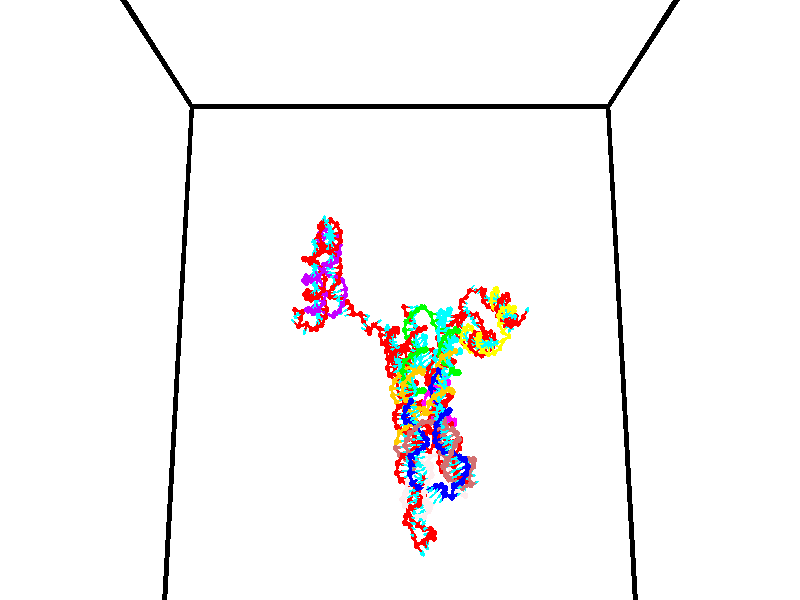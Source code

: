 // switches for output
#declare DRAW_BASES = 1; // possible values are 0, 1; only relevant for DNA ribbons
#declare DRAW_BASES_TYPE = 3; // possible values are 1, 2, 3; only relevant for DNA ribbons
#declare DRAW_FOG = 0; // set to 1 to enable fog

#include "colors.inc"

#include "transforms.inc"
background { rgb <1, 1, 1>}

#default {
   normal{
       ripples 0.25
       frequency 0.20
       turbulence 0.2
       lambda 5
   }
	finish {
		phong 0.1
		phong_size 40.
	}
}

// original window dimensions: 1024x640


// camera settings

camera {
	sky <0, 0.179814, -0.983701>
	up <0, 0.179814, -0.983701>
	right 1.6 * <1, 0, 0>
	location <35, 94.9851, 44.8844>
	look_at <35, 29.7336, 32.9568>
	direction <0, -65.2515, -11.9276>
	angle 67.0682
}


# declare cpy_camera_pos = <35, 94.9851, 44.8844>;
# if (DRAW_FOG = 1)
fog {
	fog_type 2
	up vnormalize(cpy_camera_pos)
	color rgbt<1,1,1,0.3>
	distance 1e-5
	fog_alt 3e-3
	fog_offset 56
}
# end


// LIGHTS

# declare lum = 6;
global_settings {
	ambient_light rgb lum * <0.05, 0.05, 0.05>
	max_trace_level 15
}# declare cpy_direct_light_amount = 0.25;
light_source
{	1000 * <-1, -1.16352, -0.803886>,
	rgb lum * cpy_direct_light_amount
	parallel
}

light_source
{	1000 * <1, 1.16352, 0.803886>,
	rgb lum * cpy_direct_light_amount
	parallel
}

// strand 0

// nucleotide -1

// particle -1
sphere {
	<24.430515, 35.196106, 34.787937> 0.250000
	pigment { color rgbt <1,0,0,0> }
	no_shadow
}
cylinder {
	<24.395000, 34.877834, 35.027607>,  <24.373692, 34.686871, 35.171410>, 0.100000
	pigment { color rgbt <1,0,0,0> }
	no_shadow
}
cylinder {
	<24.395000, 34.877834, 35.027607>,  <24.430515, 35.196106, 34.787937>, 0.100000
	pigment { color rgbt <1,0,0,0> }
	no_shadow
}

// particle -1
sphere {
	<24.395000, 34.877834, 35.027607> 0.100000
	pigment { color rgbt <1,0,0,0> }
	no_shadow
}
sphere {
	0, 1
	scale<0.080000,0.200000,0.300000>
	matrix <0.940948, -0.264310, -0.211559,
		0.326701, 0.545009, 0.772160,
		-0.088788, -0.795679, 0.599175,
		24.368364, 34.639130, 35.207359>
	pigment { color rgbt <0,1,1,0> }
	no_shadow
}
cylinder {
	<25.165642, 35.012611, 34.999718>,  <24.430515, 35.196106, 34.787937>, 0.130000
	pigment { color rgbt <1,0,0,0> }
	no_shadow
}

// nucleotide -1

// particle -1
sphere {
	<25.165642, 35.012611, 34.999718> 0.250000
	pigment { color rgbt <1,0,0,0> }
	no_shadow
}
cylinder {
	<24.970814, 34.665157, 35.036026>,  <24.853916, 34.456684, 35.057812>, 0.100000
	pigment { color rgbt <1,0,0,0> }
	no_shadow
}
cylinder {
	<24.970814, 34.665157, 35.036026>,  <25.165642, 35.012611, 34.999718>, 0.100000
	pigment { color rgbt <1,0,0,0> }
	no_shadow
}

// particle -1
sphere {
	<24.970814, 34.665157, 35.036026> 0.100000
	pigment { color rgbt <1,0,0,0> }
	no_shadow
}
sphere {
	0, 1
	scale<0.080000,0.200000,0.300000>
	matrix <0.841703, -0.494603, -0.216572,
		0.233019, -0.029081, 0.972037,
		-0.487071, -0.868632, 0.090775,
		24.824692, 34.404568, 35.063259>
	pigment { color rgbt <0,1,1,0> }
	no_shadow
}
cylinder {
	<25.340805, 35.686462, 35.031242>,  <25.165642, 35.012611, 34.999718>, 0.130000
	pigment { color rgbt <1,0,0,0> }
	no_shadow
}

// nucleotide -1

// particle -1
sphere {
	<25.340805, 35.686462, 35.031242> 0.250000
	pigment { color rgbt <1,0,0,0> }
	no_shadow
}
cylinder {
	<25.112764, 35.970356, 35.196777>,  <24.975941, 36.140694, 35.296097>, 0.100000
	pigment { color rgbt <1,0,0,0> }
	no_shadow
}
cylinder {
	<25.112764, 35.970356, 35.196777>,  <25.340805, 35.686462, 35.031242>, 0.100000
	pigment { color rgbt <1,0,0,0> }
	no_shadow
}

// particle -1
sphere {
	<25.112764, 35.970356, 35.196777> 0.100000
	pigment { color rgbt <1,0,0,0> }
	no_shadow
}
sphere {
	0, 1
	scale<0.080000,0.200000,0.300000>
	matrix <-0.458874, -0.692895, 0.556175,
		0.681484, 0.127176, 0.720699,
		-0.570101, 0.709734, 0.413839,
		24.941734, 36.183277, 35.320930>
	pigment { color rgbt <0,1,1,0> }
	no_shadow
}
cylinder {
	<25.099680, 35.438393, 35.604195>,  <25.340805, 35.686462, 35.031242>, 0.130000
	pigment { color rgbt <1,0,0,0> }
	no_shadow
}

// nucleotide -1

// particle -1
sphere {
	<25.099680, 35.438393, 35.604195> 0.250000
	pigment { color rgbt <1,0,0,0> }
	no_shadow
}
cylinder {
	<24.859644, 35.757828, 35.585667>,  <24.715622, 35.949490, 35.574551>, 0.100000
	pigment { color rgbt <1,0,0,0> }
	no_shadow
}
cylinder {
	<24.859644, 35.757828, 35.585667>,  <25.099680, 35.438393, 35.604195>, 0.100000
	pigment { color rgbt <1,0,0,0> }
	no_shadow
}

// particle -1
sphere {
	<24.859644, 35.757828, 35.585667> 0.100000
	pigment { color rgbt <1,0,0,0> }
	no_shadow
}
sphere {
	0, 1
	scale<0.080000,0.200000,0.300000>
	matrix <-0.649212, -0.452373, 0.611459,
		0.467351, 0.397002, 0.789919,
		-0.600088, 0.798591, -0.046321,
		24.679617, 35.997406, 35.571770>
	pigment { color rgbt <0,1,1,0> }
	no_shadow
}
cylinder {
	<24.924246, 35.575153, 36.241364>,  <25.099680, 35.438393, 35.604195>, 0.130000
	pigment { color rgbt <1,0,0,0> }
	no_shadow
}

// nucleotide -1

// particle -1
sphere {
	<24.924246, 35.575153, 36.241364> 0.250000
	pigment { color rgbt <1,0,0,0> }
	no_shadow
}
cylinder {
	<24.627966, 35.714874, 36.011806>,  <24.450199, 35.798706, 35.874073>, 0.100000
	pigment { color rgbt <1,0,0,0> }
	no_shadow
}
cylinder {
	<24.627966, 35.714874, 36.011806>,  <24.924246, 35.575153, 36.241364>, 0.100000
	pigment { color rgbt <1,0,0,0> }
	no_shadow
}

// particle -1
sphere {
	<24.627966, 35.714874, 36.011806> 0.100000
	pigment { color rgbt <1,0,0,0> }
	no_shadow
}
sphere {
	0, 1
	scale<0.080000,0.200000,0.300000>
	matrix <-0.671383, -0.353398, 0.651425,
		0.024729, 0.867813, 0.496275,
		-0.740698, 0.349299, -0.573896,
		24.405756, 35.819664, 35.839638>
	pigment { color rgbt <0,1,1,0> }
	no_shadow
}
cylinder {
	<25.707569, 35.513561, 36.044971>,  <24.924246, 35.575153, 36.241364>, 0.130000
	pigment { color rgbt <1,0,0,0> }
	no_shadow
}

// nucleotide -1

// particle -1
sphere {
	<25.707569, 35.513561, 36.044971> 0.250000
	pigment { color rgbt <1,0,0,0> }
	no_shadow
}
cylinder {
	<25.579035, 35.333454, 36.378197>,  <25.501915, 35.225388, 36.578133>, 0.100000
	pigment { color rgbt <1,0,0,0> }
	no_shadow
}
cylinder {
	<25.579035, 35.333454, 36.378197>,  <25.707569, 35.513561, 36.044971>, 0.100000
	pigment { color rgbt <1,0,0,0> }
	no_shadow
}

// particle -1
sphere {
	<25.579035, 35.333454, 36.378197> 0.100000
	pigment { color rgbt <1,0,0,0> }
	no_shadow
}
sphere {
	0, 1
	scale<0.080000,0.200000,0.300000>
	matrix <-0.665274, -0.518715, -0.536978,
		0.673909, -0.726767, -0.132872,
		-0.321335, -0.450271, 0.833067,
		25.482634, 35.198372, 36.628117>
	pigment { color rgbt <0,1,1,0> }
	no_shadow
}
cylinder {
	<26.173803, 35.557632, 36.496319>,  <25.707569, 35.513561, 36.044971>, 0.130000
	pigment { color rgbt <1,0,0,0> }
	no_shadow
}

// nucleotide -1

// particle -1
sphere {
	<26.173803, 35.557632, 36.496319> 0.250000
	pigment { color rgbt <1,0,0,0> }
	no_shadow
}
cylinder {
	<26.504868, 35.422092, 36.317360>,  <26.703506, 35.340771, 36.209984>, 0.100000
	pigment { color rgbt <1,0,0,0> }
	no_shadow
}
cylinder {
	<26.504868, 35.422092, 36.317360>,  <26.173803, 35.557632, 36.496319>, 0.100000
	pigment { color rgbt <1,0,0,0> }
	no_shadow
}

// particle -1
sphere {
	<26.504868, 35.422092, 36.317360> 0.100000
	pigment { color rgbt <1,0,0,0> }
	no_shadow
}
sphere {
	0, 1
	scale<0.080000,0.200000,0.300000>
	matrix <0.011455, 0.807202, -0.590165,
		0.561113, 0.483331, 0.671970,
		0.827660, -0.338847, -0.447395,
		26.753166, 35.320438, 36.183140>
	pigment { color rgbt <0,1,1,0> }
	no_shadow
}
cylinder {
	<26.773516, 36.074177, 36.514610>,  <26.173803, 35.557632, 36.496319>, 0.130000
	pigment { color rgbt <1,0,0,0> }
	no_shadow
}

// nucleotide -1

// particle -1
sphere {
	<26.773516, 36.074177, 36.514610> 0.250000
	pigment { color rgbt <1,0,0,0> }
	no_shadow
}
cylinder {
	<26.822268, 35.873489, 36.172050>,  <26.851519, 35.753078, 35.966515>, 0.100000
	pigment { color rgbt <1,0,0,0> }
	no_shadow
}
cylinder {
	<26.822268, 35.873489, 36.172050>,  <26.773516, 36.074177, 36.514610>, 0.100000
	pigment { color rgbt <1,0,0,0> }
	no_shadow
}

// particle -1
sphere {
	<26.822268, 35.873489, 36.172050> 0.100000
	pigment { color rgbt <1,0,0,0> }
	no_shadow
}
sphere {
	0, 1
	scale<0.080000,0.200000,0.300000>
	matrix <0.045882, 0.864761, -0.500083,
		0.991484, 0.021656, 0.128415,
		0.121878, -0.501716, -0.856403,
		26.858831, 35.722973, 35.915131>
	pigment { color rgbt <0,1,1,0> }
	no_shadow
}
cylinder {
	<27.350410, 36.346203, 36.204491>,  <26.773516, 36.074177, 36.514610>, 0.130000
	pigment { color rgbt <1,0,0,0> }
	no_shadow
}

// nucleotide -1

// particle -1
sphere {
	<27.350410, 36.346203, 36.204491> 0.250000
	pigment { color rgbt <1,0,0,0> }
	no_shadow
}
cylinder {
	<27.130501, 36.179695, 35.914810>,  <26.998554, 36.079792, 35.741001>, 0.100000
	pigment { color rgbt <1,0,0,0> }
	no_shadow
}
cylinder {
	<27.130501, 36.179695, 35.914810>,  <27.350410, 36.346203, 36.204491>, 0.100000
	pigment { color rgbt <1,0,0,0> }
	no_shadow
}

// particle -1
sphere {
	<27.130501, 36.179695, 35.914810> 0.100000
	pigment { color rgbt <1,0,0,0> }
	no_shadow
}
sphere {
	0, 1
	scale<0.080000,0.200000,0.300000>
	matrix <-0.025040, 0.874805, -0.483828,
		0.834936, -0.247864, -0.491371,
		-0.549777, -0.416269, -0.724200,
		26.965569, 36.054813, 35.697548>
	pigment { color rgbt <0,1,1,0> }
	no_shadow
}
cylinder {
	<27.720688, 36.674015, 35.631924>,  <27.350410, 36.346203, 36.204491>, 0.130000
	pigment { color rgbt <1,0,0,0> }
	no_shadow
}

// nucleotide -1

// particle -1
sphere {
	<27.720688, 36.674015, 35.631924> 0.250000
	pigment { color rgbt <1,0,0,0> }
	no_shadow
}
cylinder {
	<27.359339, 36.542854, 35.521362>,  <27.142529, 36.464157, 35.455025>, 0.100000
	pigment { color rgbt <1,0,0,0> }
	no_shadow
}
cylinder {
	<27.359339, 36.542854, 35.521362>,  <27.720688, 36.674015, 35.631924>, 0.100000
	pigment { color rgbt <1,0,0,0> }
	no_shadow
}

// particle -1
sphere {
	<27.359339, 36.542854, 35.521362> 0.100000
	pigment { color rgbt <1,0,0,0> }
	no_shadow
}
sphere {
	0, 1
	scale<0.080000,0.200000,0.300000>
	matrix <-0.130974, 0.824669, -0.550242,
		0.408365, -0.460872, -0.787930,
		-0.903373, -0.327899, -0.276404,
		27.088327, 36.444485, 35.438442>
	pigment { color rgbt <0,1,1,0> }
	no_shadow
}
cylinder {
	<27.799147, 36.467823, 34.959351>,  <27.720688, 36.674015, 35.631924>, 0.130000
	pigment { color rgbt <1,0,0,0> }
	no_shadow
}

// nucleotide -1

// particle -1
sphere {
	<27.799147, 36.467823, 34.959351> 0.250000
	pigment { color rgbt <1,0,0,0> }
	no_shadow
}
cylinder {
	<27.403639, 36.516045, 34.994675>,  <27.166334, 36.544975, 35.015869>, 0.100000
	pigment { color rgbt <1,0,0,0> }
	no_shadow
}
cylinder {
	<27.403639, 36.516045, 34.994675>,  <27.799147, 36.467823, 34.959351>, 0.100000
	pigment { color rgbt <1,0,0,0> }
	no_shadow
}

// particle -1
sphere {
	<27.403639, 36.516045, 34.994675> 0.100000
	pigment { color rgbt <1,0,0,0> }
	no_shadow
}
sphere {
	0, 1
	scale<0.080000,0.200000,0.300000>
	matrix <-0.002394, 0.578096, -0.815965,
		-0.149415, -0.807015, -0.571317,
		-0.988772, 0.120550, 0.088308,
		27.107008, 36.552208, 35.021168>
	pigment { color rgbt <0,1,1,0> }
	no_shadow
}
cylinder {
	<27.547554, 36.390625, 34.329803>,  <27.799147, 36.467823, 34.959351>, 0.130000
	pigment { color rgbt <1,0,0,0> }
	no_shadow
}

// nucleotide -1

// particle -1
sphere {
	<27.547554, 36.390625, 34.329803> 0.250000
	pigment { color rgbt <1,0,0,0> }
	no_shadow
}
cylinder {
	<27.289816, 36.615284, 34.537407>,  <27.135172, 36.750080, 34.661968>, 0.100000
	pigment { color rgbt <1,0,0,0> }
	no_shadow
}
cylinder {
	<27.289816, 36.615284, 34.537407>,  <27.547554, 36.390625, 34.329803>, 0.100000
	pigment { color rgbt <1,0,0,0> }
	no_shadow
}

// particle -1
sphere {
	<27.289816, 36.615284, 34.537407> 0.100000
	pigment { color rgbt <1,0,0,0> }
	no_shadow
}
sphere {
	0, 1
	scale<0.080000,0.200000,0.300000>
	matrix <-0.096989, 0.613181, -0.783965,
		-0.758559, -0.555483, -0.340628,
		-0.644346, 0.561646, 0.519010,
		27.096512, 36.783779, 34.693111>
	pigment { color rgbt <0,1,1,0> }
	no_shadow
}
cylinder {
	<27.160088, 36.727283, 33.815212>,  <27.547554, 36.390625, 34.329803>, 0.130000
	pigment { color rgbt <1,0,0,0> }
	no_shadow
}

// nucleotide -1

// particle -1
sphere {
	<27.160088, 36.727283, 33.815212> 0.250000
	pigment { color rgbt <1,0,0,0> }
	no_shadow
}
cylinder {
	<27.043434, 36.942802, 34.131351>,  <26.973442, 37.072113, 34.321033>, 0.100000
	pigment { color rgbt <1,0,0,0> }
	no_shadow
}
cylinder {
	<27.043434, 36.942802, 34.131351>,  <27.160088, 36.727283, 33.815212>, 0.100000
	pigment { color rgbt <1,0,0,0> }
	no_shadow
}

// particle -1
sphere {
	<27.043434, 36.942802, 34.131351> 0.100000
	pigment { color rgbt <1,0,0,0> }
	no_shadow
}
sphere {
	0, 1
	scale<0.080000,0.200000,0.300000>
	matrix <-0.160059, 0.787125, -0.595663,
		-0.943044, -0.300217, -0.143312,
		-0.291633, 0.538798, 0.790346,
		26.955944, 37.104443, 34.368454>
	pigment { color rgbt <0,1,1,0> }
	no_shadow
}
cylinder {
	<26.465193, 37.121170, 33.710953>,  <27.160088, 36.727283, 33.815212>, 0.130000
	pigment { color rgbt <1,0,0,0> }
	no_shadow
}

// nucleotide -1

// particle -1
sphere {
	<26.465193, 37.121170, 33.710953> 0.250000
	pigment { color rgbt <1,0,0,0> }
	no_shadow
}
cylinder {
	<26.637379, 37.326164, 34.008156>,  <26.740690, 37.449162, 34.186478>, 0.100000
	pigment { color rgbt <1,0,0,0> }
	no_shadow
}
cylinder {
	<26.637379, 37.326164, 34.008156>,  <26.465193, 37.121170, 33.710953>, 0.100000
	pigment { color rgbt <1,0,0,0> }
	no_shadow
}

// particle -1
sphere {
	<26.637379, 37.326164, 34.008156> 0.100000
	pigment { color rgbt <1,0,0,0> }
	no_shadow
}
sphere {
	0, 1
	scale<0.080000,0.200000,0.300000>
	matrix <-0.198219, 0.856757, -0.476106,
		-0.880574, 0.057668, 0.470387,
		0.430463, 0.512486, 0.743007,
		26.766518, 37.479912, 34.231056>
	pigment { color rgbt <0,1,1,0> }
	no_shadow
}
cylinder {
	<26.056868, 37.736134, 33.673038>,  <26.465193, 37.121170, 33.710953>, 0.130000
	pigment { color rgbt <1,0,0,0> }
	no_shadow
}

// nucleotide -1

// particle -1
sphere {
	<26.056868, 37.736134, 33.673038> 0.250000
	pigment { color rgbt <1,0,0,0> }
	no_shadow
}
cylinder {
	<26.367620, 37.808022, 33.914421>,  <26.554071, 37.851154, 34.059250>, 0.100000
	pigment { color rgbt <1,0,0,0> }
	no_shadow
}
cylinder {
	<26.367620, 37.808022, 33.914421>,  <26.056868, 37.736134, 33.673038>, 0.100000
	pigment { color rgbt <1,0,0,0> }
	no_shadow
}

// particle -1
sphere {
	<26.367620, 37.808022, 33.914421> 0.100000
	pigment { color rgbt <1,0,0,0> }
	no_shadow
}
sphere {
	0, 1
	scale<0.080000,0.200000,0.300000>
	matrix <-0.045316, 0.971874, -0.231101,
		-0.628015, 0.152192, 0.763174,
		0.776881, 0.179719, 0.603455,
		26.600685, 37.861938, 34.095459>
	pigment { color rgbt <0,1,1,0> }
	no_shadow
}
cylinder {
	<25.899670, 38.337475, 34.085438>,  <26.056868, 37.736134, 33.673038>, 0.130000
	pigment { color rgbt <1,0,0,0> }
	no_shadow
}

// nucleotide -1

// particle -1
sphere {
	<25.899670, 38.337475, 34.085438> 0.250000
	pigment { color rgbt <1,0,0,0> }
	no_shadow
}
cylinder {
	<26.298037, 38.301395, 34.084229>,  <26.537058, 38.279747, 34.083504>, 0.100000
	pigment { color rgbt <1,0,0,0> }
	no_shadow
}
cylinder {
	<26.298037, 38.301395, 34.084229>,  <25.899670, 38.337475, 34.085438>, 0.100000
	pigment { color rgbt <1,0,0,0> }
	no_shadow
}

// particle -1
sphere {
	<26.298037, 38.301395, 34.084229> 0.100000
	pigment { color rgbt <1,0,0,0> }
	no_shadow
}
sphere {
	0, 1
	scale<0.080000,0.200000,0.300000>
	matrix <0.086515, 0.963727, -0.252480,
		0.025687, 0.251189, 0.967597,
		0.995919, -0.090197, -0.003023,
		26.596813, 38.274338, 34.083321>
	pigment { color rgbt <0,1,1,0> }
	no_shadow
}
cylinder {
	<26.174692, 38.933155, 34.464462>,  <25.899670, 38.337475, 34.085438>, 0.130000
	pigment { color rgbt <1,0,0,0> }
	no_shadow
}

// nucleotide -1

// particle -1
sphere {
	<26.174692, 38.933155, 34.464462> 0.250000
	pigment { color rgbt <1,0,0,0> }
	no_shadow
}
cylinder {
	<26.488731, 38.809750, 34.249634>,  <26.677155, 38.735706, 34.120739>, 0.100000
	pigment { color rgbt <1,0,0,0> }
	no_shadow
}
cylinder {
	<26.488731, 38.809750, 34.249634>,  <26.174692, 38.933155, 34.464462>, 0.100000
	pigment { color rgbt <1,0,0,0> }
	no_shadow
}

// particle -1
sphere {
	<26.488731, 38.809750, 34.249634> 0.100000
	pigment { color rgbt <1,0,0,0> }
	no_shadow
}
sphere {
	0, 1
	scale<0.080000,0.200000,0.300000>
	matrix <0.290437, 0.949248, -0.120724,
		0.547057, -0.061204, 0.834855,
		0.785096, -0.308516, -0.537068,
		26.724260, 38.717194, 34.088512>
	pigment { color rgbt <0,1,1,0> }
	no_shadow
}
cylinder {
	<26.665894, 39.388763, 34.675640>,  <26.174692, 38.933155, 34.464462>, 0.130000
	pigment { color rgbt <1,0,0,0> }
	no_shadow
}

// nucleotide -1

// particle -1
sphere {
	<26.665894, 39.388763, 34.675640> 0.250000
	pigment { color rgbt <1,0,0,0> }
	no_shadow
}
cylinder {
	<26.801369, 39.222031, 34.338230>,  <26.882654, 39.121990, 34.135784>, 0.100000
	pigment { color rgbt <1,0,0,0> }
	no_shadow
}
cylinder {
	<26.801369, 39.222031, 34.338230>,  <26.665894, 39.388763, 34.675640>, 0.100000
	pigment { color rgbt <1,0,0,0> }
	no_shadow
}

// particle -1
sphere {
	<26.801369, 39.222031, 34.338230> 0.100000
	pigment { color rgbt <1,0,0,0> }
	no_shadow
}
sphere {
	0, 1
	scale<0.080000,0.200000,0.300000>
	matrix <0.234216, 0.905644, -0.353486,
		0.911280, -0.077845, 0.404361,
		0.338690, -0.416833, -0.843528,
		26.902975, 39.096981, 34.085171>
	pigment { color rgbt <0,1,1,0> }
	no_shadow
}
cylinder {
	<27.306297, 39.735661, 34.561954>,  <26.665894, 39.388763, 34.675640>, 0.130000
	pigment { color rgbt <1,0,0,0> }
	no_shadow
}

// nucleotide -1

// particle -1
sphere {
	<27.306297, 39.735661, 34.561954> 0.250000
	pigment { color rgbt <1,0,0,0> }
	no_shadow
}
cylinder {
	<27.196733, 39.578056, 34.211018>,  <27.130995, 39.483494, 34.000454>, 0.100000
	pigment { color rgbt <1,0,0,0> }
	no_shadow
}
cylinder {
	<27.196733, 39.578056, 34.211018>,  <27.306297, 39.735661, 34.561954>, 0.100000
	pigment { color rgbt <1,0,0,0> }
	no_shadow
}

// particle -1
sphere {
	<27.196733, 39.578056, 34.211018> 0.100000
	pigment { color rgbt <1,0,0,0> }
	no_shadow
}
sphere {
	0, 1
	scale<0.080000,0.200000,0.300000>
	matrix <0.345799, 0.810878, -0.472123,
		0.897439, -0.432702, -0.085857,
		-0.273908, -0.394012, -0.877342,
		27.114561, 39.459854, 33.947815>
	pigment { color rgbt <0,1,1,0> }
	no_shadow
}
cylinder {
	<27.861643, 39.724461, 33.988186>,  <27.306297, 39.735661, 34.561954>, 0.130000
	pigment { color rgbt <1,0,0,0> }
	no_shadow
}

// nucleotide -1

// particle -1
sphere {
	<27.861643, 39.724461, 33.988186> 0.250000
	pigment { color rgbt <1,0,0,0> }
	no_shadow
}
cylinder {
	<27.505301, 39.719193, 33.806545>,  <27.291496, 39.716030, 33.697563>, 0.100000
	pigment { color rgbt <1,0,0,0> }
	no_shadow
}
cylinder {
	<27.505301, 39.719193, 33.806545>,  <27.861643, 39.724461, 33.988186>, 0.100000
	pigment { color rgbt <1,0,0,0> }
	no_shadow
}

// particle -1
sphere {
	<27.505301, 39.719193, 33.806545> 0.100000
	pigment { color rgbt <1,0,0,0> }
	no_shadow
}
sphere {
	0, 1
	scale<0.080000,0.200000,0.300000>
	matrix <0.258621, 0.807086, -0.530779,
		0.373489, -0.590286, -0.715589,
		-0.890854, -0.013174, -0.454099,
		27.238045, 39.715240, 33.670315>
	pigment { color rgbt <0,1,1,0> }
	no_shadow
}
cylinder {
	<28.010305, 39.844166, 33.153473>,  <27.861643, 39.724461, 33.988186>, 0.130000
	pigment { color rgbt <1,0,0,0> }
	no_shadow
}

// nucleotide -1

// particle -1
sphere {
	<28.010305, 39.844166, 33.153473> 0.250000
	pigment { color rgbt <1,0,0,0> }
	no_shadow
}
cylinder {
	<27.625929, 39.951794, 33.179379>,  <27.395304, 40.016373, 33.194920>, 0.100000
	pigment { color rgbt <1,0,0,0> }
	no_shadow
}
cylinder {
	<27.625929, 39.951794, 33.179379>,  <28.010305, 39.844166, 33.153473>, 0.100000
	pigment { color rgbt <1,0,0,0> }
	no_shadow
}

// particle -1
sphere {
	<27.625929, 39.951794, 33.179379> 0.100000
	pigment { color rgbt <1,0,0,0> }
	no_shadow
}
sphere {
	0, 1
	scale<0.080000,0.200000,0.300000>
	matrix <0.098786, 0.552064, -0.827929,
		-0.258527, -0.789193, -0.557081,
		-0.960940, 0.269074, 0.064762,
		27.337646, 40.032516, 33.198807>
	pigment { color rgbt <0,1,1,0> }
	no_shadow
}
cylinder {
	<27.726568, 40.028690, 32.414032>,  <28.010305, 39.844166, 33.153473>, 0.130000
	pigment { color rgbt <1,0,0,0> }
	no_shadow
}

// nucleotide -1

// particle -1
sphere {
	<27.726568, 40.028690, 32.414032> 0.250000
	pigment { color rgbt <1,0,0,0> }
	no_shadow
}
cylinder {
	<27.471025, 40.200764, 32.669155>,  <27.317699, 40.304008, 32.822231>, 0.100000
	pigment { color rgbt <1,0,0,0> }
	no_shadow
}
cylinder {
	<27.471025, 40.200764, 32.669155>,  <27.726568, 40.028690, 32.414032>, 0.100000
	pigment { color rgbt <1,0,0,0> }
	no_shadow
}

// particle -1
sphere {
	<27.471025, 40.200764, 32.669155> 0.100000
	pigment { color rgbt <1,0,0,0> }
	no_shadow
}
sphere {
	0, 1
	scale<0.080000,0.200000,0.300000>
	matrix <-0.160056, 0.736591, -0.657127,
		-0.752492, -0.521896, -0.401723,
		-0.638857, 0.430184, 0.637811,
		27.279367, 40.329819, 32.860500>
	pigment { color rgbt <0,1,1,0> }
	no_shadow
}
cylinder {
	<27.280195, 40.296040, 31.955256>,  <27.726568, 40.028690, 32.414032>, 0.130000
	pigment { color rgbt <1,0,0,0> }
	no_shadow
}

// nucleotide -1

// particle -1
sphere {
	<27.280195, 40.296040, 31.955256> 0.250000
	pigment { color rgbt <1,0,0,0> }
	no_shadow
}
cylinder {
	<27.193298, 40.494934, 32.291245>,  <27.141159, 40.614273, 32.492840>, 0.100000
	pigment { color rgbt <1,0,0,0> }
	no_shadow
}
cylinder {
	<27.193298, 40.494934, 32.291245>,  <27.280195, 40.296040, 31.955256>, 0.100000
	pigment { color rgbt <1,0,0,0> }
	no_shadow
}

// particle -1
sphere {
	<27.193298, 40.494934, 32.291245> 0.100000
	pigment { color rgbt <1,0,0,0> }
	no_shadow
}
sphere {
	0, 1
	scale<0.080000,0.200000,0.300000>
	matrix <-0.132543, 0.837529, -0.530073,
		-0.967077, -0.226487, -0.116042,
		-0.217243, 0.497241, 0.839974,
		27.128126, 40.644108, 32.543236>
	pigment { color rgbt <0,1,1,0> }
	no_shadow
}
cylinder {
	<26.766069, 40.758682, 31.791571>,  <27.280195, 40.296040, 31.955256>, 0.130000
	pigment { color rgbt <1,0,0,0> }
	no_shadow
}

// nucleotide -1

// particle -1
sphere {
	<26.766069, 40.758682, 31.791571> 0.250000
	pigment { color rgbt <1,0,0,0> }
	no_shadow
}
cylinder {
	<26.923048, 40.921516, 32.121483>,  <27.017235, 41.019218, 32.319431>, 0.100000
	pigment { color rgbt <1,0,0,0> }
	no_shadow
}
cylinder {
	<26.923048, 40.921516, 32.121483>,  <26.766069, 40.758682, 31.791571>, 0.100000
	pigment { color rgbt <1,0,0,0> }
	no_shadow
}

// particle -1
sphere {
	<26.923048, 40.921516, 32.121483> 0.100000
	pigment { color rgbt <1,0,0,0> }
	no_shadow
}
sphere {
	0, 1
	scale<0.080000,0.200000,0.300000>
	matrix <0.020348, 0.892659, -0.450273,
		-0.919550, 0.193490, 0.342036,
		0.392445, 0.407089, 0.824782,
		27.040781, 41.043644, 32.368916>
	pigment { color rgbt <0,1,1,0> }
	no_shadow
}
cylinder {
	<26.354912, 41.288078, 31.922468>,  <26.766069, 40.758682, 31.791571>, 0.130000
	pigment { color rgbt <1,0,0,0> }
	no_shadow
}

// nucleotide -1

// particle -1
sphere {
	<26.354912, 41.288078, 31.922468> 0.250000
	pigment { color rgbt <1,0,0,0> }
	no_shadow
}
cylinder {
	<26.696703, 41.377842, 32.109875>,  <26.901777, 41.431702, 32.222321>, 0.100000
	pigment { color rgbt <1,0,0,0> }
	no_shadow
}
cylinder {
	<26.696703, 41.377842, 32.109875>,  <26.354912, 41.288078, 31.922468>, 0.100000
	pigment { color rgbt <1,0,0,0> }
	no_shadow
}

// particle -1
sphere {
	<26.696703, 41.377842, 32.109875> 0.100000
	pigment { color rgbt <1,0,0,0> }
	no_shadow
}
sphere {
	0, 1
	scale<0.080000,0.200000,0.300000>
	matrix <0.052334, 0.860107, -0.507423,
		-0.516846, 0.458101, 0.723197,
		0.854477, 0.224411, 0.468517,
		26.953047, 41.445164, 32.250431>
	pigment { color rgbt <0,1,1,0> }
	no_shadow
}
cylinder {
	<26.353659, 42.036514, 32.061054>,  <26.354912, 41.288078, 31.922468>, 0.130000
	pigment { color rgbt <1,0,0,0> }
	no_shadow
}

// nucleotide -1

// particle -1
sphere {
	<26.353659, 42.036514, 32.061054> 0.250000
	pigment { color rgbt <1,0,0,0> }
	no_shadow
}
cylinder {
	<26.729839, 41.907215, 32.018986>,  <26.955547, 41.829636, 31.993746>, 0.100000
	pigment { color rgbt <1,0,0,0> }
	no_shadow
}
cylinder {
	<26.729839, 41.907215, 32.018986>,  <26.353659, 42.036514, 32.061054>, 0.100000
	pigment { color rgbt <1,0,0,0> }
	no_shadow
}

// particle -1
sphere {
	<26.729839, 41.907215, 32.018986> 0.100000
	pigment { color rgbt <1,0,0,0> }
	no_shadow
}
sphere {
	0, 1
	scale<0.080000,0.200000,0.300000>
	matrix <0.241818, 0.853629, -0.461348,
		0.238905, 0.408444, 0.880964,
		0.940451, -0.323251, -0.105167,
		27.011974, 41.810238, 31.987436>
	pigment { color rgbt <0,1,1,0> }
	no_shadow
}
cylinder {
	<26.992764, 42.444958, 32.429031>,  <26.353659, 42.036514, 32.061054>, 0.130000
	pigment { color rgbt <1,0,0,0> }
	no_shadow
}

// nucleotide -1

// particle -1
sphere {
	<26.992764, 42.444958, 32.429031> 0.250000
	pigment { color rgbt <1,0,0,0> }
	no_shadow
}
cylinder {
	<27.138426, 42.263073, 32.103916>,  <27.225824, 42.153942, 31.908846>, 0.100000
	pigment { color rgbt <1,0,0,0> }
	no_shadow
}
cylinder {
	<27.138426, 42.263073, 32.103916>,  <26.992764, 42.444958, 32.429031>, 0.100000
	pigment { color rgbt <1,0,0,0> }
	no_shadow
}

// particle -1
sphere {
	<27.138426, 42.263073, 32.103916> 0.100000
	pigment { color rgbt <1,0,0,0> }
	no_shadow
}
sphere {
	0, 1
	scale<0.080000,0.200000,0.300000>
	matrix <0.433205, 0.855256, -0.284377,
		0.824453, -0.248547, 0.508431,
		0.364158, -0.454711, -0.812790,
		27.247673, 42.126659, 31.860079>
	pigment { color rgbt <0,1,1,0> }
	no_shadow
}
cylinder {
	<27.330032, 43.085964, 32.339100>,  <26.992764, 42.444958, 32.429031>, 0.130000
	pigment { color rgbt <1,0,0,0> }
	no_shadow
}

// nucleotide -1

// particle -1
sphere {
	<27.330032, 43.085964, 32.339100> 0.250000
	pigment { color rgbt <1,0,0,0> }
	no_shadow
}
cylinder {
	<27.360949, 42.859936, 32.010532>,  <27.379498, 42.724319, 31.813393>, 0.100000
	pigment { color rgbt <1,0,0,0> }
	no_shadow
}
cylinder {
	<27.360949, 42.859936, 32.010532>,  <27.330032, 43.085964, 32.339100>, 0.100000
	pigment { color rgbt <1,0,0,0> }
	no_shadow
}

// particle -1
sphere {
	<27.360949, 42.859936, 32.010532> 0.100000
	pigment { color rgbt <1,0,0,0> }
	no_shadow
}
sphere {
	0, 1
	scale<0.080000,0.200000,0.300000>
	matrix <0.186384, 0.817546, -0.544866,
		0.979432, -0.110987, 0.168508,
		0.077290, -0.565067, -0.821417,
		27.384136, 42.690414, 31.764107>
	pigment { color rgbt <0,1,1,0> }
	no_shadow
}
cylinder {
	<27.873142, 43.367401, 31.969217>,  <27.330032, 43.085964, 32.339100>, 0.130000
	pigment { color rgbt <1,0,0,0> }
	no_shadow
}

// nucleotide -1

// particle -1
sphere {
	<27.873142, 43.367401, 31.969217> 0.250000
	pigment { color rgbt <1,0,0,0> }
	no_shadow
}
cylinder {
	<27.696003, 43.141159, 31.690943>,  <27.589720, 43.005413, 31.523977>, 0.100000
	pigment { color rgbt <1,0,0,0> }
	no_shadow
}
cylinder {
	<27.696003, 43.141159, 31.690943>,  <27.873142, 43.367401, 31.969217>, 0.100000
	pigment { color rgbt <1,0,0,0> }
	no_shadow
}

// particle -1
sphere {
	<27.696003, 43.141159, 31.690943> 0.100000
	pigment { color rgbt <1,0,0,0> }
	no_shadow
}
sphere {
	0, 1
	scale<0.080000,0.200000,0.300000>
	matrix <-0.205965, 0.819344, -0.535026,
		0.872619, -0.093648, -0.479339,
		-0.442848, -0.565601, -0.695688,
		27.563148, 42.971478, 31.482237>
	pigment { color rgbt <0,1,1,0> }
	no_shadow
}
cylinder {
	<28.195253, 43.409016, 31.339462>,  <27.873142, 43.367401, 31.969217>, 0.130000
	pigment { color rgbt <1,0,0,0> }
	no_shadow
}

// nucleotide -1

// particle -1
sphere {
	<28.195253, 43.409016, 31.339462> 0.250000
	pigment { color rgbt <1,0,0,0> }
	no_shadow
}
cylinder {
	<27.812944, 43.303886, 31.286665>,  <27.583559, 43.240810, 31.254986>, 0.100000
	pigment { color rgbt <1,0,0,0> }
	no_shadow
}
cylinder {
	<27.812944, 43.303886, 31.286665>,  <28.195253, 43.409016, 31.339462>, 0.100000
	pigment { color rgbt <1,0,0,0> }
	no_shadow
}

// particle -1
sphere {
	<27.812944, 43.303886, 31.286665> 0.100000
	pigment { color rgbt <1,0,0,0> }
	no_shadow
}
sphere {
	0, 1
	scale<0.080000,0.200000,0.300000>
	matrix <-0.156857, 0.835165, -0.527158,
		0.248785, -0.483139, -0.839454,
		-0.955773, -0.262823, -0.131993,
		27.526213, 43.225040, 31.247066>
	pigment { color rgbt <0,1,1,0> }
	no_shadow
}
cylinder {
	<27.807196, 43.212849, 30.620779>,  <28.195253, 43.409016, 31.339462>, 0.130000
	pigment { color rgbt <1,0,0,0> }
	no_shadow
}

// nucleotide -1

// particle -1
sphere {
	<27.807196, 43.212849, 30.620779> 0.250000
	pigment { color rgbt <1,0,0,0> }
	no_shadow
}
cylinder {
	<27.590710, 43.424000, 30.882597>,  <27.460817, 43.550690, 31.039688>, 0.100000
	pigment { color rgbt <1,0,0,0> }
	no_shadow
}
cylinder {
	<27.590710, 43.424000, 30.882597>,  <27.807196, 43.212849, 30.620779>, 0.100000
	pigment { color rgbt <1,0,0,0> }
	no_shadow
}

// particle -1
sphere {
	<27.590710, 43.424000, 30.882597> 0.100000
	pigment { color rgbt <1,0,0,0> }
	no_shadow
}
sphere {
	0, 1
	scale<0.080000,0.200000,0.300000>
	matrix <-0.052717, 0.755569, -0.652944,
		-0.839231, -0.387888, -0.381096,
		-0.541214, 0.527880, 0.654545,
		27.428345, 43.582363, 31.078960>
	pigment { color rgbt <0,1,1,0> }
	no_shadow
}
cylinder {
	<28.105707, 43.193398, 29.912210>,  <27.807196, 43.212849, 30.620779>, 0.130000
	pigment { color rgbt <1,0,0,0> }
	no_shadow
}

// nucleotide -1

// particle -1
sphere {
	<28.105707, 43.193398, 29.912210> 0.250000
	pigment { color rgbt <1,0,0,0> }
	no_shadow
}
cylinder {
	<28.166689, 43.095406, 29.529224>,  <28.203278, 43.036610, 29.299433>, 0.100000
	pigment { color rgbt <1,0,0,0> }
	no_shadow
}
cylinder {
	<28.166689, 43.095406, 29.529224>,  <28.105707, 43.193398, 29.912210>, 0.100000
	pigment { color rgbt <1,0,0,0> }
	no_shadow
}

// particle -1
sphere {
	<28.166689, 43.095406, 29.529224> 0.100000
	pigment { color rgbt <1,0,0,0> }
	no_shadow
}
sphere {
	0, 1
	scale<0.080000,0.200000,0.300000>
	matrix <0.414309, -0.863714, 0.286960,
		-0.897277, -0.440436, -0.030182,
		0.152456, -0.244978, -0.957467,
		28.212425, 43.021912, 29.241983>
	pigment { color rgbt <0,1,1,0> }
	no_shadow
}
cylinder {
	<27.757175, 42.585667, 29.735165>,  <28.105707, 43.193398, 29.912210>, 0.130000
	pigment { color rgbt <1,0,0,0> }
	no_shadow
}

// nucleotide -1

// particle -1
sphere {
	<27.757175, 42.585667, 29.735165> 0.250000
	pigment { color rgbt <1,0,0,0> }
	no_shadow
}
cylinder {
	<28.093586, 42.610111, 29.520151>,  <28.295433, 42.624779, 29.391144>, 0.100000
	pigment { color rgbt <1,0,0,0> }
	no_shadow
}
cylinder {
	<28.093586, 42.610111, 29.520151>,  <27.757175, 42.585667, 29.735165>, 0.100000
	pigment { color rgbt <1,0,0,0> }
	no_shadow
}

// particle -1
sphere {
	<28.093586, 42.610111, 29.520151> 0.100000
	pigment { color rgbt <1,0,0,0> }
	no_shadow
}
sphere {
	0, 1
	scale<0.080000,0.200000,0.300000>
	matrix <0.350295, -0.818702, 0.454996,
		-0.412272, -0.570958, -0.709957,
		0.841026, 0.061112, -0.537531,
		28.345894, 42.628445, 29.358892>
	pigment { color rgbt <0,1,1,0> }
	no_shadow
}
cylinder {
	<27.897606, 42.023491, 29.306841>,  <27.757175, 42.585667, 29.735165>, 0.130000
	pigment { color rgbt <1,0,0,0> }
	no_shadow
}

// nucleotide -1

// particle -1
sphere {
	<27.897606, 42.023491, 29.306841> 0.250000
	pigment { color rgbt <1,0,0,0> }
	no_shadow
}
cylinder {
	<28.231504, 42.186779, 29.454657>,  <28.431843, 42.284752, 29.543346>, 0.100000
	pigment { color rgbt <1,0,0,0> }
	no_shadow
}
cylinder {
	<28.231504, 42.186779, 29.454657>,  <27.897606, 42.023491, 29.306841>, 0.100000
	pigment { color rgbt <1,0,0,0> }
	no_shadow
}

// particle -1
sphere {
	<28.231504, 42.186779, 29.454657> 0.100000
	pigment { color rgbt <1,0,0,0> }
	no_shadow
}
sphere {
	0, 1
	scale<0.080000,0.200000,0.300000>
	matrix <0.242742, -0.875191, 0.418470,
		0.494242, -0.259614, -0.829654,
		0.834746, 0.408217, 0.369537,
		28.481928, 42.309242, 29.565517>
	pigment { color rgbt <0,1,1,0> }
	no_shadow
}
cylinder {
	<28.656605, 41.927929, 29.008097>,  <27.897606, 42.023491, 29.306841>, 0.130000
	pigment { color rgbt <1,0,0,0> }
	no_shadow
}

// nucleotide -1

// particle -1
sphere {
	<28.656605, 41.927929, 29.008097> 0.250000
	pigment { color rgbt <1,0,0,0> }
	no_shadow
}
cylinder {
	<28.629507, 41.971550, 29.404787>,  <28.613249, 41.997723, 29.642801>, 0.100000
	pigment { color rgbt <1,0,0,0> }
	no_shadow
}
cylinder {
	<28.629507, 41.971550, 29.404787>,  <28.656605, 41.927929, 29.008097>, 0.100000
	pigment { color rgbt <1,0,0,0> }
	no_shadow
}

// particle -1
sphere {
	<28.629507, 41.971550, 29.404787> 0.100000
	pigment { color rgbt <1,0,0,0> }
	no_shadow
}
sphere {
	0, 1
	scale<0.080000,0.200000,0.300000>
	matrix <0.255994, -0.958831, 0.122922,
		0.964302, 0.262203, 0.037037,
		-0.067743, 0.109053, 0.991725,
		28.609184, 42.004265, 29.702305>
	pigment { color rgbt <0,1,1,0> }
	no_shadow
}
cylinder {
	<29.202150, 41.538181, 29.257008>,  <28.656605, 41.927929, 29.008097>, 0.130000
	pigment { color rgbt <1,0,0,0> }
	no_shadow
}

// nucleotide -1

// particle -1
sphere {
	<29.202150, 41.538181, 29.257008> 0.250000
	pigment { color rgbt <1,0,0,0> }
	no_shadow
}
cylinder {
	<28.927855, 41.555050, 29.547657>,  <28.763277, 41.565170, 29.722046>, 0.100000
	pigment { color rgbt <1,0,0,0> }
	no_shadow
}
cylinder {
	<28.927855, 41.555050, 29.547657>,  <29.202150, 41.538181, 29.257008>, 0.100000
	pigment { color rgbt <1,0,0,0> }
	no_shadow
}

// particle -1
sphere {
	<28.927855, 41.555050, 29.547657> 0.100000
	pigment { color rgbt <1,0,0,0> }
	no_shadow
}
sphere {
	0, 1
	scale<0.080000,0.200000,0.300000>
	matrix <0.092803, -0.985105, 0.144760,
		0.721906, 0.166701, 0.671612,
		-0.685740, 0.042175, 0.726623,
		28.722132, 41.567703, 29.765644>
	pigment { color rgbt <0,1,1,0> }
	no_shadow
}
cylinder {
	<29.487144, 41.133675, 29.722866>,  <29.202150, 41.538181, 29.257008>, 0.130000
	pigment { color rgbt <1,0,0,0> }
	no_shadow
}

// nucleotide -1

// particle -1
sphere {
	<29.487144, 41.133675, 29.722866> 0.250000
	pigment { color rgbt <1,0,0,0> }
	no_shadow
}
cylinder {
	<29.107754, 41.160290, 29.846783>,  <28.880119, 41.176258, 29.921133>, 0.100000
	pigment { color rgbt <1,0,0,0> }
	no_shadow
}
cylinder {
	<29.107754, 41.160290, 29.846783>,  <29.487144, 41.133675, 29.722866>, 0.100000
	pigment { color rgbt <1,0,0,0> }
	no_shadow
}

// particle -1
sphere {
	<29.107754, 41.160290, 29.846783> 0.100000
	pigment { color rgbt <1,0,0,0> }
	no_shadow
}
sphere {
	0, 1
	scale<0.080000,0.200000,0.300000>
	matrix <-0.026085, -0.990783, 0.132925,
		0.315778, 0.117995, 0.941468,
		-0.948474, 0.066534, 0.309789,
		28.823212, 41.180248, 29.939720>
	pigment { color rgbt <0,1,1,0> }
	no_shadow
}
cylinder {
	<29.477386, 40.780590, 30.325394>,  <29.487144, 41.133675, 29.722866>, 0.130000
	pigment { color rgbt <1,0,0,0> }
	no_shadow
}

// nucleotide -1

// particle -1
sphere {
	<29.477386, 40.780590, 30.325394> 0.250000
	pigment { color rgbt <1,0,0,0> }
	no_shadow
}
cylinder {
	<29.101931, 40.795719, 30.188265>,  <28.876657, 40.804798, 30.105988>, 0.100000
	pigment { color rgbt <1,0,0,0> }
	no_shadow
}
cylinder {
	<29.101931, 40.795719, 30.188265>,  <29.477386, 40.780590, 30.325394>, 0.100000
	pigment { color rgbt <1,0,0,0> }
	no_shadow
}

// particle -1
sphere {
	<29.101931, 40.795719, 30.188265> 0.100000
	pigment { color rgbt <1,0,0,0> }
	no_shadow
}
sphere {
	0, 1
	scale<0.080000,0.200000,0.300000>
	matrix <-0.114037, -0.972101, 0.204975,
		-0.325505, 0.231492, 0.916765,
		-0.938638, 0.037825, -0.342822,
		28.820339, 40.807068, 30.085419>
	pigment { color rgbt <0,1,1,0> }
	no_shadow
}
cylinder {
	<29.087534, 40.532082, 30.821325>,  <29.477386, 40.780590, 30.325394>, 0.130000
	pigment { color rgbt <1,0,0,0> }
	no_shadow
}

// nucleotide -1

// particle -1
sphere {
	<29.087534, 40.532082, 30.821325> 0.250000
	pigment { color rgbt <1,0,0,0> }
	no_shadow
}
cylinder {
	<28.827154, 40.510262, 30.518461>,  <28.670927, 40.497169, 30.336742>, 0.100000
	pigment { color rgbt <1,0,0,0> }
	no_shadow
}
cylinder {
	<28.827154, 40.510262, 30.518461>,  <29.087534, 40.532082, 30.821325>, 0.100000
	pigment { color rgbt <1,0,0,0> }
	no_shadow
}

// particle -1
sphere {
	<28.827154, 40.510262, 30.518461> 0.100000
	pigment { color rgbt <1,0,0,0> }
	no_shadow
}
sphere {
	0, 1
	scale<0.080000,0.200000,0.300000>
	matrix <-0.255625, -0.923413, 0.286294,
		-0.714788, 0.379912, 0.587150,
		-0.650948, -0.054550, -0.757160,
		28.631870, 40.493896, 30.291313>
	pigment { color rgbt <0,1,1,0> }
	no_shadow
}
cylinder {
	<28.465263, 40.244476, 31.106073>,  <29.087534, 40.532082, 30.821325>, 0.130000
	pigment { color rgbt <1,0,0,0> }
	no_shadow
}

// nucleotide -1

// particle -1
sphere {
	<28.465263, 40.244476, 31.106073> 0.250000
	pigment { color rgbt <1,0,0,0> }
	no_shadow
}
cylinder {
	<28.447739, 40.174885, 30.712564>,  <28.437223, 40.133129, 30.476460>, 0.100000
	pigment { color rgbt <1,0,0,0> }
	no_shadow
}
cylinder {
	<28.447739, 40.174885, 30.712564>,  <28.465263, 40.244476, 31.106073>, 0.100000
	pigment { color rgbt <1,0,0,0> }
	no_shadow
}

// particle -1
sphere {
	<28.447739, 40.174885, 30.712564> 0.100000
	pigment { color rgbt <1,0,0,0> }
	no_shadow
}
sphere {
	0, 1
	scale<0.080000,0.200000,0.300000>
	matrix <-0.295148, -0.938512, 0.179118,
		-0.954446, 0.298207, -0.010231,
		-0.043812, -0.173978, -0.983774,
		28.434595, 40.122692, 30.417433>
	pigment { color rgbt <0,1,1,0> }
	no_shadow
}
cylinder {
	<27.759809, 40.035770, 30.905659>,  <28.465263, 40.244476, 31.106073>, 0.130000
	pigment { color rgbt <1,0,0,0> }
	no_shadow
}

// nucleotide -1

// particle -1
sphere {
	<27.759809, 40.035770, 30.905659> 0.250000
	pigment { color rgbt <1,0,0,0> }
	no_shadow
}
cylinder {
	<27.998503, 39.880615, 30.624674>,  <28.141718, 39.787521, 30.456083>, 0.100000
	pigment { color rgbt <1,0,0,0> }
	no_shadow
}
cylinder {
	<27.998503, 39.880615, 30.624674>,  <27.759809, 40.035770, 30.905659>, 0.100000
	pigment { color rgbt <1,0,0,0> }
	no_shadow
}

// particle -1
sphere {
	<27.998503, 39.880615, 30.624674> 0.100000
	pigment { color rgbt <1,0,0,0> }
	no_shadow
}
sphere {
	0, 1
	scale<0.080000,0.200000,0.300000>
	matrix <-0.367724, -0.910264, 0.190260,
		-0.713225, 0.144778, -0.685821,
		0.596732, -0.387891, -0.702461,
		28.177523, 39.764248, 30.413935>
	pigment { color rgbt <0,1,1,0> }
	no_shadow
}
cylinder {
	<27.402273, 39.643642, 30.316128>,  <27.759809, 40.035770, 30.905659>, 0.130000
	pigment { color rgbt <1,0,0,0> }
	no_shadow
}

// nucleotide -1

// particle -1
sphere {
	<27.402273, 39.643642, 30.316128> 0.250000
	pigment { color rgbt <1,0,0,0> }
	no_shadow
}
cylinder {
	<27.773344, 39.494423, 30.309845>,  <27.995987, 39.404892, 30.306076>, 0.100000
	pigment { color rgbt <1,0,0,0> }
	no_shadow
}
cylinder {
	<27.773344, 39.494423, 30.309845>,  <27.402273, 39.643642, 30.316128>, 0.100000
	pigment { color rgbt <1,0,0,0> }
	no_shadow
}

// particle -1
sphere {
	<27.773344, 39.494423, 30.309845> 0.100000
	pigment { color rgbt <1,0,0,0> }
	no_shadow
}
sphere {
	0, 1
	scale<0.080000,0.200000,0.300000>
	matrix <-0.364175, -0.913294, 0.182404,
		-0.082389, -0.163493, -0.983098,
		0.927679, -0.373048, -0.015706,
		28.051647, 39.382507, 30.305134>
	pigment { color rgbt <0,1,1,0> }
	no_shadow
}
cylinder {
	<27.356161, 38.980488, 30.152086>,  <27.402273, 39.643642, 30.316128>, 0.130000
	pigment { color rgbt <1,0,0,0> }
	no_shadow
}

// nucleotide -1

// particle -1
sphere {
	<27.356161, 38.980488, 30.152086> 0.250000
	pigment { color rgbt <1,0,0,0> }
	no_shadow
}
cylinder {
	<27.720606, 38.975941, 30.316887>,  <27.939272, 38.973213, 30.415768>, 0.100000
	pigment { color rgbt <1,0,0,0> }
	no_shadow
}
cylinder {
	<27.720606, 38.975941, 30.316887>,  <27.356161, 38.980488, 30.152086>, 0.100000
	pigment { color rgbt <1,0,0,0> }
	no_shadow
}

// particle -1
sphere {
	<27.720606, 38.975941, 30.316887> 0.100000
	pigment { color rgbt <1,0,0,0> }
	no_shadow
}
sphere {
	0, 1
	scale<0.080000,0.200000,0.300000>
	matrix <-0.172374, -0.918513, 0.355840,
		0.374383, -0.395228, -0.838828,
		0.911112, -0.011372, 0.412002,
		27.993940, 38.972530, 30.440487>
	pigment { color rgbt <0,1,1,0> }
	no_shadow
}
cylinder {
	<27.574205, 38.290516, 30.161562>,  <27.356161, 38.980488, 30.152086>, 0.130000
	pigment { color rgbt <1,0,0,0> }
	no_shadow
}

// nucleotide -1

// particle -1
sphere {
	<27.574205, 38.290516, 30.161562> 0.250000
	pigment { color rgbt <1,0,0,0> }
	no_shadow
}
cylinder {
	<27.845448, 38.414421, 30.428162>,  <28.008192, 38.488766, 30.588121>, 0.100000
	pigment { color rgbt <1,0,0,0> }
	no_shadow
}
cylinder {
	<27.845448, 38.414421, 30.428162>,  <27.574205, 38.290516, 30.161562>, 0.100000
	pigment { color rgbt <1,0,0,0> }
	no_shadow
}

// particle -1
sphere {
	<27.845448, 38.414421, 30.428162> 0.100000
	pigment { color rgbt <1,0,0,0> }
	no_shadow
}
sphere {
	0, 1
	scale<0.080000,0.200000,0.300000>
	matrix <-0.009848, -0.902932, 0.429671,
		0.734900, -0.297925, -0.609231,
		0.678104, 0.309765, 0.666499,
		28.048880, 38.507351, 30.628111>
	pigment { color rgbt <0,1,1,0> }
	no_shadow
}
cylinder {
	<28.195467, 37.752560, 30.103157>,  <27.574205, 38.290516, 30.161562>, 0.130000
	pigment { color rgbt <1,0,0,0> }
	no_shadow
}

// nucleotide -1

// particle -1
sphere {
	<28.195467, 37.752560, 30.103157> 0.250000
	pigment { color rgbt <1,0,0,0> }
	no_shadow
}
cylinder {
	<28.252823, 37.946377, 30.448332>,  <28.287237, 38.062668, 30.655437>, 0.100000
	pigment { color rgbt <1,0,0,0> }
	no_shadow
}
cylinder {
	<28.252823, 37.946377, 30.448332>,  <28.195467, 37.752560, 30.103157>, 0.100000
	pigment { color rgbt <1,0,0,0> }
	no_shadow
}

// particle -1
sphere {
	<28.252823, 37.946377, 30.448332> 0.100000
	pigment { color rgbt <1,0,0,0> }
	no_shadow
}
sphere {
	0, 1
	scale<0.080000,0.200000,0.300000>
	matrix <0.144402, -0.872860, 0.466115,
		0.979075, 0.057775, -0.195127,
		0.143389, 0.484538, 0.862938,
		28.295839, 38.091740, 30.707212>
	pigment { color rgbt <0,1,1,0> }
	no_shadow
}
cylinder {
	<28.648691, 37.308464, 30.475546>,  <28.195467, 37.752560, 30.103157>, 0.130000
	pigment { color rgbt <1,0,0,0> }
	no_shadow
}

// nucleotide -1

// particle -1
sphere {
	<28.648691, 37.308464, 30.475546> 0.250000
	pigment { color rgbt <1,0,0,0> }
	no_shadow
}
cylinder {
	<28.469036, 37.545692, 30.742840>,  <28.361242, 37.688030, 30.903217>, 0.100000
	pigment { color rgbt <1,0,0,0> }
	no_shadow
}
cylinder {
	<28.469036, 37.545692, 30.742840>,  <28.648691, 37.308464, 30.475546>, 0.100000
	pigment { color rgbt <1,0,0,0> }
	no_shadow
}

// particle -1
sphere {
	<28.469036, 37.545692, 30.742840> 0.100000
	pigment { color rgbt <1,0,0,0> }
	no_shadow
}
sphere {
	0, 1
	scale<0.080000,0.200000,0.300000>
	matrix <-0.001813, -0.748522, 0.663108,
		0.893460, 0.296616, 0.337265,
		-0.449139, 0.593072, 0.668237,
		28.334295, 37.723614, 30.943312>
	pigment { color rgbt <0,1,1,0> }
	no_shadow
}
cylinder {
	<29.096426, 37.340004, 31.029121>,  <28.648691, 37.308464, 30.475546>, 0.130000
	pigment { color rgbt <1,0,0,0> }
	no_shadow
}

// nucleotide -1

// particle -1
sphere {
	<29.096426, 37.340004, 31.029121> 0.250000
	pigment { color rgbt <1,0,0,0> }
	no_shadow
}
cylinder {
	<28.737484, 37.447384, 31.169226>,  <28.522118, 37.511814, 31.253288>, 0.100000
	pigment { color rgbt <1,0,0,0> }
	no_shadow
}
cylinder {
	<28.737484, 37.447384, 31.169226>,  <29.096426, 37.340004, 31.029121>, 0.100000
	pigment { color rgbt <1,0,0,0> }
	no_shadow
}

// particle -1
sphere {
	<28.737484, 37.447384, 31.169226> 0.100000
	pigment { color rgbt <1,0,0,0> }
	no_shadow
}
sphere {
	0, 1
	scale<0.080000,0.200000,0.300000>
	matrix <0.105045, -0.640946, 0.760364,
		0.428622, 0.719111, 0.546958,
		-0.897357, 0.268453, 0.350263,
		28.468277, 37.527920, 31.274305>
	pigment { color rgbt <0,1,1,0> }
	no_shadow
}
cylinder {
	<29.181763, 37.287579, 31.616674>,  <29.096426, 37.340004, 31.029121>, 0.130000
	pigment { color rgbt <1,0,0,0> }
	no_shadow
}

// nucleotide -1

// particle -1
sphere {
	<29.181763, 37.287579, 31.616674> 0.250000
	pigment { color rgbt <1,0,0,0> }
	no_shadow
}
cylinder {
	<28.787945, 37.320927, 31.678276>,  <28.551653, 37.340935, 31.715237>, 0.100000
	pigment { color rgbt <1,0,0,0> }
	no_shadow
}
cylinder {
	<28.787945, 37.320927, 31.678276>,  <29.181763, 37.287579, 31.616674>, 0.100000
	pigment { color rgbt <1,0,0,0> }
	no_shadow
}

// particle -1
sphere {
	<28.787945, 37.320927, 31.678276> 0.100000
	pigment { color rgbt <1,0,0,0> }
	no_shadow
}
sphere {
	0, 1
	scale<0.080000,0.200000,0.300000>
	matrix <0.077179, -0.582834, 0.808917,
		0.157198, 0.808303, 0.567393,
		-0.984547, 0.083369, 0.154005,
		28.492580, 37.345936, 31.724478>
	pigment { color rgbt <0,1,1,0> }
	no_shadow
}
cylinder {
	<29.153217, 37.537601, 32.226204>,  <29.181763, 37.287579, 31.616674>, 0.130000
	pigment { color rgbt <1,0,0,0> }
	no_shadow
}

// nucleotide -1

// particle -1
sphere {
	<29.153217, 37.537601, 32.226204> 0.250000
	pigment { color rgbt <1,0,0,0> }
	no_shadow
}
cylinder {
	<28.835258, 37.311848, 32.137115>,  <28.644484, 37.176395, 32.083660>, 0.100000
	pigment { color rgbt <1,0,0,0> }
	no_shadow
}
cylinder {
	<28.835258, 37.311848, 32.137115>,  <29.153217, 37.537601, 32.226204>, 0.100000
	pigment { color rgbt <1,0,0,0> }
	no_shadow
}

// particle -1
sphere {
	<28.835258, 37.311848, 32.137115> 0.100000
	pigment { color rgbt <1,0,0,0> }
	no_shadow
}
sphere {
	0, 1
	scale<0.080000,0.200000,0.300000>
	matrix <0.136560, -0.524084, 0.840647,
		-0.591175, 0.637814, 0.493666,
		-0.794899, -0.564384, -0.222725,
		28.596788, 37.142532, 32.070297>
	pigment { color rgbt <0,1,1,0> }
	no_shadow
}
cylinder {
	<29.007866, 37.398403, 32.852272>,  <29.153217, 37.537601, 32.226204>, 0.130000
	pigment { color rgbt <1,0,0,0> }
	no_shadow
}

// nucleotide -1

// particle -1
sphere {
	<29.007866, 37.398403, 32.852272> 0.250000
	pigment { color rgbt <1,0,0,0> }
	no_shadow
}
cylinder {
	<28.765152, 37.137882, 32.670013>,  <28.619524, 36.981571, 32.560658>, 0.100000
	pigment { color rgbt <1,0,0,0> }
	no_shadow
}
cylinder {
	<28.765152, 37.137882, 32.670013>,  <29.007866, 37.398403, 32.852272>, 0.100000
	pigment { color rgbt <1,0,0,0> }
	no_shadow
}

// particle -1
sphere {
	<28.765152, 37.137882, 32.670013> 0.100000
	pigment { color rgbt <1,0,0,0> }
	no_shadow
}
sphere {
	0, 1
	scale<0.080000,0.200000,0.300000>
	matrix <-0.127641, -0.485962, 0.864609,
		-0.784551, 0.582792, 0.211741,
		-0.606785, -0.651303, -0.455650,
		28.583117, 36.942490, 32.533318>
	pigment { color rgbt <0,1,1,0> }
	no_shadow
}
cylinder {
	<28.443325, 37.373249, 33.336594>,  <29.007866, 37.398403, 32.852272>, 0.130000
	pigment { color rgbt <1,0,0,0> }
	no_shadow
}

// nucleotide -1

// particle -1
sphere {
	<28.443325, 37.373249, 33.336594> 0.250000
	pigment { color rgbt <1,0,0,0> }
	no_shadow
}
cylinder {
	<28.461435, 37.049225, 33.102757>,  <28.472301, 36.854809, 32.962456>, 0.100000
	pigment { color rgbt <1,0,0,0> }
	no_shadow
}
cylinder {
	<28.461435, 37.049225, 33.102757>,  <28.443325, 37.373249, 33.336594>, 0.100000
	pigment { color rgbt <1,0,0,0> }
	no_shadow
}

// particle -1
sphere {
	<28.461435, 37.049225, 33.102757> 0.100000
	pigment { color rgbt <1,0,0,0> }
	no_shadow
}
sphere {
	0, 1
	scale<0.080000,0.200000,0.300000>
	matrix <-0.154097, -0.583850, 0.797103,
		-0.987018, 0.053995, -0.151262,
		0.045274, -0.810064, -0.584591,
		28.475018, 36.806206, 32.927380>
	pigment { color rgbt <0,1,1,0> }
	no_shadow
}
cylinder {
	<27.945290, 36.849911, 33.659634>,  <28.443325, 37.373249, 33.336594>, 0.130000
	pigment { color rgbt <1,0,0,0> }
	no_shadow
}

// nucleotide -1

// particle -1
sphere {
	<27.945290, 36.849911, 33.659634> 0.250000
	pigment { color rgbt <1,0,0,0> }
	no_shadow
}
cylinder {
	<28.204098, 36.657612, 33.422905>,  <28.359383, 36.542233, 33.280869>, 0.100000
	pigment { color rgbt <1,0,0,0> }
	no_shadow
}
cylinder {
	<28.204098, 36.657612, 33.422905>,  <27.945290, 36.849911, 33.659634>, 0.100000
	pigment { color rgbt <1,0,0,0> }
	no_shadow
}

// particle -1
sphere {
	<28.204098, 36.657612, 33.422905> 0.100000
	pigment { color rgbt <1,0,0,0> }
	no_shadow
}
sphere {
	0, 1
	scale<0.080000,0.200000,0.300000>
	matrix <0.072402, -0.733937, 0.675348,
		-0.759034, -0.479808, -0.440059,
		0.647013, -0.480751, -0.591821,
		28.398203, 36.513386, 33.245361>
	pigment { color rgbt <0,1,1,0> }
	no_shadow
}
cylinder {
	<27.706633, 36.128960, 33.659088>,  <27.945290, 36.849911, 33.659634>, 0.130000
	pigment { color rgbt <1,0,0,0> }
	no_shadow
}

// nucleotide -1

// particle -1
sphere {
	<27.706633, 36.128960, 33.659088> 0.250000
	pigment { color rgbt <1,0,0,0> }
	no_shadow
}
cylinder {
	<28.095562, 36.105762, 33.568562>,  <28.328920, 36.091843, 33.514244>, 0.100000
	pigment { color rgbt <1,0,0,0> }
	no_shadow
}
cylinder {
	<28.095562, 36.105762, 33.568562>,  <27.706633, 36.128960, 33.659088>, 0.100000
	pigment { color rgbt <1,0,0,0> }
	no_shadow
}

// particle -1
sphere {
	<28.095562, 36.105762, 33.568562> 0.100000
	pigment { color rgbt <1,0,0,0> }
	no_shadow
}
sphere {
	0, 1
	scale<0.080000,0.200000,0.300000>
	matrix <0.141601, -0.624223, 0.768307,
		-0.185828, -0.779091, -0.598736,
		0.972326, -0.057991, -0.226319,
		28.387260, 36.088364, 33.500668>
	pigment { color rgbt <0,1,1,0> }
	no_shadow
}
cylinder {
	<27.946901, 35.427078, 33.717945>,  <27.706633, 36.128960, 33.659088>, 0.130000
	pigment { color rgbt <1,0,0,0> }
	no_shadow
}

// nucleotide -1

// particle -1
sphere {
	<27.946901, 35.427078, 33.717945> 0.250000
	pigment { color rgbt <1,0,0,0> }
	no_shadow
}
cylinder {
	<28.295729, 35.622257, 33.732937>,  <28.505024, 35.739365, 33.741932>, 0.100000
	pigment { color rgbt <1,0,0,0> }
	no_shadow
}
cylinder {
	<28.295729, 35.622257, 33.732937>,  <27.946901, 35.427078, 33.717945>, 0.100000
	pigment { color rgbt <1,0,0,0> }
	no_shadow
}

// particle -1
sphere {
	<28.295729, 35.622257, 33.732937> 0.100000
	pigment { color rgbt <1,0,0,0> }
	no_shadow
}
sphere {
	0, 1
	scale<0.080000,0.200000,0.300000>
	matrix <0.358699, -0.689404, 0.629331,
		0.332917, -0.535377, -0.776233,
		0.872067, 0.487949, 0.037475,
		28.557348, 35.768642, 33.744179>
	pigment { color rgbt <0,1,1,0> }
	no_shadow
}
cylinder {
	<28.396452, 34.868958, 33.651421>,  <27.946901, 35.427078, 33.717945>, 0.130000
	pigment { color rgbt <1,0,0,0> }
	no_shadow
}

// nucleotide -1

// particle -1
sphere {
	<28.396452, 34.868958, 33.651421> 0.250000
	pigment { color rgbt <1,0,0,0> }
	no_shadow
}
cylinder {
	<28.601501, 35.166821, 33.822395>,  <28.724531, 35.345539, 33.924980>, 0.100000
	pigment { color rgbt <1,0,0,0> }
	no_shadow
}
cylinder {
	<28.601501, 35.166821, 33.822395>,  <28.396452, 34.868958, 33.651421>, 0.100000
	pigment { color rgbt <1,0,0,0> }
	no_shadow
}

// particle -1
sphere {
	<28.601501, 35.166821, 33.822395> 0.100000
	pigment { color rgbt <1,0,0,0> }
	no_shadow
}
sphere {
	0, 1
	scale<0.080000,0.200000,0.300000>
	matrix <0.514247, -0.664936, 0.541674,
		0.687582, -0.057864, -0.723798,
		0.512622, 0.744656, 0.427442,
		28.755287, 35.390217, 33.950626>
	pigment { color rgbt <0,1,1,0> }
	no_shadow
}
cylinder {
	<29.030930, 34.609074, 33.619495>,  <28.396452, 34.868958, 33.651421>, 0.130000
	pigment { color rgbt <1,0,0,0> }
	no_shadow
}

// nucleotide -1

// particle -1
sphere {
	<29.030930, 34.609074, 33.619495> 0.250000
	pigment { color rgbt <1,0,0,0> }
	no_shadow
}
cylinder {
	<29.031528, 34.891136, 33.903118>,  <29.031887, 35.060371, 34.073292>, 0.100000
	pigment { color rgbt <1,0,0,0> }
	no_shadow
}
cylinder {
	<29.031528, 34.891136, 33.903118>,  <29.030930, 34.609074, 33.619495>, 0.100000
	pigment { color rgbt <1,0,0,0> }
	no_shadow
}

// particle -1
sphere {
	<29.031528, 34.891136, 33.903118> 0.100000
	pigment { color rgbt <1,0,0,0> }
	no_shadow
}
sphere {
	0, 1
	scale<0.080000,0.200000,0.300000>
	matrix <0.415239, -0.645474, 0.641046,
		0.909711, 0.293469, -0.293772,
		0.001495, 0.705152, 0.709055,
		29.031977, 35.102680, 34.115833>
	pigment { color rgbt <0,1,1,0> }
	no_shadow
}
cylinder {
	<29.658869, 34.483974, 34.003563>,  <29.030930, 34.609074, 33.619495>, 0.130000
	pigment { color rgbt <1,0,0,0> }
	no_shadow
}

// nucleotide -1

// particle -1
sphere {
	<29.658869, 34.483974, 34.003563> 0.250000
	pigment { color rgbt <1,0,0,0> }
	no_shadow
}
cylinder {
	<29.432367, 34.701160, 34.251610>,  <29.296467, 34.831470, 34.400436>, 0.100000
	pigment { color rgbt <1,0,0,0> }
	no_shadow
}
cylinder {
	<29.432367, 34.701160, 34.251610>,  <29.658869, 34.483974, 34.003563>, 0.100000
	pigment { color rgbt <1,0,0,0> }
	no_shadow
}

// particle -1
sphere {
	<29.432367, 34.701160, 34.251610> 0.100000
	pigment { color rgbt <1,0,0,0> }
	no_shadow
}
sphere {
	0, 1
	scale<0.080000,0.200000,0.300000>
	matrix <0.354557, -0.518726, 0.777954,
		0.744072, 0.660387, 0.101219,
		-0.566256, 0.542966, 0.620115,
		29.262491, 34.864052, 34.437645>
	pigment { color rgbt <0,1,1,0> }
	no_shadow
}
cylinder {
	<30.110668, 34.802555, 34.488358>,  <29.658869, 34.483974, 34.003563>, 0.130000
	pigment { color rgbt <1,0,0,0> }
	no_shadow
}

// nucleotide -1

// particle -1
sphere {
	<30.110668, 34.802555, 34.488358> 0.250000
	pigment { color rgbt <1,0,0,0> }
	no_shadow
}
cylinder {
	<29.747217, 34.794575, 34.655209>,  <29.529146, 34.789787, 34.755318>, 0.100000
	pigment { color rgbt <1,0,0,0> }
	no_shadow
}
cylinder {
	<29.747217, 34.794575, 34.655209>,  <30.110668, 34.802555, 34.488358>, 0.100000
	pigment { color rgbt <1,0,0,0> }
	no_shadow
}

// particle -1
sphere {
	<29.747217, 34.794575, 34.655209> 0.100000
	pigment { color rgbt <1,0,0,0> }
	no_shadow
}
sphere {
	0, 1
	scale<0.080000,0.200000,0.300000>
	matrix <0.386109, -0.420691, 0.820938,
		0.159103, 0.906985, 0.389955,
		-0.908629, -0.019952, 0.417128,
		29.474628, 34.788589, 34.780346>
	pigment { color rgbt <0,1,1,0> }
	no_shadow
}
cylinder {
	<30.286253, 34.865578, 35.089733>,  <30.110668, 34.802555, 34.488358>, 0.130000
	pigment { color rgbt <1,0,0,0> }
	no_shadow
}

// nucleotide -1

// particle -1
sphere {
	<30.286253, 34.865578, 35.089733> 0.250000
	pigment { color rgbt <1,0,0,0> }
	no_shadow
}
cylinder {
	<29.913942, 34.725224, 35.130783>,  <29.690556, 34.641010, 35.155411>, 0.100000
	pigment { color rgbt <1,0,0,0> }
	no_shadow
}
cylinder {
	<29.913942, 34.725224, 35.130783>,  <30.286253, 34.865578, 35.089733>, 0.100000
	pigment { color rgbt <1,0,0,0> }
	no_shadow
}

// particle -1
sphere {
	<29.913942, 34.725224, 35.130783> 0.100000
	pigment { color rgbt <1,0,0,0> }
	no_shadow
}
sphere {
	0, 1
	scale<0.080000,0.200000,0.300000>
	matrix <0.233576, -0.354838, 0.905280,
		-0.281235, 0.866585, 0.412234,
		-0.930779, -0.350885, 0.102621,
		29.634708, 34.619957, 35.161568>
	pigment { color rgbt <0,1,1,0> }
	no_shadow
}
cylinder {
	<31.007563, 34.724018, 35.084530>,  <30.286253, 34.865578, 35.089733>, 0.130000
	pigment { color rgbt <1,0,0,0> }
	no_shadow
}

// nucleotide -1

// particle -1
sphere {
	<31.007563, 34.724018, 35.084530> 0.250000
	pigment { color rgbt <1,0,0,0> }
	no_shadow
}
cylinder {
	<31.398510, 34.709965, 35.167973>,  <31.633078, 34.701534, 35.218037>, 0.100000
	pigment { color rgbt <1,0,0,0> }
	no_shadow
}
cylinder {
	<31.398510, 34.709965, 35.167973>,  <31.007563, 34.724018, 35.084530>, 0.100000
	pigment { color rgbt <1,0,0,0> }
	no_shadow
}

// particle -1
sphere {
	<31.398510, 34.709965, 35.167973> 0.100000
	pigment { color rgbt <1,0,0,0> }
	no_shadow
}
sphere {
	0, 1
	scale<0.080000,0.200000,0.300000>
	matrix <-0.168027, 0.470169, 0.866434,
		-0.128517, -0.881877, 0.453626,
		0.977369, -0.035130, 0.208604,
		31.691721, 34.699425, 35.230553>
	pigment { color rgbt <0,1,1,0> }
	no_shadow
}
cylinder {
	<31.277437, 34.245392, 35.633621>,  <31.007563, 34.724018, 35.084530>, 0.130000
	pigment { color rgbt <1,0,0,0> }
	no_shadow
}

// nucleotide -1

// particle -1
sphere {
	<31.277437, 34.245392, 35.633621> 0.250000
	pigment { color rgbt <1,0,0,0> }
	no_shadow
}
cylinder {
	<31.453482, 34.600639, 35.580620>,  <31.559109, 34.813786, 35.548820>, 0.100000
	pigment { color rgbt <1,0,0,0> }
	no_shadow
}
cylinder {
	<31.453482, 34.600639, 35.580620>,  <31.277437, 34.245392, 35.633621>, 0.100000
	pigment { color rgbt <1,0,0,0> }
	no_shadow
}

// particle -1
sphere {
	<31.453482, 34.600639, 35.580620> 0.100000
	pigment { color rgbt <1,0,0,0> }
	no_shadow
}
sphere {
	0, 1
	scale<0.080000,0.200000,0.300000>
	matrix <-0.290468, 0.280437, 0.914868,
		0.849666, -0.364154, 0.381391,
		0.440109, 0.888114, -0.132502,
		31.585514, 34.867073, 35.540871>
	pigment { color rgbt <0,1,1,0> }
	no_shadow
}
cylinder {
	<31.784269, 34.307178, 36.248238>,  <31.277437, 34.245392, 35.633621>, 0.130000
	pigment { color rgbt <1,0,0,0> }
	no_shadow
}

// nucleotide -1

// particle -1
sphere {
	<31.784269, 34.307178, 36.248238> 0.250000
	pigment { color rgbt <1,0,0,0> }
	no_shadow
}
cylinder {
	<31.599331, 34.637966, 36.120262>,  <31.488369, 34.836437, 36.043476>, 0.100000
	pigment { color rgbt <1,0,0,0> }
	no_shadow
}
cylinder {
	<31.599331, 34.637966, 36.120262>,  <31.784269, 34.307178, 36.248238>, 0.100000
	pigment { color rgbt <1,0,0,0> }
	no_shadow
}

// particle -1
sphere {
	<31.599331, 34.637966, 36.120262> 0.100000
	pigment { color rgbt <1,0,0,0> }
	no_shadow
}
sphere {
	0, 1
	scale<0.080000,0.200000,0.300000>
	matrix <-0.354733, 0.158183, 0.921489,
		0.812651, 0.539539, 0.220218,
		-0.462344, 0.826968, -0.319940,
		31.460629, 34.886055, 36.024281>
	pigment { color rgbt <0,1,1,0> }
	no_shadow
}
cylinder {
	<31.938028, 34.783768, 36.683567>,  <31.784269, 34.307178, 36.248238>, 0.130000
	pigment { color rgbt <1,0,0,0> }
	no_shadow
}

// nucleotide -1

// particle -1
sphere {
	<31.938028, 34.783768, 36.683567> 0.250000
	pigment { color rgbt <1,0,0,0> }
	no_shadow
}
cylinder {
	<31.590122, 34.868862, 36.505466>,  <31.381378, 34.919918, 36.398605>, 0.100000
	pigment { color rgbt <1,0,0,0> }
	no_shadow
}
cylinder {
	<31.590122, 34.868862, 36.505466>,  <31.938028, 34.783768, 36.683567>, 0.100000
	pigment { color rgbt <1,0,0,0> }
	no_shadow
}

// particle -1
sphere {
	<31.590122, 34.868862, 36.505466> 0.100000
	pigment { color rgbt <1,0,0,0> }
	no_shadow
}
sphere {
	0, 1
	scale<0.080000,0.200000,0.300000>
	matrix <-0.361579, 0.339284, 0.868416,
		0.335810, 0.916314, -0.218177,
		-0.869766, 0.212734, -0.445255,
		31.329193, 34.932682, 36.371891>
	pigment { color rgbt <0,1,1,0> }
	no_shadow
}
cylinder {
	<32.303425, 34.750378, 36.045906>,  <31.938028, 34.783768, 36.683567>, 0.130000
	pigment { color rgbt <1,0,0,0> }
	no_shadow
}

// nucleotide -1

// particle -1
sphere {
	<32.303425, 34.750378, 36.045906> 0.250000
	pigment { color rgbt <1,0,0,0> }
	no_shadow
}
cylinder {
	<32.633156, 34.666138, 35.835709>,  <32.830994, 34.615593, 35.709591>, 0.100000
	pigment { color rgbt <1,0,0,0> }
	no_shadow
}
cylinder {
	<32.633156, 34.666138, 35.835709>,  <32.303425, 34.750378, 36.045906>, 0.100000
	pigment { color rgbt <1,0,0,0> }
	no_shadow
}

// particle -1
sphere {
	<32.633156, 34.666138, 35.835709> 0.100000
	pigment { color rgbt <1,0,0,0> }
	no_shadow
}
sphere {
	0, 1
	scale<0.080000,0.200000,0.300000>
	matrix <0.344319, -0.550302, 0.760666,
		-0.449368, -0.807972, -0.381117,
		0.824326, -0.210593, -0.525488,
		32.880455, 34.602959, 35.678062>
	pigment { color rgbt <0,1,1,0> }
	no_shadow
}
cylinder {
	<32.927223, 34.352032, 36.268719>,  <32.303425, 34.750378, 36.045906>, 0.130000
	pigment { color rgbt <1,0,0,0> }
	no_shadow
}

// nucleotide -1

// particle -1
sphere {
	<32.927223, 34.352032, 36.268719> 0.250000
	pigment { color rgbt <1,0,0,0> }
	no_shadow
}
cylinder {
	<33.255222, 34.124607, 36.295086>,  <33.452023, 33.988152, 36.310905>, 0.100000
	pigment { color rgbt <1,0,0,0> }
	no_shadow
}
cylinder {
	<33.255222, 34.124607, 36.295086>,  <32.927223, 34.352032, 36.268719>, 0.100000
	pigment { color rgbt <1,0,0,0> }
	no_shadow
}

// particle -1
sphere {
	<33.255222, 34.124607, 36.295086> 0.100000
	pigment { color rgbt <1,0,0,0> }
	no_shadow
}
sphere {
	0, 1
	scale<0.080000,0.200000,0.300000>
	matrix <0.261223, 0.474211, 0.840765,
		-0.509288, -0.672203, 0.537372,
		0.819993, -0.568565, 0.065915,
		33.501221, 33.954037, 36.314861>
	pigment { color rgbt <0,1,1,0> }
	no_shadow
}
cylinder {
	<33.037064, 34.723007, 36.873352>,  <32.927223, 34.352032, 36.268719>, 0.130000
	pigment { color rgbt <1,0,0,0> }
	no_shadow
}

// nucleotide -1

// particle -1
sphere {
	<33.037064, 34.723007, 36.873352> 0.250000
	pigment { color rgbt <1,0,0,0> }
	no_shadow
}
cylinder {
	<33.363056, 34.494541, 36.834213>,  <33.558651, 34.357460, 36.810730>, 0.100000
	pigment { color rgbt <1,0,0,0> }
	no_shadow
}
cylinder {
	<33.363056, 34.494541, 36.834213>,  <33.037064, 34.723007, 36.873352>, 0.100000
	pigment { color rgbt <1,0,0,0> }
	no_shadow
}

// particle -1
sphere {
	<33.363056, 34.494541, 36.834213> 0.100000
	pigment { color rgbt <1,0,0,0> }
	no_shadow
}
sphere {
	0, 1
	scale<0.080000,0.200000,0.300000>
	matrix <0.422458, 0.470042, 0.774977,
		-0.396649, -0.672928, 0.624370,
		0.814984, -0.571164, -0.097842,
		33.607552, 34.323193, 36.804859>
	pigment { color rgbt <0,1,1,0> }
	no_shadow
}
cylinder {
	<33.193859, 34.400547, 37.516167>,  <33.037064, 34.723007, 36.873352>, 0.130000
	pigment { color rgbt <1,0,0,0> }
	no_shadow
}

// nucleotide -1

// particle -1
sphere {
	<33.193859, 34.400547, 37.516167> 0.250000
	pigment { color rgbt <1,0,0,0> }
	no_shadow
}
cylinder {
	<33.511795, 34.478912, 37.286438>,  <33.702557, 34.525932, 37.148602>, 0.100000
	pigment { color rgbt <1,0,0,0> }
	no_shadow
}
cylinder {
	<33.511795, 34.478912, 37.286438>,  <33.193859, 34.400547, 37.516167>, 0.100000
	pigment { color rgbt <1,0,0,0> }
	no_shadow
}

// particle -1
sphere {
	<33.511795, 34.478912, 37.286438> 0.100000
	pigment { color rgbt <1,0,0,0> }
	no_shadow
}
sphere {
	0, 1
	scale<0.080000,0.200000,0.300000>
	matrix <0.442785, 0.459915, 0.769688,
		0.414923, -0.866083, 0.278818,
		0.794846, 0.195905, -0.574318,
		33.750248, 34.537685, 37.114143>
	pigment { color rgbt <0,1,1,0> }
	no_shadow
}
cylinder {
	<33.725960, 34.328156, 37.874741>,  <33.193859, 34.400547, 37.516167>, 0.130000
	pigment { color rgbt <1,0,0,0> }
	no_shadow
}

// nucleotide -1

// particle -1
sphere {
	<33.725960, 34.328156, 37.874741> 0.250000
	pigment { color rgbt <1,0,0,0> }
	no_shadow
}
cylinder {
	<33.880318, 34.563503, 37.590515>,  <33.972935, 34.704712, 37.419979>, 0.100000
	pigment { color rgbt <1,0,0,0> }
	no_shadow
}
cylinder {
	<33.880318, 34.563503, 37.590515>,  <33.725960, 34.328156, 37.874741>, 0.100000
	pigment { color rgbt <1,0,0,0> }
	no_shadow
}

// particle -1
sphere {
	<33.880318, 34.563503, 37.590515> 0.100000
	pigment { color rgbt <1,0,0,0> }
	no_shadow
}
sphere {
	0, 1
	scale<0.080000,0.200000,0.300000>
	matrix <0.616756, 0.408260, 0.673005,
		0.686071, -0.697958, -0.205333,
		0.385900, 0.588370, -0.710565,
		33.996086, 34.740013, 37.377346>
	pigment { color rgbt <0,1,1,0> }
	no_shadow
}
cylinder {
	<34.464146, 34.249458, 37.927673>,  <33.725960, 34.328156, 37.874741>, 0.130000
	pigment { color rgbt <1,0,0,0> }
	no_shadow
}

// nucleotide -1

// particle -1
sphere {
	<34.464146, 34.249458, 37.927673> 0.250000
	pigment { color rgbt <1,0,0,0> }
	no_shadow
}
cylinder {
	<34.370926, 34.590378, 37.740364>,  <34.314995, 34.794930, 37.627979>, 0.100000
	pigment { color rgbt <1,0,0,0> }
	no_shadow
}
cylinder {
	<34.370926, 34.590378, 37.740364>,  <34.464146, 34.249458, 37.927673>, 0.100000
	pigment { color rgbt <1,0,0,0> }
	no_shadow
}

// particle -1
sphere {
	<34.370926, 34.590378, 37.740364> 0.100000
	pigment { color rgbt <1,0,0,0> }
	no_shadow
}
sphere {
	0, 1
	scale<0.080000,0.200000,0.300000>
	matrix <0.476487, 0.519850, 0.709025,
		0.847730, -0.057887, -0.527260,
		-0.233052, 0.852294, -0.468275,
		34.301010, 34.846066, 37.599880>
	pigment { color rgbt <0,1,1,0> }
	no_shadow
}
cylinder {
	<35.104698, 34.552959, 37.834885>,  <34.464146, 34.249458, 37.927673>, 0.130000
	pigment { color rgbt <1,0,0,0> }
	no_shadow
}

// nucleotide -1

// particle -1
sphere {
	<35.104698, 34.552959, 37.834885> 0.250000
	pigment { color rgbt <1,0,0,0> }
	no_shadow
}
cylinder {
	<34.826347, 34.839405, 37.813213>,  <34.659336, 35.011272, 37.800209>, 0.100000
	pigment { color rgbt <1,0,0,0> }
	no_shadow
}
cylinder {
	<34.826347, 34.839405, 37.813213>,  <35.104698, 34.552959, 37.834885>, 0.100000
	pigment { color rgbt <1,0,0,0> }
	no_shadow
}

// particle -1
sphere {
	<34.826347, 34.839405, 37.813213> 0.100000
	pigment { color rgbt <1,0,0,0> }
	no_shadow
}
sphere {
	0, 1
	scale<0.080000,0.200000,0.300000>
	matrix <0.536428, 0.568459, 0.623779,
		0.477496, 0.405009, -0.779721,
		-0.695875, 0.716116, -0.054179,
		34.617584, 35.054241, 37.796959>
	pigment { color rgbt <0,1,1,0> }
	no_shadow
}
cylinder {
	<35.438778, 35.111851, 37.813511>,  <35.104698, 34.552959, 37.834885>, 0.130000
	pigment { color rgbt <1,0,0,0> }
	no_shadow
}

// nucleotide -1

// particle -1
sphere {
	<35.438778, 35.111851, 37.813511> 0.250000
	pigment { color rgbt <1,0,0,0> }
	no_shadow
}
cylinder {
	<35.080975, 35.235302, 37.942875>,  <34.866291, 35.309372, 38.020493>, 0.100000
	pigment { color rgbt <1,0,0,0> }
	no_shadow
}
cylinder {
	<35.080975, 35.235302, 37.942875>,  <35.438778, 35.111851, 37.813511>, 0.100000
	pigment { color rgbt <1,0,0,0> }
	no_shadow
}

// particle -1
sphere {
	<35.080975, 35.235302, 37.942875> 0.100000
	pigment { color rgbt <1,0,0,0> }
	no_shadow
}
sphere {
	0, 1
	scale<0.080000,0.200000,0.300000>
	matrix <0.445944, 0.565328, 0.693929,
		0.031334, 0.764952, -0.643325,
		-0.894512, 0.308631, 0.323411,
		34.812622, 35.327892, 38.039898>
	pigment { color rgbt <0,1,1,0> }
	no_shadow
}
cylinder {
	<35.584370, 35.799854, 38.017220>,  <35.438778, 35.111851, 37.813511>, 0.130000
	pigment { color rgbt <1,0,0,0> }
	no_shadow
}

// nucleotide -1

// particle -1
sphere {
	<35.584370, 35.799854, 38.017220> 0.250000
	pigment { color rgbt <1,0,0,0> }
	no_shadow
}
cylinder {
	<35.214142, 35.726685, 38.149807>,  <34.992004, 35.682785, 38.229359>, 0.100000
	pigment { color rgbt <1,0,0,0> }
	no_shadow
}
cylinder {
	<35.214142, 35.726685, 38.149807>,  <35.584370, 35.799854, 38.017220>, 0.100000
	pigment { color rgbt <1,0,0,0> }
	no_shadow
}

// particle -1
sphere {
	<35.214142, 35.726685, 38.149807> 0.100000
	pigment { color rgbt <1,0,0,0> }
	no_shadow
}
sphere {
	0, 1
	scale<0.080000,0.200000,0.300000>
	matrix <0.158766, 0.607284, 0.778460,
		-0.343690, 0.773141, -0.533039,
		-0.925565, -0.182921, 0.331465,
		34.936474, 35.671810, 38.249245>
	pigment { color rgbt <0,1,1,0> }
	no_shadow
}
cylinder {
	<35.210678, 36.527092, 38.192131>,  <35.584370, 35.799854, 38.017220>, 0.130000
	pigment { color rgbt <1,0,0,0> }
	no_shadow
}

// nucleotide -1

// particle -1
sphere {
	<35.210678, 36.527092, 38.192131> 0.250000
	pigment { color rgbt <1,0,0,0> }
	no_shadow
}
cylinder {
	<35.007984, 36.244415, 38.389637>,  <34.886368, 36.074810, 38.508141>, 0.100000
	pigment { color rgbt <1,0,0,0> }
	no_shadow
}
cylinder {
	<35.007984, 36.244415, 38.389637>,  <35.210678, 36.527092, 38.192131>, 0.100000
	pigment { color rgbt <1,0,0,0> }
	no_shadow
}

// particle -1
sphere {
	<35.007984, 36.244415, 38.389637> 0.100000
	pigment { color rgbt <1,0,0,0> }
	no_shadow
}
sphere {
	0, 1
	scale<0.080000,0.200000,0.300000>
	matrix <0.061111, 0.541861, 0.838243,
		-0.859936, 0.454938, -0.231391,
		-0.506731, -0.706695, 0.493767,
		34.855965, 36.032406, 38.537766>
	pigment { color rgbt <0,1,1,0> }
	no_shadow
}
cylinder {
	<34.537560, 36.849251, 38.505692>,  <35.210678, 36.527092, 38.192131>, 0.130000
	pigment { color rgbt <1,0,0,0> }
	no_shadow
}

// nucleotide -1

// particle -1
sphere {
	<34.537560, 36.849251, 38.505692> 0.250000
	pigment { color rgbt <1,0,0,0> }
	no_shadow
}
cylinder {
	<34.585510, 36.513496, 38.717751>,  <34.614281, 36.312042, 38.844986>, 0.100000
	pigment { color rgbt <1,0,0,0> }
	no_shadow
}
cylinder {
	<34.585510, 36.513496, 38.717751>,  <34.537560, 36.849251, 38.505692>, 0.100000
	pigment { color rgbt <1,0,0,0> }
	no_shadow
}

// particle -1
sphere {
	<34.585510, 36.513496, 38.717751> 0.100000
	pigment { color rgbt <1,0,0,0> }
	no_shadow
}
sphere {
	0, 1
	scale<0.080000,0.200000,0.300000>
	matrix <0.101426, 0.541557, 0.834523,
		-0.987594, -0.046269, 0.150055,
		0.119876, -0.839390, 0.530146,
		34.621471, 36.261681, 38.876793>
	pigment { color rgbt <0,1,1,0> }
	no_shadow
}
cylinder {
	<34.022911, 36.825035, 39.037323>,  <34.537560, 36.849251, 38.505692>, 0.130000
	pigment { color rgbt <1,0,0,0> }
	no_shadow
}

// nucleotide -1

// particle -1
sphere {
	<34.022911, 36.825035, 39.037323> 0.250000
	pigment { color rgbt <1,0,0,0> }
	no_shadow
}
cylinder {
	<34.318306, 36.585697, 39.161652>,  <34.495544, 36.442093, 39.236248>, 0.100000
	pigment { color rgbt <1,0,0,0> }
	no_shadow
}
cylinder {
	<34.318306, 36.585697, 39.161652>,  <34.022911, 36.825035, 39.037323>, 0.100000
	pigment { color rgbt <1,0,0,0> }
	no_shadow
}

// particle -1
sphere {
	<34.318306, 36.585697, 39.161652> 0.100000
	pigment { color rgbt <1,0,0,0> }
	no_shadow
}
sphere {
	0, 1
	scale<0.080000,0.200000,0.300000>
	matrix <0.011889, 0.472463, 0.881270,
		-0.674158, -0.647115, 0.356024,
		0.738491, -0.598348, 0.310822,
		34.539852, 36.406193, 39.254898>
	pigment { color rgbt <0,1,1,0> }
	no_shadow
}
cylinder {
	<33.791218, 36.613319, 39.753269>,  <34.022911, 36.825035, 39.037323>, 0.130000
	pigment { color rgbt <1,0,0,0> }
	no_shadow
}

// nucleotide -1

// particle -1
sphere {
	<33.791218, 36.613319, 39.753269> 0.250000
	pigment { color rgbt <1,0,0,0> }
	no_shadow
}
cylinder {
	<34.184803, 36.575260, 39.692909>,  <34.420952, 36.552425, 39.656693>, 0.100000
	pigment { color rgbt <1,0,0,0> }
	no_shadow
}
cylinder {
	<34.184803, 36.575260, 39.692909>,  <33.791218, 36.613319, 39.753269>, 0.100000
	pigment { color rgbt <1,0,0,0> }
	no_shadow
}

// particle -1
sphere {
	<34.184803, 36.575260, 39.692909> 0.100000
	pigment { color rgbt <1,0,0,0> }
	no_shadow
}
sphere {
	0, 1
	scale<0.080000,0.200000,0.300000>
	matrix <0.177927, 0.462516, 0.868574,
		-0.012853, -0.881491, 0.472027,
		0.983960, -0.095150, -0.150896,
		34.479992, 36.546715, 39.647640>
	pigment { color rgbt <0,1,1,0> }
	no_shadow
}
cylinder {
	<33.975273, 36.455135, 40.343765>,  <33.791218, 36.613319, 39.753269>, 0.130000
	pigment { color rgbt <1,0,0,0> }
	no_shadow
}

// nucleotide -1

// particle -1
sphere {
	<33.975273, 36.455135, 40.343765> 0.250000
	pigment { color rgbt <1,0,0,0> }
	no_shadow
}
cylinder {
	<34.333527, 36.548569, 40.192364>,  <34.548481, 36.604630, 40.101521>, 0.100000
	pigment { color rgbt <1,0,0,0> }
	no_shadow
}
cylinder {
	<34.333527, 36.548569, 40.192364>,  <33.975273, 36.455135, 40.343765>, 0.100000
	pigment { color rgbt <1,0,0,0> }
	no_shadow
}

// particle -1
sphere {
	<34.333527, 36.548569, 40.192364> 0.100000
	pigment { color rgbt <1,0,0,0> }
	no_shadow
}
sphere {
	0, 1
	scale<0.080000,0.200000,0.300000>
	matrix <0.304023, 0.299652, 0.904311,
		0.324661, -0.925010, 0.197362,
		0.895637, 0.233591, -0.378510,
		34.602219, 36.618645, 40.078812>
	pigment { color rgbt <0,1,1,0> }
	no_shadow
}
cylinder {
	<34.494270, 36.133385, 40.765396>,  <33.975273, 36.455135, 40.343765>, 0.130000
	pigment { color rgbt <1,0,0,0> }
	no_shadow
}

// nucleotide -1

// particle -1
sphere {
	<34.494270, 36.133385, 40.765396> 0.250000
	pigment { color rgbt <1,0,0,0> }
	no_shadow
}
cylinder {
	<34.706383, 36.424000, 40.590611>,  <34.833652, 36.598370, 40.485741>, 0.100000
	pigment { color rgbt <1,0,0,0> }
	no_shadow
}
cylinder {
	<34.706383, 36.424000, 40.590611>,  <34.494270, 36.133385, 40.765396>, 0.100000
	pigment { color rgbt <1,0,0,0> }
	no_shadow
}

// particle -1
sphere {
	<34.706383, 36.424000, 40.590611> 0.100000
	pigment { color rgbt <1,0,0,0> }
	no_shadow
}
sphere {
	0, 1
	scale<0.080000,0.200000,0.300000>
	matrix <0.396183, 0.243311, 0.885347,
		0.749558, -0.642604, -0.158819,
		0.530285, 0.726540, -0.436965,
		34.865467, 36.641960, 40.459522>
	pigment { color rgbt <0,1,1,0> }
	no_shadow
}
cylinder {
	<35.209892, 36.086014, 40.969372>,  <34.494270, 36.133385, 40.765396>, 0.130000
	pigment { color rgbt <1,0,0,0> }
	no_shadow
}

// nucleotide -1

// particle -1
sphere {
	<35.209892, 36.086014, 40.969372> 0.250000
	pigment { color rgbt <1,0,0,0> }
	no_shadow
}
cylinder {
	<35.164032, 36.472115, 40.875446>,  <35.136517, 36.703777, 40.819092>, 0.100000
	pigment { color rgbt <1,0,0,0> }
	no_shadow
}
cylinder {
	<35.164032, 36.472115, 40.875446>,  <35.209892, 36.086014, 40.969372>, 0.100000
	pigment { color rgbt <1,0,0,0> }
	no_shadow
}

// particle -1
sphere {
	<35.164032, 36.472115, 40.875446> 0.100000
	pigment { color rgbt <1,0,0,0> }
	no_shadow
}
sphere {
	0, 1
	scale<0.080000,0.200000,0.300000>
	matrix <0.192915, 0.253505, 0.947902,
		0.974494, 0.063377, -0.215276,
		-0.114648, 0.965256, -0.234813,
		35.129639, 36.761692, 40.805004>
	pigment { color rgbt <0,1,1,0> }
	no_shadow
}
cylinder {
	<35.726719, 36.421253, 41.164394>,  <35.209892, 36.086014, 40.969372>, 0.130000
	pigment { color rgbt <1,0,0,0> }
	no_shadow
}

// nucleotide -1

// particle -1
sphere {
	<35.726719, 36.421253, 41.164394> 0.250000
	pigment { color rgbt <1,0,0,0> }
	no_shadow
}
cylinder {
	<35.472000, 36.729237, 41.148102>,  <35.319168, 36.914028, 41.138329>, 0.100000
	pigment { color rgbt <1,0,0,0> }
	no_shadow
}
cylinder {
	<35.472000, 36.729237, 41.148102>,  <35.726719, 36.421253, 41.164394>, 0.100000
	pigment { color rgbt <1,0,0,0> }
	no_shadow
}

// particle -1
sphere {
	<35.472000, 36.729237, 41.148102> 0.100000
	pigment { color rgbt <1,0,0,0> }
	no_shadow
}
sphere {
	0, 1
	scale<0.080000,0.200000,0.300000>
	matrix <0.239240, 0.247527, 0.938880,
		0.732979, 0.588128, -0.341828,
		-0.636793, 0.769958, -0.040728,
		35.280964, 36.960224, 41.135883>
	pigment { color rgbt <0,1,1,0> }
	no_shadow
}
cylinder {
	<36.060234, 37.043076, 41.453495>,  <35.726719, 36.421253, 41.164394>, 0.130000
	pigment { color rgbt <1,0,0,0> }
	no_shadow
}

// nucleotide -1

// particle -1
sphere {
	<36.060234, 37.043076, 41.453495> 0.250000
	pigment { color rgbt <1,0,0,0> }
	no_shadow
}
cylinder {
	<35.675201, 37.149551, 41.473850>,  <35.444183, 37.213436, 41.486061>, 0.100000
	pigment { color rgbt <1,0,0,0> }
	no_shadow
}
cylinder {
	<35.675201, 37.149551, 41.473850>,  <36.060234, 37.043076, 41.453495>, 0.100000
	pigment { color rgbt <1,0,0,0> }
	no_shadow
}

// particle -1
sphere {
	<35.675201, 37.149551, 41.473850> 0.100000
	pigment { color rgbt <1,0,0,0> }
	no_shadow
}
sphere {
	0, 1
	scale<0.080000,0.200000,0.300000>
	matrix <0.189216, 0.525689, 0.829367,
		0.194018, 0.807958, -0.556383,
		-0.962577, 0.266188, 0.050885,
		35.386429, 37.229408, 41.489117>
	pigment { color rgbt <0,1,1,0> }
	no_shadow
}
cylinder {
	<36.172741, 37.635555, 41.733967>,  <36.060234, 37.043076, 41.453495>, 0.130000
	pigment { color rgbt <1,0,0,0> }
	no_shadow
}

// nucleotide -1

// particle -1
sphere {
	<36.172741, 37.635555, 41.733967> 0.250000
	pigment { color rgbt <1,0,0,0> }
	no_shadow
}
cylinder {
	<35.780411, 37.582405, 41.791000>,  <35.545013, 37.550514, 41.825222>, 0.100000
	pigment { color rgbt <1,0,0,0> }
	no_shadow
}
cylinder {
	<35.780411, 37.582405, 41.791000>,  <36.172741, 37.635555, 41.733967>, 0.100000
	pigment { color rgbt <1,0,0,0> }
	no_shadow
}

// particle -1
sphere {
	<35.780411, 37.582405, 41.791000> 0.100000
	pigment { color rgbt <1,0,0,0> }
	no_shadow
}
sphere {
	0, 1
	scale<0.080000,0.200000,0.300000>
	matrix <0.059514, 0.492459, 0.868298,
		-0.185592, 0.860133, -0.475108,
		-0.980823, -0.132873, 0.142586,
		35.486164, 37.542542, 41.833775>
	pigment { color rgbt <0,1,1,0> }
	no_shadow
}
cylinder {
	<35.915058, 38.259415, 42.133812>,  <36.172741, 37.635555, 41.733967>, 0.130000
	pigment { color rgbt <1,0,0,0> }
	no_shadow
}

// nucleotide -1

// particle -1
sphere {
	<35.915058, 38.259415, 42.133812> 0.250000
	pigment { color rgbt <1,0,0,0> }
	no_shadow
}
cylinder {
	<35.645355, 37.972305, 42.203293>,  <35.483532, 37.800037, 42.244980>, 0.100000
	pigment { color rgbt <1,0,0,0> }
	no_shadow
}
cylinder {
	<35.645355, 37.972305, 42.203293>,  <35.915058, 38.259415, 42.133812>, 0.100000
	pigment { color rgbt <1,0,0,0> }
	no_shadow
}

// particle -1
sphere {
	<35.645355, 37.972305, 42.203293> 0.100000
	pigment { color rgbt <1,0,0,0> }
	no_shadow
}
sphere {
	0, 1
	scale<0.080000,0.200000,0.300000>
	matrix <-0.120856, 0.339281, 0.932889,
		-0.728539, 0.608016, -0.315511,
		-0.674259, -0.717778, 0.173698,
		35.443077, 37.756973, 42.255402>
	pigment { color rgbt <0,1,1,0> }
	no_shadow
}
cylinder {
	<35.435936, 38.557716, 42.600658>,  <35.915058, 38.259415, 42.133812>, 0.130000
	pigment { color rgbt <1,0,0,0> }
	no_shadow
}

// nucleotide -1

// particle -1
sphere {
	<35.435936, 38.557716, 42.600658> 0.250000
	pigment { color rgbt <1,0,0,0> }
	no_shadow
}
cylinder {
	<35.412937, 38.159805, 42.634392>,  <35.399139, 37.921059, 42.654633>, 0.100000
	pigment { color rgbt <1,0,0,0> }
	no_shadow
}
cylinder {
	<35.412937, 38.159805, 42.634392>,  <35.435936, 38.557716, 42.600658>, 0.100000
	pigment { color rgbt <1,0,0,0> }
	no_shadow
}

// particle -1
sphere {
	<35.412937, 38.159805, 42.634392> 0.100000
	pigment { color rgbt <1,0,0,0> }
	no_shadow
}
sphere {
	0, 1
	scale<0.080000,0.200000,0.300000>
	matrix <-0.094152, 0.089497, 0.991527,
		-0.993896, 0.049069, -0.098806,
		-0.057496, -0.994778, 0.084331,
		35.395687, 37.861374, 42.659691>
	pigment { color rgbt <0,1,1,0> }
	no_shadow
}
cylinder {
	<34.834812, 38.373833, 42.947094>,  <35.435936, 38.557716, 42.600658>, 0.130000
	pigment { color rgbt <1,0,0,0> }
	no_shadow
}

// nucleotide -1

// particle -1
sphere {
	<34.834812, 38.373833, 42.947094> 0.250000
	pigment { color rgbt <1,0,0,0> }
	no_shadow
}
cylinder {
	<35.075531, 38.058479, 42.998146>,  <35.219963, 37.869267, 43.028778>, 0.100000
	pigment { color rgbt <1,0,0,0> }
	no_shadow
}
cylinder {
	<35.075531, 38.058479, 42.998146>,  <34.834812, 38.373833, 42.947094>, 0.100000
	pigment { color rgbt <1,0,0,0> }
	no_shadow
}

// particle -1
sphere {
	<35.075531, 38.058479, 42.998146> 0.100000
	pigment { color rgbt <1,0,0,0> }
	no_shadow
}
sphere {
	0, 1
	scale<0.080000,0.200000,0.300000>
	matrix <-0.234971, -0.022049, 0.971753,
		-0.763298, -0.614791, -0.198515,
		0.601802, -0.788382, 0.127628,
		35.256073, 37.821964, 43.036434>
	pigment { color rgbt <0,1,1,0> }
	no_shadow
}
cylinder {
	<34.508583, 38.082855, 43.499496>,  <34.834812, 38.373833, 42.947094>, 0.130000
	pigment { color rgbt <1,0,0,0> }
	no_shadow
}

// nucleotide -1

// particle -1
sphere {
	<34.508583, 38.082855, 43.499496> 0.250000
	pigment { color rgbt <1,0,0,0> }
	no_shadow
}
cylinder {
	<34.870178, 37.911884, 43.495113>,  <35.087135, 37.809303, 43.492485>, 0.100000
	pigment { color rgbt <1,0,0,0> }
	no_shadow
}
cylinder {
	<34.870178, 37.911884, 43.495113>,  <34.508583, 38.082855, 43.499496>, 0.100000
	pigment { color rgbt <1,0,0,0> }
	no_shadow
}

// particle -1
sphere {
	<34.870178, 37.911884, 43.495113> 0.100000
	pigment { color rgbt <1,0,0,0> }
	no_shadow
}
sphere {
	0, 1
	scale<0.080000,0.200000,0.300000>
	matrix <-0.028252, -0.085281, 0.995956,
		-0.426631, -0.900019, -0.089168,
		0.903984, -0.427425, -0.010957,
		35.141373, 37.783657, 43.491825>
	pigment { color rgbt <0,1,1,0> }
	no_shadow
}
cylinder {
	<34.463776, 37.469738, 43.857265>,  <34.508583, 38.082855, 43.499496>, 0.130000
	pigment { color rgbt <1,0,0,0> }
	no_shadow
}

// nucleotide -1

// particle -1
sphere {
	<34.463776, 37.469738, 43.857265> 0.250000
	pigment { color rgbt <1,0,0,0> }
	no_shadow
}
cylinder {
	<34.855469, 37.550827, 43.858044>,  <35.090485, 37.599480, 43.858509>, 0.100000
	pigment { color rgbt <1,0,0,0> }
	no_shadow
}
cylinder {
	<34.855469, 37.550827, 43.858044>,  <34.463776, 37.469738, 43.857265>, 0.100000
	pigment { color rgbt <1,0,0,0> }
	no_shadow
}

// particle -1
sphere {
	<34.855469, 37.550827, 43.858044> 0.100000
	pigment { color rgbt <1,0,0,0> }
	no_shadow
}
sphere {
	0, 1
	scale<0.080000,0.200000,0.300000>
	matrix <0.014193, -0.078113, 0.996844,
		0.202234, -0.976116, -0.079368,
		0.979235, 0.202722, 0.001943,
		35.149239, 37.611645, 43.858627>
	pigment { color rgbt <0,1,1,0> }
	no_shadow
}
cylinder {
	<34.696735, 36.973228, 44.442680>,  <34.463776, 37.469738, 43.857265>, 0.130000
	pigment { color rgbt <1,0,0,0> }
	no_shadow
}

// nucleotide -1

// particle -1
sphere {
	<34.696735, 36.973228, 44.442680> 0.250000
	pigment { color rgbt <1,0,0,0> }
	no_shadow
}
cylinder {
	<34.982002, 37.246288, 44.378956>,  <35.153160, 37.410126, 44.340721>, 0.100000
	pigment { color rgbt <1,0,0,0> }
	no_shadow
}
cylinder {
	<34.982002, 37.246288, 44.378956>,  <34.696735, 36.973228, 44.442680>, 0.100000
	pigment { color rgbt <1,0,0,0> }
	no_shadow
}

// particle -1
sphere {
	<34.982002, 37.246288, 44.378956> 0.100000
	pigment { color rgbt <1,0,0,0> }
	no_shadow
}
sphere {
	0, 1
	scale<0.080000,0.200000,0.300000>
	matrix <0.258892, -0.045299, 0.964844,
		0.651438, -0.729336, -0.209039,
		0.713165, 0.682654, -0.159310,
		35.195953, 37.451084, 44.331161>
	pigment { color rgbt <0,1,1,0> }
	no_shadow
}
cylinder {
	<35.347675, 36.664330, 44.739994>,  <34.696735, 36.973228, 44.442680>, 0.130000
	pigment { color rgbt <1,0,0,0> }
	no_shadow
}

// nucleotide -1

// particle -1
sphere {
	<35.347675, 36.664330, 44.739994> 0.250000
	pigment { color rgbt <1,0,0,0> }
	no_shadow
}
cylinder {
	<35.359512, 37.063995, 44.728748>,  <35.366615, 37.303795, 44.722000>, 0.100000
	pigment { color rgbt <1,0,0,0> }
	no_shadow
}
cylinder {
	<35.359512, 37.063995, 44.728748>,  <35.347675, 36.664330, 44.739994>, 0.100000
	pigment { color rgbt <1,0,0,0> }
	no_shadow
}

// particle -1
sphere {
	<35.359512, 37.063995, 44.728748> 0.100000
	pigment { color rgbt <1,0,0,0> }
	no_shadow
}
sphere {
	0, 1
	scale<0.080000,0.200000,0.300000>
	matrix <0.233031, 0.020459, 0.972254,
		0.972019, -0.035327, -0.232231,
		0.029595, 0.999166, -0.028118,
		35.368389, 37.363747, 44.720314>
	pigment { color rgbt <0,1,1,0> }
	no_shadow
}
cylinder {
	<35.764294, 36.819252, 45.391804>,  <35.347675, 36.664330, 44.739994>, 0.130000
	pigment { color rgbt <1,0,0,0> }
	no_shadow
}

// nucleotide -1

// particle -1
sphere {
	<35.764294, 36.819252, 45.391804> 0.250000
	pigment { color rgbt <1,0,0,0> }
	no_shadow
}
cylinder {
	<35.617874, 37.173992, 45.279018>,  <35.530022, 37.386837, 45.211349>, 0.100000
	pigment { color rgbt <1,0,0,0> }
	no_shadow
}
cylinder {
	<35.617874, 37.173992, 45.279018>,  <35.764294, 36.819252, 45.391804>, 0.100000
	pigment { color rgbt <1,0,0,0> }
	no_shadow
}

// particle -1
sphere {
	<35.617874, 37.173992, 45.279018> 0.100000
	pigment { color rgbt <1,0,0,0> }
	no_shadow
}
sphere {
	0, 1
	scale<0.080000,0.200000,0.300000>
	matrix <0.157178, 0.357554, 0.920571,
		0.917227, 0.292654, -0.270275,
		-0.366046, 0.886853, -0.281959,
		35.508060, 37.440048, 45.194431>
	pigment { color rgbt <0,1,1,0> }
	no_shadow
}
cylinder {
	<36.255970, 37.234097, 45.478504>,  <35.764294, 36.819252, 45.391804>, 0.130000
	pigment { color rgbt <1,0,0,0> }
	no_shadow
}

// nucleotide -1

// particle -1
sphere {
	<36.255970, 37.234097, 45.478504> 0.250000
	pigment { color rgbt <1,0,0,0> }
	no_shadow
}
cylinder {
	<35.940350, 37.479801, 45.474857>,  <35.750977, 37.627224, 45.472668>, 0.100000
	pigment { color rgbt <1,0,0,0> }
	no_shadow
}
cylinder {
	<35.940350, 37.479801, 45.474857>,  <36.255970, 37.234097, 45.478504>, 0.100000
	pigment { color rgbt <1,0,0,0> }
	no_shadow
}

// particle -1
sphere {
	<35.940350, 37.479801, 45.474857> 0.100000
	pigment { color rgbt <1,0,0,0> }
	no_shadow
}
sphere {
	0, 1
	scale<0.080000,0.200000,0.300000>
	matrix <0.290661, 0.386360, 0.875353,
		0.541219, 0.688047, -0.483399,
		-0.789049, 0.614262, -0.009117,
		35.703636, 37.664082, 45.472122>
	pigment { color rgbt <0,1,1,0> }
	no_shadow
}
cylinder {
	<36.546524, 37.874962, 45.764515>,  <36.255970, 37.234097, 45.478504>, 0.130000
	pigment { color rgbt <1,0,0,0> }
	no_shadow
}

// nucleotide -1

// particle -1
sphere {
	<36.546524, 37.874962, 45.764515> 0.250000
	pigment { color rgbt <1,0,0,0> }
	no_shadow
}
cylinder {
	<36.149578, 37.846241, 45.804623>,  <35.911411, 37.829006, 45.828690>, 0.100000
	pigment { color rgbt <1,0,0,0> }
	no_shadow
}
cylinder {
	<36.149578, 37.846241, 45.804623>,  <36.546524, 37.874962, 45.764515>, 0.100000
	pigment { color rgbt <1,0,0,0> }
	no_shadow
}

// particle -1
sphere {
	<36.149578, 37.846241, 45.804623> 0.100000
	pigment { color rgbt <1,0,0,0> }
	no_shadow
}
sphere {
	0, 1
	scale<0.080000,0.200000,0.300000>
	matrix <0.063321, 0.401059, 0.913861,
		-0.105835, 0.913234, -0.393451,
		-0.992366, -0.071805, 0.100273,
		35.851868, 37.824699, 45.834705>
	pigment { color rgbt <0,1,1,0> }
	no_shadow
}
cylinder {
	<36.384663, 38.573746, 46.054977>,  <36.546524, 37.874962, 45.764515>, 0.130000
	pigment { color rgbt <1,0,0,0> }
	no_shadow
}

// nucleotide -1

// particle -1
sphere {
	<36.384663, 38.573746, 46.054977> 0.250000
	pigment { color rgbt <1,0,0,0> }
	no_shadow
}
cylinder {
	<36.072193, 38.338547, 46.138897>,  <35.884712, 38.197426, 46.189251>, 0.100000
	pigment { color rgbt <1,0,0,0> }
	no_shadow
}
cylinder {
	<36.072193, 38.338547, 46.138897>,  <36.384663, 38.573746, 46.054977>, 0.100000
	pigment { color rgbt <1,0,0,0> }
	no_shadow
}

// particle -1
sphere {
	<36.072193, 38.338547, 46.138897> 0.100000
	pigment { color rgbt <1,0,0,0> }
	no_shadow
}
sphere {
	0, 1
	scale<0.080000,0.200000,0.300000>
	matrix <-0.023832, 0.363897, 0.931134,
		-0.623855, 0.722381, -0.298281,
		-0.781177, -0.588001, 0.209803,
		35.837841, 38.162148, 46.201839>
	pigment { color rgbt <0,1,1,0> }
	no_shadow
}
cylinder {
	<35.906776, 39.022385, 46.405838>,  <36.384663, 38.573746, 46.054977>, 0.130000
	pigment { color rgbt <1,0,0,0> }
	no_shadow
}

// nucleotide -1

// particle -1
sphere {
	<35.906776, 39.022385, 46.405838> 0.250000
	pigment { color rgbt <1,0,0,0> }
	no_shadow
}
cylinder {
	<35.803177, 38.642662, 46.477089>,  <35.741016, 38.414829, 46.519840>, 0.100000
	pigment { color rgbt <1,0,0,0> }
	no_shadow
}
cylinder {
	<35.803177, 38.642662, 46.477089>,  <35.906776, 39.022385, 46.405838>, 0.100000
	pigment { color rgbt <1,0,0,0> }
	no_shadow
}

// particle -1
sphere {
	<35.803177, 38.642662, 46.477089> 0.100000
	pigment { color rgbt <1,0,0,0> }
	no_shadow
}
sphere {
	0, 1
	scale<0.080000,0.200000,0.300000>
	matrix <-0.189214, 0.230718, 0.954446,
		-0.947163, 0.213494, -0.239378,
		-0.258997, -0.949310, 0.178132,
		35.725479, 38.357868, 46.530529>
	pigment { color rgbt <0,1,1,0> }
	no_shadow
}
cylinder {
	<35.205105, 39.069771, 46.631706>,  <35.906776, 39.022385, 46.405838>, 0.130000
	pigment { color rgbt <1,0,0,0> }
	no_shadow
}

// nucleotide -1

// particle -1
sphere {
	<35.205105, 39.069771, 46.631706> 0.250000
	pigment { color rgbt <1,0,0,0> }
	no_shadow
}
cylinder {
	<35.374275, 38.735458, 46.771767>,  <35.475777, 38.534870, 46.855804>, 0.100000
	pigment { color rgbt <1,0,0,0> }
	no_shadow
}
cylinder {
	<35.374275, 38.735458, 46.771767>,  <35.205105, 39.069771, 46.631706>, 0.100000
	pigment { color rgbt <1,0,0,0> }
	no_shadow
}

// particle -1
sphere {
	<35.374275, 38.735458, 46.771767> 0.100000
	pigment { color rgbt <1,0,0,0> }
	no_shadow
}
sphere {
	0, 1
	scale<0.080000,0.200000,0.300000>
	matrix <-0.212128, 0.284361, 0.934955,
		-0.880988, -0.469689, -0.057030,
		0.422921, -0.835781, 0.350153,
		35.501152, 38.484722, 46.876812>
	pigment { color rgbt <0,1,1,0> }
	no_shadow
}
cylinder {
	<34.776379, 38.725597, 47.210732>,  <35.205105, 39.069771, 46.631706>, 0.130000
	pigment { color rgbt <1,0,0,0> }
	no_shadow
}

// nucleotide -1

// particle -1
sphere {
	<34.776379, 38.725597, 47.210732> 0.250000
	pigment { color rgbt <1,0,0,0> }
	no_shadow
}
cylinder {
	<35.149837, 38.595665, 47.271107>,  <35.373913, 38.517708, 47.307331>, 0.100000
	pigment { color rgbt <1,0,0,0> }
	no_shadow
}
cylinder {
	<35.149837, 38.595665, 47.271107>,  <34.776379, 38.725597, 47.210732>, 0.100000
	pigment { color rgbt <1,0,0,0> }
	no_shadow
}

// particle -1
sphere {
	<35.149837, 38.595665, 47.271107> 0.100000
	pigment { color rgbt <1,0,0,0> }
	no_shadow
}
sphere {
	0, 1
	scale<0.080000,0.200000,0.300000>
	matrix <-0.103129, 0.159769, 0.981753,
		-0.343018, -0.932180, 0.115669,
		0.933651, -0.324830, 0.150938,
		35.429932, 38.498215, 47.316387>
	pigment { color rgbt <0,1,1,0> }
	no_shadow
}
cylinder {
	<34.700085, 38.479961, 47.898090>,  <34.776379, 38.725597, 47.210732>, 0.130000
	pigment { color rgbt <1,0,0,0> }
	no_shadow
}

// nucleotide -1

// particle -1
sphere {
	<34.700085, 38.479961, 47.898090> 0.250000
	pigment { color rgbt <1,0,0,0> }
	no_shadow
}
cylinder {
	<35.094490, 38.498920, 47.834171>,  <35.331131, 38.510296, 47.795822>, 0.100000
	pigment { color rgbt <1,0,0,0> }
	no_shadow
}
cylinder {
	<35.094490, 38.498920, 47.834171>,  <34.700085, 38.479961, 47.898090>, 0.100000
	pigment { color rgbt <1,0,0,0> }
	no_shadow
}

// particle -1
sphere {
	<35.094490, 38.498920, 47.834171> 0.100000
	pigment { color rgbt <1,0,0,0> }
	no_shadow
}
sphere {
	0, 1
	scale<0.080000,0.200000,0.300000>
	matrix <0.135678, 0.328632, 0.934662,
		0.096811, -0.943268, 0.317604,
		0.986012, 0.047394, -0.159796,
		35.390293, 38.513138, 47.786232>
	pigment { color rgbt <0,1,1,0> }
	no_shadow
}
cylinder {
	<35.021938, 38.233990, 48.472603>,  <34.700085, 38.479961, 47.898090>, 0.130000
	pigment { color rgbt <1,0,0,0> }
	no_shadow
}

// nucleotide -1

// particle -1
sphere {
	<35.021938, 38.233990, 48.472603> 0.250000
	pigment { color rgbt <1,0,0,0> }
	no_shadow
}
cylinder {
	<35.335686, 38.423164, 48.312054>,  <35.523933, 38.536667, 48.215725>, 0.100000
	pigment { color rgbt <1,0,0,0> }
	no_shadow
}
cylinder {
	<35.335686, 38.423164, 48.312054>,  <35.021938, 38.233990, 48.472603>, 0.100000
	pigment { color rgbt <1,0,0,0> }
	no_shadow
}

// particle -1
sphere {
	<35.335686, 38.423164, 48.312054> 0.100000
	pigment { color rgbt <1,0,0,0> }
	no_shadow
}
sphere {
	0, 1
	scale<0.080000,0.200000,0.300000>
	matrix <0.267732, 0.325577, 0.906818,
		0.559544, -0.818739, 0.128752,
		0.784366, 0.472933, -0.401377,
		35.570995, 38.565044, 48.191639>
	pigment { color rgbt <0,1,1,0> }
	no_shadow
}
cylinder {
	<35.656212, 38.046696, 48.768486>,  <35.021938, 38.233990, 48.472603>, 0.130000
	pigment { color rgbt <1,0,0,0> }
	no_shadow
}

// nucleotide -1

// particle -1
sphere {
	<35.656212, 38.046696, 48.768486> 0.250000
	pigment { color rgbt <1,0,0,0> }
	no_shadow
}
cylinder {
	<35.729565, 38.412346, 48.623856>,  <35.773575, 38.631737, 48.537075>, 0.100000
	pigment { color rgbt <1,0,0,0> }
	no_shadow
}
cylinder {
	<35.729565, 38.412346, 48.623856>,  <35.656212, 38.046696, 48.768486>, 0.100000
	pigment { color rgbt <1,0,0,0> }
	no_shadow
}

// particle -1
sphere {
	<35.729565, 38.412346, 48.623856> 0.100000
	pigment { color rgbt <1,0,0,0> }
	no_shadow
}
sphere {
	0, 1
	scale<0.080000,0.200000,0.300000>
	matrix <0.409579, 0.263321, 0.873446,
		0.893653, -0.308269, -0.326120,
		0.183382, 0.914129, -0.361578,
		35.784580, 38.686584, 48.515381>
	pigment { color rgbt <0,1,1,0> }
	no_shadow
}
cylinder {
	<36.433392, 38.204468, 48.945728>,  <35.656212, 38.046696, 48.768486>, 0.130000
	pigment { color rgbt <1,0,0,0> }
	no_shadow
}

// nucleotide -1

// particle -1
sphere {
	<36.433392, 38.204468, 48.945728> 0.250000
	pigment { color rgbt <1,0,0,0> }
	no_shadow
}
cylinder {
	<36.231873, 38.539394, 48.860790>,  <36.110962, 38.740349, 48.809826>, 0.100000
	pigment { color rgbt <1,0,0,0> }
	no_shadow
}
cylinder {
	<36.231873, 38.539394, 48.860790>,  <36.433392, 38.204468, 48.945728>, 0.100000
	pigment { color rgbt <1,0,0,0> }
	no_shadow
}

// particle -1
sphere {
	<36.231873, 38.539394, 48.860790> 0.100000
	pigment { color rgbt <1,0,0,0> }
	no_shadow
}
sphere {
	0, 1
	scale<0.080000,0.200000,0.300000>
	matrix <0.360362, 0.427135, 0.829274,
		0.785063, 0.341266, -0.516927,
		-0.503800, 0.837313, -0.212349,
		36.080734, 38.790588, 48.797085>
	pigment { color rgbt <0,1,1,0> }
	no_shadow
}
cylinder {
	<36.928879, 38.651314, 49.164066>,  <36.433392, 38.204468, 48.945728>, 0.130000
	pigment { color rgbt <1,0,0,0> }
	no_shadow
}

// nucleotide -1

// particle -1
sphere {
	<36.928879, 38.651314, 49.164066> 0.250000
	pigment { color rgbt <1,0,0,0> }
	no_shadow
}
cylinder {
	<36.578079, 38.843121, 49.151825>,  <36.367599, 38.958206, 49.144482>, 0.100000
	pigment { color rgbt <1,0,0,0> }
	no_shadow
}
cylinder {
	<36.578079, 38.843121, 49.151825>,  <36.928879, 38.651314, 49.164066>, 0.100000
	pigment { color rgbt <1,0,0,0> }
	no_shadow
}

// particle -1
sphere {
	<36.578079, 38.843121, 49.151825> 0.100000
	pigment { color rgbt <1,0,0,0> }
	no_shadow
}
sphere {
	0, 1
	scale<0.080000,0.200000,0.300000>
	matrix <0.175308, 0.378624, 0.908796,
		0.447374, 0.791646, -0.416116,
		-0.876997, 0.479521, -0.030605,
		36.314980, 38.986977, 49.142643>
	pigment { color rgbt <0,1,1,0> }
	no_shadow
}
cylinder {
	<37.148987, 39.222435, 49.513699>,  <36.928879, 38.651314, 49.164066>, 0.130000
	pigment { color rgbt <1,0,0,0> }
	no_shadow
}

// nucleotide -1

// particle -1
sphere {
	<37.148987, 39.222435, 49.513699> 0.250000
	pigment { color rgbt <1,0,0,0> }
	no_shadow
}
cylinder {
	<36.749317, 39.206890, 49.508968>,  <36.509514, 39.197563, 49.506130>, 0.100000
	pigment { color rgbt <1,0,0,0> }
	no_shadow
}
cylinder {
	<36.749317, 39.206890, 49.508968>,  <37.148987, 39.222435, 49.513699>, 0.100000
	pigment { color rgbt <1,0,0,0> }
	no_shadow
}

// particle -1
sphere {
	<36.749317, 39.206890, 49.508968> 0.100000
	pigment { color rgbt <1,0,0,0> }
	no_shadow
}
sphere {
	0, 1
	scale<0.080000,0.200000,0.300000>
	matrix <-0.026135, 0.392127, 0.919540,
		-0.031095, 0.919090, -0.392819,
		-0.999175, -0.038860, -0.011827,
		36.449566, 39.195232, 49.505421>
	pigment { color rgbt <0,1,1,0> }
	no_shadow
}
cylinder {
	<37.015713, 39.850620, 49.678890>,  <37.148987, 39.222435, 49.513699>, 0.130000
	pigment { color rgbt <1,0,0,0> }
	no_shadow
}

// nucleotide -1

// particle -1
sphere {
	<37.015713, 39.850620, 49.678890> 0.250000
	pigment { color rgbt <1,0,0,0> }
	no_shadow
}
cylinder {
	<36.681046, 39.648724, 49.763958>,  <36.480244, 39.527588, 49.814999>, 0.100000
	pigment { color rgbt <1,0,0,0> }
	no_shadow
}
cylinder {
	<36.681046, 39.648724, 49.763958>,  <37.015713, 39.850620, 49.678890>, 0.100000
	pigment { color rgbt <1,0,0,0> }
	no_shadow
}

// particle -1
sphere {
	<36.681046, 39.648724, 49.763958> 0.100000
	pigment { color rgbt <1,0,0,0> }
	no_shadow
}
sphere {
	0, 1
	scale<0.080000,0.200000,0.300000>
	matrix <-0.046258, 0.452015, 0.890810,
		-0.545753, 0.735475, -0.401534,
		-0.836668, -0.504737, 0.212667,
		36.430046, 39.497303, 49.827759>
	pigment { color rgbt <0,1,1,0> }
	no_shadow
}
cylinder {
	<36.648041, 40.378361, 50.059086>,  <37.015713, 39.850620, 49.678890>, 0.130000
	pigment { color rgbt <1,0,0,0> }
	no_shadow
}

// nucleotide -1

// particle -1
sphere {
	<36.648041, 40.378361, 50.059086> 0.250000
	pigment { color rgbt <1,0,0,0> }
	no_shadow
}
cylinder {
	<36.469097, 40.027752, 50.130177>,  <36.361732, 39.817387, 50.172832>, 0.100000
	pigment { color rgbt <1,0,0,0> }
	no_shadow
}
cylinder {
	<36.469097, 40.027752, 50.130177>,  <36.648041, 40.378361, 50.059086>, 0.100000
	pigment { color rgbt <1,0,0,0> }
	no_shadow
}

// particle -1
sphere {
	<36.469097, 40.027752, 50.130177> 0.100000
	pigment { color rgbt <1,0,0,0> }
	no_shadow
}
sphere {
	0, 1
	scale<0.080000,0.200000,0.300000>
	matrix <-0.075565, 0.235058, 0.969039,
		-0.891158, 0.420075, -0.171388,
		-0.447356, -0.876518, 0.177731,
		36.334892, 39.764797, 50.183495>
	pigment { color rgbt <0,1,1,0> }
	no_shadow
}
cylinder {
	<35.912643, 40.542767, 50.270081>,  <36.648041, 40.378361, 50.059086>, 0.130000
	pigment { color rgbt <1,0,0,0> }
	no_shadow
}

// nucleotide -1

// particle -1
sphere {
	<35.912643, 40.542767, 50.270081> 0.250000
	pigment { color rgbt <1,0,0,0> }
	no_shadow
}
cylinder {
	<36.060951, 40.207188, 50.429428>,  <36.149937, 40.005840, 50.525036>, 0.100000
	pigment { color rgbt <1,0,0,0> }
	no_shadow
}
cylinder {
	<36.060951, 40.207188, 50.429428>,  <35.912643, 40.542767, 50.270081>, 0.100000
	pigment { color rgbt <1,0,0,0> }
	no_shadow
}

// particle -1
sphere {
	<36.060951, 40.207188, 50.429428> 0.100000
	pigment { color rgbt <1,0,0,0> }
	no_shadow
}
sphere {
	0, 1
	scale<0.080000,0.200000,0.300000>
	matrix <-0.285877, 0.305015, 0.908427,
		-0.883630, -0.450704, -0.126744,
		0.370773, -0.838947, 0.398366,
		36.172184, 39.955505, 50.548939>
	pigment { color rgbt <0,1,1,0> }
	no_shadow
}
cylinder {
	<35.535446, 40.383568, 50.887245>,  <35.912643, 40.542767, 50.270081>, 0.130000
	pigment { color rgbt <1,0,0,0> }
	no_shadow
}

// nucleotide -1

// particle -1
sphere {
	<35.535446, 40.383568, 50.887245> 0.250000
	pigment { color rgbt <1,0,0,0> }
	no_shadow
}
cylinder {
	<35.851093, 40.153770, 50.974190>,  <36.040482, 40.015892, 51.026356>, 0.100000
	pigment { color rgbt <1,0,0,0> }
	no_shadow
}
cylinder {
	<35.851093, 40.153770, 50.974190>,  <35.535446, 40.383568, 50.887245>, 0.100000
	pigment { color rgbt <1,0,0,0> }
	no_shadow
}

// particle -1
sphere {
	<35.851093, 40.153770, 50.974190> 0.100000
	pigment { color rgbt <1,0,0,0> }
	no_shadow
}
sphere {
	0, 1
	scale<0.080000,0.200000,0.300000>
	matrix <-0.141481, 0.174353, 0.974466,
		-0.597725, -0.799722, 0.056305,
		0.789119, -0.574496, 0.217360,
		36.087830, 39.981422, 51.039398>
	pigment { color rgbt <0,1,1,0> }
	no_shadow
}
cylinder {
	<35.432278, 39.902294, 51.381805>,  <35.535446, 40.383568, 50.887245>, 0.130000
	pigment { color rgbt <1,0,0,0> }
	no_shadow
}

// nucleotide -1

// particle -1
sphere {
	<35.432278, 39.902294, 51.381805> 0.250000
	pigment { color rgbt <1,0,0,0> }
	no_shadow
}
cylinder {
	<35.826912, 39.962578, 51.406895>,  <36.063694, 39.998749, 51.421947>, 0.100000
	pigment { color rgbt <1,0,0,0> }
	no_shadow
}
cylinder {
	<35.826912, 39.962578, 51.406895>,  <35.432278, 39.902294, 51.381805>, 0.100000
	pigment { color rgbt <1,0,0,0> }
	no_shadow
}

// particle -1
sphere {
	<35.826912, 39.962578, 51.406895> 0.100000
	pigment { color rgbt <1,0,0,0> }
	no_shadow
}
sphere {
	0, 1
	scale<0.080000,0.200000,0.300000>
	matrix <-0.127781, 0.473843, 0.871289,
		0.101590, -0.867617, 0.486745,
		0.986586, 0.150711, 0.062727,
		36.122887, 40.007790, 51.425713>
	pigment { color rgbt <0,1,1,0> }
	no_shadow
}
cylinder {
	<35.920753, 39.332745, 51.694012>,  <35.432278, 39.902294, 51.381805>, 0.130000
	pigment { color rgbt <1,0,0,0> }
	no_shadow
}

// nucleotide -1

// particle -1
sphere {
	<35.920753, 39.332745, 51.694012> 0.250000
	pigment { color rgbt <1,0,0,0> }
	no_shadow
}
cylinder {
	<36.058720, 39.705406, 51.739704>,  <36.141499, 39.929005, 51.767120>, 0.100000
	pigment { color rgbt <1,0,0,0> }
	no_shadow
}
cylinder {
	<36.058720, 39.705406, 51.739704>,  <35.920753, 39.332745, 51.694012>, 0.100000
	pigment { color rgbt <1,0,0,0> }
	no_shadow
}

// particle -1
sphere {
	<36.058720, 39.705406, 51.739704> 0.100000
	pigment { color rgbt <1,0,0,0> }
	no_shadow
}
sphere {
	0, 1
	scale<0.080000,0.200000,0.300000>
	matrix <-0.409980, 0.040054, 0.911215,
		0.844364, -0.361125, 0.395776,
		0.344915, 0.931657, 0.114234,
		36.162193, 39.984901, 51.773975>
	pigment { color rgbt <0,1,1,0> }
	no_shadow
}
cylinder {
	<36.224831, 39.355217, 52.453358>,  <35.920753, 39.332745, 51.694012>, 0.130000
	pigment { color rgbt <1,0,0,0> }
	no_shadow
}

// nucleotide -1

// particle -1
sphere {
	<36.224831, 39.355217, 52.453358> 0.250000
	pigment { color rgbt <1,0,0,0> }
	no_shadow
}
cylinder {
	<36.140862, 39.729176, 52.338890>,  <36.090481, 39.953552, 52.270210>, 0.100000
	pigment { color rgbt <1,0,0,0> }
	no_shadow
}
cylinder {
	<36.140862, 39.729176, 52.338890>,  <36.224831, 39.355217, 52.453358>, 0.100000
	pigment { color rgbt <1,0,0,0> }
	no_shadow
}

// particle -1
sphere {
	<36.140862, 39.729176, 52.338890> 0.100000
	pigment { color rgbt <1,0,0,0> }
	no_shadow
}
sphere {
	0, 1
	scale<0.080000,0.200000,0.300000>
	matrix <-0.257524, 0.229488, 0.938625,
		0.943193, 0.270738, 0.192583,
		-0.209926, 0.934899, -0.286173,
		36.077885, 40.009644, 52.253036>
	pigment { color rgbt <0,1,1,0> }
	no_shadow
}
cylinder {
	<36.458424, 39.739246, 53.003048>,  <36.224831, 39.355217, 52.453358>, 0.130000
	pigment { color rgbt <1,0,0,0> }
	no_shadow
}

// nucleotide -1

// particle -1
sphere {
	<36.458424, 39.739246, 53.003048> 0.250000
	pigment { color rgbt <1,0,0,0> }
	no_shadow
}
cylinder {
	<36.725628, 39.785774, 53.297050>,  <36.885952, 39.813690, 53.473450>, 0.100000
	pigment { color rgbt <1,0,0,0> }
	no_shadow
}
cylinder {
	<36.725628, 39.785774, 53.297050>,  <36.458424, 39.739246, 53.003048>, 0.100000
	pigment { color rgbt <1,0,0,0> }
	no_shadow
}

// particle -1
sphere {
	<36.725628, 39.785774, 53.297050> 0.100000
	pigment { color rgbt <1,0,0,0> }
	no_shadow
}
sphere {
	0, 1
	scale<0.080000,0.200000,0.300000>
	matrix <0.390616, 0.785884, -0.479382,
		-0.633387, 0.607337, 0.479545,
		0.668012, 0.116316, 0.735003,
		36.926033, 39.820667, 53.517551>
	pigment { color rgbt <0,1,1,0> }
	no_shadow
}
cylinder {
	<37.073498, 39.401806, 52.809521>,  <36.458424, 39.739246, 53.003048>, 0.130000
	pigment { color rgbt <1,0,0,0> }
	no_shadow
}

// nucleotide -1

// particle -1
sphere {
	<37.073498, 39.401806, 52.809521> 0.250000
	pigment { color rgbt <1,0,0,0> }
	no_shadow
}
cylinder {
	<37.247265, 39.160812, 53.077339>,  <37.351524, 39.016216, 53.238029>, 0.100000
	pigment { color rgbt <1,0,0,0> }
	no_shadow
}
cylinder {
	<37.247265, 39.160812, 53.077339>,  <37.073498, 39.401806, 52.809521>, 0.100000
	pigment { color rgbt <1,0,0,0> }
	no_shadow
}

// particle -1
sphere {
	<37.247265, 39.160812, 53.077339> 0.100000
	pigment { color rgbt <1,0,0,0> }
	no_shadow
}
sphere {
	0, 1
	scale<0.080000,0.200000,0.300000>
	matrix <0.095813, -0.708226, -0.699454,
		0.895599, 0.368009, -0.249943,
		0.434422, -0.602483, 0.669546,
		37.377590, 38.980068, 53.278202>
	pigment { color rgbt <0,1,1,0> }
	no_shadow
}
cylinder {
	<37.586735, 39.063526, 52.435154>,  <37.073498, 39.401806, 52.809521>, 0.130000
	pigment { color rgbt <1,0,0,0> }
	no_shadow
}

// nucleotide -1

// particle -1
sphere {
	<37.586735, 39.063526, 52.435154> 0.250000
	pigment { color rgbt <1,0,0,0> }
	no_shadow
}
cylinder {
	<37.493286, 38.853638, 52.762589>,  <37.437218, 38.727703, 52.959049>, 0.100000
	pigment { color rgbt <1,0,0,0> }
	no_shadow
}
cylinder {
	<37.493286, 38.853638, 52.762589>,  <37.586735, 39.063526, 52.435154>, 0.100000
	pigment { color rgbt <1,0,0,0> }
	no_shadow
}

// particle -1
sphere {
	<37.493286, 38.853638, 52.762589> 0.100000
	pigment { color rgbt <1,0,0,0> }
	no_shadow
}
sphere {
	0, 1
	scale<0.080000,0.200000,0.300000>
	matrix <-0.114442, -0.821197, -0.559052,
		0.965569, -0.224287, 0.131799,
		-0.233621, -0.524720, 0.818590,
		37.423199, 38.696220, 53.008167>
	pigment { color rgbt <0,1,1,0> }
	no_shadow
}
cylinder {
	<38.047440, 38.565464, 52.670994>,  <37.586735, 39.063526, 52.435154>, 0.130000
	pigment { color rgbt <1,0,0,0> }
	no_shadow
}

// nucleotide -1

// particle -1
sphere {
	<38.047440, 38.565464, 52.670994> 0.250000
	pigment { color rgbt <1,0,0,0> }
	no_shadow
}
cylinder {
	<37.678196, 38.418007, 52.714756>,  <37.456650, 38.329533, 52.741013>, 0.100000
	pigment { color rgbt <1,0,0,0> }
	no_shadow
}
cylinder {
	<37.678196, 38.418007, 52.714756>,  <38.047440, 38.565464, 52.670994>, 0.100000
	pigment { color rgbt <1,0,0,0> }
	no_shadow
}

// particle -1
sphere {
	<37.678196, 38.418007, 52.714756> 0.100000
	pigment { color rgbt <1,0,0,0> }
	no_shadow
}
sphere {
	0, 1
	scale<0.080000,0.200000,0.300000>
	matrix <0.172857, -0.651958, -0.738289,
		0.343496, -0.662610, 0.665552,
		-0.923109, -0.368645, 0.109408,
		37.401264, 38.307415, 52.747578>
	pigment { color rgbt <0,1,1,0> }
	no_shadow
}
cylinder {
	<38.097908, 37.976601, 52.364162>,  <38.047440, 38.565464, 52.670994>, 0.130000
	pigment { color rgbt <1,0,0,0> }
	no_shadow
}

// nucleotide -1

// particle -1
sphere {
	<38.097908, 37.976601, 52.364162> 0.250000
	pigment { color rgbt <1,0,0,0> }
	no_shadow
}
cylinder {
	<37.701736, 38.015633, 52.403202>,  <37.464035, 38.039051, 52.426624>, 0.100000
	pigment { color rgbt <1,0,0,0> }
	no_shadow
}
cylinder {
	<37.701736, 38.015633, 52.403202>,  <38.097908, 37.976601, 52.364162>, 0.100000
	pigment { color rgbt <1,0,0,0> }
	no_shadow
}

// particle -1
sphere {
	<37.701736, 38.015633, 52.403202> 0.100000
	pigment { color rgbt <1,0,0,0> }
	no_shadow
}
sphere {
	0, 1
	scale<0.080000,0.200000,0.300000>
	matrix <-0.134759, -0.531089, -0.836531,
		-0.029795, -0.841679, 0.539156,
		-0.990431, 0.097580, 0.097600,
		37.404606, 38.044907, 52.432484>
	pigment { color rgbt <0,1,1,0> }
	no_shadow
}
cylinder {
	<37.832836, 37.360001, 52.167767>,  <38.097908, 37.976601, 52.364162>, 0.130000
	pigment { color rgbt <1,0,0,0> }
	no_shadow
}

// nucleotide -1

// particle -1
sphere {
	<37.832836, 37.360001, 52.167767> 0.250000
	pigment { color rgbt <1,0,0,0> }
	no_shadow
}
cylinder {
	<37.533493, 37.620998, 52.120071>,  <37.353889, 37.777596, 52.091454>, 0.100000
	pigment { color rgbt <1,0,0,0> }
	no_shadow
}
cylinder {
	<37.533493, 37.620998, 52.120071>,  <37.832836, 37.360001, 52.167767>, 0.100000
	pigment { color rgbt <1,0,0,0> }
	no_shadow
}

// particle -1
sphere {
	<37.533493, 37.620998, 52.120071> 0.100000
	pigment { color rgbt <1,0,0,0> }
	no_shadow
}
sphere {
	0, 1
	scale<0.080000,0.200000,0.300000>
	matrix <-0.297622, -0.490975, -0.818758,
		-0.592780, -0.577231, 0.561619,
		-0.748353, 0.652493, -0.119244,
		37.308987, 37.816746, 52.084297>
	pigment { color rgbt <0,1,1,0> }
	no_shadow
}
cylinder {
	<37.216450, 36.970715, 52.185123>,  <37.832836, 37.360001, 52.167767>, 0.130000
	pigment { color rgbt <1,0,0,0> }
	no_shadow
}

// nucleotide -1

// particle -1
sphere {
	<37.216450, 36.970715, 52.185123> 0.250000
	pigment { color rgbt <1,0,0,0> }
	no_shadow
}
cylinder {
	<37.183094, 37.289600, 51.945961>,  <37.163082, 37.480934, 51.802464>, 0.100000
	pigment { color rgbt <1,0,0,0> }
	no_shadow
}
cylinder {
	<37.183094, 37.289600, 51.945961>,  <37.216450, 36.970715, 52.185123>, 0.100000
	pigment { color rgbt <1,0,0,0> }
	no_shadow
}

// particle -1
sphere {
	<37.183094, 37.289600, 51.945961> 0.100000
	pigment { color rgbt <1,0,0,0> }
	no_shadow
}
sphere {
	0, 1
	scale<0.080000,0.200000,0.300000>
	matrix <-0.320460, -0.589579, -0.741419,
		-0.943585, 0.129780, 0.304640,
		-0.083388, 0.797217, -0.597907,
		37.158077, 37.528767, 51.766590>
	pigment { color rgbt <0,1,1,0> }
	no_shadow
}
cylinder {
	<36.595596, 36.902191, 51.909641>,  <37.216450, 36.970715, 52.185123>, 0.130000
	pigment { color rgbt <1,0,0,0> }
	no_shadow
}

// nucleotide -1

// particle -1
sphere {
	<36.595596, 36.902191, 51.909641> 0.250000
	pigment { color rgbt <1,0,0,0> }
	no_shadow
}
cylinder {
	<36.762703, 37.162773, 51.656319>,  <36.862968, 37.319122, 51.504326>, 0.100000
	pigment { color rgbt <1,0,0,0> }
	no_shadow
}
cylinder {
	<36.762703, 37.162773, 51.656319>,  <36.595596, 36.902191, 51.909641>, 0.100000
	pigment { color rgbt <1,0,0,0> }
	no_shadow
}

// particle -1
sphere {
	<36.762703, 37.162773, 51.656319> 0.100000
	pigment { color rgbt <1,0,0,0> }
	no_shadow
}
sphere {
	0, 1
	scale<0.080000,0.200000,0.300000>
	matrix <-0.215074, -0.606324, -0.765581,
		-0.882731, 0.456041, -0.113190,
		0.417766, 0.651458, -0.633304,
		36.888031, 37.358212, 51.466328>
	pigment { color rgbt <0,1,1,0> }
	no_shadow
}
cylinder {
	<36.043633, 37.090450, 51.418362>,  <36.595596, 36.902191, 51.909641>, 0.130000
	pigment { color rgbt <1,0,0,0> }
	no_shadow
}

// nucleotide -1

// particle -1
sphere {
	<36.043633, 37.090450, 51.418362> 0.250000
	pigment { color rgbt <1,0,0,0> }
	no_shadow
}
cylinder {
	<36.390717, 37.176342, 51.239044>,  <36.598969, 37.227879, 51.131454>, 0.100000
	pigment { color rgbt <1,0,0,0> }
	no_shadow
}
cylinder {
	<36.390717, 37.176342, 51.239044>,  <36.043633, 37.090450, 51.418362>, 0.100000
	pigment { color rgbt <1,0,0,0> }
	no_shadow
}

// particle -1
sphere {
	<36.390717, 37.176342, 51.239044> 0.100000
	pigment { color rgbt <1,0,0,0> }
	no_shadow
}
sphere {
	0, 1
	scale<0.080000,0.200000,0.300000>
	matrix <-0.327360, -0.431808, -0.840463,
		-0.374048, 0.876034, -0.304391,
		0.867712, 0.214728, -0.448295,
		36.651031, 37.240761, 51.104557>
	pigment { color rgbt <0,1,1,0> }
	no_shadow
}
cylinder {
	<35.807571, 37.215191, 50.773655>,  <36.043633, 37.090450, 51.418362>, 0.130000
	pigment { color rgbt <1,0,0,0> }
	no_shadow
}

// nucleotide -1

// particle -1
sphere {
	<35.807571, 37.215191, 50.773655> 0.250000
	pigment { color rgbt <1,0,0,0> }
	no_shadow
}
cylinder {
	<36.196053, 37.140125, 50.714954>,  <36.429142, 37.095085, 50.679733>, 0.100000
	pigment { color rgbt <1,0,0,0> }
	no_shadow
}
cylinder {
	<36.196053, 37.140125, 50.714954>,  <35.807571, 37.215191, 50.773655>, 0.100000
	pigment { color rgbt <1,0,0,0> }
	no_shadow
}

// particle -1
sphere {
	<36.196053, 37.140125, 50.714954> 0.100000
	pigment { color rgbt <1,0,0,0> }
	no_shadow
}
sphere {
	0, 1
	scale<0.080000,0.200000,0.300000>
	matrix <-0.207915, -0.366956, -0.906705,
		0.116307, 0.911112, -0.395409,
		0.971208, -0.187667, -0.146754,
		36.487415, 37.083824, 50.670929>
	pigment { color rgbt <0,1,1,0> }
	no_shadow
}
cylinder {
	<35.858540, 37.349701, 50.076248>,  <35.807571, 37.215191, 50.773655>, 0.130000
	pigment { color rgbt <1,0,0,0> }
	no_shadow
}

// nucleotide -1

// particle -1
sphere {
	<35.858540, 37.349701, 50.076248> 0.250000
	pigment { color rgbt <1,0,0,0> }
	no_shadow
}
cylinder {
	<36.192909, 37.141788, 50.146729>,  <36.393532, 37.017040, 50.189018>, 0.100000
	pigment { color rgbt <1,0,0,0> }
	no_shadow
}
cylinder {
	<36.192909, 37.141788, 50.146729>,  <35.858540, 37.349701, 50.076248>, 0.100000
	pigment { color rgbt <1,0,0,0> }
	no_shadow
}

// particle -1
sphere {
	<36.192909, 37.141788, 50.146729> 0.100000
	pigment { color rgbt <1,0,0,0> }
	no_shadow
}
sphere {
	0, 1
	scale<0.080000,0.200000,0.300000>
	matrix <-0.114874, -0.479635, -0.869916,
		0.536682, 0.706947, -0.460650,
		0.835929, -0.519785, 0.176202,
		36.443687, 36.985851, 50.199589>
	pigment { color rgbt <0,1,1,0> }
	no_shadow
}
cylinder {
	<36.242718, 37.303871, 49.457188>,  <35.858540, 37.349701, 50.076248>, 0.130000
	pigment { color rgbt <1,0,0,0> }
	no_shadow
}

// nucleotide -1

// particle -1
sphere {
	<36.242718, 37.303871, 49.457188> 0.250000
	pigment { color rgbt <1,0,0,0> }
	no_shadow
}
cylinder {
	<36.408325, 36.989956, 49.641663>,  <36.507690, 36.801605, 49.752346>, 0.100000
	pigment { color rgbt <1,0,0,0> }
	no_shadow
}
cylinder {
	<36.408325, 36.989956, 49.641663>,  <36.242718, 37.303871, 49.457188>, 0.100000
	pigment { color rgbt <1,0,0,0> }
	no_shadow
}

// particle -1
sphere {
	<36.408325, 36.989956, 49.641663> 0.100000
	pigment { color rgbt <1,0,0,0> }
	no_shadow
}
sphere {
	0, 1
	scale<0.080000,0.200000,0.300000>
	matrix <0.126999, -0.451890, -0.882988,
		0.901364, 0.424147, -0.087426,
		0.414023, -0.784790, 0.461183,
		36.532532, 36.754520, 49.780018>
	pigment { color rgbt <0,1,1,0> }
	no_shadow
}
cylinder {
	<36.771713, 37.152855, 49.030678>,  <36.242718, 37.303871, 49.457188>, 0.130000
	pigment { color rgbt <1,0,0,0> }
	no_shadow
}

// nucleotide -1

// particle -1
sphere {
	<36.771713, 37.152855, 49.030678> 0.250000
	pigment { color rgbt <1,0,0,0> }
	no_shadow
}
cylinder {
	<36.713043, 36.826813, 49.254852>,  <36.677841, 36.631187, 49.389359>, 0.100000
	pigment { color rgbt <1,0,0,0> }
	no_shadow
}
cylinder {
	<36.713043, 36.826813, 49.254852>,  <36.771713, 37.152855, 49.030678>, 0.100000
	pigment { color rgbt <1,0,0,0> }
	no_shadow
}

// particle -1
sphere {
	<36.713043, 36.826813, 49.254852> 0.100000
	pigment { color rgbt <1,0,0,0> }
	no_shadow
}
sphere {
	0, 1
	scale<0.080000,0.200000,0.300000>
	matrix <0.195012, -0.579276, -0.791460,
		0.969771, -0.006799, 0.243923,
		-0.146680, -0.815103, 0.560439,
		36.669041, 36.582283, 49.422985>
	pigment { color rgbt <0,1,1,0> }
	no_shadow
}
cylinder {
	<37.294384, 36.733986, 48.749275>,  <36.771713, 37.152855, 49.030678>, 0.130000
	pigment { color rgbt <1,0,0,0> }
	no_shadow
}

// nucleotide -1

// particle -1
sphere {
	<37.294384, 36.733986, 48.749275> 0.250000
	pigment { color rgbt <1,0,0,0> }
	no_shadow
}
cylinder {
	<37.014229, 36.507050, 48.922516>,  <36.846134, 36.370888, 49.026463>, 0.100000
	pigment { color rgbt <1,0,0,0> }
	no_shadow
}
cylinder {
	<37.014229, 36.507050, 48.922516>,  <37.294384, 36.733986, 48.749275>, 0.100000
	pigment { color rgbt <1,0,0,0> }
	no_shadow
}

// particle -1
sphere {
	<37.014229, 36.507050, 48.922516> 0.100000
	pigment { color rgbt <1,0,0,0> }
	no_shadow
}
sphere {
	0, 1
	scale<0.080000,0.200000,0.300000>
	matrix <0.020786, -0.622748, -0.782146,
		0.713456, -0.538806, 0.447961,
		-0.700391, -0.567339, 0.433104,
		36.804111, 36.336849, 49.052448>
	pigment { color rgbt <0,1,1,0> }
	no_shadow
}
cylinder {
	<37.608822, 36.102764, 48.806400>,  <37.294384, 36.733986, 48.749275>, 0.130000
	pigment { color rgbt <1,0,0,0> }
	no_shadow
}

// nucleotide -1

// particle -1
sphere {
	<37.608822, 36.102764, 48.806400> 0.250000
	pigment { color rgbt <1,0,0,0> }
	no_shadow
}
cylinder {
	<37.211357, 36.058014, 48.802040>,  <36.972878, 36.031166, 48.799423>, 0.100000
	pigment { color rgbt <1,0,0,0> }
	no_shadow
}
cylinder {
	<37.211357, 36.058014, 48.802040>,  <37.608822, 36.102764, 48.806400>, 0.100000
	pigment { color rgbt <1,0,0,0> }
	no_shadow
}

// particle -1
sphere {
	<37.211357, 36.058014, 48.802040> 0.100000
	pigment { color rgbt <1,0,0,0> }
	no_shadow
}
sphere {
	0, 1
	scale<0.080000,0.200000,0.300000>
	matrix <0.067767, -0.518913, -0.852137,
		0.089677, -0.847475, 0.523206,
		-0.993663, -0.111873, -0.010896,
		36.913258, 36.024452, 48.798771>
	pigment { color rgbt <0,1,1,0> }
	no_shadow
}
cylinder {
	<37.564480, 35.481033, 48.786396>,  <37.608822, 36.102764, 48.806400>, 0.130000
	pigment { color rgbt <1,0,0,0> }
	no_shadow
}

// nucleotide -1

// particle -1
sphere {
	<37.564480, 35.481033, 48.786396> 0.250000
	pigment { color rgbt <1,0,0,0> }
	no_shadow
}
cylinder {
	<37.211098, 35.609997, 48.650421>,  <36.999069, 35.687374, 48.568836>, 0.100000
	pigment { color rgbt <1,0,0,0> }
	no_shadow
}
cylinder {
	<37.211098, 35.609997, 48.650421>,  <37.564480, 35.481033, 48.786396>, 0.100000
	pigment { color rgbt <1,0,0,0> }
	no_shadow
}

// particle -1
sphere {
	<37.211098, 35.609997, 48.650421> 0.100000
	pigment { color rgbt <1,0,0,0> }
	no_shadow
}
sphere {
	0, 1
	scale<0.080000,0.200000,0.300000>
	matrix <0.170868, -0.453871, -0.874531,
		-0.436241, -0.830696, 0.345887,
		-0.883458, 0.322405, -0.339936,
		36.946060, 35.706722, 48.548439>
	pigment { color rgbt <0,1,1,0> }
	no_shadow
}
cylinder {
	<37.216713, 34.901958, 48.483150>,  <37.564480, 35.481033, 48.786396>, 0.130000
	pigment { color rgbt <1,0,0,0> }
	no_shadow
}

// nucleotide -1

// particle -1
sphere {
	<37.216713, 34.901958, 48.483150> 0.250000
	pigment { color rgbt <1,0,0,0> }
	no_shadow
}
cylinder {
	<37.062397, 35.235714, 48.325691>,  <36.969807, 35.435966, 48.231216>, 0.100000
	pigment { color rgbt <1,0,0,0> }
	no_shadow
}
cylinder {
	<37.062397, 35.235714, 48.325691>,  <37.216713, 34.901958, 48.483150>, 0.100000
	pigment { color rgbt <1,0,0,0> }
	no_shadow
}

// particle -1
sphere {
	<37.062397, 35.235714, 48.325691> 0.100000
	pigment { color rgbt <1,0,0,0> }
	no_shadow
}
sphere {
	0, 1
	scale<0.080000,0.200000,0.300000>
	matrix <0.091150, -0.390119, -0.916242,
		-0.918074, -0.389355, 0.074448,
		-0.385787, 0.834392, -0.393647,
		36.946659, 35.486031, 48.207596>
	pigment { color rgbt <0,1,1,0> }
	no_shadow
}
cylinder {
	<36.640690, 34.596684, 47.981506>,  <37.216713, 34.901958, 48.483150>, 0.130000
	pigment { color rgbt <1,0,0,0> }
	no_shadow
}

// nucleotide -1

// particle -1
sphere {
	<36.640690, 34.596684, 47.981506> 0.250000
	pigment { color rgbt <1,0,0,0> }
	no_shadow
}
cylinder {
	<36.698887, 34.970806, 47.852489>,  <36.733807, 35.195278, 47.775078>, 0.100000
	pigment { color rgbt <1,0,0,0> }
	no_shadow
}
cylinder {
	<36.698887, 34.970806, 47.852489>,  <36.640690, 34.596684, 47.981506>, 0.100000
	pigment { color rgbt <1,0,0,0> }
	no_shadow
}

// particle -1
sphere {
	<36.698887, 34.970806, 47.852489> 0.100000
	pigment { color rgbt <1,0,0,0> }
	no_shadow
}
sphere {
	0, 1
	scale<0.080000,0.200000,0.300000>
	matrix <0.019539, -0.328664, -0.944245,
		-0.989166, 0.131079, -0.066094,
		0.145493, 0.935306, -0.322543,
		36.742535, 35.251396, 47.755726>
	pigment { color rgbt <0,1,1,0> }
	no_shadow
}
cylinder {
	<36.225006, 34.641350, 47.411610>,  <36.640690, 34.596684, 47.981506>, 0.130000
	pigment { color rgbt <1,0,0,0> }
	no_shadow
}

// nucleotide -1

// particle -1
sphere {
	<36.225006, 34.641350, 47.411610> 0.250000
	pigment { color rgbt <1,0,0,0> }
	no_shadow
}
cylinder {
	<36.496937, 34.931355, 47.367455>,  <36.660095, 35.105358, 47.340961>, 0.100000
	pigment { color rgbt <1,0,0,0> }
	no_shadow
}
cylinder {
	<36.496937, 34.931355, 47.367455>,  <36.225006, 34.641350, 47.411610>, 0.100000
	pigment { color rgbt <1,0,0,0> }
	no_shadow
}

// particle -1
sphere {
	<36.496937, 34.931355, 47.367455> 0.100000
	pigment { color rgbt <1,0,0,0> }
	no_shadow
}
sphere {
	0, 1
	scale<0.080000,0.200000,0.300000>
	matrix <-0.022399, -0.129923, -0.991271,
		-0.733026, 0.676370, -0.072087,
		0.679831, 0.725013, -0.110387,
		36.700886, 35.148857, 47.334339>
	pigment { color rgbt <0,1,1,0> }
	no_shadow
}
cylinder {
	<35.961021, 35.119564, 46.866879>,  <36.225006, 34.641350, 47.411610>, 0.130000
	pigment { color rgbt <1,0,0,0> }
	no_shadow
}

// nucleotide -1

// particle -1
sphere {
	<35.961021, 35.119564, 46.866879> 0.250000
	pigment { color rgbt <1,0,0,0> }
	no_shadow
}
cylinder {
	<36.355175, 35.186241, 46.880890>,  <36.591667, 35.226246, 46.889297>, 0.100000
	pigment { color rgbt <1,0,0,0> }
	no_shadow
}
cylinder {
	<36.355175, 35.186241, 46.880890>,  <35.961021, 35.119564, 46.866879>, 0.100000
	pigment { color rgbt <1,0,0,0> }
	no_shadow
}

// particle -1
sphere {
	<36.355175, 35.186241, 46.880890> 0.100000
	pigment { color rgbt <1,0,0,0> }
	no_shadow
}
sphere {
	0, 1
	scale<0.080000,0.200000,0.300000>
	matrix <0.016066, 0.113776, -0.993377,
		-0.169570, 0.979423, 0.109435,
		0.985387, 0.166688, 0.035028,
		36.650791, 35.236248, 46.891399>
	pigment { color rgbt <0,1,1,0> }
	no_shadow
}
cylinder {
	<36.056313, 35.679726, 46.486866>,  <35.961021, 35.119564, 46.866879>, 0.130000
	pigment { color rgbt <1,0,0,0> }
	no_shadow
}

// nucleotide -1

// particle -1
sphere {
	<36.056313, 35.679726, 46.486866> 0.250000
	pigment { color rgbt <1,0,0,0> }
	no_shadow
}
cylinder {
	<36.408611, 35.491638, 46.464291>,  <36.619991, 35.378784, 46.450745>, 0.100000
	pigment { color rgbt <1,0,0,0> }
	no_shadow
}
cylinder {
	<36.408611, 35.491638, 46.464291>,  <36.056313, 35.679726, 46.486866>, 0.100000
	pigment { color rgbt <1,0,0,0> }
	no_shadow
}

// particle -1
sphere {
	<36.408611, 35.491638, 46.464291> 0.100000
	pigment { color rgbt <1,0,0,0> }
	no_shadow
}
sphere {
	0, 1
	scale<0.080000,0.200000,0.300000>
	matrix <-0.013090, 0.094953, -0.995396,
		0.473411, 0.877428, 0.077474,
		0.880744, -0.470217, -0.056437,
		36.672836, 35.350574, 46.447361>
	pigment { color rgbt <0,1,1,0> }
	no_shadow
}
cylinder {
	<36.481823, 36.102901, 46.210281>,  <36.056313, 35.679726, 46.486866>, 0.130000
	pigment { color rgbt <1,0,0,0> }
	no_shadow
}

// nucleotide -1

// particle -1
sphere {
	<36.481823, 36.102901, 46.210281> 0.250000
	pigment { color rgbt <1,0,0,0> }
	no_shadow
}
cylinder {
	<36.684620, 35.766113, 46.136475>,  <36.806297, 35.564041, 46.092190>, 0.100000
	pigment { color rgbt <1,0,0,0> }
	no_shadow
}
cylinder {
	<36.684620, 35.766113, 46.136475>,  <36.481823, 36.102901, 46.210281>, 0.100000
	pigment { color rgbt <1,0,0,0> }
	no_shadow
}

// particle -1
sphere {
	<36.684620, 35.766113, 46.136475> 0.100000
	pigment { color rgbt <1,0,0,0> }
	no_shadow
}
sphere {
	0, 1
	scale<0.080000,0.200000,0.300000>
	matrix <0.049389, 0.242091, -0.968995,
		0.860534, 0.482160, 0.164323,
		0.506992, -0.841970, -0.184514,
		36.836716, 35.513523, 46.081120>
	pigment { color rgbt <0,1,1,0> }
	no_shadow
}
cylinder {
	<36.954872, 36.245155, 45.705101>,  <36.481823, 36.102901, 46.210281>, 0.130000
	pigment { color rgbt <1,0,0,0> }
	no_shadow
}

// nucleotide -1

// particle -1
sphere {
	<36.954872, 36.245155, 45.705101> 0.250000
	pigment { color rgbt <1,0,0,0> }
	no_shadow
}
cylinder {
	<36.959442, 35.845184, 45.706875>,  <36.962185, 35.605202, 45.707939>, 0.100000
	pigment { color rgbt <1,0,0,0> }
	no_shadow
}
cylinder {
	<36.959442, 35.845184, 45.706875>,  <36.954872, 36.245155, 45.705101>, 0.100000
	pigment { color rgbt <1,0,0,0> }
	no_shadow
}

// particle -1
sphere {
	<36.959442, 35.845184, 45.706875> 0.100000
	pigment { color rgbt <1,0,0,0> }
	no_shadow
}
sphere {
	0, 1
	scale<0.080000,0.200000,0.300000>
	matrix <0.062948, -0.003709, -0.998010,
		0.997952, 0.011678, 0.062901,
		0.011422, -0.999925, 0.004437,
		36.962868, 35.545208, 45.708206>
	pigment { color rgbt <0,1,1,0> }
	no_shadow
}
cylinder {
	<37.430511, 36.044327, 45.164089>,  <36.954872, 36.245155, 45.705101>, 0.130000
	pigment { color rgbt <1,0,0,0> }
	no_shadow
}

// nucleotide -1

// particle -1
sphere {
	<37.430511, 36.044327, 45.164089> 0.250000
	pigment { color rgbt <1,0,0,0> }
	no_shadow
}
cylinder {
	<37.221260, 35.706230, 45.207726>,  <37.095711, 35.503372, 45.233906>, 0.100000
	pigment { color rgbt <1,0,0,0> }
	no_shadow
}
cylinder {
	<37.221260, 35.706230, 45.207726>,  <37.430511, 36.044327, 45.164089>, 0.100000
	pigment { color rgbt <1,0,0,0> }
	no_shadow
}

// particle -1
sphere {
	<37.221260, 35.706230, 45.207726> 0.100000
	pigment { color rgbt <1,0,0,0> }
	no_shadow
}
sphere {
	0, 1
	scale<0.080000,0.200000,0.300000>
	matrix <-0.143263, -0.038967, -0.988917,
		0.840128, -0.532956, -0.100708,
		-0.523125, -0.845245, 0.109090,
		37.064323, 35.452656, 45.240452>
	pigment { color rgbt <0,1,1,0> }
	no_shadow
}
cylinder {
	<37.773617, 35.427063, 44.762730>,  <37.430511, 36.044327, 45.164089>, 0.130000
	pigment { color rgbt <1,0,0,0> }
	no_shadow
}

// nucleotide -1

// particle -1
sphere {
	<37.773617, 35.427063, 44.762730> 0.250000
	pigment { color rgbt <1,0,0,0> }
	no_shadow
}
cylinder {
	<37.397827, 35.299553, 44.812962>,  <37.172352, 35.223045, 44.843102>, 0.100000
	pigment { color rgbt <1,0,0,0> }
	no_shadow
}
cylinder {
	<37.397827, 35.299553, 44.812962>,  <37.773617, 35.427063, 44.762730>, 0.100000
	pigment { color rgbt <1,0,0,0> }
	no_shadow
}

// particle -1
sphere {
	<37.397827, 35.299553, 44.812962> 0.100000
	pigment { color rgbt <1,0,0,0> }
	no_shadow
}
sphere {
	0, 1
	scale<0.080000,0.200000,0.300000>
	matrix <-0.066693, -0.189370, -0.979638,
		0.336065, -0.928720, 0.156649,
		-0.939474, -0.318775, 0.125580,
		37.115986, 35.203922, 44.850636>
	pigment { color rgbt <0,1,1,0> }
	no_shadow
}
cylinder {
	<37.605400, 34.975391, 44.298679>,  <37.773617, 35.427063, 44.762730>, 0.130000
	pigment { color rgbt <1,0,0,0> }
	no_shadow
}

// nucleotide -1

// particle -1
sphere {
	<37.605400, 34.975391, 44.298679> 0.250000
	pigment { color rgbt <1,0,0,0> }
	no_shadow
}
cylinder {
	<37.225231, 35.063549, 44.386421>,  <36.997128, 35.116444, 44.439064>, 0.100000
	pigment { color rgbt <1,0,0,0> }
	no_shadow
}
cylinder {
	<37.225231, 35.063549, 44.386421>,  <37.605400, 34.975391, 44.298679>, 0.100000
	pigment { color rgbt <1,0,0,0> }
	no_shadow
}

// particle -1
sphere {
	<37.225231, 35.063549, 44.386421> 0.100000
	pigment { color rgbt <1,0,0,0> }
	no_shadow
}
sphere {
	0, 1
	scale<0.080000,0.200000,0.300000>
	matrix <-0.262868, -0.192649, -0.945403,
		-0.166111, -0.956195, 0.241035,
		-0.950425, 0.220402, 0.219352,
		36.940102, 35.129669, 44.452229>
	pigment { color rgbt <0,1,1,0> }
	no_shadow
}
cylinder {
	<37.183468, 34.397621, 44.260075>,  <37.605400, 34.975391, 44.298679>, 0.130000
	pigment { color rgbt <1,0,0,0> }
	no_shadow
}

// nucleotide -1

// particle -1
sphere {
	<37.183468, 34.397621, 44.260075> 0.250000
	pigment { color rgbt <1,0,0,0> }
	no_shadow
}
cylinder {
	<36.926525, 34.701267, 44.217880>,  <36.772358, 34.883453, 44.192566>, 0.100000
	pigment { color rgbt <1,0,0,0> }
	no_shadow
}
cylinder {
	<36.926525, 34.701267, 44.217880>,  <37.183468, 34.397621, 44.260075>, 0.100000
	pigment { color rgbt <1,0,0,0> }
	no_shadow
}

// particle -1
sphere {
	<36.926525, 34.701267, 44.217880> 0.100000
	pigment { color rgbt <1,0,0,0> }
	no_shadow
}
sphere {
	0, 1
	scale<0.080000,0.200000,0.300000>
	matrix <-0.342801, -0.407678, -0.846337,
		-0.685468, -0.507491, 0.522099,
		-0.642356, 0.759113, -0.105481,
		36.733818, 34.929001, 44.186237>
	pigment { color rgbt <0,1,1,0> }
	no_shadow
}
cylinder {
	<36.650520, 34.093437, 44.050907>,  <37.183468, 34.397621, 44.260075>, 0.130000
	pigment { color rgbt <1,0,0,0> }
	no_shadow
}

// nucleotide -1

// particle -1
sphere {
	<36.650520, 34.093437, 44.050907> 0.250000
	pigment { color rgbt <1,0,0,0> }
	no_shadow
}
cylinder {
	<36.575443, 34.473389, 43.950912>,  <36.530396, 34.701359, 43.890915>, 0.100000
	pigment { color rgbt <1,0,0,0> }
	no_shadow
}
cylinder {
	<36.575443, 34.473389, 43.950912>,  <36.650520, 34.093437, 44.050907>, 0.100000
	pigment { color rgbt <1,0,0,0> }
	no_shadow
}

// particle -1
sphere {
	<36.575443, 34.473389, 43.950912> 0.100000
	pigment { color rgbt <1,0,0,0> }
	no_shadow
}
sphere {
	0, 1
	scale<0.080000,0.200000,0.300000>
	matrix <-0.334965, -0.301157, -0.892806,
		-0.923346, -0.083839, 0.374704,
		-0.187697, 0.949882, -0.249989,
		36.519135, 34.758354, 43.875916>
	pigment { color rgbt <0,1,1,0> }
	no_shadow
}
cylinder {
	<35.948521, 34.219749, 43.868488>,  <36.650520, 34.093437, 44.050907>, 0.130000
	pigment { color rgbt <1,0,0,0> }
	no_shadow
}

// nucleotide -1

// particle -1
sphere {
	<35.948521, 34.219749, 43.868488> 0.250000
	pigment { color rgbt <1,0,0,0> }
	no_shadow
}
cylinder {
	<36.177105, 34.488995, 43.680721>,  <36.314255, 34.650539, 43.568062>, 0.100000
	pigment { color rgbt <1,0,0,0> }
	no_shadow
}
cylinder {
	<36.177105, 34.488995, 43.680721>,  <35.948521, 34.219749, 43.868488>, 0.100000
	pigment { color rgbt <1,0,0,0> }
	no_shadow
}

// particle -1
sphere {
	<36.177105, 34.488995, 43.680721> 0.100000
	pigment { color rgbt <1,0,0,0> }
	no_shadow
}
sphere {
	0, 1
	scale<0.080000,0.200000,0.300000>
	matrix <-0.386050, -0.284266, -0.877587,
		-0.724151, 0.682728, 0.097406,
		0.571463, 0.673109, -0.469418,
		36.348545, 34.690926, 43.539894>
	pigment { color rgbt <0,1,1,0> }
	no_shadow
}
cylinder {
	<35.441769, 34.514095, 43.437237>,  <35.948521, 34.219749, 43.868488>, 0.130000
	pigment { color rgbt <1,0,0,0> }
	no_shadow
}

// nucleotide -1

// particle -1
sphere {
	<35.441769, 34.514095, 43.437237> 0.250000
	pigment { color rgbt <1,0,0,0> }
	no_shadow
}
cylinder {
	<35.803204, 34.596668, 43.287086>,  <36.020065, 34.646214, 43.196995>, 0.100000
	pigment { color rgbt <1,0,0,0> }
	no_shadow
}
cylinder {
	<35.803204, 34.596668, 43.287086>,  <35.441769, 34.514095, 43.437237>, 0.100000
	pigment { color rgbt <1,0,0,0> }
	no_shadow
}

// particle -1
sphere {
	<35.803204, 34.596668, 43.287086> 0.100000
	pigment { color rgbt <1,0,0,0> }
	no_shadow
}
sphere {
	0, 1
	scale<0.080000,0.200000,0.300000>
	matrix <-0.329599, -0.224734, -0.916984,
		-0.273657, 0.952302, -0.135028,
		0.903591, 0.206434, -0.375378,
		36.074280, 34.658600, 43.174473>
	pigment { color rgbt <0,1,1,0> }
	no_shadow
}
cylinder {
	<35.270859, 34.651024, 42.791470>,  <35.441769, 34.514095, 43.437237>, 0.130000
	pigment { color rgbt <1,0,0,0> }
	no_shadow
}

// nucleotide -1

// particle -1
sphere {
	<35.270859, 34.651024, 42.791470> 0.250000
	pigment { color rgbt <1,0,0,0> }
	no_shadow
}
cylinder {
	<35.660145, 34.586266, 42.726189>,  <35.893719, 34.547409, 42.687019>, 0.100000
	pigment { color rgbt <1,0,0,0> }
	no_shadow
}
cylinder {
	<35.660145, 34.586266, 42.726189>,  <35.270859, 34.651024, 42.791470>, 0.100000
	pigment { color rgbt <1,0,0,0> }
	no_shadow
}

// particle -1
sphere {
	<35.660145, 34.586266, 42.726189> 0.100000
	pigment { color rgbt <1,0,0,0> }
	no_shadow
}
sphere {
	0, 1
	scale<0.080000,0.200000,0.300000>
	matrix <-0.218544, -0.431414, -0.875283,
		0.071301, 0.887508, -0.455242,
		0.973219, -0.161899, -0.163199,
		35.952110, 34.537697, 42.677231>
	pigment { color rgbt <0,1,1,0> }
	no_shadow
}
cylinder {
	<35.397831, 34.941574, 42.110813>,  <35.270859, 34.651024, 42.791470>, 0.130000
	pigment { color rgbt <1,0,0,0> }
	no_shadow
}

// nucleotide -1

// particle -1
sphere {
	<35.397831, 34.941574, 42.110813> 0.250000
	pigment { color rgbt <1,0,0,0> }
	no_shadow
}
cylinder {
	<35.689533, 34.687500, 42.212570>,  <35.864555, 34.535053, 42.273624>, 0.100000
	pigment { color rgbt <1,0,0,0> }
	no_shadow
}
cylinder {
	<35.689533, 34.687500, 42.212570>,  <35.397831, 34.941574, 42.110813>, 0.100000
	pigment { color rgbt <1,0,0,0> }
	no_shadow
}

// particle -1
sphere {
	<35.689533, 34.687500, 42.212570> 0.100000
	pigment { color rgbt <1,0,0,0> }
	no_shadow
}
sphere {
	0, 1
	scale<0.080000,0.200000,0.300000>
	matrix <-0.075212, -0.443950, -0.892889,
		0.680091, 0.632015, -0.371529,
		0.729260, -0.635189, 0.254392,
		35.908310, 34.496944, 42.288887>
	pigment { color rgbt <0,1,1,0> }
	no_shadow
}
cylinder {
	<35.950432, 35.116985, 41.650368>,  <35.397831, 34.941574, 42.110813>, 0.130000
	pigment { color rgbt <1,0,0,0> }
	no_shadow
}

// nucleotide -1

// particle -1
sphere {
	<35.950432, 35.116985, 41.650368> 0.250000
	pigment { color rgbt <1,0,0,0> }
	no_shadow
}
cylinder {
	<35.972103, 34.739246, 41.780151>,  <35.985107, 34.512604, 41.858021>, 0.100000
	pigment { color rgbt <1,0,0,0> }
	no_shadow
}
cylinder {
	<35.972103, 34.739246, 41.780151>,  <35.950432, 35.116985, 41.650368>, 0.100000
	pigment { color rgbt <1,0,0,0> }
	no_shadow
}

// particle -1
sphere {
	<35.972103, 34.739246, 41.780151> 0.100000
	pigment { color rgbt <1,0,0,0> }
	no_shadow
}
sphere {
	0, 1
	scale<0.080000,0.200000,0.300000>
	matrix <-0.020462, -0.325921, -0.945175,
		0.998322, 0.044569, -0.036981,
		0.054178, -0.944346, 0.324462,
		35.988358, 34.455944, 41.877491>
	pigment { color rgbt <0,1,1,0> }
	no_shadow
}
cylinder {
	<36.276566, 34.769367, 41.089737>,  <35.950432, 35.116985, 41.650368>, 0.130000
	pigment { color rgbt <1,0,0,0> }
	no_shadow
}

// nucleotide -1

// particle -1
sphere {
	<36.276566, 34.769367, 41.089737> 0.250000
	pigment { color rgbt <1,0,0,0> }
	no_shadow
}
cylinder {
	<36.165325, 34.467632, 41.327606>,  <36.098583, 34.286591, 41.470329>, 0.100000
	pigment { color rgbt <1,0,0,0> }
	no_shadow
}
cylinder {
	<36.165325, 34.467632, 41.327606>,  <36.276566, 34.769367, 41.089737>, 0.100000
	pigment { color rgbt <1,0,0,0> }
	no_shadow
}

// particle -1
sphere {
	<36.165325, 34.467632, 41.327606> 0.100000
	pigment { color rgbt <1,0,0,0> }
	no_shadow
}
sphere {
	0, 1
	scale<0.080000,0.200000,0.300000>
	matrix <-0.054380, -0.605736, -0.793805,
		0.959013, -0.253093, 0.127432,
		-0.278096, -0.754339, 0.594672,
		36.081898, 34.241329, 41.506008>
	pigment { color rgbt <0,1,1,0> }
	no_shadow
}
cylinder {
	<36.543865, 34.251461, 40.779484>,  <36.276566, 34.769367, 41.089737>, 0.130000
	pigment { color rgbt <1,0,0,0> }
	no_shadow
}

// nucleotide -1

// particle -1
sphere {
	<36.543865, 34.251461, 40.779484> 0.250000
	pigment { color rgbt <1,0,0,0> }
	no_shadow
}
cylinder {
	<36.276237, 34.073013, 41.017250>,  <36.115662, 33.965946, 41.159908>, 0.100000
	pigment { color rgbt <1,0,0,0> }
	no_shadow
}
cylinder {
	<36.276237, 34.073013, 41.017250>,  <36.543865, 34.251461, 40.779484>, 0.100000
	pigment { color rgbt <1,0,0,0> }
	no_shadow
}

// particle -1
sphere {
	<36.276237, 34.073013, 41.017250> 0.100000
	pigment { color rgbt <1,0,0,0> }
	no_shadow
}
sphere {
	0, 1
	scale<0.080000,0.200000,0.300000>
	matrix <-0.258927, -0.609772, -0.749089,
		0.696638, -0.655102, 0.292467,
		-0.669068, -0.446116, 0.594414,
		36.075516, 33.939178, 41.195576>
	pigment { color rgbt <0,1,1,0> }
	no_shadow
}
cylinder {
	<36.683578, 33.490990, 40.798107>,  <36.543865, 34.251461, 40.779484>, 0.130000
	pigment { color rgbt <1,0,0,0> }
	no_shadow
}

// nucleotide -1

// particle -1
sphere {
	<36.683578, 33.490990, 40.798107> 0.250000
	pigment { color rgbt <1,0,0,0> }
	no_shadow
}
cylinder {
	<36.298115, 33.541882, 40.892059>,  <36.066837, 33.572418, 40.948429>, 0.100000
	pigment { color rgbt <1,0,0,0> }
	no_shadow
}
cylinder {
	<36.298115, 33.541882, 40.892059>,  <36.683578, 33.490990, 40.798107>, 0.100000
	pigment { color rgbt <1,0,0,0> }
	no_shadow
}

// particle -1
sphere {
	<36.298115, 33.541882, 40.892059> 0.100000
	pigment { color rgbt <1,0,0,0> }
	no_shadow
}
sphere {
	0, 1
	scale<0.080000,0.200000,0.300000>
	matrix <-0.264293, -0.581852, -0.769154,
		0.038807, -0.803281, 0.594334,
		-0.963661, 0.127230, 0.234881,
		36.009018, 33.580051, 40.962524>
	pigment { color rgbt <0,1,1,0> }
	no_shadow
}
cylinder {
	<36.398220, 32.773495, 40.925938>,  <36.683578, 33.490990, 40.798107>, 0.130000
	pigment { color rgbt <1,0,0,0> }
	no_shadow
}

// nucleotide -1

// particle -1
sphere {
	<36.398220, 32.773495, 40.925938> 0.250000
	pigment { color rgbt <1,0,0,0> }
	no_shadow
}
cylinder {
	<36.092102, 33.025059, 40.871117>,  <35.908432, 33.175999, 40.838223>, 0.100000
	pigment { color rgbt <1,0,0,0> }
	no_shadow
}
cylinder {
	<36.092102, 33.025059, 40.871117>,  <36.398220, 32.773495, 40.925938>, 0.100000
	pigment { color rgbt <1,0,0,0> }
	no_shadow
}

// particle -1
sphere {
	<36.092102, 33.025059, 40.871117> 0.100000
	pigment { color rgbt <1,0,0,0> }
	no_shadow
}
sphere {
	0, 1
	scale<0.080000,0.200000,0.300000>
	matrix <-0.379512, -0.612856, -0.693093,
		-0.519890, -0.478410, 0.707699,
		-0.765300, 0.628913, -0.137055,
		35.862511, 33.213734, 40.829998>
	pigment { color rgbt <0,1,1,0> }
	no_shadow
}
cylinder {
	<35.916176, 32.346111, 41.032833>,  <36.398220, 32.773495, 40.925938>, 0.130000
	pigment { color rgbt <1,0,0,0> }
	no_shadow
}

// nucleotide -1

// particle -1
sphere {
	<35.916176, 32.346111, 41.032833> 0.250000
	pigment { color rgbt <1,0,0,0> }
	no_shadow
}
cylinder {
	<35.782207, 32.650761, 40.810928>,  <35.701828, 32.833549, 40.677788>, 0.100000
	pigment { color rgbt <1,0,0,0> }
	no_shadow
}
cylinder {
	<35.782207, 32.650761, 40.810928>,  <35.916176, 32.346111, 41.032833>, 0.100000
	pigment { color rgbt <1,0,0,0> }
	no_shadow
}

// particle -1
sphere {
	<35.782207, 32.650761, 40.810928> 0.100000
	pigment { color rgbt <1,0,0,0> }
	no_shadow
}
sphere {
	0, 1
	scale<0.080000,0.200000,0.300000>
	matrix <-0.401513, -0.647991, -0.647221,
		-0.852417, 0.005974, 0.522828,
		-0.334921, 0.761625, -0.554757,
		35.681732, 32.879250, 40.644501>
	pigment { color rgbt <0,1,1,0> }
	no_shadow
}
cylinder {
	<35.308414, 31.992250, 40.690956>,  <35.916176, 32.346111, 41.032833>, 0.130000
	pigment { color rgbt <1,0,0,0> }
	no_shadow
}

// nucleotide -1

// particle -1
sphere {
	<35.308414, 31.992250, 40.690956> 0.250000
	pigment { color rgbt <1,0,0,0> }
	no_shadow
}
cylinder {
	<35.365181, 32.332310, 40.488132>,  <35.399239, 32.536346, 40.366440>, 0.100000
	pigment { color rgbt <1,0,0,0> }
	no_shadow
}
cylinder {
	<35.365181, 32.332310, 40.488132>,  <35.308414, 31.992250, 40.690956>, 0.100000
	pigment { color rgbt <1,0,0,0> }
	no_shadow
}

// particle -1
sphere {
	<35.365181, 32.332310, 40.488132> 0.100000
	pigment { color rgbt <1,0,0,0> }
	no_shadow
}
sphere {
	0, 1
	scale<0.080000,0.200000,0.300000>
	matrix <-0.413665, -0.414435, -0.810633,
		-0.899301, 0.324789, 0.292864,
		0.141912, 0.850151, -0.507055,
		35.407753, 32.587357, 40.336018>
	pigment { color rgbt <0,1,1,0> }
	no_shadow
}
cylinder {
	<34.673756, 32.013504, 40.259838>,  <35.308414, 31.992250, 40.690956>, 0.130000
	pigment { color rgbt <1,0,0,0> }
	no_shadow
}

// nucleotide -1

// particle -1
sphere {
	<34.673756, 32.013504, 40.259838> 0.250000
	pigment { color rgbt <1,0,0,0> }
	no_shadow
}
cylinder {
	<34.984257, 32.212856, 40.105412>,  <35.170559, 32.332466, 40.012756>, 0.100000
	pigment { color rgbt <1,0,0,0> }
	no_shadow
}
cylinder {
	<34.984257, 32.212856, 40.105412>,  <34.673756, 32.013504, 40.259838>, 0.100000
	pigment { color rgbt <1,0,0,0> }
	no_shadow
}

// particle -1
sphere {
	<34.984257, 32.212856, 40.105412> 0.100000
	pigment { color rgbt <1,0,0,0> }
	no_shadow
}
sphere {
	0, 1
	scale<0.080000,0.200000,0.300000>
	matrix <-0.403492, -0.077757, -0.911673,
		-0.484379, 0.863465, 0.140732,
		0.776255, 0.498379, -0.386065,
		35.217133, 32.362370, 39.989594>
	pigment { color rgbt <0,1,1,0> }
	no_shadow
}
cylinder {
	<34.337883, 32.470280, 39.895916>,  <34.673756, 32.013504, 40.259838>, 0.130000
	pigment { color rgbt <1,0,0,0> }
	no_shadow
}

// nucleotide -1

// particle -1
sphere {
	<34.337883, 32.470280, 39.895916> 0.250000
	pigment { color rgbt <1,0,0,0> }
	no_shadow
}
cylinder {
	<34.708054, 32.444565, 39.746544>,  <34.930157, 32.429138, 39.656921>, 0.100000
	pigment { color rgbt <1,0,0,0> }
	no_shadow
}
cylinder {
	<34.708054, 32.444565, 39.746544>,  <34.337883, 32.470280, 39.895916>, 0.100000
	pigment { color rgbt <1,0,0,0> }
	no_shadow
}

// particle -1
sphere {
	<34.708054, 32.444565, 39.746544> 0.100000
	pigment { color rgbt <1,0,0,0> }
	no_shadow
}
sphere {
	0, 1
	scale<0.080000,0.200000,0.300000>
	matrix <-0.374541, -0.005708, -0.927193,
		0.057472, 0.997915, -0.029359,
		0.925428, -0.064283, -0.373432,
		34.985683, 32.425282, 39.634514>
	pigment { color rgbt <0,1,1,0> }
	no_shadow
}
cylinder {
	<34.500603, 33.009647, 39.408577>,  <34.337883, 32.470280, 39.895916>, 0.130000
	pigment { color rgbt <1,0,0,0> }
	no_shadow
}

// nucleotide -1

// particle -1
sphere {
	<34.500603, 33.009647, 39.408577> 0.250000
	pigment { color rgbt <1,0,0,0> }
	no_shadow
}
cylinder {
	<34.756821, 32.722530, 39.299416>,  <34.910553, 32.550262, 39.233917>, 0.100000
	pigment { color rgbt <1,0,0,0> }
	no_shadow
}
cylinder {
	<34.756821, 32.722530, 39.299416>,  <34.500603, 33.009647, 39.408577>, 0.100000
	pigment { color rgbt <1,0,0,0> }
	no_shadow
}

// particle -1
sphere {
	<34.756821, 32.722530, 39.299416> 0.100000
	pigment { color rgbt <1,0,0,0> }
	no_shadow
}
sphere {
	0, 1
	scale<0.080000,0.200000,0.300000>
	matrix <-0.412127, -0.021465, -0.910874,
		0.647958, 0.695929, -0.309570,
		0.640548, -0.717789, -0.272903,
		34.948986, 32.507195, 39.217545>
	pigment { color rgbt <0,1,1,0> }
	no_shadow
}
cylinder {
	<34.403713, 33.054836, 38.656734>,  <34.500603, 33.009647, 39.408577>, 0.130000
	pigment { color rgbt <1,0,0,0> }
	no_shadow
}

// nucleotide -1

// particle -1
sphere {
	<34.403713, 33.054836, 38.656734> 0.250000
	pigment { color rgbt <1,0,0,0> }
	no_shadow
}
cylinder {
	<34.643654, 32.735138, 38.671574>,  <34.787617, 32.543320, 38.680477>, 0.100000
	pigment { color rgbt <1,0,0,0> }
	no_shadow
}
cylinder {
	<34.643654, 32.735138, 38.671574>,  <34.403713, 33.054836, 38.656734>, 0.100000
	pigment { color rgbt <1,0,0,0> }
	no_shadow
}

// particle -1
sphere {
	<34.643654, 32.735138, 38.671574> 0.100000
	pigment { color rgbt <1,0,0,0> }
	no_shadow
}
sphere {
	0, 1
	scale<0.080000,0.200000,0.300000>
	matrix <-0.158330, -0.164020, -0.973668,
		0.784289, 0.578184, -0.224933,
		0.599853, -0.799250, 0.037095,
		34.823608, 32.495361, 38.682701>
	pigment { color rgbt <0,1,1,0> }
	no_shadow
}
cylinder {
	<35.099590, 33.192196, 38.216835>,  <34.403713, 33.054836, 38.656734>, 0.130000
	pigment { color rgbt <1,0,0,0> }
	no_shadow
}

// nucleotide -1

// particle -1
sphere {
	<35.099590, 33.192196, 38.216835> 0.250000
	pigment { color rgbt <1,0,0,0> }
	no_shadow
}
cylinder {
	<34.985962, 32.810833, 38.257477>,  <34.917786, 32.582016, 38.281860>, 0.100000
	pigment { color rgbt <1,0,0,0> }
	no_shadow
}
cylinder {
	<34.985962, 32.810833, 38.257477>,  <35.099590, 33.192196, 38.216835>, 0.100000
	pigment { color rgbt <1,0,0,0> }
	no_shadow
}

// particle -1
sphere {
	<34.985962, 32.810833, 38.257477> 0.100000
	pigment { color rgbt <1,0,0,0> }
	no_shadow
}
sphere {
	0, 1
	scale<0.080000,0.200000,0.300000>
	matrix <-0.087952, -0.079608, -0.992939,
		0.954760, -0.291004, -0.061239,
		-0.284074, -0.953404, 0.101601,
		34.900738, 32.524811, 38.287956>
	pigment { color rgbt <0,1,1,0> }
	no_shadow
}
cylinder {
	<35.395775, 32.879028, 37.789375>,  <35.099590, 33.192196, 38.216835>, 0.130000
	pigment { color rgbt <1,0,0,0> }
	no_shadow
}

// nucleotide -1

// particle -1
sphere {
	<35.395775, 32.879028, 37.789375> 0.250000
	pigment { color rgbt <1,0,0,0> }
	no_shadow
}
cylinder {
	<35.119377, 32.594002, 37.837990>,  <34.953537, 32.422985, 37.867157>, 0.100000
	pigment { color rgbt <1,0,0,0> }
	no_shadow
}
cylinder {
	<35.119377, 32.594002, 37.837990>,  <35.395775, 32.879028, 37.789375>, 0.100000
	pigment { color rgbt <1,0,0,0> }
	no_shadow
}

// particle -1
sphere {
	<35.119377, 32.594002, 37.837990> 0.100000
	pigment { color rgbt <1,0,0,0> }
	no_shadow
}
sphere {
	0, 1
	scale<0.080000,0.200000,0.300000>
	matrix <-0.049449, -0.121143, -0.991403,
		0.721164, -0.691067, 0.048473,
		-0.690998, -0.712567, 0.121537,
		34.912079, 32.380234, 37.874451>
	pigment { color rgbt <0,1,1,0> }
	no_shadow
}
cylinder {
	<35.705006, 32.360992, 37.525917>,  <35.395775, 32.879028, 37.789375>, 0.130000
	pigment { color rgbt <1,0,0,0> }
	no_shadow
}

// nucleotide -1

// particle -1
sphere {
	<35.705006, 32.360992, 37.525917> 0.250000
	pigment { color rgbt <1,0,0,0> }
	no_shadow
}
cylinder {
	<35.307861, 32.323292, 37.496689>,  <35.069572, 32.300671, 37.479153>, 0.100000
	pigment { color rgbt <1,0,0,0> }
	no_shadow
}
cylinder {
	<35.307861, 32.323292, 37.496689>,  <35.705006, 32.360992, 37.525917>, 0.100000
	pigment { color rgbt <1,0,0,0> }
	no_shadow
}

// particle -1
sphere {
	<35.307861, 32.323292, 37.496689> 0.100000
	pigment { color rgbt <1,0,0,0> }
	no_shadow
}
sphere {
	0, 1
	scale<0.080000,0.200000,0.300000>
	matrix <0.087154, -0.155241, -0.984025,
		0.081402, -0.983370, 0.162347,
		-0.992864, -0.094250, -0.073068,
		35.010002, 32.295017, 37.474770>
	pigment { color rgbt <0,1,1,0> }
	no_shadow
}
cylinder {
	<36.290497, 32.451275, 37.977753>,  <35.705006, 32.360992, 37.525917>, 0.130000
	pigment { color rgbt <1,0,0,0> }
	no_shadow
}

// nucleotide -1

// particle -1
sphere {
	<36.290497, 32.451275, 37.977753> 0.250000
	pigment { color rgbt <1,0,0,0> }
	no_shadow
}
cylinder {
	<36.406349, 32.402203, 37.598057>,  <36.475861, 32.372761, 37.370239>, 0.100000
	pigment { color rgbt <1,0,0,0> }
	no_shadow
}
cylinder {
	<36.406349, 32.402203, 37.598057>,  <36.290497, 32.451275, 37.977753>, 0.100000
	pigment { color rgbt <1,0,0,0> }
	no_shadow
}

// particle -1
sphere {
	<36.406349, 32.402203, 37.598057> 0.100000
	pigment { color rgbt <1,0,0,0> }
	no_shadow
}
sphere {
	0, 1
	scale<0.080000,0.200000,0.300000>
	matrix <0.879546, -0.357048, 0.314507,
		-0.377511, -0.925994, 0.004495,
		0.289627, -0.122683, -0.949244,
		36.493237, 32.365398, 37.313282>
	pigment { color rgbt <0,1,1,0> }
	no_shadow
}
cylinder {
	<36.491352, 31.804012, 37.885612>,  <36.290497, 32.451275, 37.977753>, 0.130000
	pigment { color rgbt <1,0,0,0> }
	no_shadow
}

// nucleotide -1

// particle -1
sphere {
	<36.491352, 31.804012, 37.885612> 0.250000
	pigment { color rgbt <1,0,0,0> }
	no_shadow
}
cylinder {
	<36.717304, 32.042355, 37.657272>,  <36.852875, 32.185360, 37.520267>, 0.100000
	pigment { color rgbt <1,0,0,0> }
	no_shadow
}
cylinder {
	<36.717304, 32.042355, 37.657272>,  <36.491352, 31.804012, 37.885612>, 0.100000
	pigment { color rgbt <1,0,0,0> }
	no_shadow
}

// particle -1
sphere {
	<36.717304, 32.042355, 37.657272> 0.100000
	pigment { color rgbt <1,0,0,0> }
	no_shadow
}
sphere {
	0, 1
	scale<0.080000,0.200000,0.300000>
	matrix <0.816109, -0.301145, 0.493231,
		0.121986, -0.744491, -0.656393,
		0.564876, 0.595856, -0.570851,
		36.886768, 32.221111, 37.486015>
	pigment { color rgbt <0,1,1,0> }
	no_shadow
}
cylinder {
	<37.096970, 31.401064, 37.818279>,  <36.491352, 31.804012, 37.885612>, 0.130000
	pigment { color rgbt <1,0,0,0> }
	no_shadow
}

// nucleotide -1

// particle -1
sphere {
	<37.096970, 31.401064, 37.818279> 0.250000
	pigment { color rgbt <1,0,0,0> }
	no_shadow
}
cylinder {
	<37.191364, 31.779398, 37.729099>,  <37.248001, 32.006397, 37.675591>, 0.100000
	pigment { color rgbt <1,0,0,0> }
	no_shadow
}
cylinder {
	<37.191364, 31.779398, 37.729099>,  <37.096970, 31.401064, 37.818279>, 0.100000
	pigment { color rgbt <1,0,0,0> }
	no_shadow
}

// particle -1
sphere {
	<37.191364, 31.779398, 37.729099> 0.100000
	pigment { color rgbt <1,0,0,0> }
	no_shadow
}
sphere {
	0, 1
	scale<0.080000,0.200000,0.300000>
	matrix <0.896384, -0.123284, 0.425790,
		0.375240, -0.300334, -0.876923,
		0.235990, 0.945833, -0.222954,
		37.262161, 32.063148, 37.662212>
	pigment { color rgbt <0,1,1,0> }
	no_shadow
}
cylinder {
	<37.763142, 31.560459, 37.670490>,  <37.096970, 31.401064, 37.818279>, 0.130000
	pigment { color rgbt <1,0,0,0> }
	no_shadow
}

// nucleotide -1

// particle -1
sphere {
	<37.763142, 31.560459, 37.670490> 0.250000
	pigment { color rgbt <1,0,0,0> }
	no_shadow
}
cylinder {
	<37.660683, 31.930248, 37.783440>,  <37.599209, 32.152122, 37.851208>, 0.100000
	pigment { color rgbt <1,0,0,0> }
	no_shadow
}
cylinder {
	<37.660683, 31.930248, 37.783440>,  <37.763142, 31.560459, 37.670490>, 0.100000
	pigment { color rgbt <1,0,0,0> }
	no_shadow
}

// particle -1
sphere {
	<37.660683, 31.930248, 37.783440> 0.100000
	pigment { color rgbt <1,0,0,0> }
	no_shadow
}
sphere {
	0, 1
	scale<0.080000,0.200000,0.300000>
	matrix <0.837185, 0.066135, 0.542906,
		0.483228, 0.375464, -0.790897,
		-0.256147, 0.924475, 0.282374,
		37.583839, 32.207592, 37.868153>
	pigment { color rgbt <0,1,1,0> }
	no_shadow
}
cylinder {
	<38.462578, 31.970297, 37.806484>,  <37.763142, 31.560459, 37.670490>, 0.130000
	pigment { color rgbt <1,0,0,0> }
	no_shadow
}

// nucleotide -1

// particle -1
sphere {
	<38.462578, 31.970297, 37.806484> 0.250000
	pigment { color rgbt <1,0,0,0> }
	no_shadow
}
cylinder {
	<38.168114, 32.157936, 38.001633>,  <37.991436, 32.270519, 38.118721>, 0.100000
	pigment { color rgbt <1,0,0,0> }
	no_shadow
}
cylinder {
	<38.168114, 32.157936, 38.001633>,  <38.462578, 31.970297, 37.806484>, 0.100000
	pigment { color rgbt <1,0,0,0> }
	no_shadow
}

// particle -1
sphere {
	<38.168114, 32.157936, 38.001633> 0.100000
	pigment { color rgbt <1,0,0,0> }
	no_shadow
}
sphere {
	0, 1
	scale<0.080000,0.200000,0.300000>
	matrix <0.639466, 0.245945, 0.728419,
		0.221709, 0.848210, -0.481026,
		-0.736158, 0.469096, 0.487873,
		37.947266, 32.298664, 38.147995>
	pigment { color rgbt <0,1,1,0> }
	no_shadow
}
cylinder {
	<38.727573, 32.742523, 38.039856>,  <38.462578, 31.970297, 37.806484>, 0.130000
	pigment { color rgbt <1,0,0,0> }
	no_shadow
}

// nucleotide -1

// particle -1
sphere {
	<38.727573, 32.742523, 38.039856> 0.250000
	pigment { color rgbt <1,0,0,0> }
	no_shadow
}
cylinder {
	<38.418755, 32.681217, 38.286579>,  <38.233463, 32.644432, 38.434612>, 0.100000
	pigment { color rgbt <1,0,0,0> }
	no_shadow
}
cylinder {
	<38.418755, 32.681217, 38.286579>,  <38.727573, 32.742523, 38.039856>, 0.100000
	pigment { color rgbt <1,0,0,0> }
	no_shadow
}

// particle -1
sphere {
	<38.418755, 32.681217, 38.286579> 0.100000
	pigment { color rgbt <1,0,0,0> }
	no_shadow
}
sphere {
	0, 1
	scale<0.080000,0.200000,0.300000>
	matrix <0.524183, 0.395260, 0.754322,
		-0.359413, 0.905692, -0.224819,
		-0.772046, -0.153266, 0.616810,
		38.187141, 32.635239, 38.471622>
	pigment { color rgbt <0,1,1,0> }
	no_shadow
}
cylinder {
	<38.739105, 33.373329, 38.407486>,  <38.727573, 32.742523, 38.039856>, 0.130000
	pigment { color rgbt <1,0,0,0> }
	no_shadow
}

// nucleotide -1

// particle -1
sphere {
	<38.739105, 33.373329, 38.407486> 0.250000
	pigment { color rgbt <1,0,0,0> }
	no_shadow
}
cylinder {
	<38.516445, 33.111629, 38.612270>,  <38.382851, 32.954609, 38.735142>, 0.100000
	pigment { color rgbt <1,0,0,0> }
	no_shadow
}
cylinder {
	<38.516445, 33.111629, 38.612270>,  <38.739105, 33.373329, 38.407486>, 0.100000
	pigment { color rgbt <1,0,0,0> }
	no_shadow
}

// particle -1
sphere {
	<38.516445, 33.111629, 38.612270> 0.100000
	pigment { color rgbt <1,0,0,0> }
	no_shadow
}
sphere {
	0, 1
	scale<0.080000,0.200000,0.300000>
	matrix <0.382788, 0.344946, 0.857021,
		-0.737301, 0.673033, 0.058423,
		-0.556651, -0.654246, 0.511958,
		38.349449, 32.915356, 38.765858>
	pigment { color rgbt <0,1,1,0> }
	no_shadow
}
cylinder {
	<38.352345, 33.863338, 38.945808>,  <38.739105, 33.373329, 38.407486>, 0.130000
	pigment { color rgbt <1,0,0,0> }
	no_shadow
}

// nucleotide -1

// particle -1
sphere {
	<38.352345, 33.863338, 38.945808> 0.250000
	pigment { color rgbt <1,0,0,0> }
	no_shadow
}
cylinder {
	<38.301517, 33.489799, 39.079548>,  <38.271023, 33.265678, 39.159794>, 0.100000
	pigment { color rgbt <1,0,0,0> }
	no_shadow
}
cylinder {
	<38.301517, 33.489799, 39.079548>,  <38.352345, 33.863338, 38.945808>, 0.100000
	pigment { color rgbt <1,0,0,0> }
	no_shadow
}

// particle -1
sphere {
	<38.301517, 33.489799, 39.079548> 0.100000
	pigment { color rgbt <1,0,0,0> }
	no_shadow
}
sphere {
	0, 1
	scale<0.080000,0.200000,0.300000>
	matrix <0.188266, 0.308250, 0.932490,
		-0.973863, 0.181438, 0.136642,
		-0.127069, -0.933843, 0.334352,
		38.263397, 33.209648, 39.179855>
	pigment { color rgbt <0,1,1,0> }
	no_shadow
}
cylinder {
	<37.891132, 33.943851, 39.578362>,  <38.352345, 33.863338, 38.945808>, 0.130000
	pigment { color rgbt <1,0,0,0> }
	no_shadow
}

// nucleotide -1

// particle -1
sphere {
	<37.891132, 33.943851, 39.578362> 0.250000
	pigment { color rgbt <1,0,0,0> }
	no_shadow
}
cylinder {
	<38.093060, 33.599689, 39.606274>,  <38.214214, 33.393192, 39.623020>, 0.100000
	pigment { color rgbt <1,0,0,0> }
	no_shadow
}
cylinder {
	<38.093060, 33.599689, 39.606274>,  <37.891132, 33.943851, 39.578362>, 0.100000
	pigment { color rgbt <1,0,0,0> }
	no_shadow
}

// particle -1
sphere {
	<38.093060, 33.599689, 39.606274> 0.100000
	pigment { color rgbt <1,0,0,0> }
	no_shadow
}
sphere {
	0, 1
	scale<0.080000,0.200000,0.300000>
	matrix <0.237063, 0.215914, 0.947197,
		-0.830037, -0.461617, 0.312966,
		0.504816, -0.860402, 0.069784,
		38.244503, 33.341568, 39.627209>
	pigment { color rgbt <0,1,1,0> }
	no_shadow
}
cylinder {
	<37.687866, 33.613319, 40.241684>,  <37.891132, 33.943851, 39.578362>, 0.130000
	pigment { color rgbt <1,0,0,0> }
	no_shadow
}

// nucleotide -1

// particle -1
sphere {
	<37.687866, 33.613319, 40.241684> 0.250000
	pigment { color rgbt <1,0,0,0> }
	no_shadow
}
cylinder {
	<38.020054, 33.404278, 40.164528>,  <38.219368, 33.278854, 40.118233>, 0.100000
	pigment { color rgbt <1,0,0,0> }
	no_shadow
}
cylinder {
	<38.020054, 33.404278, 40.164528>,  <37.687866, 33.613319, 40.241684>, 0.100000
	pigment { color rgbt <1,0,0,0> }
	no_shadow
}

// particle -1
sphere {
	<38.020054, 33.404278, 40.164528> 0.100000
	pigment { color rgbt <1,0,0,0> }
	no_shadow
}
sphere {
	0, 1
	scale<0.080000,0.200000,0.300000>
	matrix <0.284656, 0.100461, 0.953351,
		-0.478847, -0.846636, 0.232192,
		0.830467, -0.522604, -0.192895,
		38.269196, 33.247498, 40.106659>
	pigment { color rgbt <0,1,1,0> }
	no_shadow
}
cylinder {
	<37.727139, 33.118851, 40.765652>,  <37.687866, 33.613319, 40.241684>, 0.130000
	pigment { color rgbt <1,0,0,0> }
	no_shadow
}

// nucleotide -1

// particle -1
sphere {
	<37.727139, 33.118851, 40.765652> 0.250000
	pigment { color rgbt <1,0,0,0> }
	no_shadow
}
cylinder {
	<38.091576, 33.150410, 40.603817>,  <38.310238, 33.169346, 40.506714>, 0.100000
	pigment { color rgbt <1,0,0,0> }
	no_shadow
}
cylinder {
	<38.091576, 33.150410, 40.603817>,  <37.727139, 33.118851, 40.765652>, 0.100000
	pigment { color rgbt <1,0,0,0> }
	no_shadow
}

// particle -1
sphere {
	<38.091576, 33.150410, 40.603817> 0.100000
	pigment { color rgbt <1,0,0,0> }
	no_shadow
}
sphere {
	0, 1
	scale<0.080000,0.200000,0.300000>
	matrix <0.397098, 0.095345, 0.912810,
		0.110604, -0.992312, 0.055533,
		0.911087, 0.078908, -0.404590,
		38.364902, 33.174080, 40.482441>
	pigment { color rgbt <0,1,1,0> }
	no_shadow
}
cylinder {
	<38.112934, 32.622417, 41.136971>,  <37.727139, 33.118851, 40.765652>, 0.130000
	pigment { color rgbt <1,0,0,0> }
	no_shadow
}

// nucleotide -1

// particle -1
sphere {
	<38.112934, 32.622417, 41.136971> 0.250000
	pigment { color rgbt <1,0,0,0> }
	no_shadow
}
cylinder {
	<38.363705, 32.899849, 40.995037>,  <38.514168, 33.066307, 40.909878>, 0.100000
	pigment { color rgbt <1,0,0,0> }
	no_shadow
}
cylinder {
	<38.363705, 32.899849, 40.995037>,  <38.112934, 32.622417, 41.136971>, 0.100000
	pigment { color rgbt <1,0,0,0> }
	no_shadow
}

// particle -1
sphere {
	<38.363705, 32.899849, 40.995037> 0.100000
	pigment { color rgbt <1,0,0,0> }
	no_shadow
}
sphere {
	0, 1
	scale<0.080000,0.200000,0.300000>
	matrix <0.406662, 0.097148, 0.908399,
		0.664521, -0.713796, -0.221149,
		0.626927, 0.693583, -0.354831,
		38.551785, 33.107925, 40.888588>
	pigment { color rgbt <0,1,1,0> }
	no_shadow
}
cylinder {
	<38.784592, 32.496780, 41.472717>,  <38.112934, 32.622417, 41.136971>, 0.130000
	pigment { color rgbt <1,0,0,0> }
	no_shadow
}

// nucleotide -1

// particle -1
sphere {
	<38.784592, 32.496780, 41.472717> 0.250000
	pigment { color rgbt <1,0,0,0> }
	no_shadow
}
cylinder {
	<38.800381, 32.875282, 41.344318>,  <38.809856, 33.102383, 41.267277>, 0.100000
	pigment { color rgbt <1,0,0,0> }
	no_shadow
}
cylinder {
	<38.800381, 32.875282, 41.344318>,  <38.784592, 32.496780, 41.472717>, 0.100000
	pigment { color rgbt <1,0,0,0> }
	no_shadow
}

// particle -1
sphere {
	<38.800381, 32.875282, 41.344318> 0.100000
	pigment { color rgbt <1,0,0,0> }
	no_shadow
}
sphere {
	0, 1
	scale<0.080000,0.200000,0.300000>
	matrix <0.501361, 0.259130, 0.825524,
		0.864338, -0.193526, -0.464186,
		0.039476, 0.946256, -0.321002,
		38.812225, 33.159161, 41.248016>
	pigment { color rgbt <0,1,1,0> }
	no_shadow
}
cylinder {
	<39.486103, 32.732552, 41.667324>,  <38.784592, 32.496780, 41.472717>, 0.130000
	pigment { color rgbt <1,0,0,0> }
	no_shadow
}

// nucleotide -1

// particle -1
sphere {
	<39.486103, 32.732552, 41.667324> 0.250000
	pigment { color rgbt <1,0,0,0> }
	no_shadow
}
cylinder {
	<39.315422, 33.089928, 41.611191>,  <39.213013, 33.304352, 41.577511>, 0.100000
	pigment { color rgbt <1,0,0,0> }
	no_shadow
}
cylinder {
	<39.315422, 33.089928, 41.611191>,  <39.486103, 32.732552, 41.667324>, 0.100000
	pigment { color rgbt <1,0,0,0> }
	no_shadow
}

// particle -1
sphere {
	<39.315422, 33.089928, 41.611191> 0.100000
	pigment { color rgbt <1,0,0,0> }
	no_shadow
}
sphere {
	0, 1
	scale<0.080000,0.200000,0.300000>
	matrix <0.487525, 0.357925, 0.796373,
		0.761740, 0.271394, -0.588300,
		-0.426698, 0.893440, -0.140335,
		39.187412, 33.357960, 41.569092>
	pigment { color rgbt <0,1,1,0> }
	no_shadow
}
cylinder {
	<40.035366, 33.283741, 41.746677>,  <39.486103, 32.732552, 41.667324>, 0.130000
	pigment { color rgbt <1,0,0,0> }
	no_shadow
}

// nucleotide -1

// particle -1
sphere {
	<40.035366, 33.283741, 41.746677> 0.250000
	pigment { color rgbt <1,0,0,0> }
	no_shadow
}
cylinder {
	<39.677250, 33.439938, 41.832447>,  <39.462379, 33.533657, 41.883907>, 0.100000
	pigment { color rgbt <1,0,0,0> }
	no_shadow
}
cylinder {
	<39.677250, 33.439938, 41.832447>,  <40.035366, 33.283741, 41.746677>, 0.100000
	pigment { color rgbt <1,0,0,0> }
	no_shadow
}

// particle -1
sphere {
	<39.677250, 33.439938, 41.832447> 0.100000
	pigment { color rgbt <1,0,0,0> }
	no_shadow
}
sphere {
	0, 1
	scale<0.080000,0.200000,0.300000>
	matrix <0.375181, 0.401373, 0.835547,
		0.240213, 0.828501, -0.505850,
		-0.895286, 0.390495, 0.214422,
		39.408665, 33.557087, 41.896774>
	pigment { color rgbt <0,1,1,0> }
	no_shadow
}
cylinder {
	<40.150921, 33.957657, 41.954704>,  <40.035366, 33.283741, 41.746677>, 0.130000
	pigment { color rgbt <1,0,0,0> }
	no_shadow
}

// nucleotide -1

// particle -1
sphere {
	<40.150921, 33.957657, 41.954704> 0.250000
	pigment { color rgbt <1,0,0,0> }
	no_shadow
}
cylinder {
	<39.799786, 33.850925, 42.113804>,  <39.589104, 33.786888, 42.209263>, 0.100000
	pigment { color rgbt <1,0,0,0> }
	no_shadow
}
cylinder {
	<39.799786, 33.850925, 42.113804>,  <40.150921, 33.957657, 41.954704>, 0.100000
	pigment { color rgbt <1,0,0,0> }
	no_shadow
}

// particle -1
sphere {
	<39.799786, 33.850925, 42.113804> 0.100000
	pigment { color rgbt <1,0,0,0> }
	no_shadow
}
sphere {
	0, 1
	scale<0.080000,0.200000,0.300000>
	matrix <0.258777, 0.434582, 0.862655,
		-0.403037, 0.860198, -0.312442,
		-0.877836, -0.266829, 0.397752,
		39.536434, 33.770878, 42.233128>
	pigment { color rgbt <0,1,1,0> }
	no_shadow
}
cylinder {
	<39.842373, 34.574154, 42.162373>,  <40.150921, 33.957657, 41.954704>, 0.130000
	pigment { color rgbt <1,0,0,0> }
	no_shadow
}

// nucleotide -1

// particle -1
sphere {
	<39.842373, 34.574154, 42.162373> 0.250000
	pigment { color rgbt <1,0,0,0> }
	no_shadow
}
cylinder {
	<39.680096, 34.274677, 42.372082>,  <39.582729, 34.094990, 42.497910>, 0.100000
	pigment { color rgbt <1,0,0,0> }
	no_shadow
}
cylinder {
	<39.680096, 34.274677, 42.372082>,  <39.842373, 34.574154, 42.162373>, 0.100000
	pigment { color rgbt <1,0,0,0> }
	no_shadow
}

// particle -1
sphere {
	<39.680096, 34.274677, 42.372082> 0.100000
	pigment { color rgbt <1,0,0,0> }
	no_shadow
}
sphere {
	0, 1
	scale<0.080000,0.200000,0.300000>
	matrix <0.059260, 0.550847, 0.832500,
		-0.912084, 0.368812, -0.179109,
		-0.405697, -0.748696, 0.524275,
		39.558388, 34.050068, 42.529366>
	pigment { color rgbt <0,1,1,0> }
	no_shadow
}
cylinder {
	<39.508598, 35.042149, 42.662254>,  <39.842373, 34.574154, 42.162373>, 0.130000
	pigment { color rgbt <1,0,0,0> }
	no_shadow
}

// nucleotide -1

// particle -1
sphere {
	<39.508598, 35.042149, 42.662254> 0.250000
	pigment { color rgbt <1,0,0,0> }
	no_shadow
}
cylinder {
	<39.445370, 34.668034, 42.788898>,  <39.407433, 34.443565, 42.864887>, 0.100000
	pigment { color rgbt <1,0,0,0> }
	no_shadow
}
cylinder {
	<39.445370, 34.668034, 42.788898>,  <39.508598, 35.042149, 42.662254>, 0.100000
	pigment { color rgbt <1,0,0,0> }
	no_shadow
}

// particle -1
sphere {
	<39.445370, 34.668034, 42.788898> 0.100000
	pigment { color rgbt <1,0,0,0> }
	no_shadow
}
sphere {
	0, 1
	scale<0.080000,0.200000,0.300000>
	matrix <-0.183199, 0.342857, 0.921351,
		-0.970285, 0.087633, -0.225539,
		-0.158068, -0.935291, 0.316614,
		39.397949, 34.387447, 42.883884>
	pigment { color rgbt <0,1,1,0> }
	no_shadow
}
cylinder {
	<38.873184, 35.033596, 43.137768>,  <39.508598, 35.042149, 42.662254>, 0.130000
	pigment { color rgbt <1,0,0,0> }
	no_shadow
}

// nucleotide -1

// particle -1
sphere {
	<38.873184, 35.033596, 43.137768> 0.250000
	pigment { color rgbt <1,0,0,0> }
	no_shadow
}
cylinder {
	<39.106728, 34.722931, 43.232346>,  <39.246853, 34.536533, 43.289093>, 0.100000
	pigment { color rgbt <1,0,0,0> }
	no_shadow
}
cylinder {
	<39.106728, 34.722931, 43.232346>,  <38.873184, 35.033596, 43.137768>, 0.100000
	pigment { color rgbt <1,0,0,0> }
	no_shadow
}

// particle -1
sphere {
	<39.106728, 34.722931, 43.232346> 0.100000
	pigment { color rgbt <1,0,0,0> }
	no_shadow
}
sphere {
	0, 1
	scale<0.080000,0.200000,0.300000>
	matrix <-0.030855, 0.269801, 0.962422,
		-0.811268, -0.569214, 0.133562,
		0.583859, -0.776661, 0.236444,
		39.281887, 34.489933, 43.303280>
	pigment { color rgbt <0,1,1,0> }
	no_shadow
}
cylinder {
	<38.466862, 34.629555, 43.665493>,  <38.873184, 35.033596, 43.137768>, 0.130000
	pigment { color rgbt <1,0,0,0> }
	no_shadow
}

// nucleotide -1

// particle -1
sphere {
	<38.466862, 34.629555, 43.665493> 0.250000
	pigment { color rgbt <1,0,0,0> }
	no_shadow
}
cylinder {
	<38.855133, 34.549091, 43.718128>,  <39.088097, 34.500813, 43.749710>, 0.100000
	pigment { color rgbt <1,0,0,0> }
	no_shadow
}
cylinder {
	<38.855133, 34.549091, 43.718128>,  <38.466862, 34.629555, 43.665493>, 0.100000
	pigment { color rgbt <1,0,0,0> }
	no_shadow
}

// particle -1
sphere {
	<38.855133, 34.549091, 43.718128> 0.100000
	pigment { color rgbt <1,0,0,0> }
	no_shadow
}
sphere {
	0, 1
	scale<0.080000,0.200000,0.300000>
	matrix <-0.075251, 0.265607, 0.961140,
		-0.228292, -0.942862, 0.242682,
		0.970680, -0.201159, 0.131587,
		39.146336, 34.488743, 43.757603>
	pigment { color rgbt <0,1,1,0> }
	no_shadow
}
cylinder {
	<38.468365, 34.334110, 44.348480>,  <38.466862, 34.629555, 43.665493>, 0.130000
	pigment { color rgbt <1,0,0,0> }
	no_shadow
}

// nucleotide -1

// particle -1
sphere {
	<38.468365, 34.334110, 44.348480> 0.250000
	pigment { color rgbt <1,0,0,0> }
	no_shadow
}
cylinder {
	<38.846214, 34.445213, 44.278591>,  <39.072926, 34.511875, 44.236656>, 0.100000
	pigment { color rgbt <1,0,0,0> }
	no_shadow
}
cylinder {
	<38.846214, 34.445213, 44.278591>,  <38.468365, 34.334110, 44.348480>, 0.100000
	pigment { color rgbt <1,0,0,0> }
	no_shadow
}

// particle -1
sphere {
	<38.846214, 34.445213, 44.278591> 0.100000
	pigment { color rgbt <1,0,0,0> }
	no_shadow
}
sphere {
	0, 1
	scale<0.080000,0.200000,0.300000>
	matrix <0.078927, 0.324512, 0.942583,
		0.318492, -0.904186, 0.284624,
		0.944634, 0.277740, -0.174720,
		39.129604, 34.528542, 44.226173>
	pigment { color rgbt <0,1,1,0> }
	no_shadow
}
cylinder {
	<38.819920, 34.165653, 44.987808>,  <38.468365, 34.334110, 44.348480>, 0.130000
	pigment { color rgbt <1,0,0,0> }
	no_shadow
}

// nucleotide -1

// particle -1
sphere {
	<38.819920, 34.165653, 44.987808> 0.250000
	pigment { color rgbt <1,0,0,0> }
	no_shadow
}
cylinder {
	<39.047676, 34.439846, 44.806301>,  <39.184330, 34.604362, 44.697395>, 0.100000
	pigment { color rgbt <1,0,0,0> }
	no_shadow
}
cylinder {
	<39.047676, 34.439846, 44.806301>,  <38.819920, 34.165653, 44.987808>, 0.100000
	pigment { color rgbt <1,0,0,0> }
	no_shadow
}

// particle -1
sphere {
	<39.047676, 34.439846, 44.806301> 0.100000
	pigment { color rgbt <1,0,0,0> }
	no_shadow
}
sphere {
	0, 1
	scale<0.080000,0.200000,0.300000>
	matrix <0.091020, 0.496022, 0.863526,
		0.817014, -0.532984, 0.220037,
		0.569389, 0.685485, -0.453769,
		39.218494, 34.645493, 44.670170>
	pigment { color rgbt <0,1,1,0> }
	no_shadow
}
cylinder {
	<39.451691, 34.215012, 45.326191>,  <38.819920, 34.165653, 44.987808>, 0.130000
	pigment { color rgbt <1,0,0,0> }
	no_shadow
}

// nucleotide -1

// particle -1
sphere {
	<39.451691, 34.215012, 45.326191> 0.250000
	pigment { color rgbt <1,0,0,0> }
	no_shadow
}
cylinder {
	<39.407974, 34.558998, 45.126781>,  <39.381744, 34.765388, 45.007137>, 0.100000
	pigment { color rgbt <1,0,0,0> }
	no_shadow
}
cylinder {
	<39.407974, 34.558998, 45.126781>,  <39.451691, 34.215012, 45.326191>, 0.100000
	pigment { color rgbt <1,0,0,0> }
	no_shadow
}

// particle -1
sphere {
	<39.407974, 34.558998, 45.126781> 0.100000
	pigment { color rgbt <1,0,0,0> }
	no_shadow
}
sphere {
	0, 1
	scale<0.080000,0.200000,0.300000>
	matrix <0.128508, 0.509538, 0.850797,
		0.985668, 0.028921, -0.166200,
		-0.109291, 0.859962, -0.498519,
		39.375187, 34.816986, 44.977226>
	pigment { color rgbt <0,1,1,0> }
	no_shadow
}
cylinder {
	<39.910999, 34.571957, 45.678345>,  <39.451691, 34.215012, 45.326191>, 0.130000
	pigment { color rgbt <1,0,0,0> }
	no_shadow
}

// nucleotide -1

// particle -1
sphere {
	<39.910999, 34.571957, 45.678345> 0.250000
	pigment { color rgbt <1,0,0,0> }
	no_shadow
}
cylinder {
	<39.664051, 34.821613, 45.486797>,  <39.515884, 34.971405, 45.371868>, 0.100000
	pigment { color rgbt <1,0,0,0> }
	no_shadow
}
cylinder {
	<39.664051, 34.821613, 45.486797>,  <39.910999, 34.571957, 45.678345>, 0.100000
	pigment { color rgbt <1,0,0,0> }
	no_shadow
}

// particle -1
sphere {
	<39.664051, 34.821613, 45.486797> 0.100000
	pigment { color rgbt <1,0,0,0> }
	no_shadow
}
sphere {
	0, 1
	scale<0.080000,0.200000,0.300000>
	matrix <-0.004978, 0.605608, 0.795748,
		0.786660, 0.493652, -0.370775,
		-0.617367, 0.624137, -0.478865,
		39.478840, 35.008854, 45.343140>
	pigment { color rgbt <0,1,1,0> }
	no_shadow
}
cylinder {
	<40.219105, 35.256989, 45.635815>,  <39.910999, 34.571957, 45.678345>, 0.130000
	pigment { color rgbt <1,0,0,0> }
	no_shadow
}

// nucleotide -1

// particle -1
sphere {
	<40.219105, 35.256989, 45.635815> 0.250000
	pigment { color rgbt <1,0,0,0> }
	no_shadow
}
cylinder {
	<39.830410, 35.327240, 45.572723>,  <39.597191, 35.369389, 45.534870>, 0.100000
	pigment { color rgbt <1,0,0,0> }
	no_shadow
}
cylinder {
	<39.830410, 35.327240, 45.572723>,  <40.219105, 35.256989, 45.635815>, 0.100000
	pigment { color rgbt <1,0,0,0> }
	no_shadow
}

// particle -1
sphere {
	<39.830410, 35.327240, 45.572723> 0.100000
	pigment { color rgbt <1,0,0,0> }
	no_shadow
}
sphere {
	0, 1
	scale<0.080000,0.200000,0.300000>
	matrix <0.018349, 0.722359, 0.691274,
		0.235341, 0.668844, -0.705168,
		-0.971740, 0.175625, -0.157729,
		39.538887, 35.379929, 45.525406>
	pigment { color rgbt <0,1,1,0> }
	no_shadow
}
cylinder {
	<40.176250, 35.936062, 45.701370>,  <40.219105, 35.256989, 45.635815>, 0.130000
	pigment { color rgbt <1,0,0,0> }
	no_shadow
}

// nucleotide -1

// particle -1
sphere {
	<40.176250, 35.936062, 45.701370> 0.250000
	pigment { color rgbt <1,0,0,0> }
	no_shadow
}
cylinder {
	<39.806217, 35.803329, 45.775238>,  <39.584198, 35.723690, 45.819557>, 0.100000
	pigment { color rgbt <1,0,0,0> }
	no_shadow
}
cylinder {
	<39.806217, 35.803329, 45.775238>,  <40.176250, 35.936062, 45.701370>, 0.100000
	pigment { color rgbt <1,0,0,0> }
	no_shadow
}

// particle -1
sphere {
	<39.806217, 35.803329, 45.775238> 0.100000
	pigment { color rgbt <1,0,0,0> }
	no_shadow
}
sphere {
	0, 1
	scale<0.080000,0.200000,0.300000>
	matrix <-0.114430, 0.707254, 0.697637,
		-0.362109, 0.624242, -0.692242,
		-0.925085, -0.331835, 0.184671,
		39.528690, 35.703777, 45.830639>
	pigment { color rgbt <0,1,1,0> }
	no_shadow
}
cylinder {
	<39.819660, 36.485226, 45.689995>,  <40.176250, 35.936062, 45.701370>, 0.130000
	pigment { color rgbt <1,0,0,0> }
	no_shadow
}

// nucleotide -1

// particle -1
sphere {
	<39.819660, 36.485226, 45.689995> 0.250000
	pigment { color rgbt <1,0,0,0> }
	no_shadow
}
cylinder {
	<39.563145, 36.222923, 45.849361>,  <39.409237, 36.065540, 45.944981>, 0.100000
	pigment { color rgbt <1,0,0,0> }
	no_shadow
}
cylinder {
	<39.563145, 36.222923, 45.849361>,  <39.819660, 36.485226, 45.689995>, 0.100000
	pigment { color rgbt <1,0,0,0> }
	no_shadow
}

// particle -1
sphere {
	<39.563145, 36.222923, 45.849361> 0.100000
	pigment { color rgbt <1,0,0,0> }
	no_shadow
}
sphere {
	0, 1
	scale<0.080000,0.200000,0.300000>
	matrix <-0.226509, 0.657891, 0.718243,
		-0.733108, 0.370353, -0.570430,
		-0.641284, -0.655757, 0.398417,
		39.370758, 36.026196, 45.968887>
	pigment { color rgbt <0,1,1,0> }
	no_shadow
}
cylinder {
	<39.125977, 36.767555, 45.865116>,  <39.819660, 36.485226, 45.689995>, 0.130000
	pigment { color rgbt <1,0,0,0> }
	no_shadow
}

// nucleotide -1

// particle -1
sphere {
	<39.125977, 36.767555, 45.865116> 0.250000
	pigment { color rgbt <1,0,0,0> }
	no_shadow
}
cylinder {
	<39.187737, 36.461559, 46.115219>,  <39.224792, 36.277962, 46.265282>, 0.100000
	pigment { color rgbt <1,0,0,0> }
	no_shadow
}
cylinder {
	<39.187737, 36.461559, 46.115219>,  <39.125977, 36.767555, 45.865116>, 0.100000
	pigment { color rgbt <1,0,0,0> }
	no_shadow
}

// particle -1
sphere {
	<39.187737, 36.461559, 46.115219> 0.100000
	pigment { color rgbt <1,0,0,0> }
	no_shadow
}
sphere {
	0, 1
	scale<0.080000,0.200000,0.300000>
	matrix <-0.205665, 0.594099, 0.777656,
		-0.966366, -0.248665, -0.065602,
		0.154402, -0.764992, 0.625259,
		39.234058, 36.232063, 46.302795>
	pigment { color rgbt <0,1,1,0> }
	no_shadow
}
cylinder {
	<38.680943, 36.877857, 46.375481>,  <39.125977, 36.767555, 45.865116>, 0.130000
	pigment { color rgbt <1,0,0,0> }
	no_shadow
}

// nucleotide -1

// particle -1
sphere {
	<38.680943, 36.877857, 46.375481> 0.250000
	pigment { color rgbt <1,0,0,0> }
	no_shadow
}
cylinder {
	<38.963444, 36.635048, 46.521210>,  <39.132946, 36.489361, 46.608646>, 0.100000
	pigment { color rgbt <1,0,0,0> }
	no_shadow
}
cylinder {
	<38.963444, 36.635048, 46.521210>,  <38.680943, 36.877857, 46.375481>, 0.100000
	pigment { color rgbt <1,0,0,0> }
	no_shadow
}

// particle -1
sphere {
	<38.963444, 36.635048, 46.521210> 0.100000
	pigment { color rgbt <1,0,0,0> }
	no_shadow
}
sphere {
	0, 1
	scale<0.080000,0.200000,0.300000>
	matrix <0.064726, 0.567816, 0.820607,
		-0.704994, -0.555976, 0.440312,
		0.706254, -0.607022, 0.364321,
		39.175320, 36.452942, 46.630505>
	pigment { color rgbt <0,1,1,0> }
	no_shadow
}
cylinder {
	<38.653503, 36.823334, 47.220310>,  <38.680943, 36.877857, 46.375481>, 0.130000
	pigment { color rgbt <1,0,0,0> }
	no_shadow
}

// nucleotide -1

// particle -1
sphere {
	<38.653503, 36.823334, 47.220310> 0.250000
	pigment { color rgbt <1,0,0,0> }
	no_shadow
}
cylinder {
	<39.009689, 36.660881, 47.138203>,  <39.223400, 36.563408, 47.088940>, 0.100000
	pigment { color rgbt <1,0,0,0> }
	no_shadow
}
cylinder {
	<39.009689, 36.660881, 47.138203>,  <38.653503, 36.823334, 47.220310>, 0.100000
	pigment { color rgbt <1,0,0,0> }
	no_shadow
}

// particle -1
sphere {
	<39.009689, 36.660881, 47.138203> 0.100000
	pigment { color rgbt <1,0,0,0> }
	no_shadow
}
sphere {
	0, 1
	scale<0.080000,0.200000,0.300000>
	matrix <0.434766, 0.626091, 0.647293,
		-0.134371, -0.665633, 0.734082,
		0.890462, -0.406131, -0.205266,
		39.276829, 36.539043, 47.076622>
	pigment { color rgbt <0,1,1,0> }
	no_shadow
}
cylinder {
	<38.940048, 36.739807, 47.853428>,  <38.653503, 36.823334, 47.220310>, 0.130000
	pigment { color rgbt <1,0,0,0> }
	no_shadow
}

// nucleotide -1

// particle -1
sphere {
	<38.940048, 36.739807, 47.853428> 0.250000
	pigment { color rgbt <1,0,0,0> }
	no_shadow
}
cylinder {
	<39.261463, 36.743206, 47.615353>,  <39.454311, 36.745247, 47.472507>, 0.100000
	pigment { color rgbt <1,0,0,0> }
	no_shadow
}
cylinder {
	<39.261463, 36.743206, 47.615353>,  <38.940048, 36.739807, 47.853428>, 0.100000
	pigment { color rgbt <1,0,0,0> }
	no_shadow
}

// particle -1
sphere {
	<39.261463, 36.743206, 47.615353> 0.100000
	pigment { color rgbt <1,0,0,0> }
	no_shadow
}
sphere {
	0, 1
	scale<0.080000,0.200000,0.300000>
	matrix <0.473642, 0.596504, 0.647955,
		0.360541, -0.802565, 0.475289,
		0.803538, 0.008497, -0.595193,
		39.502525, 36.745754, 47.436794>
	pigment { color rgbt <0,1,1,0> }
	no_shadow
}
cylinder {
	<39.483059, 36.643986, 48.295761>,  <38.940048, 36.739807, 47.853428>, 0.130000
	pigment { color rgbt <1,0,0,0> }
	no_shadow
}

// nucleotide -1

// particle -1
sphere {
	<39.483059, 36.643986, 48.295761> 0.250000
	pigment { color rgbt <1,0,0,0> }
	no_shadow
}
cylinder {
	<39.663803, 36.799999, 47.974838>,  <39.772251, 36.893608, 47.782284>, 0.100000
	pigment { color rgbt <1,0,0,0> }
	no_shadow
}
cylinder {
	<39.663803, 36.799999, 47.974838>,  <39.483059, 36.643986, 48.295761>, 0.100000
	pigment { color rgbt <1,0,0,0> }
	no_shadow
}

// particle -1
sphere {
	<39.663803, 36.799999, 47.974838> 0.100000
	pigment { color rgbt <1,0,0,0> }
	no_shadow
}
sphere {
	0, 1
	scale<0.080000,0.200000,0.300000>
	matrix <0.459359, 0.669228, 0.584058,
		0.764728, -0.632459, 0.123231,
		0.451862, 0.390038, -0.802303,
		39.799362, 36.917011, 47.734146>
	pigment { color rgbt <0,1,1,0> }
	no_shadow
}
cylinder {
	<40.179218, 36.728500, 48.488338>,  <39.483059, 36.643986, 48.295761>, 0.130000
	pigment { color rgbt <1,0,0,0> }
	no_shadow
}

// nucleotide -1

// particle -1
sphere {
	<40.179218, 36.728500, 48.488338> 0.250000
	pigment { color rgbt <1,0,0,0> }
	no_shadow
}
cylinder {
	<40.141384, 36.983608, 48.182579>,  <40.118683, 37.136673, 47.999123>, 0.100000
	pigment { color rgbt <1,0,0,0> }
	no_shadow
}
cylinder {
	<40.141384, 36.983608, 48.182579>,  <40.179218, 36.728500, 48.488338>, 0.100000
	pigment { color rgbt <1,0,0,0> }
	no_shadow
}

// particle -1
sphere {
	<40.141384, 36.983608, 48.182579> 0.100000
	pigment { color rgbt <1,0,0,0> }
	no_shadow
}
sphere {
	0, 1
	scale<0.080000,0.200000,0.300000>
	matrix <0.448538, 0.712790, 0.539207,
		0.888745, -0.291863, -0.353480,
		-0.094583, 0.637767, -0.764400,
		40.113010, 37.174938, 47.953259>
	pigment { color rgbt <0,1,1,0> }
	no_shadow
}
cylinder {
	<40.827965, 37.125610, 48.599201>,  <40.179218, 36.728500, 48.488338>, 0.130000
	pigment { color rgbt <1,0,0,0> }
	no_shadow
}

// nucleotide -1

// particle -1
sphere {
	<40.827965, 37.125610, 48.599201> 0.250000
	pigment { color rgbt <1,0,0,0> }
	no_shadow
}
cylinder {
	<40.631584, 37.348740, 48.331528>,  <40.513756, 37.482616, 48.170925>, 0.100000
	pigment { color rgbt <1,0,0,0> }
	no_shadow
}
cylinder {
	<40.631584, 37.348740, 48.331528>,  <40.827965, 37.125610, 48.599201>, 0.100000
	pigment { color rgbt <1,0,0,0> }
	no_shadow
}

// particle -1
sphere {
	<40.631584, 37.348740, 48.331528> 0.100000
	pigment { color rgbt <1,0,0,0> }
	no_shadow
}
sphere {
	0, 1
	scale<0.080000,0.200000,0.300000>
	matrix <0.476999, 0.814874, 0.329322,
		0.729001, -0.157519, -0.666142,
		-0.490947, 0.557825, -0.669180,
		40.484299, 37.516087, 48.130775>
	pigment { color rgbt <0,1,1,0> }
	no_shadow
}
cylinder {
	<41.238045, 37.540504, 48.246765>,  <40.827965, 37.125610, 48.599201>, 0.130000
	pigment { color rgbt <1,0,0,0> }
	no_shadow
}

// nucleotide -1

// particle -1
sphere {
	<41.238045, 37.540504, 48.246765> 0.250000
	pigment { color rgbt <1,0,0,0> }
	no_shadow
}
cylinder {
	<40.898777, 37.748795, 48.207863>,  <40.695217, 37.873768, 48.184521>, 0.100000
	pigment { color rgbt <1,0,0,0> }
	no_shadow
}
cylinder {
	<40.898777, 37.748795, 48.207863>,  <41.238045, 37.540504, 48.246765>, 0.100000
	pigment { color rgbt <1,0,0,0> }
	no_shadow
}

// particle -1
sphere {
	<40.898777, 37.748795, 48.207863> 0.100000
	pigment { color rgbt <1,0,0,0> }
	no_shadow
}
sphere {
	0, 1
	scale<0.080000,0.200000,0.300000>
	matrix <0.410508, 0.762142, 0.500623,
		0.334814, 0.384685, -0.860184,
		-0.848165, 0.520728, -0.097259,
		40.644329, 37.905014, 48.178684>
	pigment { color rgbt <0,1,1,0> }
	no_shadow
}
cylinder {
	<41.374859, 38.166809, 47.828213>,  <41.238045, 37.540504, 48.246765>, 0.130000
	pigment { color rgbt <1,0,0,0> }
	no_shadow
}

// nucleotide -1

// particle -1
sphere {
	<41.374859, 38.166809, 47.828213> 0.250000
	pigment { color rgbt <1,0,0,0> }
	no_shadow
}
cylinder {
	<41.068096, 38.212708, 48.080780>,  <40.884041, 38.240246, 48.232323>, 0.100000
	pigment { color rgbt <1,0,0,0> }
	no_shadow
}
cylinder {
	<41.068096, 38.212708, 48.080780>,  <41.374859, 38.166809, 47.828213>, 0.100000
	pigment { color rgbt <1,0,0,0> }
	no_shadow
}

// particle -1
sphere {
	<41.068096, 38.212708, 48.080780> 0.100000
	pigment { color rgbt <1,0,0,0> }
	no_shadow
}
sphere {
	0, 1
	scale<0.080000,0.200000,0.300000>
	matrix <0.515996, 0.695258, 0.500364,
		-0.381585, 0.709542, -0.592405,
		-0.766903, 0.114747, 0.631421,
		40.838024, 38.247131, 48.270206>
	pigment { color rgbt <0,1,1,0> }
	no_shadow
}
cylinder {
	<41.184002, 38.887123, 47.819180>,  <41.374859, 38.166809, 47.828213>, 0.130000
	pigment { color rgbt <1,0,0,0> }
	no_shadow
}

// nucleotide -1

// particle -1
sphere {
	<41.184002, 38.887123, 47.819180> 0.250000
	pigment { color rgbt <1,0,0,0> }
	no_shadow
}
cylinder {
	<41.042175, 38.722511, 48.155018>,  <40.957077, 38.623745, 48.356522>, 0.100000
	pigment { color rgbt <1,0,0,0> }
	no_shadow
}
cylinder {
	<41.042175, 38.722511, 48.155018>,  <41.184002, 38.887123, 47.819180>, 0.100000
	pigment { color rgbt <1,0,0,0> }
	no_shadow
}

// particle -1
sphere {
	<41.042175, 38.722511, 48.155018> 0.100000
	pigment { color rgbt <1,0,0,0> }
	no_shadow
}
sphere {
	0, 1
	scale<0.080000,0.200000,0.300000>
	matrix <0.412599, 0.736924, 0.535449,
		-0.839072, 0.536271, -0.091495,
		-0.354571, -0.411530, 0.839597,
		40.935802, 38.599052, 48.406898>
	pigment { color rgbt <0,1,1,0> }
	no_shadow
}
cylinder {
	<40.602428, 39.333248, 48.318447>,  <41.184002, 38.887123, 47.819180>, 0.130000
	pigment { color rgbt <1,0,0,0> }
	no_shadow
}

// nucleotide -1

// particle -1
sphere {
	<40.602428, 39.333248, 48.318447> 0.250000
	pigment { color rgbt <1,0,0,0> }
	no_shadow
}
cylinder {
	<40.875870, 39.076412, 48.457245>,  <41.039936, 38.922310, 48.540524>, 0.100000
	pigment { color rgbt <1,0,0,0> }
	no_shadow
}
cylinder {
	<40.875870, 39.076412, 48.457245>,  <40.602428, 39.333248, 48.318447>, 0.100000
	pigment { color rgbt <1,0,0,0> }
	no_shadow
}

// particle -1
sphere {
	<40.875870, 39.076412, 48.457245> 0.100000
	pigment { color rgbt <1,0,0,0> }
	no_shadow
}
sphere {
	0, 1
	scale<0.080000,0.200000,0.300000>
	matrix <0.520332, 0.762144, 0.385215,
		-0.511803, -0.082783, 0.855105,
		0.683602, -0.642093, 0.346993,
		41.080952, 38.883785, 48.561344>
	pigment { color rgbt <0,1,1,0> }
	no_shadow
}
cylinder {
	<40.978271, 39.993359, 48.534348>,  <40.602428, 39.333248, 48.318447>, 0.130000
	pigment { color rgbt <1,0,0,0> }
	no_shadow
}

// nucleotide -1

// particle -1
sphere {
	<40.978271, 39.993359, 48.534348> 0.250000
	pigment { color rgbt <1,0,0,0> }
	no_shadow
}
cylinder {
	<40.991375, 40.322998, 48.308147>,  <40.999237, 40.520782, 48.172428>, 0.100000
	pigment { color rgbt <1,0,0,0> }
	no_shadow
}
cylinder {
	<40.991375, 40.322998, 48.308147>,  <40.978271, 39.993359, 48.534348>, 0.100000
	pigment { color rgbt <1,0,0,0> }
	no_shadow
}

// particle -1
sphere {
	<40.991375, 40.322998, 48.308147> 0.100000
	pigment { color rgbt <1,0,0,0> }
	no_shadow
}
sphere {
	0, 1
	scale<0.080000,0.200000,0.300000>
	matrix <-0.464496, -0.488440, -0.738695,
		-0.884969, 0.286872, 0.366789,
		0.032756, 0.824094, -0.565505,
		41.001202, 40.570225, 48.138496>
	pigment { color rgbt <0,1,1,0> }
	no_shadow
}
cylinder {
	<40.324059, 40.037716, 48.215530>,  <40.978271, 39.993359, 48.534348>, 0.130000
	pigment { color rgbt <1,0,0,0> }
	no_shadow
}

// nucleotide -1

// particle -1
sphere {
	<40.324059, 40.037716, 48.215530> 0.250000
	pigment { color rgbt <1,0,0,0> }
	no_shadow
}
cylinder {
	<40.548367, 40.267044, 47.976585>,  <40.682949, 40.404640, 47.833218>, 0.100000
	pigment { color rgbt <1,0,0,0> }
	no_shadow
}
cylinder {
	<40.548367, 40.267044, 47.976585>,  <40.324059, 40.037716, 48.215530>, 0.100000
	pigment { color rgbt <1,0,0,0> }
	no_shadow
}

// particle -1
sphere {
	<40.548367, 40.267044, 47.976585> 0.100000
	pigment { color rgbt <1,0,0,0> }
	no_shadow
}
sphere {
	0, 1
	scale<0.080000,0.200000,0.300000>
	matrix <-0.509769, -0.329455, -0.794729,
		-0.652437, 0.750178, 0.107511,
		0.560768, 0.573317, -0.597367,
		40.716599, 40.439037, 47.797375>
	pigment { color rgbt <0,1,1,0> }
	no_shadow
}
cylinder {
	<39.869461, 40.531708, 47.860073>,  <40.324059, 40.037716, 48.215530>, 0.130000
	pigment { color rgbt <1,0,0,0> }
	no_shadow
}

// nucleotide -1

// particle -1
sphere {
	<39.869461, 40.531708, 47.860073> 0.250000
	pigment { color rgbt <1,0,0,0> }
	no_shadow
}
cylinder {
	<40.196072, 40.464714, 47.639084>,  <40.392040, 40.424519, 47.506489>, 0.100000
	pigment { color rgbt <1,0,0,0> }
	no_shadow
}
cylinder {
	<40.196072, 40.464714, 47.639084>,  <39.869461, 40.531708, 47.860073>, 0.100000
	pigment { color rgbt <1,0,0,0> }
	no_shadow
}

// particle -1
sphere {
	<40.196072, 40.464714, 47.639084> 0.100000
	pigment { color rgbt <1,0,0,0> }
	no_shadow
}
sphere {
	0, 1
	scale<0.080000,0.200000,0.300000>
	matrix <-0.571180, -0.373400, -0.730976,
		-0.083869, 0.912427, -0.400554,
		0.816529, -0.167482, -0.552476,
		40.441029, 40.414471, 47.473343>
	pigment { color rgbt <0,1,1,0> }
	no_shadow
}
cylinder {
	<39.708103, 40.849682, 47.274940>,  <39.869461, 40.531708, 47.860073>, 0.130000
	pigment { color rgbt <1,0,0,0> }
	no_shadow
}

// nucleotide -1

// particle -1
sphere {
	<39.708103, 40.849682, 47.274940> 0.250000
	pigment { color rgbt <1,0,0,0> }
	no_shadow
}
cylinder {
	<39.999550, 40.589436, 47.189323>,  <40.174419, 40.433289, 47.137955>, 0.100000
	pigment { color rgbt <1,0,0,0> }
	no_shadow
}
cylinder {
	<39.999550, 40.589436, 47.189323>,  <39.708103, 40.849682, 47.274940>, 0.100000
	pigment { color rgbt <1,0,0,0> }
	no_shadow
}

// particle -1
sphere {
	<39.999550, 40.589436, 47.189323> 0.100000
	pigment { color rgbt <1,0,0,0> }
	no_shadow
}
sphere {
	0, 1
	scale<0.080000,0.200000,0.300000>
	matrix <-0.488214, -0.274172, -0.828539,
		0.480373, 0.708189, -0.517406,
		0.728621, -0.650613, -0.214043,
		40.218136, 40.394253, 47.125111>
	pigment { color rgbt <0,1,1,0> }
	no_shadow
}
cylinder {
	<39.701717, 40.826782, 46.630577>,  <39.708103, 40.849682, 47.274940>, 0.130000
	pigment { color rgbt <1,0,0,0> }
	no_shadow
}

// nucleotide -1

// particle -1
sphere {
	<39.701717, 40.826782, 46.630577> 0.250000
	pigment { color rgbt <1,0,0,0> }
	no_shadow
}
cylinder {
	<39.898155, 40.486076, 46.703598>,  <40.016018, 40.281654, 46.747410>, 0.100000
	pigment { color rgbt <1,0,0,0> }
	no_shadow
}
cylinder {
	<39.898155, 40.486076, 46.703598>,  <39.701717, 40.826782, 46.630577>, 0.100000
	pigment { color rgbt <1,0,0,0> }
	no_shadow
}

// particle -1
sphere {
	<39.898155, 40.486076, 46.703598> 0.100000
	pigment { color rgbt <1,0,0,0> }
	no_shadow
}
sphere {
	0, 1
	scale<0.080000,0.200000,0.300000>
	matrix <-0.379386, -0.397780, -0.835367,
		0.784151, 0.340984, -0.518494,
		0.491093, -0.851764, 0.182554,
		40.045483, 40.230549, 46.758366>
	pigment { color rgbt <0,1,1,0> }
	no_shadow
}
cylinder {
	<40.251030, 40.653202, 46.013325>,  <39.701717, 40.826782, 46.630577>, 0.130000
	pigment { color rgbt <1,0,0,0> }
	no_shadow
}

// nucleotide -1

// particle -1
sphere {
	<40.251030, 40.653202, 46.013325> 0.250000
	pigment { color rgbt <1,0,0,0> }
	no_shadow
}
cylinder {
	<40.123665, 40.328777, 46.209606>,  <40.047245, 40.134121, 46.327374>, 0.100000
	pigment { color rgbt <1,0,0,0> }
	no_shadow
}
cylinder {
	<40.123665, 40.328777, 46.209606>,  <40.251030, 40.653202, 46.013325>, 0.100000
	pigment { color rgbt <1,0,0,0> }
	no_shadow
}

// particle -1
sphere {
	<40.123665, 40.328777, 46.209606> 0.100000
	pigment { color rgbt <1,0,0,0> }
	no_shadow
}
sphere {
	0, 1
	scale<0.080000,0.200000,0.300000>
	matrix <-0.258871, -0.423573, -0.868085,
		0.911922, -0.403436, -0.075091,
		-0.318410, -0.811064, 0.490703,
		40.028141, 40.085457, 46.356815>
	pigment { color rgbt <0,1,1,0> }
	no_shadow
}
cylinder {
	<40.364418, 40.240082, 45.505459>,  <40.251030, 40.653202, 46.013325>, 0.130000
	pigment { color rgbt <1,0,0,0> }
	no_shadow
}

// nucleotide -1

// particle -1
sphere {
	<40.364418, 40.240082, 45.505459> 0.250000
	pigment { color rgbt <1,0,0,0> }
	no_shadow
}
cylinder {
	<40.115952, 40.051758, 45.756054>,  <39.966873, 39.938763, 45.906410>, 0.100000
	pigment { color rgbt <1,0,0,0> }
	no_shadow
}
cylinder {
	<40.115952, 40.051758, 45.756054>,  <40.364418, 40.240082, 45.505459>, 0.100000
	pigment { color rgbt <1,0,0,0> }
	no_shadow
}

// particle -1
sphere {
	<40.115952, 40.051758, 45.756054> 0.100000
	pigment { color rgbt <1,0,0,0> }
	no_shadow
}
sphere {
	0, 1
	scale<0.080000,0.200000,0.300000>
	matrix <-0.287522, -0.606761, -0.741061,
		0.729030, -0.640451, 0.241530,
		-0.621165, -0.470811, 0.626491,
		39.929604, 39.910515, 45.944000>
	pigment { color rgbt <0,1,1,0> }
	no_shadow
}
cylinder {
	<40.477718, 39.482834, 45.393772>,  <40.364418, 40.240082, 45.505459>, 0.130000
	pigment { color rgbt <1,0,0,0> }
	no_shadow
}

// nucleotide -1

// particle -1
sphere {
	<40.477718, 39.482834, 45.393772> 0.250000
	pigment { color rgbt <1,0,0,0> }
	no_shadow
}
cylinder {
	<40.124119, 39.514595, 45.578049>,  <39.911961, 39.533653, 45.688614>, 0.100000
	pigment { color rgbt <1,0,0,0> }
	no_shadow
}
cylinder {
	<40.124119, 39.514595, 45.578049>,  <40.477718, 39.482834, 45.393772>, 0.100000
	pigment { color rgbt <1,0,0,0> }
	no_shadow
}

// particle -1
sphere {
	<40.124119, 39.514595, 45.578049> 0.100000
	pigment { color rgbt <1,0,0,0> }
	no_shadow
}
sphere {
	0, 1
	scale<0.080000,0.200000,0.300000>
	matrix <-0.376846, -0.704203, -0.601735,
		0.276645, -0.705545, 0.652437,
		-0.883999, 0.079401, 0.460696,
		39.858917, 39.538414, 45.716259>
	pigment { color rgbt <0,1,1,0> }
	no_shadow
}
cylinder {
	<40.160412, 38.727467, 45.562477>,  <40.477718, 39.482834, 45.393772>, 0.130000
	pigment { color rgbt <1,0,0,0> }
	no_shadow
}

// nucleotide -1

// particle -1
sphere {
	<40.160412, 38.727467, 45.562477> 0.250000
	pigment { color rgbt <1,0,0,0> }
	no_shadow
}
cylinder {
	<39.865025, 38.996483, 45.581848>,  <39.687790, 39.157894, 45.593472>, 0.100000
	pigment { color rgbt <1,0,0,0> }
	no_shadow
}
cylinder {
	<39.865025, 38.996483, 45.581848>,  <40.160412, 38.727467, 45.562477>, 0.100000
	pigment { color rgbt <1,0,0,0> }
	no_shadow
}

// particle -1
sphere {
	<39.865025, 38.996483, 45.581848> 0.100000
	pigment { color rgbt <1,0,0,0> }
	no_shadow
}
sphere {
	0, 1
	scale<0.080000,0.200000,0.300000>
	matrix <-0.593618, -0.614384, -0.519759,
		-0.319805, -0.412577, 0.852939,
		-0.738473, 0.672542, 0.048430,
		39.643482, 39.198246, 45.596378>
	pigment { color rgbt <0,1,1,0> }
	no_shadow
}
cylinder {
	<39.597347, 38.369896, 45.705460>,  <40.160412, 38.727467, 45.562477>, 0.130000
	pigment { color rgbt <1,0,0,0> }
	no_shadow
}

// nucleotide -1

// particle -1
sphere {
	<39.597347, 38.369896, 45.705460> 0.250000
	pigment { color rgbt <1,0,0,0> }
	no_shadow
}
cylinder {
	<39.456451, 38.698723, 45.526512>,  <39.371914, 38.896019, 45.419144>, 0.100000
	pigment { color rgbt <1,0,0,0> }
	no_shadow
}
cylinder {
	<39.456451, 38.698723, 45.526512>,  <39.597347, 38.369896, 45.705460>, 0.100000
	pigment { color rgbt <1,0,0,0> }
	no_shadow
}

// particle -1
sphere {
	<39.456451, 38.698723, 45.526512> 0.100000
	pigment { color rgbt <1,0,0,0> }
	no_shadow
}
sphere {
	0, 1
	scale<0.080000,0.200000,0.300000>
	matrix <-0.475479, -0.568900, -0.671024,
		-0.806133, -0.023646, 0.591262,
		-0.352236, 0.822067, -0.447366,
		39.350780, 38.945343, 45.392303>
	pigment { color rgbt <0,1,1,0> }
	no_shadow
}
cylinder {
	<39.126186, 38.095341, 45.300182>,  <39.597347, 38.369896, 45.705460>, 0.130000
	pigment { color rgbt <1,0,0,0> }
	no_shadow
}

// nucleotide -1

// particle -1
sphere {
	<39.126186, 38.095341, 45.300182> 0.250000
	pigment { color rgbt <1,0,0,0> }
	no_shadow
}
cylinder {
	<39.099419, 38.467609, 45.156311>,  <39.083359, 38.690971, 45.069988>, 0.100000
	pigment { color rgbt <1,0,0,0> }
	no_shadow
}
cylinder {
	<39.099419, 38.467609, 45.156311>,  <39.126186, 38.095341, 45.300182>, 0.100000
	pigment { color rgbt <1,0,0,0> }
	no_shadow
}

// particle -1
sphere {
	<39.099419, 38.467609, 45.156311> 0.100000
	pigment { color rgbt <1,0,0,0> }
	no_shadow
}
sphere {
	0, 1
	scale<0.080000,0.200000,0.300000>
	matrix <-0.759328, -0.281355, -0.586737,
		-0.647258, 0.233845, 0.725516,
		-0.066922, 0.930675, -0.359675,
		39.079342, 38.746811, 45.048409>
	pigment { color rgbt <0,1,1,0> }
	no_shadow
}
cylinder {
	<38.408768, 38.235363, 45.308071>,  <39.126186, 38.095341, 45.300182>, 0.130000
	pigment { color rgbt <1,0,0,0> }
	no_shadow
}

// nucleotide -1

// particle -1
sphere {
	<38.408768, 38.235363, 45.308071> 0.250000
	pigment { color rgbt <1,0,0,0> }
	no_shadow
}
cylinder {
	<38.582943, 38.461288, 45.027676>,  <38.687447, 38.596844, 44.859440>, 0.100000
	pigment { color rgbt <1,0,0,0> }
	no_shadow
}
cylinder {
	<38.582943, 38.461288, 45.027676>,  <38.408768, 38.235363, 45.308071>, 0.100000
	pigment { color rgbt <1,0,0,0> }
	no_shadow
}

// particle -1
sphere {
	<38.582943, 38.461288, 45.027676> 0.100000
	pigment { color rgbt <1,0,0,0> }
	no_shadow
}
sphere {
	0, 1
	scale<0.080000,0.200000,0.300000>
	matrix <-0.630747, -0.364170, -0.685229,
		-0.642303, 0.740520, 0.197679,
		0.435437, 0.564811, -0.700988,
		38.713573, 38.630733, 44.817379>
	pigment { color rgbt <0,1,1,0> }
	no_shadow
}
cylinder {
	<37.899948, 38.351498, 44.868881>,  <38.408768, 38.235363, 45.308071>, 0.130000
	pigment { color rgbt <1,0,0,0> }
	no_shadow
}

// nucleotide -1

// particle -1
sphere {
	<37.899948, 38.351498, 44.868881> 0.250000
	pigment { color rgbt <1,0,0,0> }
	no_shadow
}
cylinder {
	<38.230675, 38.445503, 44.664474>,  <38.429111, 38.501907, 44.541832>, 0.100000
	pigment { color rgbt <1,0,0,0> }
	no_shadow
}
cylinder {
	<38.230675, 38.445503, 44.664474>,  <37.899948, 38.351498, 44.868881>, 0.100000
	pigment { color rgbt <1,0,0,0> }
	no_shadow
}

// particle -1
sphere {
	<38.230675, 38.445503, 44.664474> 0.100000
	pigment { color rgbt <1,0,0,0> }
	no_shadow
}
sphere {
	0, 1
	scale<0.080000,0.200000,0.300000>
	matrix <-0.335658, -0.522853, -0.783555,
		-0.451335, 0.819385, -0.353420,
		0.826820, 0.235018, -0.511015,
		38.478722, 38.516010, 44.511169>
	pigment { color rgbt <0,1,1,0> }
	no_shadow
}
cylinder {
	<37.636654, 38.470844, 44.135361>,  <37.899948, 38.351498, 44.868881>, 0.130000
	pigment { color rgbt <1,0,0,0> }
	no_shadow
}

// nucleotide -1

// particle -1
sphere {
	<37.636654, 38.470844, 44.135361> 0.250000
	pigment { color rgbt <1,0,0,0> }
	no_shadow
}
cylinder {
	<38.030659, 38.449787, 44.069668>,  <38.267063, 38.437153, 44.030251>, 0.100000
	pigment { color rgbt <1,0,0,0> }
	no_shadow
}
cylinder {
	<38.030659, 38.449787, 44.069668>,  <37.636654, 38.470844, 44.135361>, 0.100000
	pigment { color rgbt <1,0,0,0> }
	no_shadow
}

// particle -1
sphere {
	<38.030659, 38.449787, 44.069668> 0.100000
	pigment { color rgbt <1,0,0,0> }
	no_shadow
}
sphere {
	0, 1
	scale<0.080000,0.200000,0.300000>
	matrix <-0.169223, -0.478740, -0.861494,
		-0.033278, 0.876377, -0.480474,
		0.985016, -0.052638, -0.164234,
		38.326164, 38.433994, 44.020397>
	pigment { color rgbt <0,1,1,0> }
	no_shadow
}
cylinder {
	<37.830109, 38.822086, 43.429398>,  <37.636654, 38.470844, 44.135361>, 0.130000
	pigment { color rgbt <1,0,0,0> }
	no_shadow
}

// nucleotide -1

// particle -1
sphere {
	<37.830109, 38.822086, 43.429398> 0.250000
	pigment { color rgbt <1,0,0,0> }
	no_shadow
}
cylinder {
	<38.086819, 38.543518, 43.557850>,  <38.240845, 38.376377, 43.634922>, 0.100000
	pigment { color rgbt <1,0,0,0> }
	no_shadow
}
cylinder {
	<38.086819, 38.543518, 43.557850>,  <37.830109, 38.822086, 43.429398>, 0.100000
	pigment { color rgbt <1,0,0,0> }
	no_shadow
}

// particle -1
sphere {
	<38.086819, 38.543518, 43.557850> 0.100000
	pigment { color rgbt <1,0,0,0> }
	no_shadow
}
sphere {
	0, 1
	scale<0.080000,0.200000,0.300000>
	matrix <-0.124423, -0.507754, -0.852470,
		0.756731, 0.507139, -0.412515,
		0.641777, -0.696417, 0.321133,
		38.279350, 38.334595, 43.654190>
	pigment { color rgbt <0,1,1,0> }
	no_shadow
}
cylinder {
	<38.225922, 38.575165, 42.834686>,  <37.830109, 38.822086, 43.429398>, 0.130000
	pigment { color rgbt <1,0,0,0> }
	no_shadow
}

// nucleotide -1

// particle -1
sphere {
	<38.225922, 38.575165, 42.834686> 0.250000
	pigment { color rgbt <1,0,0,0> }
	no_shadow
}
cylinder {
	<38.268414, 38.286926, 43.108753>,  <38.293907, 38.113983, 43.273193>, 0.100000
	pigment { color rgbt <1,0,0,0> }
	no_shadow
}
cylinder {
	<38.268414, 38.286926, 43.108753>,  <38.225922, 38.575165, 42.834686>, 0.100000
	pigment { color rgbt <1,0,0,0> }
	no_shadow
}

// particle -1
sphere {
	<38.268414, 38.286926, 43.108753> 0.100000
	pigment { color rgbt <1,0,0,0> }
	no_shadow
}
sphere {
	0, 1
	scale<0.080000,0.200000,0.300000>
	matrix <-0.091292, -0.693227, -0.714914,
		0.990142, 0.013392, -0.139422,
		0.106225, -0.720595, 0.685171,
		38.300282, 38.070747, 43.314304>
	pigment { color rgbt <0,1,1,0> }
	no_shadow
}
cylinder {
	<38.735271, 38.228687, 42.526047>,  <38.225922, 38.575165, 42.834686>, 0.130000
	pigment { color rgbt <1,0,0,0> }
	no_shadow
}

// nucleotide -1

// particle -1
sphere {
	<38.735271, 38.228687, 42.526047> 0.250000
	pigment { color rgbt <1,0,0,0> }
	no_shadow
}
cylinder {
	<38.609539, 37.982903, 42.815495>,  <38.534100, 37.835430, 42.989162>, 0.100000
	pigment { color rgbt <1,0,0,0> }
	no_shadow
}
cylinder {
	<38.609539, 37.982903, 42.815495>,  <38.735271, 38.228687, 42.526047>, 0.100000
	pigment { color rgbt <1,0,0,0> }
	no_shadow
}

// particle -1
sphere {
	<38.609539, 37.982903, 42.815495> 0.100000
	pigment { color rgbt <1,0,0,0> }
	no_shadow
}
sphere {
	0, 1
	scale<0.080000,0.200000,0.300000>
	matrix <0.053059, -0.772437, -0.632872,
		0.947828, -0.160539, 0.275406,
		-0.314335, -0.614466, 0.723619,
		38.515240, 37.798561, 43.032581>
	pigment { color rgbt <0,1,1,0> }
	no_shadow
}
cylinder {
	<39.166233, 37.701324, 42.580032>,  <38.735271, 38.228687, 42.526047>, 0.130000
	pigment { color rgbt <1,0,0,0> }
	no_shadow
}

// nucleotide -1

// particle -1
sphere {
	<39.166233, 37.701324, 42.580032> 0.250000
	pigment { color rgbt <1,0,0,0> }
	no_shadow
}
cylinder {
	<38.825523, 37.540333, 42.714195>,  <38.621098, 37.443737, 42.794693>, 0.100000
	pigment { color rgbt <1,0,0,0> }
	no_shadow
}
cylinder {
	<38.825523, 37.540333, 42.714195>,  <39.166233, 37.701324, 42.580032>, 0.100000
	pigment { color rgbt <1,0,0,0> }
	no_shadow
}

// particle -1
sphere {
	<38.825523, 37.540333, 42.714195> 0.100000
	pigment { color rgbt <1,0,0,0> }
	no_shadow
}
sphere {
	0, 1
	scale<0.080000,0.200000,0.300000>
	matrix <0.071329, -0.723315, -0.686824,
		0.519037, -0.561092, 0.644807,
		-0.851770, -0.402481, 0.335405,
		38.569992, 37.419590, 42.814816>
	pigment { color rgbt <0,1,1,0> }
	no_shadow
}
cylinder {
	<39.240124, 37.069592, 42.535603>,  <39.166233, 37.701324, 42.580032>, 0.130000
	pigment { color rgbt <1,0,0,0> }
	no_shadow
}

// nucleotide -1

// particle -1
sphere {
	<39.240124, 37.069592, 42.535603> 0.250000
	pigment { color rgbt <1,0,0,0> }
	no_shadow
}
cylinder {
	<38.845680, 37.048508, 42.598598>,  <38.609013, 37.035858, 42.636395>, 0.100000
	pigment { color rgbt <1,0,0,0> }
	no_shadow
}
cylinder {
	<38.845680, 37.048508, 42.598598>,  <39.240124, 37.069592, 42.535603>, 0.100000
	pigment { color rgbt <1,0,0,0> }
	no_shadow
}

// particle -1
sphere {
	<38.845680, 37.048508, 42.598598> 0.100000
	pigment { color rgbt <1,0,0,0> }
	no_shadow
}
sphere {
	0, 1
	scale<0.080000,0.200000,0.300000>
	matrix <-0.048500, -0.815567, -0.576626,
		0.158834, -0.576257, 0.801686,
		-0.986114, -0.052706, 0.157488,
		38.549847, 37.032696, 42.645844>
	pigment { color rgbt <0,1,1,0> }
	no_shadow
}
cylinder {
	<39.099854, 36.297394, 42.880062>,  <39.240124, 37.069592, 42.535603>, 0.130000
	pigment { color rgbt <1,0,0,0> }
	no_shadow
}

// nucleotide -1

// particle -1
sphere {
	<39.099854, 36.297394, 42.880062> 0.250000
	pigment { color rgbt <1,0,0,0> }
	no_shadow
}
cylinder {
	<38.807995, 36.472672, 42.670071>,  <38.632877, 36.577839, 42.544075>, 0.100000
	pigment { color rgbt <1,0,0,0> }
	no_shadow
}
cylinder {
	<38.807995, 36.472672, 42.670071>,  <39.099854, 36.297394, 42.880062>, 0.100000
	pigment { color rgbt <1,0,0,0> }
	no_shadow
}

// particle -1
sphere {
	<38.807995, 36.472672, 42.670071> 0.100000
	pigment { color rgbt <1,0,0,0> }
	no_shadow
}
sphere {
	0, 1
	scale<0.080000,0.200000,0.300000>
	matrix <-0.001174, -0.768511, -0.639836,
		-0.683820, -0.466240, 0.561258,
		-0.729650, 0.438192, -0.524975,
		38.589100, 36.604130, 42.512577>
	pigment { color rgbt <0,1,1,0> }
	no_shadow
}
cylinder {
	<38.761341, 35.789940, 42.644466>,  <39.099854, 36.297394, 42.880062>, 0.130000
	pigment { color rgbt <1,0,0,0> }
	no_shadow
}

// nucleotide -1

// particle -1
sphere {
	<38.761341, 35.789940, 42.644466> 0.250000
	pigment { color rgbt <1,0,0,0> }
	no_shadow
}
cylinder {
	<38.654228, 36.083115, 42.394318>,  <38.589958, 36.259022, 42.244228>, 0.100000
	pigment { color rgbt <1,0,0,0> }
	no_shadow
}
cylinder {
	<38.654228, 36.083115, 42.394318>,  <38.761341, 35.789940, 42.644466>, 0.100000
	pigment { color rgbt <1,0,0,0> }
	no_shadow
}

// particle -1
sphere {
	<38.654228, 36.083115, 42.394318> 0.100000
	pigment { color rgbt <1,0,0,0> }
	no_shadow
}
sphere {
	0, 1
	scale<0.080000,0.200000,0.300000>
	matrix <-0.139284, -0.671710, -0.727603,
		-0.953358, -0.107736, 0.281960,
		-0.267784, 0.732939, -0.625374,
		38.573895, 36.302998, 42.206707>
	pigment { color rgbt <0,1,1,0> }
	no_shadow
}
cylinder {
	<38.579086, 35.386974, 42.113991>,  <38.761341, 35.789940, 42.644466>, 0.130000
	pigment { color rgbt <1,0,0,0> }
	no_shadow
}

// nucleotide -1

// particle -1
sphere {
	<38.579086, 35.386974, 42.113991> 0.250000
	pigment { color rgbt <1,0,0,0> }
	no_shadow
}
cylinder {
	<38.534634, 35.742107, 41.935375>,  <38.507961, 35.955189, 41.828205>, 0.100000
	pigment { color rgbt <1,0,0,0> }
	no_shadow
}
cylinder {
	<38.534634, 35.742107, 41.935375>,  <38.579086, 35.386974, 42.113991>, 0.100000
	pigment { color rgbt <1,0,0,0> }
	no_shadow
}

// particle -1
sphere {
	<38.534634, 35.742107, 41.935375> 0.100000
	pigment { color rgbt <1,0,0,0> }
	no_shadow
}
sphere {
	0, 1
	scale<0.080000,0.200000,0.300000>
	matrix <0.044527, -0.444421, -0.894711,
		-0.992808, -0.119313, 0.009856,
		-0.111131, 0.887837, -0.446537,
		38.501293, 36.008457, 41.801414>
	pigment { color rgbt <0,1,1,0> }
	no_shadow
}
cylinder {
	<38.039959, 35.329670, 41.690758>,  <38.579086, 35.386974, 42.113991>, 0.130000
	pigment { color rgbt <1,0,0,0> }
	no_shadow
}

// nucleotide -1

// particle -1
sphere {
	<38.039959, 35.329670, 41.690758> 0.250000
	pigment { color rgbt <1,0,0,0> }
	no_shadow
}
cylinder {
	<38.278267, 35.613327, 41.539932>,  <38.421249, 35.783520, 41.449436>, 0.100000
	pigment { color rgbt <1,0,0,0> }
	no_shadow
}
cylinder {
	<38.278267, 35.613327, 41.539932>,  <38.039959, 35.329670, 41.690758>, 0.100000
	pigment { color rgbt <1,0,0,0> }
	no_shadow
}

// particle -1
sphere {
	<38.278267, 35.613327, 41.539932> 0.100000
	pigment { color rgbt <1,0,0,0> }
	no_shadow
}
sphere {
	0, 1
	scale<0.080000,0.200000,0.300000>
	matrix <0.049668, -0.501112, -0.863956,
		-0.801619, 0.495989, -0.333768,
		0.595768, 0.709141, -0.377067,
		38.456997, 35.826069, 41.426811>
	pigment { color rgbt <0,1,1,0> }
	no_shadow
}
cylinder {
	<37.793224, 35.512669, 41.003483>,  <38.039959, 35.329670, 41.690758>, 0.130000
	pigment { color rgbt <1,0,0,0> }
	no_shadow
}

// nucleotide -1

// particle -1
sphere {
	<37.793224, 35.512669, 41.003483> 0.250000
	pigment { color rgbt <1,0,0,0> }
	no_shadow
}
cylinder {
	<38.175732, 35.629662, 41.003086>,  <38.405235, 35.699856, 41.002846>, 0.100000
	pigment { color rgbt <1,0,0,0> }
	no_shadow
}
cylinder {
	<38.175732, 35.629662, 41.003086>,  <37.793224, 35.512669, 41.003483>, 0.100000
	pigment { color rgbt <1,0,0,0> }
	no_shadow
}

// particle -1
sphere {
	<38.175732, 35.629662, 41.003086> 0.100000
	pigment { color rgbt <1,0,0,0> }
	no_shadow
}
sphere {
	0, 1
	scale<0.080000,0.200000,0.300000>
	matrix <0.072223, -0.239428, -0.968224,
		-0.283424, 0.925813, -0.250082,
		0.956271, 0.292480, -0.000995,
		38.462612, 35.717407, 41.002789>
	pigment { color rgbt <0,1,1,0> }
	no_shadow
}
cylinder {
	<37.890099, 35.896812, 40.456062>,  <37.793224, 35.512669, 41.003483>, 0.130000
	pigment { color rgbt <1,0,0,0> }
	no_shadow
}

// nucleotide -1

// particle -1
sphere {
	<37.890099, 35.896812, 40.456062> 0.250000
	pigment { color rgbt <1,0,0,0> }
	no_shadow
}
cylinder {
	<38.270878, 35.795864, 40.525463>,  <38.499344, 35.735294, 40.567104>, 0.100000
	pigment { color rgbt <1,0,0,0> }
	no_shadow
}
cylinder {
	<38.270878, 35.795864, 40.525463>,  <37.890099, 35.896812, 40.456062>, 0.100000
	pigment { color rgbt <1,0,0,0> }
	no_shadow
}

// particle -1
sphere {
	<38.270878, 35.795864, 40.525463> 0.100000
	pigment { color rgbt <1,0,0,0> }
	no_shadow
}
sphere {
	0, 1
	scale<0.080000,0.200000,0.300000>
	matrix <0.114496, -0.232180, -0.965910,
		0.284049, 0.939363, -0.192128,
		0.951949, -0.252368, 0.173504,
		38.556461, 35.720154, 40.577515>
	pigment { color rgbt <0,1,1,0> }
	no_shadow
}
cylinder {
	<38.255428, 36.275497, 40.023254>,  <37.890099, 35.896812, 40.456062>, 0.130000
	pigment { color rgbt <1,0,0,0> }
	no_shadow
}

// nucleotide -1

// particle -1
sphere {
	<38.255428, 36.275497, 40.023254> 0.250000
	pigment { color rgbt <1,0,0,0> }
	no_shadow
}
cylinder {
	<38.489273, 35.961788, 40.106339>,  <38.629581, 35.773563, 40.156189>, 0.100000
	pigment { color rgbt <1,0,0,0> }
	no_shadow
}
cylinder {
	<38.489273, 35.961788, 40.106339>,  <38.255428, 36.275497, 40.023254>, 0.100000
	pigment { color rgbt <1,0,0,0> }
	no_shadow
}

// particle -1
sphere {
	<38.489273, 35.961788, 40.106339> 0.100000
	pigment { color rgbt <1,0,0,0> }
	no_shadow
}
sphere {
	0, 1
	scale<0.080000,0.200000,0.300000>
	matrix <0.291756, -0.035668, -0.955828,
		0.757040, 0.619388, 0.207965,
		0.584610, -0.784274, 0.207712,
		38.664658, 35.726505, 40.168652>
	pigment { color rgbt <0,1,1,0> }
	no_shadow
}
cylinder {
	<38.920620, 36.479103, 39.672386>,  <38.255428, 36.275497, 40.023254>, 0.130000
	pigment { color rgbt <1,0,0,0> }
	no_shadow
}

// nucleotide -1

// particle -1
sphere {
	<38.920620, 36.479103, 39.672386> 0.250000
	pigment { color rgbt <1,0,0,0> }
	no_shadow
}
cylinder {
	<38.901543, 36.083302, 39.726940>,  <38.890099, 35.845821, 39.759670>, 0.100000
	pigment { color rgbt <1,0,0,0> }
	no_shadow
}
cylinder {
	<38.901543, 36.083302, 39.726940>,  <38.920620, 36.479103, 39.672386>, 0.100000
	pigment { color rgbt <1,0,0,0> }
	no_shadow
}

// particle -1
sphere {
	<38.901543, 36.083302, 39.726940> 0.100000
	pigment { color rgbt <1,0,0,0> }
	no_shadow
}
sphere {
	0, 1
	scale<0.080000,0.200000,0.300000>
	matrix <0.558748, -0.139605, -0.817503,
		0.827965, 0.037216, 0.559543,
		-0.047690, -0.989508, 0.136382,
		38.887234, 35.786449, 39.767857>
	pigment { color rgbt <0,1,1,0> }
	no_shadow
}
cylinder {
	<39.543209, 36.392204, 39.517582>,  <38.920620, 36.479103, 39.672386>, 0.130000
	pigment { color rgbt <1,0,0,0> }
	no_shadow
}

// nucleotide -1

// particle -1
sphere {
	<39.543209, 36.392204, 39.517582> 0.250000
	pigment { color rgbt <1,0,0,0> }
	no_shadow
}
cylinder {
	<39.383503, 36.025581, 39.508476>,  <39.287682, 35.805607, 39.503014>, 0.100000
	pigment { color rgbt <1,0,0,0> }
	no_shadow
}
cylinder {
	<39.383503, 36.025581, 39.508476>,  <39.543209, 36.392204, 39.517582>, 0.100000
	pigment { color rgbt <1,0,0,0> }
	no_shadow
}

// particle -1
sphere {
	<39.383503, 36.025581, 39.508476> 0.100000
	pigment { color rgbt <1,0,0,0> }
	no_shadow
}
sphere {
	0, 1
	scale<0.080000,0.200000,0.300000>
	matrix <0.500479, -0.197076, -0.843020,
		0.768187, -0.347979, 0.537401,
		-0.399262, -0.916554, -0.022765,
		39.263725, 35.750614, 39.501648>
	pigment { color rgbt <0,1,1,0> }
	no_shadow
}
cylinder {
	<40.046211, 35.902500, 39.424671>,  <39.543209, 36.392204, 39.517582>, 0.130000
	pigment { color rgbt <1,0,0,0> }
	no_shadow
}

// nucleotide -1

// particle -1
sphere {
	<40.046211, 35.902500, 39.424671> 0.250000
	pigment { color rgbt <1,0,0,0> }
	no_shadow
}
cylinder {
	<39.731964, 35.683277, 39.309822>,  <39.543415, 35.551743, 39.240913>, 0.100000
	pigment { color rgbt <1,0,0,0> }
	no_shadow
}
cylinder {
	<39.731964, 35.683277, 39.309822>,  <40.046211, 35.902500, 39.424671>, 0.100000
	pigment { color rgbt <1,0,0,0> }
	no_shadow
}

// particle -1
sphere {
	<39.731964, 35.683277, 39.309822> 0.100000
	pigment { color rgbt <1,0,0,0> }
	no_shadow
}
sphere {
	0, 1
	scale<0.080000,0.200000,0.300000>
	matrix <0.557641, -0.426161, -0.712337,
		0.268039, -0.719737, 0.640417,
		-0.785616, -0.548057, -0.287127,
		39.496281, 35.518860, 39.223682>
	pigment { color rgbt <0,1,1,0> }
	no_shadow
}
cylinder {
	<40.372330, 35.314362, 39.150742>,  <40.046211, 35.902500, 39.424671>, 0.130000
	pigment { color rgbt <1,0,0,0> }
	no_shadow
}

// nucleotide -1

// particle -1
sphere {
	<40.372330, 35.314362, 39.150742> 0.250000
	pigment { color rgbt <1,0,0,0> }
	no_shadow
}
cylinder {
	<39.996136, 35.260979, 39.025723>,  <39.770420, 35.228951, 38.950710>, 0.100000
	pigment { color rgbt <1,0,0,0> }
	no_shadow
}
cylinder {
	<39.996136, 35.260979, 39.025723>,  <40.372330, 35.314362, 39.150742>, 0.100000
	pigment { color rgbt <1,0,0,0> }
	no_shadow
}

// particle -1
sphere {
	<39.996136, 35.260979, 39.025723> 0.100000
	pigment { color rgbt <1,0,0,0> }
	no_shadow
}
sphere {
	0, 1
	scale<0.080000,0.200000,0.300000>
	matrix <0.334865, -0.520814, -0.785250,
		-0.057980, -0.843174, 0.534506,
		-0.940481, -0.133459, -0.312547,
		39.713993, 35.220940, 38.931957>
	pigment { color rgbt <0,1,1,0> }
	no_shadow
}
cylinder {
	<40.299454, 34.590351, 39.004848>,  <40.372330, 35.314362, 39.150742>, 0.130000
	pigment { color rgbt <1,0,0,0> }
	no_shadow
}

// nucleotide -1

// particle -1
sphere {
	<40.299454, 34.590351, 39.004848> 0.250000
	pigment { color rgbt <1,0,0,0> }
	no_shadow
}
cylinder {
	<40.011337, 34.769600, 38.793049>,  <39.838467, 34.877148, 38.665970>, 0.100000
	pigment { color rgbt <1,0,0,0> }
	no_shadow
}
cylinder {
	<40.011337, 34.769600, 38.793049>,  <40.299454, 34.590351, 39.004848>, 0.100000
	pigment { color rgbt <1,0,0,0> }
	no_shadow
}

// particle -1
sphere {
	<40.011337, 34.769600, 38.793049> 0.100000
	pigment { color rgbt <1,0,0,0> }
	no_shadow
}
sphere {
	0, 1
	scale<0.080000,0.200000,0.300000>
	matrix <0.366767, -0.401878, -0.839033,
		-0.588783, -0.798549, 0.125112,
		-0.720289, 0.448121, -0.529501,
		39.795250, 34.904037, 38.634197>
	pigment { color rgbt <0,1,1,0> }
	no_shadow
}
cylinder {
	<39.946114, 34.086201, 38.546246>,  <40.299454, 34.590351, 39.004848>, 0.130000
	pigment { color rgbt <1,0,0,0> }
	no_shadow
}

// nucleotide -1

// particle -1
sphere {
	<39.946114, 34.086201, 38.546246> 0.250000
	pigment { color rgbt <1,0,0,0> }
	no_shadow
}
cylinder {
	<39.802227, 34.426998, 38.394081>,  <39.715897, 34.631477, 38.302784>, 0.100000
	pigment { color rgbt <1,0,0,0> }
	no_shadow
}
cylinder {
	<39.802227, 34.426998, 38.394081>,  <39.946114, 34.086201, 38.546246>, 0.100000
	pigment { color rgbt <1,0,0,0> }
	no_shadow
}

// particle -1
sphere {
	<39.802227, 34.426998, 38.394081> 0.100000
	pigment { color rgbt <1,0,0,0> }
	no_shadow
}
sphere {
	0, 1
	scale<0.080000,0.200000,0.300000>
	matrix <-0.056888, -0.426969, -0.902475,
		-0.931327, -0.302991, 0.202055,
		-0.359713, 0.851994, -0.380412,
		39.694313, 34.682598, 38.279957>
	pigment { color rgbt <0,1,1,0> }
	no_shadow
}
cylinder {
	<39.264545, 33.956989, 38.238800>,  <39.946114, 34.086201, 38.546246>, 0.130000
	pigment { color rgbt <1,0,0,0> }
	no_shadow
}

// nucleotide -1

// particle -1
sphere {
	<39.264545, 33.956989, 38.238800> 0.250000
	pigment { color rgbt <1,0,0,0> }
	no_shadow
}
cylinder {
	<39.463234, 34.264156, 38.077026>,  <39.582447, 34.448456, 37.979961>, 0.100000
	pigment { color rgbt <1,0,0,0> }
	no_shadow
}
cylinder {
	<39.463234, 34.264156, 38.077026>,  <39.264545, 33.956989, 38.238800>, 0.100000
	pigment { color rgbt <1,0,0,0> }
	no_shadow
}

// particle -1
sphere {
	<39.463234, 34.264156, 38.077026> 0.100000
	pigment { color rgbt <1,0,0,0> }
	no_shadow
}
sphere {
	0, 1
	scale<0.080000,0.200000,0.300000>
	matrix <-0.078446, -0.424355, -0.902092,
		-0.864355, 0.479818, -0.150548,
		0.496726, 0.767918, -0.404433,
		39.612251, 34.494534, 37.955696>
	pigment { color rgbt <0,1,1,0> }
	no_shadow
}
cylinder {
	<38.984882, 33.903797, 37.561832>,  <39.264545, 33.956989, 38.238800>, 0.130000
	pigment { color rgbt <1,0,0,0> }
	no_shadow
}

// nucleotide -1

// particle -1
sphere {
	<38.984882, 33.903797, 37.561832> 0.250000
	pigment { color rgbt <1,0,0,0> }
	no_shadow
}
cylinder {
	<39.278275, 34.174339, 37.534847>,  <39.454308, 34.336666, 37.518654>, 0.100000
	pigment { color rgbt <1,0,0,0> }
	no_shadow
}
cylinder {
	<39.278275, 34.174339, 37.534847>,  <38.984882, 33.903797, 37.561832>, 0.100000
	pigment { color rgbt <1,0,0,0> }
	no_shadow
}

// particle -1
sphere {
	<39.278275, 34.174339, 37.534847> 0.100000
	pigment { color rgbt <1,0,0,0> }
	no_shadow
}
sphere {
	0, 1
	scale<0.080000,0.200000,0.300000>
	matrix <-0.064717, -0.029313, -0.997473,
		-0.676625, 0.735991, 0.022272,
		0.733478, 0.676356, -0.067465,
		39.498318, 34.377247, 37.514606>
	pigment { color rgbt <0,1,1,0> }
	no_shadow
}
cylinder {
	<38.792892, 34.445431, 37.076431>,  <38.984882, 33.903797, 37.561832>, 0.130000
	pigment { color rgbt <1,0,0,0> }
	no_shadow
}

// nucleotide -1

// particle -1
sphere {
	<38.792892, 34.445431, 37.076431> 0.250000
	pigment { color rgbt <1,0,0,0> }
	no_shadow
}
cylinder {
	<39.191364, 34.419319, 37.099663>,  <39.430447, 34.403652, 37.113602>, 0.100000
	pigment { color rgbt <1,0,0,0> }
	no_shadow
}
cylinder {
	<39.191364, 34.419319, 37.099663>,  <38.792892, 34.445431, 37.076431>, 0.100000
	pigment { color rgbt <1,0,0,0> }
	no_shadow
}

// particle -1
sphere {
	<39.191364, 34.419319, 37.099663> 0.100000
	pigment { color rgbt <1,0,0,0> }
	no_shadow
}
sphere {
	0, 1
	scale<0.080000,0.200000,0.300000>
	matrix <0.059128, 0.014212, -0.998149,
		0.064333, 0.997766, 0.018018,
		0.996175, -0.065280, 0.058082,
		39.490215, 34.399734, 37.117088>
	pigment { color rgbt <0,1,1,0> }
	no_shadow
}
cylinder {
	<39.044395, 34.894150, 36.541801>,  <38.792892, 34.445431, 37.076431>, 0.130000
	pigment { color rgbt <1,0,0,0> }
	no_shadow
}

// nucleotide -1

// particle -1
sphere {
	<39.044395, 34.894150, 36.541801> 0.250000
	pigment { color rgbt <1,0,0,0> }
	no_shadow
}
cylinder {
	<39.342171, 34.642620, 36.631599>,  <39.520836, 34.491703, 36.685478>, 0.100000
	pigment { color rgbt <1,0,0,0> }
	no_shadow
}
cylinder {
	<39.342171, 34.642620, 36.631599>,  <39.044395, 34.894150, 36.541801>, 0.100000
	pigment { color rgbt <1,0,0,0> }
	no_shadow
}

// particle -1
sphere {
	<39.342171, 34.642620, 36.631599> 0.100000
	pigment { color rgbt <1,0,0,0> }
	no_shadow
}
sphere {
	0, 1
	scale<0.080000,0.200000,0.300000>
	matrix <0.192954, -0.119273, -0.973932,
		0.639204, 0.768349, 0.032542,
		0.744438, -0.628820, 0.224496,
		39.565502, 34.453976, 36.698948>
	pigment { color rgbt <0,1,1,0> }
	no_shadow
}
cylinder {
	<39.551575, 35.228550, 36.251759>,  <39.044395, 34.894150, 36.541801>, 0.130000
	pigment { color rgbt <1,0,0,0> }
	no_shadow
}

// nucleotide -1

// particle -1
sphere {
	<39.551575, 35.228550, 36.251759> 0.250000
	pigment { color rgbt <1,0,0,0> }
	no_shadow
}
cylinder {
	<39.645050, 34.845703, 36.320251>,  <39.701138, 34.615997, 36.361347>, 0.100000
	pigment { color rgbt <1,0,0,0> }
	no_shadow
}
cylinder {
	<39.645050, 34.845703, 36.320251>,  <39.551575, 35.228550, 36.251759>, 0.100000
	pigment { color rgbt <1,0,0,0> }
	no_shadow
}

// particle -1
sphere {
	<39.645050, 34.845703, 36.320251> 0.100000
	pigment { color rgbt <1,0,0,0> }
	no_shadow
}
sphere {
	0, 1
	scale<0.080000,0.200000,0.300000>
	matrix <0.207560, -0.122944, -0.970466,
		0.949899, 0.262331, 0.169928,
		0.233691, -0.957114, 0.171234,
		39.715157, 34.558567, 36.371620>
	pigment { color rgbt <0,1,1,0> }
	no_shadow
}
cylinder {
	<40.189995, 35.181244, 35.974258>,  <39.551575, 35.228550, 36.251759>, 0.130000
	pigment { color rgbt <1,0,0,0> }
	no_shadow
}

// nucleotide -1

// particle -1
sphere {
	<40.189995, 35.181244, 35.974258> 0.250000
	pigment { color rgbt <1,0,0,0> }
	no_shadow
}
cylinder {
	<40.038059, 34.812477, 36.004692>,  <39.946899, 34.591217, 36.022953>, 0.100000
	pigment { color rgbt <1,0,0,0> }
	no_shadow
}
cylinder {
	<40.038059, 34.812477, 36.004692>,  <40.189995, 35.181244, 35.974258>, 0.100000
	pigment { color rgbt <1,0,0,0> }
	no_shadow
}

// particle -1
sphere {
	<40.038059, 34.812477, 36.004692> 0.100000
	pigment { color rgbt <1,0,0,0> }
	no_shadow
}
sphere {
	0, 1
	scale<0.080000,0.200000,0.300000>
	matrix <0.281988, -0.193730, -0.939655,
		0.881026, -0.335461, 0.333556,
		-0.379837, -0.921919, 0.076085,
		39.924107, 34.535900, 36.027519>
	pigment { color rgbt <0,1,1,0> }
	no_shadow
}
cylinder {
	<40.727509, 34.755600, 35.641804>,  <40.189995, 35.181244, 35.974258>, 0.130000
	pigment { color rgbt <1,0,0,0> }
	no_shadow
}

// nucleotide -1

// particle -1
sphere {
	<40.727509, 34.755600, 35.641804> 0.250000
	pigment { color rgbt <1,0,0,0> }
	no_shadow
}
cylinder {
	<40.379822, 34.557884, 35.646694>,  <40.171211, 34.439255, 35.649628>, 0.100000
	pigment { color rgbt <1,0,0,0> }
	no_shadow
}
cylinder {
	<40.379822, 34.557884, 35.646694>,  <40.727509, 34.755600, 35.641804>, 0.100000
	pigment { color rgbt <1,0,0,0> }
	no_shadow
}

// particle -1
sphere {
	<40.379822, 34.557884, 35.646694> 0.100000
	pigment { color rgbt <1,0,0,0> }
	no_shadow
}
sphere {
	0, 1
	scale<0.080000,0.200000,0.300000>
	matrix <0.005109, -0.033706, -0.999419,
		0.494413, -0.868644, 0.031823,
		-0.869212, -0.494288, 0.012227,
		40.119057, 34.409599, 35.650364>
	pigment { color rgbt <0,1,1,0> }
	no_shadow
}
cylinder {
	<40.816662, 34.130779, 35.183334>,  <40.727509, 34.755600, 35.641804>, 0.130000
	pigment { color rgbt <1,0,0,0> }
	no_shadow
}

// nucleotide -1

// particle -1
sphere {
	<40.816662, 34.130779, 35.183334> 0.250000
	pigment { color rgbt <1,0,0,0> }
	no_shadow
}
cylinder {
	<40.422432, 34.197289, 35.195988>,  <40.185894, 34.237194, 35.203579>, 0.100000
	pigment { color rgbt <1,0,0,0> }
	no_shadow
}
cylinder {
	<40.422432, 34.197289, 35.195988>,  <40.816662, 34.130779, 35.183334>, 0.100000
	pigment { color rgbt <1,0,0,0> }
	no_shadow
}

// particle -1
sphere {
	<40.422432, 34.197289, 35.195988> 0.100000
	pigment { color rgbt <1,0,0,0> }
	no_shadow
}
sphere {
	0, 1
	scale<0.080000,0.200000,0.300000>
	matrix <-0.034912, -0.016812, -0.999249,
		-0.165621, -0.985936, 0.022375,
		-0.985571, 0.166278, 0.031637,
		40.126759, 34.247169, 35.205479>
	pigment { color rgbt <0,1,1,0> }
	no_shadow
}
cylinder {
	<41.464748, 33.878479, 35.294846>,  <40.816662, 34.130779, 35.183334>, 0.130000
	pigment { color rgbt <1,0,0,0> }
	no_shadow
}

// nucleotide -1

// particle -1
sphere {
	<41.464748, 33.878479, 35.294846> 0.250000
	pigment { color rgbt <1,0,0,0> }
	no_shadow
}
cylinder {
	<41.639866, 33.853172, 34.936108>,  <41.744934, 33.837990, 34.720863>, 0.100000
	pigment { color rgbt <1,0,0,0> }
	no_shadow
}
cylinder {
	<41.639866, 33.853172, 34.936108>,  <41.464748, 33.878479, 35.294846>, 0.100000
	pigment { color rgbt <1,0,0,0> }
	no_shadow
}

// particle -1
sphere {
	<41.639866, 33.853172, 34.936108> 0.100000
	pigment { color rgbt <1,0,0,0> }
	no_shadow
}
sphere {
	0, 1
	scale<0.080000,0.200000,0.300000>
	matrix <0.563567, -0.757915, 0.328568,
		-0.700523, -0.649278, -0.296151,
		0.437789, -0.063268, -0.896849,
		41.771202, 33.834190, 34.667053>
	pigment { color rgbt <0,1,1,0> }
	no_shadow
}
cylinder {
	<41.319794, 33.238857, 34.845043>,  <41.464748, 33.878479, 35.294846>, 0.130000
	pigment { color rgbt <1,0,0,0> }
	no_shadow
}

// nucleotide -1

// particle -1
sphere {
	<41.319794, 33.238857, 34.845043> 0.250000
	pigment { color rgbt <1,0,0,0> }
	no_shadow
}
cylinder {
	<41.679558, 33.397114, 34.770710>,  <41.895416, 33.492069, 34.726109>, 0.100000
	pigment { color rgbt <1,0,0,0> }
	no_shadow
}
cylinder {
	<41.679558, 33.397114, 34.770710>,  <41.319794, 33.238857, 34.845043>, 0.100000
	pigment { color rgbt <1,0,0,0> }
	no_shadow
}

// particle -1
sphere {
	<41.679558, 33.397114, 34.770710> 0.100000
	pigment { color rgbt <1,0,0,0> }
	no_shadow
}
sphere {
	0, 1
	scale<0.080000,0.200000,0.300000>
	matrix <0.436515, -0.835148, 0.334638,
		-0.022803, -0.382096, -0.923841,
		0.899408, 0.395640, -0.185834,
		41.949379, 33.515804, 34.714958>
	pigment { color rgbt <0,1,1,0> }
	no_shadow
}
cylinder {
	<41.752556, 32.640949, 34.917061>,  <41.319794, 33.238857, 34.845043>, 0.130000
	pigment { color rgbt <1,0,0,0> }
	no_shadow
}

// nucleotide -1

// particle -1
sphere {
	<41.752556, 32.640949, 34.917061> 0.250000
	pigment { color rgbt <1,0,0,0> }
	no_shadow
}
cylinder {
	<41.987640, 32.964130, 34.934063>,  <42.128689, 33.158039, 34.944263>, 0.100000
	pigment { color rgbt <1,0,0,0> }
	no_shadow
}
cylinder {
	<41.987640, 32.964130, 34.934063>,  <41.752556, 32.640949, 34.917061>, 0.100000
	pigment { color rgbt <1,0,0,0> }
	no_shadow
}

// particle -1
sphere {
	<41.987640, 32.964130, 34.934063> 0.100000
	pigment { color rgbt <1,0,0,0> }
	no_shadow
}
sphere {
	0, 1
	scale<0.080000,0.200000,0.300000>
	matrix <0.689727, -0.527786, 0.495699,
		0.422938, -0.262008, -0.867453,
		0.587707, 0.807957, 0.042507,
		42.163952, 33.206516, 34.946815>
	pigment { color rgbt <0,1,1,0> }
	no_shadow
}
cylinder {
	<42.335011, 32.361778, 34.690132>,  <41.752556, 32.640949, 34.917061>, 0.130000
	pigment { color rgbt <1,0,0,0> }
	no_shadow
}

// nucleotide -1

// particle -1
sphere {
	<42.335011, 32.361778, 34.690132> 0.250000
	pigment { color rgbt <1,0,0,0> }
	no_shadow
}
cylinder {
	<42.407867, 32.667076, 34.938095>,  <42.451584, 32.850254, 35.086872>, 0.100000
	pigment { color rgbt <1,0,0,0> }
	no_shadow
}
cylinder {
	<42.407867, 32.667076, 34.938095>,  <42.335011, 32.361778, 34.690132>, 0.100000
	pigment { color rgbt <1,0,0,0> }
	no_shadow
}

// particle -1
sphere {
	<42.407867, 32.667076, 34.938095> 0.100000
	pigment { color rgbt <1,0,0,0> }
	no_shadow
}
sphere {
	0, 1
	scale<0.080000,0.200000,0.300000>
	matrix <0.476083, -0.620083, 0.623572,
		0.860330, 0.181546, -0.476312,
		0.182146, 0.763242, 0.619907,
		42.462513, 32.896049, 35.124065>
	pigment { color rgbt <0,1,1,0> }
	no_shadow
}
cylinder {
	<43.005352, 32.695442, 34.753899>,  <42.335011, 32.361778, 34.690132>, 0.130000
	pigment { color rgbt <1,0,0,0> }
	no_shadow
}

// nucleotide -1

// particle -1
sphere {
	<43.005352, 32.695442, 34.753899> 0.250000
	pigment { color rgbt <1,0,0,0> }
	no_shadow
}
cylinder {
	<42.810532, 32.690174, 35.103207>,  <42.693638, 32.687016, 35.312794>, 0.100000
	pigment { color rgbt <1,0,0,0> }
	no_shadow
}
cylinder {
	<42.810532, 32.690174, 35.103207>,  <43.005352, 32.695442, 34.753899>, 0.100000
	pigment { color rgbt <1,0,0,0> }
	no_shadow
}

// particle -1
sphere {
	<42.810532, 32.690174, 35.103207> 0.100000
	pigment { color rgbt <1,0,0,0> }
	no_shadow
}
sphere {
	0, 1
	scale<0.080000,0.200000,0.300000>
	matrix <0.571066, -0.761328, 0.307024,
		0.660803, 0.648233, 0.378329,
		-0.487055, -0.013168, 0.873272,
		42.664413, 32.686222, 35.365189>
	pigment { color rgbt <0,1,1,0> }
	no_shadow
}
cylinder {
	<43.481758, 32.815720, 35.448002>,  <43.005352, 32.695442, 34.753899>, 0.130000
	pigment { color rgbt <1,0,0,0> }
	no_shadow
}

// nucleotide -1

// particle -1
sphere {
	<43.481758, 32.815720, 35.448002> 0.250000
	pigment { color rgbt <1,0,0,0> }
	no_shadow
}
cylinder {
	<43.175472, 32.565929, 35.509583>,  <42.991699, 32.416054, 35.546532>, 0.100000
	pigment { color rgbt <1,0,0,0> }
	no_shadow
}
cylinder {
	<43.175472, 32.565929, 35.509583>,  <43.481758, 32.815720, 35.448002>, 0.100000
	pigment { color rgbt <1,0,0,0> }
	no_shadow
}

// particle -1
sphere {
	<43.175472, 32.565929, 35.509583> 0.100000
	pigment { color rgbt <1,0,0,0> }
	no_shadow
}
sphere {
	0, 1
	scale<0.080000,0.200000,0.300000>
	matrix <0.642740, -0.751765, 0.147423,
		0.023673, 0.211836, 0.977018,
		-0.765718, -0.624479, 0.153952,
		42.945755, 32.378586, 35.555767>
	pigment { color rgbt <0,1,1,0> }
	no_shadow
}
cylinder {
	<43.661251, 32.289856, 36.007111>,  <43.481758, 32.815720, 35.448002>, 0.130000
	pigment { color rgbt <1,0,0,0> }
	no_shadow
}

// nucleotide -1

// particle -1
sphere {
	<43.661251, 32.289856, 36.007111> 0.250000
	pigment { color rgbt <1,0,0,0> }
	no_shadow
}
cylinder {
	<43.380886, 32.102528, 35.791927>,  <43.212666, 31.990131, 35.662819>, 0.100000
	pigment { color rgbt <1,0,0,0> }
	no_shadow
}
cylinder {
	<43.380886, 32.102528, 35.791927>,  <43.661251, 32.289856, 36.007111>, 0.100000
	pigment { color rgbt <1,0,0,0> }
	no_shadow
}

// particle -1
sphere {
	<43.380886, 32.102528, 35.791927> 0.100000
	pigment { color rgbt <1,0,0,0> }
	no_shadow
}
sphere {
	0, 1
	scale<0.080000,0.200000,0.300000>
	matrix <0.340963, -0.882479, 0.323999,
		-0.626472, 0.043671, 0.778219,
		-0.700911, -0.468321, -0.537958,
		43.170612, 31.962032, 35.630539>
	pigment { color rgbt <0,1,1,0> }
	no_shadow
}
cylinder {
	<43.833447, 32.262135, 36.764652>,  <43.661251, 32.289856, 36.007111>, 0.130000
	pigment { color rgbt <1,0,0,0> }
	no_shadow
}

// nucleotide -1

// particle -1
sphere {
	<43.833447, 32.262135, 36.764652> 0.250000
	pigment { color rgbt <1,0,0,0> }
	no_shadow
}
cylinder {
	<44.204884, 32.165806, 36.877598>,  <44.427746, 32.108009, 36.945366>, 0.100000
	pigment { color rgbt <1,0,0,0> }
	no_shadow
}
cylinder {
	<44.204884, 32.165806, 36.877598>,  <43.833447, 32.262135, 36.764652>, 0.100000
	pigment { color rgbt <1,0,0,0> }
	no_shadow
}

// particle -1
sphere {
	<44.204884, 32.165806, 36.877598> 0.100000
	pigment { color rgbt <1,0,0,0> }
	no_shadow
}
sphere {
	0, 1
	scale<0.080000,0.200000,0.300000>
	matrix <-0.237571, -0.970269, -0.046238,
		0.285103, -0.024145, -0.958193,
		0.928588, -0.240821, 0.282363,
		44.483459, 32.093559, 36.962307>
	pigment { color rgbt <0,1,1,0> }
	no_shadow
}
cylinder {
	<44.111572, 31.788961, 36.281750>,  <43.833447, 32.262135, 36.764652>, 0.130000
	pigment { color rgbt <1,0,0,0> }
	no_shadow
}

// nucleotide -1

// particle -1
sphere {
	<44.111572, 31.788961, 36.281750> 0.250000
	pigment { color rgbt <1,0,0,0> }
	no_shadow
}
cylinder {
	<44.311111, 31.720545, 36.621609>,  <44.430836, 31.679495, 36.825523>, 0.100000
	pigment { color rgbt <1,0,0,0> }
	no_shadow
}
cylinder {
	<44.311111, 31.720545, 36.621609>,  <44.111572, 31.788961, 36.281750>, 0.100000
	pigment { color rgbt <1,0,0,0> }
	no_shadow
}

// particle -1
sphere {
	<44.311111, 31.720545, 36.621609> 0.100000
	pigment { color rgbt <1,0,0,0> }
	no_shadow
}
sphere {
	0, 1
	scale<0.080000,0.200000,0.300000>
	matrix <-0.023596, -0.982650, -0.183961,
		0.866370, 0.071719, -0.494225,
		0.498844, -0.171040, 0.849647,
		44.460766, 31.669233, 36.876503>
	pigment { color rgbt <0,1,1,0> }
	no_shadow
}
cylinder {
	<44.650219, 31.339430, 36.126095>,  <44.111572, 31.788961, 36.281750>, 0.130000
	pigment { color rgbt <1,0,0,0> }
	no_shadow
}

// nucleotide -1

// particle -1
sphere {
	<44.650219, 31.339430, 36.126095> 0.250000
	pigment { color rgbt <1,0,0,0> }
	no_shadow
}
cylinder {
	<44.575233, 31.301003, 36.517120>,  <44.530243, 31.277946, 36.751736>, 0.100000
	pigment { color rgbt <1,0,0,0> }
	no_shadow
}
cylinder {
	<44.575233, 31.301003, 36.517120>,  <44.650219, 31.339430, 36.126095>, 0.100000
	pigment { color rgbt <1,0,0,0> }
	no_shadow
}

// particle -1
sphere {
	<44.575233, 31.301003, 36.517120> 0.100000
	pigment { color rgbt <1,0,0,0> }
	no_shadow
}
sphere {
	0, 1
	scale<0.080000,0.200000,0.300000>
	matrix <-0.054298, -0.992671, -0.107964,
		0.980770, -0.073319, 0.180872,
		-0.187462, -0.096067, 0.977563,
		44.518993, 31.272182, 36.810390>
	pigment { color rgbt <0,1,1,0> }
	no_shadow
}
cylinder {
	<45.096081, 30.745434, 36.341770>,  <44.650219, 31.339430, 36.126095>, 0.130000
	pigment { color rgbt <1,0,0,0> }
	no_shadow
}

// nucleotide -1

// particle -1
sphere {
	<45.096081, 30.745434, 36.341770> 0.250000
	pigment { color rgbt <1,0,0,0> }
	no_shadow
}
cylinder {
	<44.808918, 30.776339, 36.618504>,  <44.636620, 30.794882, 36.784542>, 0.100000
	pigment { color rgbt <1,0,0,0> }
	no_shadow
}
cylinder {
	<44.808918, 30.776339, 36.618504>,  <45.096081, 30.745434, 36.341770>, 0.100000
	pigment { color rgbt <1,0,0,0> }
	no_shadow
}

// particle -1
sphere {
	<44.808918, 30.776339, 36.618504> 0.100000
	pigment { color rgbt <1,0,0,0> }
	no_shadow
}
sphere {
	0, 1
	scale<0.080000,0.200000,0.300000>
	matrix <-0.176074, -0.981660, -0.073086,
		0.673499, -0.174283, 0.718348,
		-0.717911, 0.077260, 0.691834,
		44.593544, 30.799517, 36.826054>
	pigment { color rgbt <0,1,1,0> }
	no_shadow
}
cylinder {
	<45.189861, 30.193665, 36.715714>,  <45.096081, 30.745434, 36.341770>, 0.130000
	pigment { color rgbt <1,0,0,0> }
	no_shadow
}

// nucleotide -1

// particle -1
sphere {
	<45.189861, 30.193665, 36.715714> 0.250000
	pigment { color rgbt <1,0,0,0> }
	no_shadow
}
cylinder {
	<44.830315, 30.305561, 36.850639>,  <44.614586, 30.372700, 36.931595>, 0.100000
	pigment { color rgbt <1,0,0,0> }
	no_shadow
}
cylinder {
	<44.830315, 30.305561, 36.850639>,  <45.189861, 30.193665, 36.715714>, 0.100000
	pigment { color rgbt <1,0,0,0> }
	no_shadow
}

// particle -1
sphere {
	<44.830315, 30.305561, 36.850639> 0.100000
	pigment { color rgbt <1,0,0,0> }
	no_shadow
}
sphere {
	0, 1
	scale<0.080000,0.200000,0.300000>
	matrix <-0.266323, -0.959999, 0.086454,
		0.348009, -0.012124, 0.937413,
		-0.898867, 0.279741, 0.337318,
		44.560654, 30.389482, 36.951836>
	pigment { color rgbt <0,1,1,0> }
	no_shadow
}
cylinder {
	<45.047787, 29.851213, 37.360069>,  <45.189861, 30.193665, 36.715714>, 0.130000
	pigment { color rgbt <1,0,0,0> }
	no_shadow
}

// nucleotide -1

// particle -1
sphere {
	<45.047787, 29.851213, 37.360069> 0.250000
	pigment { color rgbt <1,0,0,0> }
	no_shadow
}
cylinder {
	<44.692768, 29.949127, 37.203945>,  <44.479755, 30.007875, 37.110271>, 0.100000
	pigment { color rgbt <1,0,0,0> }
	no_shadow
}
cylinder {
	<44.692768, 29.949127, 37.203945>,  <45.047787, 29.851213, 37.360069>, 0.100000
	pigment { color rgbt <1,0,0,0> }
	no_shadow
}

// particle -1
sphere {
	<44.692768, 29.949127, 37.203945> 0.100000
	pigment { color rgbt <1,0,0,0> }
	no_shadow
}
sphere {
	0, 1
	scale<0.080000,0.200000,0.300000>
	matrix <-0.334296, -0.925125, 0.179974,
		-0.317032, 0.290215, 0.902921,
		-0.887546, 0.244785, -0.390311,
		44.426506, 30.022562, 37.086853>
	pigment { color rgbt <0,1,1,0> }
	no_shadow
}
cylinder {
	<44.537052, 29.601543, 37.856617>,  <45.047787, 29.851213, 37.360069>, 0.130000
	pigment { color rgbt <1,0,0,0> }
	no_shadow
}

// nucleotide -1

// particle -1
sphere {
	<44.537052, 29.601543, 37.856617> 0.250000
	pigment { color rgbt <1,0,0,0> }
	no_shadow
}
cylinder {
	<44.330715, 29.639757, 37.516083>,  <44.206913, 29.662685, 37.311760>, 0.100000
	pigment { color rgbt <1,0,0,0> }
	no_shadow
}
cylinder {
	<44.330715, 29.639757, 37.516083>,  <44.537052, 29.601543, 37.856617>, 0.100000
	pigment { color rgbt <1,0,0,0> }
	no_shadow
}

// particle -1
sphere {
	<44.330715, 29.639757, 37.516083> 0.100000
	pigment { color rgbt <1,0,0,0> }
	no_shadow
}
sphere {
	0, 1
	scale<0.080000,0.200000,0.300000>
	matrix <-0.459401, -0.869639, 0.180773,
		-0.723087, 0.484357, 0.492486,
		-0.515844, 0.095534, -0.851339,
		44.175961, 29.668417, 37.260681>
	pigment { color rgbt <0,1,1,0> }
	no_shadow
}
cylinder {
	<43.915318, 29.300098, 38.040398>,  <44.537052, 29.601543, 37.856617>, 0.130000
	pigment { color rgbt <1,0,0,0> }
	no_shadow
}

// nucleotide -1

// particle -1
sphere {
	<43.915318, 29.300098, 38.040398> 0.250000
	pigment { color rgbt <1,0,0,0> }
	no_shadow
}
cylinder {
	<43.901508, 29.333019, 37.641994>,  <43.893223, 29.352772, 37.402954>, 0.100000
	pigment { color rgbt <1,0,0,0> }
	no_shadow
}
cylinder {
	<43.901508, 29.333019, 37.641994>,  <43.915318, 29.300098, 38.040398>, 0.100000
	pigment { color rgbt <1,0,0,0> }
	no_shadow
}

// particle -1
sphere {
	<43.901508, 29.333019, 37.641994> 0.100000
	pigment { color rgbt <1,0,0,0> }
	no_shadow
}
sphere {
	0, 1
	scale<0.080000,0.200000,0.300000>
	matrix <-0.482803, -0.873969, -0.055486,
		-0.875048, 0.478961, 0.069906,
		-0.034520, 0.082304, -0.996009,
		43.891151, 29.357710, 37.343193>
	pigment { color rgbt <0,1,1,0> }
	no_shadow
}
cylinder {
	<43.312584, 28.979767, 37.837650>,  <43.915318, 29.300098, 38.040398>, 0.130000
	pigment { color rgbt <1,0,0,0> }
	no_shadow
}

// nucleotide -1

// particle -1
sphere {
	<43.312584, 28.979767, 37.837650> 0.250000
	pigment { color rgbt <1,0,0,0> }
	no_shadow
}
cylinder {
	<43.554104, 28.980730, 37.518799>,  <43.699017, 28.981308, 37.327488>, 0.100000
	pigment { color rgbt <1,0,0,0> }
	no_shadow
}
cylinder {
	<43.554104, 28.980730, 37.518799>,  <43.312584, 28.979767, 37.837650>, 0.100000
	pigment { color rgbt <1,0,0,0> }
	no_shadow
}

// particle -1
sphere {
	<43.554104, 28.980730, 37.518799> 0.100000
	pigment { color rgbt <1,0,0,0> }
	no_shadow
}
sphere {
	0, 1
	scale<0.080000,0.200000,0.300000>
	matrix <-0.285597, -0.932956, -0.219149,
		-0.744216, 0.359981, -0.562633,
		0.603802, 0.002408, -0.797131,
		43.735245, 28.981453, 37.279659>
	pigment { color rgbt <0,1,1,0> }
	no_shadow
}
cylinder {
	<42.831097, 28.674143, 37.243896>,  <43.312584, 28.979767, 37.837650>, 0.130000
	pigment { color rgbt <1,0,0,0> }
	no_shadow
}

// nucleotide -1

// particle -1
sphere {
	<42.831097, 28.674143, 37.243896> 0.250000
	pigment { color rgbt <1,0,0,0> }
	no_shadow
}
cylinder {
	<43.203537, 28.636127, 37.103031>,  <43.427002, 28.613319, 37.018513>, 0.100000
	pigment { color rgbt <1,0,0,0> }
	no_shadow
}
cylinder {
	<43.203537, 28.636127, 37.103031>,  <42.831097, 28.674143, 37.243896>, 0.100000
	pigment { color rgbt <1,0,0,0> }
	no_shadow
}

// particle -1
sphere {
	<43.203537, 28.636127, 37.103031> 0.100000
	pigment { color rgbt <1,0,0,0> }
	no_shadow
}
sphere {
	0, 1
	scale<0.080000,0.200000,0.300000>
	matrix <-0.224571, -0.910147, -0.348139,
		-0.287432, 0.403238, -0.868782,
		0.931102, -0.095037, -0.352161,
		43.482868, 28.607616, 36.997383>
	pigment { color rgbt <0,1,1,0> }
	no_shadow
}
cylinder {
	<42.735855, 28.415508, 36.594730>,  <42.831097, 28.674143, 37.243896>, 0.130000
	pigment { color rgbt <1,0,0,0> }
	no_shadow
}

// nucleotide -1

// particle -1
sphere {
	<42.735855, 28.415508, 36.594730> 0.250000
	pigment { color rgbt <1,0,0,0> }
	no_shadow
}
cylinder {
	<43.110901, 28.325239, 36.700531>,  <43.335926, 28.271078, 36.764011>, 0.100000
	pigment { color rgbt <1,0,0,0> }
	no_shadow
}
cylinder {
	<43.110901, 28.325239, 36.700531>,  <42.735855, 28.415508, 36.594730>, 0.100000
	pigment { color rgbt <1,0,0,0> }
	no_shadow
}

// particle -1
sphere {
	<43.110901, 28.325239, 36.700531> 0.100000
	pigment { color rgbt <1,0,0,0> }
	no_shadow
}
sphere {
	0, 1
	scale<0.080000,0.200000,0.300000>
	matrix <-0.136249, -0.938372, -0.317640,
		0.319879, 0.261785, -0.910575,
		0.937611, -0.225671, 0.264497,
		43.392185, 28.257538, 36.779881>
	pigment { color rgbt <0,1,1,0> }
	no_shadow
}
cylinder {
	<42.939217, 28.021219, 36.077236>,  <42.735855, 28.415508, 36.594730>, 0.130000
	pigment { color rgbt <1,0,0,0> }
	no_shadow
}

// nucleotide -1

// particle -1
sphere {
	<42.939217, 28.021219, 36.077236> 0.250000
	pigment { color rgbt <1,0,0,0> }
	no_shadow
}
cylinder {
	<43.230049, 27.898623, 36.322971>,  <43.404549, 27.825064, 36.470413>, 0.100000
	pigment { color rgbt <1,0,0,0> }
	no_shadow
}
cylinder {
	<43.230049, 27.898623, 36.322971>,  <42.939217, 28.021219, 36.077236>, 0.100000
	pigment { color rgbt <1,0,0,0> }
	no_shadow
}

// particle -1
sphere {
	<43.230049, 27.898623, 36.322971> 0.100000
	pigment { color rgbt <1,0,0,0> }
	no_shadow
}
sphere {
	0, 1
	scale<0.080000,0.200000,0.300000>
	matrix <-0.176672, -0.948213, -0.263968,
		0.663426, 0.083391, -0.743580,
		0.727085, -0.306493, 0.614336,
		43.448174, 27.806675, 36.507271>
	pigment { color rgbt <0,1,1,0> }
	no_shadow
}
cylinder {
	<43.438881, 27.579432, 35.657845>,  <42.939217, 28.021219, 36.077236>, 0.130000
	pigment { color rgbt <1,0,0,0> }
	no_shadow
}

// nucleotide -1

// particle -1
sphere {
	<43.438881, 27.579432, 35.657845> 0.250000
	pigment { color rgbt <1,0,0,0> }
	no_shadow
}
cylinder {
	<43.479568, 27.498299, 36.047409>,  <43.503983, 27.449619, 36.281147>, 0.100000
	pigment { color rgbt <1,0,0,0> }
	no_shadow
}
cylinder {
	<43.479568, 27.498299, 36.047409>,  <43.438881, 27.579432, 35.657845>, 0.100000
	pigment { color rgbt <1,0,0,0> }
	no_shadow
}

// particle -1
sphere {
	<43.479568, 27.498299, 36.047409> 0.100000
	pigment { color rgbt <1,0,0,0> }
	no_shadow
}
sphere {
	0, 1
	scale<0.080000,0.200000,0.300000>
	matrix <-0.206488, -0.961977, -0.178781,
		0.973147, -0.182916, -0.139737,
		0.101722, -0.202834, 0.973915,
		43.510086, 27.437449, 36.339584>
	pigment { color rgbt <0,1,1,0> }
	no_shadow
}
cylinder {
	<43.931133, 27.088015, 35.668816>,  <43.438881, 27.579432, 35.657845>, 0.130000
	pigment { color rgbt <1,0,0,0> }
	no_shadow
}

// nucleotide -1

// particle -1
sphere {
	<43.931133, 27.088015, 35.668816> 0.250000
	pigment { color rgbt <1,0,0,0> }
	no_shadow
}
cylinder {
	<43.713497, 27.045835, 36.001766>,  <43.582916, 27.020529, 36.201538>, 0.100000
	pigment { color rgbt <1,0,0,0> }
	no_shadow
}
cylinder {
	<43.713497, 27.045835, 36.001766>,  <43.931133, 27.088015, 35.668816>, 0.100000
	pigment { color rgbt <1,0,0,0> }
	no_shadow
}

// particle -1
sphere {
	<43.713497, 27.045835, 36.001766> 0.100000
	pigment { color rgbt <1,0,0,0> }
	no_shadow
}
sphere {
	0, 1
	scale<0.080000,0.200000,0.300000>
	matrix <-0.132751, -0.968755, -0.209500,
		0.828459, -0.224485, 0.513090,
		-0.544089, -0.105448, 0.832375,
		43.550270, 27.014200, 36.251480>
	pigment { color rgbt <0,1,1,0> }
	no_shadow
}
cylinder {
	<44.011417, 26.419127, 35.833607>,  <43.931133, 27.088015, 35.668816>, 0.130000
	pigment { color rgbt <1,0,0,0> }
	no_shadow
}

// nucleotide -1

// particle -1
sphere {
	<44.011417, 26.419127, 35.833607> 0.250000
	pigment { color rgbt <1,0,0,0> }
	no_shadow
}
cylinder {
	<43.657459, 26.496283, 36.003197>,  <43.445084, 26.542576, 36.104950>, 0.100000
	pigment { color rgbt <1,0,0,0> }
	no_shadow
}
cylinder {
	<43.657459, 26.496283, 36.003197>,  <44.011417, 26.419127, 35.833607>, 0.100000
	pigment { color rgbt <1,0,0,0> }
	no_shadow
}

// particle -1
sphere {
	<43.657459, 26.496283, 36.003197> 0.100000
	pigment { color rgbt <1,0,0,0> }
	no_shadow
}
sphere {
	0, 1
	scale<0.080000,0.200000,0.300000>
	matrix <-0.272034, -0.952876, -0.134254,
		0.378099, -0.234136, 0.895668,
		-0.884895, 0.192891, 0.423975,
		43.391991, 26.554150, 36.130390>
	pigment { color rgbt <0,1,1,0> }
	no_shadow
}
cylinder {
	<43.770641, 25.812874, 36.032883>,  <44.011417, 26.419127, 35.833607>, 0.130000
	pigment { color rgbt <1,0,0,0> }
	no_shadow
}

// nucleotide -1

// particle -1
sphere {
	<43.770641, 25.812874, 36.032883> 0.250000
	pigment { color rgbt <1,0,0,0> }
	no_shadow
}
cylinder {
	<43.426888, 26.014788, 36.065495>,  <43.220634, 26.135937, 36.085064>, 0.100000
	pigment { color rgbt <1,0,0,0> }
	no_shadow
}
cylinder {
	<43.426888, 26.014788, 36.065495>,  <43.770641, 25.812874, 36.032883>, 0.100000
	pigment { color rgbt <1,0,0,0> }
	no_shadow
}

// particle -1
sphere {
	<43.426888, 26.014788, 36.065495> 0.100000
	pigment { color rgbt <1,0,0,0> }
	no_shadow
}
sphere {
	0, 1
	scale<0.080000,0.200000,0.300000>
	matrix <-0.511282, -0.846163, -0.150332,
		-0.006896, -0.170879, 0.985268,
		-0.859386, 0.504786, 0.081532,
		43.169071, 26.166224, 36.089954>
	pigment { color rgbt <0,1,1,0> }
	no_shadow
}
cylinder {
	<43.417587, 25.436619, 36.505489>,  <43.770641, 25.812874, 36.032883>, 0.130000
	pigment { color rgbt <1,0,0,0> }
	no_shadow
}

// nucleotide -1

// particle -1
sphere {
	<43.417587, 25.436619, 36.505489> 0.250000
	pigment { color rgbt <1,0,0,0> }
	no_shadow
}
cylinder {
	<43.150600, 25.653791, 36.301640>,  <42.990410, 25.784096, 36.179329>, 0.100000
	pigment { color rgbt <1,0,0,0> }
	no_shadow
}
cylinder {
	<43.150600, 25.653791, 36.301640>,  <43.417587, 25.436619, 36.505489>, 0.100000
	pigment { color rgbt <1,0,0,0> }
	no_shadow
}

// particle -1
sphere {
	<43.150600, 25.653791, 36.301640> 0.100000
	pigment { color rgbt <1,0,0,0> }
	no_shadow
}
sphere {
	0, 1
	scale<0.080000,0.200000,0.300000>
	matrix <-0.478460, -0.837113, -0.265176,
		-0.570588, 0.066841, 0.818512,
		-0.667463, 0.542931, -0.509627,
		42.950363, 25.816671, 36.148750>
	pigment { color rgbt <0,1,1,0> }
	no_shadow
}
cylinder {
	<42.910583, 25.007397, 36.617760>,  <43.417587, 25.436619, 36.505489>, 0.130000
	pigment { color rgbt <1,0,0,0> }
	no_shadow
}

// nucleotide -1

// particle -1
sphere {
	<42.910583, 25.007397, 36.617760> 0.250000
	pigment { color rgbt <1,0,0,0> }
	no_shadow
}
cylinder {
	<42.829845, 25.242371, 36.304283>,  <42.781403, 25.383354, 36.116196>, 0.100000
	pigment { color rgbt <1,0,0,0> }
	no_shadow
}
cylinder {
	<42.829845, 25.242371, 36.304283>,  <42.910583, 25.007397, 36.617760>, 0.100000
	pigment { color rgbt <1,0,0,0> }
	no_shadow
}

// particle -1
sphere {
	<42.829845, 25.242371, 36.304283> 0.100000
	pigment { color rgbt <1,0,0,0> }
	no_shadow
}
sphere {
	0, 1
	scale<0.080000,0.200000,0.300000>
	matrix <-0.299015, -0.798922, -0.521836,
		-0.932656, 0.129006, 0.336911,
		-0.201846, 0.587435, -0.783695,
		42.769291, 25.418602, 36.069176>
	pigment { color rgbt <0,1,1,0> }
	no_shadow
}
cylinder {
	<42.413864, 24.733860, 36.345310>,  <42.910583, 25.007397, 36.617760>, 0.130000
	pigment { color rgbt <1,0,0,0> }
	no_shadow
}

// nucleotide -1

// particle -1
sphere {
	<42.413864, 24.733860, 36.345310> 0.250000
	pigment { color rgbt <1,0,0,0> }
	no_shadow
}
cylinder {
	<42.495670, 24.986414, 36.046104>,  <42.544754, 25.137947, 35.866581>, 0.100000
	pigment { color rgbt <1,0,0,0> }
	no_shadow
}
cylinder {
	<42.495670, 24.986414, 36.046104>,  <42.413864, 24.733860, 36.345310>, 0.100000
	pigment { color rgbt <1,0,0,0> }
	no_shadow
}

// particle -1
sphere {
	<42.495670, 24.986414, 36.046104> 0.100000
	pigment { color rgbt <1,0,0,0> }
	no_shadow
}
sphere {
	0, 1
	scale<0.080000,0.200000,0.300000>
	matrix <-0.352205, -0.665522, -0.658051,
		-0.913305, 0.398035, 0.086270,
		0.204513, 0.631386, -0.748014,
		42.557026, 25.175829, 35.821701>
	pigment { color rgbt <0,1,1,0> }
	no_shadow
}
cylinder {
	<41.749805, 24.739172, 35.891003>,  <42.413864, 24.733860, 36.345310>, 0.130000
	pigment { color rgbt <1,0,0,0> }
	no_shadow
}

// nucleotide -1

// particle -1
sphere {
	<41.749805, 24.739172, 35.891003> 0.250000
	pigment { color rgbt <1,0,0,0> }
	no_shadow
}
cylinder {
	<42.083447, 24.834879, 35.692196>,  <42.283630, 24.892303, 35.572910>, 0.100000
	pigment { color rgbt <1,0,0,0> }
	no_shadow
}
cylinder {
	<42.083447, 24.834879, 35.692196>,  <41.749805, 24.739172, 35.891003>, 0.100000
	pigment { color rgbt <1,0,0,0> }
	no_shadow
}

// particle -1
sphere {
	<42.083447, 24.834879, 35.692196> 0.100000
	pigment { color rgbt <1,0,0,0> }
	no_shadow
}
sphere {
	0, 1
	scale<0.080000,0.200000,0.300000>
	matrix <-0.183064, -0.729892, -0.658594,
		-0.520351, 0.640320, -0.565001,
		0.834100, 0.239268, -0.497019,
		42.333675, 24.906660, 35.543091>
	pigment { color rgbt <0,1,1,0> }
	no_shadow
}
cylinder {
	<41.516602, 24.686859, 35.188385>,  <41.749805, 24.739172, 35.891003>, 0.130000
	pigment { color rgbt <1,0,0,0> }
	no_shadow
}

// nucleotide -1

// particle -1
sphere {
	<41.516602, 24.686859, 35.188385> 0.250000
	pigment { color rgbt <1,0,0,0> }
	no_shadow
}
cylinder {
	<41.915707, 24.667437, 35.169971>,  <42.155170, 24.655783, 35.158924>, 0.100000
	pigment { color rgbt <1,0,0,0> }
	no_shadow
}
cylinder {
	<41.915707, 24.667437, 35.169971>,  <41.516602, 24.686859, 35.188385>, 0.100000
	pigment { color rgbt <1,0,0,0> }
	no_shadow
}

// particle -1
sphere {
	<41.915707, 24.667437, 35.169971> 0.100000
	pigment { color rgbt <1,0,0,0> }
	no_shadow
}
sphere {
	0, 1
	scale<0.080000,0.200000,0.300000>
	matrix <-0.066813, -0.686539, -0.724017,
		0.003553, 0.725470, -0.688245,
		0.997759, -0.048556, -0.046031,
		42.215034, 24.652870, 35.156162>
	pigment { color rgbt <0,1,1,0> }
	no_shadow
}
cylinder {
	<41.835178, 24.868526, 34.550732>,  <41.516602, 24.686859, 35.188385>, 0.130000
	pigment { color rgbt <1,0,0,0> }
	no_shadow
}

// nucleotide -1

// particle -1
sphere {
	<41.835178, 24.868526, 34.550732> 0.250000
	pigment { color rgbt <1,0,0,0> }
	no_shadow
}
cylinder {
	<42.122620, 24.621914, 34.679417>,  <42.295086, 24.473946, 34.756626>, 0.100000
	pigment { color rgbt <1,0,0,0> }
	no_shadow
}
cylinder {
	<42.122620, 24.621914, 34.679417>,  <41.835178, 24.868526, 34.550732>, 0.100000
	pigment { color rgbt <1,0,0,0> }
	no_shadow
}

// particle -1
sphere {
	<42.122620, 24.621914, 34.679417> 0.100000
	pigment { color rgbt <1,0,0,0> }
	no_shadow
}
sphere {
	0, 1
	scale<0.080000,0.200000,0.300000>
	matrix <-0.001057, -0.463579, -0.886055,
		0.695421, 0.636381, -0.333780,
		0.718602, -0.616534, 0.321710,
		42.338200, 24.436954, 34.775928>
	pigment { color rgbt <0,1,1,0> }
	no_shadow
}
cylinder {
	<42.260983, 24.827957, 33.978302>,  <41.835178, 24.868526, 34.550732>, 0.130000
	pigment { color rgbt <1,0,0,0> }
	no_shadow
}

// nucleotide -1

// particle -1
sphere {
	<42.260983, 24.827957, 33.978302> 0.250000
	pigment { color rgbt <1,0,0,0> }
	no_shadow
}
cylinder {
	<42.279411, 24.506737, 34.215954>,  <42.290470, 24.314005, 34.358543>, 0.100000
	pigment { color rgbt <1,0,0,0> }
	no_shadow
}
cylinder {
	<42.279411, 24.506737, 34.215954>,  <42.260983, 24.827957, 33.978302>, 0.100000
	pigment { color rgbt <1,0,0,0> }
	no_shadow
}

// particle -1
sphere {
	<42.279411, 24.506737, 34.215954> 0.100000
	pigment { color rgbt <1,0,0,0> }
	no_shadow
}
sphere {
	0, 1
	scale<0.080000,0.200000,0.300000>
	matrix <-0.327450, -0.574040, -0.750502,
		0.943744, -0.159969, -0.289407,
		0.046075, -0.803049, 0.594129,
		42.293232, 24.265821, 34.394192>
	pigment { color rgbt <0,1,1,0> }
	no_shadow
}
cylinder {
	<42.411518, 25.186241, 33.396973>,  <42.260983, 24.827957, 33.978302>, 0.130000
	pigment { color rgbt <1,0,0,0> }
	no_shadow
}

// nucleotide -1

// particle -1
sphere {
	<42.411518, 25.186241, 33.396973> 0.250000
	pigment { color rgbt <1,0,0,0> }
	no_shadow
}
cylinder {
	<42.435863, 25.585310, 33.409294>,  <42.450470, 25.824751, 33.416687>, 0.100000
	pigment { color rgbt <1,0,0,0> }
	no_shadow
}
cylinder {
	<42.435863, 25.585310, 33.409294>,  <42.411518, 25.186241, 33.396973>, 0.100000
	pigment { color rgbt <1,0,0,0> }
	no_shadow
}

// particle -1
sphere {
	<42.435863, 25.585310, 33.409294> 0.100000
	pigment { color rgbt <1,0,0,0> }
	no_shadow
}
sphere {
	0, 1
	scale<0.080000,0.200000,0.300000>
	matrix <0.099167, 0.024668, -0.994765,
		-0.993208, 0.063600, -0.097435,
		0.060864, 0.997671, 0.030807,
		42.454124, 25.884611, 33.418537>
	pigment { color rgbt <0,1,1,0> }
	no_shadow
}
cylinder {
	<42.029160, 25.484257, 32.909336>,  <42.411518, 25.186241, 33.396973>, 0.130000
	pigment { color rgbt <1,0,0,0> }
	no_shadow
}

// nucleotide -1

// particle -1
sphere {
	<42.029160, 25.484257, 32.909336> 0.250000
	pigment { color rgbt <1,0,0,0> }
	no_shadow
}
cylinder {
	<42.356472, 25.710445, 32.950630>,  <42.552860, 25.846159, 32.975407>, 0.100000
	pigment { color rgbt <1,0,0,0> }
	no_shadow
}
cylinder {
	<42.356472, 25.710445, 32.950630>,  <42.029160, 25.484257, 32.909336>, 0.100000
	pigment { color rgbt <1,0,0,0> }
	no_shadow
}

// particle -1
sphere {
	<42.356472, 25.710445, 32.950630> 0.100000
	pigment { color rgbt <1,0,0,0> }
	no_shadow
}
sphere {
	0, 1
	scale<0.080000,0.200000,0.300000>
	matrix <0.222786, -0.146427, -0.963808,
		-0.529888, 0.811666, -0.245798,
		0.818281, 0.565471, 0.103238,
		42.601955, 25.880087, 32.981602>
	pigment { color rgbt <0,1,1,0> }
	no_shadow
}
cylinder {
	<42.067478, 26.163456, 32.371014>,  <42.029160, 25.484257, 32.909336>, 0.130000
	pigment { color rgbt <1,0,0,0> }
	no_shadow
}

// nucleotide -1

// particle -1
sphere {
	<42.067478, 26.163456, 32.371014> 0.250000
	pigment { color rgbt <1,0,0,0> }
	no_shadow
}
cylinder {
	<42.396633, 25.961140, 32.474571>,  <42.594128, 25.839750, 32.536705>, 0.100000
	pigment { color rgbt <1,0,0,0> }
	no_shadow
}
cylinder {
	<42.396633, 25.961140, 32.474571>,  <42.067478, 26.163456, 32.371014>, 0.100000
	pigment { color rgbt <1,0,0,0> }
	no_shadow
}

// particle -1
sphere {
	<42.396633, 25.961140, 32.474571> 0.100000
	pigment { color rgbt <1,0,0,0> }
	no_shadow
}
sphere {
	0, 1
	scale<0.080000,0.200000,0.300000>
	matrix <0.179307, -0.201202, -0.962999,
		0.539166, 0.838865, -0.074875,
		0.822891, -0.505790, 0.258896,
		42.643501, 25.809402, 32.552238>
	pigment { color rgbt <0,1,1,0> }
	no_shadow
}
cylinder {
	<42.701019, 26.392227, 32.044930>,  <42.067478, 26.163456, 32.371014>, 0.130000
	pigment { color rgbt <1,0,0,0> }
	no_shadow
}

// nucleotide -1

// particle -1
sphere {
	<42.701019, 26.392227, 32.044930> 0.250000
	pigment { color rgbt <1,0,0,0> }
	no_shadow
}
cylinder {
	<42.688984, 25.994421, 32.085007>,  <42.681763, 25.755737, 32.109051>, 0.100000
	pigment { color rgbt <1,0,0,0> }
	no_shadow
}
cylinder {
	<42.688984, 25.994421, 32.085007>,  <42.701019, 26.392227, 32.044930>, 0.100000
	pigment { color rgbt <1,0,0,0> }
	no_shadow
}

// particle -1
sphere {
	<42.688984, 25.994421, 32.085007> 0.100000
	pigment { color rgbt <1,0,0,0> }
	no_shadow
}
sphere {
	0, 1
	scale<0.080000,0.200000,0.300000>
	matrix <0.083899, -0.102395, -0.991199,
		0.996020, -0.021418, 0.086519,
		-0.030089, -0.994513, 0.100190,
		42.679958, 25.696068, 32.115063>
	pigment { color rgbt <0,1,1,0> }
	no_shadow
}
cylinder {
	<43.049175, 26.095642, 31.399813>,  <42.701019, 26.392227, 32.044930>, 0.130000
	pigment { color rgbt <1,0,0,0> }
	no_shadow
}

// nucleotide -1

// particle -1
sphere {
	<43.049175, 26.095642, 31.399813> 0.250000
	pigment { color rgbt <1,0,0,0> }
	no_shadow
}
cylinder {
	<43.272636, 26.373917, 31.219183>,  <43.406715, 26.540882, 31.110806>, 0.100000
	pigment { color rgbt <1,0,0,0> }
	no_shadow
}
cylinder {
	<43.272636, 26.373917, 31.219183>,  <43.049175, 26.095642, 31.399813>, 0.100000
	pigment { color rgbt <1,0,0,0> }
	no_shadow
}

// particle -1
sphere {
	<43.272636, 26.373917, 31.219183> 0.100000
	pigment { color rgbt <1,0,0,0> }
	no_shadow
}
sphere {
	0, 1
	scale<0.080000,0.200000,0.300000>
	matrix <0.542671, 0.105147, 0.833338,
		0.627226, -0.710606, -0.318789,
		0.558655, 0.695689, -0.451576,
		43.440231, 26.582623, 31.083710>
	pigment { color rgbt <0,1,1,0> }
	no_shadow
}
cylinder {
	<43.789406, 25.846151, 31.353199>,  <43.049175, 26.095642, 31.399813>, 0.130000
	pigment { color rgbt <1,0,0,0> }
	no_shadow
}

// nucleotide -1

// particle -1
sphere {
	<43.789406, 25.846151, 31.353199> 0.250000
	pigment { color rgbt <1,0,0,0> }
	no_shadow
}
cylinder {
	<43.747875, 26.243986, 31.354671>,  <43.722958, 26.482687, 31.355555>, 0.100000
	pigment { color rgbt <1,0,0,0> }
	no_shadow
}
cylinder {
	<43.747875, 26.243986, 31.354671>,  <43.789406, 25.846151, 31.353199>, 0.100000
	pigment { color rgbt <1,0,0,0> }
	no_shadow
}

// particle -1
sphere {
	<43.747875, 26.243986, 31.354671> 0.100000
	pigment { color rgbt <1,0,0,0> }
	no_shadow
}
sphere {
	0, 1
	scale<0.080000,0.200000,0.300000>
	matrix <0.786411, 0.079829, 0.612524,
		0.608915, 0.066494, -0.790443,
		-0.103829, 0.994588, 0.003683,
		43.716728, 26.542362, 31.355776>
	pigment { color rgbt <0,1,1,0> }
	no_shadow
}
cylinder {
	<44.489223, 26.137365, 31.204233>,  <43.789406, 25.846151, 31.353199>, 0.130000
	pigment { color rgbt <1,0,0,0> }
	no_shadow
}

// nucleotide -1

// particle -1
sphere {
	<44.489223, 26.137365, 31.204233> 0.250000
	pigment { color rgbt <1,0,0,0> }
	no_shadow
}
cylinder {
	<44.266766, 26.384790, 31.426252>,  <44.133289, 26.533245, 31.559464>, 0.100000
	pigment { color rgbt <1,0,0,0> }
	no_shadow
}
cylinder {
	<44.266766, 26.384790, 31.426252>,  <44.489223, 26.137365, 31.204233>, 0.100000
	pigment { color rgbt <1,0,0,0> }
	no_shadow
}

// particle -1
sphere {
	<44.266766, 26.384790, 31.426252> 0.100000
	pigment { color rgbt <1,0,0,0> }
	no_shadow
}
sphere {
	0, 1
	scale<0.080000,0.200000,0.300000>
	matrix <0.792393, 0.193256, 0.578590,
		0.250628, 0.761598, -0.597624,
		-0.556147, 0.618563, 0.555049,
		44.099922, 26.570360, 31.592768>
	pigment { color rgbt <0,1,1,0> }
	no_shadow
}
cylinder {
	<44.784809, 26.818579, 31.458263>,  <44.489223, 26.137365, 31.204233>, 0.130000
	pigment { color rgbt <1,0,0,0> }
	no_shadow
}

// nucleotide -1

// particle -1
sphere {
	<44.784809, 26.818579, 31.458263> 0.250000
	pigment { color rgbt <1,0,0,0> }
	no_shadow
}
cylinder {
	<44.808460, 26.641897, 31.816347>,  <44.822651, 26.535889, 32.031197>, 0.100000
	pigment { color rgbt <1,0,0,0> }
	no_shadow
}
cylinder {
	<44.808460, 26.641897, 31.816347>,  <44.784809, 26.818579, 31.458263>, 0.100000
	pigment { color rgbt <1,0,0,0> }
	no_shadow
}

// particle -1
sphere {
	<44.808460, 26.641897, 31.816347> 0.100000
	pigment { color rgbt <1,0,0,0> }
	no_shadow
}
sphere {
	0, 1
	scale<0.080000,0.200000,0.300000>
	matrix <0.475184, 0.801114, 0.363891,
		-0.877897, 0.403872, 0.257262,
		0.059131, -0.441706, 0.895209,
		44.826199, 26.509386, 32.084911>
	pigment { color rgbt <0,1,1,0> }
	no_shadow
}
cylinder {
	<44.383762, 27.267881, 31.922865>,  <44.784809, 26.818579, 31.458263>, 0.130000
	pigment { color rgbt <1,0,0,0> }
	no_shadow
}

// nucleotide -1

// particle -1
sphere {
	<44.383762, 27.267881, 31.922865> 0.250000
	pigment { color rgbt <1,0,0,0> }
	no_shadow
}
cylinder {
	<44.676292, 27.046190, 32.081863>,  <44.851810, 26.913176, 32.177261>, 0.100000
	pigment { color rgbt <1,0,0,0> }
	no_shadow
}
cylinder {
	<44.676292, 27.046190, 32.081863>,  <44.383762, 27.267881, 31.922865>, 0.100000
	pigment { color rgbt <1,0,0,0> }
	no_shadow
}

// particle -1
sphere {
	<44.676292, 27.046190, 32.081863> 0.100000
	pigment { color rgbt <1,0,0,0> }
	no_shadow
}
sphere {
	0, 1
	scale<0.080000,0.200000,0.300000>
	matrix <0.516049, 0.830715, 0.208822,
		-0.445942, 0.052413, 0.893526,
		0.731320, -0.554226, 0.397498,
		44.895687, 26.879923, 32.201111>
	pigment { color rgbt <0,1,1,0> }
	no_shadow
}
cylinder {
	<44.453335, 27.437538, 32.644009>,  <44.383762, 27.267881, 31.922865>, 0.130000
	pigment { color rgbt <1,0,0,0> }
	no_shadow
}

// nucleotide -1

// particle -1
sphere {
	<44.453335, 27.437538, 32.644009> 0.250000
	pigment { color rgbt <1,0,0,0> }
	no_shadow
}
cylinder {
	<44.811874, 27.296648, 32.536308>,  <45.026997, 27.212114, 32.471687>, 0.100000
	pigment { color rgbt <1,0,0,0> }
	no_shadow
}
cylinder {
	<44.811874, 27.296648, 32.536308>,  <44.453335, 27.437538, 32.644009>, 0.100000
	pigment { color rgbt <1,0,0,0> }
	no_shadow
}

// particle -1
sphere {
	<44.811874, 27.296648, 32.536308> 0.100000
	pigment { color rgbt <1,0,0,0> }
	no_shadow
}
sphere {
	0, 1
	scale<0.080000,0.200000,0.300000>
	matrix <0.415394, 0.879458, 0.232383,
		0.154944, -0.320142, 0.934613,
		0.896348, -0.352226, -0.269252,
		45.080780, 27.190981, 32.455532>
	pigment { color rgbt <0,1,1,0> }
	no_shadow
}
cylinder {
	<44.933472, 27.577868, 33.198559>,  <44.453335, 27.437538, 32.644009>, 0.130000
	pigment { color rgbt <1,0,0,0> }
	no_shadow
}

// nucleotide -1

// particle -1
sphere {
	<44.933472, 27.577868, 33.198559> 0.250000
	pigment { color rgbt <1,0,0,0> }
	no_shadow
}
cylinder {
	<45.155281, 27.531588, 32.868923>,  <45.288368, 27.503820, 32.671143>, 0.100000
	pigment { color rgbt <1,0,0,0> }
	no_shadow
}
cylinder {
	<45.155281, 27.531588, 32.868923>,  <44.933472, 27.577868, 33.198559>, 0.100000
	pigment { color rgbt <1,0,0,0> }
	no_shadow
}

// particle -1
sphere {
	<45.155281, 27.531588, 32.868923> 0.100000
	pigment { color rgbt <1,0,0,0> }
	no_shadow
}
sphere {
	0, 1
	scale<0.080000,0.200000,0.300000>
	matrix <0.468828, 0.861607, 0.194508,
		0.687533, -0.494213, 0.532026,
		0.554526, -0.115698, -0.824084,
		45.321640, 27.496878, 32.621696>
	pigment { color rgbt <0,1,1,0> }
	no_shadow
}
cylinder {
	<45.516907, 27.794477, 33.485508>,  <44.933472, 27.577868, 33.198559>, 0.130000
	pigment { color rgbt <1,0,0,0> }
	no_shadow
}

// nucleotide -1

// particle -1
sphere {
	<45.516907, 27.794477, 33.485508> 0.250000
	pigment { color rgbt <1,0,0,0> }
	no_shadow
}
cylinder {
	<45.632240, 27.774706, 33.103008>,  <45.701439, 27.762844, 32.873508>, 0.100000
	pigment { color rgbt <1,0,0,0> }
	no_shadow
}
cylinder {
	<45.632240, 27.774706, 33.103008>,  <45.516907, 27.794477, 33.485508>, 0.100000
	pigment { color rgbt <1,0,0,0> }
	no_shadow
}

// particle -1
sphere {
	<45.632240, 27.774706, 33.103008> 0.100000
	pigment { color rgbt <1,0,0,0> }
	no_shadow
}
sphere {
	0, 1
	scale<0.080000,0.200000,0.300000>
	matrix <0.590341, 0.795462, 0.136887,
		0.753897, -0.603985, 0.258538,
		0.288335, -0.049427, -0.956253,
		45.718742, 27.759878, 32.816132>
	pigment { color rgbt <0,1,1,0> }
	no_shadow
}
cylinder {
	<46.262756, 27.806948, 33.424900>,  <45.516907, 27.794477, 33.485508>, 0.130000
	pigment { color rgbt <1,0,0,0> }
	no_shadow
}

// nucleotide -1

// particle -1
sphere {
	<46.262756, 27.806948, 33.424900> 0.250000
	pigment { color rgbt <1,0,0,0> }
	no_shadow
}
cylinder {
	<46.112202, 27.967136, 33.090725>,  <46.021870, 28.063250, 32.890221>, 0.100000
	pigment { color rgbt <1,0,0,0> }
	no_shadow
}
cylinder {
	<46.112202, 27.967136, 33.090725>,  <46.262756, 27.806948, 33.424900>, 0.100000
	pigment { color rgbt <1,0,0,0> }
	no_shadow
}

// particle -1
sphere {
	<46.112202, 27.967136, 33.090725> 0.100000
	pigment { color rgbt <1,0,0,0> }
	no_shadow
}
sphere {
	0, 1
	scale<0.080000,0.200000,0.300000>
	matrix <0.568133, 0.812068, 0.133306,
		0.731816, -0.424464, -0.533174,
		-0.376390, 0.400470, -0.835437,
		45.999283, 28.087276, 32.840096>
	pigment { color rgbt <0,1,1,0> }
	no_shadow
}
cylinder {
	<46.825169, 28.149813, 33.197178>,  <46.262756, 27.806948, 33.424900>, 0.130000
	pigment { color rgbt <1,0,0,0> }
	no_shadow
}

// nucleotide -1

// particle -1
sphere {
	<46.825169, 28.149813, 33.197178> 0.250000
	pigment { color rgbt <1,0,0,0> }
	no_shadow
}
cylinder {
	<46.516148, 28.294159, 32.988205>,  <46.330734, 28.380766, 32.862820>, 0.100000
	pigment { color rgbt <1,0,0,0> }
	no_shadow
}
cylinder {
	<46.516148, 28.294159, 32.988205>,  <46.825169, 28.149813, 33.197178>, 0.100000
	pigment { color rgbt <1,0,0,0> }
	no_shadow
}

// particle -1
sphere {
	<46.516148, 28.294159, 32.988205> 0.100000
	pigment { color rgbt <1,0,0,0> }
	no_shadow
}
sphere {
	0, 1
	scale<0.080000,0.200000,0.300000>
	matrix <0.292085, 0.932549, 0.212224,
		0.563780, 0.011359, -0.825847,
		-0.772553, 0.360865, -0.522435,
		46.284382, 28.402418, 32.831474>
	pigment { color rgbt <0,1,1,0> }
	no_shadow
}
cylinder {
	<47.112740, 28.783905, 32.781399>,  <46.825169, 28.149813, 33.197178>, 0.130000
	pigment { color rgbt <1,0,0,0> }
	no_shadow
}

// nucleotide -1

// particle -1
sphere {
	<47.112740, 28.783905, 32.781399> 0.250000
	pigment { color rgbt <1,0,0,0> }
	no_shadow
}
cylinder {
	<46.718773, 28.822212, 32.839035>,  <46.482391, 28.845196, 32.873615>, 0.100000
	pigment { color rgbt <1,0,0,0> }
	no_shadow
}
cylinder {
	<46.718773, 28.822212, 32.839035>,  <47.112740, 28.783905, 32.781399>, 0.100000
	pigment { color rgbt <1,0,0,0> }
	no_shadow
}

// particle -1
sphere {
	<46.718773, 28.822212, 32.839035> 0.100000
	pigment { color rgbt <1,0,0,0> }
	no_shadow
}
sphere {
	0, 1
	scale<0.080000,0.200000,0.300000>
	matrix <0.113935, 0.985767, 0.123622,
		-0.130196, 0.138175, -0.981813,
		-0.984920, 0.095768, 0.144086,
		46.423298, 28.850943, 32.882259>
	pigment { color rgbt <0,1,1,0> }
	no_shadow
}
cylinder {
	<46.917015, 29.361015, 32.416962>,  <47.112740, 28.783905, 32.781399>, 0.130000
	pigment { color rgbt <1,0,0,0> }
	no_shadow
}

// nucleotide -1

// particle -1
sphere {
	<46.917015, 29.361015, 32.416962> 0.250000
	pigment { color rgbt <1,0,0,0> }
	no_shadow
}
cylinder {
	<46.600384, 29.307741, 32.655514>,  <46.410404, 29.275776, 32.798645>, 0.100000
	pigment { color rgbt <1,0,0,0> }
	no_shadow
}
cylinder {
	<46.600384, 29.307741, 32.655514>,  <46.917015, 29.361015, 32.416962>, 0.100000
	pigment { color rgbt <1,0,0,0> }
	no_shadow
}

// particle -1
sphere {
	<46.600384, 29.307741, 32.655514> 0.100000
	pigment { color rgbt <1,0,0,0> }
	no_shadow
}
sphere {
	0, 1
	scale<0.080000,0.200000,0.300000>
	matrix <0.073676, 0.948038, 0.309509,
		-0.606612, 0.288938, -0.740632,
		-0.791576, -0.133185, 0.596379,
		46.362911, 29.267786, 32.834427>
	pigment { color rgbt <0,1,1,0> }
	no_shadow
}
cylinder {
	<46.703129, 29.959000, 32.513817>,  <46.917015, 29.361015, 32.416962>, 0.130000
	pigment { color rgbt <1,0,0,0> }
	no_shadow
}

// nucleotide -1

// particle -1
sphere {
	<46.703129, 29.959000, 32.513817> 0.250000
	pigment { color rgbt <1,0,0,0> }
	no_shadow
}
cylinder {
	<46.490246, 29.792553, 32.808735>,  <46.362518, 29.692684, 32.985687>, 0.100000
	pigment { color rgbt <1,0,0,0> }
	no_shadow
}
cylinder {
	<46.490246, 29.792553, 32.808735>,  <46.703129, 29.959000, 32.513817>, 0.100000
	pigment { color rgbt <1,0,0,0> }
	no_shadow
}

// particle -1
sphere {
	<46.490246, 29.792553, 32.808735> 0.100000
	pigment { color rgbt <1,0,0,0> }
	no_shadow
}
sphere {
	0, 1
	scale<0.080000,0.200000,0.300000>
	matrix <-0.067198, 0.888887, 0.453171,
		-0.843944, 0.191635, -0.501033,
		-0.532206, -0.416119, 0.737294,
		46.330585, 29.667717, 33.029922>
	pigment { color rgbt <0,1,1,0> }
	no_shadow
}
cylinder {
	<46.193325, 30.502806, 32.746235>,  <46.703129, 29.959000, 32.513817>, 0.130000
	pigment { color rgbt <1,0,0,0> }
	no_shadow
}

// nucleotide -1

// particle -1
sphere {
	<46.193325, 30.502806, 32.746235> 0.250000
	pigment { color rgbt <1,0,0,0> }
	no_shadow
}
cylinder {
	<46.214455, 30.234930, 33.042538>,  <46.227135, 30.074205, 33.220322>, 0.100000
	pigment { color rgbt <1,0,0,0> }
	no_shadow
}
cylinder {
	<46.214455, 30.234930, 33.042538>,  <46.193325, 30.502806, 32.746235>, 0.100000
	pigment { color rgbt <1,0,0,0> }
	no_shadow
}

// particle -1
sphere {
	<46.214455, 30.234930, 33.042538> 0.100000
	pigment { color rgbt <1,0,0,0> }
	no_shadow
}
sphere {
	0, 1
	scale<0.080000,0.200000,0.300000>
	matrix <0.104042, 0.741451, 0.662892,
		-0.993169, 0.042051, 0.108844,
		0.052827, -0.669688, 0.740761,
		46.230305, 30.034023, 33.264767>
	pigment { color rgbt <0,1,1,0> }
	no_shadow
}
cylinder {
	<45.742401, 30.834467, 33.219875>,  <46.193325, 30.502806, 32.746235>, 0.130000
	pigment { color rgbt <1,0,0,0> }
	no_shadow
}

// nucleotide -1

// particle -1
sphere {
	<45.742401, 30.834467, 33.219875> 0.250000
	pigment { color rgbt <1,0,0,0> }
	no_shadow
}
cylinder {
	<45.988880, 30.587624, 33.415623>,  <46.136768, 30.439518, 33.533070>, 0.100000
	pigment { color rgbt <1,0,0,0> }
	no_shadow
}
cylinder {
	<45.988880, 30.587624, 33.415623>,  <45.742401, 30.834467, 33.219875>, 0.100000
	pigment { color rgbt <1,0,0,0> }
	no_shadow
}

// particle -1
sphere {
	<45.988880, 30.587624, 33.415623> 0.100000
	pigment { color rgbt <1,0,0,0> }
	no_shadow
}
sphere {
	0, 1
	scale<0.080000,0.200000,0.300000>
	matrix <0.014390, 0.630063, 0.776411,
		-0.787460, -0.471381, 0.397124,
		0.616198, -0.617107, 0.489366,
		46.173740, 30.402491, 33.562431>
	pigment { color rgbt <0,1,1,0> }
	no_shadow
}
cylinder {
	<45.402004, 30.675846, 33.954475>,  <45.742401, 30.834467, 33.219875>, 0.130000
	pigment { color rgbt <1,0,0,0> }
	no_shadow
}

// nucleotide -1

// particle -1
sphere {
	<45.402004, 30.675846, 33.954475> 0.250000
	pigment { color rgbt <1,0,0,0> }
	no_shadow
}
cylinder {
	<45.795914, 30.608225, 33.938244>,  <46.032257, 30.567652, 33.928505>, 0.100000
	pigment { color rgbt <1,0,0,0> }
	no_shadow
}
cylinder {
	<45.795914, 30.608225, 33.938244>,  <45.402004, 30.675846, 33.954475>, 0.100000
	pigment { color rgbt <1,0,0,0> }
	no_shadow
}

// particle -1
sphere {
	<45.795914, 30.608225, 33.938244> 0.100000
	pigment { color rgbt <1,0,0,0> }
	no_shadow
}
sphere {
	0, 1
	scale<0.080000,0.200000,0.300000>
	matrix <0.138572, 0.622288, 0.770425,
		-0.104989, -0.764316, 0.636238,
		0.984771, -0.169051, -0.040580,
		46.091347, 30.557510, 33.926071>
	pigment { color rgbt <0,1,1,0> }
	no_shadow
}
cylinder {
	<45.537178, 30.414574, 34.529762>,  <45.402004, 30.675846, 33.954475>, 0.130000
	pigment { color rgbt <1,0,0,0> }
	no_shadow
}

// nucleotide -1

// particle -1
sphere {
	<45.537178, 30.414574, 34.529762> 0.250000
	pigment { color rgbt <1,0,0,0> }
	no_shadow
}
cylinder {
	<45.860020, 30.598997, 34.382248>,  <46.053726, 30.709652, 34.293739>, 0.100000
	pigment { color rgbt <1,0,0,0> }
	no_shadow
}
cylinder {
	<45.860020, 30.598997, 34.382248>,  <45.537178, 30.414574, 34.529762>, 0.100000
	pigment { color rgbt <1,0,0,0> }
	no_shadow
}

// particle -1
sphere {
	<45.860020, 30.598997, 34.382248> 0.100000
	pigment { color rgbt <1,0,0,0> }
	no_shadow
}
sphere {
	0, 1
	scale<0.080000,0.200000,0.300000>
	matrix <0.007767, 0.616289, 0.787481,
		0.590353, -0.638447, 0.493830,
		0.807107, 0.461057, -0.368787,
		46.102150, 30.737314, 34.271610>
	pigment { color rgbt <0,1,1,0> }
	no_shadow
}
cylinder {
	<45.924015, 30.554188, 35.081646>,  <45.537178, 30.414574, 34.529762>, 0.130000
	pigment { color rgbt <1,0,0,0> }
	no_shadow
}

// nucleotide -1

// particle -1
sphere {
	<45.924015, 30.554188, 35.081646> 0.250000
	pigment { color rgbt <1,0,0,0> }
	no_shadow
}
cylinder {
	<46.084515, 30.807652, 34.817078>,  <46.180813, 30.959730, 34.658337>, 0.100000
	pigment { color rgbt <1,0,0,0> }
	no_shadow
}
cylinder {
	<46.084515, 30.807652, 34.817078>,  <45.924015, 30.554188, 35.081646>, 0.100000
	pigment { color rgbt <1,0,0,0> }
	no_shadow
}

// particle -1
sphere {
	<46.084515, 30.807652, 34.817078> 0.100000
	pigment { color rgbt <1,0,0,0> }
	no_shadow
}
sphere {
	0, 1
	scale<0.080000,0.200000,0.300000>
	matrix <0.189565, 0.649019, 0.736776,
		0.896141, -0.421009, 0.140296,
		0.401244, 0.633660, -0.661421,
		46.204887, 30.997749, 34.618652>
	pigment { color rgbt <0,1,1,0> }
	no_shadow
}
cylinder {
	<46.297573, 30.853573, 35.552834>,  <45.924015, 30.554188, 35.081646>, 0.130000
	pigment { color rgbt <1,0,0,0> }
	no_shadow
}

// nucleotide -1

// particle -1
sphere {
	<46.297573, 30.853573, 35.552834> 0.250000
	pigment { color rgbt <1,0,0,0> }
	no_shadow
}
cylinder {
	<46.322159, 31.095224, 35.235027>,  <46.336910, 31.240215, 35.044346>, 0.100000
	pigment { color rgbt <1,0,0,0> }
	no_shadow
}
cylinder {
	<46.322159, 31.095224, 35.235027>,  <46.297573, 30.853573, 35.552834>, 0.100000
	pigment { color rgbt <1,0,0,0> }
	no_shadow
}

// particle -1
sphere {
	<46.322159, 31.095224, 35.235027> 0.100000
	pigment { color rgbt <1,0,0,0> }
	no_shadow
}
sphere {
	0, 1
	scale<0.080000,0.200000,0.300000>
	matrix <0.225554, 0.767019, 0.600671,
		0.972290, -0.216125, -0.089120,
		0.061463, 0.604128, -0.794513,
		46.340599, 31.276463, 34.996674>
	pigment { color rgbt <0,1,1,0> }
	no_shadow
}
cylinder {
	<46.815960, 31.320869, 35.636364>,  <46.297573, 30.853573, 35.552834>, 0.130000
	pigment { color rgbt <1,0,0,0> }
	no_shadow
}

// nucleotide -1

// particle -1
sphere {
	<46.815960, 31.320869, 35.636364> 0.250000
	pigment { color rgbt <1,0,0,0> }
	no_shadow
}
cylinder {
	<46.598904, 31.521120, 35.366573>,  <46.468670, 31.641270, 35.204700>, 0.100000
	pigment { color rgbt <1,0,0,0> }
	no_shadow
}
cylinder {
	<46.598904, 31.521120, 35.366573>,  <46.815960, 31.320869, 35.636364>, 0.100000
	pigment { color rgbt <1,0,0,0> }
	no_shadow
}

// particle -1
sphere {
	<46.598904, 31.521120, 35.366573> 0.100000
	pigment { color rgbt <1,0,0,0> }
	no_shadow
}
sphere {
	0, 1
	scale<0.080000,0.200000,0.300000>
	matrix <0.111770, 0.838873, 0.532728,
		0.832498, 0.213692, -0.511159,
		-0.542637, 0.500627, -0.674476,
		46.436111, 31.671309, 35.164230>
	pigment { color rgbt <0,1,1,0> }
	no_shadow
}
cylinder {
	<47.183567, 31.868219, 35.430122>,  <46.815960, 31.320869, 35.636364>, 0.130000
	pigment { color rgbt <1,0,0,0> }
	no_shadow
}

// nucleotide -1

// particle -1
sphere {
	<47.183567, 31.868219, 35.430122> 0.250000
	pigment { color rgbt <1,0,0,0> }
	no_shadow
}
cylinder {
	<46.805603, 31.956617, 35.333538>,  <46.578823, 32.009655, 35.275585>, 0.100000
	pigment { color rgbt <1,0,0,0> }
	no_shadow
}
cylinder {
	<46.805603, 31.956617, 35.333538>,  <47.183567, 31.868219, 35.430122>, 0.100000
	pigment { color rgbt <1,0,0,0> }
	no_shadow
}

// particle -1
sphere {
	<46.805603, 31.956617, 35.333538> 0.100000
	pigment { color rgbt <1,0,0,0> }
	no_shadow
}
sphere {
	0, 1
	scale<0.080000,0.200000,0.300000>
	matrix <0.053667, 0.832294, 0.551730,
		0.322899, 0.508377, -0.798304,
		-0.944911, 0.220996, -0.241464,
		46.522129, 32.022915, 35.261097>
	pigment { color rgbt <0,1,1,0> }
	no_shadow
}
cylinder {
	<47.175762, 32.535313, 34.926327>,  <47.183567, 31.868219, 35.430122>, 0.130000
	pigment { color rgbt <1,0,0,0> }
	no_shadow
}

// nucleotide -1

// particle -1
sphere {
	<47.175762, 32.535313, 34.926327> 0.250000
	pigment { color rgbt <1,0,0,0> }
	no_shadow
}
cylinder {
	<46.830505, 32.486225, 35.122253>,  <46.623352, 32.456772, 35.239811>, 0.100000
	pigment { color rgbt <1,0,0,0> }
	no_shadow
}
cylinder {
	<46.830505, 32.486225, 35.122253>,  <47.175762, 32.535313, 34.926327>, 0.100000
	pigment { color rgbt <1,0,0,0> }
	no_shadow
}

// particle -1
sphere {
	<46.830505, 32.486225, 35.122253> 0.100000
	pigment { color rgbt <1,0,0,0> }
	no_shadow
}
sphere {
	0, 1
	scale<0.080000,0.200000,0.300000>
	matrix <0.174252, 0.838043, 0.517030,
		-0.473941, 0.531623, -0.701966,
		-0.863143, -0.122723, 0.489819,
		46.571564, 32.449409, 35.269199>
	pigment { color rgbt <0,1,1,0> }
	no_shadow
}
cylinder {
	<46.948189, 33.200699, 34.953323>,  <47.175762, 32.535313, 34.926327>, 0.130000
	pigment { color rgbt <1,0,0,0> }
	no_shadow
}

// nucleotide -1

// particle -1
sphere {
	<46.948189, 33.200699, 34.953323> 0.250000
	pigment { color rgbt <1,0,0,0> }
	no_shadow
}
cylinder {
	<46.740818, 33.003994, 35.233154>,  <46.616398, 32.885971, 35.401051>, 0.100000
	pigment { color rgbt <1,0,0,0> }
	no_shadow
}
cylinder {
	<46.740818, 33.003994, 35.233154>,  <46.948189, 33.200699, 34.953323>, 0.100000
	pigment { color rgbt <1,0,0,0> }
	no_shadow
}

// particle -1
sphere {
	<46.740818, 33.003994, 35.233154> 0.100000
	pigment { color rgbt <1,0,0,0> }
	no_shadow
}
sphere {
	0, 1
	scale<0.080000,0.200000,0.300000>
	matrix <0.077972, 0.787506, 0.611355,
		-0.851561, 0.371489, -0.369919,
		-0.518425, -0.491763, 0.699575,
		46.585289, 32.856464, 35.443027>
	pigment { color rgbt <0,1,1,0> }
	no_shadow
}
cylinder {
	<46.522446, 33.708988, 35.319740>,  <46.948189, 33.200699, 34.953323>, 0.130000
	pigment { color rgbt <1,0,0,0> }
	no_shadow
}

// nucleotide -1

// particle -1
sphere {
	<46.522446, 33.708988, 35.319740> 0.250000
	pigment { color rgbt <1,0,0,0> }
	no_shadow
}
cylinder {
	<46.501083, 33.419510, 35.594959>,  <46.488266, 33.245823, 35.760090>, 0.100000
	pigment { color rgbt <1,0,0,0> }
	no_shadow
}
cylinder {
	<46.501083, 33.419510, 35.594959>,  <46.522446, 33.708988, 35.319740>, 0.100000
	pigment { color rgbt <1,0,0,0> }
	no_shadow
}

// particle -1
sphere {
	<46.501083, 33.419510, 35.594959> 0.100000
	pigment { color rgbt <1,0,0,0> }
	no_shadow
}
sphere {
	0, 1
	scale<0.080000,0.200000,0.300000>
	matrix <-0.079666, 0.689926, 0.719483,
		-0.995390, -0.016392, -0.094498,
		-0.053403, -0.723695, 0.688051,
		46.485062, 33.202400, 35.801376>
	pigment { color rgbt <0,1,1,0> }
	no_shadow
}
cylinder {
	<46.040993, 33.950325, 35.791882>,  <46.522446, 33.708988, 35.319740>, 0.130000
	pigment { color rgbt <1,0,0,0> }
	no_shadow
}

// nucleotide -1

// particle -1
sphere {
	<46.040993, 33.950325, 35.791882> 0.250000
	pigment { color rgbt <1,0,0,0> }
	no_shadow
}
cylinder {
	<46.279533, 33.687119, 35.975784>,  <46.422657, 33.529194, 36.086124>, 0.100000
	pigment { color rgbt <1,0,0,0> }
	no_shadow
}
cylinder {
	<46.279533, 33.687119, 35.975784>,  <46.040993, 33.950325, 35.791882>, 0.100000
	pigment { color rgbt <1,0,0,0> }
	no_shadow
}

// particle -1
sphere {
	<46.279533, 33.687119, 35.975784> 0.100000
	pigment { color rgbt <1,0,0,0> }
	no_shadow
}
sphere {
	0, 1
	scale<0.080000,0.200000,0.300000>
	matrix <-0.069714, 0.528124, 0.846301,
		-0.799689, -0.536745, 0.269075,
		0.596353, -0.658020, 0.459753,
		46.458439, 33.489712, 36.113708>
	pigment { color rgbt <0,1,1,0> }
	no_shadow
}
cylinder {
	<45.716835, 34.732609, 35.655258>,  <46.040993, 33.950325, 35.791882>, 0.130000
	pigment { color rgbt <1,0,0,0> }
	no_shadow
}

// nucleotide -1

// particle -1
sphere {
	<45.716835, 34.732609, 35.655258> 0.250000
	pigment { color rgbt <1,0,0,0> }
	no_shadow
}
cylinder {
	<46.016502, 34.582600, 35.436867>,  <46.196304, 34.492592, 35.305832>, 0.100000
	pigment { color rgbt <1,0,0,0> }
	no_shadow
}
cylinder {
	<46.016502, 34.582600, 35.436867>,  <45.716835, 34.732609, 35.655258>, 0.100000
	pigment { color rgbt <1,0,0,0> }
	no_shadow
}

// particle -1
sphere {
	<46.016502, 34.582600, 35.436867> 0.100000
	pigment { color rgbt <1,0,0,0> }
	no_shadow
}
sphere {
	0, 1
	scale<0.080000,0.200000,0.300000>
	matrix <0.537263, 0.826159, 0.169731,
		0.387415, -0.420494, 0.820423,
		0.749171, -0.375027, -0.545983,
		46.241253, 34.470093, 35.273071>
	pigment { color rgbt <0,1,1,0> }
	no_shadow
}
cylinder {
	<46.253590, 34.864601, 36.025833>,  <45.716835, 34.732609, 35.655258>, 0.130000
	pigment { color rgbt <1,0,0,0> }
	no_shadow
}

// nucleotide -1

// particle -1
sphere {
	<46.253590, 34.864601, 36.025833> 0.250000
	pigment { color rgbt <1,0,0,0> }
	no_shadow
}
cylinder {
	<46.378311, 34.811039, 35.649567>,  <46.453144, 34.778904, 35.423809>, 0.100000
	pigment { color rgbt <1,0,0,0> }
	no_shadow
}
cylinder {
	<46.378311, 34.811039, 35.649567>,  <46.253590, 34.864601, 36.025833>, 0.100000
	pigment { color rgbt <1,0,0,0> }
	no_shadow
}

// particle -1
sphere {
	<46.378311, 34.811039, 35.649567> 0.100000
	pigment { color rgbt <1,0,0,0> }
	no_shadow
}
sphere {
	0, 1
	scale<0.080000,0.200000,0.300000>
	matrix <0.451006, 0.892238, 0.022488,
		0.836283, -0.431256, 0.338597,
		0.311807, -0.133903, -0.940663,
		46.471855, 34.770866, 35.367367>
	pigment { color rgbt <0,1,1,0> }
	no_shadow
}
cylinder {
	<46.920536, 34.788616, 35.917252>,  <46.253590, 34.864601, 36.025833>, 0.130000
	pigment { color rgbt <1,0,0,0> }
	no_shadow
}

// nucleotide -1

// particle -1
sphere {
	<46.920536, 34.788616, 35.917252> 0.250000
	pigment { color rgbt <1,0,0,0> }
	no_shadow
}
cylinder {
	<46.744122, 34.979324, 35.613098>,  <46.638275, 35.093750, 35.430607>, 0.100000
	pigment { color rgbt <1,0,0,0> }
	no_shadow
}
cylinder {
	<46.744122, 34.979324, 35.613098>,  <46.920536, 34.788616, 35.917252>, 0.100000
	pigment { color rgbt <1,0,0,0> }
	no_shadow
}

// particle -1
sphere {
	<46.744122, 34.979324, 35.613098> 0.100000
	pigment { color rgbt <1,0,0,0> }
	no_shadow
}
sphere {
	0, 1
	scale<0.080000,0.200000,0.300000>
	matrix <0.555518, 0.810446, 0.185950,
		0.704904, -0.340396, -0.622287,
		-0.441034, 0.476768, -0.760382,
		46.611813, 35.122356, 35.384983>
	pigment { color rgbt <0,1,1,0> }
	no_shadow
}
cylinder {
	<47.455658, 34.742630, 35.340187>,  <46.920536, 34.788616, 35.917252>, 0.130000
	pigment { color rgbt <1,0,0,0> }
	no_shadow
}

// nucleotide -1

// particle -1
sphere {
	<47.455658, 34.742630, 35.340187> 0.250000
	pigment { color rgbt <1,0,0,0> }
	no_shadow
}
cylinder {
	<47.660191, 34.887177, 35.028301>,  <47.782909, 34.973904, 34.841171>, 0.100000
	pigment { color rgbt <1,0,0,0> }
	no_shadow
}
cylinder {
	<47.660191, 34.887177, 35.028301>,  <47.455658, 34.742630, 35.340187>, 0.100000
	pigment { color rgbt <1,0,0,0> }
	no_shadow
}

// particle -1
sphere {
	<47.660191, 34.887177, 35.028301> 0.100000
	pigment { color rgbt <1,0,0,0> }
	no_shadow
}
sphere {
	0, 1
	scale<0.080000,0.200000,0.300000>
	matrix <0.419657, -0.896758, -0.140401,
		-0.749952, -0.255422, -0.610190,
		0.511331, 0.361364, -0.779715,
		47.813591, 34.995586, 34.794388>
	pigment { color rgbt <0,1,1,0> }
	no_shadow
}
// strand 1

// nucleotide -1

// particle -1
sphere {
	<36.721218, 40.995457, 41.853764> 0.250000
	pigment { color rgbt <0,1,0,0> }
	no_shadow
}
cylinder {
	<36.529682, 40.680698, 42.009457>,  <36.414761, 40.491844, 42.102871>, 0.100000
	pigment { color rgbt <0,1,0,0> }
	no_shadow
}
cylinder {
	<36.529682, 40.680698, 42.009457>,  <36.721218, 40.995457, 41.853764>, 0.100000
	pigment { color rgbt <0,1,0,0> }
	no_shadow
}

// particle -1
sphere {
	<36.529682, 40.680698, 42.009457> 0.100000
	pigment { color rgbt <0,1,0,0> }
	no_shadow
}
sphere {
	0, 1
	scale<0.080000,0.200000,0.300000>
	matrix <0.192752, -0.526781, -0.827857,
		0.856480, -0.321386, 0.403921,
		-0.478840, -0.786900, 0.389230,
		36.386028, 40.444630, 42.126225>
	pigment { color rgbt <0,1,1,0> }
	no_shadow
}
cylinder {
	<37.156246, 40.348900, 41.802437>,  <36.721218, 40.995457, 41.853764>, 0.130000
	pigment { color rgbt <0,1,0,0> }
	no_shadow
}

// nucleotide -1

// particle -1
sphere {
	<37.156246, 40.348900, 41.802437> 0.250000
	pigment { color rgbt <0,1,0,0> }
	no_shadow
}
cylinder {
	<36.772873, 40.243568, 41.846382>,  <36.542850, 40.180370, 41.872749>, 0.100000
	pigment { color rgbt <0,1,0,0> }
	no_shadow
}
cylinder {
	<36.772873, 40.243568, 41.846382>,  <37.156246, 40.348900, 41.802437>, 0.100000
	pigment { color rgbt <0,1,0,0> }
	no_shadow
}

// particle -1
sphere {
	<36.772873, 40.243568, 41.846382> 0.100000
	pigment { color rgbt <0,1,0,0> }
	no_shadow
}
sphere {
	0, 1
	scale<0.080000,0.200000,0.300000>
	matrix <0.056359, -0.552170, -0.831825,
		0.279711, -0.791053, 0.544056,
		-0.958429, -0.263333, 0.109865,
		36.485344, 40.164570, 41.879341>
	pigment { color rgbt <0,1,1,0> }
	no_shadow
}
cylinder {
	<37.027100, 39.557743, 41.763916>,  <37.156246, 40.348900, 41.802437>, 0.130000
	pigment { color rgbt <0,1,0,0> }
	no_shadow
}

// nucleotide -1

// particle -1
sphere {
	<37.027100, 39.557743, 41.763916> 0.250000
	pigment { color rgbt <0,1,0,0> }
	no_shadow
}
cylinder {
	<36.682579, 39.732849, 41.660744>,  <36.475868, 39.837914, 41.598839>, 0.100000
	pigment { color rgbt <0,1,0,0> }
	no_shadow
}
cylinder {
	<36.682579, 39.732849, 41.660744>,  <37.027100, 39.557743, 41.763916>, 0.100000
	pigment { color rgbt <0,1,0,0> }
	no_shadow
}

// particle -1
sphere {
	<36.682579, 39.732849, 41.660744> 0.100000
	pigment { color rgbt <0,1,0,0> }
	no_shadow
}
sphere {
	0, 1
	scale<0.080000,0.200000,0.300000>
	matrix <-0.123530, -0.672822, -0.729419,
		-0.492855, -0.596385, 0.633577,
		-0.861298, 0.437763, -0.257932,
		36.424191, 39.864178, 41.583363>
	pigment { color rgbt <0,1,1,0> }
	no_shadow
}
cylinder {
	<36.560513, 38.978783, 41.737572>,  <37.027100, 39.557743, 41.763916>, 0.130000
	pigment { color rgbt <0,1,0,0> }
	no_shadow
}

// nucleotide -1

// particle -1
sphere {
	<36.560513, 38.978783, 41.737572> 0.250000
	pigment { color rgbt <0,1,0,0> }
	no_shadow
}
cylinder {
	<36.408493, 39.287106, 41.533054>,  <36.317284, 39.472099, 41.410343>, 0.100000
	pigment { color rgbt <0,1,0,0> }
	no_shadow
}
cylinder {
	<36.408493, 39.287106, 41.533054>,  <36.560513, 38.978783, 41.737572>, 0.100000
	pigment { color rgbt <0,1,0,0> }
	no_shadow
}

// particle -1
sphere {
	<36.408493, 39.287106, 41.533054> 0.100000
	pigment { color rgbt <0,1,0,0> }
	no_shadow
}
sphere {
	0, 1
	scale<0.080000,0.200000,0.300000>
	matrix <-0.172536, -0.602138, -0.779526,
		-0.908734, -0.208038, 0.361832,
		-0.380044, 0.770811, -0.511289,
		36.294479, 39.518349, 41.379669>
	pigment { color rgbt <0,1,1,0> }
	no_shadow
}
cylinder {
	<35.955139, 38.692604, 41.398823>,  <36.560513, 38.978783, 41.737572>, 0.130000
	pigment { color rgbt <0,1,0,0> }
	no_shadow
}

// nucleotide -1

// particle -1
sphere {
	<35.955139, 38.692604, 41.398823> 0.250000
	pigment { color rgbt <0,1,0,0> }
	no_shadow
}
cylinder {
	<36.013687, 39.024773, 41.183796>,  <36.048817, 39.224075, 41.054779>, 0.100000
	pigment { color rgbt <0,1,0,0> }
	no_shadow
}
cylinder {
	<36.013687, 39.024773, 41.183796>,  <35.955139, 38.692604, 41.398823>, 0.100000
	pigment { color rgbt <0,1,0,0> }
	no_shadow
}

// particle -1
sphere {
	<36.013687, 39.024773, 41.183796> 0.100000
	pigment { color rgbt <0,1,0,0> }
	no_shadow
}
sphere {
	0, 1
	scale<0.080000,0.200000,0.300000>
	matrix <-0.058568, -0.535189, -0.842700,
		-0.987495, 0.154827, -0.029698,
		0.146366, 0.830422, -0.537565,
		36.057598, 39.273899, 41.022526>
	pigment { color rgbt <0,1,1,0> }
	no_shadow
}
cylinder {
	<35.360691, 38.730919, 40.841610>,  <35.955139, 38.692604, 41.398823>, 0.130000
	pigment { color rgbt <0,1,0,0> }
	no_shadow
}

// nucleotide -1

// particle -1
sphere {
	<35.360691, 38.730919, 40.841610> 0.250000
	pigment { color rgbt <0,1,0,0> }
	no_shadow
}
cylinder {
	<35.677380, 38.947010, 40.727535>,  <35.867393, 39.076664, 40.659092>, 0.100000
	pigment { color rgbt <0,1,0,0> }
	no_shadow
}
cylinder {
	<35.677380, 38.947010, 40.727535>,  <35.360691, 38.730919, 40.841610>, 0.100000
	pigment { color rgbt <0,1,0,0> }
	no_shadow
}

// particle -1
sphere {
	<35.677380, 38.947010, 40.727535> 0.100000
	pigment { color rgbt <0,1,0,0> }
	no_shadow
}
sphere {
	0, 1
	scale<0.080000,0.200000,0.300000>
	matrix <-0.031190, -0.430484, -0.902059,
		-0.610086, 0.723074, -0.323973,
		0.791721, 0.540229, -0.285184,
		35.914894, 39.109077, 40.641979>
	pigment { color rgbt <0,1,1,0> }
	no_shadow
}
cylinder {
	<35.199680, 39.064369, 40.233746>,  <35.360691, 38.730919, 40.841610>, 0.130000
	pigment { color rgbt <0,1,0,0> }
	no_shadow
}

// nucleotide -1

// particle -1
sphere {
	<35.199680, 39.064369, 40.233746> 0.250000
	pigment { color rgbt <0,1,0,0> }
	no_shadow
}
cylinder {
	<35.598862, 39.075863, 40.256577>,  <35.838371, 39.082760, 40.270275>, 0.100000
	pigment { color rgbt <0,1,0,0> }
	no_shadow
}
cylinder {
	<35.598862, 39.075863, 40.256577>,  <35.199680, 39.064369, 40.233746>, 0.100000
	pigment { color rgbt <0,1,0,0> }
	no_shadow
}

// particle -1
sphere {
	<35.598862, 39.075863, 40.256577> 0.100000
	pigment { color rgbt <0,1,0,0> }
	no_shadow
}
sphere {
	0, 1
	scale<0.080000,0.200000,0.300000>
	matrix <0.062209, -0.232801, -0.970533,
		-0.014600, 0.972100, -0.234113,
		0.997956, 0.028733, 0.057074,
		35.898247, 39.084484, 40.273697>
	pigment { color rgbt <0,1,1,0> }
	no_shadow
}
cylinder {
	<35.434849, 39.133533, 39.485176>,  <35.199680, 39.064369, 40.233746>, 0.130000
	pigment { color rgbt <0,1,0,0> }
	no_shadow
}

// nucleotide -1

// particle -1
sphere {
	<35.434849, 39.133533, 39.485176> 0.250000
	pigment { color rgbt <0,1,0,0> }
	no_shadow
}
cylinder {
	<35.787174, 39.073669, 39.664852>,  <35.998569, 39.037750, 39.772659>, 0.100000
	pigment { color rgbt <0,1,0,0> }
	no_shadow
}
cylinder {
	<35.787174, 39.073669, 39.664852>,  <35.434849, 39.133533, 39.485176>, 0.100000
	pigment { color rgbt <0,1,0,0> }
	no_shadow
}

// particle -1
sphere {
	<35.787174, 39.073669, 39.664852> 0.100000
	pigment { color rgbt <0,1,0,0> }
	no_shadow
}
sphere {
	0, 1
	scale<0.080000,0.200000,0.300000>
	matrix <0.387271, -0.318060, -0.865367,
		0.272382, 0.936183, -0.222191,
		0.880812, -0.149662, 0.449190,
		36.051418, 39.028770, 39.799610>
	pigment { color rgbt <0,1,1,0> }
	no_shadow
}
cylinder {
	<36.014217, 39.472809, 39.079365>,  <35.434849, 39.133533, 39.485176>, 0.130000
	pigment { color rgbt <0,1,0,0> }
	no_shadow
}

// nucleotide -1

// particle -1
sphere {
	<36.014217, 39.472809, 39.079365> 0.250000
	pigment { color rgbt <0,1,0,0> }
	no_shadow
}
cylinder {
	<36.161034, 39.164429, 39.287563>,  <36.249123, 38.979401, 39.412483>, 0.100000
	pigment { color rgbt <0,1,0,0> }
	no_shadow
}
cylinder {
	<36.161034, 39.164429, 39.287563>,  <36.014217, 39.472809, 39.079365>, 0.100000
	pigment { color rgbt <0,1,0,0> }
	no_shadow
}

// particle -1
sphere {
	<36.161034, 39.164429, 39.287563> 0.100000
	pigment { color rgbt <0,1,0,0> }
	no_shadow
}
sphere {
	0, 1
	scale<0.080000,0.200000,0.300000>
	matrix <0.287206, -0.438285, -0.851716,
		0.884756, 0.462105, 0.060552,
		0.367043, -0.770951, 0.520494,
		36.271145, 38.933144, 39.443710>
	pigment { color rgbt <0,1,1,0> }
	no_shadow
}
cylinder {
	<36.760292, 39.312191, 38.757877>,  <36.014217, 39.472809, 39.079365>, 0.130000
	pigment { color rgbt <0,1,0,0> }
	no_shadow
}

// nucleotide -1

// particle -1
sphere {
	<36.760292, 39.312191, 38.757877> 0.250000
	pigment { color rgbt <0,1,0,0> }
	no_shadow
}
cylinder {
	<36.636303, 38.998260, 38.972527>,  <36.561909, 38.809902, 39.101315>, 0.100000
	pigment { color rgbt <0,1,0,0> }
	no_shadow
}
cylinder {
	<36.636303, 38.998260, 38.972527>,  <36.760292, 39.312191, 38.757877>, 0.100000
	pigment { color rgbt <0,1,0,0> }
	no_shadow
}

// particle -1
sphere {
	<36.636303, 38.998260, 38.972527> 0.100000
	pigment { color rgbt <0,1,0,0> }
	no_shadow
}
sphere {
	0, 1
	scale<0.080000,0.200000,0.300000>
	matrix <0.274804, -0.614290, -0.739683,
		0.910165, -0.081815, 0.406086,
		-0.309972, -0.784828, 0.536622,
		36.543312, 38.762814, 39.133514>
	pigment { color rgbt <0,1,1,0> }
	no_shadow
}
cylinder {
	<37.241379, 38.770622, 38.622055>,  <36.760292, 39.312191, 38.757877>, 0.130000
	pigment { color rgbt <0,1,0,0> }
	no_shadow
}

// nucleotide -1

// particle -1
sphere {
	<37.241379, 38.770622, 38.622055> 0.250000
	pigment { color rgbt <0,1,0,0> }
	no_shadow
}
cylinder {
	<36.910210, 38.575661, 38.733036>,  <36.711510, 38.458683, 38.799625>, 0.100000
	pigment { color rgbt <0,1,0,0> }
	no_shadow
}
cylinder {
	<36.910210, 38.575661, 38.733036>,  <37.241379, 38.770622, 38.622055>, 0.100000
	pigment { color rgbt <0,1,0,0> }
	no_shadow
}

// particle -1
sphere {
	<36.910210, 38.575661, 38.733036> 0.100000
	pigment { color rgbt <0,1,0,0> }
	no_shadow
}
sphere {
	0, 1
	scale<0.080000,0.200000,0.300000>
	matrix <0.030946, -0.533657, -0.845134,
		0.559988, -0.691119, 0.456910,
		-0.827922, -0.487405, 0.277454,
		36.661835, 38.429440, 38.816273>
	pigment { color rgbt <0,1,1,0> }
	no_shadow
}
cylinder {
	<37.467979, 38.125557, 38.461403>,  <37.241379, 38.770622, 38.622055>, 0.130000
	pigment { color rgbt <0,1,0,0> }
	no_shadow
}

// nucleotide -1

// particle -1
sphere {
	<37.467979, 38.125557, 38.461403> 0.250000
	pigment { color rgbt <0,1,0,0> }
	no_shadow
}
cylinder {
	<37.070862, 38.104557, 38.504501>,  <36.832592, 38.091957, 38.530361>, 0.100000
	pigment { color rgbt <0,1,0,0> }
	no_shadow
}
cylinder {
	<37.070862, 38.104557, 38.504501>,  <37.467979, 38.125557, 38.461403>, 0.100000
	pigment { color rgbt <0,1,0,0> }
	no_shadow
}

// particle -1
sphere {
	<37.070862, 38.104557, 38.504501> 0.100000
	pigment { color rgbt <0,1,0,0> }
	no_shadow
}
sphere {
	0, 1
	scale<0.080000,0.200000,0.300000>
	matrix <-0.072518, -0.452641, -0.888739,
		0.095429, -0.890146, 0.445571,
		-0.992791, -0.052499, 0.107746,
		36.773026, 38.088806, 38.536827>
	pigment { color rgbt <0,1,1,0> }
	no_shadow
}
cylinder {
	<37.335125, 37.451248, 38.402470>,  <37.467979, 38.125557, 38.461403>, 0.130000
	pigment { color rgbt <0,1,0,0> }
	no_shadow
}

// nucleotide -1

// particle -1
sphere {
	<37.335125, 37.451248, 38.402470> 0.250000
	pigment { color rgbt <0,1,0,0> }
	no_shadow
}
cylinder {
	<37.017467, 37.667633, 38.291698>,  <36.826874, 37.797466, 38.225235>, 0.100000
	pigment { color rgbt <0,1,0,0> }
	no_shadow
}
cylinder {
	<37.017467, 37.667633, 38.291698>,  <37.335125, 37.451248, 38.402470>, 0.100000
	pigment { color rgbt <0,1,0,0> }
	no_shadow
}

// particle -1
sphere {
	<37.017467, 37.667633, 38.291698> 0.100000
	pigment { color rgbt <0,1,0,0> }
	no_shadow
}
sphere {
	0, 1
	scale<0.080000,0.200000,0.300000>
	matrix <-0.103018, -0.568910, -0.815922,
		-0.598938, -0.619429, 0.507524,
		-0.794141, 0.540971, -0.276929,
		36.779224, 37.829922, 38.208622>
	pigment { color rgbt <0,1,1,0> }
	no_shadow
}
cylinder {
	<36.784767, 36.993633, 38.256405>,  <37.335125, 37.451248, 38.402470>, 0.130000
	pigment { color rgbt <0,1,0,0> }
	no_shadow
}

// nucleotide -1

// particle -1
sphere {
	<36.784767, 36.993633, 38.256405> 0.250000
	pigment { color rgbt <0,1,0,0> }
	no_shadow
}
cylinder {
	<36.708183, 37.324970, 38.045811>,  <36.662231, 37.523773, 37.919453>, 0.100000
	pigment { color rgbt <0,1,0,0> }
	no_shadow
}
cylinder {
	<36.708183, 37.324970, 38.045811>,  <36.784767, 36.993633, 38.256405>, 0.100000
	pigment { color rgbt <0,1,0,0> }
	no_shadow
}

// particle -1
sphere {
	<36.708183, 37.324970, 38.045811> 0.100000
	pigment { color rgbt <0,1,0,0> }
	no_shadow
}
sphere {
	0, 1
	scale<0.080000,0.200000,0.300000>
	matrix <-0.104762, -0.550590, -0.828176,
		-0.975893, -0.103407, 0.192195,
		-0.191460, 0.828346, -0.526484,
		36.650745, 37.573475, 37.887867>
	pigment { color rgbt <0,1,1,0> }
	no_shadow
}
cylinder {
	<36.252525, 36.803310, 37.853348>,  <36.784767, 36.993633, 38.256405>, 0.130000
	pigment { color rgbt <0,1,0,0> }
	no_shadow
}

// nucleotide -1

// particle -1
sphere {
	<36.252525, 36.803310, 37.853348> 0.250000
	pigment { color rgbt <0,1,0,0> }
	no_shadow
}
cylinder {
	<36.355412, 37.135239, 37.655262>,  <36.417145, 37.334396, 37.536411>, 0.100000
	pigment { color rgbt <0,1,0,0> }
	no_shadow
}
cylinder {
	<36.355412, 37.135239, 37.655262>,  <36.252525, 36.803310, 37.853348>, 0.100000
	pigment { color rgbt <0,1,0,0> }
	no_shadow
}

// particle -1
sphere {
	<36.355412, 37.135239, 37.655262> 0.100000
	pigment { color rgbt <0,1,0,0> }
	no_shadow
}
sphere {
	0, 1
	scale<0.080000,0.200000,0.300000>
	matrix <-0.268159, -0.431041, -0.861566,
		-0.928401, 0.354408, 0.111651,
		0.257220, 0.829819, -0.495217,
		36.432579, 37.384186, 37.506699>
	pigment { color rgbt <0,1,1,0> }
	no_shadow
}
cylinder {
	<35.652992, 36.955681, 37.362049>,  <36.252525, 36.803310, 37.853348>, 0.130000
	pigment { color rgbt <0,1,0,0> }
	no_shadow
}

// nucleotide -1

// particle -1
sphere {
	<35.652992, 36.955681, 37.362049> 0.250000
	pigment { color rgbt <0,1,0,0> }
	no_shadow
}
cylinder {
	<35.962135, 37.162273, 37.214573>,  <36.147621, 37.286228, 37.126087>, 0.100000
	pigment { color rgbt <0,1,0,0> }
	no_shadow
}
cylinder {
	<35.962135, 37.162273, 37.214573>,  <35.652992, 36.955681, 37.362049>, 0.100000
	pigment { color rgbt <0,1,0,0> }
	no_shadow
}

// particle -1
sphere {
	<35.962135, 37.162273, 37.214573> 0.100000
	pigment { color rgbt <0,1,0,0> }
	no_shadow
}
sphere {
	0, 1
	scale<0.080000,0.200000,0.300000>
	matrix <-0.189926, -0.366100, -0.910988,
		-0.605486, 0.774091, -0.184851,
		0.772861, 0.516483, -0.368689,
		36.193993, 37.317219, 37.103966>
	pigment { color rgbt <0,1,1,0> }
	no_shadow
}
cylinder {
	<35.415802, 37.301548, 36.788040>,  <35.652992, 36.955681, 37.362049>, 0.130000
	pigment { color rgbt <0,1,0,0> }
	no_shadow
}

// nucleotide -1

// particle -1
sphere {
	<35.415802, 37.301548, 36.788040> 0.250000
	pigment { color rgbt <0,1,0,0> }
	no_shadow
}
cylinder {
	<35.814457, 37.280487, 36.762951>,  <36.053650, 37.267849, 36.747898>, 0.100000
	pigment { color rgbt <0,1,0,0> }
	no_shadow
}
cylinder {
	<35.814457, 37.280487, 36.762951>,  <35.415802, 37.301548, 36.788040>, 0.100000
	pigment { color rgbt <0,1,0,0> }
	no_shadow
}

// particle -1
sphere {
	<35.814457, 37.280487, 36.762951> 0.100000
	pigment { color rgbt <0,1,0,0> }
	no_shadow
}
sphere {
	0, 1
	scale<0.080000,0.200000,0.300000>
	matrix <-0.070371, -0.158825, -0.984796,
		0.041893, 0.985902, -0.161997,
		0.996641, -0.052656, -0.062725,
		36.113449, 37.264690, 36.744133>
	pigment { color rgbt <0,1,1,0> }
	no_shadow
}
cylinder {
	<35.583965, 37.725727, 36.174850>,  <35.415802, 37.301548, 36.788040>, 0.130000
	pigment { color rgbt <0,1,0,0> }
	no_shadow
}

// nucleotide -1

// particle -1
sphere {
	<35.583965, 37.725727, 36.174850> 0.250000
	pigment { color rgbt <0,1,0,0> }
	no_shadow
}
cylinder {
	<35.864552, 37.447155, 36.235424>,  <36.032902, 37.280010, 36.271767>, 0.100000
	pigment { color rgbt <0,1,0,0> }
	no_shadow
}
cylinder {
	<35.864552, 37.447155, 36.235424>,  <35.583965, 37.725727, 36.174850>, 0.100000
	pigment { color rgbt <0,1,0,0> }
	no_shadow
}

// particle -1
sphere {
	<35.864552, 37.447155, 36.235424> 0.100000
	pigment { color rgbt <0,1,0,0> }
	no_shadow
}
sphere {
	0, 1
	scale<0.080000,0.200000,0.300000>
	matrix <-0.090158, -0.297477, -0.950462,
		0.706980, 0.653062, -0.271458,
		0.701463, -0.696432, 0.151431,
		36.074989, 37.238224, 36.280853>
	pigment { color rgbt <0,1,1,0> }
	no_shadow
}
cylinder {
	<36.086155, 37.885361, 35.609390>,  <35.583965, 37.725727, 36.174850>, 0.130000
	pigment { color rgbt <0,1,0,0> }
	no_shadow
}

// nucleotide -1

// particle -1
sphere {
	<36.086155, 37.885361, 35.609390> 0.250000
	pigment { color rgbt <0,1,0,0> }
	no_shadow
}
cylinder {
	<36.158901, 37.515114, 35.742153>,  <36.202549, 37.292965, 35.821812>, 0.100000
	pigment { color rgbt <0,1,0,0> }
	no_shadow
}
cylinder {
	<36.158901, 37.515114, 35.742153>,  <36.086155, 37.885361, 35.609390>, 0.100000
	pigment { color rgbt <0,1,0,0> }
	no_shadow
}

// particle -1
sphere {
	<36.158901, 37.515114, 35.742153> 0.100000
	pigment { color rgbt <0,1,0,0> }
	no_shadow
}
sphere {
	0, 1
	scale<0.080000,0.200000,0.300000>
	matrix <0.199039, -0.295902, -0.934251,
		0.962969, 0.235969, 0.130420,
		0.181863, -0.925614, 0.331911,
		36.213459, 37.237431, 35.841728>
	pigment { color rgbt <0,1,1,0> }
	no_shadow
}
cylinder {
	<36.668091, 37.748421, 35.227982>,  <36.086155, 37.885361, 35.609390>, 0.130000
	pigment { color rgbt <0,1,0,0> }
	no_shadow
}

// nucleotide -1

// particle -1
sphere {
	<36.668091, 37.748421, 35.227982> 0.250000
	pigment { color rgbt <0,1,0,0> }
	no_shadow
}
cylinder {
	<36.543362, 37.386246, 35.343189>,  <36.468525, 37.168941, 35.412315>, 0.100000
	pigment { color rgbt <0,1,0,0> }
	no_shadow
}
cylinder {
	<36.543362, 37.386246, 35.343189>,  <36.668091, 37.748421, 35.227982>, 0.100000
	pigment { color rgbt <0,1,0,0> }
	no_shadow
}

// particle -1
sphere {
	<36.543362, 37.386246, 35.343189> 0.100000
	pigment { color rgbt <0,1,0,0> }
	no_shadow
}
sphere {
	0, 1
	scale<0.080000,0.200000,0.300000>
	matrix <0.230878, -0.366255, -0.901417,
		0.921664, -0.214580, 0.323250,
		-0.311818, -0.905435, 0.288022,
		36.449818, 37.114616, 35.429596>
	pigment { color rgbt <0,1,1,0> }
	no_shadow
}
cylinder {
	<37.104813, 37.357727, 34.939110>,  <36.668091, 37.748421, 35.227982>, 0.130000
	pigment { color rgbt <0,1,0,0> }
	no_shadow
}

// nucleotide -1

// particle -1
sphere {
	<37.104813, 37.357727, 34.939110> 0.250000
	pigment { color rgbt <0,1,0,0> }
	no_shadow
}
cylinder {
	<36.798233, 37.112156, 35.014633>,  <36.614285, 36.964813, 35.059948>, 0.100000
	pigment { color rgbt <0,1,0,0> }
	no_shadow
}
cylinder {
	<36.798233, 37.112156, 35.014633>,  <37.104813, 37.357727, 34.939110>, 0.100000
	pigment { color rgbt <0,1,0,0> }
	no_shadow
}

// particle -1
sphere {
	<36.798233, 37.112156, 35.014633> 0.100000
	pigment { color rgbt <0,1,0,0> }
	no_shadow
}
sphere {
	0, 1
	scale<0.080000,0.200000,0.300000>
	matrix <0.072547, -0.374822, -0.924254,
		0.638196, -0.694696, 0.331820,
		-0.766449, -0.613927, 0.188812,
		36.568298, 36.927979, 35.071278>
	pigment { color rgbt <0,1,1,0> }
	no_shadow
}
cylinder {
	<37.381382, 36.689362, 34.846054>,  <37.104813, 37.357727, 34.939110>, 0.130000
	pigment { color rgbt <0,1,0,0> }
	no_shadow
}

// nucleotide -1

// particle -1
sphere {
	<37.381382, 36.689362, 34.846054> 0.250000
	pigment { color rgbt <0,1,0,0> }
	no_shadow
}
cylinder {
	<36.987137, 36.628464, 34.816696>,  <36.750591, 36.591927, 34.799080>, 0.100000
	pigment { color rgbt <0,1,0,0> }
	no_shadow
}
cylinder {
	<36.987137, 36.628464, 34.816696>,  <37.381382, 36.689362, 34.846054>, 0.100000
	pigment { color rgbt <0,1,0,0> }
	no_shadow
}

// particle -1
sphere {
	<36.987137, 36.628464, 34.816696> 0.100000
	pigment { color rgbt <0,1,0,0> }
	no_shadow
}
sphere {
	0, 1
	scale<0.080000,0.200000,0.300000>
	matrix <0.138219, -0.476144, -0.868437,
		0.097264, -0.866088, 0.490337,
		-0.985614, -0.152242, -0.073398,
		36.691452, 36.582790, 34.794678>
	pigment { color rgbt <0,1,1,0> }
	no_shadow
}
cylinder {
	<38.034683, 36.708725, 35.419777>,  <37.381382, 36.689362, 34.846054>, 0.130000
	pigment { color rgbt <0,1,0,0> }
	no_shadow
}

// nucleotide -1

// particle -1
sphere {
	<38.034683, 36.708725, 35.419777> 0.250000
	pigment { color rgbt <0,1,0,0> }
	no_shadow
}
cylinder {
	<38.411404, 36.582123, 35.374462>,  <38.637436, 36.506161, 35.347275>, 0.100000
	pigment { color rgbt <0,1,0,0> }
	no_shadow
}
cylinder {
	<38.411404, 36.582123, 35.374462>,  <38.034683, 36.708725, 35.419777>, 0.100000
	pigment { color rgbt <0,1,0,0> }
	no_shadow
}

// particle -1
sphere {
	<38.411404, 36.582123, 35.374462> 0.100000
	pigment { color rgbt <0,1,0,0> }
	no_shadow
}
sphere {
	0, 1
	scale<0.080000,0.200000,0.300000>
	matrix <0.282698, 0.563309, 0.776380,
		-0.181916, -0.763221, 0.620001,
		0.941801, -0.316509, -0.113286,
		38.693943, 36.487171, 35.340477>
	pigment { color rgbt <0,1,1,0> }
	no_shadow
}
cylinder {
	<38.214401, 36.577602, 36.096050>,  <38.034683, 36.708725, 35.419777>, 0.130000
	pigment { color rgbt <0,1,0,0> }
	no_shadow
}

// nucleotide -1

// particle -1
sphere {
	<38.214401, 36.577602, 36.096050> 0.250000
	pigment { color rgbt <0,1,0,0> }
	no_shadow
}
cylinder {
	<38.556484, 36.581341, 35.888771>,  <38.761734, 36.583584, 35.764404>, 0.100000
	pigment { color rgbt <0,1,0,0> }
	no_shadow
}
cylinder {
	<38.556484, 36.581341, 35.888771>,  <38.214401, 36.577602, 36.096050>, 0.100000
	pigment { color rgbt <0,1,0,0> }
	no_shadow
}

// particle -1
sphere {
	<38.556484, 36.581341, 35.888771> 0.100000
	pigment { color rgbt <0,1,0,0> }
	no_shadow
}
sphere {
	0, 1
	scale<0.080000,0.200000,0.300000>
	matrix <0.427467, 0.552649, 0.715438,
		0.293066, -0.833362, 0.468637,
		0.855210, 0.009344, -0.518197,
		38.813046, 36.584145, 35.733311>
	pigment { color rgbt <0,1,1,0> }
	no_shadow
}
cylinder {
	<38.717644, 36.320206, 36.547443>,  <38.214401, 36.577602, 36.096050>, 0.130000
	pigment { color rgbt <0,1,0,0> }
	no_shadow
}

// nucleotide -1

// particle -1
sphere {
	<38.717644, 36.320206, 36.547443> 0.250000
	pigment { color rgbt <0,1,0,0> }
	no_shadow
}
cylinder {
	<38.920670, 36.535313, 36.278168>,  <39.042484, 36.664375, 36.116600>, 0.100000
	pigment { color rgbt <0,1,0,0> }
	no_shadow
}
cylinder {
	<38.920670, 36.535313, 36.278168>,  <38.717644, 36.320206, 36.547443>, 0.100000
	pigment { color rgbt <0,1,0,0> }
	no_shadow
}

// particle -1
sphere {
	<38.920670, 36.535313, 36.278168> 0.100000
	pigment { color rgbt <0,1,0,0> }
	no_shadow
}
sphere {
	0, 1
	scale<0.080000,0.200000,0.300000>
	matrix <0.473945, 0.478236, 0.739369,
		0.719550, -0.694335, -0.012133,
		0.507568, 0.537763, -0.673191,
		39.072941, 36.696640, 36.076210>
	pigment { color rgbt <0,1,1,0> }
	no_shadow
}
cylinder {
	<39.450871, 36.242027, 36.676849>,  <38.717644, 36.320206, 36.547443>, 0.130000
	pigment { color rgbt <0,1,0,0> }
	no_shadow
}

// nucleotide -1

// particle -1
sphere {
	<39.450871, 36.242027, 36.676849> 0.250000
	pigment { color rgbt <0,1,0,0> }
	no_shadow
}
cylinder {
	<39.395176, 36.582848, 36.475014>,  <39.361759, 36.787342, 36.353912>, 0.100000
	pigment { color rgbt <0,1,0,0> }
	no_shadow
}
cylinder {
	<39.395176, 36.582848, 36.475014>,  <39.450871, 36.242027, 36.676849>, 0.100000
	pigment { color rgbt <0,1,0,0> }
	no_shadow
}

// particle -1
sphere {
	<39.395176, 36.582848, 36.475014> 0.100000
	pigment { color rgbt <0,1,0,0> }
	no_shadow
}
sphere {
	0, 1
	scale<0.080000,0.200000,0.300000>
	matrix <0.525919, 0.495383, 0.691379,
		0.839060, -0.169109, -0.517089,
		-0.139239, 0.852055, -0.504594,
		39.353405, 36.838463, 36.323635>
	pigment { color rgbt <0,1,1,0> }
	no_shadow
}
cylinder {
	<40.086884, 36.570534, 36.831596>,  <39.450871, 36.242027, 36.676849>, 0.130000
	pigment { color rgbt <0,1,0,0> }
	no_shadow
}

// nucleotide -1

// particle -1
sphere {
	<40.086884, 36.570534, 36.831596> 0.250000
	pigment { color rgbt <0,1,0,0> }
	no_shadow
}
cylinder {
	<39.823196, 36.855816, 36.736286>,  <39.664986, 37.026985, 36.679100>, 0.100000
	pigment { color rgbt <0,1,0,0> }
	no_shadow
}
cylinder {
	<39.823196, 36.855816, 36.736286>,  <40.086884, 36.570534, 36.831596>, 0.100000
	pigment { color rgbt <0,1,0,0> }
	no_shadow
}

// particle -1
sphere {
	<39.823196, 36.855816, 36.736286> 0.100000
	pigment { color rgbt <0,1,0,0> }
	no_shadow
}
sphere {
	0, 1
	scale<0.080000,0.200000,0.300000>
	matrix <0.448810, 0.627426, 0.636323,
		0.603327, 0.312534, -0.733702,
		-0.659216, 0.713203, -0.238275,
		39.625431, 37.069778, 36.664803>
	pigment { color rgbt <0,1,1,0> }
	no_shadow
}
cylinder {
	<40.483418, 37.158016, 36.808838>,  <40.086884, 36.570534, 36.831596>, 0.130000
	pigment { color rgbt <0,1,0,0> }
	no_shadow
}

// nucleotide -1

// particle -1
sphere {
	<40.483418, 37.158016, 36.808838> 0.250000
	pigment { color rgbt <0,1,0,0> }
	no_shadow
}
cylinder {
	<40.113884, 37.308811, 36.835369>,  <39.892162, 37.399288, 36.851288>, 0.100000
	pigment { color rgbt <0,1,0,0> }
	no_shadow
}
cylinder {
	<40.113884, 37.308811, 36.835369>,  <40.483418, 37.158016, 36.808838>, 0.100000
	pigment { color rgbt <0,1,0,0> }
	no_shadow
}

// particle -1
sphere {
	<40.113884, 37.308811, 36.835369> 0.100000
	pigment { color rgbt <0,1,0,0> }
	no_shadow
}
sphere {
	0, 1
	scale<0.080000,0.200000,0.300000>
	matrix <0.298590, 0.601307, 0.741131,
		0.239515, 0.704491, -0.668076,
		-0.923838, 0.376992, 0.066332,
		39.836731, 37.421909, 36.855270>
	pigment { color rgbt <0,1,1,0> }
	no_shadow
}
cylinder {
	<40.594730, 37.856731, 36.928726>,  <40.483418, 37.158016, 36.808838>, 0.130000
	pigment { color rgbt <0,1,0,0> }
	no_shadow
}

// nucleotide -1

// particle -1
sphere {
	<40.594730, 37.856731, 36.928726> 0.250000
	pigment { color rgbt <0,1,0,0> }
	no_shadow
}
cylinder {
	<40.215263, 37.799515, 37.041557>,  <39.987583, 37.765186, 37.109257>, 0.100000
	pigment { color rgbt <0,1,0,0> }
	no_shadow
}
cylinder {
	<40.215263, 37.799515, 37.041557>,  <40.594730, 37.856731, 36.928726>, 0.100000
	pigment { color rgbt <0,1,0,0> }
	no_shadow
}

// particle -1
sphere {
	<40.215263, 37.799515, 37.041557> 0.100000
	pigment { color rgbt <0,1,0,0> }
	no_shadow
}
sphere {
	0, 1
	scale<0.080000,0.200000,0.300000>
	matrix <0.093548, 0.725062, 0.682300,
		-0.302120, 0.673665, -0.674462,
		-0.948669, -0.143042, 0.282076,
		39.930664, 37.756603, 37.126179>
	pigment { color rgbt <0,1,1,0> }
	no_shadow
}
cylinder {
	<40.212753, 38.524479, 36.896084>,  <40.594730, 37.856731, 36.928726>, 0.130000
	pigment { color rgbt <0,1,0,0> }
	no_shadow
}

// nucleotide -1

// particle -1
sphere {
	<40.212753, 38.524479, 36.896084> 0.250000
	pigment { color rgbt <0,1,0,0> }
	no_shadow
}
cylinder {
	<40.041645, 38.290398, 37.171635>,  <39.938980, 38.149948, 37.336967>, 0.100000
	pigment { color rgbt <0,1,0,0> }
	no_shadow
}
cylinder {
	<40.041645, 38.290398, 37.171635>,  <40.212753, 38.524479, 36.896084>, 0.100000
	pigment { color rgbt <0,1,0,0> }
	no_shadow
}

// particle -1
sphere {
	<40.041645, 38.290398, 37.171635> 0.100000
	pigment { color rgbt <0,1,0,0> }
	no_shadow
}
sphere {
	0, 1
	scale<0.080000,0.200000,0.300000>
	matrix <-0.014829, 0.766569, 0.641990,
		-0.903767, 0.264407, -0.336591,
		-0.427767, -0.585201, 0.688879,
		39.913315, 38.114838, 37.378300>
	pigment { color rgbt <0,1,1,0> }
	no_shadow
}
cylinder {
	<39.664455, 38.954891, 37.165329>,  <40.212753, 38.524479, 36.896084>, 0.130000
	pigment { color rgbt <0,1,0,0> }
	no_shadow
}

// nucleotide -1

// particle -1
sphere {
	<39.664455, 38.954891, 37.165329> 0.250000
	pigment { color rgbt <0,1,0,0> }
	no_shadow
}
cylinder {
	<39.713360, 38.663803, 37.435284>,  <39.742702, 38.489151, 37.597260>, 0.100000
	pigment { color rgbt <0,1,0,0> }
	no_shadow
}
cylinder {
	<39.713360, 38.663803, 37.435284>,  <39.664455, 38.954891, 37.165329>, 0.100000
	pigment { color rgbt <0,1,0,0> }
	no_shadow
}

// particle -1
sphere {
	<39.713360, 38.663803, 37.435284> 0.100000
	pigment { color rgbt <0,1,0,0> }
	no_shadow
}
sphere {
	0, 1
	scale<0.080000,0.200000,0.300000>
	matrix <-0.153481, 0.657950, 0.737255,
		-0.980559, -0.193717, -0.031252,
		0.122257, -0.727719, 0.674891,
		39.750038, 38.445488, 37.637753>
	pigment { color rgbt <0,1,1,0> }
	no_shadow
}
cylinder {
	<39.112041, 39.001530, 37.636692>,  <39.664455, 38.954891, 37.165329>, 0.130000
	pigment { color rgbt <0,1,0,0> }
	no_shadow
}

// nucleotide -1

// particle -1
sphere {
	<39.112041, 39.001530, 37.636692> 0.250000
	pigment { color rgbt <0,1,0,0> }
	no_shadow
}
cylinder {
	<39.360222, 38.776337, 37.855083>,  <39.509132, 38.641220, 37.986118>, 0.100000
	pigment { color rgbt <0,1,0,0> }
	no_shadow
}
cylinder {
	<39.360222, 38.776337, 37.855083>,  <39.112041, 39.001530, 37.636692>, 0.100000
	pigment { color rgbt <0,1,0,0> }
	no_shadow
}

// particle -1
sphere {
	<39.360222, 38.776337, 37.855083> 0.100000
	pigment { color rgbt <0,1,0,0> }
	no_shadow
}
sphere {
	0, 1
	scale<0.080000,0.200000,0.300000>
	matrix <-0.238919, 0.527396, 0.815335,
		-0.746963, -0.636322, 0.192718,
		0.620455, -0.562981, 0.545975,
		39.546360, 38.607441, 38.018875>
	pigment { color rgbt <0,1,1,0> }
	no_shadow
}
cylinder {
	<38.759365, 38.851334, 38.206196>,  <39.112041, 39.001530, 37.636692>, 0.130000
	pigment { color rgbt <0,1,0,0> }
	no_shadow
}

// nucleotide -1

// particle -1
sphere {
	<38.759365, 38.851334, 38.206196> 0.250000
	pigment { color rgbt <0,1,0,0> }
	no_shadow
}
cylinder {
	<39.139057, 38.791904, 38.317104>,  <39.366875, 38.756245, 38.383652>, 0.100000
	pigment { color rgbt <0,1,0,0> }
	no_shadow
}
cylinder {
	<39.139057, 38.791904, 38.317104>,  <38.759365, 38.851334, 38.206196>, 0.100000
	pigment { color rgbt <0,1,0,0> }
	no_shadow
}

// particle -1
sphere {
	<39.139057, 38.791904, 38.317104> 0.100000
	pigment { color rgbt <0,1,0,0> }
	no_shadow
}
sphere {
	0, 1
	scale<0.080000,0.200000,0.300000>
	matrix <-0.153517, 0.550549, 0.820566,
		-0.274569, -0.821475, 0.499791,
		0.949234, -0.148576, 0.277274,
		39.423828, 38.747334, 38.400288>
	pigment { color rgbt <0,1,1,0> }
	no_shadow
}
cylinder {
	<38.696144, 38.565449, 38.919945>,  <38.759365, 38.851334, 38.206196>, 0.130000
	pigment { color rgbt <0,1,0,0> }
	no_shadow
}

// nucleotide -1

// particle -1
sphere {
	<38.696144, 38.565449, 38.919945> 0.250000
	pigment { color rgbt <0,1,0,0> }
	no_shadow
}
cylinder {
	<39.061790, 38.718739, 38.866974>,  <39.281178, 38.810715, 38.835194>, 0.100000
	pigment { color rgbt <0,1,0,0> }
	no_shadow
}
cylinder {
	<39.061790, 38.718739, 38.866974>,  <38.696144, 38.565449, 38.919945>, 0.100000
	pigment { color rgbt <0,1,0,0> }
	no_shadow
}

// particle -1
sphere {
	<39.061790, 38.718739, 38.866974> 0.100000
	pigment { color rgbt <0,1,0,0> }
	no_shadow
}
sphere {
	0, 1
	scale<0.080000,0.200000,0.300000>
	matrix <-0.038847, 0.407877, 0.912210,
		0.403570, -0.828729, 0.387736,
		0.914124, 0.383203, -0.132413,
		39.336025, 38.833706, 38.827248>
	pigment { color rgbt <0,1,1,0> }
	no_shadow
}
cylinder {
	<39.136925, 38.396645, 39.542145>,  <38.696144, 38.565449, 38.919945>, 0.130000
	pigment { color rgbt <0,1,0,0> }
	no_shadow
}

// nucleotide -1

// particle -1
sphere {
	<39.136925, 38.396645, 39.542145> 0.250000
	pigment { color rgbt <0,1,0,0> }
	no_shadow
}
cylinder {
	<39.293213, 38.711021, 39.350464>,  <39.386986, 38.899647, 39.235455>, 0.100000
	pigment { color rgbt <0,1,0,0> }
	no_shadow
}
cylinder {
	<39.293213, 38.711021, 39.350464>,  <39.136925, 38.396645, 39.542145>, 0.100000
	pigment { color rgbt <0,1,0,0> }
	no_shadow
}

// particle -1
sphere {
	<39.293213, 38.711021, 39.350464> 0.100000
	pigment { color rgbt <0,1,0,0> }
	no_shadow
}
sphere {
	0, 1
	scale<0.080000,0.200000,0.300000>
	matrix <0.072249, 0.492799, 0.867139,
		0.917669, -0.373431, 0.135764,
		0.390721, 0.785938, -0.479206,
		39.410431, 38.946804, 39.206703>
	pigment { color rgbt <0,1,1,0> }
	no_shadow
}
cylinder {
	<39.874001, 38.586540, 39.960663>,  <39.136925, 38.396645, 39.542145>, 0.130000
	pigment { color rgbt <0,1,0,0> }
	no_shadow
}

// nucleotide -1

// particle -1
sphere {
	<39.874001, 38.586540, 39.960663> 0.250000
	pigment { color rgbt <0,1,0,0> }
	no_shadow
}
cylinder {
	<39.698391, 38.896370, 39.778545>,  <39.593025, 39.082268, 39.669273>, 0.100000
	pigment { color rgbt <0,1,0,0> }
	no_shadow
}
cylinder {
	<39.698391, 38.896370, 39.778545>,  <39.874001, 38.586540, 39.960663>, 0.100000
	pigment { color rgbt <0,1,0,0> }
	no_shadow
}

// particle -1
sphere {
	<39.698391, 38.896370, 39.778545> 0.100000
	pigment { color rgbt <0,1,0,0> }
	no_shadow
}
sphere {
	0, 1
	scale<0.080000,0.200000,0.300000>
	matrix <0.211553, 0.581612, 0.785477,
		0.873215, 0.248522, -0.419204,
		-0.439022, 0.774574, -0.455297,
		39.566685, 39.128742, 39.641956>
	pigment { color rgbt <0,1,1,0> }
	no_shadow
}
cylinder {
	<40.069576, 39.108799, 40.379990>,  <39.874001, 38.586540, 39.960663>, 0.130000
	pigment { color rgbt <0,1,0,0> }
	no_shadow
}

// nucleotide -1

// particle -1
sphere {
	<40.069576, 39.108799, 40.379990> 0.250000
	pigment { color rgbt <0,1,0,0> }
	no_shadow
}
cylinder {
	<39.863476, 39.331734, 40.119564>,  <39.739815, 39.465496, 39.963306>, 0.100000
	pigment { color rgbt <0,1,0,0> }
	no_shadow
}
cylinder {
	<39.863476, 39.331734, 40.119564>,  <40.069576, 39.108799, 40.379990>, 0.100000
	pigment { color rgbt <0,1,0,0> }
	no_shadow
}

// particle -1
sphere {
	<39.863476, 39.331734, 40.119564> 0.100000
	pigment { color rgbt <0,1,0,0> }
	no_shadow
}
sphere {
	0, 1
	scale<0.080000,0.200000,0.300000>
	matrix <0.057947, 0.780590, 0.622352,
		0.855077, 0.282941, -0.434497,
		-0.515253, 0.557337, -0.651068,
		39.708900, 39.498936, 39.924244>
	pigment { color rgbt <0,1,1,0> }
	no_shadow
}
cylinder {
	<40.384525, 39.677124, 40.406738>,  <40.069576, 39.108799, 40.379990>, 0.130000
	pigment { color rgbt <0,1,0,0> }
	no_shadow
}

// nucleotide -1

// particle -1
sphere {
	<40.384525, 39.677124, 40.406738> 0.250000
	pigment { color rgbt <0,1,0,0> }
	no_shadow
}
cylinder {
	<40.005337, 39.740044, 40.296024>,  <39.777824, 39.777794, 40.229595>, 0.100000
	pigment { color rgbt <0,1,0,0> }
	no_shadow
}
cylinder {
	<40.005337, 39.740044, 40.296024>,  <40.384525, 39.677124, 40.406738>, 0.100000
	pigment { color rgbt <0,1,0,0> }
	no_shadow
}

// particle -1
sphere {
	<40.005337, 39.740044, 40.296024> 0.100000
	pigment { color rgbt <0,1,0,0> }
	no_shadow
}
sphere {
	0, 1
	scale<0.080000,0.200000,0.300000>
	matrix <-0.105678, 0.664644, 0.739649,
		0.300308, 0.730415, -0.613440,
		-0.947970, 0.157296, -0.276787,
		39.720947, 39.787231, 40.212990>
	pigment { color rgbt <0,1,1,0> }
	no_shadow
}
cylinder {
	<40.201645, 40.411556, 40.406094>,  <40.384525, 39.677124, 40.406738>, 0.130000
	pigment { color rgbt <0,1,0,0> }
	no_shadow
}

// nucleotide -1

// particle -1
sphere {
	<40.201645, 40.411556, 40.406094> 0.250000
	pigment { color rgbt <0,1,0,0> }
	no_shadow
}
cylinder {
	<39.844856, 40.237362, 40.454662>,  <39.630783, 40.132847, 40.483803>, 0.100000
	pigment { color rgbt <0,1,0,0> }
	no_shadow
}
cylinder {
	<39.844856, 40.237362, 40.454662>,  <40.201645, 40.411556, 40.406094>, 0.100000
	pigment { color rgbt <0,1,0,0> }
	no_shadow
}

// particle -1
sphere {
	<39.844856, 40.237362, 40.454662> 0.100000
	pigment { color rgbt <0,1,0,0> }
	no_shadow
}
sphere {
	0, 1
	scale<0.080000,0.200000,0.300000>
	matrix <-0.270565, 0.729368, 0.628344,
		-0.362196, 0.527611, -0.768401,
		-0.891969, -0.435487, 0.121421,
		39.577267, 40.106716, 40.491089>
	pigment { color rgbt <0,1,1,0> }
	no_shadow
}
cylinder {
	<39.636623, 40.914303, 40.298668>,  <40.201645, 40.411556, 40.406094>, 0.130000
	pigment { color rgbt <0,1,0,0> }
	no_shadow
}

// nucleotide -1

// particle -1
sphere {
	<39.636623, 40.914303, 40.298668> 0.250000
	pigment { color rgbt <0,1,0,0> }
	no_shadow
}
cylinder {
	<39.487339, 40.625748, 40.532013>,  <39.397770, 40.452614, 40.672020>, 0.100000
	pigment { color rgbt <0,1,0,0> }
	no_shadow
}
cylinder {
	<39.487339, 40.625748, 40.532013>,  <39.636623, 40.914303, 40.298668>, 0.100000
	pigment { color rgbt <0,1,0,0> }
	no_shadow
}

// particle -1
sphere {
	<39.487339, 40.625748, 40.532013> 0.100000
	pigment { color rgbt <0,1,0,0> }
	no_shadow
}
sphere {
	0, 1
	scale<0.080000,0.200000,0.300000>
	matrix <-0.144681, 0.666354, 0.731464,
		-0.916396, 0.188588, -0.353061,
		-0.373209, -0.721392, 0.583359,
		39.375378, 40.409328, 40.707020>
	pigment { color rgbt <0,1,1,0> }
	no_shadow
}
// strand 2

// nucleotide -1

// particle -1
sphere {
	<38.420044, 41.124039, 40.377415> 0.250000
	pigment { color rgbt <0,0,1,0> }
	no_shadow
}
cylinder {
	<38.627193, 40.912251, 40.646179>,  <38.751484, 40.785175, 40.807438>, 0.100000
	pigment { color rgbt <0,0,1,0> }
	no_shadow
}
cylinder {
	<38.627193, 40.912251, 40.646179>,  <38.420044, 41.124039, 40.377415>, 0.100000
	pigment { color rgbt <0,0,1,0> }
	no_shadow
}

// particle -1
sphere {
	<38.627193, 40.912251, 40.646179> 0.100000
	pigment { color rgbt <0,0,1,0> }
	no_shadow
}
sphere {
	0, 1
	scale<0.080000,0.200000,0.300000>
	matrix <-0.586544, 0.351978, 0.729437,
		-0.622717, -0.771860, -0.128281,
		0.517871, -0.529475, 0.671912,
		38.782555, 40.753407, 40.847752>
	pigment { color rgbt <0,1,1,0> }
	no_shadow
}
cylinder {
	<37.979893, 41.108273, 41.017334>,  <38.420044, 41.124039, 40.377415>, 0.130000
	pigment { color rgbt <0,0,1,0> }
	no_shadow
}

// nucleotide -1

// particle -1
sphere {
	<37.979893, 41.108273, 41.017334> 0.250000
	pigment { color rgbt <0,0,1,0> }
	no_shadow
}
cylinder {
	<38.305050, 40.940174, 41.178627>,  <38.500145, 40.839314, 41.275402>, 0.100000
	pigment { color rgbt <0,0,1,0> }
	no_shadow
}
cylinder {
	<38.305050, 40.940174, 41.178627>,  <37.979893, 41.108273, 41.017334>, 0.100000
	pigment { color rgbt <0,0,1,0> }
	no_shadow
}

// particle -1
sphere {
	<38.305050, 40.940174, 41.178627> 0.100000
	pigment { color rgbt <0,0,1,0> }
	no_shadow
}
sphere {
	0, 1
	scale<0.080000,0.200000,0.300000>
	matrix <-0.223313, 0.414527, 0.882212,
		-0.537895, -0.807193, 0.243121,
		0.812896, -0.420246, 0.403229,
		38.548920, 40.814102, 41.299595>
	pigment { color rgbt <0,1,1,0> }
	no_shadow
}
cylinder {
	<37.752499, 40.668804, 41.629662>,  <37.979893, 41.108273, 41.017334>, 0.130000
	pigment { color rgbt <0,0,1,0> }
	no_shadow
}

// nucleotide -1

// particle -1
sphere {
	<37.752499, 40.668804, 41.629662> 0.250000
	pigment { color rgbt <0,0,1,0> }
	no_shadow
}
cylinder {
	<38.145172, 40.714565, 41.690609>,  <38.380775, 40.742023, 41.727177>, 0.100000
	pigment { color rgbt <0,0,1,0> }
	no_shadow
}
cylinder {
	<38.145172, 40.714565, 41.690609>,  <37.752499, 40.668804, 41.629662>, 0.100000
	pigment { color rgbt <0,0,1,0> }
	no_shadow
}

// particle -1
sphere {
	<38.145172, 40.714565, 41.690609> 0.100000
	pigment { color rgbt <0,0,1,0> }
	no_shadow
}
sphere {
	0, 1
	scale<0.080000,0.200000,0.300000>
	matrix <-0.178956, 0.279042, 0.943456,
		0.065417, -0.953440, 0.294403,
		0.981680, 0.114403, 0.152370,
		38.439674, 40.748886, 41.736320>
	pigment { color rgbt <0,1,1,0> }
	no_shadow
}
cylinder {
	<37.929428, 40.324333, 42.290417>,  <37.752499, 40.668804, 41.629662>, 0.130000
	pigment { color rgbt <0,0,1,0> }
	no_shadow
}

// nucleotide -1

// particle -1
sphere {
	<37.929428, 40.324333, 42.290417> 0.250000
	pigment { color rgbt <0,0,1,0> }
	no_shadow
}
cylinder {
	<38.222412, 40.584923, 42.211338>,  <38.398201, 40.741276, 42.163891>, 0.100000
	pigment { color rgbt <0,0,1,0> }
	no_shadow
}
cylinder {
	<38.222412, 40.584923, 42.211338>,  <37.929428, 40.324333, 42.290417>, 0.100000
	pigment { color rgbt <0,0,1,0> }
	no_shadow
}

// particle -1
sphere {
	<38.222412, 40.584923, 42.211338> 0.100000
	pigment { color rgbt <0,0,1,0> }
	no_shadow
}
sphere {
	0, 1
	scale<0.080000,0.200000,0.300000>
	matrix <-0.045826, 0.336906, 0.940422,
		0.679264, -0.679764, 0.276625,
		0.732462, 0.651472, -0.197698,
		38.442150, 40.780365, 42.152027>
	pigment { color rgbt <0,1,1,0> }
	no_shadow
}
cylinder {
	<38.440624, 40.296932, 42.853752>,  <37.929428, 40.324333, 42.290417>, 0.130000
	pigment { color rgbt <0,0,1,0> }
	no_shadow
}

// nucleotide -1

// particle -1
sphere {
	<38.440624, 40.296932, 42.853752> 0.250000
	pigment { color rgbt <0,0,1,0> }
	no_shadow
}
cylinder {
	<38.457916, 40.657410, 42.681252>,  <38.468292, 40.873695, 42.577751>, 0.100000
	pigment { color rgbt <0,0,1,0> }
	no_shadow
}
cylinder {
	<38.457916, 40.657410, 42.681252>,  <38.440624, 40.296932, 42.853752>, 0.100000
	pigment { color rgbt <0,0,1,0> }
	no_shadow
}

// particle -1
sphere {
	<38.457916, 40.657410, 42.681252> 0.100000
	pigment { color rgbt <0,0,1,0> }
	no_shadow
}
sphere {
	0, 1
	scale<0.080000,0.200000,0.300000>
	matrix <-0.063662, 0.433260, 0.899018,
		0.997035, -0.011408, 0.076101,
		0.043227, 0.901197, -0.431249,
		38.470886, 40.927769, 42.551876>
	pigment { color rgbt <0,1,1,0> }
	no_shadow
}
cylinder {
	<38.882149, 40.674931, 43.281551>,  <38.440624, 40.296932, 42.853752>, 0.130000
	pigment { color rgbt <0,0,1,0> }
	no_shadow
}

// nucleotide -1

// particle -1
sphere {
	<38.882149, 40.674931, 43.281551> 0.250000
	pigment { color rgbt <0,0,1,0> }
	no_shadow
}
cylinder {
	<38.702049, 40.975464, 43.088562>,  <38.593990, 41.155785, 42.972767>, 0.100000
	pigment { color rgbt <0,0,1,0> }
	no_shadow
}
cylinder {
	<38.702049, 40.975464, 43.088562>,  <38.882149, 40.674931, 43.281551>, 0.100000
	pigment { color rgbt <0,0,1,0> }
	no_shadow
}

// particle -1
sphere {
	<38.702049, 40.975464, 43.088562> 0.100000
	pigment { color rgbt <0,0,1,0> }
	no_shadow
}
sphere {
	0, 1
	scale<0.080000,0.200000,0.300000>
	matrix <0.036284, 0.555294, 0.830862,
		0.892167, 0.356586, -0.277280,
		-0.450246, 0.751329, -0.482476,
		38.566975, 41.200863, 42.943817>
	pigment { color rgbt <0,1,1,0> }
	no_shadow
}
cylinder {
	<39.327648, 41.275738, 43.364212>,  <38.882149, 40.674931, 43.281551>, 0.130000
	pigment { color rgbt <0,0,1,0> }
	no_shadow
}

// nucleotide -1

// particle -1
sphere {
	<39.327648, 41.275738, 43.364212> 0.250000
	pigment { color rgbt <0,0,1,0> }
	no_shadow
}
cylinder {
	<38.963257, 41.414780, 43.275406>,  <38.744621, 41.498203, 43.222122>, 0.100000
	pigment { color rgbt <0,0,1,0> }
	no_shadow
}
cylinder {
	<38.963257, 41.414780, 43.275406>,  <39.327648, 41.275738, 43.364212>, 0.100000
	pigment { color rgbt <0,0,1,0> }
	no_shadow
}

// particle -1
sphere {
	<38.963257, 41.414780, 43.275406> 0.100000
	pigment { color rgbt <0,0,1,0> }
	no_shadow
}
sphere {
	0, 1
	scale<0.080000,0.200000,0.300000>
	matrix <-0.037905, 0.465435, 0.884270,
		0.410710, 0.813965, -0.410825,
		-0.910978, 0.347606, -0.222012,
		38.689964, 41.519062, 43.208801>
	pigment { color rgbt <0,1,1,0> }
	no_shadow
}
cylinder {
	<39.320324, 42.011139, 43.311462>,  <39.327648, 41.275738, 43.364212>, 0.130000
	pigment { color rgbt <0,0,1,0> }
	no_shadow
}

// nucleotide -1

// particle -1
sphere {
	<39.320324, 42.011139, 43.311462> 0.250000
	pigment { color rgbt <0,0,1,0> }
	no_shadow
}
cylinder {
	<38.946484, 41.892281, 43.389675>,  <38.722179, 41.820965, 43.436604>, 0.100000
	pigment { color rgbt <0,0,1,0> }
	no_shadow
}
cylinder {
	<38.946484, 41.892281, 43.389675>,  <39.320324, 42.011139, 43.311462>, 0.100000
	pigment { color rgbt <0,0,1,0> }
	no_shadow
}

// particle -1
sphere {
	<38.946484, 41.892281, 43.389675> 0.100000
	pigment { color rgbt <0,0,1,0> }
	no_shadow
}
sphere {
	0, 1
	scale<0.080000,0.200000,0.300000>
	matrix <0.009370, 0.528941, 0.848607,
		-0.355581, 0.794939, -0.491563,
		-0.934599, -0.297143, 0.195530,
		38.666103, 41.803139, 43.448334>
	pigment { color rgbt <0,1,1,0> }
	no_shadow
}
cylinder {
	<39.067986, 42.677101, 43.509769>,  <39.320324, 42.011139, 43.311462>, 0.130000
	pigment { color rgbt <0,0,1,0> }
	no_shadow
}

// nucleotide -1

// particle -1
sphere {
	<39.067986, 42.677101, 43.509769> 0.250000
	pigment { color rgbt <0,0,1,0> }
	no_shadow
}
cylinder {
	<38.787029, 42.416248, 43.623875>,  <38.618458, 42.259735, 43.692337>, 0.100000
	pigment { color rgbt <0,0,1,0> }
	no_shadow
}
cylinder {
	<38.787029, 42.416248, 43.623875>,  <39.067986, 42.677101, 43.509769>, 0.100000
	pigment { color rgbt <0,0,1,0> }
	no_shadow
}

// particle -1
sphere {
	<38.787029, 42.416248, 43.623875> 0.100000
	pigment { color rgbt <0,0,1,0> }
	no_shadow
}
sphere {
	0, 1
	scale<0.080000,0.200000,0.300000>
	matrix <0.016984, 0.385291, 0.922639,
		-0.711591, 0.652895, -0.259549,
		-0.702388, -0.652133, 0.285259,
		38.576313, 42.220608, 43.709454>
	pigment { color rgbt <0,1,1,0> }
	no_shadow
}
cylinder {
	<38.547417, 43.104534, 43.744434>,  <39.067986, 42.677101, 43.509769>, 0.130000
	pigment { color rgbt <0,0,1,0> }
	no_shadow
}

// nucleotide -1

// particle -1
sphere {
	<38.547417, 43.104534, 43.744434> 0.250000
	pigment { color rgbt <0,0,1,0> }
	no_shadow
}
cylinder {
	<38.530151, 42.733215, 43.892166>,  <38.519791, 42.510426, 43.980804>, 0.100000
	pigment { color rgbt <0,0,1,0> }
	no_shadow
}
cylinder {
	<38.530151, 42.733215, 43.892166>,  <38.547417, 43.104534, 43.744434>, 0.100000
	pigment { color rgbt <0,0,1,0> }
	no_shadow
}

// particle -1
sphere {
	<38.530151, 42.733215, 43.892166> 0.100000
	pigment { color rgbt <0,0,1,0> }
	no_shadow
}
sphere {
	0, 1
	scale<0.080000,0.200000,0.300000>
	matrix <0.032152, 0.368193, 0.929193,
		-0.998550, 0.051983, 0.013954,
		-0.043165, -0.928295, 0.369331,
		38.517200, 42.454727, 44.002964>
	pigment { color rgbt <0,1,1,0> }
	no_shadow
}
cylinder {
	<38.082985, 43.132820, 44.322411>,  <38.547417, 43.104534, 43.744434>, 0.130000
	pigment { color rgbt <0,0,1,0> }
	no_shadow
}

// nucleotide -1

// particle -1
sphere {
	<38.082985, 43.132820, 44.322411> 0.250000
	pigment { color rgbt <0,0,1,0> }
	no_shadow
}
cylinder {
	<38.298191, 42.801540, 44.385185>,  <38.427315, 42.602772, 44.422852>, 0.100000
	pigment { color rgbt <0,0,1,0> }
	no_shadow
}
cylinder {
	<38.298191, 42.801540, 44.385185>,  <38.082985, 43.132820, 44.322411>, 0.100000
	pigment { color rgbt <0,0,1,0> }
	no_shadow
}

// particle -1
sphere {
	<38.298191, 42.801540, 44.385185> 0.100000
	pigment { color rgbt <0,0,1,0> }
	no_shadow
}
sphere {
	0, 1
	scale<0.080000,0.200000,0.300000>
	matrix <0.082856, 0.237234, 0.967913,
		-0.838856, -0.507744, 0.196256,
		0.538010, -0.828200, 0.156936,
		38.459595, 42.553082, 44.432266>
	pigment { color rgbt <0,1,1,0> }
	no_shadow
}
cylinder {
	<37.967613, 43.018944, 44.972240>,  <38.082985, 43.132820, 44.322411>, 0.130000
	pigment { color rgbt <0,0,1,0> }
	no_shadow
}

// nucleotide -1

// particle -1
sphere {
	<37.967613, 43.018944, 44.972240> 0.250000
	pigment { color rgbt <0,0,1,0> }
	no_shadow
}
cylinder {
	<38.282982, 42.776726, 44.928967>,  <38.472202, 42.631393, 44.903004>, 0.100000
	pigment { color rgbt <0,0,1,0> }
	no_shadow
}
cylinder {
	<38.282982, 42.776726, 44.928967>,  <37.967613, 43.018944, 44.972240>, 0.100000
	pigment { color rgbt <0,0,1,0> }
	no_shadow
}

// particle -1
sphere {
	<38.282982, 42.776726, 44.928967> 0.100000
	pigment { color rgbt <0,0,1,0> }
	no_shadow
}
sphere {
	0, 1
	scale<0.080000,0.200000,0.300000>
	matrix <0.183962, 0.064292, 0.980829,
		-0.586980, -0.793210, 0.162087,
		0.788424, -0.605544, -0.108182,
		38.519508, 42.595062, 44.896511>
	pigment { color rgbt <0,1,1,0> }
	no_shadow
}
cylinder {
	<38.006454, 42.563225, 45.475800>,  <37.967613, 43.018944, 44.972240>, 0.130000
	pigment { color rgbt <0,0,1,0> }
	no_shadow
}

// nucleotide -1

// particle -1
sphere {
	<38.006454, 42.563225, 45.475800> 0.250000
	pigment { color rgbt <0,0,1,0> }
	no_shadow
}
cylinder {
	<38.391460, 42.540447, 45.369720>,  <38.622463, 42.526783, 45.306072>, 0.100000
	pigment { color rgbt <0,0,1,0> }
	no_shadow
}
cylinder {
	<38.391460, 42.540447, 45.369720>,  <38.006454, 42.563225, 45.475800>, 0.100000
	pigment { color rgbt <0,0,1,0> }
	no_shadow
}

// particle -1
sphere {
	<38.391460, 42.540447, 45.369720> 0.100000
	pigment { color rgbt <0,0,1,0> }
	no_shadow
}
sphere {
	0, 1
	scale<0.080000,0.200000,0.300000>
	matrix <0.246014, -0.228525, 0.941941,
		-0.114239, -0.971871, -0.205949,
		0.962510, -0.056940, -0.265201,
		38.680214, 42.523365, 45.290161>
	pigment { color rgbt <0,1,1,0> }
	no_shadow
}
cylinder {
	<38.268265, 41.995148, 45.870724>,  <38.006454, 42.563225, 45.475800>, 0.130000
	pigment { color rgbt <0,0,1,0> }
	no_shadow
}

// nucleotide -1

// particle -1
sphere {
	<38.268265, 41.995148, 45.870724> 0.250000
	pigment { color rgbt <0,0,1,0> }
	no_shadow
}
cylinder {
	<38.614395, 42.174400, 45.780937>,  <38.822075, 42.281952, 45.727066>, 0.100000
	pigment { color rgbt <0,0,1,0> }
	no_shadow
}
cylinder {
	<38.614395, 42.174400, 45.780937>,  <38.268265, 41.995148, 45.870724>, 0.100000
	pigment { color rgbt <0,0,1,0> }
	no_shadow
}

// particle -1
sphere {
	<38.614395, 42.174400, 45.780937> 0.100000
	pigment { color rgbt <0,0,1,0> }
	no_shadow
}
sphere {
	0, 1
	scale<0.080000,0.200000,0.300000>
	matrix <0.295725, -0.094914, 0.950546,
		0.404666, -0.888914, -0.214656,
		0.865328, 0.448133, -0.224466,
		38.873993, 42.308842, 45.713596>
	pigment { color rgbt <0,1,1,0> }
	no_shadow
}
cylinder {
	<38.787407, 41.635990, 46.237335>,  <38.268265, 41.995148, 45.870724>, 0.130000
	pigment { color rgbt <0,0,1,0> }
	no_shadow
}

// nucleotide -1

// particle -1
sphere {
	<38.787407, 41.635990, 46.237335> 0.250000
	pigment { color rgbt <0,0,1,0> }
	no_shadow
}
cylinder {
	<38.957153, 41.984509, 46.138733>,  <39.059002, 42.193619, 46.079571>, 0.100000
	pigment { color rgbt <0,0,1,0> }
	no_shadow
}
cylinder {
	<38.957153, 41.984509, 46.138733>,  <38.787407, 41.635990, 46.237335>, 0.100000
	pigment { color rgbt <0,0,1,0> }
	no_shadow
}

// particle -1
sphere {
	<38.957153, 41.984509, 46.138733> 0.100000
	pigment { color rgbt <0,0,1,0> }
	no_shadow
}
sphere {
	0, 1
	scale<0.080000,0.200000,0.300000>
	matrix <0.471389, 0.019860, 0.881702,
		0.773116, -0.490363, -0.402289,
		0.424364, 0.871292, -0.246506,
		39.084461, 42.245895, 46.064781>
	pigment { color rgbt <0,1,1,0> }
	no_shadow
}
cylinder {
	<39.562675, 41.551311, 46.315559>,  <38.787407, 41.635990, 46.237335>, 0.130000
	pigment { color rgbt <0,0,1,0> }
	no_shadow
}

// nucleotide -1

// particle -1
sphere {
	<39.562675, 41.551311, 46.315559> 0.250000
	pigment { color rgbt <0,0,1,0> }
	no_shadow
}
cylinder {
	<39.487789, 41.943802, 46.334049>,  <39.442856, 42.179298, 46.345142>, 0.100000
	pigment { color rgbt <0,0,1,0> }
	no_shadow
}
cylinder {
	<39.487789, 41.943802, 46.334049>,  <39.562675, 41.551311, 46.315559>, 0.100000
	pigment { color rgbt <0,0,1,0> }
	no_shadow
}

// particle -1
sphere {
	<39.487789, 41.943802, 46.334049> 0.100000
	pigment { color rgbt <0,0,1,0> }
	no_shadow
}
sphere {
	0, 1
	scale<0.080000,0.200000,0.300000>
	matrix <0.648149, 0.088037, 0.756407,
		0.738141, 0.171572, -0.652466,
		-0.187220, 0.981230, 0.046221,
		39.431622, 42.238171, 46.347916>
	pigment { color rgbt <0,1,1,0> }
	no_shadow
}
cylinder {
	<40.146259, 41.714520, 46.617393>,  <39.562675, 41.551311, 46.315559>, 0.130000
	pigment { color rgbt <0,0,1,0> }
	no_shadow
}

// nucleotide -1

// particle -1
sphere {
	<40.146259, 41.714520, 46.617393> 0.250000
	pigment { color rgbt <0,0,1,0> }
	no_shadow
}
cylinder {
	<39.903172, 42.029350, 46.659710>,  <39.757320, 42.218250, 46.685101>, 0.100000
	pigment { color rgbt <0,0,1,0> }
	no_shadow
}
cylinder {
	<39.903172, 42.029350, 46.659710>,  <40.146259, 41.714520, 46.617393>, 0.100000
	pigment { color rgbt <0,0,1,0> }
	no_shadow
}

// particle -1
sphere {
	<39.903172, 42.029350, 46.659710> 0.100000
	pigment { color rgbt <0,0,1,0> }
	no_shadow
}
sphere {
	0, 1
	scale<0.080000,0.200000,0.300000>
	matrix <0.446729, 0.228673, 0.864952,
		0.656592, 0.572905, -0.490578,
		-0.607717, 0.787076, 0.105789,
		39.720856, 42.265472, 46.691448>
	pigment { color rgbt <0,1,1,0> }
	no_shadow
}
cylinder {
	<40.545162, 42.335064, 46.782146>,  <40.146259, 41.714520, 46.617393>, 0.130000
	pigment { color rgbt <0,0,1,0> }
	no_shadow
}

// nucleotide -1

// particle -1
sphere {
	<40.545162, 42.335064, 46.782146> 0.250000
	pigment { color rgbt <0,0,1,0> }
	no_shadow
}
cylinder {
	<40.174606, 42.415646, 46.909401>,  <39.952271, 42.463997, 46.985752>, 0.100000
	pigment { color rgbt <0,0,1,0> }
	no_shadow
}
cylinder {
	<40.174606, 42.415646, 46.909401>,  <40.545162, 42.335064, 46.782146>, 0.100000
	pigment { color rgbt <0,0,1,0> }
	no_shadow
}

// particle -1
sphere {
	<40.174606, 42.415646, 46.909401> 0.100000
	pigment { color rgbt <0,0,1,0> }
	no_shadow
}
sphere {
	0, 1
	scale<0.080000,0.200000,0.300000>
	matrix <0.357555, 0.205607, 0.910978,
		0.118113, 0.957675, -0.262506,
		-0.926393, 0.201458, 0.318137,
		39.896687, 42.476082, 47.004841>
	pigment { color rgbt <0,1,1,0> }
	no_shadow
}
cylinder {
	<40.718975, 42.736343, 47.247616>,  <40.545162, 42.335064, 46.782146>, 0.130000
	pigment { color rgbt <0,0,1,0> }
	no_shadow
}

// nucleotide -1

// particle -1
sphere {
	<40.718975, 42.736343, 47.247616> 0.250000
	pigment { color rgbt <0,0,1,0> }
	no_shadow
}
cylinder {
	<40.337662, 42.660824, 47.341938>,  <40.108875, 42.615513, 47.398533>, 0.100000
	pigment { color rgbt <0,0,1,0> }
	no_shadow
}
cylinder {
	<40.337662, 42.660824, 47.341938>,  <40.718975, 42.736343, 47.247616>, 0.100000
	pigment { color rgbt <0,0,1,0> }
	no_shadow
}

// particle -1
sphere {
	<40.337662, 42.660824, 47.341938> 0.100000
	pigment { color rgbt <0,0,1,0> }
	no_shadow
}
sphere {
	0, 1
	scale<0.080000,0.200000,0.300000>
	matrix <0.160062, 0.346315, 0.924362,
		-0.256184, 0.918923, -0.299917,
		-0.953284, -0.188802, 0.235805,
		40.051678, 42.604183, 47.412678>
	pigment { color rgbt <0,1,1,0> }
	no_shadow
}
cylinder {
	<40.531425, 43.224201, 47.713226>,  <40.718975, 42.736343, 47.247616>, 0.130000
	pigment { color rgbt <0,0,1,0> }
	no_shadow
}

// nucleotide -1

// particle -1
sphere {
	<40.531425, 43.224201, 47.713226> 0.250000
	pigment { color rgbt <0,0,1,0> }
	no_shadow
}
cylinder {
	<40.247810, 42.946449, 47.762394>,  <40.077641, 42.779800, 47.791893>, 0.100000
	pigment { color rgbt <0,0,1,0> }
	no_shadow
}
cylinder {
	<40.247810, 42.946449, 47.762394>,  <40.531425, 43.224201, 47.713226>, 0.100000
	pigment { color rgbt <0,0,1,0> }
	no_shadow
}

// particle -1
sphere {
	<40.247810, 42.946449, 47.762394> 0.100000
	pigment { color rgbt <0,0,1,0> }
	no_shadow
}
sphere {
	0, 1
	scale<0.080000,0.200000,0.300000>
	matrix <-0.071033, 0.243753, 0.967232,
		-0.701585, 0.677072, -0.222154,
		-0.709037, -0.694376, 0.122918,
		40.035099, 42.738136, 47.799271>
	pigment { color rgbt <0,1,1,0> }
	no_shadow
}
cylinder {
	<40.121124, 43.520226, 48.248928>,  <40.531425, 43.224201, 47.713226>, 0.130000
	pigment { color rgbt <0,0,1,0> }
	no_shadow
}

// nucleotide -1

// particle -1
sphere {
	<40.121124, 43.520226, 48.248928> 0.250000
	pigment { color rgbt <0,0,1,0> }
	no_shadow
}
cylinder {
	<40.034355, 43.129780, 48.253796>,  <39.982292, 42.895512, 48.256718>, 0.100000
	pigment { color rgbt <0,0,1,0> }
	no_shadow
}
cylinder {
	<40.034355, 43.129780, 48.253796>,  <40.121124, 43.520226, 48.248928>, 0.100000
	pigment { color rgbt <0,0,1,0> }
	no_shadow
}

// particle -1
sphere {
	<40.034355, 43.129780, 48.253796> 0.100000
	pigment { color rgbt <0,0,1,0> }
	no_shadow
}
sphere {
	0, 1
	scale<0.080000,0.200000,0.300000>
	matrix <-0.055392, 0.024757, 0.998158,
		-0.974616, 0.215849, -0.059439,
		-0.216923, -0.976113, 0.012173,
		39.969276, 42.836945, 48.257446>
	pigment { color rgbt <0,1,1,0> }
	no_shadow
}
cylinder {
	<39.450123, 43.385990, 48.534237>,  <40.121124, 43.520226, 48.248928>, 0.130000
	pigment { color rgbt <0,0,1,0> }
	no_shadow
}

// nucleotide -1

// particle -1
sphere {
	<39.450123, 43.385990, 48.534237> 0.250000
	pigment { color rgbt <0,0,1,0> }
	no_shadow
}
cylinder {
	<39.657032, 43.058479, 48.633858>,  <39.781178, 42.861973, 48.693630>, 0.100000
	pigment { color rgbt <0,0,1,0> }
	no_shadow
}
cylinder {
	<39.657032, 43.058479, 48.633858>,  <39.450123, 43.385990, 48.534237>, 0.100000
	pigment { color rgbt <0,0,1,0> }
	no_shadow
}

// particle -1
sphere {
	<39.657032, 43.058479, 48.633858> 0.100000
	pigment { color rgbt <0,0,1,0> }
	no_shadow
}
sphere {
	0, 1
	scale<0.080000,0.200000,0.300000>
	matrix <0.031469, 0.309015, 0.950536,
		-0.855240, -0.483851, 0.185612,
		0.517274, -0.818778, 0.249056,
		39.812214, 42.812847, 48.708576>
	pigment { color rgbt <0,1,1,0> }
	no_shadow
}
cylinder {
	<39.329342, 43.274635, 49.271950>,  <39.450123, 43.385990, 48.534237>, 0.130000
	pigment { color rgbt <0,0,1,0> }
	no_shadow
}

// nucleotide -1

// particle -1
sphere {
	<39.329342, 43.274635, 49.271950> 0.250000
	pigment { color rgbt <0,0,1,0> }
	no_shadow
}
cylinder {
	<39.634758, 43.027920, 49.195442>,  <39.818008, 42.879890, 49.149540>, 0.100000
	pigment { color rgbt <0,0,1,0> }
	no_shadow
}
cylinder {
	<39.634758, 43.027920, 49.195442>,  <39.329342, 43.274635, 49.271950>, 0.100000
	pigment { color rgbt <0,0,1,0> }
	no_shadow
}

// particle -1
sphere {
	<39.634758, 43.027920, 49.195442> 0.100000
	pigment { color rgbt <0,0,1,0> }
	no_shadow
}
sphere {
	0, 1
	scale<0.080000,0.200000,0.300000>
	matrix <0.216621, -0.034390, 0.975650,
		-0.608346, -0.786379, 0.107351,
		0.763538, -0.616787, -0.191267,
		39.863819, 42.842884, 49.138062>
	pigment { color rgbt <0,1,1,0> }
	no_shadow
}
cylinder {
	<38.782444, 42.655331, 49.148670>,  <39.329342, 43.274635, 49.271950>, 0.130000
	pigment { color rgbt <0,0,1,0> }
	no_shadow
}

// nucleotide -1

// particle -1
sphere {
	<38.782444, 42.655331, 49.148670> 0.250000
	pigment { color rgbt <0,0,1,0> }
	no_shadow
}
cylinder {
	<38.631268, 42.379841, 49.396160>,  <38.540562, 42.214546, 49.544655>, 0.100000
	pigment { color rgbt <0,0,1,0> }
	no_shadow
}
cylinder {
	<38.631268, 42.379841, 49.396160>,  <38.782444, 42.655331, 49.148670>, 0.100000
	pigment { color rgbt <0,0,1,0> }
	no_shadow
}

// particle -1
sphere {
	<38.631268, 42.379841, 49.396160> 0.100000
	pigment { color rgbt <0,0,1,0> }
	no_shadow
}
sphere {
	0, 1
	scale<0.080000,0.200000,0.300000>
	matrix <-0.587874, -0.337759, -0.735067,
		0.715239, -0.641541, -0.277233,
		-0.377937, -0.688727, 0.618724,
		38.517887, 42.173222, 49.581776>
	pigment { color rgbt <0,1,1,0> }
	no_shadow
}
cylinder {
	<38.848045, 42.003239, 48.803486>,  <38.782444, 42.655331, 49.148670>, 0.130000
	pigment { color rgbt <0,0,1,0> }
	no_shadow
}

// nucleotide -1

// particle -1
sphere {
	<38.848045, 42.003239, 48.803486> 0.250000
	pigment { color rgbt <0,0,1,0> }
	no_shadow
}
cylinder {
	<38.573631, 41.953163, 49.090172>,  <38.408981, 41.923119, 49.262184>, 0.100000
	pigment { color rgbt <0,0,1,0> }
	no_shadow
}
cylinder {
	<38.573631, 41.953163, 49.090172>,  <38.848045, 42.003239, 48.803486>, 0.100000
	pigment { color rgbt <0,0,1,0> }
	no_shadow
}

// particle -1
sphere {
	<38.573631, 41.953163, 49.090172> 0.100000
	pigment { color rgbt <0,0,1,0> }
	no_shadow
}
sphere {
	0, 1
	scale<0.080000,0.200000,0.300000>
	matrix <-0.631535, -0.386684, -0.672041,
		0.361276, -0.913676, 0.186217,
		-0.686035, -0.125190, 0.716718,
		38.367821, 41.915607, 49.305187>
	pigment { color rgbt <0,1,1,0> }
	no_shadow
}
cylinder {
	<38.585232, 41.335552, 48.656330>,  <38.848045, 42.003239, 48.803486>, 0.130000
	pigment { color rgbt <0,0,1,0> }
	no_shadow
}

// nucleotide -1

// particle -1
sphere {
	<38.585232, 41.335552, 48.656330> 0.250000
	pigment { color rgbt <0,0,1,0> }
	no_shadow
}
cylinder {
	<38.312775, 41.547672, 48.858250>,  <38.149300, 41.674946, 48.979401>, 0.100000
	pigment { color rgbt <0,0,1,0> }
	no_shadow
}
cylinder {
	<38.312775, 41.547672, 48.858250>,  <38.585232, 41.335552, 48.656330>, 0.100000
	pigment { color rgbt <0,0,1,0> }
	no_shadow
}

// particle -1
sphere {
	<38.312775, 41.547672, 48.858250> 0.100000
	pigment { color rgbt <0,0,1,0> }
	no_shadow
}
sphere {
	0, 1
	scale<0.080000,0.200000,0.300000>
	matrix <-0.729157, -0.429024, -0.533168,
		-0.066169, -0.731242, 0.678901,
		-0.681139, 0.530305, 0.504803,
		38.108433, 41.706764, 49.009689>
	pigment { color rgbt <0,1,1,0> }
	no_shadow
}
cylinder {
	<38.124741, 40.847832, 48.733253>,  <38.585232, 41.335552, 48.656330>, 0.130000
	pigment { color rgbt <0,0,1,0> }
	no_shadow
}

// nucleotide -1

// particle -1
sphere {
	<38.124741, 40.847832, 48.733253> 0.250000
	pigment { color rgbt <0,0,1,0> }
	no_shadow
}
cylinder {
	<37.908276, 41.171535, 48.824684>,  <37.778397, 41.365757, 48.879543>, 0.100000
	pigment { color rgbt <0,0,1,0> }
	no_shadow
}
cylinder {
	<37.908276, 41.171535, 48.824684>,  <38.124741, 40.847832, 48.733253>, 0.100000
	pigment { color rgbt <0,0,1,0> }
	no_shadow
}

// particle -1
sphere {
	<37.908276, 41.171535, 48.824684> 0.100000
	pigment { color rgbt <0,0,1,0> }
	no_shadow
}
sphere {
	0, 1
	scale<0.080000,0.200000,0.300000>
	matrix <-0.797744, -0.408064, -0.443947,
		-0.265991, -0.422595, 0.866408,
		-0.541160, 0.809257, 0.228581,
		37.745926, 41.414314, 48.893257>
	pigment { color rgbt <0,1,1,0> }
	no_shadow
}
cylinder {
	<37.350349, 40.674885, 49.003090>,  <38.124741, 40.847832, 48.733253>, 0.130000
	pigment { color rgbt <0,0,1,0> }
	no_shadow
}

// nucleotide -1

// particle -1
sphere {
	<37.350349, 40.674885, 49.003090> 0.250000
	pigment { color rgbt <0,0,1,0> }
	no_shadow
}
cylinder {
	<37.381023, 41.041348, 48.845726>,  <37.399429, 41.261227, 48.751308>, 0.100000
	pigment { color rgbt <0,0,1,0> }
	no_shadow
}
cylinder {
	<37.381023, 41.041348, 48.845726>,  <37.350349, 40.674885, 49.003090>, 0.100000
	pigment { color rgbt <0,0,1,0> }
	no_shadow
}

// particle -1
sphere {
	<37.381023, 41.041348, 48.845726> 0.100000
	pigment { color rgbt <0,0,1,0> }
	no_shadow
}
sphere {
	0, 1
	scale<0.080000,0.200000,0.300000>
	matrix <-0.896291, -0.109511, -0.429731,
		-0.436785, 0.385567, 0.812747,
		0.076686, 0.916158, -0.393413,
		37.404030, 41.316196, 48.727703>
	pigment { color rgbt <0,1,1,0> }
	no_shadow
}
cylinder {
	<36.538689, 40.871288, 48.822559>,  <37.350349, 40.674885, 49.003090>, 0.130000
	pigment { color rgbt <0,0,1,0> }
	no_shadow
}

// nucleotide -1

// particle -1
sphere {
	<36.538689, 40.871288, 48.822559> 0.250000
	pigment { color rgbt <0,0,1,0> }
	no_shadow
}
cylinder {
	<36.762749, 41.129734, 48.615189>,  <36.897186, 41.284801, 48.490765>, 0.100000
	pigment { color rgbt <0,0,1,0> }
	no_shadow
}
cylinder {
	<36.762749, 41.129734, 48.615189>,  <36.538689, 40.871288, 48.822559>, 0.100000
	pigment { color rgbt <0,0,1,0> }
	no_shadow
}

// particle -1
sphere {
	<36.762749, 41.129734, 48.615189> 0.100000
	pigment { color rgbt <0,0,1,0> }
	no_shadow
}
sphere {
	0, 1
	scale<0.080000,0.200000,0.300000>
	matrix <-0.616917, -0.092293, -0.781598,
		-0.552847, 0.757642, 0.346900,
		0.560155, 0.646112, -0.518426,
		36.930794, 41.323566, 48.459660>
	pigment { color rgbt <0,1,1,0> }
	no_shadow
}
cylinder {
	<36.053993, 41.364132, 48.483906>,  <36.538689, 40.871288, 48.822559>, 0.130000
	pigment { color rgbt <0,0,1,0> }
	no_shadow
}

// nucleotide -1

// particle -1
sphere {
	<36.053993, 41.364132, 48.483906> 0.250000
	pigment { color rgbt <0,0,1,0> }
	no_shadow
}
cylinder {
	<36.399445, 41.381142, 48.282974>,  <36.606716, 41.391350, 48.162415>, 0.100000
	pigment { color rgbt <0,0,1,0> }
	no_shadow
}
cylinder {
	<36.399445, 41.381142, 48.282974>,  <36.053993, 41.364132, 48.483906>, 0.100000
	pigment { color rgbt <0,0,1,0> }
	no_shadow
}

// particle -1
sphere {
	<36.399445, 41.381142, 48.282974> 0.100000
	pigment { color rgbt <0,0,1,0> }
	no_shadow
}
sphere {
	0, 1
	scale<0.080000,0.200000,0.300000>
	matrix <-0.495877, -0.107850, -0.861670,
		-0.090820, 0.993257, -0.072054,
		0.863631, 0.042527, -0.502328,
		36.658535, 41.393898, 48.132275>
	pigment { color rgbt <0,1,1,0> }
	no_shadow
}
cylinder {
	<35.833931, 41.549671, 47.806946>,  <36.053993, 41.364132, 48.483906>, 0.130000
	pigment { color rgbt <0,0,1,0> }
	no_shadow
}

// nucleotide -1

// particle -1
sphere {
	<35.833931, 41.549671, 47.806946> 0.250000
	pigment { color rgbt <0,0,1,0> }
	no_shadow
}
cylinder {
	<36.209793, 41.441364, 47.723305>,  <36.435310, 41.376381, 47.673119>, 0.100000
	pigment { color rgbt <0,0,1,0> }
	no_shadow
}
cylinder {
	<36.209793, 41.441364, 47.723305>,  <35.833931, 41.549671, 47.806946>, 0.100000
	pigment { color rgbt <0,0,1,0> }
	no_shadow
}

// particle -1
sphere {
	<36.209793, 41.441364, 47.723305> 0.100000
	pigment { color rgbt <0,0,1,0> }
	no_shadow
}
sphere {
	0, 1
	scale<0.080000,0.200000,0.300000>
	matrix <-0.285460, -0.283688, -0.915442,
		0.188556, 0.919893, -0.343864,
		0.939659, -0.270772, -0.209102,
		36.491692, 41.360134, 47.660576>
	pigment { color rgbt <0,1,1,0> }
	no_shadow
}
cylinder {
	<35.919029, 41.748829, 47.129688>,  <35.833931, 41.549671, 47.806946>, 0.130000
	pigment { color rgbt <0,0,1,0> }
	no_shadow
}

// nucleotide -1

// particle -1
sphere {
	<35.919029, 41.748829, 47.129688> 0.250000
	pigment { color rgbt <0,0,1,0> }
	no_shadow
}
cylinder {
	<36.188309, 41.465122, 47.213345>,  <36.349876, 41.294899, 47.263538>, 0.100000
	pigment { color rgbt <0,0,1,0> }
	no_shadow
}
cylinder {
	<36.188309, 41.465122, 47.213345>,  <35.919029, 41.748829, 47.129688>, 0.100000
	pigment { color rgbt <0,0,1,0> }
	no_shadow
}

// particle -1
sphere {
	<36.188309, 41.465122, 47.213345> 0.100000
	pigment { color rgbt <0,0,1,0> }
	no_shadow
}
sphere {
	0, 1
	scale<0.080000,0.200000,0.300000>
	matrix <-0.276883, -0.504034, -0.818099,
		0.685666, 0.492836, -0.535700,
		0.673199, -0.709269, 0.209141,
		36.390270, 41.252342, 47.276089>
	pigment { color rgbt <0,1,1,0> }
	no_shadow
}
cylinder {
	<35.882507, 41.484371, 46.564041>,  <35.919029, 41.748829, 47.129688>, 0.130000
	pigment { color rgbt <0,0,1,0> }
	no_shadow
}

// nucleotide -1

// particle -1
sphere {
	<35.882507, 41.484371, 46.564041> 0.250000
	pigment { color rgbt <0,0,1,0> }
	no_shadow
}
cylinder {
	<36.166840, 41.242371, 46.707531>,  <36.337440, 41.097168, 46.793625>, 0.100000
	pigment { color rgbt <0,0,1,0> }
	no_shadow
}
cylinder {
	<36.166840, 41.242371, 46.707531>,  <35.882507, 41.484371, 46.564041>, 0.100000
	pigment { color rgbt <0,0,1,0> }
	no_shadow
}

// particle -1
sphere {
	<36.166840, 41.242371, 46.707531> 0.100000
	pigment { color rgbt <0,0,1,0> }
	no_shadow
}
sphere {
	0, 1
	scale<0.080000,0.200000,0.300000>
	matrix <0.150321, -0.367559, -0.917771,
		0.687108, 0.706308, -0.170329,
		0.710835, -0.605004, 0.358726,
		36.380089, 41.060871, 46.815147>
	pigment { color rgbt <0,1,1,0> }
	no_shadow
}
cylinder {
	<36.509155, 41.547401, 46.242226>,  <35.882507, 41.484371, 46.564041>, 0.130000
	pigment { color rgbt <0,0,1,0> }
	no_shadow
}

// nucleotide -1

// particle -1
sphere {
	<36.509155, 41.547401, 46.242226> 0.250000
	pigment { color rgbt <0,0,1,0> }
	no_shadow
}
cylinder {
	<36.537144, 41.172501, 46.378849>,  <36.553936, 40.947559, 46.460823>, 0.100000
	pigment { color rgbt <0,0,1,0> }
	no_shadow
}
cylinder {
	<36.537144, 41.172501, 46.378849>,  <36.509155, 41.547401, 46.242226>, 0.100000
	pigment { color rgbt <0,0,1,0> }
	no_shadow
}

// particle -1
sphere {
	<36.537144, 41.172501, 46.378849> 0.100000
	pigment { color rgbt <0,0,1,0> }
	no_shadow
}
sphere {
	0, 1
	scale<0.080000,0.200000,0.300000>
	matrix <0.046731, -0.338939, -0.939647,
		0.996453, 0.081714, 0.020081,
		0.069976, -0.937253, 0.341555,
		36.558136, 40.891323, 46.481316>
	pigment { color rgbt <0,1,1,0> }
	no_shadow
}
cylinder {
	<37.055420, 41.198769, 45.943291>,  <36.509155, 41.547401, 46.242226>, 0.130000
	pigment { color rgbt <0,0,1,0> }
	no_shadow
}

// nucleotide -1

// particle -1
sphere {
	<37.055420, 41.198769, 45.943291> 0.250000
	pigment { color rgbt <0,0,1,0> }
	no_shadow
}
cylinder {
	<36.834644, 40.889168, 46.067410>,  <36.702179, 40.703407, 46.141880>, 0.100000
	pigment { color rgbt <0,0,1,0> }
	no_shadow
}
cylinder {
	<36.834644, 40.889168, 46.067410>,  <37.055420, 41.198769, 45.943291>, 0.100000
	pigment { color rgbt <0,0,1,0> }
	no_shadow
}

// particle -1
sphere {
	<36.834644, 40.889168, 46.067410> 0.100000
	pigment { color rgbt <0,0,1,0> }
	no_shadow
}
sphere {
	0, 1
	scale<0.080000,0.200000,0.300000>
	matrix <0.096779, -0.429050, -0.898081,
		0.828250, -0.465655, 0.311716,
		-0.551938, -0.774003, 0.310295,
		36.669064, 40.656967, 46.160500>
	pigment { color rgbt <0,1,1,0> }
	no_shadow
}
cylinder {
	<37.409557, 40.661568, 45.730709>,  <37.055420, 41.198769, 45.943291>, 0.130000
	pigment { color rgbt <0,0,1,0> }
	no_shadow
}

// nucleotide -1

// particle -1
sphere {
	<37.409557, 40.661568, 45.730709> 0.250000
	pigment { color rgbt <0,0,1,0> }
	no_shadow
}
cylinder {
	<37.026691, 40.549923, 45.761539>,  <36.796974, 40.482937, 45.780037>, 0.100000
	pigment { color rgbt <0,0,1,0> }
	no_shadow
}
cylinder {
	<37.026691, 40.549923, 45.761539>,  <37.409557, 40.661568, 45.730709>, 0.100000
	pigment { color rgbt <0,0,1,0> }
	no_shadow
}

// particle -1
sphere {
	<37.026691, 40.549923, 45.761539> 0.100000
	pigment { color rgbt <0,0,1,0> }
	no_shadow
}
sphere {
	0, 1
	scale<0.080000,0.200000,0.300000>
	matrix <-0.010036, -0.234043, -0.972174,
		0.289382, -0.931301, 0.221216,
		-0.957161, -0.279109, 0.077074,
		36.739544, 40.466190, 45.784660>
	pigment { color rgbt <0,1,1,0> }
	no_shadow
}
cylinder {
	<37.409996, 40.003151, 45.423340>,  <37.409557, 40.661568, 45.730709>, 0.130000
	pigment { color rgbt <0,0,1,0> }
	no_shadow
}

// nucleotide -1

// particle -1
sphere {
	<37.409996, 40.003151, 45.423340> 0.250000
	pigment { color rgbt <0,0,1,0> }
	no_shadow
}
cylinder {
	<37.034855, 40.139454, 45.397045>,  <36.809769, 40.221233, 45.381268>, 0.100000
	pigment { color rgbt <0,0,1,0> }
	no_shadow
}
cylinder {
	<37.034855, 40.139454, 45.397045>,  <37.409996, 40.003151, 45.423340>, 0.100000
	pigment { color rgbt <0,0,1,0> }
	no_shadow
}

// particle -1
sphere {
	<37.034855, 40.139454, 45.397045> 0.100000
	pigment { color rgbt <0,0,1,0> }
	no_shadow
}
sphere {
	0, 1
	scale<0.080000,0.200000,0.300000>
	matrix <0.029121, -0.111478, -0.993340,
		-0.345812, -0.933520, 0.094627,
		-0.937852, 0.340754, -0.065735,
		36.753498, 40.241680, 45.377323>
	pigment { color rgbt <0,1,1,0> }
	no_shadow
}
cylinder {
	<37.014004, 39.543243, 44.989254>,  <37.409996, 40.003151, 45.423340>, 0.130000
	pigment { color rgbt <0,0,1,0> }
	no_shadow
}

// nucleotide -1

// particle -1
sphere {
	<37.014004, 39.543243, 44.989254> 0.250000
	pigment { color rgbt <0,0,1,0> }
	no_shadow
}
cylinder {
	<36.801777, 39.882286, 44.992329>,  <36.674442, 40.085712, 44.994175>, 0.100000
	pigment { color rgbt <0,0,1,0> }
	no_shadow
}
cylinder {
	<36.801777, 39.882286, 44.992329>,  <37.014004, 39.543243, 44.989254>, 0.100000
	pigment { color rgbt <0,0,1,0> }
	no_shadow
}

// particle -1
sphere {
	<36.801777, 39.882286, 44.992329> 0.100000
	pigment { color rgbt <0,0,1,0> }
	no_shadow
}
sphere {
	0, 1
	scale<0.080000,0.200000,0.300000>
	matrix <-0.144829, -0.081710, -0.986077,
		-0.835181, -0.524290, 0.166111,
		-0.530563, 0.847610, 0.007689,
		36.642609, 40.136570, 44.994637>
	pigment { color rgbt <0,1,1,0> }
	no_shadow
}
cylinder {
	<36.522079, 39.380619, 44.563667>,  <37.014004, 39.543243, 44.989254>, 0.130000
	pigment { color rgbt <0,0,1,0> }
	no_shadow
}

// nucleotide -1

// particle -1
sphere {
	<36.522079, 39.380619, 44.563667> 0.250000
	pigment { color rgbt <0,0,1,0> }
	no_shadow
}
cylinder {
	<36.494968, 39.779682, 44.560120>,  <36.478703, 40.019119, 44.557991>, 0.100000
	pigment { color rgbt <0,0,1,0> }
	no_shadow
}
cylinder {
	<36.494968, 39.779682, 44.560120>,  <36.522079, 39.380619, 44.563667>, 0.100000
	pigment { color rgbt <0,0,1,0> }
	no_shadow
}

// particle -1
sphere {
	<36.494968, 39.779682, 44.560120> 0.100000
	pigment { color rgbt <0,0,1,0> }
	no_shadow
}
sphere {
	0, 1
	scale<0.080000,0.200000,0.300000>
	matrix <-0.249056, -0.025525, -0.968153,
		-0.966115, -0.063409, 0.250204,
		-0.067776, 0.997661, -0.008867,
		36.474636, 40.078979, 44.557461>
	pigment { color rgbt <0,1,1,0> }
	no_shadow
}
cylinder {
	<35.945564, 39.522579, 43.994675>,  <36.522079, 39.380619, 44.563667>, 0.130000
	pigment { color rgbt <0,0,1,0> }
	no_shadow
}

// nucleotide -1

// particle -1
sphere {
	<35.945564, 39.522579, 43.994675> 0.250000
	pigment { color rgbt <0,0,1,0> }
	no_shadow
}
cylinder {
	<36.140549, 39.864655, 44.065140>,  <36.257538, 40.069901, 44.107418>, 0.100000
	pigment { color rgbt <0,0,1,0> }
	no_shadow
}
cylinder {
	<36.140549, 39.864655, 44.065140>,  <35.945564, 39.522579, 43.994675>, 0.100000
	pigment { color rgbt <0,0,1,0> }
	no_shadow
}

// particle -1
sphere {
	<36.140549, 39.864655, 44.065140> 0.100000
	pigment { color rgbt <0,0,1,0> }
	no_shadow
}
sphere {
	0, 1
	scale<0.080000,0.200000,0.300000>
	matrix <-0.352127, 0.377164, -0.856594,
		-0.798995, 0.355520, 0.484987,
		0.487456, 0.855191, 0.176164,
		36.286785, 40.121212, 44.117989>
	pigment { color rgbt <0,1,1,0> }
	no_shadow
}
cylinder {
	<35.474426, 40.161823, 44.080173>,  <35.945564, 39.522579, 43.994675>, 0.130000
	pigment { color rgbt <0,0,1,0> }
	no_shadow
}

// nucleotide -1

// particle -1
sphere {
	<35.474426, 40.161823, 44.080173> 0.250000
	pigment { color rgbt <0,0,1,0> }
	no_shadow
}
cylinder {
	<35.832294, 40.296963, 43.963268>,  <36.047016, 40.378048, 43.893124>, 0.100000
	pigment { color rgbt <0,0,1,0> }
	no_shadow
}
cylinder {
	<35.832294, 40.296963, 43.963268>,  <35.474426, 40.161823, 44.080173>, 0.100000
	pigment { color rgbt <0,0,1,0> }
	no_shadow
}

// particle -1
sphere {
	<35.832294, 40.296963, 43.963268> 0.100000
	pigment { color rgbt <0,0,1,0> }
	no_shadow
}
sphere {
	0, 1
	scale<0.080000,0.200000,0.300000>
	matrix <-0.427812, 0.459660, -0.778261,
		-0.128592, 0.821323, 0.555781,
		0.894674, 0.337848, -0.292263,
		36.100697, 40.398315, 43.875587>
	pigment { color rgbt <0,1,1,0> }
	no_shadow
}
cylinder {
	<35.317596, 40.749702, 43.763073>,  <35.474426, 40.161823, 44.080173>, 0.130000
	pigment { color rgbt <0,0,1,0> }
	no_shadow
}

// nucleotide -1

// particle -1
sphere {
	<35.317596, 40.749702, 43.763073> 0.250000
	pigment { color rgbt <0,0,1,0> }
	no_shadow
}
cylinder {
	<35.679413, 40.643803, 43.629383>,  <35.896503, 40.580261, 43.549168>, 0.100000
	pigment { color rgbt <0,0,1,0> }
	no_shadow
}
cylinder {
	<35.679413, 40.643803, 43.629383>,  <35.317596, 40.749702, 43.763073>, 0.100000
	pigment { color rgbt <0,0,1,0> }
	no_shadow
}

// particle -1
sphere {
	<35.679413, 40.643803, 43.629383> 0.100000
	pigment { color rgbt <0,0,1,0> }
	no_shadow
}
sphere {
	0, 1
	scale<0.080000,0.200000,0.300000>
	matrix <-0.307195, 0.138934, -0.941450,
		0.295688, 0.954255, 0.044341,
		0.904544, -0.264754, -0.334224,
		35.950775, 40.564377, 43.529118>
	pigment { color rgbt <0,1,1,0> }
	no_shadow
}
cylinder {
	<35.500690, 41.208588, 43.153511>,  <35.317596, 40.749702, 43.763073>, 0.130000
	pigment { color rgbt <0,0,1,0> }
	no_shadow
}

// nucleotide -1

// particle -1
sphere {
	<35.500690, 41.208588, 43.153511> 0.250000
	pigment { color rgbt <0,0,1,0> }
	no_shadow
}
cylinder {
	<35.763138, 40.910351, 43.106865>,  <35.920605, 40.731407, 43.078876>, 0.100000
	pigment { color rgbt <0,0,1,0> }
	no_shadow
}
cylinder {
	<35.763138, 40.910351, 43.106865>,  <35.500690, 41.208588, 43.153511>, 0.100000
	pigment { color rgbt <0,0,1,0> }
	no_shadow
}

// particle -1
sphere {
	<35.763138, 40.910351, 43.106865> 0.100000
	pigment { color rgbt <0,0,1,0> }
	no_shadow
}
sphere {
	0, 1
	scale<0.080000,0.200000,0.300000>
	matrix <-0.182723, -0.007024, -0.983139,
		0.732205, 0.666362, -0.140846,
		0.656116, -0.745596, -0.116617,
		35.959972, 40.686672, 43.071880>
	pigment { color rgbt <0,1,1,0> }
	no_shadow
}
cylinder {
	<35.970257, 41.290520, 42.634090>,  <35.500690, 41.208588, 43.153511>, 0.130000
	pigment { color rgbt <0,0,1,0> }
	no_shadow
}

// nucleotide -1

// particle -1
sphere {
	<35.970257, 41.290520, 42.634090> 0.250000
	pigment { color rgbt <0,0,1,0> }
	no_shadow
}
cylinder {
	<36.001076, 40.893536, 42.672199>,  <36.019569, 40.655346, 42.695065>, 0.100000
	pigment { color rgbt <0,0,1,0> }
	no_shadow
}
cylinder {
	<36.001076, 40.893536, 42.672199>,  <35.970257, 41.290520, 42.634090>, 0.100000
	pigment { color rgbt <0,0,1,0> }
	no_shadow
}

// particle -1
sphere {
	<36.001076, 40.893536, 42.672199> 0.100000
	pigment { color rgbt <0,0,1,0> }
	no_shadow
}
sphere {
	0, 1
	scale<0.080000,0.200000,0.300000>
	matrix <0.018175, -0.094143, -0.995393,
		0.996861, 0.078428, 0.010784,
		0.077051, -0.992465, 0.095273,
		36.024193, 40.595795, 42.700783>
	pigment { color rgbt <0,1,1,0> }
	no_shadow
}
// strand 3

// nucleotide -1

// particle -1
sphere {
	<43.566547, 24.559587, 35.007042> 0.250000
	pigment { color rgbt <1,1,0,0> }
	no_shadow
}
cylinder {
	<43.171200, 24.618225, 35.023258>,  <42.933990, 24.653408, 35.032990>, 0.100000
	pigment { color rgbt <1,1,0,0> }
	no_shadow
}
cylinder {
	<43.171200, 24.618225, 35.023258>,  <43.566547, 24.559587, 35.007042>, 0.100000
	pigment { color rgbt <1,1,0,0> }
	no_shadow
}

// particle -1
sphere {
	<43.171200, 24.618225, 35.023258> 0.100000
	pigment { color rgbt <1,1,0,0> }
	no_shadow
}
sphere {
	0, 1
	scale<0.080000,0.200000,0.300000>
	matrix <0.135904, 0.731502, 0.668158,
		0.068293, 0.665894, -0.742914,
		-0.988365, 0.146596, 0.040542,
		42.874691, 24.662205, 35.035419>
	pigment { color rgbt <0,1,1,0> }
	no_shadow
}
cylinder {
	<43.411842, 25.291378, 34.877056>,  <43.566547, 24.559587, 35.007042>, 0.130000
	pigment { color rgbt <1,1,0,0> }
	no_shadow
}

// nucleotide -1

// particle -1
sphere {
	<43.411842, 25.291378, 34.877056> 0.250000
	pigment { color rgbt <1,1,0,0> }
	no_shadow
}
cylinder {
	<43.084793, 25.168056, 35.071556>,  <42.888565, 25.094063, 35.188255>, 0.100000
	pigment { color rgbt <1,1,0,0> }
	no_shadow
}
cylinder {
	<43.084793, 25.168056, 35.071556>,  <43.411842, 25.291378, 34.877056>, 0.100000
	pigment { color rgbt <1,1,0,0> }
	no_shadow
}

// particle -1
sphere {
	<43.084793, 25.168056, 35.071556> 0.100000
	pigment { color rgbt <1,1,0,0> }
	no_shadow
}
sphere {
	0, 1
	scale<0.080000,0.200000,0.300000>
	matrix <0.037500, 0.814241, 0.579315,
		-0.574532, 0.491895, -0.654180,
		-0.817622, -0.308303, 0.486253,
		42.839508, 25.075565, 35.217434>
	pigment { color rgbt <0,1,1,0> }
	no_shadow
}
cylinder {
	<42.911118, 25.814678, 34.776493>,  <43.411842, 25.291378, 34.877056>, 0.130000
	pigment { color rgbt <1,1,0,0> }
	no_shadow
}

// nucleotide -1

// particle -1
sphere {
	<42.911118, 25.814678, 34.776493> 0.250000
	pigment { color rgbt <1,1,0,0> }
	no_shadow
}
cylinder {
	<42.798950, 25.622204, 35.108715>,  <42.731647, 25.506720, 35.308048>, 0.100000
	pigment { color rgbt <1,1,0,0> }
	no_shadow
}
cylinder {
	<42.798950, 25.622204, 35.108715>,  <42.911118, 25.814678, 34.776493>, 0.100000
	pigment { color rgbt <1,1,0,0> }
	no_shadow
}

// particle -1
sphere {
	<42.798950, 25.622204, 35.108715> 0.100000
	pigment { color rgbt <1,1,0,0> }
	no_shadow
}
sphere {
	0, 1
	scale<0.080000,0.200000,0.300000>
	matrix <-0.008462, 0.866479, 0.499142,
		-0.959840, 0.132941, -0.247051,
		-0.280421, -0.481187, 0.830556,
		42.714825, 25.477848, 35.357883>
	pigment { color rgbt <0,1,1,0> }
	no_shadow
}
cylinder {
	<42.387169, 26.229424, 35.112442>,  <42.911118, 25.814678, 34.776493>, 0.130000
	pigment { color rgbt <1,1,0,0> }
	no_shadow
}

// nucleotide -1

// particle -1
sphere {
	<42.387169, 26.229424, 35.112442> 0.250000
	pigment { color rgbt <1,1,0,0> }
	no_shadow
}
cylinder {
	<42.504333, 25.979832, 35.402229>,  <42.574631, 25.830076, 35.576099>, 0.100000
	pigment { color rgbt <1,1,0,0> }
	no_shadow
}
cylinder {
	<42.504333, 25.979832, 35.402229>,  <42.387169, 26.229424, 35.112442>, 0.100000
	pigment { color rgbt <1,1,0,0> }
	no_shadow
}

// particle -1
sphere {
	<42.504333, 25.979832, 35.402229> 0.100000
	pigment { color rgbt <1,1,0,0> }
	no_shadow
}
sphere {
	0, 1
	scale<0.080000,0.200000,0.300000>
	matrix <0.125819, 0.776264, 0.617724,
		-0.947825, -0.089787, 0.305885,
		0.292911, -0.623981, 0.724466,
		42.592209, 25.792637, 35.619568>
	pigment { color rgbt <0,1,1,0> }
	no_shadow
}
cylinder {
	<41.945625, 26.395927, 35.639122>,  <42.387169, 26.229424, 35.112442>, 0.130000
	pigment { color rgbt <1,1,0,0> }
	no_shadow
}

// nucleotide -1

// particle -1
sphere {
	<41.945625, 26.395927, 35.639122> 0.250000
	pigment { color rgbt <1,1,0,0> }
	no_shadow
}
cylinder {
	<42.253712, 26.203089, 35.806145>,  <42.438564, 26.087385, 35.906357>, 0.100000
	pigment { color rgbt <1,1,0,0> }
	no_shadow
}
cylinder {
	<42.253712, 26.203089, 35.806145>,  <41.945625, 26.395927, 35.639122>, 0.100000
	pigment { color rgbt <1,1,0,0> }
	no_shadow
}

// particle -1
sphere {
	<42.253712, 26.203089, 35.806145> 0.100000
	pigment { color rgbt <1,1,0,0> }
	no_shadow
}
sphere {
	0, 1
	scale<0.080000,0.200000,0.300000>
	matrix <0.089936, 0.730251, 0.677233,
		-0.631415, -0.484060, 0.605806,
		0.770212, -0.482099, 0.417557,
		42.484776, 26.058458, 35.931412>
	pigment { color rgbt <0,1,1,0> }
	no_shadow
}
cylinder {
	<41.958645, 26.602974, 36.347446>,  <41.945625, 26.395927, 35.639122>, 0.130000
	pigment { color rgbt <1,1,0,0> }
	no_shadow
}

// nucleotide -1

// particle -1
sphere {
	<41.958645, 26.602974, 36.347446> 0.250000
	pigment { color rgbt <1,1,0,0> }
	no_shadow
}
cylinder {
	<42.333183, 26.503231, 36.248589>,  <42.557907, 26.443386, 36.189274>, 0.100000
	pigment { color rgbt <1,1,0,0> }
	no_shadow
}
cylinder {
	<42.333183, 26.503231, 36.248589>,  <41.958645, 26.602974, 36.347446>, 0.100000
	pigment { color rgbt <1,1,0,0> }
	no_shadow
}

// particle -1
sphere {
	<42.333183, 26.503231, 36.248589> 0.100000
	pigment { color rgbt <1,1,0,0> }
	no_shadow
}
sphere {
	0, 1
	scale<0.080000,0.200000,0.300000>
	matrix <0.349463, 0.729517, 0.587947,
		0.033688, -0.636888, 0.770220,
		0.936344, -0.249357, -0.247145,
		42.614086, 26.428425, 36.174446>
	pigment { color rgbt <0,1,1,0> }
	no_shadow
}
cylinder {
	<42.367085, 26.714319, 36.896477>,  <41.958645, 26.602974, 36.347446>, 0.130000
	pigment { color rgbt <1,1,0,0> }
	no_shadow
}

// nucleotide -1

// particle -1
sphere {
	<42.367085, 26.714319, 36.896477> 0.250000
	pigment { color rgbt <1,1,0,0> }
	no_shadow
}
cylinder {
	<42.674175, 26.698915, 36.640629>,  <42.858429, 26.689672, 36.487122>, 0.100000
	pigment { color rgbt <1,1,0,0> }
	no_shadow
}
cylinder {
	<42.674175, 26.698915, 36.640629>,  <42.367085, 26.714319, 36.896477>, 0.100000
	pigment { color rgbt <1,1,0,0> }
	no_shadow
}

// particle -1
sphere {
	<42.674175, 26.698915, 36.640629> 0.100000
	pigment { color rgbt <1,1,0,0> }
	no_shadow
}
sphere {
	0, 1
	scale<0.080000,0.200000,0.300000>
	matrix <0.402295, 0.805919, 0.434343,
		0.498754, -0.590773, 0.634218,
		0.767726, -0.038512, -0.639620,
		42.904491, 26.687363, 36.448742>
	pigment { color rgbt <0,1,1,0> }
	no_shadow
}
cylinder {
	<42.933086, 26.840355, 37.321552>,  <42.367085, 26.714319, 36.896477>, 0.130000
	pigment { color rgbt <1,1,0,0> }
	no_shadow
}

// nucleotide -1

// particle -1
sphere {
	<42.933086, 26.840355, 37.321552> 0.250000
	pigment { color rgbt <1,1,0,0> }
	no_shadow
}
cylinder {
	<43.099438, 26.907412, 36.964020>,  <43.199249, 26.947645, 36.749500>, 0.100000
	pigment { color rgbt <1,1,0,0> }
	no_shadow
}
cylinder {
	<43.099438, 26.907412, 36.964020>,  <42.933086, 26.840355, 37.321552>, 0.100000
	pigment { color rgbt <1,1,0,0> }
	no_shadow
}

// particle -1
sphere {
	<43.099438, 26.907412, 36.964020> 0.100000
	pigment { color rgbt <1,1,0,0> }
	no_shadow
}
sphere {
	0, 1
	scale<0.080000,0.200000,0.300000>
	matrix <0.548507, 0.737728, 0.393570,
		0.725384, -0.653953, 0.214857,
		0.415883, 0.167639, -0.893834,
		43.224201, 26.957705, 36.695869>
	pigment { color rgbt <0,1,1,0> }
	no_shadow
}
cylinder {
	<43.614048, 27.191254, 37.631912>,  <42.933086, 26.840355, 37.321552>, 0.130000
	pigment { color rgbt <1,1,0,0> }
	no_shadow
}

// nucleotide -1

// particle -1
sphere {
	<43.614048, 27.191254, 37.631912> 0.250000
	pigment { color rgbt <1,1,0,0> }
	no_shadow
}
cylinder {
	<43.608154, 27.266191, 37.239040>,  <43.604618, 27.311153, 37.003315>, 0.100000
	pigment { color rgbt <1,1,0,0> }
	no_shadow
}
cylinder {
	<43.608154, 27.266191, 37.239040>,  <43.614048, 27.191254, 37.631912>, 0.100000
	pigment { color rgbt <1,1,0,0> }
	no_shadow
}

// particle -1
sphere {
	<43.608154, 27.266191, 37.239040> 0.100000
	pigment { color rgbt <1,1,0,0> }
	no_shadow
}
sphere {
	0, 1
	scale<0.080000,0.200000,0.300000>
	matrix <0.396156, 0.902999, 0.166295,
		0.918065, -0.386647, -0.087526,
		-0.014738, 0.187343, -0.982184,
		43.603733, 27.322395, 36.944386>
	pigment { color rgbt <0,1,1,0> }
	no_shadow
}
cylinder {
	<44.254543, 27.510395, 37.496990>,  <43.614048, 27.191254, 37.631912>, 0.130000
	pigment { color rgbt <1,1,0,0> }
	no_shadow
}

// nucleotide -1

// particle -1
sphere {
	<44.254543, 27.510395, 37.496990> 0.250000
	pigment { color rgbt <1,1,0,0> }
	no_shadow
}
cylinder {
	<43.992599, 27.618359, 37.214626>,  <43.835434, 27.683138, 37.045208>, 0.100000
	pigment { color rgbt <1,1,0,0> }
	no_shadow
}
cylinder {
	<43.992599, 27.618359, 37.214626>,  <44.254543, 27.510395, 37.496990>, 0.100000
	pigment { color rgbt <1,1,0,0> }
	no_shadow
}

// particle -1
sphere {
	<43.992599, 27.618359, 37.214626> 0.100000
	pigment { color rgbt <1,1,0,0> }
	no_shadow
}
sphere {
	0, 1
	scale<0.080000,0.200000,0.300000>
	matrix <0.392932, 0.919476, -0.012949,
		0.645568, -0.285853, -0.708188,
		-0.654863, 0.269910, -0.705905,
		43.796139, 27.699331, 37.002853>
	pigment { color rgbt <0,1,1,0> }
	no_shadow
}
cylinder {
	<44.630215, 27.957148, 37.070782>,  <44.254543, 27.510395, 37.496990>, 0.130000
	pigment { color rgbt <1,1,0,0> }
	no_shadow
}

// nucleotide -1

// particle -1
sphere {
	<44.630215, 27.957148, 37.070782> 0.250000
	pigment { color rgbt <1,1,0,0> }
	no_shadow
}
cylinder {
	<44.256920, 28.049944, 36.961052>,  <44.032944, 28.105621, 36.895214>, 0.100000
	pigment { color rgbt <1,1,0,0> }
	no_shadow
}
cylinder {
	<44.256920, 28.049944, 36.961052>,  <44.630215, 27.957148, 37.070782>, 0.100000
	pigment { color rgbt <1,1,0,0> }
	no_shadow
}

// particle -1
sphere {
	<44.256920, 28.049944, 36.961052> 0.100000
	pigment { color rgbt <1,1,0,0> }
	no_shadow
}
sphere {
	0, 1
	scale<0.080000,0.200000,0.300000>
	matrix <0.269645, 0.956873, -0.108099,
		0.237415, -0.174852, -0.955542,
		-0.933234, 0.231993, -0.274324,
		43.976952, 28.119541, 36.878754>
	pigment { color rgbt <0,1,1,0> }
	no_shadow
}
cylinder {
	<44.725147, 28.453747, 36.517822>,  <44.630215, 27.957148, 37.070782>, 0.130000
	pigment { color rgbt <1,1,0,0> }
	no_shadow
}

// nucleotide -1

// particle -1
sphere {
	<44.725147, 28.453747, 36.517822> 0.250000
	pigment { color rgbt <1,1,0,0> }
	no_shadow
}
cylinder {
	<44.362736, 28.510906, 36.677166>,  <44.145290, 28.545202, 36.772774>, 0.100000
	pigment { color rgbt <1,1,0,0> }
	no_shadow
}
cylinder {
	<44.362736, 28.510906, 36.677166>,  <44.725147, 28.453747, 36.517822>, 0.100000
	pigment { color rgbt <1,1,0,0> }
	no_shadow
}

// particle -1
sphere {
	<44.362736, 28.510906, 36.677166> 0.100000
	pigment { color rgbt <1,1,0,0> }
	no_shadow
}
sphere {
	0, 1
	scale<0.080000,0.200000,0.300000>
	matrix <0.100923, 0.987068, -0.124542,
		-0.411006, -0.072635, -0.908735,
		-0.906029, 0.142900, 0.398360,
		44.090927, 28.553776, 36.796673>
	pigment { color rgbt <0,1,1,0> }
	no_shadow
}
cylinder {
	<44.391098, 28.900253, 36.190140>,  <44.725147, 28.453747, 36.517822>, 0.130000
	pigment { color rgbt <1,1,0,0> }
	no_shadow
}

// nucleotide -1

// particle -1
sphere {
	<44.391098, 28.900253, 36.190140> 0.250000
	pigment { color rgbt <1,1,0,0> }
	no_shadow
}
cylinder {
	<44.181816, 28.930918, 36.529640>,  <44.056248, 28.949318, 36.733341>, 0.100000
	pigment { color rgbt <1,1,0,0> }
	no_shadow
}
cylinder {
	<44.181816, 28.930918, 36.529640>,  <44.391098, 28.900253, 36.190140>, 0.100000
	pigment { color rgbt <1,1,0,0> }
	no_shadow
}

// particle -1
sphere {
	<44.181816, 28.930918, 36.529640> 0.100000
	pigment { color rgbt <1,1,0,0> }
	no_shadow
}
sphere {
	0, 1
	scale<0.080000,0.200000,0.300000>
	matrix <0.016808, 0.996680, -0.079664,
		-0.852040, -0.027415, -0.522759,
		-0.523207, 0.076663, 0.848750,
		44.024853, 28.953917, 36.784264>
	pigment { color rgbt <0,1,1,0> }
	no_shadow
}
cylinder {
	<43.926514, 29.369713, 36.036850>,  <44.391098, 28.900253, 36.190140>, 0.130000
	pigment { color rgbt <1,1,0,0> }
	no_shadow
}

// nucleotide -1

// particle -1
sphere {
	<43.926514, 29.369713, 36.036850> 0.250000
	pigment { color rgbt <1,1,0,0> }
	no_shadow
}
cylinder {
	<43.907951, 29.361620, 36.436337>,  <43.896812, 29.356764, 36.676029>, 0.100000
	pigment { color rgbt <1,1,0,0> }
	no_shadow
}
cylinder {
	<43.907951, 29.361620, 36.436337>,  <43.926514, 29.369713, 36.036850>, 0.100000
	pigment { color rgbt <1,1,0,0> }
	no_shadow
}

// particle -1
sphere {
	<43.907951, 29.361620, 36.436337> 0.100000
	pigment { color rgbt <1,1,0,0> }
	no_shadow
}
sphere {
	0, 1
	scale<0.080000,0.200000,0.300000>
	matrix <0.036728, 0.999084, 0.021948,
		-0.998247, 0.037699, -0.045623,
		-0.046408, -0.020234, 0.998718,
		43.894028, 29.355549, 36.735950>
	pigment { color rgbt <0,1,1,0> }
	no_shadow
}
cylinder {
	<43.460403, 29.880501, 36.202507>,  <43.926514, 29.369713, 36.036850>, 0.130000
	pigment { color rgbt <1,1,0,0> }
	no_shadow
}

// nucleotide -1

// particle -1
sphere {
	<43.460403, 29.880501, 36.202507> 0.250000
	pigment { color rgbt <1,1,0,0> }
	no_shadow
}
cylinder {
	<43.679764, 29.813536, 36.530220>,  <43.811378, 29.773355, 36.726849>, 0.100000
	pigment { color rgbt <1,1,0,0> }
	no_shadow
}
cylinder {
	<43.679764, 29.813536, 36.530220>,  <43.460403, 29.880501, 36.202507>, 0.100000
	pigment { color rgbt <1,1,0,0> }
	no_shadow
}

// particle -1
sphere {
	<43.679764, 29.813536, 36.530220> 0.100000
	pigment { color rgbt <1,1,0,0> }
	no_shadow
}
sphere {
	0, 1
	scale<0.080000,0.200000,0.300000>
	matrix <0.253540, 0.966923, 0.027874,
		-0.796854, 0.192436, 0.572706,
		0.548398, -0.167415, 0.819287,
		43.844284, 29.763311, 36.776005>
	pigment { color rgbt <0,1,1,0> }
	no_shadow
}
cylinder {
	<43.265903, 30.370420, 36.637981>,  <43.460403, 29.880501, 36.202507>, 0.130000
	pigment { color rgbt <1,1,0,0> }
	no_shadow
}

// nucleotide -1

// particle -1
sphere {
	<43.265903, 30.370420, 36.637981> 0.250000
	pigment { color rgbt <1,1,0,0> }
	no_shadow
}
cylinder {
	<43.629932, 30.266422, 36.767086>,  <43.848351, 30.204023, 36.844547>, 0.100000
	pigment { color rgbt <1,1,0,0> }
	no_shadow
}
cylinder {
	<43.629932, 30.266422, 36.767086>,  <43.265903, 30.370420, 36.637981>, 0.100000
	pigment { color rgbt <1,1,0,0> }
	no_shadow
}

// particle -1
sphere {
	<43.629932, 30.266422, 36.767086> 0.100000
	pigment { color rgbt <1,1,0,0> }
	no_shadow
}
sphere {
	0, 1
	scale<0.080000,0.200000,0.300000>
	matrix <0.245058, 0.965609, 0.086862,
		-0.334243, 0.000044, 0.942487,
		0.910070, -0.259997, 0.322759,
		43.902954, 30.188423, 36.863914>
	pigment { color rgbt <0,1,1,0> }
	no_shadow
}
cylinder {
	<43.364052, 30.736362, 37.215141>,  <43.265903, 30.370420, 36.637981>, 0.130000
	pigment { color rgbt <1,1,0,0> }
	no_shadow
}

// nucleotide -1

// particle -1
sphere {
	<43.364052, 30.736362, 37.215141> 0.250000
	pigment { color rgbt <1,1,0,0> }
	no_shadow
}
cylinder {
	<43.734734, 30.621531, 37.118137>,  <43.957142, 30.552631, 37.059937>, 0.100000
	pigment { color rgbt <1,1,0,0> }
	no_shadow
}
cylinder {
	<43.734734, 30.621531, 37.118137>,  <43.364052, 30.736362, 37.215141>, 0.100000
	pigment { color rgbt <1,1,0,0> }
	no_shadow
}

// particle -1
sphere {
	<43.734734, 30.621531, 37.118137> 0.100000
	pigment { color rgbt <1,1,0,0> }
	no_shadow
}
sphere {
	0, 1
	scale<0.080000,0.200000,0.300000>
	matrix <0.331383, 0.928586, 0.167075,
		0.177225, -0.235191, 0.955655,
		0.926702, -0.287078, -0.242507,
		44.012745, 30.535408, 37.045387>
	pigment { color rgbt <0,1,1,0> }
	no_shadow
}
cylinder {
	<43.713913, 31.044697, 37.780689>,  <43.364052, 30.736362, 37.215141>, 0.130000
	pigment { color rgbt <1,1,0,0> }
	no_shadow
}

// nucleotide -1

// particle -1
sphere {
	<43.713913, 31.044697, 37.780689> 0.250000
	pigment { color rgbt <1,1,0,0> }
	no_shadow
}
cylinder {
	<44.002190, 30.964163, 37.515339>,  <44.175156, 30.915842, 37.356129>, 0.100000
	pigment { color rgbt <1,1,0,0> }
	no_shadow
}
cylinder {
	<44.002190, 30.964163, 37.515339>,  <43.713913, 31.044697, 37.780689>, 0.100000
	pigment { color rgbt <1,1,0,0> }
	no_shadow
}

// particle -1
sphere {
	<44.002190, 30.964163, 37.515339> 0.100000
	pigment { color rgbt <1,1,0,0> }
	no_shadow
}
sphere {
	0, 1
	scale<0.080000,0.200000,0.300000>
	matrix <0.582181, 0.695292, 0.421467,
		0.376382, -0.689952, 0.618306,
		0.720696, -0.201333, -0.663372,
		44.218399, 30.903763, 37.316326>
	pigment { color rgbt <0,1,1,0> }
	no_shadow
}
cylinder {
	<44.381733, 31.076727, 38.105915>,  <43.713913, 31.044697, 37.780689>, 0.130000
	pigment { color rgbt <1,1,0,0> }
	no_shadow
}

// nucleotide -1

// particle -1
sphere {
	<44.381733, 31.076727, 38.105915> 0.250000
	pigment { color rgbt <1,1,0,0> }
	no_shadow
}
cylinder {
	<44.439957, 31.143021, 37.715767>,  <44.474892, 31.182796, 37.481678>, 0.100000
	pigment { color rgbt <1,1,0,0> }
	no_shadow
}
cylinder {
	<44.439957, 31.143021, 37.715767>,  <44.381733, 31.076727, 38.105915>, 0.100000
	pigment { color rgbt <1,1,0,0> }
	no_shadow
}

// particle -1
sphere {
	<44.439957, 31.143021, 37.715767> 0.100000
	pigment { color rgbt <1,1,0,0> }
	no_shadow
}
sphere {
	0, 1
	scale<0.080000,0.200000,0.300000>
	matrix <0.503514, 0.836232, 0.217233,
		0.851638, -0.522732, 0.038267,
		0.145555, 0.165736, -0.975369,
		44.483624, 31.192741, 37.423157>
	pigment { color rgbt <0,1,1,0> }
	no_shadow
}
cylinder {
	<44.944321, 31.423548, 38.023033>,  <44.381733, 31.076727, 38.105915>, 0.130000
	pigment { color rgbt <1,1,0,0> }
	no_shadow
}

// nucleotide -1

// particle -1
sphere {
	<44.944321, 31.423548, 38.023033> 0.250000
	pigment { color rgbt <1,1,0,0> }
	no_shadow
}
cylinder {
	<44.801147, 31.499468, 37.657333>,  <44.715244, 31.545021, 37.437912>, 0.100000
	pigment { color rgbt <1,1,0,0> }
	no_shadow
}
cylinder {
	<44.801147, 31.499468, 37.657333>,  <44.944321, 31.423548, 38.023033>, 0.100000
	pigment { color rgbt <1,1,0,0> }
	no_shadow
}

// particle -1
sphere {
	<44.801147, 31.499468, 37.657333> 0.100000
	pigment { color rgbt <1,1,0,0> }
	no_shadow
}
sphere {
	0, 1
	scale<0.080000,0.200000,0.300000>
	matrix <0.359568, 0.931633, 0.052638,
		0.861739, -0.309896, -0.401709,
		-0.357933, 0.189802, -0.914253,
		44.693768, 31.556408, 37.383057>
	pigment { color rgbt <0,1,1,0> }
	no_shadow
}
cylinder {
	<45.526798, 31.758419, 37.626949>,  <44.944321, 31.423548, 38.023033>, 0.130000
	pigment { color rgbt <1,1,0,0> }
	no_shadow
}

// nucleotide -1

// particle -1
sphere {
	<45.526798, 31.758419, 37.626949> 0.250000
	pigment { color rgbt <1,1,0,0> }
	no_shadow
}
cylinder {
	<45.204987, 31.868109, 37.416225>,  <45.011898, 31.933922, 37.289791>, 0.100000
	pigment { color rgbt <1,1,0,0> }
	no_shadow
}
cylinder {
	<45.204987, 31.868109, 37.416225>,  <45.526798, 31.758419, 37.626949>, 0.100000
	pigment { color rgbt <1,1,0,0> }
	no_shadow
}

// particle -1
sphere {
	<45.204987, 31.868109, 37.416225> 0.100000
	pigment { color rgbt <1,1,0,0> }
	no_shadow
}
sphere {
	0, 1
	scale<0.080000,0.200000,0.300000>
	matrix <0.379517, 0.919670, -0.100870,
		0.456832, -0.281087, -0.843976,
		-0.804532, 0.274222, -0.526812,
		44.963627, 31.950375, 37.258183>
	pigment { color rgbt <0,1,1,0> }
	no_shadow
}
cylinder {
	<45.783237, 32.176487, 37.041145>,  <45.526798, 31.758419, 37.626949>, 0.130000
	pigment { color rgbt <1,1,0,0> }
	no_shadow
}

// nucleotide -1

// particle -1
sphere {
	<45.783237, 32.176487, 37.041145> 0.250000
	pigment { color rgbt <1,1,0,0> }
	no_shadow
}
cylinder {
	<45.402367, 32.269718, 37.120178>,  <45.173843, 32.325657, 37.167599>, 0.100000
	pigment { color rgbt <1,1,0,0> }
	no_shadow
}
cylinder {
	<45.402367, 32.269718, 37.120178>,  <45.783237, 32.176487, 37.041145>, 0.100000
	pigment { color rgbt <1,1,0,0> }
	no_shadow
}

// particle -1
sphere {
	<45.402367, 32.269718, 37.120178> 0.100000
	pigment { color rgbt <1,1,0,0> }
	no_shadow
}
sphere {
	0, 1
	scale<0.080000,0.200000,0.300000>
	matrix <0.241931, 0.970053, 0.021589,
		-0.186635, 0.068358, -0.980048,
		-0.952175, 0.233074, 0.197584,
		45.116714, 32.339642, 37.179455>
	pigment { color rgbt <0,1,1,0> }
	no_shadow
}
cylinder {
	<46.421585, 32.222305, 36.642990>,  <45.783237, 32.176487, 37.041145>, 0.130000
	pigment { color rgbt <1,1,0,0> }
	no_shadow
}

// nucleotide -1

// particle -1
sphere {
	<46.421585, 32.222305, 36.642990> 0.250000
	pigment { color rgbt <1,1,0,0> }
	no_shadow
}
cylinder {
	<46.409611, 32.529671, 36.387287>,  <46.402428, 32.714088, 36.233868>, 0.100000
	pigment { color rgbt <1,1,0,0> }
	no_shadow
}
cylinder {
	<46.409611, 32.529671, 36.387287>,  <46.421585, 32.222305, 36.642990>, 0.100000
	pigment { color rgbt <1,1,0,0> }
	no_shadow
}

// particle -1
sphere {
	<46.409611, 32.529671, 36.387287> 0.100000
	pigment { color rgbt <1,1,0,0> }
	no_shadow
}
sphere {
	0, 1
	scale<0.080000,0.200000,0.300000>
	matrix <-0.184978, -0.632753, -0.751935,
		-0.982287, 0.095741, 0.161080,
		-0.029933, 0.768412, -0.639255,
		46.400631, 32.760193, 36.195511>
	pigment { color rgbt <0,1,1,0> }
	no_shadow
}
cylinder {
	<45.777939, 32.244862, 36.258720>,  <46.421585, 32.222305, 36.642990>, 0.130000
	pigment { color rgbt <1,1,0,0> }
	no_shadow
}

// nucleotide -1

// particle -1
sphere {
	<45.777939, 32.244862, 36.258720> 0.250000
	pigment { color rgbt <1,1,0,0> }
	no_shadow
}
cylinder {
	<46.034279, 32.414429, 36.002720>,  <46.188084, 32.516171, 35.849121>, 0.100000
	pigment { color rgbt <1,1,0,0> }
	no_shadow
}
cylinder {
	<46.034279, 32.414429, 36.002720>,  <45.777939, 32.244862, 36.258720>, 0.100000
	pigment { color rgbt <1,1,0,0> }
	no_shadow
}

// particle -1
sphere {
	<46.034279, 32.414429, 36.002720> 0.100000
	pigment { color rgbt <1,1,0,0> }
	no_shadow
}
sphere {
	0, 1
	scale<0.080000,0.200000,0.300000>
	matrix <-0.332191, -0.598456, -0.729040,
		-0.692067, 0.679809, -0.242699,
		0.640853, 0.423922, -0.639998,
		46.226536, 32.541607, 35.810719>
	pigment { color rgbt <0,1,1,0> }
	no_shadow
}
cylinder {
	<45.387955, 32.372543, 35.625877>,  <45.777939, 32.244862, 36.258720>, 0.130000
	pigment { color rgbt <1,1,0,0> }
	no_shadow
}

// nucleotide -1

// particle -1
sphere {
	<45.387955, 32.372543, 35.625877> 0.250000
	pigment { color rgbt <1,1,0,0> }
	no_shadow
}
cylinder {
	<45.768108, 32.400890, 35.504715>,  <45.996201, 32.417900, 35.432018>, 0.100000
	pigment { color rgbt <1,1,0,0> }
	no_shadow
}
cylinder {
	<45.768108, 32.400890, 35.504715>,  <45.387955, 32.372543, 35.625877>, 0.100000
	pigment { color rgbt <1,1,0,0> }
	no_shadow
}

// particle -1
sphere {
	<45.768108, 32.400890, 35.504715> 0.100000
	pigment { color rgbt <1,1,0,0> }
	no_shadow
}
sphere {
	0, 1
	scale<0.080000,0.200000,0.300000>
	matrix <-0.200698, -0.604285, -0.771077,
		-0.237690, 0.793610, -0.560077,
		0.950381, 0.070870, -0.302909,
		46.053223, 32.422150, 35.413841>
	pigment { color rgbt <0,1,1,0> }
	no_shadow
}
cylinder {
	<45.341839, 32.400654, 34.838276>,  <45.387955, 32.372543, 35.625877>, 0.130000
	pigment { color rgbt <1,1,0,0> }
	no_shadow
}

// nucleotide -1

// particle -1
sphere {
	<45.341839, 32.400654, 34.838276> 0.250000
	pigment { color rgbt <1,1,0,0> }
	no_shadow
}
cylinder {
	<45.691914, 32.265934, 34.977196>,  <45.901958, 32.185104, 35.060547>, 0.100000
	pigment { color rgbt <1,1,0,0> }
	no_shadow
}
cylinder {
	<45.691914, 32.265934, 34.977196>,  <45.341839, 32.400654, 34.838276>, 0.100000
	pigment { color rgbt <1,1,0,0> }
	no_shadow
}

// particle -1
sphere {
	<45.691914, 32.265934, 34.977196> 0.100000
	pigment { color rgbt <1,1,0,0> }
	no_shadow
}
sphere {
	0, 1
	scale<0.080000,0.200000,0.300000>
	matrix <0.037418, -0.668602, -0.742678,
		0.482338, 0.662976, -0.572549,
		0.875186, -0.336798, 0.347300,
		45.954468, 32.164894, 35.081387>
	pigment { color rgbt <0,1,1,0> }
	no_shadow
}
cylinder {
	<45.796623, 32.280708, 34.225277>,  <45.341839, 32.400654, 34.838276>, 0.130000
	pigment { color rgbt <1,1,0,0> }
	no_shadow
}

// nucleotide -1

// particle -1
sphere {
	<45.796623, 32.280708, 34.225277> 0.250000
	pigment { color rgbt <1,1,0,0> }
	no_shadow
}
cylinder {
	<45.984203, 32.079453, 34.515636>,  <46.096752, 31.958698, 34.689854>, 0.100000
	pigment { color rgbt <1,1,0,0> }
	no_shadow
}
cylinder {
	<45.984203, 32.079453, 34.515636>,  <45.796623, 32.280708, 34.225277>, 0.100000
	pigment { color rgbt <1,1,0,0> }
	no_shadow
}

// particle -1
sphere {
	<45.984203, 32.079453, 34.515636> 0.100000
	pigment { color rgbt <1,1,0,0> }
	no_shadow
}
sphere {
	0, 1
	scale<0.080000,0.200000,0.300000>
	matrix <0.352429, -0.647014, -0.676141,
		0.809863, 0.572906, -0.126096,
		0.468951, -0.503142, 0.725901,
		46.124889, 31.928511, 34.733406>
	pigment { color rgbt <0,1,1,0> }
	no_shadow
}
cylinder {
	<46.515087, 32.104012, 33.997704>,  <45.796623, 32.280708, 34.225277>, 0.130000
	pigment { color rgbt <1,1,0,0> }
	no_shadow
}

// nucleotide -1

// particle -1
sphere {
	<46.515087, 32.104012, 33.997704> 0.250000
	pigment { color rgbt <1,1,0,0> }
	no_shadow
}
cylinder {
	<46.476288, 31.851397, 34.305405>,  <46.453011, 31.699827, 34.490025>, 0.100000
	pigment { color rgbt <1,1,0,0> }
	no_shadow
}
cylinder {
	<46.476288, 31.851397, 34.305405>,  <46.515087, 32.104012, 33.997704>, 0.100000
	pigment { color rgbt <1,1,0,0> }
	no_shadow
}

// particle -1
sphere {
	<46.476288, 31.851397, 34.305405> 0.100000
	pigment { color rgbt <1,1,0,0> }
	no_shadow
}
sphere {
	0, 1
	scale<0.080000,0.200000,0.300000>
	matrix <0.189807, -0.770449, -0.608590,
		0.977019, 0.086980, 0.194599,
		-0.096994, -0.631540, 0.769252,
		46.447189, 31.661934, 34.536179>
	pigment { color rgbt <0,1,1,0> }
	no_shadow
}
cylinder {
	<47.073036, 31.620779, 33.971348>,  <46.515087, 32.104012, 33.997704>, 0.130000
	pigment { color rgbt <1,1,0,0> }
	no_shadow
}

// nucleotide -1

// particle -1
sphere {
	<47.073036, 31.620779, 33.971348> 0.250000
	pigment { color rgbt <1,1,0,0> }
	no_shadow
}
cylinder {
	<46.794476, 31.414877, 34.171371>,  <46.627338, 31.291336, 34.291386>, 0.100000
	pigment { color rgbt <1,1,0,0> }
	no_shadow
}
cylinder {
	<46.794476, 31.414877, 34.171371>,  <47.073036, 31.620779, 33.971348>, 0.100000
	pigment { color rgbt <1,1,0,0> }
	no_shadow
}

// particle -1
sphere {
	<46.794476, 31.414877, 34.171371> 0.100000
	pigment { color rgbt <1,1,0,0> }
	no_shadow
}
sphere {
	0, 1
	scale<0.080000,0.200000,0.300000>
	matrix <0.191365, -0.804758, -0.561912,
		0.691670, -0.295622, 0.658939,
		-0.696400, -0.514755, 0.500055,
		46.585556, 31.260450, 34.321388>
	pigment { color rgbt <0,1,1,0> }
	no_shadow
}
cylinder {
	<47.324631, 30.988068, 33.851273>,  <47.073036, 31.620779, 33.971348>, 0.130000
	pigment { color rgbt <1,1,0,0> }
	no_shadow
}

// nucleotide -1

// particle -1
sphere {
	<47.324631, 30.988068, 33.851273> 0.250000
	pigment { color rgbt <1,1,0,0> }
	no_shadow
}
cylinder {
	<46.953880, 30.929184, 33.989391>,  <46.731430, 30.893854, 34.072262>, 0.100000
	pigment { color rgbt <1,1,0,0> }
	no_shadow
}
cylinder {
	<46.953880, 30.929184, 33.989391>,  <47.324631, 30.988068, 33.851273>, 0.100000
	pigment { color rgbt <1,1,0,0> }
	no_shadow
}

// particle -1
sphere {
	<46.953880, 30.929184, 33.989391> 0.100000
	pigment { color rgbt <1,1,0,0> }
	no_shadow
}
sphere {
	0, 1
	scale<0.080000,0.200000,0.300000>
	matrix <-0.002801, -0.917152, -0.398527,
		0.375359, -0.370353, 0.849673,
		-0.926875, -0.147211, 0.345298,
		46.675819, 30.885021, 34.092979>
	pigment { color rgbt <0,1,1,0> }
	no_shadow
}
cylinder {
	<47.405861, 30.337557, 34.100216>,  <47.324631, 30.988068, 33.851273>, 0.130000
	pigment { color rgbt <1,1,0,0> }
	no_shadow
}

// nucleotide -1

// particle -1
sphere {
	<47.405861, 30.337557, 34.100216> 0.250000
	pigment { color rgbt <1,1,0,0> }
	no_shadow
}
cylinder {
	<47.022938, 30.425156, 34.024742>,  <46.793182, 30.477715, 33.979458>, 0.100000
	pigment { color rgbt <1,1,0,0> }
	no_shadow
}
cylinder {
	<47.022938, 30.425156, 34.024742>,  <47.405861, 30.337557, 34.100216>, 0.100000
	pigment { color rgbt <1,1,0,0> }
	no_shadow
}

// particle -1
sphere {
	<47.022938, 30.425156, 34.024742> 0.100000
	pigment { color rgbt <1,1,0,0> }
	no_shadow
}
sphere {
	0, 1
	scale<0.080000,0.200000,0.300000>
	matrix <-0.108853, -0.877787, -0.466520,
		-0.267791, -0.426064, 0.864151,
		-0.957308, 0.218995, -0.188685,
		46.735744, 30.490854, 33.968136>
	pigment { color rgbt <0,1,1,0> }
	no_shadow
}
cylinder {
	<47.123131, 29.711910, 34.195721>,  <47.405861, 30.337557, 34.100216>, 0.130000
	pigment { color rgbt <1,1,0,0> }
	no_shadow
}

// nucleotide -1

// particle -1
sphere {
	<47.123131, 29.711910, 34.195721> 0.250000
	pigment { color rgbt <1,1,0,0> }
	no_shadow
}
cylinder {
	<46.843426, 29.919495, 33.999065>,  <46.675602, 30.044044, 33.881073>, 0.100000
	pigment { color rgbt <1,1,0,0> }
	no_shadow
}
cylinder {
	<46.843426, 29.919495, 33.999065>,  <47.123131, 29.711910, 34.195721>, 0.100000
	pigment { color rgbt <1,1,0,0> }
	no_shadow
}

// particle -1
sphere {
	<46.843426, 29.919495, 33.999065> 0.100000
	pigment { color rgbt <1,1,0,0> }
	no_shadow
}
sphere {
	0, 1
	scale<0.080000,0.200000,0.300000>
	matrix <-0.270178, -0.828585, -0.490357,
		-0.661838, -0.210062, 0.719614,
		-0.699267, 0.518961, -0.491635,
		46.633644, 30.075184, 33.851574>
	pigment { color rgbt <0,1,1,0> }
	no_shadow
}
cylinder {
	<46.526974, 29.270910, 34.273323>,  <47.123131, 29.711910, 34.195721>, 0.130000
	pigment { color rgbt <1,1,0,0> }
	no_shadow
}

// nucleotide -1

// particle -1
sphere {
	<46.526974, 29.270910, 34.273323> 0.250000
	pigment { color rgbt <1,1,0,0> }
	no_shadow
}
cylinder {
	<46.431427, 29.494547, 33.955742>,  <46.374100, 29.628729, 33.765194>, 0.100000
	pigment { color rgbt <1,1,0,0> }
	no_shadow
}
cylinder {
	<46.431427, 29.494547, 33.955742>,  <46.526974, 29.270910, 34.273323>, 0.100000
	pigment { color rgbt <1,1,0,0> }
	no_shadow
}

// particle -1
sphere {
	<46.431427, 29.494547, 33.955742> 0.100000
	pigment { color rgbt <1,1,0,0> }
	no_shadow
}
sphere {
	0, 1
	scale<0.080000,0.200000,0.300000>
	matrix <-0.292549, -0.821066, -0.490169,
		-0.925937, 0.115188, 0.359684,
		-0.238863, 0.559091, -0.793953,
		46.359768, 29.662273, 33.717556>
	pigment { color rgbt <0,1,1,0> }
	no_shadow
}
cylinder {
	<45.877388, 29.064981, 34.070854>,  <46.526974, 29.270910, 34.273323>, 0.130000
	pigment { color rgbt <1,1,0,0> }
	no_shadow
}

// nucleotide -1

// particle -1
sphere {
	<45.877388, 29.064981, 34.070854> 0.250000
	pigment { color rgbt <1,1,0,0> }
	no_shadow
}
cylinder {
	<46.017456, 29.244768, 33.742134>,  <46.101498, 29.352640, 33.544903>, 0.100000
	pigment { color rgbt <1,1,0,0> }
	no_shadow
}
cylinder {
	<46.017456, 29.244768, 33.742134>,  <45.877388, 29.064981, 34.070854>, 0.100000
	pigment { color rgbt <1,1,0,0> }
	no_shadow
}

// particle -1
sphere {
	<46.017456, 29.244768, 33.742134> 0.100000
	pigment { color rgbt <1,1,0,0> }
	no_shadow
}
sphere {
	0, 1
	scale<0.080000,0.200000,0.300000>
	matrix <-0.306063, -0.774291, -0.553894,
		-0.885274, 0.445479, -0.133564,
		0.350165, 0.449469, -0.821804,
		46.122505, 29.379608, 33.495594>
	pigment { color rgbt <0,1,1,0> }
	no_shadow
}
cylinder {
	<45.345043, 29.081648, 33.585747>,  <45.877388, 29.064981, 34.070854>, 0.130000
	pigment { color rgbt <1,1,0,0> }
	no_shadow
}

// nucleotide -1

// particle -1
sphere {
	<45.345043, 29.081648, 33.585747> 0.250000
	pigment { color rgbt <1,1,0,0> }
	no_shadow
}
cylinder {
	<45.673855, 29.132591, 33.363735>,  <45.871140, 29.163158, 33.230530>, 0.100000
	pigment { color rgbt <1,1,0,0> }
	no_shadow
}
cylinder {
	<45.673855, 29.132591, 33.363735>,  <45.345043, 29.081648, 33.585747>, 0.100000
	pigment { color rgbt <1,1,0,0> }
	no_shadow
}

// particle -1
sphere {
	<45.673855, 29.132591, 33.363735> 0.100000
	pigment { color rgbt <1,1,0,0> }
	no_shadow
}
sphere {
	0, 1
	scale<0.080000,0.200000,0.300000>
	matrix <-0.219918, -0.828050, -0.515722,
		-0.525272, 0.545996, -0.652669,
		0.822025, 0.127360, -0.555026,
		45.920464, 29.170799, 33.197227>
	pigment { color rgbt <0,1,1,0> }
	no_shadow
}
cylinder {
	<45.129318, 28.986120, 32.950058>,  <45.345043, 29.081648, 33.585747>, 0.130000
	pigment { color rgbt <1,1,0,0> }
	no_shadow
}

// nucleotide -1

// particle -1
sphere {
	<45.129318, 28.986120, 32.950058> 0.250000
	pigment { color rgbt <1,1,0,0> }
	no_shadow
}
cylinder {
	<45.525909, 28.944172, 32.919125>,  <45.763863, 28.919003, 32.900566>, 0.100000
	pigment { color rgbt <1,1,0,0> }
	no_shadow
}
cylinder {
	<45.525909, 28.944172, 32.919125>,  <45.129318, 28.986120, 32.950058>, 0.100000
	pigment { color rgbt <1,1,0,0> }
	no_shadow
}

// particle -1
sphere {
	<45.525909, 28.944172, 32.919125> 0.100000
	pigment { color rgbt <1,1,0,0> }
	no_shadow
}
sphere {
	0, 1
	scale<0.080000,0.200000,0.300000>
	matrix <-0.130060, -0.832573, -0.538430,
		-0.007918, 0.543897, -0.839114,
		0.991475, -0.104872, -0.077331,
		45.823353, 28.912710, 32.895924>
	pigment { color rgbt <0,1,1,0> }
	no_shadow
}
cylinder {
	<45.236164, 28.924879, 32.246426>,  <45.129318, 28.986120, 32.950058>, 0.130000
	pigment { color rgbt <1,1,0,0> }
	no_shadow
}

// nucleotide -1

// particle -1
sphere {
	<45.236164, 28.924879, 32.246426> 0.250000
	pigment { color rgbt <1,1,0,0> }
	no_shadow
}
cylinder {
	<45.558872, 28.772779, 32.427330>,  <45.752495, 28.681519, 32.535873>, 0.100000
	pigment { color rgbt <1,1,0,0> }
	no_shadow
}
cylinder {
	<45.558872, 28.772779, 32.427330>,  <45.236164, 28.924879, 32.246426>, 0.100000
	pigment { color rgbt <1,1,0,0> }
	no_shadow
}

// particle -1
sphere {
	<45.558872, 28.772779, 32.427330> 0.100000
	pigment { color rgbt <1,1,0,0> }
	no_shadow
}
sphere {
	0, 1
	scale<0.080000,0.200000,0.300000>
	matrix <-0.051523, -0.807768, -0.587245,
		0.588620, 0.450468, -0.671271,
		0.806766, -0.380250, 0.452259,
		45.800903, 28.658705, 32.563007>
	pigment { color rgbt <0,1,1,0> }
	no_shadow
}
cylinder {
	<45.619339, 28.565046, 31.756714>,  <45.236164, 28.924879, 32.246426>, 0.130000
	pigment { color rgbt <1,1,0,0> }
	no_shadow
}

// nucleotide -1

// particle -1
sphere {
	<45.619339, 28.565046, 31.756714> 0.250000
	pigment { color rgbt <1,1,0,0> }
	no_shadow
}
cylinder {
	<45.747643, 28.388494, 32.091927>,  <45.824623, 28.282564, 32.293053>, 0.100000
	pigment { color rgbt <1,1,0,0> }
	no_shadow
}
cylinder {
	<45.747643, 28.388494, 32.091927>,  <45.619339, 28.565046, 31.756714>, 0.100000
	pigment { color rgbt <1,1,0,0> }
	no_shadow
}

// particle -1
sphere {
	<45.747643, 28.388494, 32.091927> 0.100000
	pigment { color rgbt <1,1,0,0> }
	no_shadow
}
sphere {
	0, 1
	scale<0.080000,0.200000,0.300000>
	matrix <-0.178605, -0.897097, -0.404125,
		0.930169, -0.020051, -0.366584,
		0.320758, -0.441378, 0.838033,
		45.843868, 28.256081, 32.343338>
	pigment { color rgbt <0,1,1,0> }
	no_shadow
}
cylinder {
	<45.950211, 27.919378, 31.529020>,  <45.619339, 28.565046, 31.756714>, 0.130000
	pigment { color rgbt <1,1,0,0> }
	no_shadow
}

// nucleotide -1

// particle -1
sphere {
	<45.950211, 27.919378, 31.529020> 0.250000
	pigment { color rgbt <1,1,0,0> }
	no_shadow
}
cylinder {
	<45.851227, 27.866114, 31.912901>,  <45.791836, 27.834154, 32.143230>, 0.100000
	pigment { color rgbt <1,1,0,0> }
	no_shadow
}
cylinder {
	<45.851227, 27.866114, 31.912901>,  <45.950211, 27.919378, 31.529020>, 0.100000
	pigment { color rgbt <1,1,0,0> }
	no_shadow
}

// particle -1
sphere {
	<45.851227, 27.866114, 31.912901> 0.100000
	pigment { color rgbt <1,1,0,0> }
	no_shadow
}
sphere {
	0, 1
	scale<0.080000,0.200000,0.300000>
	matrix <-0.269194, -0.942064, -0.200126,
		0.930751, -0.307869, 0.197277,
		-0.247460, -0.133162, 0.959704,
		45.776989, 27.826164, 32.200813>
	pigment { color rgbt <0,1,1,0> }
	no_shadow
}
cylinder {
	<46.173401, 27.298780, 31.679213>,  <45.950211, 27.919378, 31.529020>, 0.130000
	pigment { color rgbt <1,1,0,0> }
	no_shadow
}

// nucleotide -1

// particle -1
sphere {
	<46.173401, 27.298780, 31.679213> 0.250000
	pigment { color rgbt <1,1,0,0> }
	no_shadow
}
cylinder {
	<45.912670, 27.341360, 31.979555>,  <45.756229, 27.366907, 32.159760>, 0.100000
	pigment { color rgbt <1,1,0,0> }
	no_shadow
}
cylinder {
	<45.912670, 27.341360, 31.979555>,  <46.173401, 27.298780, 31.679213>, 0.100000
	pigment { color rgbt <1,1,0,0> }
	no_shadow
}

// particle -1
sphere {
	<45.912670, 27.341360, 31.979555> 0.100000
	pigment { color rgbt <1,1,0,0> }
	no_shadow
}
sphere {
	0, 1
	scale<0.080000,0.200000,0.300000>
	matrix <-0.294662, -0.947856, -0.121426,
		0.698779, -0.300398, 0.649206,
		-0.651830, 0.106447, 0.750858,
		45.717121, 27.373295, 32.204811>
	pigment { color rgbt <0,1,1,0> }
	no_shadow
}
cylinder {
	<46.251671, 26.687038, 32.198849>,  <46.173401, 27.298780, 31.679213>, 0.130000
	pigment { color rgbt <1,1,0,0> }
	no_shadow
}

// nucleotide -1

// particle -1
sphere {
	<46.251671, 26.687038, 32.198849> 0.250000
	pigment { color rgbt <1,1,0,0> }
	no_shadow
}
cylinder {
	<45.882679, 26.827450, 32.263107>,  <45.661282, 26.911695, 32.301662>, 0.100000
	pigment { color rgbt <1,1,0,0> }
	no_shadow
}
cylinder {
	<45.882679, 26.827450, 32.263107>,  <46.251671, 26.687038, 32.198849>, 0.100000
	pigment { color rgbt <1,1,0,0> }
	no_shadow
}

// particle -1
sphere {
	<45.882679, 26.827450, 32.263107> 0.100000
	pigment { color rgbt <1,1,0,0> }
	no_shadow
}
sphere {
	0, 1
	scale<0.080000,0.200000,0.300000>
	matrix <-0.356250, -0.934382, -0.003984,
		0.148708, -0.060906, 0.987004,
		-0.922482, 0.351027, 0.160648,
		45.605934, 26.932758, 32.311302>
	pigment { color rgbt <0,1,1,0> }
	no_shadow
}
cylinder {
	<45.916061, 26.161407, 32.524944>,  <46.251671, 26.687038, 32.198849>, 0.130000
	pigment { color rgbt <1,1,0,0> }
	no_shadow
}

// nucleotide -1

// particle -1
sphere {
	<45.916061, 26.161407, 32.524944> 0.250000
	pigment { color rgbt <1,1,0,0> }
	no_shadow
}
cylinder {
	<45.616394, 26.399124, 32.407944>,  <45.436592, 26.541754, 32.337742>, 0.100000
	pigment { color rgbt <1,1,0,0> }
	no_shadow
}
cylinder {
	<45.616394, 26.399124, 32.407944>,  <45.916061, 26.161407, 32.524944>, 0.100000
	pigment { color rgbt <1,1,0,0> }
	no_shadow
}

// particle -1
sphere {
	<45.616394, 26.399124, 32.407944> 0.100000
	pigment { color rgbt <1,1,0,0> }
	no_shadow
}
sphere {
	0, 1
	scale<0.080000,0.200000,0.300000>
	matrix <-0.537488, -0.803511, -0.255887,
		-0.387102, -0.034486, 0.921392,
		-0.749173, 0.594291, -0.292504,
		45.391644, 26.577412, 32.320194>
	pigment { color rgbt <0,1,1,0> }
	no_shadow
}
// strand 4

// nucleotide -1

// particle -1
sphere {
	<40.552872, 39.273460, 38.664551> 0.250000
	pigment { color rgbt <0,1,1,0> }
	no_shadow
}
cylinder {
	<40.176926, 39.147976, 38.718567>,  <39.951359, 39.072685, 38.750977>, 0.100000
	pigment { color rgbt <0,1,1,0> }
	no_shadow
}
cylinder {
	<40.176926, 39.147976, 38.718567>,  <40.552872, 39.273460, 38.664551>, 0.100000
	pigment { color rgbt <0,1,1,0> }
	no_shadow
}

// particle -1
sphere {
	<40.176926, 39.147976, 38.718567> 0.100000
	pigment { color rgbt <0,1,1,0> }
	no_shadow
}
sphere {
	0, 1
	scale<0.080000,0.200000,0.300000>
	matrix <0.139437, -0.713369, -0.686776,
		0.311782, -0.626649, 0.714215,
		-0.939867, -0.313712, 0.135037,
		39.894966, 39.053864, 38.759079>
	pigment { color rgbt <0,1,1,0> }
	no_shadow
}
cylinder {
	<40.699928, 38.562809, 38.695908>,  <40.552872, 39.273460, 38.664551>, 0.130000
	pigment { color rgbt <0,1,1,0> }
	no_shadow
}

// nucleotide -1

// particle -1
sphere {
	<40.699928, 38.562809, 38.695908> 0.250000
	pigment { color rgbt <0,1,1,0> }
	no_shadow
}
cylinder {
	<40.313282, 38.624855, 38.614323>,  <40.081295, 38.662083, 38.565372>, 0.100000
	pigment { color rgbt <0,1,1,0> }
	no_shadow
}
cylinder {
	<40.313282, 38.624855, 38.614323>,  <40.699928, 38.562809, 38.695908>, 0.100000
	pigment { color rgbt <0,1,1,0> }
	no_shadow
}

// particle -1
sphere {
	<40.313282, 38.624855, 38.614323> 0.100000
	pigment { color rgbt <0,1,1,0> }
	no_shadow
}
sphere {
	0, 1
	scale<0.080000,0.200000,0.300000>
	matrix <0.037680, -0.701259, -0.711910,
		-0.253459, -0.695826, 0.672001,
		-0.966612, 0.155119, -0.203960,
		40.023300, 38.671391, 38.553135>
	pigment { color rgbt <0,1,1,0> }
	no_shadow
}
cylinder {
	<40.412838, 37.860893, 38.675755>,  <40.699928, 38.562809, 38.695908>, 0.130000
	pigment { color rgbt <0,1,1,0> }
	no_shadow
}

// nucleotide -1

// particle -1
sphere {
	<40.412838, 37.860893, 38.675755> 0.250000
	pigment { color rgbt <0,1,1,0> }
	no_shadow
}
cylinder {
	<40.128670, 38.077446, 38.495888>,  <39.958168, 38.207378, 38.387966>, 0.100000
	pigment { color rgbt <0,1,1,0> }
	no_shadow
}
cylinder {
	<40.128670, 38.077446, 38.495888>,  <40.412838, 37.860893, 38.675755>, 0.100000
	pigment { color rgbt <0,1,1,0> }
	no_shadow
}

// particle -1
sphere {
	<40.128670, 38.077446, 38.495888> 0.100000
	pigment { color rgbt <0,1,1,0> }
	no_shadow
}
sphere {
	0, 1
	scale<0.080000,0.200000,0.300000>
	matrix <-0.246694, -0.789963, -0.561338,
		-0.659121, -0.287858, 0.694765,
		-0.710424, 0.541384, -0.449668,
		39.915543, 38.239861, 38.360989>
	pigment { color rgbt <0,1,1,0> }
	no_shadow
}
cylinder {
	<39.890438, 37.448296, 38.454952>,  <40.412838, 37.860893, 38.675755>, 0.130000
	pigment { color rgbt <0,1,1,0> }
	no_shadow
}

// nucleotide -1

// particle -1
sphere {
	<39.890438, 37.448296, 38.454952> 0.250000
	pigment { color rgbt <0,1,1,0> }
	no_shadow
}
cylinder {
	<39.808998, 37.752148, 38.207890>,  <39.760132, 37.934460, 38.059650>, 0.100000
	pigment { color rgbt <0,1,1,0> }
	no_shadow
}
cylinder {
	<39.808998, 37.752148, 38.207890>,  <39.890438, 37.448296, 38.454952>, 0.100000
	pigment { color rgbt <0,1,1,0> }
	no_shadow
}

// particle -1
sphere {
	<39.808998, 37.752148, 38.207890> 0.100000
	pigment { color rgbt <0,1,1,0> }
	no_shadow
}
sphere {
	0, 1
	scale<0.080000,0.200000,0.300000>
	matrix <-0.294584, -0.649173, -0.701281,
		-0.933684, 0.039170, 0.355949,
		-0.203604, 0.759632, -0.617661,
		39.747917, 37.980038, 38.022591>
	pigment { color rgbt <0,1,1,0> }
	no_shadow
}
cylinder {
	<39.238331, 37.359077, 38.163715>,  <39.890438, 37.448296, 38.454952>, 0.130000
	pigment { color rgbt <0,1,1,0> }
	no_shadow
}

// nucleotide -1

// particle -1
sphere {
	<39.238331, 37.359077, 38.163715> 0.250000
	pigment { color rgbt <0,1,1,0> }
	no_shadow
}
cylinder {
	<39.442379, 37.583042, 37.902557>,  <39.564808, 37.717422, 37.745861>, 0.100000
	pigment { color rgbt <0,1,1,0> }
	no_shadow
}
cylinder {
	<39.442379, 37.583042, 37.902557>,  <39.238331, 37.359077, 38.163715>, 0.100000
	pigment { color rgbt <0,1,1,0> }
	no_shadow
}

// particle -1
sphere {
	<39.442379, 37.583042, 37.902557> 0.100000
	pigment { color rgbt <0,1,1,0> }
	no_shadow
}
sphere {
	0, 1
	scale<0.080000,0.200000,0.300000>
	matrix <-0.288140, -0.603978, -0.743092,
		-0.810402, 0.567192, -0.146768,
		0.510121, 0.559914, -0.652896,
		39.595417, 37.751015, 37.706688>
	pigment { color rgbt <0,1,1,0> }
	no_shadow
}
cylinder {
	<38.754848, 37.469566, 37.595745>,  <39.238331, 37.359077, 38.163715>, 0.130000
	pigment { color rgbt <0,1,1,0> }
	no_shadow
}

// nucleotide -1

// particle -1
sphere {
	<38.754848, 37.469566, 37.595745> 0.250000
	pigment { color rgbt <0,1,1,0> }
	no_shadow
}
cylinder {
	<39.115341, 37.565884, 37.451630>,  <39.331635, 37.623676, 37.365162>, 0.100000
	pigment { color rgbt <0,1,1,0> }
	no_shadow
}
cylinder {
	<39.115341, 37.565884, 37.451630>,  <38.754848, 37.469566, 37.595745>, 0.100000
	pigment { color rgbt <0,1,1,0> }
	no_shadow
}

// particle -1
sphere {
	<39.115341, 37.565884, 37.451630> 0.100000
	pigment { color rgbt <0,1,1,0> }
	no_shadow
}
sphere {
	0, 1
	scale<0.080000,0.200000,0.300000>
	matrix <-0.243320, -0.406789, -0.880522,
		-0.358586, 0.881215, -0.308019,
		0.901228, 0.240796, -0.360286,
		39.385708, 37.638123, 37.343544>
	pigment { color rgbt <0,1,1,0> }
	no_shadow
}
cylinder {
	<38.630867, 37.831249, 36.957199>,  <38.754848, 37.469566, 37.595745>, 0.130000
	pigment { color rgbt <0,1,1,0> }
	no_shadow
}

// nucleotide -1

// particle -1
sphere {
	<38.630867, 37.831249, 36.957199> 0.250000
	pigment { color rgbt <0,1,1,0> }
	no_shadow
}
cylinder {
	<39.009377, 37.705593, 36.926506>,  <39.236481, 37.630199, 36.908092>, 0.100000
	pigment { color rgbt <0,1,1,0> }
	no_shadow
}
cylinder {
	<39.009377, 37.705593, 36.926506>,  <38.630867, 37.831249, 36.957199>, 0.100000
	pigment { color rgbt <0,1,1,0> }
	no_shadow
}

// particle -1
sphere {
	<39.009377, 37.705593, 36.926506> 0.100000
	pigment { color rgbt <0,1,1,0> }
	no_shadow
}
sphere {
	0, 1
	scale<0.080000,0.200000,0.300000>
	matrix <-0.193073, -0.358505, -0.913344,
		0.259409, 0.879086, -0.399895,
		0.946272, -0.314138, -0.076729,
		39.293259, 37.611351, 36.903488>
	pigment { color rgbt <0,1,1,0> }
	no_shadow
}
cylinder {
	<38.813221, 38.066170, 36.281742>,  <38.630867, 37.831249, 36.957199>, 0.130000
	pigment { color rgbt <0,1,1,0> }
	no_shadow
}

// nucleotide -1

// particle -1
sphere {
	<38.813221, 38.066170, 36.281742> 0.250000
	pigment { color rgbt <0,1,1,0> }
	no_shadow
}
cylinder {
	<39.053661, 37.766720, 36.393627>,  <39.197926, 37.587051, 36.460758>, 0.100000
	pigment { color rgbt <0,1,1,0> }
	no_shadow
}
cylinder {
	<39.053661, 37.766720, 36.393627>,  <38.813221, 38.066170, 36.281742>, 0.100000
	pigment { color rgbt <0,1,1,0> }
	no_shadow
}

// particle -1
sphere {
	<39.053661, 37.766720, 36.393627> 0.100000
	pigment { color rgbt <0,1,1,0> }
	no_shadow
}
sphere {
	0, 1
	scale<0.080000,0.200000,0.300000>
	matrix <-0.178931, -0.467188, -0.865863,
		0.778883, 0.470424, -0.414780,
		0.601103, -0.748623, 0.279711,
		39.233994, 37.542133, 36.477539>
	pigment { color rgbt <0,1,1,0> }
	no_shadow
}
cylinder {
	<39.261028, 37.916515, 35.601513>,  <38.813221, 38.066170, 36.281742>, 0.130000
	pigment { color rgbt <0,1,1,0> }
	no_shadow
}

// nucleotide -1

// particle -1
sphere {
	<39.261028, 37.916515, 35.601513> 0.250000
	pigment { color rgbt <0,1,1,0> }
	no_shadow
}
cylinder {
	<39.320549, 37.584190, 35.816029>,  <39.356262, 37.384796, 35.944740>, 0.100000
	pigment { color rgbt <0,1,1,0> }
	no_shadow
}
cylinder {
	<39.320549, 37.584190, 35.816029>,  <39.261028, 37.916515, 35.601513>, 0.100000
	pigment { color rgbt <0,1,1,0> }
	no_shadow
}

// particle -1
sphere {
	<39.320549, 37.584190, 35.816029> 0.100000
	pigment { color rgbt <0,1,1,0> }
	no_shadow
}
sphere {
	0, 1
	scale<0.080000,0.200000,0.300000>
	matrix <-0.189241, -0.556231, -0.809194,
		0.970590, 0.018922, -0.239993,
		0.148804, -0.830812, 0.536292,
		39.365189, 37.334946, 35.976917>
	pigment { color rgbt <0,1,1,0> }
	no_shadow
}
cylinder {
	<39.675388, 37.376011, 35.173084>,  <39.261028, 37.916515, 35.601513>, 0.130000
	pigment { color rgbt <0,1,1,0> }
	no_shadow
}

// nucleotide -1

// particle -1
sphere {
	<39.675388, 37.376011, 35.173084> 0.250000
	pigment { color rgbt <0,1,1,0> }
	no_shadow
}
cylinder {
	<39.475819, 37.175636, 35.455967>,  <39.356079, 37.055412, 35.625698>, 0.100000
	pigment { color rgbt <0,1,1,0> }
	no_shadow
}
cylinder {
	<39.475819, 37.175636, 35.455967>,  <39.675388, 37.376011, 35.173084>, 0.100000
	pigment { color rgbt <0,1,1,0> }
	no_shadow
}

// particle -1
sphere {
	<39.475819, 37.175636, 35.455967> 0.100000
	pigment { color rgbt <0,1,1,0> }
	no_shadow
}
sphere {
	0, 1
	scale<0.080000,0.200000,0.300000>
	matrix <-0.274939, -0.682386, -0.677317,
		0.821880, -0.532366, 0.202730,
		-0.498921, -0.500935, 0.707208,
		39.326141, 37.025356, 35.668129>
	pigment { color rgbt <0,1,1,0> }
	no_shadow
}
cylinder {
	<39.939087, 36.696854, 35.016624>,  <39.675388, 37.376011, 35.173084>, 0.130000
	pigment { color rgbt <0,1,1,0> }
	no_shadow
}

// nucleotide -1

// particle -1
sphere {
	<39.939087, 36.696854, 35.016624> 0.250000
	pigment { color rgbt <0,1,1,0> }
	no_shadow
}
cylinder {
	<39.605831, 36.656090, 35.234058>,  <39.405876, 36.631630, 35.364521>, 0.100000
	pigment { color rgbt <0,1,1,0> }
	no_shadow
}
cylinder {
	<39.605831, 36.656090, 35.234058>,  <39.939087, 36.696854, 35.016624>, 0.100000
	pigment { color rgbt <0,1,1,0> }
	no_shadow
}

// particle -1
sphere {
	<39.605831, 36.656090, 35.234058> 0.100000
	pigment { color rgbt <0,1,1,0> }
	no_shadow
}
sphere {
	0, 1
	scale<0.080000,0.200000,0.300000>
	matrix <-0.326585, -0.702554, -0.632265,
		0.446336, -0.704295, 0.552045,
		-0.833143, -0.101913, 0.543587,
		39.355888, 36.625515, 35.397133>
	pigment { color rgbt <0,1,1,0> }
	no_shadow
}
cylinder {
	<39.886051, 35.971394, 35.161987>,  <39.939087, 36.696854, 35.016624>, 0.130000
	pigment { color rgbt <0,1,1,0> }
	no_shadow
}

// nucleotide -1

// particle -1
sphere {
	<39.886051, 35.971394, 35.161987> 0.250000
	pigment { color rgbt <0,1,1,0> }
	no_shadow
}
cylinder {
	<39.526077, 36.138142, 35.213116>,  <39.310093, 36.238190, 35.243793>, 0.100000
	pigment { color rgbt <0,1,1,0> }
	no_shadow
}
cylinder {
	<39.526077, 36.138142, 35.213116>,  <39.886051, 35.971394, 35.161987>, 0.100000
	pigment { color rgbt <0,1,1,0> }
	no_shadow
}

// particle -1
sphere {
	<39.526077, 36.138142, 35.213116> 0.100000
	pigment { color rgbt <0,1,1,0> }
	no_shadow
}
sphere {
	0, 1
	scale<0.080000,0.200000,0.300000>
	matrix <-0.400156, -0.673198, -0.621836,
		-0.173175, -0.610760, 0.772647,
		-0.899937, 0.416866, 0.127817,
		39.256096, 36.263203, 35.251461>
	pigment { color rgbt <0,1,1,0> }
	no_shadow
}
cylinder {
	<39.412479, 35.418415, 35.333015>,  <39.886051, 35.971394, 35.161987>, 0.130000
	pigment { color rgbt <0,1,1,0> }
	no_shadow
}

// nucleotide -1

// particle -1
sphere {
	<39.412479, 35.418415, 35.333015> 0.250000
	pigment { color rgbt <0,1,1,0> }
	no_shadow
}
cylinder {
	<39.198277, 35.716084, 35.173290>,  <39.069756, 35.894684, 35.077457>, 0.100000
	pigment { color rgbt <0,1,1,0> }
	no_shadow
}
cylinder {
	<39.198277, 35.716084, 35.173290>,  <39.412479, 35.418415, 35.333015>, 0.100000
	pigment { color rgbt <0,1,1,0> }
	no_shadow
}

// particle -1
sphere {
	<39.198277, 35.716084, 35.173290> 0.100000
	pigment { color rgbt <0,1,1,0> }
	no_shadow
}
sphere {
	0, 1
	scale<0.080000,0.200000,0.300000>
	matrix <-0.438107, -0.649007, -0.621975,
		-0.722009, -0.158130, 0.673571,
		-0.535505, 0.744167, -0.399311,
		39.037624, 35.939335, 35.053497>
	pigment { color rgbt <0,1,1,0> }
	no_shadow
}
cylinder {
	<39.091915, 34.937290, 34.865555>,  <39.412479, 35.418415, 35.333015>, 0.130000
	pigment { color rgbt <0,1,1,0> }
	no_shadow
}

// nucleotide -1

// particle -1
sphere {
	<39.091915, 34.937290, 34.865555> 0.250000
	pigment { color rgbt <0,1,1,0> }
	no_shadow
}
cylinder {
	<39.364063, 34.645992, 34.832649>,  <39.527351, 34.471214, 34.812908>, 0.100000
	pigment { color rgbt <0,1,1,0> }
	no_shadow
}
cylinder {
	<39.364063, 34.645992, 34.832649>,  <39.091915, 34.937290, 34.865555>, 0.100000
	pigment { color rgbt <0,1,1,0> }
	no_shadow
}

// particle -1
sphere {
	<39.364063, 34.645992, 34.832649> 0.100000
	pigment { color rgbt <0,1,1,0> }
	no_shadow
}
sphere {
	0, 1
	scale<0.080000,0.200000,0.300000>
	matrix <-0.100385, -0.203790, 0.973854,
		-0.725965, -0.654320, -0.211756,
		0.680366, -0.728241, -0.082260,
		39.568172, 34.427521, 34.807972>
	pigment { color rgbt <0,1,1,0> }
	no_shadow
}
cylinder {
	<38.880630, 34.546967, 35.456711>,  <39.091915, 34.937290, 34.865555>, 0.130000
	pigment { color rgbt <0,1,1,0> }
	no_shadow
}

// nucleotide -1

// particle -1
sphere {
	<38.880630, 34.546967, 35.456711> 0.250000
	pigment { color rgbt <0,1,1,0> }
	no_shadow
}
cylinder {
	<39.249821, 34.430035, 35.356583>,  <39.471336, 34.359875, 35.296505>, 0.100000
	pigment { color rgbt <0,1,1,0> }
	no_shadow
}
cylinder {
	<39.249821, 34.430035, 35.356583>,  <38.880630, 34.546967, 35.456711>, 0.100000
	pigment { color rgbt <0,1,1,0> }
	no_shadow
}

// particle -1
sphere {
	<39.249821, 34.430035, 35.356583> 0.100000
	pigment { color rgbt <0,1,1,0> }
	no_shadow
}
sphere {
	0, 1
	scale<0.080000,0.200000,0.300000>
	matrix <0.160375, -0.299116, 0.940643,
		-0.349855, -0.908335, -0.229193,
		0.922974, -0.292332, -0.250321,
		39.526714, 34.342335, 35.281487>
	pigment { color rgbt <0,1,1,0> }
	no_shadow
}
cylinder {
	<38.949600, 33.811333, 35.620232>,  <38.880630, 34.546967, 35.456711>, 0.130000
	pigment { color rgbt <0,1,1,0> }
	no_shadow
}

// nucleotide -1

// particle -1
sphere {
	<38.949600, 33.811333, 35.620232> 0.250000
	pigment { color rgbt <0,1,1,0> }
	no_shadow
}
cylinder {
	<39.305988, 33.992729, 35.629417>,  <39.519821, 34.101566, 35.634930>, 0.100000
	pigment { color rgbt <0,1,1,0> }
	no_shadow
}
cylinder {
	<39.305988, 33.992729, 35.629417>,  <38.949600, 33.811333, 35.620232>, 0.100000
	pigment { color rgbt <0,1,1,0> }
	no_shadow
}

// particle -1
sphere {
	<39.305988, 33.992729, 35.629417> 0.100000
	pigment { color rgbt <0,1,1,0> }
	no_shadow
}
sphere {
	0, 1
	scale<0.080000,0.200000,0.300000>
	matrix <0.137493, -0.317636, 0.938192,
		0.432754, -0.832739, -0.345354,
		0.890966, 0.453489, 0.022963,
		39.573277, 34.128777, 35.636307>
	pigment { color rgbt <0,1,1,0> }
	no_shadow
}
cylinder {
	<39.461025, 33.360889, 35.912445>,  <38.949600, 33.811333, 35.620232>, 0.130000
	pigment { color rgbt <0,1,1,0> }
	no_shadow
}

// nucleotide -1

// particle -1
sphere {
	<39.461025, 33.360889, 35.912445> 0.250000
	pigment { color rgbt <0,1,1,0> }
	no_shadow
}
cylinder {
	<39.616241, 33.727432, 35.951885>,  <39.709370, 33.947357, 35.975548>, 0.100000
	pigment { color rgbt <0,1,1,0> }
	no_shadow
}
cylinder {
	<39.616241, 33.727432, 35.951885>,  <39.461025, 33.360889, 35.912445>, 0.100000
	pigment { color rgbt <0,1,1,0> }
	no_shadow
}

// particle -1
sphere {
	<39.616241, 33.727432, 35.951885> 0.100000
	pigment { color rgbt <0,1,1,0> }
	no_shadow
}
sphere {
	0, 1
	scale<0.080000,0.200000,0.300000>
	matrix <0.254575, -0.209390, 0.944112,
		0.885785, -0.341254, -0.314532,
		0.388042, 0.916352, 0.098600,
		39.732655, 34.002338, 35.981464>
	pigment { color rgbt <0,1,1,0> }
	no_shadow
}
cylinder {
	<40.150875, 33.311016, 36.401875>,  <39.461025, 33.360889, 35.912445>, 0.130000
	pigment { color rgbt <0,1,1,0> }
	no_shadow
}

// nucleotide -1

// particle -1
sphere {
	<40.150875, 33.311016, 36.401875> 0.250000
	pigment { color rgbt <0,1,1,0> }
	no_shadow
}
cylinder {
	<40.003117, 33.682720, 36.404018>,  <39.914463, 33.905743, 36.405304>, 0.100000
	pigment { color rgbt <0,1,1,0> }
	no_shadow
}
cylinder {
	<40.003117, 33.682720, 36.404018>,  <40.150875, 33.311016, 36.401875>, 0.100000
	pigment { color rgbt <0,1,1,0> }
	no_shadow
}

// particle -1
sphere {
	<40.003117, 33.682720, 36.404018> 0.100000
	pigment { color rgbt <0,1,1,0> }
	no_shadow
}
sphere {
	0, 1
	scale<0.080000,0.200000,0.300000>
	matrix <0.144514, 0.051748, 0.988149,
		0.917968, 0.365788, -0.153406,
		-0.369392, 0.929258, 0.005358,
		39.892300, 33.961498, 36.405624>
	pigment { color rgbt <0,1,1,0> }
	no_shadow
}
cylinder {
	<40.547604, 33.620544, 36.919041>,  <40.150875, 33.311016, 36.401875>, 0.130000
	pigment { color rgbt <0,1,1,0> }
	no_shadow
}

// nucleotide -1

// particle -1
sphere {
	<40.547604, 33.620544, 36.919041> 0.250000
	pigment { color rgbt <0,1,1,0> }
	no_shadow
}
cylinder {
	<40.241802, 33.871265, 36.858837>,  <40.058323, 34.021698, 36.822716>, 0.100000
	pigment { color rgbt <0,1,1,0> }
	no_shadow
}
cylinder {
	<40.241802, 33.871265, 36.858837>,  <40.547604, 33.620544, 36.919041>, 0.100000
	pigment { color rgbt <0,1,1,0> }
	no_shadow
}

// particle -1
sphere {
	<40.241802, 33.871265, 36.858837> 0.100000
	pigment { color rgbt <0,1,1,0> }
	no_shadow
}
sphere {
	0, 1
	scale<0.080000,0.200000,0.300000>
	matrix <-0.027200, 0.201908, 0.979027,
		0.644048, 0.752561, -0.137309,
		-0.764501, 0.626806, -0.150508,
		40.012451, 34.059307, 36.813686>
	pigment { color rgbt <0,1,1,0> }
	no_shadow
}
cylinder {
	<40.725853, 34.269558, 37.221012>,  <40.547604, 33.620544, 36.919041>, 0.130000
	pigment { color rgbt <0,1,1,0> }
	no_shadow
}

// nucleotide -1

// particle -1
sphere {
	<40.725853, 34.269558, 37.221012> 0.250000
	pigment { color rgbt <0,1,1,0> }
	no_shadow
}
cylinder {
	<40.330181, 34.313629, 37.182278>,  <40.092777, 34.340073, 37.159035>, 0.100000
	pigment { color rgbt <0,1,1,0> }
	no_shadow
}
cylinder {
	<40.330181, 34.313629, 37.182278>,  <40.725853, 34.269558, 37.221012>, 0.100000
	pigment { color rgbt <0,1,1,0> }
	no_shadow
}

// particle -1
sphere {
	<40.330181, 34.313629, 37.182278> 0.100000
	pigment { color rgbt <0,1,1,0> }
	no_shadow
}
sphere {
	0, 1
	scale<0.080000,0.200000,0.300000>
	matrix <-0.048474, 0.377559, 0.924716,
		0.138450, 0.919407, -0.368134,
		-0.989182, 0.110182, -0.096841,
		40.033428, 34.346684, 37.153225>
	pigment { color rgbt <0,1,1,0> }
	no_shadow
}
cylinder {
	<40.688976, 34.986629, 37.319527>,  <40.725853, 34.269558, 37.221012>, 0.130000
	pigment { color rgbt <0,1,1,0> }
	no_shadow
}

// nucleotide -1

// particle -1
sphere {
	<40.688976, 34.986629, 37.319527> 0.250000
	pigment { color rgbt <0,1,1,0> }
	no_shadow
}
cylinder {
	<40.358620, 34.772308, 37.389744>,  <40.160404, 34.643715, 37.431873>, 0.100000
	pigment { color rgbt <0,1,1,0> }
	no_shadow
}
cylinder {
	<40.358620, 34.772308, 37.389744>,  <40.688976, 34.986629, 37.319527>, 0.100000
	pigment { color rgbt <0,1,1,0> }
	no_shadow
}

// particle -1
sphere {
	<40.358620, 34.772308, 37.389744> 0.100000
	pigment { color rgbt <0,1,1,0> }
	no_shadow
}
sphere {
	0, 1
	scale<0.080000,0.200000,0.300000>
	matrix <-0.286902, 0.667386, 0.687229,
		-0.485371, 0.517216, -0.704913,
		-0.825895, -0.535802, 0.175540,
		40.110851, 34.611568, 37.442406>
	pigment { color rgbt <0,1,1,0> }
	no_shadow
}
cylinder {
	<40.234104, 35.456524, 37.450890>,  <40.688976, 34.986629, 37.319527>, 0.130000
	pigment { color rgbt <0,1,1,0> }
	no_shadow
}

// nucleotide -1

// particle -1
sphere {
	<40.234104, 35.456524, 37.450890> 0.250000
	pigment { color rgbt <0,1,1,0> }
	no_shadow
}
cylinder {
	<40.015656, 35.159863, 37.606686>,  <39.884586, 34.981865, 37.700165>, 0.100000
	pigment { color rgbt <0,1,1,0> }
	no_shadow
}
cylinder {
	<40.015656, 35.159863, 37.606686>,  <40.234104, 35.456524, 37.450890>, 0.100000
	pigment { color rgbt <0,1,1,0> }
	no_shadow
}

// particle -1
sphere {
	<40.015656, 35.159863, 37.606686> 0.100000
	pigment { color rgbt <0,1,1,0> }
	no_shadow
}
sphere {
	0, 1
	scale<0.080000,0.200000,0.300000>
	matrix <-0.426077, 0.646240, 0.633113,
		-0.721254, 0.179804, -0.668927,
		-0.546123, -0.741650, 0.389493,
		39.851818, 34.937366, 37.723534>
	pigment { color rgbt <0,1,1,0> }
	no_shadow
}
cylinder {
	<39.669071, 35.799385, 37.629562>,  <40.234104, 35.456524, 37.450890>, 0.130000
	pigment { color rgbt <0,1,1,0> }
	no_shadow
}

// nucleotide -1

// particle -1
sphere {
	<39.669071, 35.799385, 37.629562> 0.250000
	pigment { color rgbt <0,1,1,0> }
	no_shadow
}
cylinder {
	<39.683987, 35.451946, 37.827209>,  <39.692936, 35.243484, 37.945797>, 0.100000
	pigment { color rgbt <0,1,1,0> }
	no_shadow
}
cylinder {
	<39.683987, 35.451946, 37.827209>,  <39.669071, 35.799385, 37.629562>, 0.100000
	pigment { color rgbt <0,1,1,0> }
	no_shadow
}

// particle -1
sphere {
	<39.683987, 35.451946, 37.827209> 0.100000
	pigment { color rgbt <0,1,1,0> }
	no_shadow
}
sphere {
	0, 1
	scale<0.080000,0.200000,0.300000>
	matrix <-0.507735, 0.409414, 0.758014,
		-0.860706, -0.279146, -0.425750,
		0.037289, -0.868595, 0.494117,
		39.695171, 35.191368, 37.975445>
	pigment { color rgbt <0,1,1,0> }
	no_shadow
}
cylinder {
	<38.995758, 35.801918, 38.090675>,  <39.669071, 35.799385, 37.629562>, 0.130000
	pigment { color rgbt <0,1,1,0> }
	no_shadow
}

// nucleotide -1

// particle -1
sphere {
	<38.995758, 35.801918, 38.090675> 0.250000
	pigment { color rgbt <0,1,1,0> }
	no_shadow
}
cylinder {
	<39.206642, 35.486588, 38.217541>,  <39.333172, 35.297390, 38.293659>, 0.100000
	pigment { color rgbt <0,1,1,0> }
	no_shadow
}
cylinder {
	<39.206642, 35.486588, 38.217541>,  <38.995758, 35.801918, 38.090675>, 0.100000
	pigment { color rgbt <0,1,1,0> }
	no_shadow
}

// particle -1
sphere {
	<39.206642, 35.486588, 38.217541> 0.100000
	pigment { color rgbt <0,1,1,0> }
	no_shadow
}
sphere {
	0, 1
	scale<0.080000,0.200000,0.300000>
	matrix <-0.444970, 0.061861, 0.893407,
		-0.723915, -0.612141, -0.318167,
		0.527209, -0.788325, 0.317166,
		39.364803, 35.250092, 38.312691>
	pigment { color rgbt <0,1,1,0> }
	no_shadow
}
cylinder {
	<38.520336, 35.266319, 38.344116>,  <38.995758, 35.801918, 38.090675>, 0.130000
	pigment { color rgbt <0,1,1,0> }
	no_shadow
}

// nucleotide -1

// particle -1
sphere {
	<38.520336, 35.266319, 38.344116> 0.250000
	pigment { color rgbt <0,1,1,0> }
	no_shadow
}
cylinder {
	<38.873466, 35.242359, 38.530460>,  <39.085346, 35.227982, 38.642265>, 0.100000
	pigment { color rgbt <0,1,1,0> }
	no_shadow
}
cylinder {
	<38.873466, 35.242359, 38.530460>,  <38.520336, 35.266319, 38.344116>, 0.100000
	pigment { color rgbt <0,1,1,0> }
	no_shadow
}

// particle -1
sphere {
	<38.873466, 35.242359, 38.530460> 0.100000
	pigment { color rgbt <0,1,1,0> }
	no_shadow
}
sphere {
	0, 1
	scale<0.080000,0.200000,0.300000>
	matrix <-0.446614, 0.200020, 0.872082,
		-0.145424, -0.977959, 0.149829,
		0.882829, -0.059906, 0.465858,
		39.138317, 35.224388, 38.670219>
	pigment { color rgbt <0,1,1,0> }
	no_shadow
}
cylinder {
	<38.456635, 34.776432, 38.840309>,  <38.520336, 35.266319, 38.344116>, 0.130000
	pigment { color rgbt <0,1,1,0> }
	no_shadow
}

// nucleotide -1

// particle -1
sphere {
	<38.456635, 34.776432, 38.840309> 0.250000
	pigment { color rgbt <0,1,1,0> }
	no_shadow
}
cylinder {
	<38.772392, 34.992397, 38.957172>,  <38.961845, 35.121975, 39.027290>, 0.100000
	pigment { color rgbt <0,1,1,0> }
	no_shadow
}
cylinder {
	<38.772392, 34.992397, 38.957172>,  <38.456635, 34.776432, 38.840309>, 0.100000
	pigment { color rgbt <0,1,1,0> }
	no_shadow
}

// particle -1
sphere {
	<38.772392, 34.992397, 38.957172> 0.100000
	pigment { color rgbt <0,1,1,0> }
	no_shadow
}
sphere {
	0, 1
	scale<0.080000,0.200000,0.300000>
	matrix <-0.340787, -0.010440, 0.940083,
		0.510610, -0.841658, 0.175753,
		0.789393, 0.539910, 0.292157,
		39.009209, 35.154369, 39.044819>
	pigment { color rgbt <0,1,1,0> }
	no_shadow
}
cylinder {
	<38.758759, 34.496483, 39.516991>,  <38.456635, 34.776432, 38.840309>, 0.130000
	pigment { color rgbt <0,1,1,0> }
	no_shadow
}

// nucleotide -1

// particle -1
sphere {
	<38.758759, 34.496483, 39.516991> 0.250000
	pigment { color rgbt <0,1,1,0> }
	no_shadow
}
cylinder {
	<38.886604, 34.875492, 39.514275>,  <38.963310, 35.102898, 39.512646>, 0.100000
	pigment { color rgbt <0,1,1,0> }
	no_shadow
}
cylinder {
	<38.886604, 34.875492, 39.514275>,  <38.758759, 34.496483, 39.516991>, 0.100000
	pigment { color rgbt <0,1,1,0> }
	no_shadow
}

// particle -1
sphere {
	<38.886604, 34.875492, 39.514275> 0.100000
	pigment { color rgbt <0,1,1,0> }
	no_shadow
}
sphere {
	0, 1
	scale<0.080000,0.200000,0.300000>
	matrix <-0.189065, 0.070793, 0.979409,
		0.928495, -0.311745, 0.201770,
		0.319610, 0.947525, -0.006791,
		38.982487, 35.159748, 39.512238>
	pigment { color rgbt <0,1,1,0> }
	no_shadow
}
cylinder {
	<38.954937, 34.484226, 40.091343>,  <38.758759, 34.496483, 39.516991>, 0.130000
	pigment { color rgbt <0,1,1,0> }
	no_shadow
}

// nucleotide -1

// particle -1
sphere {
	<38.954937, 34.484226, 40.091343> 0.250000
	pigment { color rgbt <0,1,1,0> }
	no_shadow
}
cylinder {
	<38.948421, 34.873734, 40.000561>,  <38.944511, 35.107437, 39.946091>, 0.100000
	pigment { color rgbt <0,1,1,0> }
	no_shadow
}
cylinder {
	<38.948421, 34.873734, 40.000561>,  <38.954937, 34.484226, 40.091343>, 0.100000
	pigment { color rgbt <0,1,1,0> }
	no_shadow
}

// particle -1
sphere {
	<38.948421, 34.873734, 40.000561> 0.100000
	pigment { color rgbt <0,1,1,0> }
	no_shadow
}
sphere {
	0, 1
	scale<0.080000,0.200000,0.300000>
	matrix <-0.242276, 0.216382, 0.945770,
		0.970071, 0.070388, 0.232397,
		-0.016285, 0.973768, -0.226959,
		38.943535, 35.165863, 39.932472>
	pigment { color rgbt <0,1,1,0> }
	no_shadow
}
cylinder {
	<39.396286, 33.986179, 40.418533>,  <38.954937, 34.484226, 40.091343>, 0.130000
	pigment { color rgbt <0,1,1,0> }
	no_shadow
}

// nucleotide -1

// particle -1
sphere {
	<39.396286, 33.986179, 40.418533> 0.250000
	pigment { color rgbt <0,1,1,0> }
	no_shadow
}
cylinder {
	<39.137737, 33.713165, 40.554970>,  <38.982609, 33.549358, 40.636833>, 0.100000
	pigment { color rgbt <0,1,1,0> }
	no_shadow
}
cylinder {
	<39.137737, 33.713165, 40.554970>,  <39.396286, 33.986179, 40.418533>, 0.100000
	pigment { color rgbt <0,1,1,0> }
	no_shadow
}

// particle -1
sphere {
	<39.137737, 33.713165, 40.554970> 0.100000
	pigment { color rgbt <0,1,1,0> }
	no_shadow
}
sphere {
	0, 1
	scale<0.080000,0.200000,0.300000>
	matrix <-0.181717, -0.296471, -0.937595,
		0.741065, -0.668021, 0.067604,
		-0.646376, -0.682534, 0.341096,
		38.943825, 33.508404, 40.657299>
	pigment { color rgbt <0,1,1,0> }
	no_shadow
}
cylinder {
	<39.563709, 33.359539, 40.067970>,  <39.396286, 33.986179, 40.418533>, 0.130000
	pigment { color rgbt <0,1,1,0> }
	no_shadow
}

// nucleotide -1

// particle -1
sphere {
	<39.563709, 33.359539, 40.067970> 0.250000
	pigment { color rgbt <0,1,1,0> }
	no_shadow
}
cylinder {
	<39.187256, 33.316147, 40.196033>,  <38.961384, 33.290112, 40.272873>, 0.100000
	pigment { color rgbt <0,1,1,0> }
	no_shadow
}
cylinder {
	<39.187256, 33.316147, 40.196033>,  <39.563709, 33.359539, 40.067970>, 0.100000
	pigment { color rgbt <0,1,1,0> }
	no_shadow
}

// particle -1
sphere {
	<39.187256, 33.316147, 40.196033> 0.100000
	pigment { color rgbt <0,1,1,0> }
	no_shadow
}
sphere {
	0, 1
	scale<0.080000,0.200000,0.300000>
	matrix <-0.247899, -0.422421, -0.871841,
		0.229823, -0.899885, 0.370660,
		-0.941131, -0.108483, 0.320162,
		38.904915, 33.283604, 40.292084>
	pigment { color rgbt <0,1,1,0> }
	no_shadow
}
cylinder {
	<39.418262, 32.783630, 39.712475>,  <39.563709, 33.359539, 40.067970>, 0.130000
	pigment { color rgbt <0,1,1,0> }
	no_shadow
}

// nucleotide -1

// particle -1
sphere {
	<39.418262, 32.783630, 39.712475> 0.250000
	pigment { color rgbt <0,1,1,0> }
	no_shadow
}
cylinder {
	<39.070766, 32.936157, 39.838894>,  <38.862267, 33.027672, 39.914745>, 0.100000
	pigment { color rgbt <0,1,1,0> }
	no_shadow
}
cylinder {
	<39.070766, 32.936157, 39.838894>,  <39.418262, 32.783630, 39.712475>, 0.100000
	pigment { color rgbt <0,1,1,0> }
	no_shadow
}

// particle -1
sphere {
	<39.070766, 32.936157, 39.838894> 0.100000
	pigment { color rgbt <0,1,1,0> }
	no_shadow
}
sphere {
	0, 1
	scale<0.080000,0.200000,0.300000>
	matrix <-0.470965, -0.438618, -0.765380,
		-0.153227, -0.813765, 0.560632,
		-0.868743, 0.381315, 0.316047,
		38.810143, 33.050552, 39.933708>
	pigment { color rgbt <0,1,1,0> }
	no_shadow
}
cylinder {
	<38.931931, 32.208508, 39.672092>,  <39.418262, 32.783630, 39.712475>, 0.130000
	pigment { color rgbt <0,1,1,0> }
	no_shadow
}

// nucleotide -1

// particle -1
sphere {
	<38.931931, 32.208508, 39.672092> 0.250000
	pigment { color rgbt <0,1,1,0> }
	no_shadow
}
cylinder {
	<38.730984, 32.554195, 39.683018>,  <38.610416, 32.761608, 39.689571>, 0.100000
	pigment { color rgbt <0,1,1,0> }
	no_shadow
}
cylinder {
	<38.730984, 32.554195, 39.683018>,  <38.931931, 32.208508, 39.672092>, 0.100000
	pigment { color rgbt <0,1,1,0> }
	no_shadow
}

// particle -1
sphere {
	<38.730984, 32.554195, 39.683018> 0.100000
	pigment { color rgbt <0,1,1,0> }
	no_shadow
}
sphere {
	0, 1
	scale<0.080000,0.200000,0.300000>
	matrix <-0.591213, -0.320279, -0.740195,
		-0.630944, -0.387999, 0.671838,
		-0.502371, 0.864221, 0.027312,
		38.580273, 32.813461, 39.691212>
	pigment { color rgbt <0,1,1,0> }
	no_shadow
}
cylinder {
	<38.259239, 32.005730, 39.551281>,  <38.931931, 32.208508, 39.672092>, 0.130000
	pigment { color rgbt <0,1,1,0> }
	no_shadow
}

// nucleotide -1

// particle -1
sphere {
	<38.259239, 32.005730, 39.551281> 0.250000
	pigment { color rgbt <0,1,1,0> }
	no_shadow
}
cylinder {
	<38.263481, 32.391312, 39.444935>,  <38.266026, 32.622662, 39.381126>, 0.100000
	pigment { color rgbt <0,1,1,0> }
	no_shadow
}
cylinder {
	<38.263481, 32.391312, 39.444935>,  <38.259239, 32.005730, 39.551281>, 0.100000
	pigment { color rgbt <0,1,1,0> }
	no_shadow
}

// particle -1
sphere {
	<38.263481, 32.391312, 39.444935> 0.100000
	pigment { color rgbt <0,1,1,0> }
	no_shadow
}
sphere {
	0, 1
	scale<0.080000,0.200000,0.300000>
	matrix <-0.492924, -0.226290, -0.840130,
		-0.870008, 0.139957, 0.472757,
		0.010602, 0.963953, -0.265862,
		38.266663, 32.680496, 39.365177>
	pigment { color rgbt <0,1,1,0> }
	no_shadow
}
cylinder {
	<37.590748, 32.129288, 39.430119>,  <38.259239, 32.005730, 39.551281>, 0.130000
	pigment { color rgbt <0,1,1,0> }
	no_shadow
}

// nucleotide -1

// particle -1
sphere {
	<37.590748, 32.129288, 39.430119> 0.250000
	pigment { color rgbt <0,1,1,0> }
	no_shadow
}
cylinder {
	<37.821854, 32.379559, 39.220463>,  <37.960518, 32.529720, 39.094669>, 0.100000
	pigment { color rgbt <0,1,1,0> }
	no_shadow
}
cylinder {
	<37.821854, 32.379559, 39.220463>,  <37.590748, 32.129288, 39.430119>, 0.100000
	pigment { color rgbt <0,1,1,0> }
	no_shadow
}

// particle -1
sphere {
	<37.821854, 32.379559, 39.220463> 0.100000
	pigment { color rgbt <0,1,1,0> }
	no_shadow
}
sphere {
	0, 1
	scale<0.080000,0.200000,0.300000>
	matrix <-0.395442, -0.347189, -0.850344,
		-0.714013, 0.698564, 0.046824,
		0.577763, 0.625674, -0.524139,
		37.995182, 32.567261, 39.063221>
	pigment { color rgbt <0,1,1,0> }
	no_shadow
}
cylinder {
	<37.093933, 32.493610, 39.126972>,  <37.590748, 32.129288, 39.430119>, 0.130000
	pigment { color rgbt <0,1,1,0> }
	no_shadow
}

// nucleotide -1

// particle -1
sphere {
	<37.093933, 32.493610, 39.126972> 0.250000
	pigment { color rgbt <0,1,1,0> }
	no_shadow
}
cylinder {
	<37.438747, 32.543392, 38.930443>,  <37.645638, 32.573261, 38.812527>, 0.100000
	pigment { color rgbt <0,1,1,0> }
	no_shadow
}
cylinder {
	<37.438747, 32.543392, 38.930443>,  <37.093933, 32.493610, 39.126972>, 0.100000
	pigment { color rgbt <0,1,1,0> }
	no_shadow
}

// particle -1
sphere {
	<37.438747, 32.543392, 38.930443> 0.100000
	pigment { color rgbt <0,1,1,0> }
	no_shadow
}
sphere {
	0, 1
	scale<0.080000,0.200000,0.300000>
	matrix <-0.479620, -0.113108, -0.870156,
		-0.163869, 0.985757, -0.037812,
		0.862039, 0.124456, -0.491324,
		37.697361, 32.580730, 38.783047>
	pigment { color rgbt <0,1,1,0> }
	no_shadow
}
cylinder {
	<37.083393, 33.083557, 38.673798>,  <37.093933, 32.493610, 39.126972>, 0.130000
	pigment { color rgbt <0,1,1,0> }
	no_shadow
}

// nucleotide -1

// particle -1
sphere {
	<37.083393, 33.083557, 38.673798> 0.250000
	pigment { color rgbt <0,1,1,0> }
	no_shadow
}
cylinder {
	<37.347794, 32.823654, 38.523655>,  <37.506432, 32.667709, 38.433571>, 0.100000
	pigment { color rgbt <0,1,1,0> }
	no_shadow
}
cylinder {
	<37.347794, 32.823654, 38.523655>,  <37.083393, 33.083557, 38.673798>, 0.100000
	pigment { color rgbt <0,1,1,0> }
	no_shadow
}

// particle -1
sphere {
	<37.347794, 32.823654, 38.523655> 0.100000
	pigment { color rgbt <0,1,1,0> }
	no_shadow
}
sphere {
	0, 1
	scale<0.080000,0.200000,0.300000>
	matrix <-0.536361, -0.059283, -0.841904,
		0.524785, 0.757822, -0.387693,
		0.660997, -0.649762, -0.375355,
		37.546093, 32.628727, 38.411049>
	pigment { color rgbt <0,1,1,0> }
	no_shadow
}
cylinder {
	<37.209564, 33.364281, 38.080158>,  <37.083393, 33.083557, 38.673798>, 0.130000
	pigment { color rgbt <0,1,1,0> }
	no_shadow
}

// nucleotide -1

// particle -1
sphere {
	<37.209564, 33.364281, 38.080158> 0.250000
	pigment { color rgbt <0,1,1,0> }
	no_shadow
}
cylinder {
	<37.316254, 32.980091, 38.048302>,  <37.380268, 32.749577, 38.029186>, 0.100000
	pigment { color rgbt <0,1,1,0> }
	no_shadow
}
cylinder {
	<37.316254, 32.980091, 38.048302>,  <37.209564, 33.364281, 38.080158>, 0.100000
	pigment { color rgbt <0,1,1,0> }
	no_shadow
}

// particle -1
sphere {
	<37.316254, 32.980091, 38.048302> 0.100000
	pigment { color rgbt <0,1,1,0> }
	no_shadow
}
sphere {
	0, 1
	scale<0.080000,0.200000,0.300000>
	matrix <-0.476234, -0.059504, -0.877303,
		0.837889, 0.271929, -0.473282,
		0.266726, -0.960476, -0.079644,
		37.396271, 32.691948, 38.024410>
	pigment { color rgbt <0,1,1,0> }
	no_shadow
}
cylinder {
	<37.608116, 33.306808, 37.440952>,  <37.209564, 33.364281, 38.080158>, 0.130000
	pigment { color rgbt <0,1,1,0> }
	no_shadow
}

// nucleotide -1

// particle -1
sphere {
	<37.608116, 33.306808, 37.440952> 0.250000
	pigment { color rgbt <0,1,1,0> }
	no_shadow
}
cylinder {
	<37.454079, 32.950890, 37.538902>,  <37.361656, 32.737339, 37.597672>, 0.100000
	pigment { color rgbt <0,1,1,0> }
	no_shadow
}
cylinder {
	<37.454079, 32.950890, 37.538902>,  <37.608116, 33.306808, 37.440952>, 0.100000
	pigment { color rgbt <0,1,1,0> }
	no_shadow
}

// particle -1
sphere {
	<37.454079, 32.950890, 37.538902> 0.100000
	pigment { color rgbt <0,1,1,0> }
	no_shadow
}
sphere {
	0, 1
	scale<0.080000,0.200000,0.300000>
	matrix <-0.589535, 0.033033, -0.807067,
		0.710036, -0.455160, -0.537287,
		-0.385093, -0.889797, 0.244878,
		37.338551, 32.683952, 37.612366>
	pigment { color rgbt <0,1,1,0> }
	no_shadow
}
cylinder {
	<37.657631, 32.961014, 36.777870>,  <37.608116, 33.306808, 37.440952>, 0.130000
	pigment { color rgbt <0,1,1,0> }
	no_shadow
}

// nucleotide -1

// particle -1
sphere {
	<37.657631, 32.961014, 36.777870> 0.250000
	pigment { color rgbt <0,1,1,0> }
	no_shadow
}
cylinder {
	<37.404285, 32.749783, 37.004139>,  <37.252277, 32.623043, 37.139900>, 0.100000
	pigment { color rgbt <0,1,1,0> }
	no_shadow
}
cylinder {
	<37.404285, 32.749783, 37.004139>,  <37.657631, 32.961014, 36.777870>, 0.100000
	pigment { color rgbt <0,1,1,0> }
	no_shadow
}

// particle -1
sphere {
	<37.404285, 32.749783, 37.004139> 0.100000
	pigment { color rgbt <0,1,1,0> }
	no_shadow
}
sphere {
	0, 1
	scale<0.080000,0.200000,0.300000>
	matrix <-0.671290, 0.011266, -0.741109,
		0.384992, -0.849120, -0.361630,
		-0.633365, -0.528080, 0.565669,
		37.214275, 32.591358, 37.173840>
	pigment { color rgbt <0,1,1,0> }
	no_shadow
}
cylinder {
	<37.438107, 32.260139, 36.625435>,  <37.657631, 32.961014, 36.777870>, 0.130000
	pigment { color rgbt <0,1,1,0> }
	no_shadow
}

// nucleotide -1

// particle -1
sphere {
	<37.438107, 32.260139, 36.625435> 0.250000
	pigment { color rgbt <0,1,1,0> }
	no_shadow
}
cylinder {
	<37.139374, 32.461323, 36.799461>,  <36.960136, 32.582031, 36.903877>, 0.100000
	pigment { color rgbt <0,1,1,0> }
	no_shadow
}
cylinder {
	<37.139374, 32.461323, 36.799461>,  <37.438107, 32.260139, 36.625435>, 0.100000
	pigment { color rgbt <0,1,1,0> }
	no_shadow
}

// particle -1
sphere {
	<37.139374, 32.461323, 36.799461> 0.100000
	pigment { color rgbt <0,1,1,0> }
	no_shadow
}
sphere {
	0, 1
	scale<0.080000,0.200000,0.300000>
	matrix <-0.495594, 0.015308, -0.868419,
		-0.443436, -0.864177, 0.237829,
		-0.746827, 0.502955, 0.435069,
		36.915325, 32.612209, 36.929981>
	pigment { color rgbt <0,1,1,0> }
	no_shadow
}
// strand 5

// nucleotide -1

// particle -1
sphere {
	<40.398689, 34.836590, 44.193359> 0.250000
	pigment { color rgbt <1,0,1,0> }
	no_shadow
}
cylinder {
	<40.005566, 34.763054, 44.186630>,  <39.769691, 34.718933, 44.182590>, 0.100000
	pigment { color rgbt <1,0,1,0> }
	no_shadow
}
cylinder {
	<40.005566, 34.763054, 44.186630>,  <40.398689, 34.836590, 44.193359>, 0.100000
	pigment { color rgbt <1,0,1,0> }
	no_shadow
}

// particle -1
sphere {
	<40.005566, 34.763054, 44.186630> 0.100000
	pigment { color rgbt <1,0,1,0> }
	no_shadow
}
sphere {
	0, 1
	scale<0.080000,0.200000,0.300000>
	matrix <0.116862, -0.549012, -0.827605,
		0.142908, -0.815347, 0.561059,
		-0.982813, -0.183838, -0.016825,
		39.710720, 34.707901, 44.181583>
	pigment { color rgbt <0,1,1,0> }
	no_shadow
}
cylinder {
	<40.434605, 34.188248, 43.907043>,  <40.398689, 34.836590, 44.193359>, 0.130000
	pigment { color rgbt <1,0,1,0> }
	no_shadow
}

// nucleotide -1

// particle -1
sphere {
	<40.434605, 34.188248, 43.907043> 0.250000
	pigment { color rgbt <1,0,1,0> }
	no_shadow
}
cylinder {
	<40.051819, 34.299191, 43.872875>,  <39.822147, 34.365757, 43.852375>, 0.100000
	pigment { color rgbt <1,0,1,0> }
	no_shadow
}
cylinder {
	<40.051819, 34.299191, 43.872875>,  <40.434605, 34.188248, 43.907043>, 0.100000
	pigment { color rgbt <1,0,1,0> }
	no_shadow
}

// particle -1
sphere {
	<40.051819, 34.299191, 43.872875> 0.100000
	pigment { color rgbt <1,0,1,0> }
	no_shadow
}
sphere {
	0, 1
	scale<0.080000,0.200000,0.300000>
	matrix <-0.089694, -0.562591, -0.821855,
		-0.276003, -0.778823, 0.563256,
		-0.956962, 0.277355, -0.085421,
		39.764729, 34.382397, 43.847248>
	pigment { color rgbt <0,1,1,0> }
	no_shadow
}
cylinder {
	<40.026695, 33.567570, 43.803795>,  <40.434605, 34.188248, 43.907043>, 0.130000
	pigment { color rgbt <1,0,1,0> }
	no_shadow
}

// nucleotide -1

// particle -1
sphere {
	<40.026695, 33.567570, 43.803795> 0.250000
	pigment { color rgbt <1,0,1,0> }
	no_shadow
}
cylinder {
	<39.813251, 33.856419, 43.627705>,  <39.685184, 34.029728, 43.522053>, 0.100000
	pigment { color rgbt <1,0,1,0> }
	no_shadow
}
cylinder {
	<39.813251, 33.856419, 43.627705>,  <40.026695, 33.567570, 43.803795>, 0.100000
	pigment { color rgbt <1,0,1,0> }
	no_shadow
}

// particle -1
sphere {
	<39.813251, 33.856419, 43.627705> 0.100000
	pigment { color rgbt <1,0,1,0> }
	no_shadow
}
sphere {
	0, 1
	scale<0.080000,0.200000,0.300000>
	matrix <-0.074801, -0.558782, -0.825935,
		-0.842416, -0.407798, 0.352188,
		-0.533611, 0.722124, -0.440223,
		39.653168, 34.073055, 43.495636>
	pigment { color rgbt <0,1,1,0> }
	no_shadow
}
cylinder {
	<39.421661, 33.245121, 43.486485>,  <40.026695, 33.567570, 43.803795>, 0.130000
	pigment { color rgbt <1,0,1,0> }
	no_shadow
}

// nucleotide -1

// particle -1
sphere {
	<39.421661, 33.245121, 43.486485> 0.250000
	pigment { color rgbt <1,0,1,0> }
	no_shadow
}
cylinder {
	<39.401146, 33.597340, 43.298016>,  <39.388836, 33.808670, 43.184937>, 0.100000
	pigment { color rgbt <1,0,1,0> }
	no_shadow
}
cylinder {
	<39.401146, 33.597340, 43.298016>,  <39.421661, 33.245121, 43.486485>, 0.100000
	pigment { color rgbt <1,0,1,0> }
	no_shadow
}

// particle -1
sphere {
	<39.401146, 33.597340, 43.298016> 0.100000
	pigment { color rgbt <1,0,1,0> }
	no_shadow
}
sphere {
	0, 1
	scale<0.080000,0.200000,0.300000>
	matrix <-0.375884, -0.454117, -0.807768,
		-0.925246, 0.135675, 0.354276,
		-0.051289, 0.880551, -0.471168,
		39.385757, 33.861504, 43.156666>
	pigment { color rgbt <0,1,1,0> }
	no_shadow
}
cylinder {
	<38.753117, 33.126549, 43.055061>,  <39.421661, 33.245121, 43.486485>, 0.130000
	pigment { color rgbt <1,0,1,0> }
	no_shadow
}

// nucleotide -1

// particle -1
sphere {
	<38.753117, 33.126549, 43.055061> 0.250000
	pigment { color rgbt <1,0,1,0> }
	no_shadow
}
cylinder {
	<38.984188, 33.421463, 42.914948>,  <39.122829, 33.598412, 42.830879>, 0.100000
	pigment { color rgbt <1,0,1,0> }
	no_shadow
}
cylinder {
	<38.984188, 33.421463, 42.914948>,  <38.753117, 33.126549, 43.055061>, 0.100000
	pigment { color rgbt <1,0,1,0> }
	no_shadow
}

// particle -1
sphere {
	<38.984188, 33.421463, 42.914948> 0.100000
	pigment { color rgbt <1,0,1,0> }
	no_shadow
}
sphere {
	0, 1
	scale<0.080000,0.200000,0.300000>
	matrix <-0.122727, -0.345806, -0.930245,
		-0.806989, 0.580369, -0.109278,
		0.577674, 0.737286, -0.350289,
		39.157490, 33.642651, 42.809860>
	pigment { color rgbt <0,1,1,0> }
	no_shadow
}
cylinder {
	<38.275490, 33.552189, 42.554657>,  <38.753117, 33.126549, 43.055061>, 0.130000
	pigment { color rgbt <1,0,1,0> }
	no_shadow
}

// nucleotide -1

// particle -1
sphere {
	<38.275490, 33.552189, 42.554657> 0.250000
	pigment { color rgbt <1,0,1,0> }
	no_shadow
}
cylinder {
	<38.661346, 33.618015, 42.472301>,  <38.892860, 33.657509, 42.422890>, 0.100000
	pigment { color rgbt <1,0,1,0> }
	no_shadow
}
cylinder {
	<38.661346, 33.618015, 42.472301>,  <38.275490, 33.552189, 42.554657>, 0.100000
	pigment { color rgbt <1,0,1,0> }
	no_shadow
}

// particle -1
sphere {
	<38.661346, 33.618015, 42.472301> 0.100000
	pigment { color rgbt <1,0,1,0> }
	no_shadow
}
sphere {
	0, 1
	scale<0.080000,0.200000,0.300000>
	matrix <-0.213319, 0.028627, -0.976563,
		-0.154811, 0.985951, 0.062719,
		0.964639, 0.164561, -0.205890,
		38.950737, 33.667385, 42.410534>
	pigment { color rgbt <0,1,1,0> }
	no_shadow
}
cylinder {
	<38.269928, 34.089020, 42.161335>,  <38.275490, 33.552189, 42.554657>, 0.130000
	pigment { color rgbt <1,0,1,0> }
	no_shadow
}

// nucleotide -1

// particle -1
sphere {
	<38.269928, 34.089020, 42.161335> 0.250000
	pigment { color rgbt <1,0,1,0> }
	no_shadow
}
cylinder {
	<38.624588, 33.920879, 42.084232>,  <38.837383, 33.819996, 42.037971>, 0.100000
	pigment { color rgbt <1,0,1,0> }
	no_shadow
}
cylinder {
	<38.624588, 33.920879, 42.084232>,  <38.269928, 34.089020, 42.161335>, 0.100000
	pigment { color rgbt <1,0,1,0> }
	no_shadow
}

// particle -1
sphere {
	<38.624588, 33.920879, 42.084232> 0.100000
	pigment { color rgbt <1,0,1,0> }
	no_shadow
}
sphere {
	0, 1
	scale<0.080000,0.200000,0.300000>
	matrix <-0.191372, 0.045937, -0.980442,
		0.420986, 0.906197, -0.039713,
		0.886650, -0.420352, -0.192760,
		38.890583, 33.794773, 42.026405>
	pigment { color rgbt <0,1,1,0> }
	no_shadow
}
cylinder {
	<38.539944, 34.445572, 41.531441>,  <38.269928, 34.089020, 42.161335>, 0.130000
	pigment { color rgbt <1,0,1,0> }
	no_shadow
}

// nucleotide -1

// particle -1
sphere {
	<38.539944, 34.445572, 41.531441> 0.250000
	pigment { color rgbt <1,0,1,0> }
	no_shadow
}
cylinder {
	<38.715172, 34.086349, 41.547382>,  <38.820309, 33.870815, 41.556946>, 0.100000
	pigment { color rgbt <1,0,1,0> }
	no_shadow
}
cylinder {
	<38.715172, 34.086349, 41.547382>,  <38.539944, 34.445572, 41.531441>, 0.100000
	pigment { color rgbt <1,0,1,0> }
	no_shadow
}

// particle -1
sphere {
	<38.715172, 34.086349, 41.547382> 0.100000
	pigment { color rgbt <1,0,1,0> }
	no_shadow
}
sphere {
	0, 1
	scale<0.080000,0.200000,0.300000>
	matrix <-0.160860, -0.121929, -0.979417,
		0.884432, 0.422640, -0.197875,
		0.438068, -0.898058, 0.039852,
		38.846592, 33.816933, 41.559338>
	pigment { color rgbt <0,1,1,0> }
	no_shadow
}
cylinder {
	<39.053833, 34.391373, 40.905964>,  <38.539944, 34.445572, 41.531441>, 0.130000
	pigment { color rgbt <1,0,1,0> }
	no_shadow
}

// nucleotide -1

// particle -1
sphere {
	<39.053833, 34.391373, 40.905964> 0.250000
	pigment { color rgbt <1,0,1,0> }
	no_shadow
}
cylinder {
	<38.970253, 34.009575, 40.991074>,  <38.920105, 33.780495, 41.042137>, 0.100000
	pigment { color rgbt <1,0,1,0> }
	no_shadow
}
cylinder {
	<38.970253, 34.009575, 40.991074>,  <39.053833, 34.391373, 40.905964>, 0.100000
	pigment { color rgbt <1,0,1,0> }
	no_shadow
}

// particle -1
sphere {
	<38.970253, 34.009575, 40.991074> 0.100000
	pigment { color rgbt <1,0,1,0> }
	no_shadow
}
sphere {
	0, 1
	scale<0.080000,0.200000,0.300000>
	matrix <-0.013725, -0.214689, -0.976586,
		0.977829, -0.206982, 0.031760,
		-0.208954, -0.954498, 0.212770,
		38.907566, 33.723225, 41.054905>
	pigment { color rgbt <0,1,1,0> }
	no_shadow
}
cylinder {
	<39.532166, 34.813107, 40.471355>,  <39.053833, 34.391373, 40.905964>, 0.130000
	pigment { color rgbt <1,0,1,0> }
	no_shadow
}

// nucleotide -1

// particle -1
sphere {
	<39.532166, 34.813107, 40.471355> 0.250000
	pigment { color rgbt <1,0,1,0> }
	no_shadow
}
cylinder {
	<39.263161, 35.096748, 40.386608>,  <39.101757, 35.266933, 40.335758>, 0.100000
	pigment { color rgbt <1,0,1,0> }
	no_shadow
}
cylinder {
	<39.263161, 35.096748, 40.386608>,  <39.532166, 34.813107, 40.471355>, 0.100000
	pigment { color rgbt <1,0,1,0> }
	no_shadow
}

// particle -1
sphere {
	<39.263161, 35.096748, 40.386608> 0.100000
	pigment { color rgbt <1,0,1,0> }
	no_shadow
}
sphere {
	0, 1
	scale<0.080000,0.200000,0.300000>
	matrix <-0.079045, 0.215815, 0.973230,
		0.735849, 0.671260, -0.089088,
		-0.672516, 0.709108, -0.211867,
		39.061405, 35.309483, 40.323048>
	pigment { color rgbt <0,1,1,0> }
	no_shadow
}
cylinder {
	<39.763161, 35.420170, 40.828953>,  <39.532166, 34.813107, 40.471355>, 0.130000
	pigment { color rgbt <1,0,1,0> }
	no_shadow
}

// nucleotide -1

// particle -1
sphere {
	<39.763161, 35.420170, 40.828953> 0.250000
	pigment { color rgbt <1,0,1,0> }
	no_shadow
}
cylinder {
	<39.382721, 35.516258, 40.751293>,  <39.154457, 35.573910, 40.704697>, 0.100000
	pigment { color rgbt <1,0,1,0> }
	no_shadow
}
cylinder {
	<39.382721, 35.516258, 40.751293>,  <39.763161, 35.420170, 40.828953>, 0.100000
	pigment { color rgbt <1,0,1,0> }
	no_shadow
}

// particle -1
sphere {
	<39.382721, 35.516258, 40.751293> 0.100000
	pigment { color rgbt <1,0,1,0> }
	no_shadow
}
sphere {
	0, 1
	scale<0.080000,0.200000,0.300000>
	matrix <-0.044984, 0.514153, 0.856518,
		0.305577, 0.823372, -0.478207,
		-0.951104, 0.240221, -0.194152,
		39.097389, 35.588326, 40.693047>
	pigment { color rgbt <0,1,1,0> }
	no_shadow
}
cylinder {
	<39.674774, 36.007099, 41.055092>,  <39.763161, 35.420170, 40.828953>, 0.130000
	pigment { color rgbt <1,0,1,0> }
	no_shadow
}

// nucleotide -1

// particle -1
sphere {
	<39.674774, 36.007099, 41.055092> 0.250000
	pigment { color rgbt <1,0,1,0> }
	no_shadow
}
cylinder {
	<39.283108, 35.934597, 41.018467>,  <39.048107, 35.891094, 40.996490>, 0.100000
	pigment { color rgbt <1,0,1,0> }
	no_shadow
}
cylinder {
	<39.283108, 35.934597, 41.018467>,  <39.674774, 36.007099, 41.055092>, 0.100000
	pigment { color rgbt <1,0,1,0> }
	no_shadow
}

// particle -1
sphere {
	<39.283108, 35.934597, 41.018467> 0.100000
	pigment { color rgbt <1,0,1,0> }
	no_shadow
}
sphere {
	0, 1
	scale<0.080000,0.200000,0.300000>
	matrix <-0.182381, 0.586627, 0.789054,
		-0.089307, 0.789313, -0.607462,
		-0.979164, -0.181258, -0.091565,
		38.989357, 35.880219, 40.990997>
	pigment { color rgbt <0,1,1,0> }
	no_shadow
}
cylinder {
	<39.347256, 36.680656, 40.984058>,  <39.674774, 36.007099, 41.055092>, 0.130000
	pigment { color rgbt <1,0,1,0> }
	no_shadow
}

// nucleotide -1

// particle -1
sphere {
	<39.347256, 36.680656, 40.984058> 0.250000
	pigment { color rgbt <1,0,1,0> }
	no_shadow
}
cylinder {
	<39.065113, 36.418503, 41.092091>,  <38.895828, 36.261211, 41.156910>, 0.100000
	pigment { color rgbt <1,0,1,0> }
	no_shadow
}
cylinder {
	<39.065113, 36.418503, 41.092091>,  <39.347256, 36.680656, 40.984058>, 0.100000
	pigment { color rgbt <1,0,1,0> }
	no_shadow
}

// particle -1
sphere {
	<39.065113, 36.418503, 41.092091> 0.100000
	pigment { color rgbt <1,0,1,0> }
	no_shadow
}
sphere {
	0, 1
	scale<0.080000,0.200000,0.300000>
	matrix <-0.298996, 0.620534, 0.724941,
		-0.642711, 0.430587, -0.633654,
		-0.705354, -0.655387, 0.270081,
		38.853508, 36.221886, 41.173115>
	pigment { color rgbt <0,1,1,0> }
	no_shadow
}
cylinder {
	<38.781490, 37.106598, 41.222523>,  <39.347256, 36.680656, 40.984058>, 0.130000
	pigment { color rgbt <1,0,1,0> }
	no_shadow
}

// nucleotide -1

// particle -1
sphere {
	<38.781490, 37.106598, 41.222523> 0.250000
	pigment { color rgbt <1,0,1,0> }
	no_shadow
}
cylinder {
	<38.683475, 36.757771, 41.391968>,  <38.624668, 36.548473, 41.493637>, 0.100000
	pigment { color rgbt <1,0,1,0> }
	no_shadow
}
cylinder {
	<38.683475, 36.757771, 41.391968>,  <38.781490, 37.106598, 41.222523>, 0.100000
	pigment { color rgbt <1,0,1,0> }
	no_shadow
}

// particle -1
sphere {
	<38.683475, 36.757771, 41.391968> 0.100000
	pigment { color rgbt <1,0,1,0> }
	no_shadow
}
sphere {
	0, 1
	scale<0.080000,0.200000,0.300000>
	matrix <-0.445790, 0.489352, 0.749537,
		-0.860947, -0.005184, -0.508668,
		-0.245032, -0.872071, 0.423617,
		38.609966, 36.496151, 41.519054>
	pigment { color rgbt <0,1,1,0> }
	no_shadow
}
cylinder {
	<38.056152, 37.160309, 41.404156>,  <38.781490, 37.106598, 41.222523>, 0.130000
	pigment { color rgbt <1,0,1,0> }
	no_shadow
}

// nucleotide -1

// particle -1
sphere {
	<38.056152, 37.160309, 41.404156> 0.250000
	pigment { color rgbt <1,0,1,0> }
	no_shadow
}
cylinder {
	<38.187813, 36.897034, 41.674992>,  <38.266808, 36.739071, 41.837494>, 0.100000
	pigment { color rgbt <1,0,1,0> }
	no_shadow
}
cylinder {
	<38.187813, 36.897034, 41.674992>,  <38.056152, 37.160309, 41.404156>, 0.100000
	pigment { color rgbt <1,0,1,0> }
	no_shadow
}

// particle -1
sphere {
	<38.187813, 36.897034, 41.674992> 0.100000
	pigment { color rgbt <1,0,1,0> }
	no_shadow
}
sphere {
	0, 1
	scale<0.080000,0.200000,0.300000>
	matrix <-0.245257, 0.632848, 0.734406,
		-0.911871, -0.407792, 0.046878,
		0.329151, -0.658186, 0.677090,
		38.286560, 36.699577, 41.878120>
	pigment { color rgbt <0,1,1,0> }
	no_shadow
}
cylinder {
	<37.559937, 37.111176, 41.852455>,  <38.056152, 37.160309, 41.404156>, 0.130000
	pigment { color rgbt <1,0,1,0> }
	no_shadow
}

// nucleotide -1

// particle -1
sphere {
	<37.559937, 37.111176, 41.852455> 0.250000
	pigment { color rgbt <1,0,1,0> }
	no_shadow
}
cylinder {
	<37.887074, 36.984173, 42.044422>,  <38.083355, 36.907970, 42.159603>, 0.100000
	pigment { color rgbt <1,0,1,0> }
	no_shadow
}
cylinder {
	<37.887074, 36.984173, 42.044422>,  <37.559937, 37.111176, 41.852455>, 0.100000
	pigment { color rgbt <1,0,1,0> }
	no_shadow
}

// particle -1
sphere {
	<37.887074, 36.984173, 42.044422> 0.100000
	pigment { color rgbt <1,0,1,0> }
	no_shadow
}
sphere {
	0, 1
	scale<0.080000,0.200000,0.300000>
	matrix <-0.246667, 0.560056, 0.790881,
		-0.519893, -0.765196, 0.379719,
		0.817843, -0.317509, 0.479917,
		38.132427, 36.888920, 42.188396>
	pigment { color rgbt <0,1,1,0> }
	no_shadow
}
cylinder {
	<37.270557, 37.136009, 42.600227>,  <37.559937, 37.111176, 41.852455>, 0.130000
	pigment { color rgbt <1,0,1,0> }
	no_shadow
}

// nucleotide -1

// particle -1
sphere {
	<37.270557, 37.136009, 42.600227> 0.250000
	pigment { color rgbt <1,0,1,0> }
	no_shadow
}
cylinder {
	<37.667973, 37.101295, 42.629486>,  <37.906422, 37.080467, 42.647041>, 0.100000
	pigment { color rgbt <1,0,1,0> }
	no_shadow
}
cylinder {
	<37.667973, 37.101295, 42.629486>,  <37.270557, 37.136009, 42.600227>, 0.100000
	pigment { color rgbt <1,0,1,0> }
	no_shadow
}

// particle -1
sphere {
	<37.667973, 37.101295, 42.629486> 0.100000
	pigment { color rgbt <1,0,1,0> }
	no_shadow
}
sphere {
	0, 1
	scale<0.080000,0.200000,0.300000>
	matrix <-0.006816, 0.597673, 0.801711,
		-0.113295, -0.797029, 0.593219,
		0.993538, -0.086787, 0.073145,
		37.966034, 37.075260, 42.651428>
	pigment { color rgbt <0,1,1,0> }
	no_shadow
}
cylinder {
	<37.502483, 36.930477, 43.328491>,  <37.270557, 37.136009, 42.600227>, 0.130000
	pigment { color rgbt <1,0,1,0> }
	no_shadow
}

// nucleotide -1

// particle -1
sphere {
	<37.502483, 36.930477, 43.328491> 0.250000
	pigment { color rgbt <1,0,1,0> }
	no_shadow
}
cylinder {
	<37.835300, 37.079433, 43.164036>,  <38.034992, 37.168808, 43.065365>, 0.100000
	pigment { color rgbt <1,0,1,0> }
	no_shadow
}
cylinder {
	<37.835300, 37.079433, 43.164036>,  <37.502483, 36.930477, 43.328491>, 0.100000
	pigment { color rgbt <1,0,1,0> }
	no_shadow
}

// particle -1
sphere {
	<37.835300, 37.079433, 43.164036> 0.100000
	pigment { color rgbt <1,0,1,0> }
	no_shadow
}
sphere {
	0, 1
	scale<0.080000,0.200000,0.300000>
	matrix <0.096927, 0.632169, 0.768744,
		0.546176, -0.679479, 0.489898,
		0.832044, 0.372386, -0.411135,
		38.084915, 37.191151, 43.040695>
	pigment { color rgbt <0,1,1,0> }
	no_shadow
}
cylinder {
	<37.955444, 36.913326, 43.833931>,  <37.502483, 36.930477, 43.328491>, 0.130000
	pigment { color rgbt <1,0,1,0> }
	no_shadow
}

// nucleotide -1

// particle -1
sphere {
	<37.955444, 36.913326, 43.833931> 0.250000
	pigment { color rgbt <1,0,1,0> }
	no_shadow
}
cylinder {
	<38.108177, 37.188721, 43.587296>,  <38.199818, 37.353958, 43.439312>, 0.100000
	pigment { color rgbt <1,0,1,0> }
	no_shadow
}
cylinder {
	<38.108177, 37.188721, 43.587296>,  <37.955444, 36.913326, 43.833931>, 0.100000
	pigment { color rgbt <1,0,1,0> }
	no_shadow
}

// particle -1
sphere {
	<38.108177, 37.188721, 43.587296> 0.100000
	pigment { color rgbt <1,0,1,0> }
	no_shadow
}
sphere {
	0, 1
	scale<0.080000,0.200000,0.300000>
	matrix <0.343305, 0.513754, 0.786256,
		0.858104, -0.511900, -0.040192,
		0.381835, 0.688488, -0.616593,
		38.222729, 37.395267, 43.402317>
	pigment { color rgbt <0,1,1,0> }
	no_shadow
}
cylinder {
	<38.658905, 37.034569, 44.006157>,  <37.955444, 36.913326, 43.833931>, 0.130000
	pigment { color rgbt <1,0,1,0> }
	no_shadow
}

// nucleotide -1

// particle -1
sphere {
	<38.658905, 37.034569, 44.006157> 0.250000
	pigment { color rgbt <1,0,1,0> }
	no_shadow
}
cylinder {
	<38.540428, 37.360851, 43.807400>,  <38.469341, 37.556622, 43.688145>, 0.100000
	pigment { color rgbt <1,0,1,0> }
	no_shadow
}
cylinder {
	<38.540428, 37.360851, 43.807400>,  <38.658905, 37.034569, 44.006157>, 0.100000
	pigment { color rgbt <1,0,1,0> }
	no_shadow
}

// particle -1
sphere {
	<38.540428, 37.360851, 43.807400> 0.100000
	pigment { color rgbt <1,0,1,0> }
	no_shadow
}
sphere {
	0, 1
	scale<0.080000,0.200000,0.300000>
	matrix <0.263613, 0.569842, 0.778323,
		0.918029, 0.099548, -0.383814,
		-0.296194, 0.815702, -0.496889,
		38.451569, 37.605560, 43.658333>
	pigment { color rgbt <0,1,1,0> }
	no_shadow
}
cylinder {
	<39.216309, 37.582294, 44.211227>,  <38.658905, 37.034569, 44.006157>, 0.130000
	pigment { color rgbt <1,0,1,0> }
	no_shadow
}

// nucleotide -1

// particle -1
sphere {
	<39.216309, 37.582294, 44.211227> 0.250000
	pigment { color rgbt <1,0,1,0> }
	no_shadow
}
cylinder {
	<38.943760, 37.801140, 44.016743>,  <38.780231, 37.932446, 43.900051>, 0.100000
	pigment { color rgbt <1,0,1,0> }
	no_shadow
}
cylinder {
	<38.943760, 37.801140, 44.016743>,  <39.216309, 37.582294, 44.211227>, 0.100000
	pigment { color rgbt <1,0,1,0> }
	no_shadow
}

// particle -1
sphere {
	<38.943760, 37.801140, 44.016743> 0.100000
	pigment { color rgbt <1,0,1,0> }
	no_shadow
}
sphere {
	0, 1
	scale<0.080000,0.200000,0.300000>
	matrix <0.296143, 0.813548, 0.500438,
		0.669354, 0.196994, -0.716350,
		-0.681369, 0.547113, -0.486214,
		38.739349, 37.965275, 43.870880>
	pigment { color rgbt <0,1,1,0> }
	no_shadow
}
cylinder {
	<39.581730, 38.133709, 43.882572>,  <39.216309, 37.582294, 44.211227>, 0.130000
	pigment { color rgbt <1,0,1,0> }
	no_shadow
}

// nucleotide -1

// particle -1
sphere {
	<39.581730, 38.133709, 43.882572> 0.250000
	pigment { color rgbt <1,0,1,0> }
	no_shadow
}
cylinder {
	<39.197239, 38.226959, 43.941490>,  <38.966545, 38.282909, 43.976841>, 0.100000
	pigment { color rgbt <1,0,1,0> }
	no_shadow
}
cylinder {
	<39.197239, 38.226959, 43.941490>,  <39.581730, 38.133709, 43.882572>, 0.100000
	pigment { color rgbt <1,0,1,0> }
	no_shadow
}

// particle -1
sphere {
	<39.197239, 38.226959, 43.941490> 0.100000
	pigment { color rgbt <1,0,1,0> }
	no_shadow
}
sphere {
	0, 1
	scale<0.080000,0.200000,0.300000>
	matrix <0.274863, 0.766936, 0.579879,
		0.022220, 0.597880, -0.801277,
		-0.961227, 0.233126, 0.147294,
		38.908871, 38.296898, 43.985680>
	pigment { color rgbt <0,1,1,0> }
	no_shadow
}
cylinder {
	<39.475574, 38.852318, 43.733810>,  <39.581730, 38.133709, 43.882572>, 0.130000
	pigment { color rgbt <1,0,1,0> }
	no_shadow
}

// nucleotide -1

// particle -1
sphere {
	<39.475574, 38.852318, 43.733810> 0.250000
	pigment { color rgbt <1,0,1,0> }
	no_shadow
}
cylinder {
	<39.177433, 38.745979, 43.978359>,  <38.998547, 38.682178, 44.125088>, 0.100000
	pigment { color rgbt <1,0,1,0> }
	no_shadow
}
cylinder {
	<39.177433, 38.745979, 43.978359>,  <39.475574, 38.852318, 43.733810>, 0.100000
	pigment { color rgbt <1,0,1,0> }
	no_shadow
}

// particle -1
sphere {
	<39.177433, 38.745979, 43.978359> 0.100000
	pigment { color rgbt <1,0,1,0> }
	no_shadow
}
sphere {
	0, 1
	scale<0.080000,0.200000,0.300000>
	matrix <0.257694, 0.730886, 0.631980,
		-0.614849, 0.628596, -0.476264,
		-0.745356, -0.265842, 0.611370,
		38.953827, 38.666225, 44.161770>
	pigment { color rgbt <0,1,1,0> }
	no_shadow
}
// strand 6

// nucleotide -1

// particle -1
sphere {
	<34.659275, 38.412140, 45.612686> 0.250000
	pigment { color rgbt <1,0.6,0,0> }
	no_shadow
}
cylinder {
	<34.962738, 38.154396, 45.574242>,  <35.144817, 37.999752, 45.551174>, 0.100000
	pigment { color rgbt <1,0.6,0,0> }
	no_shadow
}
cylinder {
	<34.962738, 38.154396, 45.574242>,  <34.659275, 38.412140, 45.612686>, 0.100000
	pigment { color rgbt <1,0.6,0,0> }
	no_shadow
}

// particle -1
sphere {
	<34.962738, 38.154396, 45.574242> 0.100000
	pigment { color rgbt <1,0.6,0,0> }
	no_shadow
}
sphere {
	0, 1
	scale<0.080000,0.200000,0.300000>
	matrix <-0.025331, 0.118246, -0.992661,
		0.650993, 0.755528, 0.073386,
		0.758661, -0.644356, -0.096115,
		35.190338, 37.961090, 45.545406>
	pigment { color rgbt <0,1,1,0> }
	no_shadow
}
cylinder {
	<34.936996, 38.618637, 44.891773>,  <34.659275, 38.412140, 45.612686>, 0.130000
	pigment { color rgbt <1,0.6,0,0> }
	no_shadow
}

// nucleotide -1

// particle -1
sphere {
	<34.936996, 38.618637, 44.891773> 0.250000
	pigment { color rgbt <1,0.6,0,0> }
	no_shadow
}
cylinder {
	<35.155422, 38.295750, 44.981411>,  <35.286476, 38.102016, 45.035194>, 0.100000
	pigment { color rgbt <1,0.6,0,0> }
	no_shadow
}
cylinder {
	<35.155422, 38.295750, 44.981411>,  <34.936996, 38.618637, 44.891773>, 0.100000
	pigment { color rgbt <1,0.6,0,0> }
	no_shadow
}

// particle -1
sphere {
	<35.155422, 38.295750, 44.981411> 0.100000
	pigment { color rgbt <1,0.6,0,0> }
	no_shadow
}
sphere {
	0, 1
	scale<0.080000,0.200000,0.300000>
	matrix <0.231057, -0.112000, -0.966472,
		0.805251, 0.579532, 0.125354,
		0.546062, -0.807216, 0.224093,
		35.319241, 38.053585, 45.048637>
	pigment { color rgbt <0,1,1,0> }
	no_shadow
}
cylinder {
	<35.547623, 38.639912, 44.507477>,  <34.936996, 38.618637, 44.891773>, 0.130000
	pigment { color rgbt <1,0.6,0,0> }
	no_shadow
}

// nucleotide -1

// particle -1
sphere {
	<35.547623, 38.639912, 44.507477> 0.250000
	pigment { color rgbt <1,0.6,0,0> }
	no_shadow
}
cylinder {
	<35.521976, 38.248695, 44.586803>,  <35.506588, 38.013966, 44.634399>, 0.100000
	pigment { color rgbt <1,0.6,0,0> }
	no_shadow
}
cylinder {
	<35.521976, 38.248695, 44.586803>,  <35.547623, 38.639912, 44.507477>, 0.100000
	pigment { color rgbt <1,0.6,0,0> }
	no_shadow
}

// particle -1
sphere {
	<35.521976, 38.248695, 44.586803> 0.100000
	pigment { color rgbt <1,0.6,0,0> }
	no_shadow
}
sphere {
	0, 1
	scale<0.080000,0.200000,0.300000>
	matrix <0.263038, -0.208260, -0.942040,
		0.962653, -0.008238, 0.270614,
		-0.064119, -0.978039, 0.198315,
		35.502739, 37.955284, 44.646297>
	pigment { color rgbt <0,1,1,0> }
	no_shadow
}
cylinder {
	<36.147697, 38.313145, 44.231819>,  <35.547623, 38.639912, 44.507477>, 0.130000
	pigment { color rgbt <1,0.6,0,0> }
	no_shadow
}

// nucleotide -1

// particle -1
sphere {
	<36.147697, 38.313145, 44.231819> 0.250000
	pigment { color rgbt <1,0.6,0,0> }
	no_shadow
}
cylinder {
	<35.865616, 38.030128, 44.250046>,  <35.696365, 37.860321, 44.260983>, 0.100000
	pigment { color rgbt <1,0.6,0,0> }
	no_shadow
}
cylinder {
	<35.865616, 38.030128, 44.250046>,  <36.147697, 38.313145, 44.231819>, 0.100000
	pigment { color rgbt <1,0.6,0,0> }
	no_shadow
}

// particle -1
sphere {
	<35.865616, 38.030128, 44.250046> 0.100000
	pigment { color rgbt <1,0.6,0,0> }
	no_shadow
}
sphere {
	0, 1
	scale<0.080000,0.200000,0.300000>
	matrix <0.073048, -0.136433, -0.987953,
		0.705229, -0.693382, 0.147897,
		-0.705206, -0.707537, 0.045567,
		35.654053, 37.817867, 44.263718>
	pigment { color rgbt <0,1,1,0> }
	no_shadow
}
cylinder {
	<36.420631, 37.765656, 43.912621>,  <36.147697, 38.313145, 44.231819>, 0.130000
	pigment { color rgbt <1,0.6,0,0> }
	no_shadow
}

// nucleotide -1

// particle -1
sphere {
	<36.420631, 37.765656, 43.912621> 0.250000
	pigment { color rgbt <1,0.6,0,0> }
	no_shadow
}
cylinder {
	<36.021473, 37.759876, 43.887341>,  <35.781979, 37.756409, 43.872173>, 0.100000
	pigment { color rgbt <1,0.6,0,0> }
	no_shadow
}
cylinder {
	<36.021473, 37.759876, 43.887341>,  <36.420631, 37.765656, 43.912621>, 0.100000
	pigment { color rgbt <1,0.6,0,0> }
	no_shadow
}

// particle -1
sphere {
	<36.021473, 37.759876, 43.887341> 0.100000
	pigment { color rgbt <1,0.6,0,0> }
	no_shadow
}
sphere {
	0, 1
	scale<0.080000,0.200000,0.300000>
	matrix <0.064811, -0.200780, -0.977490,
		0.001433, -0.979530, 0.201294,
		-0.997897, -0.014447, -0.063196,
		35.722103, 37.755543, 43.868382>
	pigment { color rgbt <0,1,1,0> }
	no_shadow
}
cylinder {
	<36.317436, 37.280632, 43.407688>,  <36.420631, 37.765656, 43.912621>, 0.130000
	pigment { color rgbt <1,0.6,0,0> }
	no_shadow
}

// nucleotide -1

// particle -1
sphere {
	<36.317436, 37.280632, 43.407688> 0.250000
	pigment { color rgbt <1,0.6,0,0> }
	no_shadow
}
cylinder {
	<35.946903, 37.429108, 43.433372>,  <35.724583, 37.518192, 43.448784>, 0.100000
	pigment { color rgbt <1,0.6,0,0> }
	no_shadow
}
cylinder {
	<35.946903, 37.429108, 43.433372>,  <36.317436, 37.280632, 43.407688>, 0.100000
	pigment { color rgbt <1,0.6,0,0> }
	no_shadow
}

// particle -1
sphere {
	<35.946903, 37.429108, 43.433372> 0.100000
	pigment { color rgbt <1,0.6,0,0> }
	no_shadow
}
sphere {
	0, 1
	scale<0.080000,0.200000,0.300000>
	matrix <-0.197183, -0.332541, -0.922245,
		-0.320946, -0.866980, 0.381234,
		-0.926344, 0.371163, 0.064226,
		35.669003, 37.540466, 43.452637>
	pigment { color rgbt <0,1,1,0> }
	no_shadow
}
cylinder {
	<35.872578, 36.692299, 43.202332>,  <36.317436, 37.280632, 43.407688>, 0.130000
	pigment { color rgbt <1,0.6,0,0> }
	no_shadow
}

// nucleotide -1

// particle -1
sphere {
	<35.872578, 36.692299, 43.202332> 0.250000
	pigment { color rgbt <1,0.6,0,0> }
	no_shadow
}
cylinder {
	<35.684128, 37.041653, 43.152931>,  <35.571060, 37.251263, 43.123291>, 0.100000
	pigment { color rgbt <1,0.6,0,0> }
	no_shadow
}
cylinder {
	<35.684128, 37.041653, 43.152931>,  <35.872578, 36.692299, 43.202332>, 0.100000
	pigment { color rgbt <1,0.6,0,0> }
	no_shadow
}

// particle -1
sphere {
	<35.684128, 37.041653, 43.152931> 0.100000
	pigment { color rgbt <1,0.6,0,0> }
	no_shadow
}
sphere {
	0, 1
	scale<0.080000,0.200000,0.300000>
	matrix <-0.163195, -0.223897, -0.960853,
		-0.866840, -0.432524, 0.248014,
		-0.471122, 0.873380, -0.123497,
		35.542789, 37.303665, 43.115883>
	pigment { color rgbt <0,1,1,0> }
	no_shadow
}
cylinder {
	<35.265961, 36.598122, 42.856956>,  <35.872578, 36.692299, 43.202332>, 0.130000
	pigment { color rgbt <1,0.6,0,0> }
	no_shadow
}

// nucleotide -1

// particle -1
sphere {
	<35.265961, 36.598122, 42.856956> 0.250000
	pigment { color rgbt <1,0.6,0,0> }
	no_shadow
}
cylinder {
	<35.311928, 36.988186, 42.781216>,  <35.339508, 37.222225, 42.735771>, 0.100000
	pigment { color rgbt <1,0.6,0,0> }
	no_shadow
}
cylinder {
	<35.311928, 36.988186, 42.781216>,  <35.265961, 36.598122, 42.856956>, 0.100000
	pigment { color rgbt <1,0.6,0,0> }
	no_shadow
}

// particle -1
sphere {
	<35.311928, 36.988186, 42.781216> 0.100000
	pigment { color rgbt <1,0.6,0,0> }
	no_shadow
}
sphere {
	0, 1
	scale<0.080000,0.200000,0.300000>
	matrix <-0.261183, -0.154248, -0.952885,
		-0.958425, 0.158957, 0.236970,
		0.114916, 0.975162, -0.189353,
		35.346401, 37.280735, 42.724411>
	pigment { color rgbt <0,1,1,0> }
	no_shadow
}
cylinder {
	<34.675884, 36.777191, 42.543015>,  <35.265961, 36.598122, 42.856956>, 0.130000
	pigment { color rgbt <1,0.6,0,0> }
	no_shadow
}

// nucleotide -1

// particle -1
sphere {
	<34.675884, 36.777191, 42.543015> 0.250000
	pigment { color rgbt <1,0.6,0,0> }
	no_shadow
}
cylinder {
	<34.922783, 37.075409, 42.442482>,  <35.070923, 37.254337, 42.382164>, 0.100000
	pigment { color rgbt <1,0.6,0,0> }
	no_shadow
}
cylinder {
	<34.922783, 37.075409, 42.442482>,  <34.675884, 36.777191, 42.543015>, 0.100000
	pigment { color rgbt <1,0.6,0,0> }
	no_shadow
}

// particle -1
sphere {
	<34.922783, 37.075409, 42.442482> 0.100000
	pigment { color rgbt <1,0.6,0,0> }
	no_shadow
}
sphere {
	0, 1
	scale<0.080000,0.200000,0.300000>
	matrix <-0.217657, -0.145169, -0.965169,
		-0.756060, 0.650456, 0.072667,
		0.617251, 0.745542, -0.251333,
		35.107960, 37.299072, 42.367081>
	pigment { color rgbt <0,1,1,0> }
	no_shadow
}
cylinder {
	<34.316479, 37.148163, 42.014488>,  <34.675884, 36.777191, 42.543015>, 0.130000
	pigment { color rgbt <1,0.6,0,0> }
	no_shadow
}

// nucleotide -1

// particle -1
sphere {
	<34.316479, 37.148163, 42.014488> 0.250000
	pigment { color rgbt <1,0.6,0,0> }
	no_shadow
}
cylinder {
	<34.691380, 37.275040, 41.956589>,  <34.916321, 37.351166, 41.921848>, 0.100000
	pigment { color rgbt <1,0.6,0,0> }
	no_shadow
}
cylinder {
	<34.691380, 37.275040, 41.956589>,  <34.316479, 37.148163, 42.014488>, 0.100000
	pigment { color rgbt <1,0.6,0,0> }
	no_shadow
}

// particle -1
sphere {
	<34.691380, 37.275040, 41.956589> 0.100000
	pigment { color rgbt <1,0.6,0,0> }
	no_shadow
}
sphere {
	0, 1
	scale<0.080000,0.200000,0.300000>
	matrix <-0.153292, 0.002002, -0.988179,
		-0.313154, 0.948359, 0.050500,
		0.937249, 0.317194, -0.144749,
		34.972553, 37.370197, 41.913162>
	pigment { color rgbt <0,1,1,0> }
	no_shadow
}
cylinder {
	<34.179825, 37.575985, 41.471153>,  <34.316479, 37.148163, 42.014488>, 0.130000
	pigment { color rgbt <1,0.6,0,0> }
	no_shadow
}

// nucleotide -1

// particle -1
sphere {
	<34.179825, 37.575985, 41.471153> 0.250000
	pigment { color rgbt <1,0.6,0,0> }
	no_shadow
}
cylinder {
	<34.568390, 37.481079, 41.474400>,  <34.801529, 37.424133, 41.476349>, 0.100000
	pigment { color rgbt <1,0.6,0,0> }
	no_shadow
}
cylinder {
	<34.568390, 37.481079, 41.474400>,  <34.179825, 37.575985, 41.471153>, 0.100000
	pigment { color rgbt <1,0.6,0,0> }
	no_shadow
}

// particle -1
sphere {
	<34.568390, 37.481079, 41.474400> 0.100000
	pigment { color rgbt <1,0.6,0,0> }
	no_shadow
}
sphere {
	0, 1
	scale<0.080000,0.200000,0.300000>
	matrix <-0.027035, -0.144515, -0.989133,
		0.235861, 0.960635, -0.146798,
		0.971411, -0.237266, 0.008115,
		34.859814, 37.409901, 41.476833>
	pigment { color rgbt <0,1,1,0> }
	no_shadow
}
cylinder {
	<34.495251, 37.955357, 40.925480>,  <34.179825, 37.575985, 41.471153>, 0.130000
	pigment { color rgbt <1,0.6,0,0> }
	no_shadow
}

// nucleotide -1

// particle -1
sphere {
	<34.495251, 37.955357, 40.925480> 0.250000
	pigment { color rgbt <1,0.6,0,0> }
	no_shadow
}
cylinder {
	<34.733635, 37.637848, 40.974083>,  <34.876667, 37.447342, 41.003246>, 0.100000
	pigment { color rgbt <1,0.6,0,0> }
	no_shadow
}
cylinder {
	<34.733635, 37.637848, 40.974083>,  <34.495251, 37.955357, 40.925480>, 0.100000
	pigment { color rgbt <1,0.6,0,0> }
	no_shadow
}

// particle -1
sphere {
	<34.733635, 37.637848, 40.974083> 0.100000
	pigment { color rgbt <1,0.6,0,0> }
	no_shadow
}
sphere {
	0, 1
	scale<0.080000,0.200000,0.300000>
	matrix <0.022319, -0.134881, -0.990610,
		0.802704, 0.593076, -0.062668,
		0.595960, -0.793768, 0.121507,
		34.912422, 37.399719, 41.010536>
	pigment { color rgbt <0,1,1,0> }
	no_shadow
}
cylinder {
	<34.917065, 37.975273, 40.428463>,  <34.495251, 37.955357, 40.925480>, 0.130000
	pigment { color rgbt <1,0.6,0,0> }
	no_shadow
}

// nucleotide -1

// particle -1
sphere {
	<34.917065, 37.975273, 40.428463> 0.250000
	pigment { color rgbt <1,0.6,0,0> }
	no_shadow
}
cylinder {
	<34.977337, 37.596786, 40.542988>,  <35.013500, 37.369694, 40.611702>, 0.100000
	pigment { color rgbt <1,0.6,0,0> }
	no_shadow
}
cylinder {
	<34.977337, 37.596786, 40.542988>,  <34.917065, 37.975273, 40.428463>, 0.100000
	pigment { color rgbt <1,0.6,0,0> }
	no_shadow
}

// particle -1
sphere {
	<34.977337, 37.596786, 40.542988> 0.100000
	pigment { color rgbt <1,0.6,0,0> }
	no_shadow
}
sphere {
	0, 1
	scale<0.080000,0.200000,0.300000>
	matrix <0.037690, -0.283912, -0.958109,
		0.987863, 0.155162, -0.007118,
		0.150683, -0.946213, 0.286314,
		35.022541, 37.312923, 40.628883>
	pigment { color rgbt <0,1,1,0> }
	no_shadow
}
cylinder {
	<35.417519, 37.668606, 39.967812>,  <34.917065, 37.975273, 40.428463>, 0.130000
	pigment { color rgbt <1,0.6,0,0> }
	no_shadow
}

// nucleotide -1

// particle -1
sphere {
	<35.417519, 37.668606, 39.967812> 0.250000
	pigment { color rgbt <1,0.6,0,0> }
	no_shadow
}
cylinder {
	<35.237331, 37.346333, 40.121674>,  <35.129219, 37.152969, 40.213989>, 0.100000
	pigment { color rgbt <1,0.6,0,0> }
	no_shadow
}
cylinder {
	<35.237331, 37.346333, 40.121674>,  <35.417519, 37.668606, 39.967812>, 0.100000
	pigment { color rgbt <1,0.6,0,0> }
	no_shadow
}

// particle -1
sphere {
	<35.237331, 37.346333, 40.121674> 0.100000
	pigment { color rgbt <1,0.6,0,0> }
	no_shadow
}
sphere {
	0, 1
	scale<0.080000,0.200000,0.300000>
	matrix <0.038800, -0.448105, -0.893139,
		0.891952, -0.387401, 0.233116,
		-0.450463, -0.805681, 0.384656,
		35.102192, 37.104630, 40.237072>
	pigment { color rgbt <0,1,1,0> }
	no_shadow
}
cylinder {
	<36.077999, 37.742603, 39.784073>,  <35.417519, 37.668606, 39.967812>, 0.130000
	pigment { color rgbt <1,0.6,0,0> }
	no_shadow
}

// nucleotide -1

// particle -1
sphere {
	<36.077999, 37.742603, 39.784073> 0.250000
	pigment { color rgbt <1,0.6,0,0> }
	no_shadow
}
cylinder {
	<36.250271, 38.038723, 39.577587>,  <36.353634, 38.216393, 39.453697>, 0.100000
	pigment { color rgbt <1,0.6,0,0> }
	no_shadow
}
cylinder {
	<36.250271, 38.038723, 39.577587>,  <36.077999, 37.742603, 39.784073>, 0.100000
	pigment { color rgbt <1,0.6,0,0> }
	no_shadow
}

// particle -1
sphere {
	<36.250271, 38.038723, 39.577587> 0.100000
	pigment { color rgbt <1,0.6,0,0> }
	no_shadow
}
sphere {
	0, 1
	scale<0.080000,0.200000,0.300000>
	matrix <0.179364, 0.490361, 0.852862,
		0.884504, -0.459897, 0.078404,
		0.430675, 0.740298, -0.516216,
		36.379475, 38.260811, 39.422722>
	pigment { color rgbt <0,1,1,0> }
	no_shadow
}
cylinder {
	<36.559814, 38.005756, 40.230305>,  <36.077999, 37.742603, 39.784073>, 0.130000
	pigment { color rgbt <1,0.6,0,0> }
	no_shadow
}

// nucleotide -1

// particle -1
sphere {
	<36.559814, 38.005756, 40.230305> 0.250000
	pigment { color rgbt <1,0.6,0,0> }
	no_shadow
}
cylinder {
	<36.495724, 38.312542, 39.981762>,  <36.457268, 38.496613, 39.832634>, 0.100000
	pigment { color rgbt <1,0.6,0,0> }
	no_shadow
}
cylinder {
	<36.495724, 38.312542, 39.981762>,  <36.559814, 38.005756, 40.230305>, 0.100000
	pigment { color rgbt <1,0.6,0,0> }
	no_shadow
}

// particle -1
sphere {
	<36.495724, 38.312542, 39.981762> 0.100000
	pigment { color rgbt <1,0.6,0,0> }
	no_shadow
}
sphere {
	0, 1
	scale<0.080000,0.200000,0.300000>
	matrix <-0.000801, 0.629392, 0.777087,
		0.987079, 0.125011, -0.100234,
		-0.160231, 0.766967, -0.621360,
		36.447655, 38.542633, 39.795353>
	pigment { color rgbt <0,1,1,0> }
	no_shadow
}
cylinder {
	<37.118526, 38.454769, 40.344902>,  <36.559814, 38.005756, 40.230305>, 0.130000
	pigment { color rgbt <1,0.6,0,0> }
	no_shadow
}

// nucleotide -1

// particle -1
sphere {
	<37.118526, 38.454769, 40.344902> 0.250000
	pigment { color rgbt <1,0.6,0,0> }
	no_shadow
}
cylinder {
	<36.782215, 38.625416, 40.211578>,  <36.580429, 38.727806, 40.131584>, 0.100000
	pigment { color rgbt <1,0.6,0,0> }
	no_shadow
}
cylinder {
	<36.782215, 38.625416, 40.211578>,  <37.118526, 38.454769, 40.344902>, 0.100000
	pigment { color rgbt <1,0.6,0,0> }
	no_shadow
}

// particle -1
sphere {
	<36.782215, 38.625416, 40.211578> 0.100000
	pigment { color rgbt <1,0.6,0,0> }
	no_shadow
}
sphere {
	0, 1
	scale<0.080000,0.200000,0.300000>
	matrix <0.041144, 0.664230, 0.746395,
		0.539819, 0.613836, -0.576021,
		-0.840775, 0.426618, -0.333309,
		36.529984, 38.753403, 40.111588>
	pigment { color rgbt <0,1,1,0> }
	no_shadow
}
cylinder {
	<37.165916, 39.200455, 40.252888>,  <37.118526, 38.454769, 40.344902>, 0.130000
	pigment { color rgbt <1,0.6,0,0> }
	no_shadow
}

// nucleotide -1

// particle -1
sphere {
	<37.165916, 39.200455, 40.252888> 0.250000
	pigment { color rgbt <1,0.6,0,0> }
	no_shadow
}
cylinder {
	<36.768780, 39.153267, 40.260456>,  <36.530499, 39.124954, 40.264996>, 0.100000
	pigment { color rgbt <1,0.6,0,0> }
	no_shadow
}
cylinder {
	<36.768780, 39.153267, 40.260456>,  <37.165916, 39.200455, 40.252888>, 0.100000
	pigment { color rgbt <1,0.6,0,0> }
	no_shadow
}

// particle -1
sphere {
	<36.768780, 39.153267, 40.260456> 0.100000
	pigment { color rgbt <1,0.6,0,0> }
	no_shadow
}
sphere {
	0, 1
	scale<0.080000,0.200000,0.300000>
	matrix <-0.063676, 0.656454, 0.751674,
		-0.101092, 0.745085, -0.659264,
		-0.992837, -0.117967, 0.018918,
		36.470928, 39.117878, 40.266132>
	pigment { color rgbt <0,1,1,0> }
	no_shadow
}
cylinder {
	<36.811256, 39.848030, 40.121033>,  <37.165916, 39.200455, 40.252888>, 0.130000
	pigment { color rgbt <1,0.6,0,0> }
	no_shadow
}

// nucleotide -1

// particle -1
sphere {
	<36.811256, 39.848030, 40.121033> 0.250000
	pigment { color rgbt <1,0.6,0,0> }
	no_shadow
}
cylinder {
	<36.532372, 39.615982, 40.289486>,  <36.365040, 39.476753, 40.390560>, 0.100000
	pigment { color rgbt <1,0.6,0,0> }
	no_shadow
}
cylinder {
	<36.532372, 39.615982, 40.289486>,  <36.811256, 39.848030, 40.121033>, 0.100000
	pigment { color rgbt <1,0.6,0,0> }
	no_shadow
}

// particle -1
sphere {
	<36.532372, 39.615982, 40.289486> 0.100000
	pigment { color rgbt <1,0.6,0,0> }
	no_shadow
}
sphere {
	0, 1
	scale<0.080000,0.200000,0.300000>
	matrix <-0.145886, 0.690000, 0.708955,
		-0.701860, 0.432857, -0.565709,
		-0.697216, -0.580116, 0.421136,
		36.323208, 39.441948, 40.415825>
	pigment { color rgbt <0,1,1,0> }
	no_shadow
}
cylinder {
	<36.326885, 40.320671, 40.371662>,  <36.811256, 39.848030, 40.121033>, 0.130000
	pigment { color rgbt <1,0.6,0,0> }
	no_shadow
}

// nucleotide -1

// particle -1
sphere {
	<36.326885, 40.320671, 40.371662> 0.250000
	pigment { color rgbt <1,0.6,0,0> }
	no_shadow
}
cylinder {
	<36.241550, 39.992210, 40.583393>,  <36.190350, 39.795132, 40.710434>, 0.100000
	pigment { color rgbt <1,0.6,0,0> }
	no_shadow
}
cylinder {
	<36.241550, 39.992210, 40.583393>,  <36.326885, 40.320671, 40.371662>, 0.100000
	pigment { color rgbt <1,0.6,0,0> }
	no_shadow
}

// particle -1
sphere {
	<36.241550, 39.992210, 40.583393> 0.100000
	pigment { color rgbt <1,0.6,0,0> }
	no_shadow
}
sphere {
	0, 1
	scale<0.080000,0.200000,0.300000>
	matrix <-0.097269, 0.556966, 0.824820,
		-0.972124, 0.124480, -0.198697,
		-0.213341, -0.821154, 0.529331,
		36.177547, 39.745865, 40.742191>
	pigment { color rgbt <0,1,1,0> }
	no_shadow
}
cylinder {
	<35.746258, 40.563591, 40.866112>,  <36.326885, 40.320671, 40.371662>, 0.130000
	pigment { color rgbt <1,0.6,0,0> }
	no_shadow
}

// nucleotide -1

// particle -1
sphere {
	<35.746258, 40.563591, 40.866112> 0.250000
	pigment { color rgbt <1,0.6,0,0> }
	no_shadow
}
cylinder {
	<35.910194, 40.234463, 41.023590>,  <36.008556, 40.036987, 41.118076>, 0.100000
	pigment { color rgbt <1,0.6,0,0> }
	no_shadow
}
cylinder {
	<35.910194, 40.234463, 41.023590>,  <35.746258, 40.563591, 40.866112>, 0.100000
	pigment { color rgbt <1,0.6,0,0> }
	no_shadow
}

// particle -1
sphere {
	<35.910194, 40.234463, 41.023590> 0.100000
	pigment { color rgbt <1,0.6,0,0> }
	no_shadow
}
sphere {
	0, 1
	scale<0.080000,0.200000,0.300000>
	matrix <-0.086406, 0.394647, 0.914761,
		-0.908056, -0.408923, 0.090645,
		0.409839, -0.822822, 0.393695,
		36.033146, 39.987617, 41.141697>
	pigment { color rgbt <0,1,1,0> }
	no_shadow
}
cylinder {
	<35.265148, 40.460785, 41.348679>,  <35.746258, 40.563591, 40.866112>, 0.130000
	pigment { color rgbt <1,0.6,0,0> }
	no_shadow
}

// nucleotide -1

// particle -1
sphere {
	<35.265148, 40.460785, 41.348679> 0.250000
	pigment { color rgbt <1,0.6,0,0> }
	no_shadow
}
cylinder {
	<35.609364, 40.271099, 41.423073>,  <35.815895, 40.157288, 41.467709>, 0.100000
	pigment { color rgbt <1,0.6,0,0> }
	no_shadow
}
cylinder {
	<35.609364, 40.271099, 41.423073>,  <35.265148, 40.460785, 41.348679>, 0.100000
	pigment { color rgbt <1,0.6,0,0> }
	no_shadow
}

// particle -1
sphere {
	<35.609364, 40.271099, 41.423073> 0.100000
	pigment { color rgbt <1,0.6,0,0> }
	no_shadow
}
sphere {
	0, 1
	scale<0.080000,0.200000,0.300000>
	matrix <-0.014164, 0.342695, 0.939340,
		-0.509186, -0.810974, 0.288186,
		0.860540, -0.474217, 0.185983,
		35.867527, 40.128834, 41.478867>
	pigment { color rgbt <0,1,1,0> }
	no_shadow
}
cylinder {
	<35.163006, 40.040863, 42.035786>,  <35.265148, 40.460785, 41.348679>, 0.130000
	pigment { color rgbt <1,0.6,0,0> }
	no_shadow
}

// nucleotide -1

// particle -1
sphere {
	<35.163006, 40.040863, 42.035786> 0.250000
	pigment { color rgbt <1,0.6,0,0> }
	no_shadow
}
cylinder {
	<35.555321, 40.062458, 41.960796>,  <35.790710, 40.075417, 41.915802>, 0.100000
	pigment { color rgbt <1,0.6,0,0> }
	no_shadow
}
cylinder {
	<35.555321, 40.062458, 41.960796>,  <35.163006, 40.040863, 42.035786>, 0.100000
	pigment { color rgbt <1,0.6,0,0> }
	no_shadow
}

// particle -1
sphere {
	<35.555321, 40.062458, 41.960796> 0.100000
	pigment { color rgbt <1,0.6,0,0> }
	no_shadow
}
sphere {
	0, 1
	scale<0.080000,0.200000,0.300000>
	matrix <0.171806, 0.216261, 0.961100,
		0.092429, -0.974842, 0.202830,
		0.980785, 0.053986, -0.187472,
		35.849556, 40.078655, 41.904556>
	pigment { color rgbt <0,1,1,0> }
	no_shadow
}
cylinder {
	<35.521439, 39.487625, 42.452137>,  <35.163006, 40.040863, 42.035786>, 0.130000
	pigment { color rgbt <1,0.6,0,0> }
	no_shadow
}

// nucleotide -1

// particle -1
sphere {
	<35.521439, 39.487625, 42.452137> 0.250000
	pigment { color rgbt <1,0.6,0,0> }
	no_shadow
}
cylinder {
	<35.773918, 39.786144, 42.367645>,  <35.925407, 39.965256, 42.316948>, 0.100000
	pigment { color rgbt <1,0.6,0,0> }
	no_shadow
}
cylinder {
	<35.773918, 39.786144, 42.367645>,  <35.521439, 39.487625, 42.452137>, 0.100000
	pigment { color rgbt <1,0.6,0,0> }
	no_shadow
}

// particle -1
sphere {
	<35.773918, 39.786144, 42.367645> 0.100000
	pigment { color rgbt <1,0.6,0,0> }
	no_shadow
}
sphere {
	0, 1
	scale<0.080000,0.200000,0.300000>
	matrix <0.212895, 0.095174, 0.972429,
		0.745829, -0.658769, -0.098810,
		0.631202, 0.746302, -0.211232,
		35.963280, 40.010036, 42.304276>
	pigment { color rgbt <0,1,1,0> }
	no_shadow
}
cylinder {
	<36.117085, 39.327362, 42.781464>,  <35.521439, 39.487625, 42.452137>, 0.130000
	pigment { color rgbt <1,0.6,0,0> }
	no_shadow
}

// nucleotide -1

// particle -1
sphere {
	<36.117085, 39.327362, 42.781464> 0.250000
	pigment { color rgbt <1,0.6,0,0> }
	no_shadow
}
cylinder {
	<36.107346, 39.725433, 42.743450>,  <36.101501, 39.964275, 42.720642>, 0.100000
	pigment { color rgbt <1,0.6,0,0> }
	no_shadow
}
cylinder {
	<36.107346, 39.725433, 42.743450>,  <36.117085, 39.327362, 42.781464>, 0.100000
	pigment { color rgbt <1,0.6,0,0> }
	no_shadow
}

// particle -1
sphere {
	<36.107346, 39.725433, 42.743450> 0.100000
	pigment { color rgbt <1,0.6,0,0> }
	no_shadow
}
sphere {
	0, 1
	scale<0.080000,0.200000,0.300000>
	matrix <0.216962, 0.098061, 0.971243,
		0.975877, 0.003028, -0.218302,
		-0.024348, 0.995176, -0.095038,
		36.100040, 40.023987, 42.714939>
	pigment { color rgbt <0,1,1,0> }
	no_shadow
}
cylinder {
	<36.701920, 39.666340, 43.132977>,  <36.117085, 39.327362, 42.781464>, 0.130000
	pigment { color rgbt <1,0.6,0,0> }
	no_shadow
}

// nucleotide -1

// particle -1
sphere {
	<36.701920, 39.666340, 43.132977> 0.250000
	pigment { color rgbt <1,0.6,0,0> }
	no_shadow
}
cylinder {
	<36.476051, 39.993210, 43.086735>,  <36.340530, 40.189331, 43.058990>, 0.100000
	pigment { color rgbt <1,0.6,0,0> }
	no_shadow
}
cylinder {
	<36.476051, 39.993210, 43.086735>,  <36.701920, 39.666340, 43.132977>, 0.100000
	pigment { color rgbt <1,0.6,0,0> }
	no_shadow
}

// particle -1
sphere {
	<36.476051, 39.993210, 43.086735> 0.100000
	pigment { color rgbt <1,0.6,0,0> }
	no_shadow
}
sphere {
	0, 1
	scale<0.080000,0.200000,0.300000>
	matrix <0.292919, 0.329394, 0.897607,
		0.771585, 0.472991, -0.425367,
		-0.564673, 0.817178, -0.115608,
		36.306648, 40.238361, 43.052052>
	pigment { color rgbt <0,1,1,0> }
	no_shadow
}
cylinder {
	<37.127296, 40.257259, 43.156204>,  <36.701920, 39.666340, 43.132977>, 0.130000
	pigment { color rgbt <1,0.6,0,0> }
	no_shadow
}

// nucleotide -1

// particle -1
sphere {
	<37.127296, 40.257259, 43.156204> 0.250000
	pigment { color rgbt <1,0.6,0,0> }
	no_shadow
}
cylinder {
	<36.756207, 40.349689, 43.273460>,  <36.533554, 40.405148, 43.343815>, 0.100000
	pigment { color rgbt <1,0.6,0,0> }
	no_shadow
}
cylinder {
	<36.756207, 40.349689, 43.273460>,  <37.127296, 40.257259, 43.156204>, 0.100000
	pigment { color rgbt <1,0.6,0,0> }
	no_shadow
}

// particle -1
sphere {
	<36.756207, 40.349689, 43.273460> 0.100000
	pigment { color rgbt <1,0.6,0,0> }
	no_shadow
}
sphere {
	0, 1
	scale<0.080000,0.200000,0.300000>
	matrix <0.352129, 0.281286, 0.892683,
		0.123820, 0.931388, -0.342324,
		-0.927725, 0.231074, 0.293140,
		36.477890, 40.419010, 43.361401>
	pigment { color rgbt <0,1,1,0> }
	no_shadow
}
cylinder {
	<37.166241, 40.968937, 43.448395>,  <37.127296, 40.257259, 43.156204>, 0.130000
	pigment { color rgbt <1,0.6,0,0> }
	no_shadow
}

// nucleotide -1

// particle -1
sphere {
	<37.166241, 40.968937, 43.448395> 0.250000
	pigment { color rgbt <1,0.6,0,0> }
	no_shadow
}
cylinder {
	<36.856956, 40.751945, 43.579762>,  <36.671387, 40.621750, 43.658581>, 0.100000
	pigment { color rgbt <1,0.6,0,0> }
	no_shadow
}
cylinder {
	<36.856956, 40.751945, 43.579762>,  <37.166241, 40.968937, 43.448395>, 0.100000
	pigment { color rgbt <1,0.6,0,0> }
	no_shadow
}

// particle -1
sphere {
	<36.856956, 40.751945, 43.579762> 0.100000
	pigment { color rgbt <1,0.6,0,0> }
	no_shadow
}
sphere {
	0, 1
	scale<0.080000,0.200000,0.300000>
	matrix <0.272905, 0.182830, 0.944509,
		-0.572418, 0.819935, 0.006678,
		-0.773215, -0.542476, 0.328419,
		36.624992, 40.589203, 43.678288>
	pigment { color rgbt <0,1,1,0> }
	no_shadow
}
cylinder {
	<37.388058, 41.685223, 43.485546>,  <37.166241, 40.968937, 43.448395>, 0.130000
	pigment { color rgbt <1,0.6,0,0> }
	no_shadow
}

// nucleotide -1

// particle -1
sphere {
	<37.388058, 41.685223, 43.485546> 0.250000
	pigment { color rgbt <1,0.6,0,0> }
	no_shadow
}
cylinder {
	<37.787426, 41.704201, 43.473457>,  <38.027046, 41.715588, 43.466206>, 0.100000
	pigment { color rgbt <1,0.6,0,0> }
	no_shadow
}
cylinder {
	<37.787426, 41.704201, 43.473457>,  <37.388058, 41.685223, 43.485546>, 0.100000
	pigment { color rgbt <1,0.6,0,0> }
	no_shadow
}

// particle -1
sphere {
	<37.787426, 41.704201, 43.473457> 0.100000
	pigment { color rgbt <1,0.6,0,0> }
	no_shadow
}
sphere {
	0, 1
	scale<0.080000,0.200000,0.300000>
	matrix <-0.017005, -0.257566, -0.966111,
		-0.053622, 0.965095, -0.256351,
		0.998417, 0.047445, -0.030223,
		38.086952, 41.718433, 43.464390>
	pigment { color rgbt <0,1,1,0> }
	no_shadow
}
cylinder {
	<37.502743, 41.832710, 42.784210>,  <37.388058, 41.685223, 43.485546>, 0.130000
	pigment { color rgbt <1,0.6,0,0> }
	no_shadow
}

// nucleotide -1

// particle -1
sphere {
	<37.502743, 41.832710, 42.784210> 0.250000
	pigment { color rgbt <1,0.6,0,0> }
	no_shadow
}
cylinder {
	<37.876423, 41.776703, 42.915462>,  <38.100632, 41.743099, 42.994213>, 0.100000
	pigment { color rgbt <1,0.6,0,0> }
	no_shadow
}
cylinder {
	<37.876423, 41.776703, 42.915462>,  <37.502743, 41.832710, 42.784210>, 0.100000
	pigment { color rgbt <1,0.6,0,0> }
	no_shadow
}

// particle -1
sphere {
	<37.876423, 41.776703, 42.915462> 0.100000
	pigment { color rgbt <1,0.6,0,0> }
	no_shadow
}
sphere {
	0, 1
	scale<0.080000,0.200000,0.300000>
	matrix <0.298650, -0.196183, -0.933981,
		0.195146, 0.970519, -0.141458,
		0.934198, -0.140017, 0.328130,
		38.156681, 41.734699, 43.013901>
	pigment { color rgbt <0,1,1,0> }
	no_shadow
}
cylinder {
	<37.953331, 42.140575, 42.331066>,  <37.502743, 41.832710, 42.784210>, 0.130000
	pigment { color rgbt <1,0.6,0,0> }
	no_shadow
}

// nucleotide -1

// particle -1
sphere {
	<37.953331, 42.140575, 42.331066> 0.250000
	pigment { color rgbt <1,0.6,0,0> }
	no_shadow
}
cylinder {
	<38.155594, 41.847324, 42.512978>,  <38.276951, 41.671371, 42.622124>, 0.100000
	pigment { color rgbt <1,0.6,0,0> }
	no_shadow
}
cylinder {
	<38.155594, 41.847324, 42.512978>,  <37.953331, 42.140575, 42.331066>, 0.100000
	pigment { color rgbt <1,0.6,0,0> }
	no_shadow
}

// particle -1
sphere {
	<38.155594, 41.847324, 42.512978> 0.100000
	pigment { color rgbt <1,0.6,0,0> }
	no_shadow
}
sphere {
	0, 1
	scale<0.080000,0.200000,0.300000>
	matrix <0.291879, -0.350678, -0.889849,
		0.811858, 0.582702, 0.036662,
		0.505661, -0.733132, 0.454780,
		38.307293, 41.627384, 42.649410>
	pigment { color rgbt <0,1,1,0> }
	no_shadow
}
cylinder {
	<38.687737, 42.060978, 42.026196>,  <37.953331, 42.140575, 42.331066>, 0.130000
	pigment { color rgbt <1,0.6,0,0> }
	no_shadow
}

// nucleotide -1

// particle -1
sphere {
	<38.687737, 42.060978, 42.026196> 0.250000
	pigment { color rgbt <1,0.6,0,0> }
	no_shadow
}
cylinder {
	<38.639236, 41.705479, 42.203026>,  <38.610138, 41.492180, 42.309124>, 0.100000
	pigment { color rgbt <1,0.6,0,0> }
	no_shadow
}
cylinder {
	<38.639236, 41.705479, 42.203026>,  <38.687737, 42.060978, 42.026196>, 0.100000
	pigment { color rgbt <1,0.6,0,0> }
	no_shadow
}

// particle -1
sphere {
	<38.639236, 41.705479, 42.203026> 0.100000
	pigment { color rgbt <1,0.6,0,0> }
	no_shadow
}
sphere {
	0, 1
	scale<0.080000,0.200000,0.300000>
	matrix <0.427393, -0.448706, -0.784855,
		0.895898, 0.093778, 0.434248,
		-0.121248, -0.888745, 0.442076,
		38.602863, 41.438854, 42.335648>
	pigment { color rgbt <0,1,1,0> }
	no_shadow
}
cylinder {
	<39.324169, 41.672455, 41.817997>,  <38.687737, 42.060978, 42.026196>, 0.130000
	pigment { color rgbt <1,0.6,0,0> }
	no_shadow
}

// nucleotide -1

// particle -1
sphere {
	<39.324169, 41.672455, 41.817997> 0.250000
	pigment { color rgbt <1,0.6,0,0> }
	no_shadow
}
cylinder {
	<39.059303, 41.401474, 41.946121>,  <38.900383, 41.238884, 42.022995>, 0.100000
	pigment { color rgbt <1,0.6,0,0> }
	no_shadow
}
cylinder {
	<39.059303, 41.401474, 41.946121>,  <39.324169, 41.672455, 41.817997>, 0.100000
	pigment { color rgbt <1,0.6,0,0> }
	no_shadow
}

// particle -1
sphere {
	<39.059303, 41.401474, 41.946121> 0.100000
	pigment { color rgbt <1,0.6,0,0> }
	no_shadow
}
sphere {
	0, 1
	scale<0.080000,0.200000,0.300000>
	matrix <0.254697, -0.605463, -0.754018,
		0.704749, -0.417699, 0.573460,
		-0.662161, -0.677452, 0.320313,
		38.860653, 41.198238, 42.042213>
	pigment { color rgbt <0,1,1,0> }
	no_shadow
}
cylinder {
	<39.691296, 41.026909, 41.941223>,  <39.324169, 41.672455, 41.817997>, 0.130000
	pigment { color rgbt <1,0.6,0,0> }
	no_shadow
}

// nucleotide -1

// particle -1
sphere {
	<39.691296, 41.026909, 41.941223> 0.250000
	pigment { color rgbt <1,0.6,0,0> }
	no_shadow
}
cylinder {
	<39.307045, 40.944523, 41.866623>,  <39.076496, 40.895092, 41.821861>, 0.100000
	pigment { color rgbt <1,0.6,0,0> }
	no_shadow
}
cylinder {
	<39.307045, 40.944523, 41.866623>,  <39.691296, 41.026909, 41.941223>, 0.100000
	pigment { color rgbt <1,0.6,0,0> }
	no_shadow
}

// particle -1
sphere {
	<39.307045, 40.944523, 41.866623> 0.100000
	pigment { color rgbt <1,0.6,0,0> }
	no_shadow
}
sphere {
	0, 1
	scale<0.080000,0.200000,0.300000>
	matrix <0.272905, -0.573241, -0.772604,
		0.052222, -0.793078, 0.606877,
		-0.960622, -0.205967, -0.186500,
		39.018860, 40.882732, 41.810673>
	pigment { color rgbt <0,1,1,0> }
	no_shadow
}
cylinder {
	<39.654251, 40.373199, 41.773041>,  <39.691296, 41.026909, 41.941223>, 0.130000
	pigment { color rgbt <1,0.6,0,0> }
	no_shadow
}

// nucleotide -1

// particle -1
sphere {
	<39.654251, 40.373199, 41.773041> 0.250000
	pigment { color rgbt <1,0.6,0,0> }
	no_shadow
}
cylinder {
	<39.311573, 40.517971, 41.626030>,  <39.105965, 40.604836, 41.537823>, 0.100000
	pigment { color rgbt <1,0.6,0,0> }
	no_shadow
}
cylinder {
	<39.311573, 40.517971, 41.626030>,  <39.654251, 40.373199, 41.773041>, 0.100000
	pigment { color rgbt <1,0.6,0,0> }
	no_shadow
}

// particle -1
sphere {
	<39.311573, 40.517971, 41.626030> 0.100000
	pigment { color rgbt <1,0.6,0,0> }
	no_shadow
}
sphere {
	0, 1
	scale<0.080000,0.200000,0.300000>
	matrix <0.120481, -0.552408, -0.824821,
		-0.501552, -0.750902, 0.429641,
		-0.856697, 0.361927, -0.367531,
		39.054565, 40.626549, 41.515770>
	pigment { color rgbt <0,1,1,0> }
	no_shadow
}
cylinder {
	<39.066898, 39.896832, 41.750351>,  <39.654251, 40.373199, 41.773041>, 0.130000
	pigment { color rgbt <1,0.6,0,0> }
	no_shadow
}

// nucleotide -1

// particle -1
sphere {
	<39.066898, 39.896832, 41.750351> 0.250000
	pigment { color rgbt <1,0.6,0,0> }
	no_shadow
}
cylinder {
	<39.059162, 40.171284, 41.459461>,  <39.054520, 40.335957, 41.284927>, 0.100000
	pigment { color rgbt <1,0.6,0,0> }
	no_shadow
}
cylinder {
	<39.059162, 40.171284, 41.459461>,  <39.066898, 39.896832, 41.750351>, 0.100000
	pigment { color rgbt <1,0.6,0,0> }
	no_shadow
}

// particle -1
sphere {
	<39.059162, 40.171284, 41.459461> 0.100000
	pigment { color rgbt <1,0.6,0,0> }
	no_shadow
}
sphere {
	0, 1
	scale<0.080000,0.200000,0.300000>
	matrix <0.083431, -0.723714, -0.685039,
		-0.996326, -0.073923, -0.043246,
		-0.019343, 0.686130, -0.727222,
		39.053360, 40.377121, 41.241295>
	pigment { color rgbt <0,1,1,0> }
	no_shadow
}
cylinder {
	<38.633270, 39.574089, 41.261482>,  <39.066898, 39.896832, 41.750351>, 0.130000
	pigment { color rgbt <1,0.6,0,0> }
	no_shadow
}

// nucleotide -1

// particle -1
sphere {
	<38.633270, 39.574089, 41.261482> 0.250000
	pigment { color rgbt <1,0.6,0,0> }
	no_shadow
}
cylinder {
	<38.860371, 39.839504, 41.066601>,  <38.996632, 39.998753, 40.949673>, 0.100000
	pigment { color rgbt <1,0.6,0,0> }
	no_shadow
}
cylinder {
	<38.860371, 39.839504, 41.066601>,  <38.633270, 39.574089, 41.261482>, 0.100000
	pigment { color rgbt <1,0.6,0,0> }
	no_shadow
}

// particle -1
sphere {
	<38.860371, 39.839504, 41.066601> 0.100000
	pigment { color rgbt <1,0.6,0,0> }
	no_shadow
}
sphere {
	0, 1
	scale<0.080000,0.200000,0.300000>
	matrix <0.019812, -0.602687, -0.797731,
		-0.822961, 0.443262, -0.355323,
		0.567753, 0.663541, -0.487206,
		39.030697, 40.038567, 40.920441>
	pigment { color rgbt <0,1,1,0> }
	no_shadow
}
cylinder {
	<38.358383, 39.659088, 40.580303>,  <38.633270, 39.574089, 41.261482>, 0.130000
	pigment { color rgbt <1,0.6,0,0> }
	no_shadow
}

// nucleotide -1

// particle -1
sphere {
	<38.358383, 39.659088, 40.580303> 0.250000
	pigment { color rgbt <1,0.6,0,0> }
	no_shadow
}
cylinder {
	<38.738892, 39.778233, 40.548386>,  <38.967197, 39.849720, 40.529236>, 0.100000
	pigment { color rgbt <1,0.6,0,0> }
	no_shadow
}
cylinder {
	<38.738892, 39.778233, 40.548386>,  <38.358383, 39.659088, 40.580303>, 0.100000
	pigment { color rgbt <1,0.6,0,0> }
	no_shadow
}

// particle -1
sphere {
	<38.738892, 39.778233, 40.548386> 0.100000
	pigment { color rgbt <1,0.6,0,0> }
	no_shadow
}
sphere {
	0, 1
	scale<0.080000,0.200000,0.300000>
	matrix <0.076938, -0.479851, -0.873970,
		-0.298612, 0.825241, -0.479384,
		0.951268, 0.297861, -0.079797,
		39.024273, 39.867592, 40.524448>
	pigment { color rgbt <0,1,1,0> }
	no_shadow
}
cylinder {
	<38.444561, 40.003292, 39.893028>,  <38.358383, 39.659088, 40.580303>, 0.130000
	pigment { color rgbt <1,0.6,0,0> }
	no_shadow
}

// nucleotide -1

// particle -1
sphere {
	<38.444561, 40.003292, 39.893028> 0.250000
	pigment { color rgbt <1,0.6,0,0> }
	no_shadow
}
cylinder {
	<38.817020, 39.920910, 40.013393>,  <39.040497, 39.871479, 40.085613>, 0.100000
	pigment { color rgbt <1,0.6,0,0> }
	no_shadow
}
cylinder {
	<38.817020, 39.920910, 40.013393>,  <38.444561, 40.003292, 39.893028>, 0.100000
	pigment { color rgbt <1,0.6,0,0> }
	no_shadow
}

// particle -1
sphere {
	<38.817020, 39.920910, 40.013393> 0.100000
	pigment { color rgbt <1,0.6,0,0> }
	no_shadow
}
sphere {
	0, 1
	scale<0.080000,0.200000,0.300000>
	matrix <0.235112, -0.291700, -0.927164,
		0.278731, 0.934074, -0.223193,
		0.931145, -0.205954, 0.300918,
		39.096363, 39.859123, 40.103668>
	pigment { color rgbt <0,1,1,0> }
	no_shadow
}
cylinder {
	<38.824387, 40.226826, 39.225185>,  <38.444561, 40.003292, 39.893028>, 0.130000
	pigment { color rgbt <1,0.6,0,0> }
	no_shadow
}

// nucleotide -1

// particle -1
sphere {
	<38.824387, 40.226826, 39.225185> 0.250000
	pigment { color rgbt <1,0.6,0,0> }
	no_shadow
}
cylinder {
	<39.076607, 40.007652, 39.445068>,  <39.227940, 39.876148, 39.577000>, 0.100000
	pigment { color rgbt <1,0.6,0,0> }
	no_shadow
}
cylinder {
	<39.076607, 40.007652, 39.445068>,  <38.824387, 40.226826, 39.225185>, 0.100000
	pigment { color rgbt <1,0.6,0,0> }
	no_shadow
}

// particle -1
sphere {
	<39.076607, 40.007652, 39.445068> 0.100000
	pigment { color rgbt <1,0.6,0,0> }
	no_shadow
}
sphere {
	0, 1
	scale<0.080000,0.200000,0.300000>
	matrix <0.268639, -0.510398, -0.816901,
		0.728178, 0.662767, -0.174634,
		0.630548, -0.547935, 0.549706,
		39.265770, 39.843273, 39.609982>
	pigment { color rgbt <0,1,1,0> }
	no_shadow
}
cylinder {
	<39.539856, 40.273216, 38.998508>,  <38.824387, 40.226826, 39.225185>, 0.130000
	pigment { color rgbt <1,0.6,0,0> }
	no_shadow
}

// nucleotide -1

// particle -1
sphere {
	<39.539856, 40.273216, 38.998508> 0.250000
	pigment { color rgbt <1,0.6,0,0> }
	no_shadow
}
cylinder {
	<39.499359, 39.918839, 39.179550>,  <39.475060, 39.706211, 39.288174>, 0.100000
	pigment { color rgbt <1,0.6,0,0> }
	no_shadow
}
cylinder {
	<39.499359, 39.918839, 39.179550>,  <39.539856, 40.273216, 38.998508>, 0.100000
	pigment { color rgbt <1,0.6,0,0> }
	no_shadow
}

// particle -1
sphere {
	<39.499359, 39.918839, 39.179550> 0.100000
	pigment { color rgbt <1,0.6,0,0> }
	no_shadow
}
sphere {
	0, 1
	scale<0.080000,0.200000,0.300000>
	matrix <0.244109, -0.463157, -0.851996,
		0.964449, 0.024227, 0.263158,
		-0.101242, -0.885945, 0.452605,
		39.468987, 39.653053, 39.315331>
	pigment { color rgbt <0,1,1,0> }
	no_shadow
}
cylinder {
	<40.075607, 40.018406, 38.797085>,  <39.539856, 40.273216, 38.998508>, 0.130000
	pigment { color rgbt <1,0.6,0,0> }
	no_shadow
}

// nucleotide -1

// particle -1
sphere {
	<40.075607, 40.018406, 38.797085> 0.250000
	pigment { color rgbt <1,0.6,0,0> }
	no_shadow
}
cylinder {
	<39.854736, 39.700939, 38.899208>,  <39.722214, 39.510460, 38.960484>, 0.100000
	pigment { color rgbt <1,0.6,0,0> }
	no_shadow
}
cylinder {
	<39.854736, 39.700939, 38.899208>,  <40.075607, 40.018406, 38.797085>, 0.100000
	pigment { color rgbt <1,0.6,0,0> }
	no_shadow
}

// particle -1
sphere {
	<39.854736, 39.700939, 38.899208> 0.100000
	pigment { color rgbt <1,0.6,0,0> }
	no_shadow
}
sphere {
	0, 1
	scale<0.080000,0.200000,0.300000>
	matrix <0.229596, -0.439142, -0.868585,
		0.801487, -0.420999, 0.424710,
		-0.552182, -0.793671, 0.255307,
		39.689083, 39.462837, 38.975800>
	pigment { color rgbt <0,1,1,0> }
	no_shadow
}
// strand 7

// nucleotide -1

// particle -1
sphere {
	<28.050219, 41.634281, 32.858299> 0.250000
	pigment { color rgbt <0.56,0,1,0> }
	no_shadow
}
cylinder {
	<27.697535, 41.597496, 32.673203>,  <27.485924, 41.575424, 32.562145>, 0.100000
	pigment { color rgbt <0.56,0,1,0> }
	no_shadow
}
cylinder {
	<27.697535, 41.597496, 32.673203>,  <28.050219, 41.634281, 32.858299>, 0.100000
	pigment { color rgbt <0.56,0,1,0> }
	no_shadow
}

// particle -1
sphere {
	<27.697535, 41.597496, 32.673203> 0.100000
	pigment { color rgbt <0.56,0,1,0> }
	no_shadow
}
sphere {
	0, 1
	scale<0.080000,0.200000,0.300000>
	matrix <-0.245465, -0.748193, 0.616404,
		-0.402912, 0.657076, 0.637113,
		-0.881708, -0.091967, -0.462745,
		27.433022, 41.569904, 32.534378>
	pigment { color rgbt <0,1,1,0> }
	no_shadow
}
cylinder {
	<27.584913, 41.529907, 33.400757>,  <28.050219, 41.634281, 32.858299>, 0.130000
	pigment { color rgbt <0.56,0,1,0> }
	no_shadow
}

// nucleotide -1

// particle -1
sphere {
	<27.584913, 41.529907, 33.400757> 0.250000
	pigment { color rgbt <0.56,0,1,0> }
	no_shadow
}
cylinder {
	<27.410784, 41.374603, 33.075855>,  <27.306307, 41.281422, 32.880917>, 0.100000
	pigment { color rgbt <0.56,0,1,0> }
	no_shadow
}
cylinder {
	<27.410784, 41.374603, 33.075855>,  <27.584913, 41.529907, 33.400757>, 0.100000
	pigment { color rgbt <0.56,0,1,0> }
	no_shadow
}

// particle -1
sphere {
	<27.410784, 41.374603, 33.075855> 0.100000
	pigment { color rgbt <0.56,0,1,0> }
	no_shadow
}
sphere {
	0, 1
	scale<0.080000,0.200000,0.300000>
	matrix <-0.351446, -0.757349, 0.550371,
		-0.828843, 0.525051, 0.193239,
		-0.435323, -0.388258, -0.812250,
		27.280188, 41.258125, 32.832180>
	pigment { color rgbt <0,1,1,0> }
	no_shadow
}
cylinder {
	<26.930141, 41.403339, 33.599243>,  <27.584913, 41.529907, 33.400757>, 0.130000
	pigment { color rgbt <0.56,0,1,0> }
	no_shadow
}

// nucleotide -1

// particle -1
sphere {
	<26.930141, 41.403339, 33.599243> 0.250000
	pigment { color rgbt <0.56,0,1,0> }
	no_shadow
}
cylinder {
	<26.995073, 41.170994, 33.280186>,  <27.034033, 41.031586, 33.088749>, 0.100000
	pigment { color rgbt <0.56,0,1,0> }
	no_shadow
}
cylinder {
	<26.995073, 41.170994, 33.280186>,  <26.930141, 41.403339, 33.599243>, 0.100000
	pigment { color rgbt <0.56,0,1,0> }
	no_shadow
}

// particle -1
sphere {
	<26.995073, 41.170994, 33.280186> 0.100000
	pigment { color rgbt <0.56,0,1,0> }
	no_shadow
}
sphere {
	0, 1
	scale<0.080000,0.200000,0.300000>
	matrix <-0.305313, -0.798268, 0.519184,
		-0.938314, 0.159253, -0.306930,
		0.162331, -0.580867, -0.797648,
		27.043772, 40.996735, 33.040890>
	pigment { color rgbt <0,1,1,0> }
	no_shadow
}
cylinder {
	<26.455023, 40.905254, 33.690647>,  <26.930141, 41.403339, 33.599243>, 0.130000
	pigment { color rgbt <0.56,0,1,0> }
	no_shadow
}

// nucleotide -1

// particle -1
sphere {
	<26.455023, 40.905254, 33.690647> 0.250000
	pigment { color rgbt <0.56,0,1,0> }
	no_shadow
}
cylinder {
	<26.708504, 40.729641, 33.435879>,  <26.860592, 40.624271, 33.283016>, 0.100000
	pigment { color rgbt <0.56,0,1,0> }
	no_shadow
}
cylinder {
	<26.708504, 40.729641, 33.435879>,  <26.455023, 40.905254, 33.690647>, 0.100000
	pigment { color rgbt <0.56,0,1,0> }
	no_shadow
}

// particle -1
sphere {
	<26.708504, 40.729641, 33.435879> 0.100000
	pigment { color rgbt <0.56,0,1,0> }
	no_shadow
}
sphere {
	0, 1
	scale<0.080000,0.200000,0.300000>
	matrix <-0.299576, -0.898381, 0.321195,
		-0.713216, -0.012734, -0.700828,
		0.633701, -0.439033, -0.636925,
		26.898613, 40.597931, 33.244801>
	pigment { color rgbt <0,1,1,0> }
	no_shadow
}
cylinder {
	<26.094408, 40.266605, 33.362946>,  <26.455023, 40.905254, 33.690647>, 0.130000
	pigment { color rgbt <0.56,0,1,0> }
	no_shadow
}

// nucleotide -1

// particle -1
sphere {
	<26.094408, 40.266605, 33.362946> 0.250000
	pigment { color rgbt <0.56,0,1,0> }
	no_shadow
}
cylinder {
	<26.487385, 40.206291, 33.319004>,  <26.723171, 40.170105, 33.292637>, 0.100000
	pigment { color rgbt <0.56,0,1,0> }
	no_shadow
}
cylinder {
	<26.487385, 40.206291, 33.319004>,  <26.094408, 40.266605, 33.362946>, 0.100000
	pigment { color rgbt <0.56,0,1,0> }
	no_shadow
}

// particle -1
sphere {
	<26.487385, 40.206291, 33.319004> 0.100000
	pigment { color rgbt <0.56,0,1,0> }
	no_shadow
}
sphere {
	0, 1
	scale<0.080000,0.200000,0.300000>
	matrix <-0.123522, -0.967041, 0.222652,
		-0.139808, -0.205173, -0.968689,
		0.982444, -0.150783, -0.109857,
		26.782118, 40.161057, 33.286049>
	pigment { color rgbt <0,1,1,0> }
	no_shadow
}
cylinder {
	<26.211601, 39.707184, 32.907211>,  <26.094408, 40.266605, 33.362946>, 0.130000
	pigment { color rgbt <0.56,0,1,0> }
	no_shadow
}

// nucleotide -1

// particle -1
sphere {
	<26.211601, 39.707184, 32.907211> 0.250000
	pigment { color rgbt <0.56,0,1,0> }
	no_shadow
}
cylinder {
	<26.545620, 39.690723, 33.126667>,  <26.746031, 39.680847, 33.258339>, 0.100000
	pigment { color rgbt <0.56,0,1,0> }
	no_shadow
}
cylinder {
	<26.545620, 39.690723, 33.126667>,  <26.211601, 39.707184, 32.907211>, 0.100000
	pigment { color rgbt <0.56,0,1,0> }
	no_shadow
}

// particle -1
sphere {
	<26.545620, 39.690723, 33.126667> 0.100000
	pigment { color rgbt <0.56,0,1,0> }
	no_shadow
}
sphere {
	0, 1
	scale<0.080000,0.200000,0.300000>
	matrix <-0.156337, -0.973840, 0.164906,
		0.527500, -0.223477, -0.819635,
		0.835047, -0.041151, 0.548638,
		26.796133, 39.678379, 33.291260>
	pigment { color rgbt <0,1,1,0> }
	no_shadow
}
cylinder {
	<26.643517, 39.118584, 32.809151>,  <26.211601, 39.707184, 32.907211>, 0.130000
	pigment { color rgbt <0.56,0,1,0> }
	no_shadow
}

// nucleotide -1

// particle -1
sphere {
	<26.643517, 39.118584, 32.809151> 0.250000
	pigment { color rgbt <0.56,0,1,0> }
	no_shadow
}
cylinder {
	<26.797331, 39.214699, 33.165665>,  <26.889620, 39.272369, 33.379574>, 0.100000
	pigment { color rgbt <0.56,0,1,0> }
	no_shadow
}
cylinder {
	<26.797331, 39.214699, 33.165665>,  <26.643517, 39.118584, 32.809151>, 0.100000
	pigment { color rgbt <0.56,0,1,0> }
	no_shadow
}

// particle -1
sphere {
	<26.797331, 39.214699, 33.165665> 0.100000
	pigment { color rgbt <0.56,0,1,0> }
	no_shadow
}
sphere {
	0, 1
	scale<0.080000,0.200000,0.300000>
	matrix <0.080859, -0.970584, 0.226780,
		0.919562, -0.015136, -0.392652,
		0.384535, 0.240288, 0.891288,
		26.912691, 39.286785, 33.433052>
	pigment { color rgbt <0,1,1,0> }
	no_shadow
}
cylinder {
	<27.195162, 38.723389, 32.878349>,  <26.643517, 39.118584, 32.809151>, 0.130000
	pigment { color rgbt <0.56,0,1,0> }
	no_shadow
}

// nucleotide -1

// particle -1
sphere {
	<27.195162, 38.723389, 32.878349> 0.250000
	pigment { color rgbt <0.56,0,1,0> }
	no_shadow
}
cylinder {
	<27.121901, 38.816788, 33.260330>,  <27.077944, 38.872826, 33.489517>, 0.100000
	pigment { color rgbt <0.56,0,1,0> }
	no_shadow
}
cylinder {
	<27.121901, 38.816788, 33.260330>,  <27.195162, 38.723389, 32.878349>, 0.100000
	pigment { color rgbt <0.56,0,1,0> }
	no_shadow
}

// particle -1
sphere {
	<27.121901, 38.816788, 33.260330> 0.100000
	pigment { color rgbt <0.56,0,1,0> }
	no_shadow
}
sphere {
	0, 1
	scale<0.080000,0.200000,0.300000>
	matrix <0.140730, -0.955153, 0.260533,
		0.972960, 0.182107, 0.142078,
		-0.183151, 0.233494, 0.954954,
		27.066956, 38.886837, 33.546818>
	pigment { color rgbt <0,1,1,0> }
	no_shadow
}
cylinder {
	<27.677643, 38.287472, 33.316124>,  <27.195162, 38.723389, 32.878349>, 0.130000
	pigment { color rgbt <0.56,0,1,0> }
	no_shadow
}

// nucleotide -1

// particle -1
sphere {
	<27.677643, 38.287472, 33.316124> 0.250000
	pigment { color rgbt <0.56,0,1,0> }
	no_shadow
}
cylinder {
	<27.383816, 38.425598, 33.549763>,  <27.207520, 38.508472, 33.689945>, 0.100000
	pigment { color rgbt <0.56,0,1,0> }
	no_shadow
}
cylinder {
	<27.383816, 38.425598, 33.549763>,  <27.677643, 38.287472, 33.316124>, 0.100000
	pigment { color rgbt <0.56,0,1,0> }
	no_shadow
}

// particle -1
sphere {
	<27.383816, 38.425598, 33.549763> 0.100000
	pigment { color rgbt <0.56,0,1,0> }
	no_shadow
}
sphere {
	0, 1
	scale<0.080000,0.200000,0.300000>
	matrix <0.021145, -0.848751, 0.528370,
		0.678204, 0.400475, 0.616165,
		-0.734569, 0.345314, 0.584094,
		27.163445, 38.529194, 33.724991>
	pigment { color rgbt <0,1,1,0> }
	no_shadow
}
cylinder {
	<27.882692, 38.223042, 34.045952>,  <27.677643, 38.287472, 33.316124>, 0.130000
	pigment { color rgbt <0.56,0,1,0> }
	no_shadow
}

// nucleotide -1

// particle -1
sphere {
	<27.882692, 38.223042, 34.045952> 0.250000
	pigment { color rgbt <0.56,0,1,0> }
	no_shadow
}
cylinder {
	<27.482712, 38.221828, 34.049641>,  <27.242723, 38.221100, 34.051853>, 0.100000
	pigment { color rgbt <0.56,0,1,0> }
	no_shadow
}
cylinder {
	<27.482712, 38.221828, 34.049641>,  <27.882692, 38.223042, 34.045952>, 0.100000
	pigment { color rgbt <0.56,0,1,0> }
	no_shadow
}

// particle -1
sphere {
	<27.482712, 38.221828, 34.049641> 0.100000
	pigment { color rgbt <0.56,0,1,0> }
	no_shadow
}
sphere {
	0, 1
	scale<0.080000,0.200000,0.300000>
	matrix <0.008269, -0.763496, 0.645760,
		0.005085, 0.645806, 0.763485,
		-0.999953, -0.003029, 0.009223,
		27.182726, 38.220921, 34.052406>
	pigment { color rgbt <0,1,1,0> }
	no_shadow
}
cylinder {
	<27.667694, 38.177757, 34.729465>,  <27.882692, 38.223042, 34.045952>, 0.130000
	pigment { color rgbt <0.56,0,1,0> }
	no_shadow
}

// nucleotide -1

// particle -1
sphere {
	<27.667694, 38.177757, 34.729465> 0.250000
	pigment { color rgbt <0.56,0,1,0> }
	no_shadow
}
cylinder {
	<27.330610, 38.083050, 34.536060>,  <27.128361, 38.026226, 34.420017>, 0.100000
	pigment { color rgbt <0.56,0,1,0> }
	no_shadow
}
cylinder {
	<27.330610, 38.083050, 34.536060>,  <27.667694, 38.177757, 34.729465>, 0.100000
	pigment { color rgbt <0.56,0,1,0> }
	no_shadow
}

// particle -1
sphere {
	<27.330610, 38.083050, 34.536060> 0.100000
	pigment { color rgbt <0.56,0,1,0> }
	no_shadow
}
sphere {
	0, 1
	scale<0.080000,0.200000,0.300000>
	matrix <-0.137301, -0.773890, 0.618258,
		-0.520568, 0.587397, 0.619655,
		-0.842708, -0.236766, -0.483513,
		27.077797, 38.012020, 34.391006>
	pigment { color rgbt <0,1,1,0> }
	no_shadow
}
cylinder {
	<27.226864, 38.070549, 35.275536>,  <27.667694, 38.177757, 34.729465>, 0.130000
	pigment { color rgbt <0.56,0,1,0> }
	no_shadow
}

// nucleotide -1

// particle -1
sphere {
	<27.226864, 38.070549, 35.275536> 0.250000
	pigment { color rgbt <0.56,0,1,0> }
	no_shadow
}
cylinder {
	<27.059521, 37.888538, 34.961102>,  <26.959114, 37.779331, 34.772442>, 0.100000
	pigment { color rgbt <0.56,0,1,0> }
	no_shadow
}
cylinder {
	<27.059521, 37.888538, 34.961102>,  <27.226864, 38.070549, 35.275536>, 0.100000
	pigment { color rgbt <0.56,0,1,0> }
	no_shadow
}

// particle -1
sphere {
	<27.059521, 37.888538, 34.961102> 0.100000
	pigment { color rgbt <0.56,0,1,0> }
	no_shadow
}
sphere {
	0, 1
	scale<0.080000,0.200000,0.300000>
	matrix <-0.194701, -0.800420, 0.566939,
		-0.887169, 0.390235, 0.246269,
		-0.418358, -0.455022, -0.786086,
		26.934013, 37.752033, 34.725277>
	pigment { color rgbt <0,1,1,0> }
	no_shadow
}
cylinder {
	<26.654673, 37.745205, 35.495083>,  <27.226864, 38.070549, 35.275536>, 0.130000
	pigment { color rgbt <0.56,0,1,0> }
	no_shadow
}

// nucleotide -1

// particle -1
sphere {
	<26.654673, 37.745205, 35.495083> 0.250000
	pigment { color rgbt <0.56,0,1,0> }
	no_shadow
}
cylinder {
	<26.746611, 37.553638, 35.156189>,  <26.801773, 37.438698, 34.952850>, 0.100000
	pigment { color rgbt <0.56,0,1,0> }
	no_shadow
}
cylinder {
	<26.746611, 37.553638, 35.156189>,  <26.654673, 37.745205, 35.495083>, 0.100000
	pigment { color rgbt <0.56,0,1,0> }
	no_shadow
}

// particle -1
sphere {
	<26.746611, 37.553638, 35.156189> 0.100000
	pigment { color rgbt <0.56,0,1,0> }
	no_shadow
}
sphere {
	0, 1
	scale<0.080000,0.200000,0.300000>
	matrix <-0.026426, -0.873296, 0.486473,
		-0.972869, -0.089424, -0.213377,
		0.229844, -0.478913, -0.847239,
		26.815563, 37.409966, 34.902016>
	pigment { color rgbt <0,1,1,0> }
	no_shadow
}
cylinder {
	<26.071997, 37.419483, 35.237324>,  <26.654673, 37.745205, 35.495083>, 0.130000
	pigment { color rgbt <0.56,0,1,0> }
	no_shadow
}

// nucleotide -1

// particle -1
sphere {
	<26.071997, 37.419483, 35.237324> 0.250000
	pigment { color rgbt <0.56,0,1,0> }
	no_shadow
}
cylinder {
	<26.394505, 37.224380, 35.103447>,  <26.588009, 37.107319, 35.023121>, 0.100000
	pigment { color rgbt <0.56,0,1,0> }
	no_shadow
}
cylinder {
	<26.394505, 37.224380, 35.103447>,  <26.071997, 37.419483, 35.237324>, 0.100000
	pigment { color rgbt <0.56,0,1,0> }
	no_shadow
}

// particle -1
sphere {
	<26.394505, 37.224380, 35.103447> 0.100000
	pigment { color rgbt <0.56,0,1,0> }
	no_shadow
}
sphere {
	0, 1
	scale<0.080000,0.200000,0.300000>
	matrix <-0.262918, -0.802317, 0.535874,
		-0.529908, -0.344062, -0.775125,
		0.806270, -0.487758, -0.334694,
		26.636385, 37.078053, 35.003040>
	pigment { color rgbt <0,1,1,0> }
	no_shadow
}
cylinder {
	<25.851046, 36.723949, 35.037556>,  <26.071997, 37.419483, 35.237324>, 0.130000
	pigment { color rgbt <0.56,0,1,0> }
	no_shadow
}

// nucleotide -1

// particle -1
sphere {
	<25.851046, 36.723949, 35.037556> 0.250000
	pigment { color rgbt <0.56,0,1,0> }
	no_shadow
}
cylinder {
	<26.248634, 36.713642, 35.080177>,  <26.487188, 36.707458, 35.105751>, 0.100000
	pigment { color rgbt <0.56,0,1,0> }
	no_shadow
}
cylinder {
	<26.248634, 36.713642, 35.080177>,  <25.851046, 36.723949, 35.037556>, 0.100000
	pigment { color rgbt <0.56,0,1,0> }
	no_shadow
}

// particle -1
sphere {
	<26.248634, 36.713642, 35.080177> 0.100000
	pigment { color rgbt <0.56,0,1,0> }
	no_shadow
}
sphere {
	0, 1
	scale<0.080000,0.200000,0.300000>
	matrix <-0.061838, -0.934374, 0.350885,
		0.090522, -0.355360, -0.930336,
		0.993973, -0.025767, 0.106556,
		26.546825, 36.705914, 35.112144>
	pigment { color rgbt <0,1,1,0> }
	no_shadow
}
cylinder {
	<25.961123, 36.062962, 34.869053>,  <25.851046, 36.723949, 35.037556>, 0.130000
	pigment { color rgbt <0.56,0,1,0> }
	no_shadow
}

// nucleotide -1

// particle -1
sphere {
	<25.961123, 36.062962, 34.869053> 0.250000
	pigment { color rgbt <0.56,0,1,0> }
	no_shadow
}
cylinder {
	<26.300583, 36.187523, 35.040085>,  <26.504259, 36.262260, 35.142704>, 0.100000
	pigment { color rgbt <0.56,0,1,0> }
	no_shadow
}
cylinder {
	<26.300583, 36.187523, 35.040085>,  <25.961123, 36.062962, 34.869053>, 0.100000
	pigment { color rgbt <0.56,0,1,0> }
	no_shadow
}

// particle -1
sphere {
	<26.300583, 36.187523, 35.040085> 0.100000
	pigment { color rgbt <0.56,0,1,0> }
	no_shadow
}
sphere {
	0, 1
	scale<0.080000,0.200000,0.300000>
	matrix <0.182373, -0.931034, 0.316095,
		0.496522, -0.190275, -0.846913,
		0.848650, 0.311402, 0.427578,
		26.555178, 36.280945, 35.168358>
	pigment { color rgbt <0,1,1,0> }
	no_shadow
}
cylinder {
	<26.370306, 35.598160, 34.648819>,  <25.961123, 36.062962, 34.869053>, 0.130000
	pigment { color rgbt <0.56,0,1,0> }
	no_shadow
}

// nucleotide -1

// particle -1
sphere {
	<26.370306, 35.598160, 34.648819> 0.250000
	pigment { color rgbt <0.56,0,1,0> }
	no_shadow
}
cylinder {
	<26.551826, 35.741768, 34.975052>,  <26.660738, 35.827934, 35.170792>, 0.100000
	pigment { color rgbt <0.56,0,1,0> }
	no_shadow
}
cylinder {
	<26.551826, 35.741768, 34.975052>,  <26.370306, 35.598160, 34.648819>, 0.100000
	pigment { color rgbt <0.56,0,1,0> }
	no_shadow
}

// particle -1
sphere {
	<26.551826, 35.741768, 34.975052> 0.100000
	pigment { color rgbt <0.56,0,1,0> }
	no_shadow
}
sphere {
	0, 1
	scale<0.080000,0.200000,0.300000>
	matrix <0.183740, -0.933277, 0.308600,
		0.871955, 0.009812, -0.489487,
		0.453799, 0.359023, 0.815579,
		26.687965, 35.849476, 35.219727>
	pigment { color rgbt <0,1,1,0> }
	no_shadow
}
cylinder {
	<26.989628, 35.177414, 34.735310>,  <26.370306, 35.598160, 34.648819>, 0.130000
	pigment { color rgbt <0.56,0,1,0> }
	no_shadow
}

// nucleotide -1

// particle -1
sphere {
	<26.989628, 35.177414, 34.735310> 0.250000
	pigment { color rgbt <0.56,0,1,0> }
	no_shadow
}
cylinder {
	<26.920507, 35.330589, 35.098297>,  <26.879036, 35.422493, 35.316090>, 0.100000
	pigment { color rgbt <0.56,0,1,0> }
	no_shadow
}
cylinder {
	<26.920507, 35.330589, 35.098297>,  <26.989628, 35.177414, 34.735310>, 0.100000
	pigment { color rgbt <0.56,0,1,0> }
	no_shadow
}

// particle -1
sphere {
	<26.920507, 35.330589, 35.098297> 0.100000
	pigment { color rgbt <0.56,0,1,0> }
	no_shadow
}
sphere {
	0, 1
	scale<0.080000,0.200000,0.300000>
	matrix <0.332917, -0.844395, 0.419718,
		0.926988, 0.374638, 0.018424,
		-0.172799, 0.382940, 0.907468,
		26.868668, 35.445473, 35.370537>
	pigment { color rgbt <0,1,1,0> }
	no_shadow
}
cylinder {
	<27.580904, 35.035904, 35.107803>,  <26.989628, 35.177414, 34.735310>, 0.130000
	pigment { color rgbt <0.56,0,1,0> }
	no_shadow
}

// nucleotide -1

// particle -1
sphere {
	<27.580904, 35.035904, 35.107803> 0.250000
	pigment { color rgbt <0.56,0,1,0> }
	no_shadow
}
cylinder {
	<27.284769, 35.099174, 35.369148>,  <27.107088, 35.137138, 35.525955>, 0.100000
	pigment { color rgbt <0.56,0,1,0> }
	no_shadow
}
cylinder {
	<27.284769, 35.099174, 35.369148>,  <27.580904, 35.035904, 35.107803>, 0.100000
	pigment { color rgbt <0.56,0,1,0> }
	no_shadow
}

// particle -1
sphere {
	<27.284769, 35.099174, 35.369148> 0.100000
	pigment { color rgbt <0.56,0,1,0> }
	no_shadow
}
sphere {
	0, 1
	scale<0.080000,0.200000,0.300000>
	matrix <0.266196, -0.823493, 0.500998,
		0.617286, 0.544830, 0.567556,
		-0.740337, 0.158178, 0.653362,
		27.062668, 35.146629, 35.565155>
	pigment { color rgbt <0,1,1,0> }
	no_shadow
}
cylinder {
	<28.293480, 34.948750, 35.287701>,  <27.580904, 35.035904, 35.107803>, 0.130000
	pigment { color rgbt <0.56,0,1,0> }
	no_shadow
}

// nucleotide -1

// particle -1
sphere {
	<28.293480, 34.948750, 35.287701> 0.250000
	pigment { color rgbt <0.56,0,1,0> }
	no_shadow
}
cylinder {
	<28.674046, 34.941757, 35.164734>,  <28.902384, 34.937561, 35.090954>, 0.100000
	pigment { color rgbt <0.56,0,1,0> }
	no_shadow
}
cylinder {
	<28.674046, 34.941757, 35.164734>,  <28.293480, 34.948750, 35.287701>, 0.100000
	pigment { color rgbt <0.56,0,1,0> }
	no_shadow
}

// particle -1
sphere {
	<28.674046, 34.941757, 35.164734> 0.100000
	pigment { color rgbt <0.56,0,1,0> }
	no_shadow
}
sphere {
	0, 1
	scale<0.080000,0.200000,0.300000>
	matrix <-0.209354, 0.695403, -0.687448,
		0.225797, 0.718407, 0.657957,
		0.951413, -0.017478, -0.307421,
		28.959469, 34.936516, 35.072506>
	pigment { color rgbt <0,1,1,0> }
	no_shadow
}
cylinder {
	<28.508627, 35.653000, 35.154171>,  <28.293480, 34.948750, 35.287701>, 0.130000
	pigment { color rgbt <0.56,0,1,0> }
	no_shadow
}

// nucleotide -1

// particle -1
sphere {
	<28.508627, 35.653000, 35.154171> 0.250000
	pigment { color rgbt <0.56,0,1,0> }
	no_shadow
}
cylinder {
	<28.769381, 35.420914, 34.958866>,  <28.925833, 35.281662, 34.841682>, 0.100000
	pigment { color rgbt <0.56,0,1,0> }
	no_shadow
}
cylinder {
	<28.769381, 35.420914, 34.958866>,  <28.508627, 35.653000, 35.154171>, 0.100000
	pigment { color rgbt <0.56,0,1,0> }
	no_shadow
}

// particle -1
sphere {
	<28.769381, 35.420914, 34.958866> 0.100000
	pigment { color rgbt <0.56,0,1,0> }
	no_shadow
}
sphere {
	0, 1
	scale<0.080000,0.200000,0.300000>
	matrix <0.084946, 0.695694, -0.713298,
		0.753546, 0.423511, 0.502798,
		0.651883, -0.580214, -0.488262,
		28.964945, 35.246849, 34.812389>
	pigment { color rgbt <0,1,1,0> }
	no_shadow
}
cylinder {
	<29.028252, 36.052551, 35.004459>,  <28.508627, 35.653000, 35.154171>, 0.130000
	pigment { color rgbt <0.56,0,1,0> }
	no_shadow
}

// nucleotide -1

// particle -1
sphere {
	<29.028252, 36.052551, 35.004459> 0.250000
	pigment { color rgbt <0.56,0,1,0> }
	no_shadow
}
cylinder {
	<29.028402, 35.763393, 34.728077>,  <29.028492, 35.589897, 34.562248>, 0.100000
	pigment { color rgbt <0.56,0,1,0> }
	no_shadow
}
cylinder {
	<29.028402, 35.763393, 34.728077>,  <29.028252, 36.052551, 35.004459>, 0.100000
	pigment { color rgbt <0.56,0,1,0> }
	no_shadow
}

// particle -1
sphere {
	<29.028402, 35.763393, 34.728077> 0.100000
	pigment { color rgbt <0.56,0,1,0> }
	no_shadow
}
sphere {
	0, 1
	scale<0.080000,0.200000,0.300000>
	matrix <-0.060514, 0.689672, -0.721589,
		0.998167, 0.042084, -0.043486,
		0.000376, -0.722898, -0.690955,
		29.028515, 35.546524, 34.520790>
	pigment { color rgbt <0,1,1,0> }
	no_shadow
}
cylinder {
	<29.358929, 36.375435, 34.528091>,  <29.028252, 36.052551, 35.004459>, 0.130000
	pigment { color rgbt <0.56,0,1,0> }
	no_shadow
}

// nucleotide -1

// particle -1
sphere {
	<29.358929, 36.375435, 34.528091> 0.250000
	pigment { color rgbt <0.56,0,1,0> }
	no_shadow
}
cylinder {
	<29.196001, 36.066010, 34.333900>,  <29.098246, 35.880352, 34.217384>, 0.100000
	pigment { color rgbt <0.56,0,1,0> }
	no_shadow
}
cylinder {
	<29.196001, 36.066010, 34.333900>,  <29.358929, 36.375435, 34.528091>, 0.100000
	pigment { color rgbt <0.56,0,1,0> }
	no_shadow
}

// particle -1
sphere {
	<29.196001, 36.066010, 34.333900> 0.100000
	pigment { color rgbt <0.56,0,1,0> }
	no_shadow
}
sphere {
	0, 1
	scale<0.080000,0.200000,0.300000>
	matrix <-0.224957, 0.600173, -0.767585,
		0.885148, -0.203439, -0.418480,
		-0.407317, -0.773567, -0.485477,
		29.073807, 35.833939, 34.188259>
	pigment { color rgbt <0,1,1,0> }
	no_shadow
}
cylinder {
	<29.642048, 36.479038, 33.790657>,  <29.358929, 36.375435, 34.528091>, 0.130000
	pigment { color rgbt <0.56,0,1,0> }
	no_shadow
}

// nucleotide -1

// particle -1
sphere {
	<29.642048, 36.479038, 33.790657> 0.250000
	pigment { color rgbt <0.56,0,1,0> }
	no_shadow
}
cylinder {
	<29.323555, 36.237064, 33.794125>,  <29.132460, 36.091881, 33.796204>, 0.100000
	pigment { color rgbt <0.56,0,1,0> }
	no_shadow
}
cylinder {
	<29.323555, 36.237064, 33.794125>,  <29.642048, 36.479038, 33.790657>, 0.100000
	pigment { color rgbt <0.56,0,1,0> }
	no_shadow
}

// particle -1
sphere {
	<29.323555, 36.237064, 33.794125> 0.100000
	pigment { color rgbt <0.56,0,1,0> }
	no_shadow
}
sphere {
	0, 1
	scale<0.080000,0.200000,0.300000>
	matrix <-0.330559, 0.423001, -0.843683,
		0.506704, -0.674631, -0.536772,
		-0.796230, -0.604933, 0.008669,
		29.084686, 36.055584, 33.796726>
	pigment { color rgbt <0,1,1,0> }
	no_shadow
}
cylinder {
	<29.614101, 36.081230, 33.176991>,  <29.642048, 36.479038, 33.790657>, 0.130000
	pigment { color rgbt <0.56,0,1,0> }
	no_shadow
}

// nucleotide -1

// particle -1
sphere {
	<29.614101, 36.081230, 33.176991> 0.250000
	pigment { color rgbt <0.56,0,1,0> }
	no_shadow
}
cylinder {
	<29.230795, 36.077446, 33.291283>,  <29.000811, 36.075176, 33.359856>, 0.100000
	pigment { color rgbt <0.56,0,1,0> }
	no_shadow
}
cylinder {
	<29.230795, 36.077446, 33.291283>,  <29.614101, 36.081230, 33.176991>, 0.100000
	pigment { color rgbt <0.56,0,1,0> }
	no_shadow
}

// particle -1
sphere {
	<29.230795, 36.077446, 33.291283> 0.100000
	pigment { color rgbt <0.56,0,1,0> }
	no_shadow
}
sphere {
	0, 1
	scale<0.080000,0.200000,0.300000>
	matrix <-0.253014, 0.493353, -0.832218,
		-0.133090, -0.869778, -0.475157,
		-0.958265, -0.009461, 0.285726,
		28.943316, 36.074608, 33.376999>
	pigment { color rgbt <0,1,1,0> }
	no_shadow
}
cylinder {
	<29.253332, 36.062363, 32.447037>,  <29.614101, 36.081230, 33.176991>, 0.130000
	pigment { color rgbt <0.56,0,1,0> }
	no_shadow
}

// nucleotide -1

// particle -1
sphere {
	<29.253332, 36.062363, 32.447037> 0.250000
	pigment { color rgbt <0.56,0,1,0> }
	no_shadow
}
cylinder {
	<28.965328, 36.153030, 32.709396>,  <28.792526, 36.207432, 32.866814>, 0.100000
	pigment { color rgbt <0.56,0,1,0> }
	no_shadow
}
cylinder {
	<28.965328, 36.153030, 32.709396>,  <29.253332, 36.062363, 32.447037>, 0.100000
	pigment { color rgbt <0.56,0,1,0> }
	no_shadow
}

// particle -1
sphere {
	<28.965328, 36.153030, 32.709396> 0.100000
	pigment { color rgbt <0.56,0,1,0> }
	no_shadow
}
sphere {
	0, 1
	scale<0.080000,0.200000,0.300000>
	matrix <-0.485871, 0.510189, -0.709674,
		-0.495498, -0.829655, -0.257206,
		-0.720007, 0.226673, 0.655903,
		28.749327, 36.221031, 32.906166>
	pigment { color rgbt <0,1,1,0> }
	no_shadow
}
cylinder {
	<28.548204, 35.790043, 32.124535>,  <29.253332, 36.062363, 32.447037>, 0.130000
	pigment { color rgbt <0.56,0,1,0> }
	no_shadow
}

// nucleotide -1

// particle -1
sphere {
	<28.548204, 35.790043, 32.124535> 0.250000
	pigment { color rgbt <0.56,0,1,0> }
	no_shadow
}
cylinder {
	<28.515274, 36.093960, 32.382507>,  <28.495516, 36.276310, 32.537292>, 0.100000
	pigment { color rgbt <0.56,0,1,0> }
	no_shadow
}
cylinder {
	<28.515274, 36.093960, 32.382507>,  <28.548204, 35.790043, 32.124535>, 0.100000
	pigment { color rgbt <0.56,0,1,0> }
	no_shadow
}

// particle -1
sphere {
	<28.515274, 36.093960, 32.382507> 0.100000
	pigment { color rgbt <0.56,0,1,0> }
	no_shadow
}
sphere {
	0, 1
	scale<0.080000,0.200000,0.300000>
	matrix <-0.483047, 0.535612, -0.692665,
		-0.871715, -0.368558, 0.322919,
		-0.082328, 0.759792, 0.644932,
		28.490576, 36.321899, 32.575989>
	pigment { color rgbt <0,1,1,0> }
	no_shadow
}
cylinder {
	<27.896454, 36.027187, 31.992653>,  <28.548204, 35.790043, 32.124535>, 0.130000
	pigment { color rgbt <0.56,0,1,0> }
	no_shadow
}

// nucleotide -1

// particle -1
sphere {
	<27.896454, 36.027187, 31.992653> 0.250000
	pigment { color rgbt <0.56,0,1,0> }
	no_shadow
}
cylinder {
	<28.108532, 36.335957, 32.132954>,  <28.235779, 36.521217, 32.217133>, 0.100000
	pigment { color rgbt <0.56,0,1,0> }
	no_shadow
}
cylinder {
	<28.108532, 36.335957, 32.132954>,  <27.896454, 36.027187, 31.992653>, 0.100000
	pigment { color rgbt <0.56,0,1,0> }
	no_shadow
}

// particle -1
sphere {
	<28.108532, 36.335957, 32.132954> 0.100000
	pigment { color rgbt <0.56,0,1,0> }
	no_shadow
}
sphere {
	0, 1
	scale<0.080000,0.200000,0.300000>
	matrix <-0.369782, 0.582788, -0.723615,
		-0.762990, 0.253956, 0.594435,
		0.530196, 0.771923, 0.350753,
		28.267591, 36.567532, 32.238178>
	pigment { color rgbt <0,1,1,0> }
	no_shadow
}
cylinder {
	<27.437569, 36.582066, 31.854776>,  <27.896454, 36.027187, 31.992653>, 0.130000
	pigment { color rgbt <0.56,0,1,0> }
	no_shadow
}

// nucleotide -1

// particle -1
sphere {
	<27.437569, 36.582066, 31.854776> 0.250000
	pigment { color rgbt <0.56,0,1,0> }
	no_shadow
}
cylinder {
	<27.793390, 36.747345, 31.932711>,  <28.006884, 36.846512, 31.979471>, 0.100000
	pigment { color rgbt <0.56,0,1,0> }
	no_shadow
}
cylinder {
	<27.793390, 36.747345, 31.932711>,  <27.437569, 36.582066, 31.854776>, 0.100000
	pigment { color rgbt <0.56,0,1,0> }
	no_shadow
}

// particle -1
sphere {
	<27.793390, 36.747345, 31.932711> 0.100000
	pigment { color rgbt <0.56,0,1,0> }
	no_shadow
}
sphere {
	0, 1
	scale<0.080000,0.200000,0.300000>
	matrix <-0.182989, 0.713076, -0.676784,
		-0.418575, 0.566385, 0.709931,
		0.889556, 0.413195, 0.194834,
		28.060257, 36.871304, 31.991161>
	pigment { color rgbt <0,1,1,0> }
	no_shadow
}
cylinder {
	<27.240952, 37.195858, 31.768780>,  <27.437569, 36.582066, 31.854776>, 0.130000
	pigment { color rgbt <0.56,0,1,0> }
	no_shadow
}

// nucleotide -1

// particle -1
sphere {
	<27.240952, 37.195858, 31.768780> 0.250000
	pigment { color rgbt <0.56,0,1,0> }
	no_shadow
}
cylinder {
	<27.638577, 37.232876, 31.745880>,  <27.877151, 37.255089, 31.732140>, 0.100000
	pigment { color rgbt <0.56,0,1,0> }
	no_shadow
}
cylinder {
	<27.638577, 37.232876, 31.745880>,  <27.240952, 37.195858, 31.768780>, 0.100000
	pigment { color rgbt <0.56,0,1,0> }
	no_shadow
}

// particle -1
sphere {
	<27.638577, 37.232876, 31.745880> 0.100000
	pigment { color rgbt <0.56,0,1,0> }
	no_shadow
}
sphere {
	0, 1
	scale<0.080000,0.200000,0.300000>
	matrix <-0.108808, 0.836127, -0.537635,
		-0.001889, 0.540671, 0.841232,
		0.994061, 0.092548, -0.057250,
		27.936794, 37.260639, 31.728704>
	pigment { color rgbt <0,1,1,0> }
	no_shadow
}
cylinder {
	<27.286846, 37.892754, 31.847862>,  <27.240952, 37.195858, 31.768780>, 0.130000
	pigment { color rgbt <0.56,0,1,0> }
	no_shadow
}

// nucleotide -1

// particle -1
sphere {
	<27.286846, 37.892754, 31.847862> 0.250000
	pigment { color rgbt <0.56,0,1,0> }
	no_shadow
}
cylinder {
	<27.618013, 37.782722, 31.652359>,  <27.816713, 37.716705, 31.535057>, 0.100000
	pigment { color rgbt <0.56,0,1,0> }
	no_shadow
}
cylinder {
	<27.618013, 37.782722, 31.652359>,  <27.286846, 37.892754, 31.847862>, 0.100000
	pigment { color rgbt <0.56,0,1,0> }
	no_shadow
}

// particle -1
sphere {
	<27.618013, 37.782722, 31.652359> 0.100000
	pigment { color rgbt <0.56,0,1,0> }
	no_shadow
}
sphere {
	0, 1
	scale<0.080000,0.200000,0.300000>
	matrix <-0.022752, 0.854272, -0.519329,
		0.560385, 0.441083, 0.701010,
		0.827920, -0.275075, -0.488757,
		27.866388, 37.700199, 31.505732>
	pigment { color rgbt <0,1,1,0> }
	no_shadow
}
cylinder {
	<27.645041, 38.462505, 31.677971>,  <27.286846, 37.892754, 31.847862>, 0.130000
	pigment { color rgbt <0.56,0,1,0> }
	no_shadow
}

// nucleotide -1

// particle -1
sphere {
	<27.645041, 38.462505, 31.677971> 0.250000
	pigment { color rgbt <0.56,0,1,0> }
	no_shadow
}
cylinder {
	<27.908516, 38.239464, 31.475899>,  <28.066601, 38.105637, 31.354656>, 0.100000
	pigment { color rgbt <0.56,0,1,0> }
	no_shadow
}
cylinder {
	<27.908516, 38.239464, 31.475899>,  <27.645041, 38.462505, 31.677971>, 0.100000
	pigment { color rgbt <0.56,0,1,0> }
	no_shadow
}

// particle -1
sphere {
	<27.908516, 38.239464, 31.475899> 0.100000
	pigment { color rgbt <0.56,0,1,0> }
	no_shadow
}
sphere {
	0, 1
	scale<0.080000,0.200000,0.300000>
	matrix <0.256357, 0.797552, -0.546069,
		0.707399, 0.230182, 0.668283,
		0.658686, -0.557608, -0.505179,
		28.106121, 38.072182, 31.324345>
	pigment { color rgbt <0,1,1,0> }
	no_shadow
}
cylinder {
	<28.374960, 38.793018, 31.819944>,  <27.645041, 38.462505, 31.677971>, 0.130000
	pigment { color rgbt <0.56,0,1,0> }
	no_shadow
}

// nucleotide -1

// particle -1
sphere {
	<28.374960, 38.793018, 31.819944> 0.250000
	pigment { color rgbt <0.56,0,1,0> }
	no_shadow
}
cylinder {
	<28.360050, 38.575577, 31.484539>,  <28.351105, 38.445110, 31.283295>, 0.100000
	pigment { color rgbt <0.56,0,1,0> }
	no_shadow
}
cylinder {
	<28.360050, 38.575577, 31.484539>,  <28.374960, 38.793018, 31.819944>, 0.100000
	pigment { color rgbt <0.56,0,1,0> }
	no_shadow
}

// particle -1
sphere {
	<28.360050, 38.575577, 31.484539> 0.100000
	pigment { color rgbt <0.56,0,1,0> }
	no_shadow
}
sphere {
	0, 1
	scale<0.080000,0.200000,0.300000>
	matrix <0.333768, 0.784139, -0.523188,
		0.941918, -0.299370, 0.152211,
		-0.037272, -0.543603, -0.838515,
		28.348869, 38.412495, 31.232985>
	pigment { color rgbt <0,1,1,0> }
	no_shadow
}
cylinder {
	<28.969925, 38.886913, 31.465694>,  <28.374960, 38.793018, 31.819944>, 0.130000
	pigment { color rgbt <0.56,0,1,0> }
	no_shadow
}

// nucleotide -1

// particle -1
sphere {
	<28.969925, 38.886913, 31.465694> 0.250000
	pigment { color rgbt <0.56,0,1,0> }
	no_shadow
}
cylinder {
	<28.718601, 38.765137, 31.179325>,  <28.567806, 38.692070, 31.007504>, 0.100000
	pigment { color rgbt <0.56,0,1,0> }
	no_shadow
}
cylinder {
	<28.718601, 38.765137, 31.179325>,  <28.969925, 38.886913, 31.465694>, 0.100000
	pigment { color rgbt <0.56,0,1,0> }
	no_shadow
}

// particle -1
sphere {
	<28.718601, 38.765137, 31.179325> 0.100000
	pigment { color rgbt <0.56,0,1,0> }
	no_shadow
}
sphere {
	0, 1
	scale<0.080000,0.200000,0.300000>
	matrix <0.332611, 0.726781, -0.600965,
		0.703273, -0.615717, -0.355386,
		-0.628313, -0.304437, -0.715920,
		28.530107, 38.673805, 30.964548>
	pigment { color rgbt <0,1,1,0> }
	no_shadow
}
cylinder {
	<29.241501, 39.105831, 30.845566>,  <28.969925, 38.886913, 31.465694>, 0.130000
	pigment { color rgbt <0.56,0,1,0> }
	no_shadow
}

// nucleotide -1

// particle -1
sphere {
	<29.241501, 39.105831, 30.845566> 0.250000
	pigment { color rgbt <0.56,0,1,0> }
	no_shadow
}
cylinder {
	<28.862070, 39.060326, 30.727404>,  <28.634413, 39.033024, 30.656506>, 0.100000
	pigment { color rgbt <0.56,0,1,0> }
	no_shadow
}
cylinder {
	<28.862070, 39.060326, 30.727404>,  <29.241501, 39.105831, 30.845566>, 0.100000
	pigment { color rgbt <0.56,0,1,0> }
	no_shadow
}

// particle -1
sphere {
	<28.862070, 39.060326, 30.727404> 0.100000
	pigment { color rgbt <0.56,0,1,0> }
	no_shadow
}
sphere {
	0, 1
	scale<0.080000,0.200000,0.300000>
	matrix <0.104005, 0.769382, -0.630265,
		0.298980, -0.628577, -0.717984,
		-0.948574, -0.113763, -0.295405,
		28.577497, 39.026196, 30.638783>
	pigment { color rgbt <0,1,1,0> }
	no_shadow
}
cylinder {
	<29.254768, 38.964153, 30.162283>,  <29.241501, 39.105831, 30.845566>, 0.130000
	pigment { color rgbt <0.56,0,1,0> }
	no_shadow
}

// nucleotide -1

// particle -1
sphere {
	<29.254768, 38.964153, 30.162283> 0.250000
	pigment { color rgbt <0.56,0,1,0> }
	no_shadow
}
cylinder {
	<28.895712, 39.125244, 30.233898>,  <28.680279, 39.221897, 30.276867>, 0.100000
	pigment { color rgbt <0.56,0,1,0> }
	no_shadow
}
cylinder {
	<28.895712, 39.125244, 30.233898>,  <29.254768, 38.964153, 30.162283>, 0.100000
	pigment { color rgbt <0.56,0,1,0> }
	no_shadow
}

// particle -1
sphere {
	<28.895712, 39.125244, 30.233898> 0.100000
	pigment { color rgbt <0.56,0,1,0> }
	no_shadow
}
sphere {
	0, 1
	scale<0.080000,0.200000,0.300000>
	matrix <0.216355, 0.756571, -0.617082,
		-0.383967, -0.515183, -0.766261,
		-0.897641, 0.402723, 0.179037,
		28.626419, 39.246059, 30.287609>
	pigment { color rgbt <0,1,1,0> }
	no_shadow
}
cylinder {
	<29.078220, 39.436295, 29.631260>,  <29.254768, 38.964153, 30.162283>, 0.130000
	pigment { color rgbt <0.56,0,1,0> }
	no_shadow
}

// nucleotide -1

// particle -1
sphere {
	<29.078220, 39.436295, 29.631260> 0.250000
	pigment { color rgbt <0.56,0,1,0> }
	no_shadow
}
cylinder {
	<28.781597, 39.540203, 29.878681>,  <28.603622, 39.602547, 30.027134>, 0.100000
	pigment { color rgbt <0.56,0,1,0> }
	no_shadow
}
cylinder {
	<28.781597, 39.540203, 29.878681>,  <29.078220, 39.436295, 29.631260>, 0.100000
	pigment { color rgbt <0.56,0,1,0> }
	no_shadow
}

// particle -1
sphere {
	<28.781597, 39.540203, 29.878681> 0.100000
	pigment { color rgbt <0.56,0,1,0> }
	no_shadow
}
sphere {
	0, 1
	scale<0.080000,0.200000,0.300000>
	matrix <-0.151317, 0.833475, -0.531435,
		-0.653601, -0.487688, -0.578762,
		-0.741558, 0.259770, 0.618555,
		28.559130, 39.618134, 30.064247>
	pigment { color rgbt <0,1,1,0> }
	no_shadow
}
cylinder {
	<28.455523, 39.665089, 29.238049>,  <29.078220, 39.436295, 29.631260>, 0.130000
	pigment { color rgbt <0.56,0,1,0> }
	no_shadow
}

// nucleotide -1

// particle -1
sphere {
	<28.455523, 39.665089, 29.238049> 0.250000
	pigment { color rgbt <0.56,0,1,0> }
	no_shadow
}
cylinder {
	<28.451756, 39.822823, 29.605616>,  <28.449495, 39.917461, 29.826157>, 0.100000
	pigment { color rgbt <0.56,0,1,0> }
	no_shadow
}
cylinder {
	<28.451756, 39.822823, 29.605616>,  <28.455523, 39.665089, 29.238049>, 0.100000
	pigment { color rgbt <0.56,0,1,0> }
	no_shadow
}

// particle -1
sphere {
	<28.451756, 39.822823, 29.605616> 0.100000
	pigment { color rgbt <0.56,0,1,0> }
	no_shadow
}
sphere {
	0, 1
	scale<0.080000,0.200000,0.300000>
	matrix <-0.290086, 0.878364, -0.379905,
		-0.956954, -0.270143, 0.106119,
		-0.009417, 0.394335, 0.918919,
		28.448931, 39.941124, 29.881290>
	pigment { color rgbt <0,1,1,0> }
	no_shadow
}
cylinder {
	<27.935013, 40.285736, 29.208792>,  <28.455523, 39.665089, 29.238049>, 0.130000
	pigment { color rgbt <0.56,0,1,0> }
	no_shadow
}

// nucleotide -1

// particle -1
sphere {
	<27.935013, 40.285736, 29.208792> 0.250000
	pigment { color rgbt <0.56,0,1,0> }
	no_shadow
}
cylinder {
	<28.141769, 40.349400, 29.545240>,  <28.265823, 40.387600, 29.747110>, 0.100000
	pigment { color rgbt <0.56,0,1,0> }
	no_shadow
}
cylinder {
	<28.141769, 40.349400, 29.545240>,  <27.935013, 40.285736, 29.208792>, 0.100000
	pigment { color rgbt <0.56,0,1,0> }
	no_shadow
}

// particle -1
sphere {
	<28.141769, 40.349400, 29.545240> 0.100000
	pigment { color rgbt <0.56,0,1,0> }
	no_shadow
}
sphere {
	0, 1
	scale<0.080000,0.200000,0.300000>
	matrix <-0.200708, 0.977708, -0.061668,
		-0.832189, -0.136944, 0.537315,
		0.516893, 0.159162, 0.841124,
		28.296837, 40.397148, 29.797577>
	pigment { color rgbt <0,1,1,0> }
	no_shadow
}
cylinder {
	<27.549055, 40.744301, 29.729921>,  <27.935013, 40.285736, 29.208792>, 0.130000
	pigment { color rgbt <0.56,0,1,0> }
	no_shadow
}

// nucleotide -1

// particle -1
sphere {
	<27.549055, 40.744301, 29.729921> 0.250000
	pigment { color rgbt <0.56,0,1,0> }
	no_shadow
}
cylinder {
	<27.932989, 40.768684, 29.839470>,  <28.163349, 40.783314, 29.905199>, 0.100000
	pigment { color rgbt <0.56,0,1,0> }
	no_shadow
}
cylinder {
	<27.932989, 40.768684, 29.839470>,  <27.549055, 40.744301, 29.729921>, 0.100000
	pigment { color rgbt <0.56,0,1,0> }
	no_shadow
}

// particle -1
sphere {
	<27.932989, 40.768684, 29.839470> 0.100000
	pigment { color rgbt <0.56,0,1,0> }
	no_shadow
}
sphere {
	0, 1
	scale<0.080000,0.200000,0.300000>
	matrix <-0.093166, 0.989974, 0.106172,
		-0.264653, -0.127423, 0.955888,
		0.959833, 0.060958, 0.273871,
		28.220940, 40.786972, 29.921631>
	pigment { color rgbt <0,1,1,0> }
	no_shadow
}
cylinder {
	<27.500965, 41.152027, 30.260897>,  <27.549055, 40.744301, 29.729921>, 0.130000
	pigment { color rgbt <0.56,0,1,0> }
	no_shadow
}

// nucleotide -1

// particle -1
sphere {
	<27.500965, 41.152027, 30.260897> 0.250000
	pigment { color rgbt <0.56,0,1,0> }
	no_shadow
}
cylinder {
	<27.885567, 41.163563, 30.151585>,  <28.116327, 41.170483, 30.085997>, 0.100000
	pigment { color rgbt <0.56,0,1,0> }
	no_shadow
}
cylinder {
	<27.885567, 41.163563, 30.151585>,  <27.500965, 41.152027, 30.260897>, 0.100000
	pigment { color rgbt <0.56,0,1,0> }
	no_shadow
}

// particle -1
sphere {
	<27.885567, 41.163563, 30.151585> 0.100000
	pigment { color rgbt <0.56,0,1,0> }
	no_shadow
}
sphere {
	0, 1
	scale<0.080000,0.200000,0.300000>
	matrix <0.006314, 0.991897, 0.126887,
		0.274727, -0.123727, 0.953529,
		0.961502, 0.028839, -0.273282,
		28.174017, 41.172215, 30.069599>
	pigment { color rgbt <0,1,1,0> }
	no_shadow
}
cylinder {
	<27.813265, 41.614967, 30.744133>,  <27.500965, 41.152027, 30.260897>, 0.130000
	pigment { color rgbt <0.56,0,1,0> }
	no_shadow
}

// nucleotide -1

// particle -1
sphere {
	<27.813265, 41.614967, 30.744133> 0.250000
	pigment { color rgbt <0.56,0,1,0> }
	no_shadow
}
cylinder {
	<28.078112, 41.613239, 30.444378>,  <28.237019, 41.612202, 30.264524>, 0.100000
	pigment { color rgbt <0.56,0,1,0> }
	no_shadow
}
cylinder {
	<28.078112, 41.613239, 30.444378>,  <27.813265, 41.614967, 30.744133>, 0.100000
	pigment { color rgbt <0.56,0,1,0> }
	no_shadow
}

// particle -1
sphere {
	<28.078112, 41.613239, 30.444378> 0.100000
	pigment { color rgbt <0.56,0,1,0> }
	no_shadow
}
sphere {
	0, 1
	scale<0.080000,0.200000,0.300000>
	matrix <0.085688, 0.993861, 0.069976,
		0.744486, -0.110546, 0.658422,
		0.662116, -0.004322, -0.749389,
		28.276747, 41.611942, 30.219561>
	pigment { color rgbt <0,1,1,0> }
	no_shadow
}
// strand 8

// nucleotide -1

// particle -1
sphere {
	<39.045784, 39.535904, 43.968399> 0.250000
	pigment { color rgbt <0.647,0.165,0.165,0> }
	no_shadow
}
cylinder {
	<38.957760, 39.250992, 44.235001>,  <38.904945, 39.080044, 44.394962>, 0.100000
	pigment { color rgbt <0.647,0.165,0.165,0> }
	no_shadow
}
cylinder {
	<38.957760, 39.250992, 44.235001>,  <39.045784, 39.535904, 43.968399>, 0.100000
	pigment { color rgbt <0.647,0.165,0.165,0> }
	no_shadow
}

// particle -1
sphere {
	<38.957760, 39.250992, 44.235001> 0.100000
	pigment { color rgbt <0.647,0.165,0.165,0> }
	no_shadow
}
sphere {
	0, 1
	scale<0.080000,0.200000,0.300000>
	matrix <0.120008, 0.658293, 0.743134,
		-0.968076, 0.243519, -0.059384,
		-0.220060, -0.712284, 0.666502,
		38.891743, 39.037308, 44.434952>
	pigment { color rgbt <0,1,1,0> }
	no_shadow
}
cylinder {
	<39.172073, 39.946869, 44.501751>,  <39.045784, 39.535904, 43.968399>, 0.130000
	pigment { color rgbt <0.647,0.165,0.165,0> }
	no_shadow
}

// nucleotide -1

// particle -1
sphere {
	<39.172073, 39.946869, 44.501751> 0.250000
	pigment { color rgbt <0.647,0.165,0.165,0> }
	no_shadow
}
cylinder {
	<39.111160, 39.595989, 44.683887>,  <39.074612, 39.385460, 44.793167>, 0.100000
	pigment { color rgbt <0.647,0.165,0.165,0> }
	no_shadow
}
cylinder {
	<39.111160, 39.595989, 44.683887>,  <39.172073, 39.946869, 44.501751>, 0.100000
	pigment { color rgbt <0.647,0.165,0.165,0> }
	no_shadow
}

// particle -1
sphere {
	<39.111160, 39.595989, 44.683887> 0.100000
	pigment { color rgbt <0.647,0.165,0.165,0> }
	no_shadow
}
sphere {
	0, 1
	scale<0.080000,0.200000,0.300000>
	matrix <0.342628, 0.385285, 0.856832,
		-0.927046, 0.286495, 0.241880,
		-0.152285, -0.877198, 0.455338,
		39.065475, 39.332829, 44.820488>
	pigment { color rgbt <0,1,1,0> }
	no_shadow
}
cylinder {
	<38.843937, 40.062836, 45.111740>,  <39.172073, 39.946869, 44.501751>, 0.130000
	pigment { color rgbt <0.647,0.165,0.165,0> }
	no_shadow
}

// nucleotide -1

// particle -1
sphere {
	<38.843937, 40.062836, 45.111740> 0.250000
	pigment { color rgbt <0.647,0.165,0.165,0> }
	no_shadow
}
cylinder {
	<38.981140, 39.696724, 45.196217>,  <39.063461, 39.477055, 45.246902>, 0.100000
	pigment { color rgbt <0.647,0.165,0.165,0> }
	no_shadow
}
cylinder {
	<38.981140, 39.696724, 45.196217>,  <38.843937, 40.062836, 45.111740>, 0.100000
	pigment { color rgbt <0.647,0.165,0.165,0> }
	no_shadow
}

// particle -1
sphere {
	<38.981140, 39.696724, 45.196217> 0.100000
	pigment { color rgbt <0.647,0.165,0.165,0> }
	no_shadow
}
sphere {
	0, 1
	scale<0.080000,0.200000,0.300000>
	matrix <0.369760, 0.338244, 0.865372,
		-0.863495, -0.218739, 0.454456,
		0.343007, -0.915284, 0.211191,
		39.084042, 39.422138, 45.259575>
	pigment { color rgbt <0,1,1,0> }
	no_shadow
}
cylinder {
	<38.530861, 39.845066, 45.731808>,  <38.843937, 40.062836, 45.111740>, 0.130000
	pigment { color rgbt <0.647,0.165,0.165,0> }
	no_shadow
}

// nucleotide -1

// particle -1
sphere {
	<38.530861, 39.845066, 45.731808> 0.250000
	pigment { color rgbt <0.647,0.165,0.165,0> }
	no_shadow
}
cylinder {
	<38.883915, 39.662533, 45.686695>,  <39.095749, 39.553013, 45.659630>, 0.100000
	pigment { color rgbt <0.647,0.165,0.165,0> }
	no_shadow
}
cylinder {
	<38.883915, 39.662533, 45.686695>,  <38.530861, 39.845066, 45.731808>, 0.100000
	pigment { color rgbt <0.647,0.165,0.165,0> }
	no_shadow
}

// particle -1
sphere {
	<38.883915, 39.662533, 45.686695> 0.100000
	pigment { color rgbt <0.647,0.165,0.165,0> }
	no_shadow
}
sphere {
	0, 1
	scale<0.080000,0.200000,0.300000>
	matrix <0.299229, 0.360420, 0.883493,
		-0.362517, -0.813548, 0.454667,
		0.882635, -0.456330, -0.112778,
		39.148705, 39.525635, 45.652863>
	pigment { color rgbt <0,1,1,0> }
	no_shadow
}
cylinder {
	<38.671440, 39.577072, 46.387314>,  <38.530861, 39.845066, 45.731808>, 0.130000
	pigment { color rgbt <0.647,0.165,0.165,0> }
	no_shadow
}

// nucleotide -1

// particle -1
sphere {
	<38.671440, 39.577072, 46.387314> 0.250000
	pigment { color rgbt <0.647,0.165,0.165,0> }
	no_shadow
}
cylinder {
	<39.012756, 39.590336, 46.179165>,  <39.217548, 39.598293, 46.054276>, 0.100000
	pigment { color rgbt <0.647,0.165,0.165,0> }
	no_shadow
}
cylinder {
	<39.012756, 39.590336, 46.179165>,  <38.671440, 39.577072, 46.387314>, 0.100000
	pigment { color rgbt <0.647,0.165,0.165,0> }
	no_shadow
}

// particle -1
sphere {
	<39.012756, 39.590336, 46.179165> 0.100000
	pigment { color rgbt <0.647,0.165,0.165,0> }
	no_shadow
}
sphere {
	0, 1
	scale<0.080000,0.200000,0.300000>
	matrix <0.472932, 0.371089, 0.799143,
		0.219602, -0.928006, 0.300967,
		0.853294, 0.033157, -0.520375,
		39.268745, 39.600285, 46.023052>
	pigment { color rgbt <0,1,1,0> }
	no_shadow
}
cylinder {
	<39.238163, 39.374718, 46.894512>,  <38.671440, 39.577072, 46.387314>, 0.130000
	pigment { color rgbt <0.647,0.165,0.165,0> }
	no_shadow
}

// nucleotide -1

// particle -1
sphere {
	<39.238163, 39.374718, 46.894512> 0.250000
	pigment { color rgbt <0.647,0.165,0.165,0> }
	no_shadow
}
cylinder {
	<39.462566, 39.495056, 46.586029>,  <39.597210, 39.567261, 46.400940>, 0.100000
	pigment { color rgbt <0.647,0.165,0.165,0> }
	no_shadow
}
cylinder {
	<39.462566, 39.495056, 46.586029>,  <39.238163, 39.374718, 46.894512>, 0.100000
	pigment { color rgbt <0.647,0.165,0.165,0> }
	no_shadow
}

// particle -1
sphere {
	<39.462566, 39.495056, 46.586029> 0.100000
	pigment { color rgbt <0.647,0.165,0.165,0> }
	no_shadow
}
sphere {
	0, 1
	scale<0.080000,0.200000,0.300000>
	matrix <0.748967, 0.212329, 0.627666,
		0.352583, -0.929734, -0.106208,
		0.561011, 0.300851, -0.771204,
		39.630871, 39.585312, 46.354668>
	pigment { color rgbt <0,1,1,0> }
	no_shadow
}
cylinder {
	<39.872799, 38.955925, 46.933456>,  <39.238163, 39.374718, 46.894512>, 0.130000
	pigment { color rgbt <0.647,0.165,0.165,0> }
	no_shadow
}

// nucleotide -1

// particle -1
sphere {
	<39.872799, 38.955925, 46.933456> 0.250000
	pigment { color rgbt <0.647,0.165,0.165,0> }
	no_shadow
}
cylinder {
	<39.901306, 39.315315, 46.760174>,  <39.918411, 39.530949, 46.656204>, 0.100000
	pigment { color rgbt <0.647,0.165,0.165,0> }
	no_shadow
}
cylinder {
	<39.901306, 39.315315, 46.760174>,  <39.872799, 38.955925, 46.933456>, 0.100000
	pigment { color rgbt <0.647,0.165,0.165,0> }
	no_shadow
}

// particle -1
sphere {
	<39.901306, 39.315315, 46.760174> 0.100000
	pigment { color rgbt <0.647,0.165,0.165,0> }
	no_shadow
}
sphere {
	0, 1
	scale<0.080000,0.200000,0.300000>
	matrix <0.743980, 0.241401, 0.623072,
		0.664390, -0.366702, -0.651242,
		0.071272, 0.898474, -0.433203,
		39.922688, 39.584858, 46.630211>
	pigment { color rgbt <0,1,1,0> }
	no_shadow
}
cylinder {
	<40.607887, 39.090553, 46.928680>,  <39.872799, 38.955925, 46.933456>, 0.130000
	pigment { color rgbt <0.647,0.165,0.165,0> }
	no_shadow
}

// nucleotide -1

// particle -1
sphere {
	<40.607887, 39.090553, 46.928680> 0.250000
	pigment { color rgbt <0.647,0.165,0.165,0> }
	no_shadow
}
cylinder {
	<40.444874, 39.450191, 46.864742>,  <40.347065, 39.665974, 46.826382>, 0.100000
	pigment { color rgbt <0.647,0.165,0.165,0> }
	no_shadow
}
cylinder {
	<40.444874, 39.450191, 46.864742>,  <40.607887, 39.090553, 46.928680>, 0.100000
	pigment { color rgbt <0.647,0.165,0.165,0> }
	no_shadow
}

// particle -1
sphere {
	<40.444874, 39.450191, 46.864742> 0.100000
	pigment { color rgbt <0.647,0.165,0.165,0> }
	no_shadow
}
sphere {
	0, 1
	scale<0.080000,0.200000,0.300000>
	matrix <0.691165, 0.418085, 0.589488,
		0.596832, 0.129759, -0.791805,
		-0.407533, 0.899093, -0.159842,
		40.322613, 39.719921, 46.816792>
	pigment { color rgbt <0,1,1,0> }
	no_shadow
}
cylinder {
	<41.137718, 39.488773, 46.840897>,  <40.607887, 39.090553, 46.928680>, 0.130000
	pigment { color rgbt <0.647,0.165,0.165,0> }
	no_shadow
}

// nucleotide -1

// particle -1
sphere {
	<41.137718, 39.488773, 46.840897> 0.250000
	pigment { color rgbt <0.647,0.165,0.165,0> }
	no_shadow
}
cylinder {
	<40.868813, 39.774483, 46.918755>,  <40.707470, 39.945908, 46.965469>, 0.100000
	pigment { color rgbt <0.647,0.165,0.165,0> }
	no_shadow
}
cylinder {
	<40.868813, 39.774483, 46.918755>,  <41.137718, 39.488773, 46.840897>, 0.100000
	pigment { color rgbt <0.647,0.165,0.165,0> }
	no_shadow
}

// particle -1
sphere {
	<40.868813, 39.774483, 46.918755> 0.100000
	pigment { color rgbt <0.647,0.165,0.165,0> }
	no_shadow
}
sphere {
	0, 1
	scale<0.080000,0.200000,0.300000>
	matrix <0.653179, 0.448512, 0.610077,
		0.348460, 0.537267, -0.768062,
		-0.672259, 0.714270, 0.194643,
		40.667133, 39.988762, 46.977146>
	pigment { color rgbt <0,1,1,0> }
	no_shadow
}
cylinder {
	<41.530281, 40.134369, 46.829121>,  <41.137718, 39.488773, 46.840897>, 0.130000
	pigment { color rgbt <0.647,0.165,0.165,0> }
	no_shadow
}

// nucleotide -1

// particle -1
sphere {
	<41.530281, 40.134369, 46.829121> 0.250000
	pigment { color rgbt <0.647,0.165,0.165,0> }
	no_shadow
}
cylinder {
	<41.196701, 40.227100, 47.029430>,  <40.996552, 40.282742, 47.149616>, 0.100000
	pigment { color rgbt <0.647,0.165,0.165,0> }
	no_shadow
}
cylinder {
	<41.196701, 40.227100, 47.029430>,  <41.530281, 40.134369, 46.829121>, 0.100000
	pigment { color rgbt <0.647,0.165,0.165,0> }
	no_shadow
}

// particle -1
sphere {
	<41.196701, 40.227100, 47.029430> 0.100000
	pigment { color rgbt <0.647,0.165,0.165,0> }
	no_shadow
}
sphere {
	0, 1
	scale<0.080000,0.200000,0.300000>
	matrix <0.492387, 0.722337, 0.485577,
		-0.249158, 0.651524, -0.716545,
		-0.833952, 0.231832, 0.500778,
		40.946514, 40.296650, 47.179665>
	pigment { color rgbt <0,1,1,0> }
	no_shadow
}
cylinder {
	<41.504539, 40.880810, 46.851398>,  <41.530281, 40.134369, 46.829121>, 0.130000
	pigment { color rgbt <0.647,0.165,0.165,0> }
	no_shadow
}

// nucleotide -1

// particle -1
sphere {
	<41.504539, 40.880810, 46.851398> 0.250000
	pigment { color rgbt <0.647,0.165,0.165,0> }
	no_shadow
}
cylinder {
	<41.289112, 40.737377, 47.156387>,  <41.159855, 40.651318, 47.339378>, 0.100000
	pigment { color rgbt <0.647,0.165,0.165,0> }
	no_shadow
}
cylinder {
	<41.289112, 40.737377, 47.156387>,  <41.504539, 40.880810, 46.851398>, 0.100000
	pigment { color rgbt <0.647,0.165,0.165,0> }
	no_shadow
}

// particle -1
sphere {
	<41.289112, 40.737377, 47.156387> 0.100000
	pigment { color rgbt <0.647,0.165,0.165,0> }
	no_shadow
}
sphere {
	0, 1
	scale<0.080000,0.200000,0.300000>
	matrix <0.242655, 0.800575, 0.547903,
		-0.806884, 0.480101, -0.344153,
		-0.538569, -0.358584, 0.762470,
		41.127541, 40.629803, 47.385128>
	pigment { color rgbt <0,1,1,0> }
	no_shadow
}
cylinder {
	<41.364582, 41.491673, 47.268112>,  <41.504539, 40.880810, 46.851398>, 0.130000
	pigment { color rgbt <0.647,0.165,0.165,0> }
	no_shadow
}

// nucleotide -1

// particle -1
sphere {
	<41.364582, 41.491673, 47.268112> 0.250000
	pigment { color rgbt <0.647,0.165,0.165,0> }
	no_shadow
}
cylinder {
	<41.237438, 41.219933, 47.532673>,  <41.161152, 41.056889, 47.691410>, 0.100000
	pigment { color rgbt <0.647,0.165,0.165,0> }
	no_shadow
}
cylinder {
	<41.237438, 41.219933, 47.532673>,  <41.364582, 41.491673, 47.268112>, 0.100000
	pigment { color rgbt <0.647,0.165,0.165,0> }
	no_shadow
}

// particle -1
sphere {
	<41.237438, 41.219933, 47.532673> 0.100000
	pigment { color rgbt <0.647,0.165,0.165,0> }
	no_shadow
}
sphere {
	0, 1
	scale<0.080000,0.200000,0.300000>
	matrix <0.318214, 0.580681, 0.749366,
		-0.893143, 0.448661, 0.031603,
		-0.317860, -0.679348, 0.661401,
		41.142078, 41.016129, 47.731094>
	pigment { color rgbt <0,1,1,0> }
	no_shadow
}
cylinder {
	<40.895325, 41.750908, 47.846500>,  <41.364582, 41.491673, 47.268112>, 0.130000
	pigment { color rgbt <0.647,0.165,0.165,0> }
	no_shadow
}

// nucleotide -1

// particle -1
sphere {
	<40.895325, 41.750908, 47.846500> 0.250000
	pigment { color rgbt <0.647,0.165,0.165,0> }
	no_shadow
}
cylinder {
	<41.150818, 41.450325, 47.912621>,  <41.304115, 41.269974, 47.952293>, 0.100000
	pigment { color rgbt <0.647,0.165,0.165,0> }
	no_shadow
}
cylinder {
	<41.150818, 41.450325, 47.912621>,  <40.895325, 41.750908, 47.846500>, 0.100000
	pigment { color rgbt <0.647,0.165,0.165,0> }
	no_shadow
}

// particle -1
sphere {
	<41.150818, 41.450325, 47.912621> 0.100000
	pigment { color rgbt <0.647,0.165,0.165,0> }
	no_shadow
}
sphere {
	0, 1
	scale<0.080000,0.200000,0.300000>
	matrix <0.255773, 0.409990, 0.875493,
		-0.725670, -0.516929, 0.454079,
		0.638735, -0.751461, 0.165301,
		41.342438, 41.224888, 47.962212>
	pigment { color rgbt <0,1,1,0> }
	no_shadow
}
cylinder {
	<41.068752, 41.830593, 48.536407>,  <40.895325, 41.750908, 47.846500>, 0.130000
	pigment { color rgbt <0.647,0.165,0.165,0> }
	no_shadow
}

// nucleotide -1

// particle -1
sphere {
	<41.068752, 41.830593, 48.536407> 0.250000
	pigment { color rgbt <0.647,0.165,0.165,0> }
	no_shadow
}
cylinder {
	<41.359623, 41.560692, 48.485943>,  <41.534145, 41.398750, 48.455666>, 0.100000
	pigment { color rgbt <0.647,0.165,0.165,0> }
	no_shadow
}
cylinder {
	<41.359623, 41.560692, 48.485943>,  <41.068752, 41.830593, 48.536407>, 0.100000
	pigment { color rgbt <0.647,0.165,0.165,0> }
	no_shadow
}

// particle -1
sphere {
	<41.359623, 41.560692, 48.485943> 0.100000
	pigment { color rgbt <0.647,0.165,0.165,0> }
	no_shadow
}
sphere {
	0, 1
	scale<0.080000,0.200000,0.300000>
	matrix <0.487866, 0.378724, 0.786483,
		-0.482903, -0.633463, 0.604590,
		0.727180, -0.674754, -0.126158,
		41.577778, 41.358265, 48.448093>
	pigment { color rgbt <0,1,1,0> }
	no_shadow
}
cylinder {
	<40.353893, 41.684231, 48.731632>,  <41.068752, 41.830593, 48.536407>, 0.130000
	pigment { color rgbt <0.647,0.165,0.165,0> }
	no_shadow
}

// nucleotide -1

// particle -1
sphere {
	<40.353893, 41.684231, 48.731632> 0.250000
	pigment { color rgbt <0.647,0.165,0.165,0> }
	no_shadow
}
cylinder {
	<40.164490, 42.036457, 48.723721>,  <40.050846, 42.247791, 48.718971>, 0.100000
	pigment { color rgbt <0.647,0.165,0.165,0> }
	no_shadow
}
cylinder {
	<40.164490, 42.036457, 48.723721>,  <40.353893, 41.684231, 48.731632>, 0.100000
	pigment { color rgbt <0.647,0.165,0.165,0> }
	no_shadow
}

// particle -1
sphere {
	<40.164490, 42.036457, 48.723721> 0.100000
	pigment { color rgbt <0.647,0.165,0.165,0> }
	no_shadow
}
sphere {
	0, 1
	scale<0.080000,0.200000,0.300000>
	matrix <-0.221043, -0.140544, -0.965084,
		-0.852600, -0.452606, 0.261192,
		-0.473512, 0.880566, -0.019782,
		40.022438, 42.300625, 48.717785>
	pigment { color rgbt <0,1,1,0> }
	no_shadow
}
cylinder {
	<39.808697, 41.534664, 48.440849>,  <40.353893, 41.684231, 48.731632>, 0.130000
	pigment { color rgbt <0.647,0.165,0.165,0> }
	no_shadow
}

// nucleotide -1

// particle -1
sphere {
	<39.808697, 41.534664, 48.440849> 0.250000
	pigment { color rgbt <0.647,0.165,0.165,0> }
	no_shadow
}
cylinder {
	<39.864681, 41.925953, 48.379528>,  <39.898270, 42.160725, 48.342735>, 0.100000
	pigment { color rgbt <0.647,0.165,0.165,0> }
	no_shadow
}
cylinder {
	<39.864681, 41.925953, 48.379528>,  <39.808697, 41.534664, 48.440849>, 0.100000
	pigment { color rgbt <0.647,0.165,0.165,0> }
	no_shadow
}

// particle -1
sphere {
	<39.864681, 41.925953, 48.379528> 0.100000
	pigment { color rgbt <0.647,0.165,0.165,0> }
	no_shadow
}
sphere {
	0, 1
	scale<0.080000,0.200000,0.300000>
	matrix <-0.270661, -0.111138, -0.956238,
		-0.952447, 0.175327, 0.249211,
		0.139957, 0.978217, -0.153307,
		39.906670, 42.219418, 48.333534>
	pigment { color rgbt <0,1,1,0> }
	no_shadow
}
cylinder {
	<39.168777, 41.850029, 48.150013>,  <39.808697, 41.534664, 48.440849>, 0.130000
	pigment { color rgbt <0.647,0.165,0.165,0> }
	no_shadow
}

// nucleotide -1

// particle -1
sphere {
	<39.168777, 41.850029, 48.150013> 0.250000
	pigment { color rgbt <0.647,0.165,0.165,0> }
	no_shadow
}
cylinder {
	<39.441719, 42.125832, 48.052883>,  <39.605484, 42.291313, 47.994606>, 0.100000
	pigment { color rgbt <0.647,0.165,0.165,0> }
	no_shadow
}
cylinder {
	<39.441719, 42.125832, 48.052883>,  <39.168777, 41.850029, 48.150013>, 0.100000
	pigment { color rgbt <0.647,0.165,0.165,0> }
	no_shadow
}

// particle -1
sphere {
	<39.441719, 42.125832, 48.052883> 0.100000
	pigment { color rgbt <0.647,0.165,0.165,0> }
	no_shadow
}
sphere {
	0, 1
	scale<0.080000,0.200000,0.300000>
	matrix <-0.364451, 0.032923, -0.930640,
		-0.633689, 0.723529, 0.273757,
		0.682359, 0.689508, -0.242828,
		39.646427, 42.332684, 47.980034>
	pigment { color rgbt <0,1,1,0> }
	no_shadow
}
cylinder {
	<38.863182, 42.408329, 47.799301>,  <39.168777, 41.850029, 48.150013>, 0.130000
	pigment { color rgbt <0.647,0.165,0.165,0> }
	no_shadow
}

// nucleotide -1

// particle -1
sphere {
	<38.863182, 42.408329, 47.799301> 0.250000
	pigment { color rgbt <0.647,0.165,0.165,0> }
	no_shadow
}
cylinder {
	<39.235535, 42.476871, 47.670238>,  <39.458946, 42.517998, 47.592800>, 0.100000
	pigment { color rgbt <0.647,0.165,0.165,0> }
	no_shadow
}
cylinder {
	<39.235535, 42.476871, 47.670238>,  <38.863182, 42.408329, 47.799301>, 0.100000
	pigment { color rgbt <0.647,0.165,0.165,0> }
	no_shadow
}

// particle -1
sphere {
	<39.235535, 42.476871, 47.670238> 0.100000
	pigment { color rgbt <0.647,0.165,0.165,0> }
	no_shadow
}
sphere {
	0, 1
	scale<0.080000,0.200000,0.300000>
	matrix <-0.359303, 0.269636, -0.893419,
		-0.066093, 0.947594, 0.312567,
		0.930878, 0.171355, -0.322652,
		39.514797, 42.528278, 47.573444>
	pigment { color rgbt <0,1,1,0> }
	no_shadow
}
cylinder {
	<38.651714, 42.763054, 47.259670>,  <38.863182, 42.408329, 47.799301>, 0.130000
	pigment { color rgbt <0.647,0.165,0.165,0> }
	no_shadow
}

// nucleotide -1

// particle -1
sphere {
	<38.651714, 42.763054, 47.259670> 0.250000
	pigment { color rgbt <0.647,0.165,0.165,0> }
	no_shadow
}
cylinder {
	<39.042122, 42.702244, 47.197338>,  <39.276367, 42.665756, 47.159939>, 0.100000
	pigment { color rgbt <0.647,0.165,0.165,0> }
	no_shadow
}
cylinder {
	<39.042122, 42.702244, 47.197338>,  <38.651714, 42.763054, 47.259670>, 0.100000
	pigment { color rgbt <0.647,0.165,0.165,0> }
	no_shadow
}

// particle -1
sphere {
	<39.042122, 42.702244, 47.197338> 0.100000
	pigment { color rgbt <0.647,0.165,0.165,0> }
	no_shadow
}
sphere {
	0, 1
	scale<0.080000,0.200000,0.300000>
	matrix <-0.139102, 0.115125, -0.983563,
		0.167467, 0.981649, 0.091217,
		0.976015, -0.152026, -0.155829,
		39.334927, 42.656635, 47.150589>
	pigment { color rgbt <0,1,1,0> }
	no_shadow
}
cylinder {
	<38.874977, 43.355721, 46.918922>,  <38.651714, 42.763054, 47.259670>, 0.130000
	pigment { color rgbt <0.647,0.165,0.165,0> }
	no_shadow
}

// nucleotide -1

// particle -1
sphere {
	<38.874977, 43.355721, 46.918922> 0.250000
	pigment { color rgbt <0.647,0.165,0.165,0> }
	no_shadow
}
cylinder {
	<39.139885, 43.069244, 46.830864>,  <39.298832, 42.897358, 46.778030>, 0.100000
	pigment { color rgbt <0.647,0.165,0.165,0> }
	no_shadow
}
cylinder {
	<39.139885, 43.069244, 46.830864>,  <38.874977, 43.355721, 46.918922>, 0.100000
	pigment { color rgbt <0.647,0.165,0.165,0> }
	no_shadow
}

// particle -1
sphere {
	<39.139885, 43.069244, 46.830864> 0.100000
	pigment { color rgbt <0.647,0.165,0.165,0> }
	no_shadow
}
sphere {
	0, 1
	scale<0.080000,0.200000,0.300000>
	matrix <-0.302651, 0.013069, -0.953012,
		0.685418, 0.697779, -0.208102,
		0.662272, -0.716194, -0.220142,
		39.338566, 42.854385, 46.764820>
	pigment { color rgbt <0,1,1,0> }
	no_shadow
}
cylinder {
	<39.275841, 43.560482, 46.285984>,  <38.874977, 43.355721, 46.918922>, 0.130000
	pigment { color rgbt <0.647,0.165,0.165,0> }
	no_shadow
}

// nucleotide -1

// particle -1
sphere {
	<39.275841, 43.560482, 46.285984> 0.250000
	pigment { color rgbt <0.647,0.165,0.165,0> }
	no_shadow
}
cylinder {
	<39.338272, 43.166233, 46.311901>,  <39.375729, 42.929684, 46.327454>, 0.100000
	pigment { color rgbt <0.647,0.165,0.165,0> }
	no_shadow
}
cylinder {
	<39.338272, 43.166233, 46.311901>,  <39.275841, 43.560482, 46.285984>, 0.100000
	pigment { color rgbt <0.647,0.165,0.165,0> }
	no_shadow
}

// particle -1
sphere {
	<39.338272, 43.166233, 46.311901> 0.100000
	pigment { color rgbt <0.647,0.165,0.165,0> }
	no_shadow
}
sphere {
	0, 1
	scale<0.080000,0.200000,0.300000>
	matrix <-0.109760, -0.082499, -0.990529,
		0.981628, 0.147484, -0.121057,
		0.156075, -0.985618, 0.064795,
		39.385094, 42.870548, 46.331341>
	pigment { color rgbt <0,1,1,0> }
	no_shadow
}
cylinder {
	<39.633541, 43.437763, 45.751404>,  <39.275841, 43.560482, 46.285984>, 0.130000
	pigment { color rgbt <0.647,0.165,0.165,0> }
	no_shadow
}

// nucleotide -1

// particle -1
sphere {
	<39.633541, 43.437763, 45.751404> 0.250000
	pigment { color rgbt <0.647,0.165,0.165,0> }
	no_shadow
}
cylinder {
	<39.502048, 43.070576, 45.840187>,  <39.423153, 42.850262, 45.893456>, 0.100000
	pigment { color rgbt <0.647,0.165,0.165,0> }
	no_shadow
}
cylinder {
	<39.502048, 43.070576, 45.840187>,  <39.633541, 43.437763, 45.751404>, 0.100000
	pigment { color rgbt <0.647,0.165,0.165,0> }
	no_shadow
}

// particle -1
sphere {
	<39.502048, 43.070576, 45.840187> 0.100000
	pigment { color rgbt <0.647,0.165,0.165,0> }
	no_shadow
}
sphere {
	0, 1
	scale<0.080000,0.200000,0.300000>
	matrix <-0.097907, -0.200629, -0.974763,
		0.939335, -0.342167, -0.023923,
		-0.328732, -0.917971, 0.221958,
		39.403427, 42.795185, 45.906773>
	pigment { color rgbt <0,1,1,0> }
	no_shadow
}
cylinder {
	<39.972157, 42.957832, 45.366978>,  <39.633541, 43.437763, 45.751404>, 0.130000
	pigment { color rgbt <0.647,0.165,0.165,0> }
	no_shadow
}

// nucleotide -1

// particle -1
sphere {
	<39.972157, 42.957832, 45.366978> 0.250000
	pigment { color rgbt <0.647,0.165,0.165,0> }
	no_shadow
}
cylinder {
	<39.636997, 42.760368, 45.460125>,  <39.435902, 42.641891, 45.516014>, 0.100000
	pigment { color rgbt <0.647,0.165,0.165,0> }
	no_shadow
}
cylinder {
	<39.636997, 42.760368, 45.460125>,  <39.972157, 42.957832, 45.366978>, 0.100000
	pigment { color rgbt <0.647,0.165,0.165,0> }
	no_shadow
}

// particle -1
sphere {
	<39.636997, 42.760368, 45.460125> 0.100000
	pigment { color rgbt <0.647,0.165,0.165,0> }
	no_shadow
}
sphere {
	0, 1
	scale<0.080000,0.200000,0.300000>
	matrix <-0.139670, -0.218519, -0.965786,
		0.527652, -0.841756, 0.114148,
		-0.837899, -0.493656, 0.232870,
		39.385628, 42.612270, 45.529987>
	pigment { color rgbt <0,1,1,0> }
	no_shadow
}
cylinder {
	<39.883007, 42.282841, 44.975155>,  <39.972157, 42.957832, 45.366978>, 0.130000
	pigment { color rgbt <0.647,0.165,0.165,0> }
	no_shadow
}

// nucleotide -1

// particle -1
sphere {
	<39.883007, 42.282841, 44.975155> 0.250000
	pigment { color rgbt <0.647,0.165,0.165,0> }
	no_shadow
}
cylinder {
	<39.506184, 42.350594, 45.090969>,  <39.280090, 42.391247, 45.160458>, 0.100000
	pigment { color rgbt <0.647,0.165,0.165,0> }
	no_shadow
}
cylinder {
	<39.506184, 42.350594, 45.090969>,  <39.883007, 42.282841, 44.975155>, 0.100000
	pigment { color rgbt <0.647,0.165,0.165,0> }
	no_shadow
}

// particle -1
sphere {
	<39.506184, 42.350594, 45.090969> 0.100000
	pigment { color rgbt <0.647,0.165,0.165,0> }
	no_shadow
}
sphere {
	0, 1
	scale<0.080000,0.200000,0.300000>
	matrix <-0.328105, -0.285729, -0.900392,
		-0.069779, -0.943223, 0.324748,
		-0.942061, 0.169380, 0.289538,
		39.223564, 42.401409, 45.177830>
	pigment { color rgbt <0,1,1,0> }
	no_shadow
}
cylinder {
	<39.568020, 41.834957, 44.659714>,  <39.883007, 42.282841, 44.975155>, 0.130000
	pigment { color rgbt <0.647,0.165,0.165,0> }
	no_shadow
}

// nucleotide -1

// particle -1
sphere {
	<39.568020, 41.834957, 44.659714> 0.250000
	pigment { color rgbt <0.647,0.165,0.165,0> }
	no_shadow
}
cylinder {
	<39.248886, 42.057461, 44.752697>,  <39.057407, 42.190964, 44.808487>, 0.100000
	pigment { color rgbt <0.647,0.165,0.165,0> }
	no_shadow
}
cylinder {
	<39.248886, 42.057461, 44.752697>,  <39.568020, 41.834957, 44.659714>, 0.100000
	pigment { color rgbt <0.647,0.165,0.165,0> }
	no_shadow
}

// particle -1
sphere {
	<39.248886, 42.057461, 44.752697> 0.100000
	pigment { color rgbt <0.647,0.165,0.165,0> }
	no_shadow
}
sphere {
	0, 1
	scale<0.080000,0.200000,0.300000>
	matrix <-0.442658, -0.278737, -0.852267,
		-0.409285, -0.782869, 0.468618,
		-0.797834, 0.556257, 0.232460,
		39.009537, 42.224339, 44.822437>
	pigment { color rgbt <0,1,1,0> }
	no_shadow
}
cylinder {
	<38.991180, 41.405262, 44.728439>,  <39.568020, 41.834957, 44.659714>, 0.130000
	pigment { color rgbt <0.647,0.165,0.165,0> }
	no_shadow
}

// nucleotide -1

// particle -1
sphere {
	<38.991180, 41.405262, 44.728439> 0.250000
	pigment { color rgbt <0.647,0.165,0.165,0> }
	no_shadow
}
cylinder {
	<38.829220, 41.753010, 44.615120>,  <38.732044, 41.961658, 44.547131>, 0.100000
	pigment { color rgbt <0.647,0.165,0.165,0> }
	no_shadow
}
cylinder {
	<38.829220, 41.753010, 44.615120>,  <38.991180, 41.405262, 44.728439>, 0.100000
	pigment { color rgbt <0.647,0.165,0.165,0> }
	no_shadow
}

// particle -1
sphere {
	<38.829220, 41.753010, 44.615120> 0.100000
	pigment { color rgbt <0.647,0.165,0.165,0> }
	no_shadow
}
sphere {
	0, 1
	scale<0.080000,0.200000,0.300000>
	matrix <-0.382612, -0.442491, -0.811054,
		-0.830459, -0.220005, 0.511796,
		-0.404901, 0.869367, -0.283294,
		38.707748, 42.013821, 44.530132>
	pigment { color rgbt <0,1,1,0> }
	no_shadow
}
cylinder {
	<38.341274, 41.230888, 44.509533>,  <38.991180, 41.405262, 44.728439>, 0.130000
	pigment { color rgbt <0.647,0.165,0.165,0> }
	no_shadow
}

// nucleotide -1

// particle -1
sphere {
	<38.341274, 41.230888, 44.509533> 0.250000
	pigment { color rgbt <0.647,0.165,0.165,0> }
	no_shadow
}
cylinder {
	<38.386284, 41.597980, 44.357162>,  <38.413292, 41.818237, 44.265739>, 0.100000
	pigment { color rgbt <0.647,0.165,0.165,0> }
	no_shadow
}
cylinder {
	<38.386284, 41.597980, 44.357162>,  <38.341274, 41.230888, 44.509533>, 0.100000
	pigment { color rgbt <0.647,0.165,0.165,0> }
	no_shadow
}

// particle -1
sphere {
	<38.386284, 41.597980, 44.357162> 0.100000
	pigment { color rgbt <0.647,0.165,0.165,0> }
	no_shadow
}
sphere {
	0, 1
	scale<0.080000,0.200000,0.300000>
	matrix <-0.469941, -0.288621, -0.834178,
		-0.875496, 0.272881, 0.398803,
		0.112528, 0.917733, -0.380924,
		38.420044, 41.873299, 44.242886>
	pigment { color rgbt <0,1,1,0> }
	no_shadow
}
cylinder {
	<37.722889, 41.321259, 44.159103>,  <38.341274, 41.230888, 44.509533>, 0.130000
	pigment { color rgbt <0.647,0.165,0.165,0> }
	no_shadow
}

// nucleotide -1

// particle -1
sphere {
	<37.722889, 41.321259, 44.159103> 0.250000
	pigment { color rgbt <0.647,0.165,0.165,0> }
	no_shadow
}
cylinder {
	<37.981682, 41.582554, 44.001781>,  <38.136959, 41.739330, 43.907387>, 0.100000
	pigment { color rgbt <0.647,0.165,0.165,0> }
	no_shadow
}
cylinder {
	<37.981682, 41.582554, 44.001781>,  <37.722889, 41.321259, 44.159103>, 0.100000
	pigment { color rgbt <0.647,0.165,0.165,0> }
	no_shadow
}

// particle -1
sphere {
	<37.981682, 41.582554, 44.001781> 0.100000
	pigment { color rgbt <0.647,0.165,0.165,0> }
	no_shadow
}
sphere {
	0, 1
	scale<0.080000,0.200000,0.300000>
	matrix <-0.291367, -0.264865, -0.919213,
		-0.704640, 0.709312, 0.018969,
		0.646984, 0.653241, -0.393305,
		38.175777, 41.778526, 43.883789>
	pigment { color rgbt <0,1,1,0> }
	no_shadow
}
cylinder {
	<36.987919, 41.178764, 44.149803>,  <37.722889, 41.321259, 44.159103>, 0.130000
	pigment { color rgbt <0.647,0.165,0.165,0> }
	no_shadow
}

// nucleotide -1

// particle -1
sphere {
	<36.987919, 41.178764, 44.149803> 0.250000
	pigment { color rgbt <0.647,0.165,0.165,0> }
	no_shadow
}
cylinder {
	<36.747887, 40.858955, 44.160164>,  <36.603867, 40.667072, 44.166382>, 0.100000
	pigment { color rgbt <0.647,0.165,0.165,0> }
	no_shadow
}
cylinder {
	<36.747887, 40.858955, 44.160164>,  <36.987919, 41.178764, 44.149803>, 0.100000
	pigment { color rgbt <0.647,0.165,0.165,0> }
	no_shadow
}

// particle -1
sphere {
	<36.747887, 40.858955, 44.160164> 0.100000
	pigment { color rgbt <0.647,0.165,0.165,0> }
	no_shadow
}
sphere {
	0, 1
	scale<0.080000,0.200000,0.300000>
	matrix <-0.043209, 0.064730, 0.996967,
		-0.798770, 0.597144, -0.073389,
		-0.600083, -0.799518, 0.025902,
		36.567863, 40.619099, 44.167934>
	pigment { color rgbt <0,1,1,0> }
	no_shadow
}
cylinder {
	<36.356911, 41.381191, 44.578648>,  <36.987919, 41.178764, 44.149803>, 0.130000
	pigment { color rgbt <0.647,0.165,0.165,0> }
	no_shadow
}

// nucleotide -1

// particle -1
sphere {
	<36.356911, 41.381191, 44.578648> 0.250000
	pigment { color rgbt <0.647,0.165,0.165,0> }
	no_shadow
}
cylinder {
	<36.384819, 40.982166, 44.577656>,  <36.401562, 40.742752, 44.577061>, 0.100000
	pigment { color rgbt <0.647,0.165,0.165,0> }
	no_shadow
}
cylinder {
	<36.384819, 40.982166, 44.577656>,  <36.356911, 41.381191, 44.578648>, 0.100000
	pigment { color rgbt <0.647,0.165,0.165,0> }
	no_shadow
}

// particle -1
sphere {
	<36.384819, 40.982166, 44.577656> 0.100000
	pigment { color rgbt <0.647,0.165,0.165,0> }
	no_shadow
}
sphere {
	0, 1
	scale<0.080000,0.200000,0.300000>
	matrix <-0.157269, -0.013449, 0.987464,
		-0.985088, -0.068504, -0.157823,
		0.069768, -0.997560, -0.002475,
		36.405750, 40.682899, 44.576912>
	pigment { color rgbt <0,1,1,0> }
	no_shadow
}
cylinder {
	<35.868607, 41.195358, 44.950634>,  <36.356911, 41.381191, 44.578648>, 0.130000
	pigment { color rgbt <0.647,0.165,0.165,0> }
	no_shadow
}

// nucleotide -1

// particle -1
sphere {
	<35.868607, 41.195358, 44.950634> 0.250000
	pigment { color rgbt <0.647,0.165,0.165,0> }
	no_shadow
}
cylinder {
	<36.095860, 40.867245, 44.977039>,  <36.232212, 40.670376, 44.992882>, 0.100000
	pigment { color rgbt <0.647,0.165,0.165,0> }
	no_shadow
}
cylinder {
	<36.095860, 40.867245, 44.977039>,  <35.868607, 41.195358, 44.950634>, 0.100000
	pigment { color rgbt <0.647,0.165,0.165,0> }
	no_shadow
}

// particle -1
sphere {
	<36.095860, 40.867245, 44.977039> 0.100000
	pigment { color rgbt <0.647,0.165,0.165,0> }
	no_shadow
}
sphere {
	0, 1
	scale<0.080000,0.200000,0.300000>
	matrix <-0.040653, 0.052145, 0.997812,
		-0.821933, -0.569572, -0.003722,
		0.568132, -0.820285, 0.066015,
		36.266300, 40.621159, 44.996845>
	pigment { color rgbt <0,1,1,0> }
	no_shadow
}
cylinder {
	<35.574234, 40.827213, 45.433182>,  <35.868607, 41.195358, 44.950634>, 0.130000
	pigment { color rgbt <0.647,0.165,0.165,0> }
	no_shadow
}

// nucleotide -1

// particle -1
sphere {
	<35.574234, 40.827213, 45.433182> 0.250000
	pigment { color rgbt <0.647,0.165,0.165,0> }
	no_shadow
}
cylinder {
	<35.934307, 40.654045, 45.414223>,  <36.150352, 40.550144, 45.402847>, 0.100000
	pigment { color rgbt <0.647,0.165,0.165,0> }
	no_shadow
}
cylinder {
	<35.934307, 40.654045, 45.414223>,  <35.574234, 40.827213, 45.433182>, 0.100000
	pigment { color rgbt <0.647,0.165,0.165,0> }
	no_shadow
}

// particle -1
sphere {
	<35.934307, 40.654045, 45.414223> 0.100000
	pigment { color rgbt <0.647,0.165,0.165,0> }
	no_shadow
}
sphere {
	0, 1
	scale<0.080000,0.200000,0.300000>
	matrix <0.026478, -0.054232, 0.998177,
		-0.434705, -0.899798, -0.037356,
		0.900184, -0.432924, -0.047400,
		36.204361, 40.524170, 45.400002>
	pigment { color rgbt <0,1,1,0> }
	no_shadow
}
cylinder {
	<35.452396, 40.232044, 45.848583>,  <35.574234, 40.827213, 45.433182>, 0.130000
	pigment { color rgbt <0.647,0.165,0.165,0> }
	no_shadow
}

// nucleotide -1

// particle -1
sphere {
	<35.452396, 40.232044, 45.848583> 0.250000
	pigment { color rgbt <0.647,0.165,0.165,0> }
	no_shadow
}
cylinder {
	<35.848076, 40.286785, 45.827545>,  <36.085484, 40.319630, 45.814922>, 0.100000
	pigment { color rgbt <0.647,0.165,0.165,0> }
	no_shadow
}
cylinder {
	<35.848076, 40.286785, 45.827545>,  <35.452396, 40.232044, 45.848583>, 0.100000
	pigment { color rgbt <0.647,0.165,0.165,0> }
	no_shadow
}

// particle -1
sphere {
	<35.848076, 40.286785, 45.827545> 0.100000
	pigment { color rgbt <0.647,0.165,0.165,0> }
	no_shadow
}
sphere {
	0, 1
	scale<0.080000,0.200000,0.300000>
	matrix <0.064352, -0.082949, 0.994474,
		0.131728, -0.987113, -0.090859,
		0.989195, 0.136847, -0.052596,
		36.144833, 40.327839, 45.811768>
	pigment { color rgbt <0,1,1,0> }
	no_shadow
}
cylinder {
	<35.796635, 39.776024, 46.432621>,  <35.452396, 40.232044, 45.848583>, 0.130000
	pigment { color rgbt <0.647,0.165,0.165,0> }
	no_shadow
}

// nucleotide -1

// particle -1
sphere {
	<35.796635, 39.776024, 46.432621> 0.250000
	pigment { color rgbt <0.647,0.165,0.165,0> }
	no_shadow
}
cylinder {
	<36.057384, 40.066170, 46.344166>,  <36.213837, 40.240257, 46.291092>, 0.100000
	pigment { color rgbt <0.647,0.165,0.165,0> }
	no_shadow
}
cylinder {
	<36.057384, 40.066170, 46.344166>,  <35.796635, 39.776024, 46.432621>, 0.100000
	pigment { color rgbt <0.647,0.165,0.165,0> }
	no_shadow
}

// particle -1
sphere {
	<36.057384, 40.066170, 46.344166> 0.100000
	pigment { color rgbt <0.647,0.165,0.165,0> }
	no_shadow
}
sphere {
	0, 1
	scale<0.080000,0.200000,0.300000>
	matrix <0.196360, 0.120210, 0.973135,
		0.732460, -0.677788, -0.064071,
		0.651878, 0.725364, -0.221140,
		36.252949, 40.283779, 46.277824>
	pigment { color rgbt <0,1,1,0> }
	no_shadow
}
cylinder {
	<36.423359, 39.667061, 46.844425>,  <35.796635, 39.776024, 46.432621>, 0.130000
	pigment { color rgbt <0.647,0.165,0.165,0> }
	no_shadow
}

// nucleotide -1

// particle -1
sphere {
	<36.423359, 39.667061, 46.844425> 0.250000
	pigment { color rgbt <0.647,0.165,0.165,0> }
	no_shadow
}
cylinder {
	<36.423454, 40.053497, 46.741138>,  <36.423512, 40.285358, 46.679165>, 0.100000
	pigment { color rgbt <0.647,0.165,0.165,0> }
	no_shadow
}
cylinder {
	<36.423454, 40.053497, 46.741138>,  <36.423359, 39.667061, 46.844425>, 0.100000
	pigment { color rgbt <0.647,0.165,0.165,0> }
	no_shadow
}

// particle -1
sphere {
	<36.423454, 40.053497, 46.741138> 0.100000
	pigment { color rgbt <0.647,0.165,0.165,0> }
	no_shadow
}
sphere {
	0, 1
	scale<0.080000,0.200000,0.300000>
	matrix <0.210049, 0.252407, 0.944548,
		0.977691, -0.054460, -0.202866,
		0.000236, 0.966088, -0.258216,
		36.423527, 40.343323, 46.663673>
	pigment { color rgbt <0,1,1,0> }
	no_shadow
}
cylinder {
	<36.485695, 39.263508, 47.493923>,  <36.423359, 39.667061, 46.844425>, 0.130000
	pigment { color rgbt <0.647,0.165,0.165,0> }
	no_shadow
}

// nucleotide -1

// particle -1
sphere {
	<36.485695, 39.263508, 47.493923> 0.250000
	pigment { color rgbt <0.647,0.165,0.165,0> }
	no_shadow
}
cylinder {
	<36.239815, 39.047642, 47.724022>,  <36.092285, 38.918121, 47.862080>, 0.100000
	pigment { color rgbt <0.647,0.165,0.165,0> }
	no_shadow
}
cylinder {
	<36.239815, 39.047642, 47.724022>,  <36.485695, 39.263508, 47.493923>, 0.100000
	pigment { color rgbt <0.647,0.165,0.165,0> }
	no_shadow
}

// particle -1
sphere {
	<36.239815, 39.047642, 47.724022> 0.100000
	pigment { color rgbt <0.647,0.165,0.165,0> }
	no_shadow
}
sphere {
	0, 1
	scale<0.080000,0.200000,0.300000>
	matrix <-0.327811, -0.488541, -0.808621,
		0.717416, -0.685629, 0.123397,
		-0.614699, -0.539667, 0.575244,
		36.055405, 38.885742, 47.896595>
	pigment { color rgbt <0,1,1,0> }
	no_shadow
}
cylinder {
	<36.643913, 38.673576, 47.458447>,  <36.485695, 39.263508, 47.493923>, 0.130000
	pigment { color rgbt <0.647,0.165,0.165,0> }
	no_shadow
}

// nucleotide -1

// particle -1
sphere {
	<36.643913, 38.673576, 47.458447> 0.250000
	pigment { color rgbt <0.647,0.165,0.165,0> }
	no_shadow
}
cylinder {
	<36.265125, 38.629421, 47.579155>,  <36.037853, 38.602928, 47.651581>, 0.100000
	pigment { color rgbt <0.647,0.165,0.165,0> }
	no_shadow
}
cylinder {
	<36.265125, 38.629421, 47.579155>,  <36.643913, 38.673576, 47.458447>, 0.100000
	pigment { color rgbt <0.647,0.165,0.165,0> }
	no_shadow
}

// particle -1
sphere {
	<36.265125, 38.629421, 47.579155> 0.100000
	pigment { color rgbt <0.647,0.165,0.165,0> }
	no_shadow
}
sphere {
	0, 1
	scale<0.080000,0.200000,0.300000>
	matrix <-0.169223, -0.627024, -0.760398,
		0.273151, -0.771140, 0.575093,
		-0.946970, -0.110384, 0.301767,
		35.981033, 38.596306, 47.669685>
	pigment { color rgbt <0,1,1,0> }
	no_shadow
}
cylinder {
	<36.556705, 37.867062, 47.487263>,  <36.643913, 38.673576, 47.458447>, 0.130000
	pigment { color rgbt <0.647,0.165,0.165,0> }
	no_shadow
}

// nucleotide -1

// particle -1
sphere {
	<36.556705, 37.867062, 47.487263> 0.250000
	pigment { color rgbt <0.647,0.165,0.165,0> }
	no_shadow
}
cylinder {
	<36.205563, 38.054893, 47.449619>,  <35.994877, 38.167595, 47.427032>, 0.100000
	pigment { color rgbt <0.647,0.165,0.165,0> }
	no_shadow
}
cylinder {
	<36.205563, 38.054893, 47.449619>,  <36.556705, 37.867062, 47.487263>, 0.100000
	pigment { color rgbt <0.647,0.165,0.165,0> }
	no_shadow
}

// particle -1
sphere {
	<36.205563, 38.054893, 47.449619> 0.100000
	pigment { color rgbt <0.647,0.165,0.165,0> }
	no_shadow
}
sphere {
	0, 1
	scale<0.080000,0.200000,0.300000>
	matrix <-0.196340, -0.532103, -0.823600,
		-0.436821, -0.704529, 0.559310,
		-0.877860, 0.469580, -0.094107,
		35.942204, 38.195766, 47.421387>
	pigment { color rgbt <0,1,1,0> }
	no_shadow
}
cylinder {
	<36.010143, 37.419682, 47.419247>,  <36.556705, 37.867062, 47.487263>, 0.130000
	pigment { color rgbt <0.647,0.165,0.165,0> }
	no_shadow
}

// nucleotide -1

// particle -1
sphere {
	<36.010143, 37.419682, 47.419247> 0.250000
	pigment { color rgbt <0.647,0.165,0.165,0> }
	no_shadow
}
cylinder {
	<35.856804, 37.742538, 47.239662>,  <35.764801, 37.936253, 47.131912>, 0.100000
	pigment { color rgbt <0.647,0.165,0.165,0> }
	no_shadow
}
cylinder {
	<35.856804, 37.742538, 47.239662>,  <36.010143, 37.419682, 47.419247>, 0.100000
	pigment { color rgbt <0.647,0.165,0.165,0> }
	no_shadow
}

// particle -1
sphere {
	<35.856804, 37.742538, 47.239662> 0.100000
	pigment { color rgbt <0.647,0.165,0.165,0> }
	no_shadow
}
sphere {
	0, 1
	scale<0.080000,0.200000,0.300000>
	matrix <-0.235557, -0.555462, -0.797481,
		-0.893062, -0.199953, 0.403061,
		-0.383344, 0.807144, -0.448961,
		35.741802, 37.984680, 47.104973>
	pigment { color rgbt <0,1,1,0> }
	no_shadow
}
cylinder {
	<35.537815, 37.052280, 46.937168>,  <36.010143, 37.419682, 47.419247>, 0.130000
	pigment { color rgbt <0.647,0.165,0.165,0> }
	no_shadow
}

// nucleotide -1

// particle -1
sphere {
	<35.537815, 37.052280, 46.937168> 0.250000
	pigment { color rgbt <0.647,0.165,0.165,0> }
	no_shadow
}
cylinder {
	<35.558838, 37.433609, 46.818226>,  <35.571449, 37.662407, 46.746861>, 0.100000
	pigment { color rgbt <0.647,0.165,0.165,0> }
	no_shadow
}
cylinder {
	<35.558838, 37.433609, 46.818226>,  <35.537815, 37.052280, 46.937168>, 0.100000
	pigment { color rgbt <0.647,0.165,0.165,0> }
	no_shadow
}

// particle -1
sphere {
	<35.558838, 37.433609, 46.818226> 0.100000
	pigment { color rgbt <0.647,0.165,0.165,0> }
	no_shadow
}
sphere {
	0, 1
	scale<0.080000,0.200000,0.300000>
	matrix <-0.281609, -0.271531, -0.920308,
		-0.958089, 0.132102, 0.254194,
		0.052553, 0.953320, -0.297352,
		35.574604, 37.719604, 46.729019>
	pigment { color rgbt <0,1,1,0> }
	no_shadow
}
cylinder {
	<34.961060, 37.191795, 46.590473>,  <35.537815, 37.052280, 46.937168>, 0.130000
	pigment { color rgbt <0.647,0.165,0.165,0> }
	no_shadow
}

// nucleotide -1

// particle -1
sphere {
	<34.961060, 37.191795, 46.590473> 0.250000
	pigment { color rgbt <0.647,0.165,0.165,0> }
	no_shadow
}
cylinder {
	<35.213158, 37.483765, 46.484634>,  <35.364414, 37.658947, 46.421131>, 0.100000
	pigment { color rgbt <0.647,0.165,0.165,0> }
	no_shadow
}
cylinder {
	<35.213158, 37.483765, 46.484634>,  <34.961060, 37.191795, 46.590473>, 0.100000
	pigment { color rgbt <0.647,0.165,0.165,0> }
	no_shadow
}

// particle -1
sphere {
	<35.213158, 37.483765, 46.484634> 0.100000
	pigment { color rgbt <0.647,0.165,0.165,0> }
	no_shadow
}
sphere {
	0, 1
	scale<0.080000,0.200000,0.300000>
	matrix <-0.255522, -0.126813, -0.958450,
		-0.733147, 0.671666, 0.106587,
		0.630242, 0.729920, -0.264598,
		35.402229, 37.702740, 46.405254>
	pigment { color rgbt <0,1,1,0> }
	no_shadow
}
cylinder {
	<34.595898, 37.579239, 46.107098>,  <34.961060, 37.191795, 46.590473>, 0.130000
	pigment { color rgbt <0.647,0.165,0.165,0> }
	no_shadow
}

// nucleotide -1

// particle -1
sphere {
	<34.595898, 37.579239, 46.107098> 0.250000
	pigment { color rgbt <0.647,0.165,0.165,0> }
	no_shadow
}
cylinder {
	<34.982841, 37.641209, 46.026882>,  <35.215008, 37.678391, 45.978752>, 0.100000
	pigment { color rgbt <0.647,0.165,0.165,0> }
	no_shadow
}
cylinder {
	<34.982841, 37.641209, 46.026882>,  <34.595898, 37.579239, 46.107098>, 0.100000
	pigment { color rgbt <0.647,0.165,0.165,0> }
	no_shadow
}

// particle -1
sphere {
	<34.982841, 37.641209, 46.026882> 0.100000
	pigment { color rgbt <0.647,0.165,0.165,0> }
	no_shadow
}
sphere {
	0, 1
	scale<0.080000,0.200000,0.300000>
	matrix <-0.222254, 0.138522, -0.965098,
		-0.121740, 0.978166, 0.168433,
		0.967358, 0.154926, -0.200538,
		35.273048, 37.687687, 45.966721>
	pigment { color rgbt <0,1,1,0> }
	no_shadow
}
// strand 9

// nucleotide -1

// particle -1
sphere {
	<40.958450, 38.364830, 49.603565> 0.250000
	pigment { color rgbt <0.98,0.855,0.867,0> }
	no_shadow
}
cylinder {
	<40.854454, 38.614193, 49.308601>,  <40.792057, 38.763809, 49.131622>, 0.100000
	pigment { color rgbt <0.98,0.855,0.867,0> }
	no_shadow
}
cylinder {
	<40.854454, 38.614193, 49.308601>,  <40.958450, 38.364830, 49.603565>, 0.100000
	pigment { color rgbt <0.98,0.855,0.867,0> }
	no_shadow
}

// particle -1
sphere {
	<40.854454, 38.614193, 49.308601> 0.100000
	pigment { color rgbt <0.98,0.855,0.867,0> }
	no_shadow
}
sphere {
	0, 1
	scale<0.080000,0.200000,0.300000>
	matrix <-0.347789, -0.772871, -0.530766,
		-0.900805, 0.118470, 0.417751,
		-0.259988, 0.623406, -0.737409,
		40.776459, 38.801216, 49.087379>
	pigment { color rgbt <0,1,1,0> }
	no_shadow
}
cylinder {
	<40.177601, 38.321712, 49.450550>,  <40.958450, 38.364830, 49.603565>, 0.130000
	pigment { color rgbt <0.98,0.855,0.867,0> }
	no_shadow
}

// nucleotide -1

// particle -1
sphere {
	<40.177601, 38.321712, 49.450550> 0.250000
	pigment { color rgbt <0.98,0.855,0.867,0> }
	no_shadow
}
cylinder {
	<40.397381, 38.430710, 49.134613>,  <40.529247, 38.496109, 48.945049>, 0.100000
	pigment { color rgbt <0.98,0.855,0.867,0> }
	no_shadow
}
cylinder {
	<40.397381, 38.430710, 49.134613>,  <40.177601, 38.321712, 49.450550>, 0.100000
	pigment { color rgbt <0.98,0.855,0.867,0> }
	no_shadow
}

// particle -1
sphere {
	<40.397381, 38.430710, 49.134613> 0.100000
	pigment { color rgbt <0.98,0.855,0.867,0> }
	no_shadow
}
sphere {
	0, 1
	scale<0.080000,0.200000,0.300000>
	matrix <-0.492495, -0.658018, -0.569615,
		-0.674950, 0.701968, -0.227343,
		0.549447, 0.272496, -0.789844,
		40.562214, 38.512459, 48.897659>
	pigment { color rgbt <0,1,1,0> }
	no_shadow
}
cylinder {
	<39.708126, 38.475353, 48.873207>,  <40.177601, 38.321712, 49.450550>, 0.130000
	pigment { color rgbt <0.98,0.855,0.867,0> }
	no_shadow
}

// nucleotide -1

// particle -1
sphere {
	<39.708126, 38.475353, 48.873207> 0.250000
	pigment { color rgbt <0.98,0.855,0.867,0> }
	no_shadow
}
cylinder {
	<40.060345, 38.399025, 48.699665>,  <40.271675, 38.353230, 48.595539>, 0.100000
	pigment { color rgbt <0.98,0.855,0.867,0> }
	no_shadow
}
cylinder {
	<40.060345, 38.399025, 48.699665>,  <39.708126, 38.475353, 48.873207>, 0.100000
	pigment { color rgbt <0.98,0.855,0.867,0> }
	no_shadow
}

// particle -1
sphere {
	<40.060345, 38.399025, 48.699665> 0.100000
	pigment { color rgbt <0.98,0.855,0.867,0> }
	no_shadow
}
sphere {
	0, 1
	scale<0.080000,0.200000,0.300000>
	matrix <-0.472197, -0.432128, -0.768307,
		-0.040872, 0.881393, -0.470612,
		0.880545, -0.190819, -0.433853,
		40.324509, 38.341778, 48.569508>
	pigment { color rgbt <0,1,1,0> }
	no_shadow
}
cylinder {
	<39.610096, 38.596859, 48.174252>,  <39.708126, 38.475353, 48.873207>, 0.130000
	pigment { color rgbt <0.98,0.855,0.867,0> }
	no_shadow
}

// nucleotide -1

// particle -1
sphere {
	<39.610096, 38.596859, 48.174252> 0.250000
	pigment { color rgbt <0.98,0.855,0.867,0> }
	no_shadow
}
cylinder {
	<39.945309, 38.379581, 48.153679>,  <40.146435, 38.249214, 48.141335>, 0.100000
	pigment { color rgbt <0.98,0.855,0.867,0> }
	no_shadow
}
cylinder {
	<39.945309, 38.379581, 48.153679>,  <39.610096, 38.596859, 48.174252>, 0.100000
	pigment { color rgbt <0.98,0.855,0.867,0> }
	no_shadow
}

// particle -1
sphere {
	<39.945309, 38.379581, 48.153679> 0.100000
	pigment { color rgbt <0.98,0.855,0.867,0> }
	no_shadow
}
sphere {
	0, 1
	scale<0.080000,0.200000,0.300000>
	matrix <-0.441579, -0.619835, -0.648700,
		0.320488, 0.566343, -0.759304,
		0.838030, -0.543194, -0.051436,
		40.196716, 38.216625, 48.138248>
	pigment { color rgbt <0,1,1,0> }
	no_shadow
}
cylinder {
	<39.646172, 38.327312, 47.634026>,  <39.610096, 38.596859, 48.174252>, 0.130000
	pigment { color rgbt <0.98,0.855,0.867,0> }
	no_shadow
}

// nucleotide -1

// particle -1
sphere {
	<39.646172, 38.327312, 47.634026> 0.250000
	pigment { color rgbt <0.98,0.855,0.867,0> }
	no_shadow
}
cylinder {
	<39.915466, 38.074024, 47.786751>,  <40.077042, 37.922050, 47.878387>, 0.100000
	pigment { color rgbt <0.98,0.855,0.867,0> }
	no_shadow
}
cylinder {
	<39.915466, 38.074024, 47.786751>,  <39.646172, 38.327312, 47.634026>, 0.100000
	pigment { color rgbt <0.98,0.855,0.867,0> }
	no_shadow
}

// particle -1
sphere {
	<39.915466, 38.074024, 47.786751> 0.100000
	pigment { color rgbt <0.98,0.855,0.867,0> }
	no_shadow
}
sphere {
	0, 1
	scale<0.080000,0.200000,0.300000>
	matrix <-0.272184, -0.692333, -0.668274,
		0.687509, 0.345982, -0.638457,
		0.673236, -0.633223, 0.381815,
		40.117435, 37.884056, 47.901295>
	pigment { color rgbt <0,1,1,0> }
	no_shadow
}
cylinder {
	<40.052643, 38.133293, 47.106407>,  <39.646172, 38.327312, 47.634026>, 0.130000
	pigment { color rgbt <0.98,0.855,0.867,0> }
	no_shadow
}

// nucleotide -1

// particle -1
sphere {
	<40.052643, 38.133293, 47.106407> 0.250000
	pigment { color rgbt <0.98,0.855,0.867,0> }
	no_shadow
}
cylinder {
	<40.067085, 37.820320, 47.355083>,  <40.075752, 37.632538, 47.504288>, 0.100000
	pigment { color rgbt <0.98,0.855,0.867,0> }
	no_shadow
}
cylinder {
	<40.067085, 37.820320, 47.355083>,  <40.052643, 38.133293, 47.106407>, 0.100000
	pigment { color rgbt <0.98,0.855,0.867,0> }
	no_shadow
}

// particle -1
sphere {
	<40.067085, 37.820320, 47.355083> 0.100000
	pigment { color rgbt <0.98,0.855,0.867,0> }
	no_shadow
}
sphere {
	0, 1
	scale<0.080000,0.200000,0.300000>
	matrix <-0.326022, -0.597280, -0.732780,
		0.944673, -0.176227, -0.276655,
		0.036105, -0.782433, 0.621688,
		40.077915, 37.585590, 47.541592>
	pigment { color rgbt <0,1,1,0> }
	no_shadow
}
cylinder {
	<40.357059, 37.503433, 46.748943>,  <40.052643, 38.133293, 47.106407>, 0.130000
	pigment { color rgbt <0.98,0.855,0.867,0> }
	no_shadow
}

// nucleotide -1

// particle -1
sphere {
	<40.357059, 37.503433, 46.748943> 0.250000
	pigment { color rgbt <0.98,0.855,0.867,0> }
	no_shadow
}
cylinder {
	<40.143303, 37.306335, 47.023643>,  <40.015049, 37.188076, 47.188465>, 0.100000
	pigment { color rgbt <0.98,0.855,0.867,0> }
	no_shadow
}
cylinder {
	<40.143303, 37.306335, 47.023643>,  <40.357059, 37.503433, 46.748943>, 0.100000
	pigment { color rgbt <0.98,0.855,0.867,0> }
	no_shadow
}

// particle -1
sphere {
	<40.143303, 37.306335, 47.023643> 0.100000
	pigment { color rgbt <0.98,0.855,0.867,0> }
	no_shadow
}
sphere {
	0, 1
	scale<0.080000,0.200000,0.300000>
	matrix <-0.327090, -0.628636, -0.705570,
		0.779386, -0.601678, 0.174762,
		-0.534388, -0.492748, 0.686752,
		39.982986, 37.158512, 47.229668>
	pigment { color rgbt <0,1,1,0> }
	no_shadow
}
cylinder {
	<40.433647, 36.804165, 46.547161>,  <40.357059, 37.503433, 46.748943>, 0.130000
	pigment { color rgbt <0.98,0.855,0.867,0> }
	no_shadow
}

// nucleotide -1

// particle -1
sphere {
	<40.433647, 36.804165, 46.547161> 0.250000
	pigment { color rgbt <0.98,0.855,0.867,0> }
	no_shadow
}
cylinder {
	<40.145271, 36.768528, 46.822060>,  <39.972244, 36.747147, 46.987000>, 0.100000
	pigment { color rgbt <0.98,0.855,0.867,0> }
	no_shadow
}
cylinder {
	<40.145271, 36.768528, 46.822060>,  <40.433647, 36.804165, 46.547161>, 0.100000
	pigment { color rgbt <0.98,0.855,0.867,0> }
	no_shadow
}

// particle -1
sphere {
	<40.145271, 36.768528, 46.822060> 0.100000
	pigment { color rgbt <0.98,0.855,0.867,0> }
	no_shadow
}
sphere {
	0, 1
	scale<0.080000,0.200000,0.300000>
	matrix <-0.378872, -0.779695, -0.498530,
		0.580257, -0.619789, 0.528360,
		-0.720943, -0.089094, 0.687244,
		39.928989, 36.741798, 47.028233>
	pigment { color rgbt <0,1,1,0> }
	no_shadow
}
cylinder {
	<40.410419, 36.086773, 46.657795>,  <40.433647, 36.804165, 46.547161>, 0.130000
	pigment { color rgbt <0.98,0.855,0.867,0> }
	no_shadow
}

// nucleotide -1

// particle -1
sphere {
	<40.410419, 36.086773, 46.657795> 0.250000
	pigment { color rgbt <0.98,0.855,0.867,0> }
	no_shadow
}
cylinder {
	<40.059776, 36.226501, 46.790176>,  <39.849388, 36.310337, 46.869606>, 0.100000
	pigment { color rgbt <0.98,0.855,0.867,0> }
	no_shadow
}
cylinder {
	<40.059776, 36.226501, 46.790176>,  <40.410419, 36.086773, 46.657795>, 0.100000
	pigment { color rgbt <0.98,0.855,0.867,0> }
	no_shadow
}

// particle -1
sphere {
	<40.059776, 36.226501, 46.790176> 0.100000
	pigment { color rgbt <0.98,0.855,0.867,0> }
	no_shadow
}
sphere {
	0, 1
	scale<0.080000,0.200000,0.300000>
	matrix <-0.468110, -0.778372, -0.418342,
		0.111467, -0.521645, 0.845850,
		-0.876612, 0.349319, 0.330950,
		39.796791, 36.331299, 46.889462>
	pigment { color rgbt <0,1,1,0> }
	no_shadow
}
cylinder {
	<39.972569, 35.592316, 47.166470>,  <40.410419, 36.086773, 46.657795>, 0.130000
	pigment { color rgbt <0.98,0.855,0.867,0> }
	no_shadow
}

// nucleotide -1

// particle -1
sphere {
	<39.972569, 35.592316, 47.166470> 0.250000
	pigment { color rgbt <0.98,0.855,0.867,0> }
	no_shadow
}
cylinder {
	<39.730457, 35.858997, 46.992504>,  <39.585190, 36.019005, 46.888126>, 0.100000
	pigment { color rgbt <0.98,0.855,0.867,0> }
	no_shadow
}
cylinder {
	<39.730457, 35.858997, 46.992504>,  <39.972569, 35.592316, 47.166470>, 0.100000
	pigment { color rgbt <0.98,0.855,0.867,0> }
	no_shadow
}

// particle -1
sphere {
	<39.730457, 35.858997, 46.992504> 0.100000
	pigment { color rgbt <0.98,0.855,0.867,0> }
	no_shadow
}
sphere {
	0, 1
	scale<0.080000,0.200000,0.300000>
	matrix <-0.410076, -0.729445, -0.547492,
		-0.682261, -0.153035, 0.714913,
		-0.605275, 0.666701, -0.434916,
		39.548874, 36.059006, 46.862030>
	pigment { color rgbt <0,1,1,0> }
	no_shadow
}
cylinder {
	<39.294655, 35.257362, 47.114597>,  <39.972569, 35.592316, 47.166470>, 0.130000
	pigment { color rgbt <0.98,0.855,0.867,0> }
	no_shadow
}

// nucleotide -1

// particle -1
sphere {
	<39.294655, 35.257362, 47.114597> 0.250000
	pigment { color rgbt <0.98,0.855,0.867,0> }
	no_shadow
}
cylinder {
	<39.269577, 35.579426, 46.878704>,  <39.254532, 35.772663, 46.737167>, 0.100000
	pigment { color rgbt <0.98,0.855,0.867,0> }
	no_shadow
}
cylinder {
	<39.269577, 35.579426, 46.878704>,  <39.294655, 35.257362, 47.114597>, 0.100000
	pigment { color rgbt <0.98,0.855,0.867,0> }
	no_shadow
}

// particle -1
sphere {
	<39.269577, 35.579426, 46.878704> 0.100000
	pigment { color rgbt <0.98,0.855,0.867,0> }
	no_shadow
}
sphere {
	0, 1
	scale<0.080000,0.200000,0.300000>
	matrix <-0.430665, -0.554878, -0.711785,
		-0.900332, 0.209353, 0.381542,
		-0.062695, 0.805160, -0.589735,
		39.250767, 35.820972, 46.701782>
	pigment { color rgbt <0,1,1,0> }
	no_shadow
}
cylinder {
	<38.632927, 35.243370, 46.647198>,  <39.294655, 35.257362, 47.114597>, 0.130000
	pigment { color rgbt <0.98,0.855,0.867,0> }
	no_shadow
}

// nucleotide -1

// particle -1
sphere {
	<38.632927, 35.243370, 46.647198> 0.250000
	pigment { color rgbt <0.98,0.855,0.867,0> }
	no_shadow
}
cylinder {
	<38.856960, 35.501366, 46.439236>,  <38.991379, 35.656162, 46.314457>, 0.100000
	pigment { color rgbt <0.98,0.855,0.867,0> }
	no_shadow
}
cylinder {
	<38.856960, 35.501366, 46.439236>,  <38.632927, 35.243370, 46.647198>, 0.100000
	pigment { color rgbt <0.98,0.855,0.867,0> }
	no_shadow
}

// particle -1
sphere {
	<38.856960, 35.501366, 46.439236> 0.100000
	pigment { color rgbt <0.98,0.855,0.867,0> }
	no_shadow
}
sphere {
	0, 1
	scale<0.080000,0.200000,0.300000>
	matrix <-0.144500, -0.541898, -0.827929,
		-0.815740, 0.538832, -0.210305,
		0.560079, 0.644985, -0.519909,
		39.024982, 35.694862, 46.283264>
	pigment { color rgbt <0,1,1,0> }
	no_shadow
}
cylinder {
	<37.892906, 35.496017, 46.811737>,  <38.632927, 35.243370, 46.647198>, 0.130000
	pigment { color rgbt <0.98,0.855,0.867,0> }
	no_shadow
}

// nucleotide -1

// particle -1
sphere {
	<37.892906, 35.496017, 46.811737> 0.250000
	pigment { color rgbt <0.98,0.855,0.867,0> }
	no_shadow
}
cylinder {
	<37.499336, 35.434349, 46.847801>,  <37.263195, 35.397346, 46.869442>, 0.100000
	pigment { color rgbt <0.98,0.855,0.867,0> }
	no_shadow
}
cylinder {
	<37.499336, 35.434349, 46.847801>,  <37.892906, 35.496017, 46.811737>, 0.100000
	pigment { color rgbt <0.98,0.855,0.867,0> }
	no_shadow
}

// particle -1
sphere {
	<37.499336, 35.434349, 46.847801> 0.100000
	pigment { color rgbt <0.98,0.855,0.867,0> }
	no_shadow
}
sphere {
	0, 1
	scale<0.080000,0.200000,0.300000>
	matrix <0.039963, 0.301987, 0.952474,
		-0.174077, 0.940762, -0.290970,
		-0.983921, -0.154175, 0.090165,
		37.204159, 35.388096, 46.874851>
	pigment { color rgbt <0,1,1,0> }
	no_shadow
}
cylinder {
	<37.636280, 36.041256, 47.276585>,  <37.892906, 35.496017, 46.811737>, 0.130000
	pigment { color rgbt <0.98,0.855,0.867,0> }
	no_shadow
}

// nucleotide -1

// particle -1
sphere {
	<37.636280, 36.041256, 47.276585> 0.250000
	pigment { color rgbt <0.98,0.855,0.867,0> }
	no_shadow
}
cylinder {
	<37.319042, 35.797676, 47.271149>,  <37.128700, 35.651527, 47.267887>, 0.100000
	pigment { color rgbt <0.98,0.855,0.867,0> }
	no_shadow
}
cylinder {
	<37.319042, 35.797676, 47.271149>,  <37.636280, 36.041256, 47.276585>, 0.100000
	pigment { color rgbt <0.98,0.855,0.867,0> }
	no_shadow
}

// particle -1
sphere {
	<37.319042, 35.797676, 47.271149> 0.100000
	pigment { color rgbt <0.98,0.855,0.867,0> }
	no_shadow
}
sphere {
	0, 1
	scale<0.080000,0.200000,0.300000>
	matrix <-0.176845, 0.208852, 0.961825,
		-0.582862, 0.765221, -0.273329,
		-0.793094, -0.608948, -0.013594,
		37.081116, 35.614990, 47.267071>
	pigment { color rgbt <0,1,1,0> }
	no_shadow
}
cylinder {
	<37.037239, 36.436398, 47.290760>,  <37.636280, 36.041256, 47.276585>, 0.130000
	pigment { color rgbt <0.98,0.855,0.867,0> }
	no_shadow
}

// nucleotide -1

// particle -1
sphere {
	<37.037239, 36.436398, 47.290760> 0.250000
	pigment { color rgbt <0.98,0.855,0.867,0> }
	no_shadow
}
cylinder {
	<36.955448, 36.074383, 47.439945>,  <36.906372, 35.857174, 47.529457>, 0.100000
	pigment { color rgbt <0.98,0.855,0.867,0> }
	no_shadow
}
cylinder {
	<36.955448, 36.074383, 47.439945>,  <37.037239, 36.436398, 47.290760>, 0.100000
	pigment { color rgbt <0.98,0.855,0.867,0> }
	no_shadow
}

// particle -1
sphere {
	<36.955448, 36.074383, 47.439945> 0.100000
	pigment { color rgbt <0.98,0.855,0.867,0> }
	no_shadow
}
sphere {
	0, 1
	scale<0.080000,0.200000,0.300000>
	matrix <-0.117377, 0.400935, 0.908556,
		-0.971808, 0.142004, -0.188213,
		-0.204480, -0.905034, 0.372964,
		36.894104, 35.802872, 47.551834>
	pigment { color rgbt <0,1,1,0> }
	no_shadow
}
cylinder {
	<36.406254, 36.551769, 47.754105>,  <37.037239, 36.436398, 47.290760>, 0.130000
	pigment { color rgbt <0.98,0.855,0.867,0> }
	no_shadow
}

// nucleotide -1

// particle -1
sphere {
	<36.406254, 36.551769, 47.754105> 0.250000
	pigment { color rgbt <0.98,0.855,0.867,0> }
	no_shadow
}
cylinder {
	<36.578522, 36.214417, 47.882622>,  <36.681885, 36.012005, 47.959732>, 0.100000
	pigment { color rgbt <0.98,0.855,0.867,0> }
	no_shadow
}
cylinder {
	<36.578522, 36.214417, 47.882622>,  <36.406254, 36.551769, 47.754105>, 0.100000
	pigment { color rgbt <0.98,0.855,0.867,0> }
	no_shadow
}

// particle -1
sphere {
	<36.578522, 36.214417, 47.882622> 0.100000
	pigment { color rgbt <0.98,0.855,0.867,0> }
	no_shadow
}
sphere {
	0, 1
	scale<0.080000,0.200000,0.300000>
	matrix <-0.323372, 0.188160, 0.927376,
		-0.842586, -0.503293, -0.191691,
		0.430674, -0.843381, 0.321292,
		36.707726, 35.961403, 47.979008>
	pigment { color rgbt <0,1,1,0> }
	no_shadow
}
cylinder {
	<35.870934, 36.254589, 48.086391>,  <36.406254, 36.551769, 47.754105>, 0.130000
	pigment { color rgbt <0.98,0.855,0.867,0> }
	no_shadow
}

// nucleotide -1

// particle -1
sphere {
	<35.870934, 36.254589, 48.086391> 0.250000
	pigment { color rgbt <0.98,0.855,0.867,0> }
	no_shadow
}
cylinder {
	<36.203018, 36.080307, 48.225479>,  <36.402267, 35.975739, 48.308933>, 0.100000
	pigment { color rgbt <0.98,0.855,0.867,0> }
	no_shadow
}
cylinder {
	<36.203018, 36.080307, 48.225479>,  <35.870934, 36.254589, 48.086391>, 0.100000
	pigment { color rgbt <0.98,0.855,0.867,0> }
	no_shadow
}

// particle -1
sphere {
	<36.203018, 36.080307, 48.225479> 0.100000
	pigment { color rgbt <0.98,0.855,0.867,0> }
	no_shadow
}
sphere {
	0, 1
	scale<0.080000,0.200000,0.300000>
	matrix <-0.260330, 0.248531, 0.932985,
		-0.492926, -0.865097, 0.092907,
		0.830212, -0.435706, 0.347718,
		36.452084, 35.949596, 48.329796>
	pigment { color rgbt <0,1,1,0> }
	no_shadow
}
cylinder {
	<35.596615, 35.887928, 48.784836>,  <35.870934, 36.254589, 48.086391>, 0.130000
	pigment { color rgbt <0.98,0.855,0.867,0> }
	no_shadow
}

// nucleotide -1

// particle -1
sphere {
	<35.596615, 35.887928, 48.784836> 0.250000
	pigment { color rgbt <0.98,0.855,0.867,0> }
	no_shadow
}
cylinder {
	<35.992867, 35.940697, 48.798969>,  <36.230618, 35.972359, 48.807449>, 0.100000
	pigment { color rgbt <0.98,0.855,0.867,0> }
	no_shadow
}
cylinder {
	<35.992867, 35.940697, 48.798969>,  <35.596615, 35.887928, 48.784836>, 0.100000
	pigment { color rgbt <0.98,0.855,0.867,0> }
	no_shadow
}

// particle -1
sphere {
	<35.992867, 35.940697, 48.798969> 0.100000
	pigment { color rgbt <0.98,0.855,0.867,0> }
	no_shadow
}
sphere {
	0, 1
	scale<0.080000,0.200000,0.300000>
	matrix <-0.078456, 0.337952, 0.937888,
		0.111787, -0.931872, 0.345135,
		0.990630, 0.131921, 0.035332,
		36.290054, 35.980274, 48.809570>
	pigment { color rgbt <0,1,1,0> }
	no_shadow
}
cylinder {
	<35.860035, 35.509399, 49.452824>,  <35.596615, 35.887928, 48.784836>, 0.130000
	pigment { color rgbt <0.98,0.855,0.867,0> }
	no_shadow
}

// nucleotide -1

// particle -1
sphere {
	<35.860035, 35.509399, 49.452824> 0.250000
	pigment { color rgbt <0.98,0.855,0.867,0> }
	no_shadow
}
cylinder {
	<36.163410, 35.750771, 49.354317>,  <36.345436, 35.895592, 49.295212>, 0.100000
	pigment { color rgbt <0.98,0.855,0.867,0> }
	no_shadow
}
cylinder {
	<36.163410, 35.750771, 49.354317>,  <35.860035, 35.509399, 49.452824>, 0.100000
	pigment { color rgbt <0.98,0.855,0.867,0> }
	no_shadow
}

// particle -1
sphere {
	<36.163410, 35.750771, 49.354317> 0.100000
	pigment { color rgbt <0.98,0.855,0.867,0> }
	no_shadow
}
sphere {
	0, 1
	scale<0.080000,0.200000,0.300000>
	matrix <0.104174, 0.260754, 0.959768,
		0.643363, -0.753581, 0.134905,
		0.758441, 0.603426, -0.246263,
		36.390942, 35.931797, 49.280437>
	pigment { color rgbt <0,1,1,0> }
	no_shadow
}
cylinder {
	<36.368202, 35.504017, 50.076004>,  <35.860035, 35.509399, 49.452824>, 0.130000
	pigment { color rgbt <0.98,0.855,0.867,0> }
	no_shadow
}

// nucleotide -1

// particle -1
sphere {
	<36.368202, 35.504017, 50.076004> 0.250000
	pigment { color rgbt <0.98,0.855,0.867,0> }
	no_shadow
}
cylinder {
	<36.489586, 35.817921, 49.859833>,  <36.562416, 36.006264, 49.730129>, 0.100000
	pigment { color rgbt <0.98,0.855,0.867,0> }
	no_shadow
}
cylinder {
	<36.489586, 35.817921, 49.859833>,  <36.368202, 35.504017, 50.076004>, 0.100000
	pigment { color rgbt <0.98,0.855,0.867,0> }
	no_shadow
}

// particle -1
sphere {
	<36.489586, 35.817921, 49.859833> 0.100000
	pigment { color rgbt <0.98,0.855,0.867,0> }
	no_shadow
}
sphere {
	0, 1
	scale<0.080000,0.200000,0.300000>
	matrix <0.360818, 0.430296, 0.827439,
		0.881885, -0.446094, -0.152576,
		0.303463, 0.784758, -0.540430,
		36.580624, 36.053349, 49.697704>
	pigment { color rgbt <0,1,1,0> }
	no_shadow
}
cylinder {
	<36.986073, 35.771782, 50.423237>,  <36.368202, 35.504017, 50.076004>, 0.130000
	pigment { color rgbt <0.98,0.855,0.867,0> }
	no_shadow
}

// nucleotide -1

// particle -1
sphere {
	<36.986073, 35.771782, 50.423237> 0.250000
	pigment { color rgbt <0.98,0.855,0.867,0> }
	no_shadow
}
cylinder {
	<36.831902, 36.081284, 50.222141>,  <36.739399, 36.266987, 50.101482>, 0.100000
	pigment { color rgbt <0.98,0.855,0.867,0> }
	no_shadow
}
cylinder {
	<36.831902, 36.081284, 50.222141>,  <36.986073, 35.771782, 50.423237>, 0.100000
	pigment { color rgbt <0.98,0.855,0.867,0> }
	no_shadow
}

// particle -1
sphere {
	<36.831902, 36.081284, 50.222141> 0.100000
	pigment { color rgbt <0.98,0.855,0.867,0> }
	no_shadow
}
sphere {
	0, 1
	scale<0.080000,0.200000,0.300000>
	matrix <0.325891, 0.623869, 0.710339,
		0.863272, 0.109949, -0.492618,
		-0.385430, 0.773756, -0.502738,
		36.716274, 36.313412, 50.071320>
	pigment { color rgbt <0,1,1,0> }
	no_shadow
}
cylinder {
	<37.487640, 36.296581, 50.539158>,  <36.986073, 35.771782, 50.423237>, 0.130000
	pigment { color rgbt <0.98,0.855,0.867,0> }
	no_shadow
}

// nucleotide -1

// particle -1
sphere {
	<37.487640, 36.296581, 50.539158> 0.250000
	pigment { color rgbt <0.98,0.855,0.867,0> }
	no_shadow
}
cylinder {
	<37.164169, 36.504574, 50.429134>,  <36.970089, 36.629372, 50.363121>, 0.100000
	pigment { color rgbt <0.98,0.855,0.867,0> }
	no_shadow
}
cylinder {
	<37.164169, 36.504574, 50.429134>,  <37.487640, 36.296581, 50.539158>, 0.100000
	pigment { color rgbt <0.98,0.855,0.867,0> }
	no_shadow
}

// particle -1
sphere {
	<37.164169, 36.504574, 50.429134> 0.100000
	pigment { color rgbt <0.98,0.855,0.867,0> }
	no_shadow
}
sphere {
	0, 1
	scale<0.080000,0.200000,0.300000>
	matrix <0.288541, 0.758101, 0.584831,
		0.512630, 0.393572, -0.763094,
		-0.808675, 0.519985, -0.275063,
		36.921566, 36.660568, 50.346615>
	pigment { color rgbt <0,1,1,0> }
	no_shadow
}
cylinder {
	<37.746075, 36.896084, 50.344093>,  <37.487640, 36.296581, 50.539158>, 0.130000
	pigment { color rgbt <0.98,0.855,0.867,0> }
	no_shadow
}

// nucleotide -1

// particle -1
sphere {
	<37.746075, 36.896084, 50.344093> 0.250000
	pigment { color rgbt <0.98,0.855,0.867,0> }
	no_shadow
}
cylinder {
	<37.362751, 36.943184, 50.448231>,  <37.132755, 36.971443, 50.510712>, 0.100000
	pigment { color rgbt <0.98,0.855,0.867,0> }
	no_shadow
}
cylinder {
	<37.362751, 36.943184, 50.448231>,  <37.746075, 36.896084, 50.344093>, 0.100000
	pigment { color rgbt <0.98,0.855,0.867,0> }
	no_shadow
}

// particle -1
sphere {
	<37.362751, 36.943184, 50.448231> 0.100000
	pigment { color rgbt <0.98,0.855,0.867,0> }
	no_shadow
}
sphere {
	0, 1
	scale<0.080000,0.200000,0.300000>
	matrix <0.251133, 0.781700, 0.570856,
		-0.136295, 0.612438, -0.778681,
		-0.958309, 0.117748, 0.260345,
		37.075260, 36.978508, 50.526333>
	pigment { color rgbt <0,1,1,0> }
	no_shadow
}
cylinder {
	<37.790840, 37.498177, 50.543968>,  <37.746075, 36.896084, 50.344093>, 0.130000
	pigment { color rgbt <0.98,0.855,0.867,0> }
	no_shadow
}

// nucleotide -1

// particle -1
sphere {
	<37.790840, 37.498177, 50.543968> 0.250000
	pigment { color rgbt <0.98,0.855,0.867,0> }
	no_shadow
}
cylinder {
	<37.426876, 37.443966, 50.700783>,  <37.208496, 37.411438, 50.794872>, 0.100000
	pigment { color rgbt <0.98,0.855,0.867,0> }
	no_shadow
}
cylinder {
	<37.426876, 37.443966, 50.700783>,  <37.790840, 37.498177, 50.543968>, 0.100000
	pigment { color rgbt <0.98,0.855,0.867,0> }
	no_shadow
}

// particle -1
sphere {
	<37.426876, 37.443966, 50.700783> 0.100000
	pigment { color rgbt <0.98,0.855,0.867,0> }
	no_shadow
}
sphere {
	0, 1
	scale<0.080000,0.200000,0.300000>
	matrix <0.216619, 0.650747, 0.727740,
		-0.353748, 0.747101, -0.562763,
		-0.909911, -0.135531, 0.392037,
		37.153904, 37.403305, 50.818394>
	pigment { color rgbt <0,1,1,0> }
	no_shadow
}
cylinder {
	<37.610394, 38.154861, 50.741329>,  <37.790840, 37.498177, 50.543968>, 0.130000
	pigment { color rgbt <0.98,0.855,0.867,0> }
	no_shadow
}

// nucleotide -1

// particle -1
sphere {
	<37.610394, 38.154861, 50.741329> 0.250000
	pigment { color rgbt <0.98,0.855,0.867,0> }
	no_shadow
}
cylinder {
	<37.365414, 37.923473, 50.956841>,  <37.218426, 37.784641, 51.086147>, 0.100000
	pigment { color rgbt <0.98,0.855,0.867,0> }
	no_shadow
}
cylinder {
	<37.365414, 37.923473, 50.956841>,  <37.610394, 38.154861, 50.741329>, 0.100000
	pigment { color rgbt <0.98,0.855,0.867,0> }
	no_shadow
}

// particle -1
sphere {
	<37.365414, 37.923473, 50.956841> 0.100000
	pigment { color rgbt <0.98,0.855,0.867,0> }
	no_shadow
}
sphere {
	0, 1
	scale<0.080000,0.200000,0.300000>
	matrix <0.156310, 0.579481, 0.799856,
		-0.774904, 0.574085, -0.264481,
		-0.612447, -0.578470, 0.538777,
		37.181679, 37.749931, 51.118473>
	pigment { color rgbt <0,1,1,0> }
	no_shadow
}
cylinder {
	<37.180717, 38.610085, 51.097095>,  <37.610394, 38.154861, 50.741329>, 0.130000
	pigment { color rgbt <0.98,0.855,0.867,0> }
	no_shadow
}

// nucleotide -1

// particle -1
sphere {
	<37.180717, 38.610085, 51.097095> 0.250000
	pigment { color rgbt <0.98,0.855,0.867,0> }
	no_shadow
}
cylinder {
	<37.177635, 38.264984, 51.299324>,  <37.175785, 38.057922, 51.420662>, 0.100000
	pigment { color rgbt <0.98,0.855,0.867,0> }
	no_shadow
}
cylinder {
	<37.177635, 38.264984, 51.299324>,  <37.180717, 38.610085, 51.097095>, 0.100000
	pigment { color rgbt <0.98,0.855,0.867,0> }
	no_shadow
}

// particle -1
sphere {
	<37.177635, 38.264984, 51.299324> 0.100000
	pigment { color rgbt <0.98,0.855,0.867,0> }
	no_shadow
}
sphere {
	0, 1
	scale<0.080000,0.200000,0.300000>
	matrix <0.081630, 0.503353, 0.860216,
		-0.996633, 0.047902, 0.066546,
		-0.007710, -0.862752, 0.505569,
		37.175323, 38.006157, 51.450996>
	pigment { color rgbt <0,1,1,0> }
	no_shadow
}
cylinder {
	<36.442760, 38.737862, 51.047577>,  <37.180717, 38.610085, 51.097095>, 0.130000
	pigment { color rgbt <0.98,0.855,0.867,0> }
	no_shadow
}

// nucleotide -1

// particle -1
sphere {
	<36.442760, 38.737862, 51.047577> 0.250000
	pigment { color rgbt <0.98,0.855,0.867,0> }
	no_shadow
}
cylinder {
	<36.346642, 39.093426, 50.891582>,  <36.288971, 39.306767, 50.797985>, 0.100000
	pigment { color rgbt <0.98,0.855,0.867,0> }
	no_shadow
}
cylinder {
	<36.346642, 39.093426, 50.891582>,  <36.442760, 38.737862, 51.047577>, 0.100000
	pigment { color rgbt <0.98,0.855,0.867,0> }
	no_shadow
}

// particle -1
sphere {
	<36.346642, 39.093426, 50.891582> 0.100000
	pigment { color rgbt <0.98,0.855,0.867,0> }
	no_shadow
}
sphere {
	0, 1
	scale<0.080000,0.200000,0.300000>
	matrix <-0.052132, -0.412993, -0.909241,
		-0.969298, -0.198160, 0.145583,
		-0.240300, 0.888915, -0.389982,
		36.274551, 39.360100, 50.774590>
	pigment { color rgbt <0,1,1,0> }
	no_shadow
}
cylinder {
	<35.989727, 38.557041, 50.545849>,  <36.442760, 38.737862, 51.047577>, 0.130000
	pigment { color rgbt <0.98,0.855,0.867,0> }
	no_shadow
}

// nucleotide -1

// particle -1
sphere {
	<35.989727, 38.557041, 50.545849> 0.250000
	pigment { color rgbt <0.98,0.855,0.867,0> }
	no_shadow
}
cylinder {
	<36.053898, 38.940479, 50.451733>,  <36.092400, 39.170540, 50.395264>, 0.100000
	pigment { color rgbt <0.98,0.855,0.867,0> }
	no_shadow
}
cylinder {
	<36.053898, 38.940479, 50.451733>,  <35.989727, 38.557041, 50.545849>, 0.100000
	pigment { color rgbt <0.98,0.855,0.867,0> }
	no_shadow
}

// particle -1
sphere {
	<36.053898, 38.940479, 50.451733> 0.100000
	pigment { color rgbt <0.98,0.855,0.867,0> }
	no_shadow
}
sphere {
	0, 1
	scale<0.080000,0.200000,0.300000>
	matrix <-0.249498, -0.191257, -0.949301,
		-0.954995, 0.210997, 0.208484,
		0.160425, 0.958593, -0.235293,
		36.102024, 39.228058, 50.381145>
	pigment { color rgbt <0,1,1,0> }
	no_shadow
}
cylinder {
	<35.427551, 38.911396, 50.270306>,  <35.989727, 38.557041, 50.545849>, 0.130000
	pigment { color rgbt <0.98,0.855,0.867,0> }
	no_shadow
}

// nucleotide -1

// particle -1
sphere {
	<35.427551, 38.911396, 50.270306> 0.250000
	pigment { color rgbt <0.98,0.855,0.867,0> }
	no_shadow
}
cylinder {
	<35.752499, 39.089954, 50.120216>,  <35.947468, 39.197090, 50.030163>, 0.100000
	pigment { color rgbt <0.98,0.855,0.867,0> }
	no_shadow
}
cylinder {
	<35.752499, 39.089954, 50.120216>,  <35.427551, 38.911396, 50.270306>, 0.100000
	pigment { color rgbt <0.98,0.855,0.867,0> }
	no_shadow
}

// particle -1
sphere {
	<35.752499, 39.089954, 50.120216> 0.100000
	pigment { color rgbt <0.98,0.855,0.867,0> }
	no_shadow
}
sphere {
	0, 1
	scale<0.080000,0.200000,0.300000>
	matrix <-0.290493, -0.248144, -0.924142,
		-0.505646, 0.859739, -0.071907,
		0.812364, 0.446400, -0.375222,
		35.996208, 39.223873, 50.007648>
	pigment { color rgbt <0,1,1,0> }
	no_shadow
}
cylinder {
	<35.185387, 39.354527, 49.796349>,  <35.427551, 38.911396, 50.270306>, 0.130000
	pigment { color rgbt <0.98,0.855,0.867,0> }
	no_shadow
}

// nucleotide -1

// particle -1
sphere {
	<35.185387, 39.354527, 49.796349> 0.250000
	pigment { color rgbt <0.98,0.855,0.867,0> }
	no_shadow
}
cylinder {
	<35.561531, 39.286938, 49.678246>,  <35.787216, 39.246384, 49.607384>, 0.100000
	pigment { color rgbt <0.98,0.855,0.867,0> }
	no_shadow
}
cylinder {
	<35.561531, 39.286938, 49.678246>,  <35.185387, 39.354527, 49.796349>, 0.100000
	pigment { color rgbt <0.98,0.855,0.867,0> }
	no_shadow
}

// particle -1
sphere {
	<35.561531, 39.286938, 49.678246> 0.100000
	pigment { color rgbt <0.98,0.855,0.867,0> }
	no_shadow
}
sphere {
	0, 1
	scale<0.080000,0.200000,0.300000>
	matrix <-0.305649, -0.038607, -0.951361,
		0.149358, 0.984864, -0.087951,
		0.940357, -0.168975, -0.295256,
		35.843639, 39.236244, 49.589668>
	pigment { color rgbt <0,1,1,0> }
	no_shadow
}
cylinder {
	<35.448711, 39.886982, 49.289333>,  <35.185387, 39.354527, 49.796349>, 0.130000
	pigment { color rgbt <0.98,0.855,0.867,0> }
	no_shadow
}

// nucleotide -1

// particle -1
sphere {
	<35.448711, 39.886982, 49.289333> 0.250000
	pigment { color rgbt <0.98,0.855,0.867,0> }
	no_shadow
}
cylinder {
	<35.668713, 39.555847, 49.245190>,  <35.800713, 39.357166, 49.218704>, 0.100000
	pigment { color rgbt <0.98,0.855,0.867,0> }
	no_shadow
}
cylinder {
	<35.668713, 39.555847, 49.245190>,  <35.448711, 39.886982, 49.289333>, 0.100000
	pigment { color rgbt <0.98,0.855,0.867,0> }
	no_shadow
}

// particle -1
sphere {
	<35.668713, 39.555847, 49.245190> 0.100000
	pigment { color rgbt <0.98,0.855,0.867,0> }
	no_shadow
}
sphere {
	0, 1
	scale<0.080000,0.200000,0.300000>
	matrix <-0.161800, 0.024016, -0.986531,
		0.819339, 0.560452, -0.120736,
		0.550004, -0.827839, -0.110358,
		35.833714, 39.307495, 49.212082>
	pigment { color rgbt <0,1,1,0> }
	no_shadow
}
cylinder {
	<35.667267, 39.980106, 48.544403>,  <35.448711, 39.886982, 49.289333>, 0.130000
	pigment { color rgbt <0.98,0.855,0.867,0> }
	no_shadow
}

// nucleotide -1

// particle -1
sphere {
	<35.667267, 39.980106, 48.544403> 0.250000
	pigment { color rgbt <0.98,0.855,0.867,0> }
	no_shadow
}
cylinder {
	<35.752567, 39.601513, 48.641312>,  <35.803749, 39.374355, 48.699455>, 0.100000
	pigment { color rgbt <0.98,0.855,0.867,0> }
	no_shadow
}
cylinder {
	<35.752567, 39.601513, 48.641312>,  <35.667267, 39.980106, 48.544403>, 0.100000
	pigment { color rgbt <0.98,0.855,0.867,0> }
	no_shadow
}

// particle -1
sphere {
	<35.752567, 39.601513, 48.641312> 0.100000
	pigment { color rgbt <0.98,0.855,0.867,0> }
	no_shadow
}
sphere {
	0, 1
	scale<0.080000,0.200000,0.300000>
	matrix <0.044045, -0.238406, -0.970166,
		0.976004, 0.217559, -0.009153,
		0.213250, -0.946483, 0.242267,
		35.816544, 39.317570, 48.713993>
	pigment { color rgbt <0,1,1,0> }
	no_shadow
}
cylinder {
	<36.000843, 39.857971, 47.989315>,  <35.667267, 39.980106, 48.544403>, 0.130000
	pigment { color rgbt <0.98,0.855,0.867,0> }
	no_shadow
}

// nucleotide -1

// particle -1
sphere {
	<36.000843, 39.857971, 47.989315> 0.250000
	pigment { color rgbt <0.98,0.855,0.867,0> }
	no_shadow
}
cylinder {
	<35.945408, 39.500755, 48.160561>,  <35.912148, 39.286427, 48.263306>, 0.100000
	pigment { color rgbt <0.98,0.855,0.867,0> }
	no_shadow
}
cylinder {
	<35.945408, 39.500755, 48.160561>,  <36.000843, 39.857971, 47.989315>, 0.100000
	pigment { color rgbt <0.98,0.855,0.867,0> }
	no_shadow
}

// particle -1
sphere {
	<35.945408, 39.500755, 48.160561> 0.100000
	pigment { color rgbt <0.98,0.855,0.867,0> }
	no_shadow
}
sphere {
	0, 1
	scale<0.080000,0.200000,0.300000>
	matrix <-0.159170, -0.406578, -0.899644,
		0.977476, -0.192818, -0.085800,
		-0.138583, -0.893038, 0.428111,
		35.903831, 39.232845, 48.288994>
	pigment { color rgbt <0,1,1,0> }
	no_shadow
}
cylinder {
	<36.691048, 40.018967, 47.575657>,  <36.000843, 39.857971, 47.989315>, 0.130000
	pigment { color rgbt <0.98,0.855,0.867,0> }
	no_shadow
}

// nucleotide -1

// particle -1
sphere {
	<36.691048, 40.018967, 47.575657> 0.250000
	pigment { color rgbt <0.98,0.855,0.867,0> }
	no_shadow
}
cylinder {
	<36.656513, 40.334229, 47.331902>,  <36.635792, 40.523384, 47.185650>, 0.100000
	pigment { color rgbt <0.98,0.855,0.867,0> }
	no_shadow
}
cylinder {
	<36.656513, 40.334229, 47.331902>,  <36.691048, 40.018967, 47.575657>, 0.100000
	pigment { color rgbt <0.98,0.855,0.867,0> }
	no_shadow
}

// particle -1
sphere {
	<36.656513, 40.334229, 47.331902> 0.100000
	pigment { color rgbt <0.98,0.855,0.867,0> }
	no_shadow
}
sphere {
	0, 1
	scale<0.080000,0.200000,0.300000>
	matrix <0.333232, 0.599289, 0.727880,
		0.938883, -0.140223, -0.314381,
		-0.086339, 0.788156, -0.609390,
		36.630611, 40.570675, 47.149086>
	pigment { color rgbt <0,1,1,0> }
	no_shadow
}
cylinder {
	<37.301613, 40.401775, 47.367283>,  <36.691048, 40.018967, 47.575657>, 0.130000
	pigment { color rgbt <0.98,0.855,0.867,0> }
	no_shadow
}

// nucleotide -1

// particle -1
sphere {
	<37.301613, 40.401775, 47.367283> 0.250000
	pigment { color rgbt <0.98,0.855,0.867,0> }
	no_shadow
}
cylinder {
	<37.029972, 40.692104, 47.323460>,  <36.866989, 40.866302, 47.297165>, 0.100000
	pigment { color rgbt <0.98,0.855,0.867,0> }
	no_shadow
}
cylinder {
	<37.029972, 40.692104, 47.323460>,  <37.301613, 40.401775, 47.367283>, 0.100000
	pigment { color rgbt <0.98,0.855,0.867,0> }
	no_shadow
}

// particle -1
sphere {
	<37.029972, 40.692104, 47.323460> 0.100000
	pigment { color rgbt <0.98,0.855,0.867,0> }
	no_shadow
}
sphere {
	0, 1
	scale<0.080000,0.200000,0.300000>
	matrix <0.419870, 0.506517, 0.753093,
		0.602104, 0.465428, -0.648728,
		-0.679102, 0.725822, -0.109557,
		36.826241, 40.909851, 47.290592>
	pigment { color rgbt <0,1,1,0> }
	no_shadow
}
cylinder {
	<37.688000, 41.000866, 47.214291>,  <37.301613, 40.401775, 47.367283>, 0.130000
	pigment { color rgbt <0.98,0.855,0.867,0> }
	no_shadow
}

// nucleotide -1

// particle -1
sphere {
	<37.688000, 41.000866, 47.214291> 0.250000
	pigment { color rgbt <0.98,0.855,0.867,0> }
	no_shadow
}
cylinder {
	<37.338749, 41.116219, 47.371510>,  <37.129200, 41.185432, 47.465839>, 0.100000
	pigment { color rgbt <0.98,0.855,0.867,0> }
	no_shadow
}
cylinder {
	<37.338749, 41.116219, 47.371510>,  <37.688000, 41.000866, 47.214291>, 0.100000
	pigment { color rgbt <0.98,0.855,0.867,0> }
	no_shadow
}

// particle -1
sphere {
	<37.338749, 41.116219, 47.371510> 0.100000
	pigment { color rgbt <0.98,0.855,0.867,0> }
	no_shadow
}
sphere {
	0, 1
	scale<0.080000,0.200000,0.300000>
	matrix <0.486999, 0.479669, 0.729897,
		0.021959, 0.828705, -0.559255,
		-0.873126, 0.288385, 0.393045,
		37.076813, 41.202736, 47.489422>
	pigment { color rgbt <0,1,1,0> }
	no_shadow
}
cylinder {
	<37.695675, 41.731277, 47.313671>,  <37.688000, 41.000866, 47.214291>, 0.130000
	pigment { color rgbt <0.98,0.855,0.867,0> }
	no_shadow
}

// nucleotide -1

// particle -1
sphere {
	<37.695675, 41.731277, 47.313671> 0.250000
	pigment { color rgbt <0.98,0.855,0.867,0> }
	no_shadow
}
cylinder {
	<37.418369, 41.589474, 47.564655>,  <37.251984, 41.504391, 47.715244>, 0.100000
	pigment { color rgbt <0.98,0.855,0.867,0> }
	no_shadow
}
cylinder {
	<37.418369, 41.589474, 47.564655>,  <37.695675, 41.731277, 47.313671>, 0.100000
	pigment { color rgbt <0.98,0.855,0.867,0> }
	no_shadow
}

// particle -1
sphere {
	<37.418369, 41.589474, 47.564655> 0.100000
	pigment { color rgbt <0.98,0.855,0.867,0> }
	no_shadow
}
sphere {
	0, 1
	scale<0.080000,0.200000,0.300000>
	matrix <0.460709, 0.451505, 0.764127,
		-0.554191, 0.818820, -0.149687,
		-0.693267, -0.354511, 0.627458,
		37.210388, 41.483120, 47.752892>
	pigment { color rgbt <0,1,1,0> }
	no_shadow
}
cylinder {
	<37.705070, 42.150391, 47.872402>,  <37.695675, 41.731277, 47.313671>, 0.130000
	pigment { color rgbt <0.98,0.855,0.867,0> }
	no_shadow
}

// nucleotide -1

// particle -1
sphere {
	<37.705070, 42.150391, 47.872402> 0.250000
	pigment { color rgbt <0.98,0.855,0.867,0> }
	no_shadow
}
cylinder {
	<37.471157, 41.892132, 48.068836>,  <37.330811, 41.737175, 48.186699>, 0.100000
	pigment { color rgbt <0.98,0.855,0.867,0> }
	no_shadow
}
cylinder {
	<37.471157, 41.892132, 48.068836>,  <37.705070, 42.150391, 47.872402>, 0.100000
	pigment { color rgbt <0.98,0.855,0.867,0> }
	no_shadow
}

// particle -1
sphere {
	<37.471157, 41.892132, 48.068836> 0.100000
	pigment { color rgbt <0.98,0.855,0.867,0> }
	no_shadow
}
sphere {
	0, 1
	scale<0.080000,0.200000,0.300000>
	matrix <0.405470, 0.291690, 0.866320,
		-0.702586, 0.705728, 0.091218,
		-0.584779, -0.645651, 0.491089,
		37.295723, 41.698437, 48.216164>
	pigment { color rgbt <0,1,1,0> }
	no_shadow
}
cylinder {
	<37.297333, 42.578167, 48.350655>,  <37.705070, 42.150391, 47.872402>, 0.130000
	pigment { color rgbt <0.98,0.855,0.867,0> }
	no_shadow
}

// nucleotide -1

// particle -1
sphere {
	<37.297333, 42.578167, 48.350655> 0.250000
	pigment { color rgbt <0.98,0.855,0.867,0> }
	no_shadow
}
cylinder {
	<37.340576, 42.194366, 48.454716>,  <37.366524, 41.964088, 48.517151>, 0.100000
	pigment { color rgbt <0.98,0.855,0.867,0> }
	no_shadow
}
cylinder {
	<37.340576, 42.194366, 48.454716>,  <37.297333, 42.578167, 48.350655>, 0.100000
	pigment { color rgbt <0.98,0.855,0.867,0> }
	no_shadow
}

// particle -1
sphere {
	<37.340576, 42.194366, 48.454716> 0.100000
	pigment { color rgbt <0.98,0.855,0.867,0> }
	no_shadow
}
sphere {
	0, 1
	scale<0.080000,0.200000,0.300000>
	matrix <0.406544, 0.281472, 0.869193,
		-0.907212, 0.011793, 0.420507,
		0.108110, -0.959497, 0.260149,
		37.373009, 41.906517, 48.532761>
	pigment { color rgbt <0,1,1,0> }
	no_shadow
}
cylinder {
	<36.993656, 42.488621, 49.038960>,  <37.297333, 42.578167, 48.350655>, 0.130000
	pigment { color rgbt <0.98,0.855,0.867,0> }
	no_shadow
}

// nucleotide -1

// particle -1
sphere {
	<36.993656, 42.488621, 49.038960> 0.250000
	pigment { color rgbt <0.98,0.855,0.867,0> }
	no_shadow
}
cylinder {
	<37.227818, 42.165379, 49.012810>,  <37.368313, 41.971436, 48.997120>, 0.100000
	pigment { color rgbt <0.98,0.855,0.867,0> }
	no_shadow
}
cylinder {
	<37.227818, 42.165379, 49.012810>,  <36.993656, 42.488621, 49.038960>, 0.100000
	pigment { color rgbt <0.98,0.855,0.867,0> }
	no_shadow
}

// particle -1
sphere {
	<37.227818, 42.165379, 49.012810> 0.100000
	pigment { color rgbt <0.98,0.855,0.867,0> }
	no_shadow
}
sphere {
	0, 1
	scale<0.080000,0.200000,0.300000>
	matrix <0.408208, 0.224126, 0.884948,
		-0.700476, -0.544738, 0.461078,
		0.585405, -0.808101, -0.065372,
		37.403439, 41.922947, 48.993198>
	pigment { color rgbt <0,1,1,0> }
	no_shadow
}
cylinder {
	<37.111549, 42.073742, 49.696236>,  <36.993656, 42.488621, 49.038960>, 0.130000
	pigment { color rgbt <0.98,0.855,0.867,0> }
	no_shadow
}

// nucleotide -1

// particle -1
sphere {
	<37.111549, 42.073742, 49.696236> 0.250000
	pigment { color rgbt <0.98,0.855,0.867,0> }
	no_shadow
}
cylinder {
	<37.445801, 41.973282, 49.500832>,  <37.646351, 41.913006, 49.383591>, 0.100000
	pigment { color rgbt <0.98,0.855,0.867,0> }
	no_shadow
}
cylinder {
	<37.445801, 41.973282, 49.500832>,  <37.111549, 42.073742, 49.696236>, 0.100000
	pigment { color rgbt <0.98,0.855,0.867,0> }
	no_shadow
}

// particle -1
sphere {
	<37.445801, 41.973282, 49.500832> 0.100000
	pigment { color rgbt <0.98,0.855,0.867,0> }
	no_shadow
}
sphere {
	0, 1
	scale<0.080000,0.200000,0.300000>
	matrix <0.538755, 0.201397, 0.818036,
		-0.107067, -0.946764, 0.303604,
		0.835631, -0.251153, -0.488511,
		37.696491, 41.897938, 49.354279>
	pigment { color rgbt <0,1,1,0> }
	no_shadow
}
cylinder {
	<37.505146, 41.863327, 50.252388>,  <37.111549, 42.073742, 49.696236>, 0.130000
	pigment { color rgbt <0.98,0.855,0.867,0> }
	no_shadow
}

// nucleotide -1

// particle -1
sphere {
	<37.505146, 41.863327, 50.252388> 0.250000
	pigment { color rgbt <0.98,0.855,0.867,0> }
	no_shadow
}
cylinder {
	<37.770668, 41.878895, 49.953632>,  <37.929981, 41.888233, 49.774380>, 0.100000
	pigment { color rgbt <0.98,0.855,0.867,0> }
	no_shadow
}
cylinder {
	<37.770668, 41.878895, 49.953632>,  <37.505146, 41.863327, 50.252388>, 0.100000
	pigment { color rgbt <0.98,0.855,0.867,0> }
	no_shadow
}

// particle -1
sphere {
	<37.770668, 41.878895, 49.953632> 0.100000
	pigment { color rgbt <0.98,0.855,0.867,0> }
	no_shadow
}
sphere {
	0, 1
	scale<0.080000,0.200000,0.300000>
	matrix <0.697239, 0.329115, 0.636822,
		0.270596, -0.943488, 0.191335,
		0.663804, 0.038915, -0.746893,
		37.969810, 41.890572, 49.729565>
	pigment { color rgbt <0,1,1,0> }
	no_shadow
}
// strand 10

// nucleotide -1

// particle -1
sphere {
	<35.379715, 36.329975, 34.735088> 0.250000
	pigment { color rgbt <1,0,0,0> }
	no_shadow
}
cylinder {
	<35.775303, 36.383137, 34.761227>,  <36.012657, 36.415035, 34.776909>, 0.100000
	pigment { color rgbt <1,0,0,0> }
	no_shadow
}
cylinder {
	<35.775303, 36.383137, 34.761227>,  <35.379715, 36.329975, 34.735088>, 0.100000
	pigment { color rgbt <1,0,0,0> }
	no_shadow
}

// particle -1
sphere {
	<35.775303, 36.383137, 34.761227> 0.100000
	pigment { color rgbt <1,0,0,0> }
	no_shadow
}
sphere {
	0, 1
	scale<0.080000,0.200000,0.300000>
	matrix <-0.111668, 0.379323, 0.918501,
		0.097286, -0.915669, 0.389981,
		0.988972, 0.132906, 0.065348,
		36.071995, 36.423008, 34.780830>
	pigment { color rgbt <0,1,1,0> }
	no_shadow
}
cylinder {
	<35.619881, 36.137924, 35.341438>,  <35.379715, 36.329975, 34.735088>, 0.130000
	pigment { color rgbt <1,0,0,0> }
	no_shadow
}

// nucleotide -1

// particle -1
sphere {
	<35.619881, 36.137924, 35.341438> 0.250000
	pigment { color rgbt <1,0,0,0> }
	no_shadow
}
cylinder {
	<35.931534, 36.373188, 35.254700>,  <36.118526, 36.514347, 35.202656>, 0.100000
	pigment { color rgbt <1,0,0,0> }
	no_shadow
}
cylinder {
	<35.931534, 36.373188, 35.254700>,  <35.619881, 36.137924, 35.341438>, 0.100000
	pigment { color rgbt <1,0,0,0> }
	no_shadow
}

// particle -1
sphere {
	<35.931534, 36.373188, 35.254700> 0.100000
	pigment { color rgbt <1,0,0,0> }
	no_shadow
}
sphere {
	0, 1
	scale<0.080000,0.200000,0.300000>
	matrix <0.027842, 0.313115, 0.949307,
		0.626247, -0.745669, 0.227581,
		0.779128, 0.588164, -0.216849,
		36.165272, 36.549637, 35.189644>
	pigment { color rgbt <0,1,1,0> }
	no_shadow
}
cylinder {
	<36.014164, 35.930618, 35.776920>,  <35.619881, 36.137924, 35.341438>, 0.130000
	pigment { color rgbt <1,0,0,0> }
	no_shadow
}

// nucleotide -1

// particle -1
sphere {
	<36.014164, 35.930618, 35.776920> 0.250000
	pigment { color rgbt <1,0,0,0> }
	no_shadow
}
cylinder {
	<36.161854, 36.283577, 35.660271>,  <36.250469, 36.495354, 35.590282>, 0.100000
	pigment { color rgbt <1,0,0,0> }
	no_shadow
}
cylinder {
	<36.161854, 36.283577, 35.660271>,  <36.014164, 35.930618, 35.776920>, 0.100000
	pigment { color rgbt <1,0,0,0> }
	no_shadow
}

// particle -1
sphere {
	<36.161854, 36.283577, 35.660271> 0.100000
	pigment { color rgbt <1,0,0,0> }
	no_shadow
}
sphere {
	0, 1
	scale<0.080000,0.200000,0.300000>
	matrix <0.154609, 0.251097, 0.955535,
		0.916389, -0.397896, -0.043716,
		0.369226, 0.882400, -0.291620,
		36.272621, 36.548298, 35.572784>
	pigment { color rgbt <0,1,1,0> }
	no_shadow
}
cylinder {
	<36.512413, 36.074577, 36.340092>,  <36.014164, 35.930618, 35.776920>, 0.130000
	pigment { color rgbt <1,0,0,0> }
	no_shadow
}

// nucleotide -1

// particle -1
sphere {
	<36.512413, 36.074577, 36.340092> 0.250000
	pigment { color rgbt <1,0,0,0> }
	no_shadow
}
cylinder {
	<36.440617, 36.424767, 36.160610>,  <36.397537, 36.634880, 36.052921>, 0.100000
	pigment { color rgbt <1,0,0,0> }
	no_shadow
}
cylinder {
	<36.440617, 36.424767, 36.160610>,  <36.512413, 36.074577, 36.340092>, 0.100000
	pigment { color rgbt <1,0,0,0> }
	no_shadow
}

// particle -1
sphere {
	<36.440617, 36.424767, 36.160610> 0.100000
	pigment { color rgbt <1,0,0,0> }
	no_shadow
}
sphere {
	0, 1
	scale<0.080000,0.200000,0.300000>
	matrix <0.260242, 0.482118, 0.836563,
		0.948714, 0.033384, -0.314369,
		-0.179490, 0.875470, -0.448704,
		36.386768, 36.687408, 36.025997>
	pigment { color rgbt <0,1,1,0> }
	no_shadow
}
cylinder {
	<37.047112, 36.539753, 36.658375>,  <36.512413, 36.074577, 36.340092>, 0.130000
	pigment { color rgbt <1,0,0,0> }
	no_shadow
}

// nucleotide -1

// particle -1
sphere {
	<37.047112, 36.539753, 36.658375> 0.250000
	pigment { color rgbt <1,0,0,0> }
	no_shadow
}
cylinder {
	<36.736721, 36.752247, 36.522346>,  <36.550488, 36.879742, 36.440731>, 0.100000
	pigment { color rgbt <1,0,0,0> }
	no_shadow
}
cylinder {
	<36.736721, 36.752247, 36.522346>,  <37.047112, 36.539753, 36.658375>, 0.100000
	pigment { color rgbt <1,0,0,0> }
	no_shadow
}

// particle -1
sphere {
	<36.736721, 36.752247, 36.522346> 0.100000
	pigment { color rgbt <1,0,0,0> }
	no_shadow
}
sphere {
	0, 1
	scale<0.080000,0.200000,0.300000>
	matrix <0.079234, 0.616965, 0.782992,
		0.625763, 0.580640, -0.520844,
		-0.775979, 0.531236, -0.340068,
		36.503929, 36.911617, 36.420326>
	pigment { color rgbt <0,1,1,0> }
	no_shadow
}
cylinder {
	<37.417194, 37.160240, 36.607841>,  <37.047112, 36.539753, 36.658375>, 0.130000
	pigment { color rgbt <1,0,0,0> }
	no_shadow
}

// nucleotide -1

// particle -1
sphere {
	<37.417194, 37.160240, 36.607841> 0.250000
	pigment { color rgbt <1,0,0,0> }
	no_shadow
}
cylinder {
	<37.020435, 37.206059, 36.629826>,  <36.782379, 37.233551, 36.643017>, 0.100000
	pigment { color rgbt <1,0,0,0> }
	no_shadow
}
cylinder {
	<37.020435, 37.206059, 36.629826>,  <37.417194, 37.160240, 36.607841>, 0.100000
	pigment { color rgbt <1,0,0,0> }
	no_shadow
}

// particle -1
sphere {
	<37.020435, 37.206059, 36.629826> 0.100000
	pigment { color rgbt <1,0,0,0> }
	no_shadow
}
sphere {
	0, 1
	scale<0.080000,0.200000,0.300000>
	matrix <0.114892, 0.624090, 0.772859,
		0.054228, 0.772910, -0.632194,
		-0.991897, 0.114545, 0.054958,
		36.722866, 37.240421, 36.646313>
	pigment { color rgbt <0,1,1,0> }
	no_shadow
}
cylinder {
	<37.286987, 37.857697, 36.724220>,  <37.417194, 37.160240, 36.607841>, 0.130000
	pigment { color rgbt <1,0,0,0> }
	no_shadow
}

// nucleotide -1

// particle -1
sphere {
	<37.286987, 37.857697, 36.724220> 0.250000
	pigment { color rgbt <1,0,0,0> }
	no_shadow
}
cylinder {
	<36.932529, 37.694012, 36.811207>,  <36.719856, 37.595802, 36.863400>, 0.100000
	pigment { color rgbt <1,0,0,0> }
	no_shadow
}
cylinder {
	<36.932529, 37.694012, 36.811207>,  <37.286987, 37.857697, 36.724220>, 0.100000
	pigment { color rgbt <1,0,0,0> }
	no_shadow
}

// particle -1
sphere {
	<36.932529, 37.694012, 36.811207> 0.100000
	pigment { color rgbt <1,0,0,0> }
	no_shadow
}
sphere {
	0, 1
	scale<0.080000,0.200000,0.300000>
	matrix <-0.151808, 0.699724, 0.698098,
		-0.437836, 0.585603, -0.682179,
		-0.886145, -0.409213, 0.217465,
		36.666687, 37.571247, 36.876446>
	pigment { color rgbt <0,1,1,0> }
	no_shadow
}
cylinder {
	<36.772564, 38.470325, 36.917000>,  <37.286987, 37.857697, 36.724220>, 0.130000
	pigment { color rgbt <1,0,0,0> }
	no_shadow
}

// nucleotide -1

// particle -1
sphere {
	<36.772564, 38.470325, 36.917000> 0.250000
	pigment { color rgbt <1,0,0,0> }
	no_shadow
}
cylinder {
	<36.657887, 38.134289, 37.101192>,  <36.589081, 37.932667, 37.211708>, 0.100000
	pigment { color rgbt <1,0,0,0> }
	no_shadow
}
cylinder {
	<36.657887, 38.134289, 37.101192>,  <36.772564, 38.470325, 36.917000>, 0.100000
	pigment { color rgbt <1,0,0,0> }
	no_shadow
}

// particle -1
sphere {
	<36.657887, 38.134289, 37.101192> 0.100000
	pigment { color rgbt <1,0,0,0> }
	no_shadow
}
sphere {
	0, 1
	scale<0.080000,0.200000,0.300000>
	matrix <-0.203578, 0.523108, 0.827595,
		-0.936142, 0.143524, -0.320997,
		-0.286696, -0.840094, 0.460485,
		36.571877, 37.882259, 37.239338>
	pigment { color rgbt <0,1,1,0> }
	no_shadow
}
cylinder {
	<36.198593, 38.626976, 37.288250>,  <36.772564, 38.470325, 36.917000>, 0.130000
	pigment { color rgbt <1,0,0,0> }
	no_shadow
}

// nucleotide -1

// particle -1
sphere {
	<36.198593, 38.626976, 37.288250> 0.250000
	pigment { color rgbt <1,0,0,0> }
	no_shadow
}
cylinder {
	<36.345551, 38.303520, 37.472042>,  <36.433723, 38.109447, 37.582317>, 0.100000
	pigment { color rgbt <1,0,0,0> }
	no_shadow
}
cylinder {
	<36.345551, 38.303520, 37.472042>,  <36.198593, 38.626976, 37.288250>, 0.100000
	pigment { color rgbt <1,0,0,0> }
	no_shadow
}

// particle -1
sphere {
	<36.345551, 38.303520, 37.472042> 0.100000
	pigment { color rgbt <1,0,0,0> }
	no_shadow
}
sphere {
	0, 1
	scale<0.080000,0.200000,0.300000>
	matrix <-0.145543, 0.437955, 0.887138,
		-0.918607, -0.392803, 0.043210,
		0.367395, -0.808642, 0.459478,
		36.455769, 38.060928, 37.609886>
	pigment { color rgbt <0,1,1,0> }
	no_shadow
}
cylinder {
	<35.747070, 38.537476, 37.932281>,  <36.198593, 38.626976, 37.288250>, 0.130000
	pigment { color rgbt <1,0,0,0> }
	no_shadow
}

// nucleotide -1

// particle -1
sphere {
	<35.747070, 38.537476, 37.932281> 0.250000
	pigment { color rgbt <1,0,0,0> }
	no_shadow
}
cylinder {
	<36.052387, 38.294659, 38.020725>,  <36.235577, 38.148968, 38.073792>, 0.100000
	pigment { color rgbt <1,0,0,0> }
	no_shadow
}
cylinder {
	<36.052387, 38.294659, 38.020725>,  <35.747070, 38.537476, 37.932281>, 0.100000
	pigment { color rgbt <1,0,0,0> }
	no_shadow
}

// particle -1
sphere {
	<36.052387, 38.294659, 38.020725> 0.100000
	pigment { color rgbt <1,0,0,0> }
	no_shadow
}
sphere {
	0, 1
	scale<0.080000,0.200000,0.300000>
	matrix <-0.068719, 0.264024, 0.962065,
		-0.642391, -0.749529, 0.159811,
		0.763290, -0.607040, 0.221114,
		36.281376, 38.112545, 38.087059>
	pigment { color rgbt <0,1,1,0> }
	no_shadow
}
cylinder {
	<35.501934, 38.049606, 38.537834>,  <35.747070, 38.537476, 37.932281>, 0.130000
	pigment { color rgbt <1,0,0,0> }
	no_shadow
}

// nucleotide -1

// particle -1
sphere {
	<35.501934, 38.049606, 38.537834> 0.250000
	pigment { color rgbt <1,0,0,0> }
	no_shadow
}
cylinder {
	<35.901802, 38.058784, 38.542404>,  <36.141724, 38.064293, 38.545147>, 0.100000
	pigment { color rgbt <1,0,0,0> }
	no_shadow
}
cylinder {
	<35.901802, 38.058784, 38.542404>,  <35.501934, 38.049606, 38.537834>, 0.100000
	pigment { color rgbt <1,0,0,0> }
	no_shadow
}

// particle -1
sphere {
	<35.901802, 38.058784, 38.542404> 0.100000
	pigment { color rgbt <1,0,0,0> }
	no_shadow
}
sphere {
	0, 1
	scale<0.080000,0.200000,0.300000>
	matrix <-0.018548, 0.339729, 0.940340,
		0.017694, -0.940243, 0.340043,
		0.999671, 0.022946, 0.011428,
		36.201702, 38.065670, 38.545834>
	pigment { color rgbt <0,1,1,0> }
	no_shadow
}
cylinder {
	<35.639606, 37.791721, 39.214252>,  <35.501934, 38.049606, 38.537834>, 0.130000
	pigment { color rgbt <1,0,0,0> }
	no_shadow
}

// nucleotide -1

// particle -1
sphere {
	<35.639606, 37.791721, 39.214252> 0.250000
	pigment { color rgbt <1,0,0,0> }
	no_shadow
}
cylinder {
	<35.966660, 37.985020, 39.089069>,  <36.162891, 38.100998, 39.013958>, 0.100000
	pigment { color rgbt <1,0,0,0> }
	no_shadow
}
cylinder {
	<35.966660, 37.985020, 39.089069>,  <35.639606, 37.791721, 39.214252>, 0.100000
	pigment { color rgbt <1,0,0,0> }
	no_shadow
}

// particle -1
sphere {
	<35.966660, 37.985020, 39.089069> 0.100000
	pigment { color rgbt <1,0,0,0> }
	no_shadow
}
sphere {
	0, 1
	scale<0.080000,0.200000,0.300000>
	matrix <0.159433, 0.332273, 0.929610,
		0.553220, -0.809979, 0.194632,
		0.817636, 0.483248, -0.312958,
		36.211952, 38.129993, 38.995182>
	pigment { color rgbt <0,1,1,0> }
	no_shadow
}
cylinder {
	<35.605747, 37.078068, 39.518688>,  <35.639606, 37.791721, 39.214252>, 0.130000
	pigment { color rgbt <1,0,0,0> }
	no_shadow
}

// nucleotide -1

// particle -1
sphere {
	<35.605747, 37.078068, 39.518688> 0.250000
	pigment { color rgbt <1,0,0,0> }
	no_shadow
}
cylinder {
	<35.300636, 36.903767, 39.709805>,  <35.117569, 36.799187, 39.824474>, 0.100000
	pigment { color rgbt <1,0,0,0> }
	no_shadow
}
cylinder {
	<35.300636, 36.903767, 39.709805>,  <35.605747, 37.078068, 39.518688>, 0.100000
	pigment { color rgbt <1,0,0,0> }
	no_shadow
}

// particle -1
sphere {
	<35.300636, 36.903767, 39.709805> 0.100000
	pigment { color rgbt <1,0,0,0> }
	no_shadow
}
sphere {
	0, 1
	scale<0.080000,0.200000,0.300000>
	matrix <-0.077054, -0.672353, -0.736210,
		0.642055, -0.598379, 0.479278,
		-0.762776, -0.435757, 0.477795,
		35.071804, 36.773041, 39.853142>
	pigment { color rgbt <0,1,1,0> }
	no_shadow
}
cylinder {
	<35.777672, 36.343842, 39.653275>,  <35.605747, 37.078068, 39.518688>, 0.130000
	pigment { color rgbt <1,0,0,0> }
	no_shadow
}

// nucleotide -1

// particle -1
sphere {
	<35.777672, 36.343842, 39.653275> 0.250000
	pigment { color rgbt <1,0,0,0> }
	no_shadow
}
cylinder {
	<35.381504, 36.398811, 39.647831>,  <35.143803, 36.431793, 39.644566>, 0.100000
	pigment { color rgbt <1,0,0,0> }
	no_shadow
}
cylinder {
	<35.381504, 36.398811, 39.647831>,  <35.777672, 36.343842, 39.653275>, 0.100000
	pigment { color rgbt <1,0,0,0> }
	no_shadow
}

// particle -1
sphere {
	<35.381504, 36.398811, 39.647831> 0.100000
	pigment { color rgbt <1,0,0,0> }
	no_shadow
}
sphere {
	0, 1
	scale<0.080000,0.200000,0.300000>
	matrix <-0.084712, -0.682426, -0.726029,
		-0.109065, -0.717920, 0.687529,
		-0.990419, 0.137426, -0.013613,
		35.084377, 36.440041, 39.643745>
	pigment { color rgbt <0,1,1,0> }
	no_shadow
}
cylinder {
	<35.530602, 35.681717, 39.684643>,  <35.777672, 36.343842, 39.653275>, 0.130000
	pigment { color rgbt <1,0,0,0> }
	no_shadow
}

// nucleotide -1

// particle -1
sphere {
	<35.530602, 35.681717, 39.684643> 0.250000
	pigment { color rgbt <1,0,0,0> }
	no_shadow
}
cylinder {
	<35.231236, 35.905167, 39.541637>,  <35.051617, 36.039238, 39.455833>, 0.100000
	pigment { color rgbt <1,0,0,0> }
	no_shadow
}
cylinder {
	<35.231236, 35.905167, 39.541637>,  <35.530602, 35.681717, 39.684643>, 0.100000
	pigment { color rgbt <1,0,0,0> }
	no_shadow
}

// particle -1
sphere {
	<35.231236, 35.905167, 39.541637> 0.100000
	pigment { color rgbt <1,0,0,0> }
	no_shadow
}
sphere {
	0, 1
	scale<0.080000,0.200000,0.300000>
	matrix <-0.328953, -0.780727, -0.531278,
		-0.575905, -0.280010, 0.768067,
		-0.748414, 0.558623, -0.357514,
		35.006710, 36.072754, 39.434383>
	pigment { color rgbt <0,1,1,0> }
	no_shadow
}
cylinder {
	<35.029961, 35.185108, 39.455906>,  <35.530602, 35.681717, 39.684643>, 0.130000
	pigment { color rgbt <1,0,0,0> }
	no_shadow
}

// nucleotide -1

// particle -1
sphere {
	<35.029961, 35.185108, 39.455906> 0.250000
	pigment { color rgbt <1,0,0,0> }
	no_shadow
}
cylinder {
	<34.889683, 35.515594, 39.279549>,  <34.805515, 35.713886, 39.173733>, 0.100000
	pigment { color rgbt <1,0,0,0> }
	no_shadow
}
cylinder {
	<34.889683, 35.515594, 39.279549>,  <35.029961, 35.185108, 39.455906>, 0.100000
	pigment { color rgbt <1,0,0,0> }
	no_shadow
}

// particle -1
sphere {
	<34.889683, 35.515594, 39.279549> 0.100000
	pigment { color rgbt <1,0,0,0> }
	no_shadow
}
sphere {
	0, 1
	scale<0.080000,0.200000,0.300000>
	matrix <-0.457557, -0.561943, -0.689102,
		-0.817102, -0.039930, 0.575109,
		-0.350694, 0.826212, -0.440895,
		34.784473, 35.763458, 39.147282>
	pigment { color rgbt <0,1,1,0> }
	no_shadow
}
cylinder {
	<34.335968, 35.030094, 39.218266>,  <35.029961, 35.185108, 39.455906>, 0.130000
	pigment { color rgbt <1,0,0,0> }
	no_shadow
}

// nucleotide -1

// particle -1
sphere {
	<34.335968, 35.030094, 39.218266> 0.250000
	pigment { color rgbt <1,0,0,0> }
	no_shadow
}
cylinder {
	<34.469784, 35.342693, 39.007610>,  <34.550072, 35.530251, 38.881218>, 0.100000
	pigment { color rgbt <1,0,0,0> }
	no_shadow
}
cylinder {
	<34.469784, 35.342693, 39.007610>,  <34.335968, 35.030094, 39.218266>, 0.100000
	pigment { color rgbt <1,0,0,0> }
	no_shadow
}

// particle -1
sphere {
	<34.469784, 35.342693, 39.007610> 0.100000
	pigment { color rgbt <1,0,0,0> }
	no_shadow
}
sphere {
	0, 1
	scale<0.080000,0.200000,0.300000>
	matrix <-0.450337, -0.358325, -0.817802,
		-0.827816, 0.510751, 0.232062,
		0.334540, 0.781496, -0.526637,
		34.570145, 35.577141, 38.849621>
	pigment { color rgbt <0,1,1,0> }
	no_shadow
}
cylinder {
	<33.811783, 35.489693, 38.928001>,  <34.335968, 35.030094, 39.218266>, 0.130000
	pigment { color rgbt <1,0,0,0> }
	no_shadow
}

// nucleotide -1

// particle -1
sphere {
	<33.811783, 35.489693, 38.928001> 0.250000
	pigment { color rgbt <1,0,0,0> }
	no_shadow
}
cylinder {
	<34.141586, 35.504673, 38.702160>,  <34.339470, 35.513660, 38.566654>, 0.100000
	pigment { color rgbt <1,0,0,0> }
	no_shadow
}
cylinder {
	<34.141586, 35.504673, 38.702160>,  <33.811783, 35.489693, 38.928001>, 0.100000
	pigment { color rgbt <1,0,0,0> }
	no_shadow
}

// particle -1
sphere {
	<34.141586, 35.504673, 38.702160> 0.100000
	pigment { color rgbt <1,0,0,0> }
	no_shadow
}
sphere {
	0, 1
	scale<0.080000,0.200000,0.300000>
	matrix <-0.547330, -0.200369, -0.812577,
		-0.143564, 0.979004, -0.144706,
		0.824511, 0.037455, -0.564604,
		34.388939, 35.515911, 38.532780>
	pigment { color rgbt <0,1,1,0> }
	no_shadow
}
cylinder {
	<33.646431, 35.823582, 38.355064>,  <33.811783, 35.489693, 38.928001>, 0.130000
	pigment { color rgbt <1,0,0,0> }
	no_shadow
}

// nucleotide -1

// particle -1
sphere {
	<33.646431, 35.823582, 38.355064> 0.250000
	pigment { color rgbt <1,0,0,0> }
	no_shadow
}
cylinder {
	<33.994938, 35.660538, 38.245708>,  <34.204044, 35.562714, 38.180096>, 0.100000
	pigment { color rgbt <1,0,0,0> }
	no_shadow
}
cylinder {
	<33.994938, 35.660538, 38.245708>,  <33.646431, 35.823582, 38.355064>, 0.100000
	pigment { color rgbt <1,0,0,0> }
	no_shadow
}

// particle -1
sphere {
	<33.994938, 35.660538, 38.245708> 0.100000
	pigment { color rgbt <1,0,0,0> }
	no_shadow
}
sphere {
	0, 1
	scale<0.080000,0.200000,0.300000>
	matrix <-0.410882, -0.301088, -0.860536,
		0.268446, 0.862091, -0.429807,
		0.871271, -0.407608, -0.273392,
		34.256321, 35.538254, 38.163692>
	pigment { color rgbt <0,1,1,0> }
	no_shadow
}
cylinder {
	<33.629013, 35.859707, 37.563553>,  <33.646431, 35.823582, 38.355064>, 0.130000
	pigment { color rgbt <1,0,0,0> }
	no_shadow
}

// nucleotide -1

// particle -1
sphere {
	<33.629013, 35.859707, 37.563553> 0.250000
	pigment { color rgbt <1,0,0,0> }
	no_shadow
}
cylinder {
	<33.953403, 35.638054, 37.638657>,  <34.148037, 35.505062, 37.683720>, 0.100000
	pigment { color rgbt <1,0,0,0> }
	no_shadow
}
cylinder {
	<33.953403, 35.638054, 37.638657>,  <33.629013, 35.859707, 37.563553>, 0.100000
	pigment { color rgbt <1,0,0,0> }
	no_shadow
}

// particle -1
sphere {
	<33.953403, 35.638054, 37.638657> 0.100000
	pigment { color rgbt <1,0,0,0> }
	no_shadow
}
sphere {
	0, 1
	scale<0.080000,0.200000,0.300000>
	matrix <-0.173259, -0.533974, -0.827558,
		0.558830, 0.638603, -0.529050,
		0.810981, -0.554128, 0.187757,
		34.196697, 35.471817, 37.694984>
	pigment { color rgbt <0,1,1,0> }
	no_shadow
}
cylinder {
	<33.940838, 35.903419, 36.968391>,  <33.629013, 35.859707, 37.563553>, 0.130000
	pigment { color rgbt <1,0,0,0> }
	no_shadow
}

// nucleotide -1

// particle -1
sphere {
	<33.940838, 35.903419, 36.968391> 0.250000
	pigment { color rgbt <1,0,0,0> }
	no_shadow
}
cylinder {
	<34.067738, 35.568707, 37.146896>,  <34.143879, 35.367878, 37.253998>, 0.100000
	pigment { color rgbt <1,0,0,0> }
	no_shadow
}
cylinder {
	<34.067738, 35.568707, 37.146896>,  <33.940838, 35.903419, 36.968391>, 0.100000
	pigment { color rgbt <1,0,0,0> }
	no_shadow
}

// particle -1
sphere {
	<34.067738, 35.568707, 37.146896> 0.100000
	pigment { color rgbt <1,0,0,0> }
	no_shadow
}
sphere {
	0, 1
	scale<0.080000,0.200000,0.300000>
	matrix <-0.274423, -0.531440, -0.801413,
		0.907770, 0.131782, -0.398230,
		0.317248, -0.836782, 0.446261,
		34.162910, 35.317673, 37.280773>
	pigment { color rgbt <0,1,1,0> }
	no_shadow
}
cylinder {
	<34.391411, 35.519283, 36.436665>,  <33.940838, 35.903419, 36.968391>, 0.130000
	pigment { color rgbt <1,0,0,0> }
	no_shadow
}

// nucleotide -1

// particle -1
sphere {
	<34.391411, 35.519283, 36.436665> 0.250000
	pigment { color rgbt <1,0,0,0> }
	no_shadow
}
cylinder {
	<34.282692, 35.273701, 36.733093>,  <34.217461, 35.126350, 36.910950>, 0.100000
	pigment { color rgbt <1,0,0,0> }
	no_shadow
}
cylinder {
	<34.282692, 35.273701, 36.733093>,  <34.391411, 35.519283, 36.436665>, 0.100000
	pigment { color rgbt <1,0,0,0> }
	no_shadow
}

// particle -1
sphere {
	<34.282692, 35.273701, 36.733093> 0.100000
	pigment { color rgbt <1,0,0,0> }
	no_shadow
}
sphere {
	0, 1
	scale<0.080000,0.200000,0.300000>
	matrix <-0.281068, -0.685839, -0.671286,
		0.920396, -0.390743, 0.013844,
		-0.271795, -0.613958, 0.741069,
		34.201153, 35.089512, 36.955414>
	pigment { color rgbt <0,1,1,0> }
	no_shadow
}
cylinder {
	<34.736740, 34.847511, 36.362888>,  <34.391411, 35.519283, 36.436665>, 0.130000
	pigment { color rgbt <1,0,0,0> }
	no_shadow
}

// nucleotide -1

// particle -1
sphere {
	<34.736740, 34.847511, 36.362888> 0.250000
	pigment { color rgbt <1,0,0,0> }
	no_shadow
}
cylinder {
	<34.412064, 34.776207, 36.585377>,  <34.217258, 34.733425, 36.718868>, 0.100000
	pigment { color rgbt <1,0,0,0> }
	no_shadow
}
cylinder {
	<34.412064, 34.776207, 36.585377>,  <34.736740, 34.847511, 36.362888>, 0.100000
	pigment { color rgbt <1,0,0,0> }
	no_shadow
}

// particle -1
sphere {
	<34.412064, 34.776207, 36.585377> 0.100000
	pigment { color rgbt <1,0,0,0> }
	no_shadow
}
sphere {
	0, 1
	scale<0.080000,0.200000,0.300000>
	matrix <-0.227813, -0.780250, -0.582504,
		0.537829, -0.599528, 0.592711,
		-0.811690, -0.178260, 0.556221,
		34.168556, 34.722729, 36.752243>
	pigment { color rgbt <0,1,1,0> }
	no_shadow
}
cylinder {
	<34.772686, 34.072449, 36.499733>,  <34.736740, 34.847511, 36.362888>, 0.130000
	pigment { color rgbt <1,0,0,0> }
	no_shadow
}

// nucleotide -1

// particle -1
sphere {
	<34.772686, 34.072449, 36.499733> 0.250000
	pigment { color rgbt <1,0,0,0> }
	no_shadow
}
cylinder {
	<34.397945, 34.202007, 36.552498>,  <34.173100, 34.279743, 36.584156>, 0.100000
	pigment { color rgbt <1,0,0,0> }
	no_shadow
}
cylinder {
	<34.397945, 34.202007, 36.552498>,  <34.772686, 34.072449, 36.499733>, 0.100000
	pigment { color rgbt <1,0,0,0> }
	no_shadow
}

// particle -1
sphere {
	<34.397945, 34.202007, 36.552498> 0.100000
	pigment { color rgbt <1,0,0,0> }
	no_shadow
}
sphere {
	0, 1
	scale<0.080000,0.200000,0.300000>
	matrix <-0.326247, -0.673529, -0.663266,
		-0.125983, -0.664417, 0.736667,
		-0.936852, 0.323895, 0.131911,
		34.116890, 34.299175, 36.592072>
	pigment { color rgbt <0,1,1,0> }
	no_shadow
}
cylinder {
	<34.256039, 33.638752, 36.567997>,  <34.772686, 34.072449, 36.499733>, 0.130000
	pigment { color rgbt <1,0,0,0> }
	no_shadow
}

// nucleotide -1

// particle -1
sphere {
	<34.256039, 33.638752, 36.567997> 0.250000
	pigment { color rgbt <1,0,0,0> }
	no_shadow
}
cylinder {
	<34.014927, 33.875595, 36.354053>,  <33.870262, 34.017700, 36.225689>, 0.100000
	pigment { color rgbt <1,0,0,0> }
	no_shadow
}
cylinder {
	<34.014927, 33.875595, 36.354053>,  <34.256039, 33.638752, 36.567997>, 0.100000
	pigment { color rgbt <1,0,0,0> }
	no_shadow
}

// particle -1
sphere {
	<34.014927, 33.875595, 36.354053> 0.100000
	pigment { color rgbt <1,0,0,0> }
	no_shadow
}
sphere {
	0, 1
	scale<0.080000,0.200000,0.300000>
	matrix <-0.355826, -0.799450, -0.484011,
		-0.714177, -0.101435, 0.692577,
		-0.602776, 0.592106, -0.534856,
		33.834095, 34.053226, 36.193596>
	pigment { color rgbt <0,1,1,0> }
	no_shadow
}
cylinder {
	<33.682201, 33.215839, 36.513031>,  <34.256039, 33.638752, 36.567997>, 0.130000
	pigment { color rgbt <1,0,0,0> }
	no_shadow
}

// nucleotide -1

// particle -1
sphere {
	<33.682201, 33.215839, 36.513031> 0.250000
	pigment { color rgbt <1,0,0,0> }
	no_shadow
}
cylinder {
	<33.681221, 33.482929, 36.215267>,  <33.680634, 33.643181, 36.036610>, 0.100000
	pigment { color rgbt <1,0,0,0> }
	no_shadow
}
cylinder {
	<33.681221, 33.482929, 36.215267>,  <33.682201, 33.215839, 36.513031>, 0.100000
	pigment { color rgbt <1,0,0,0> }
	no_shadow
}

// particle -1
sphere {
	<33.681221, 33.482929, 36.215267> 0.100000
	pigment { color rgbt <1,0,0,0> }
	no_shadow
}
sphere {
	0, 1
	scale<0.080000,0.200000,0.300000>
	matrix <-0.379599, -0.689313, -0.617051,
		-0.925148, 0.281063, 0.255156,
		-0.002452, 0.667721, -0.744408,
		33.680485, 33.683247, 35.991943>
	pigment { color rgbt <0,1,1,0> }
	no_shadow
}
cylinder {
	<34.322842, 32.780254, 36.611168>,  <33.682201, 33.215839, 36.513031>, 0.130000
	pigment { color rgbt <1,0,0,0> }
	no_shadow
}

// nucleotide -1

// particle -1
sphere {
	<34.322842, 32.780254, 36.611168> 0.250000
	pigment { color rgbt <1,0,0,0> }
	no_shadow
}
cylinder {
	<34.427967, 32.398262, 36.666210>,  <34.491043, 32.169067, 36.699234>, 0.100000
	pigment { color rgbt <1,0,0,0> }
	no_shadow
}
cylinder {
	<34.427967, 32.398262, 36.666210>,  <34.322842, 32.780254, 36.611168>, 0.100000
	pigment { color rgbt <1,0,0,0> }
	no_shadow
}

// particle -1
sphere {
	<34.427967, 32.398262, 36.666210> 0.100000
	pigment { color rgbt <1,0,0,0> }
	no_shadow
}
sphere {
	0, 1
	scale<0.080000,0.200000,0.300000>
	matrix <-0.110663, 0.111841, 0.987545,
		-0.958478, -0.274772, -0.076288,
		0.262818, -0.954983, 0.137604,
		34.506813, 32.111767, 36.707493>
	pigment { color rgbt <0,1,1,0> }
	no_shadow
}
cylinder {
	<33.785904, 32.414433, 36.996559>,  <34.322842, 32.780254, 36.611168>, 0.130000
	pigment { color rgbt <1,0,0,0> }
	no_shadow
}

// nucleotide -1

// particle -1
sphere {
	<33.785904, 32.414433, 36.996559> 0.250000
	pigment { color rgbt <1,0,0,0> }
	no_shadow
}
cylinder {
	<34.142704, 32.240009, 37.044193>,  <34.356785, 32.135353, 37.072773>, 0.100000
	pigment { color rgbt <1,0,0,0> }
	no_shadow
}
cylinder {
	<34.142704, 32.240009, 37.044193>,  <33.785904, 32.414433, 36.996559>, 0.100000
	pigment { color rgbt <1,0,0,0> }
	no_shadow
}

// particle -1
sphere {
	<34.142704, 32.240009, 37.044193> 0.100000
	pigment { color rgbt <1,0,0,0> }
	no_shadow
}
sphere {
	0, 1
	scale<0.080000,0.200000,0.300000>
	matrix <-0.118972, 0.027677, 0.992512,
		-0.436094, -0.899490, -0.027192,
		0.892002, -0.436063, 0.119084,
		34.410305, 32.109192, 37.079918>
	pigment { color rgbt <0,1,1,0> }
	no_shadow
}
cylinder {
	<33.692806, 31.958689, 37.530025>,  <33.785904, 32.414433, 36.996559>, 0.130000
	pigment { color rgbt <1,0,0,0> }
	no_shadow
}

// nucleotide -1

// particle -1
sphere {
	<33.692806, 31.958689, 37.530025> 0.250000
	pigment { color rgbt <1,0,0,0> }
	no_shadow
}
cylinder {
	<34.090027, 32.005070, 37.522064>,  <34.328362, 32.032898, 37.517288>, 0.100000
	pigment { color rgbt <1,0,0,0> }
	no_shadow
}
cylinder {
	<34.090027, 32.005070, 37.522064>,  <33.692806, 31.958689, 37.530025>, 0.100000
	pigment { color rgbt <1,0,0,0> }
	no_shadow
}

// particle -1
sphere {
	<34.090027, 32.005070, 37.522064> 0.100000
	pigment { color rgbt <1,0,0,0> }
	no_shadow
}
sphere {
	0, 1
	scale<0.080000,0.200000,0.300000>
	matrix <0.014016, 0.051389, 0.998580,
		0.116815, -0.991924, 0.049407,
		0.993055, 0.115956, -0.019906,
		34.387943, 32.039856, 37.516094>
	pigment { color rgbt <0,1,1,0> }
	no_shadow
}
cylinder {
	<34.038696, 31.476349, 38.025402>,  <33.692806, 31.958689, 37.530025>, 0.130000
	pigment { color rgbt <1,0,0,0> }
	no_shadow
}

// nucleotide -1

// particle -1
sphere {
	<34.038696, 31.476349, 38.025402> 0.250000
	pigment { color rgbt <1,0,0,0> }
	no_shadow
}
cylinder {
	<34.294498, 31.781506, 37.987392>,  <34.447979, 31.964600, 37.964584>, 0.100000
	pigment { color rgbt <1,0,0,0> }
	no_shadow
}
cylinder {
	<34.294498, 31.781506, 37.987392>,  <34.038696, 31.476349, 38.025402>, 0.100000
	pigment { color rgbt <1,0,0,0> }
	no_shadow
}

// particle -1
sphere {
	<34.294498, 31.781506, 37.987392> 0.100000
	pigment { color rgbt <1,0,0,0> }
	no_shadow
}
sphere {
	0, 1
	scale<0.080000,0.200000,0.300000>
	matrix <0.123407, 0.020136, 0.992152,
		0.758818, -0.646212, -0.081269,
		0.639504, 0.762892, -0.095027,
		34.486351, 32.010372, 37.958885>
	pigment { color rgbt <0,1,1,0> }
	no_shadow
}
cylinder {
	<34.620674, 31.247999, 38.283146>,  <34.038696, 31.476349, 38.025402>, 0.130000
	pigment { color rgbt <1,0,0,0> }
	no_shadow
}

// nucleotide -1

// particle -1
sphere {
	<34.620674, 31.247999, 38.283146> 0.250000
	pigment { color rgbt <1,0,0,0> }
	no_shadow
}
cylinder {
	<34.689373, 31.641851, 38.295803>,  <34.730595, 31.878162, 38.303398>, 0.100000
	pigment { color rgbt <1,0,0,0> }
	no_shadow
}
cylinder {
	<34.689373, 31.641851, 38.295803>,  <34.620674, 31.247999, 38.283146>, 0.100000
	pigment { color rgbt <1,0,0,0> }
	no_shadow
}

// particle -1
sphere {
	<34.689373, 31.641851, 38.295803> 0.100000
	pigment { color rgbt <1,0,0,0> }
	no_shadow
}
sphere {
	0, 1
	scale<0.080000,0.200000,0.300000>
	matrix <0.462963, -0.109028, 0.879647,
		0.869579, -0.136429, -0.474573,
		0.171751, 0.984632, 0.031647,
		34.740898, 31.937241, 38.305298>
	pigment { color rgbt <0,1,1,0> }
	no_shadow
}
cylinder {
	<35.319996, 31.297953, 38.697266>,  <34.620674, 31.247999, 38.283146>, 0.130000
	pigment { color rgbt <1,0,0,0> }
	no_shadow
}

// nucleotide -1

// particle -1
sphere {
	<35.319996, 31.297953, 38.697266> 0.250000
	pigment { color rgbt <1,0,0,0> }
	no_shadow
}
cylinder {
	<35.187725, 31.675142, 38.712498>,  <35.108360, 31.901457, 38.721638>, 0.100000
	pigment { color rgbt <1,0,0,0> }
	no_shadow
}
cylinder {
	<35.187725, 31.675142, 38.712498>,  <35.319996, 31.297953, 38.697266>, 0.100000
	pigment { color rgbt <1,0,0,0> }
	no_shadow
}

// particle -1
sphere {
	<35.187725, 31.675142, 38.712498> 0.100000
	pigment { color rgbt <1,0,0,0> }
	no_shadow
}
sphere {
	0, 1
	scale<0.080000,0.200000,0.300000>
	matrix <0.490186, 0.137142, 0.860761,
		0.806454, 0.303302, -0.507583,
		-0.330681, 0.942974, 0.038076,
		35.088520, 31.958035, 38.723919>
	pigment { color rgbt <0,1,1,0> }
	no_shadow
}
cylinder {
	<35.923210, 31.824139, 38.761452>,  <35.319996, 31.297953, 38.697266>, 0.130000
	pigment { color rgbt <1,0,0,0> }
	no_shadow
}

// nucleotide -1

// particle -1
sphere {
	<35.923210, 31.824139, 38.761452> 0.250000
	pigment { color rgbt <1,0,0,0> }
	no_shadow
}
cylinder {
	<35.608070, 32.016197, 38.915726>,  <35.418987, 32.131432, 39.008289>, 0.100000
	pigment { color rgbt <1,0,0,0> }
	no_shadow
}
cylinder {
	<35.608070, 32.016197, 38.915726>,  <35.923210, 31.824139, 38.761452>, 0.100000
	pigment { color rgbt <1,0,0,0> }
	no_shadow
}

// particle -1
sphere {
	<35.608070, 32.016197, 38.915726> 0.100000
	pigment { color rgbt <1,0,0,0> }
	no_shadow
}
sphere {
	0, 1
	scale<0.080000,0.200000,0.300000>
	matrix <0.559886, 0.297530, 0.773307,
		0.256548, 0.825189, -0.503236,
		-0.787852, 0.480145, 0.385681,
		35.371716, 32.160240, 39.031429>
	pigment { color rgbt <0,1,1,0> }
	no_shadow
}
cylinder {
	<36.160721, 32.405697, 39.116165>,  <35.923210, 31.824139, 38.761452>, 0.130000
	pigment { color rgbt <1,0,0,0> }
	no_shadow
}

// nucleotide -1

// particle -1
sphere {
	<36.160721, 32.405697, 39.116165> 0.250000
	pigment { color rgbt <1,0,0,0> }
	no_shadow
}
cylinder {
	<35.788708, 32.412659, 39.262985>,  <35.565498, 32.416836, 39.351078>, 0.100000
	pigment { color rgbt <1,0,0,0> }
	no_shadow
}
cylinder {
	<35.788708, 32.412659, 39.262985>,  <36.160721, 32.405697, 39.116165>, 0.100000
	pigment { color rgbt <1,0,0,0> }
	no_shadow
}

// particle -1
sphere {
	<35.788708, 32.412659, 39.262985> 0.100000
	pigment { color rgbt <1,0,0,0> }
	no_shadow
}
sphere {
	0, 1
	scale<0.080000,0.200000,0.300000>
	matrix <0.341194, 0.411797, 0.844991,
		-0.136444, 0.911109, -0.388925,
		-0.930037, 0.017405, 0.367052,
		35.509697, 32.417881, 39.373100>
	pigment { color rgbt <0,1,1,0> }
	no_shadow
}
cylinder {
	<36.094952, 33.073719, 39.380066>,  <36.160721, 32.405697, 39.116165>, 0.130000
	pigment { color rgbt <1,0,0,0> }
	no_shadow
}

// nucleotide -1

// particle -1
sphere {
	<36.094952, 33.073719, 39.380066> 0.250000
	pigment { color rgbt <1,0,0,0> }
	no_shadow
}
cylinder {
	<35.845367, 32.837864, 39.585201>,  <35.695618, 32.696350, 39.708282>, 0.100000
	pigment { color rgbt <1,0,0,0> }
	no_shadow
}
cylinder {
	<35.845367, 32.837864, 39.585201>,  <36.094952, 33.073719, 39.380066>, 0.100000
	pigment { color rgbt <1,0,0,0> }
	no_shadow
}

// particle -1
sphere {
	<35.845367, 32.837864, 39.585201> 0.100000
	pigment { color rgbt <1,0,0,0> }
	no_shadow
}
sphere {
	0, 1
	scale<0.080000,0.200000,0.300000>
	matrix <0.299154, 0.426035, 0.853816,
		-0.721927, 0.686165, -0.089438,
		-0.623963, -0.589637, 0.512835,
		35.658180, 32.660973, 39.739052>
	pigment { color rgbt <0,1,1,0> }
	no_shadow
}
cylinder {
	<35.776005, 33.611855, 39.664555>,  <36.094952, 33.073719, 39.380066>, 0.130000
	pigment { color rgbt <1,0,0,0> }
	no_shadow
}

// nucleotide -1

// particle -1
sphere {
	<35.776005, 33.611855, 39.664555> 0.250000
	pigment { color rgbt <1,0,0,0> }
	no_shadow
}
cylinder {
	<35.674774, 33.290630, 39.880352>,  <35.614037, 33.097897, 40.009830>, 0.100000
	pigment { color rgbt <1,0,0,0> }
	no_shadow
}
cylinder {
	<35.674774, 33.290630, 39.880352>,  <35.776005, 33.611855, 39.664555>, 0.100000
	pigment { color rgbt <1,0,0,0> }
	no_shadow
}

// particle -1
sphere {
	<35.674774, 33.290630, 39.880352> 0.100000
	pigment { color rgbt <1,0,0,0> }
	no_shadow
}
sphere {
	0, 1
	scale<0.080000,0.200000,0.300000>
	matrix <0.090617, 0.535515, 0.839650,
		-0.963192, 0.261386, -0.062758,
		-0.253080, -0.803058, 0.539489,
		35.598850, 33.049713, 40.042198>
	pigment { color rgbt <0,1,1,0> }
	no_shadow
}
cylinder {
	<35.196075, 33.907215, 39.984123>,  <35.776005, 33.611855, 39.664555>, 0.130000
	pigment { color rgbt <1,0,0,0> }
	no_shadow
}

// nucleotide -1

// particle -1
sphere {
	<35.196075, 33.907215, 39.984123> 0.250000
	pigment { color rgbt <1,0,0,0> }
	no_shadow
}
cylinder {
	<35.341152, 33.593712, 40.185783>,  <35.428200, 33.405609, 40.306782>, 0.100000
	pigment { color rgbt <1,0,0,0> }
	no_shadow
}
cylinder {
	<35.341152, 33.593712, 40.185783>,  <35.196075, 33.907215, 39.984123>, 0.100000
	pigment { color rgbt <1,0,0,0> }
	no_shadow
}

// particle -1
sphere {
	<35.341152, 33.593712, 40.185783> 0.100000
	pigment { color rgbt <1,0,0,0> }
	no_shadow
}
sphere {
	0, 1
	scale<0.080000,0.200000,0.300000>
	matrix <0.120571, 0.575911, 0.808572,
		-0.924075, -0.232478, 0.303379,
		0.362694, -0.783760, 0.504155,
		35.449959, 33.358585, 40.337029>
	pigment { color rgbt <0,1,1,0> }
	no_shadow
}
cylinder {
	<34.734955, 33.864006, 40.627716>,  <35.196075, 33.907215, 39.984123>, 0.130000
	pigment { color rgbt <1,0,0,0> }
	no_shadow
}

// nucleotide -1

// particle -1
sphere {
	<34.734955, 33.864006, 40.627716> 0.250000
	pigment { color rgbt <1,0,0,0> }
	no_shadow
}
cylinder {
	<35.084698, 33.675838, 40.675400>,  <35.294544, 33.562939, 40.704010>, 0.100000
	pigment { color rgbt <1,0,0,0> }
	no_shadow
}
cylinder {
	<35.084698, 33.675838, 40.675400>,  <34.734955, 33.864006, 40.627716>, 0.100000
	pigment { color rgbt <1,0,0,0> }
	no_shadow
}

// particle -1
sphere {
	<35.084698, 33.675838, 40.675400> 0.100000
	pigment { color rgbt <1,0,0,0> }
	no_shadow
}
sphere {
	0, 1
	scale<0.080000,0.200000,0.300000>
	matrix <0.224013, 0.609152, 0.760757,
		-0.430495, -0.638465, 0.637994,
		0.874352, -0.470421, 0.119212,
		35.347004, 33.534714, 40.711163>
	pigment { color rgbt <0,1,1,0> }
	no_shadow
}
cylinder {
	<34.735989, 33.633595, 41.243713>,  <34.734955, 33.864006, 40.627716>, 0.130000
	pigment { color rgbt <1,0,0,0> }
	no_shadow
}

// nucleotide -1

// particle -1
sphere {
	<34.735989, 33.633595, 41.243713> 0.250000
	pigment { color rgbt <1,0,0,0> }
	no_shadow
}
cylinder {
	<35.126110, 33.616520, 41.157040>,  <35.360184, 33.606274, 41.105034>, 0.100000
	pigment { color rgbt <1,0,0,0> }
	no_shadow
}
cylinder {
	<35.126110, 33.616520, 41.157040>,  <34.735989, 33.633595, 41.243713>, 0.100000
	pigment { color rgbt <1,0,0,0> }
	no_shadow
}

// particle -1
sphere {
	<35.126110, 33.616520, 41.157040> 0.100000
	pigment { color rgbt <1,0,0,0> }
	no_shadow
}
sphere {
	0, 1
	scale<0.080000,0.200000,0.300000>
	matrix <0.214932, 0.409045, 0.886841,
		0.050775, -0.911515, 0.408120,
		0.975308, -0.042689, -0.216683,
		35.418701, 33.603714, 41.092033>
	pigment { color rgbt <0,1,1,0> }
	no_shadow
}
cylinder {
	<34.992359, 33.554817, 41.872322>,  <34.735989, 33.633595, 41.243713>, 0.130000
	pigment { color rgbt <1,0,0,0> }
	no_shadow
}

// nucleotide -1

// particle -1
sphere {
	<34.992359, 33.554817, 41.872322> 0.250000
	pigment { color rgbt <1,0,0,0> }
	no_shadow
}
cylinder {
	<35.325130, 33.650330, 41.671974>,  <35.524796, 33.707638, 41.551765>, 0.100000
	pigment { color rgbt <1,0,0,0> }
	no_shadow
}
cylinder {
	<35.325130, 33.650330, 41.671974>,  <34.992359, 33.554817, 41.872322>, 0.100000
	pigment { color rgbt <1,0,0,0> }
	no_shadow
}

// particle -1
sphere {
	<35.325130, 33.650330, 41.671974> 0.100000
	pigment { color rgbt <1,0,0,0> }
	no_shadow
}
sphere {
	0, 1
	scale<0.080000,0.200000,0.300000>
	matrix <0.386638, 0.397994, 0.831932,
		0.397994, -0.885768, 0.238782,
		-0.831932, -0.238782, 0.500871,
		35.574711, 33.721966, 41.521713>
	pigment { color rgbt <0,1,1,0> }
	no_shadow
}
cylinder {
	<35.581074, 33.381626, 42.380505>,  <34.992359, 33.554817, 41.872322>, 0.130000
	pigment { color rgbt <1,0,0,0> }
	no_shadow
}

// nucleotide -1

// particle -1
sphere {
	<35.581074, 33.381626, 42.380505> 0.250000
	pigment { color rgbt <1,0,0,0> }
	no_shadow
}
cylinder {
	<35.722733, 33.616989, 42.089752>,  <35.807728, 33.758205, 41.915298>, 0.100000
	pigment { color rgbt <1,0,0,0> }
	no_shadow
}
cylinder {
	<35.722733, 33.616989, 42.089752>,  <35.581074, 33.381626, 42.380505>, 0.100000
	pigment { color rgbt <1,0,0,0> }
	no_shadow
}

// particle -1
sphere {
	<35.722733, 33.616989, 42.089752> 0.100000
	pigment { color rgbt <1,0,0,0> }
	no_shadow
}
sphere {
	0, 1
	scale<0.080000,0.200000,0.300000>
	matrix <0.645682, 0.408426, 0.645200,
		0.676518, -0.697830, -0.235281,
		0.354145, 0.588406, -0.726884,
		35.828976, 33.793510, 41.871689>
	pigment { color rgbt <0,1,1,0> }
	no_shadow
}
cylinder {
	<36.316940, 33.335972, 42.388466>,  <35.581074, 33.381626, 42.380505>, 0.130000
	pigment { color rgbt <1,0,0,0> }
	no_shadow
}

// nucleotide -1

// particle -1
sphere {
	<36.316940, 33.335972, 42.388466> 0.250000
	pigment { color rgbt <1,0,0,0> }
	no_shadow
}
cylinder {
	<36.179523, 33.683105, 42.244884>,  <36.097073, 33.891384, 42.158737>, 0.100000
	pigment { color rgbt <1,0,0,0> }
	no_shadow
}
cylinder {
	<36.179523, 33.683105, 42.244884>,  <36.316940, 33.335972, 42.388466>, 0.100000
	pigment { color rgbt <1,0,0,0> }
	no_shadow
}

// particle -1
sphere {
	<36.179523, 33.683105, 42.244884> 0.100000
	pigment { color rgbt <1,0,0,0> }
	no_shadow
}
sphere {
	0, 1
	scale<0.080000,0.200000,0.300000>
	matrix <0.561888, 0.496195, 0.661871,
		0.752503, 0.025689, -0.658088,
		-0.343543, 0.867831, -0.358953,
		36.076462, 33.943455, 42.137199>
	pigment { color rgbt <0,1,1,0> }
	no_shadow
}
cylinder {
	<36.936874, 33.661449, 42.490898>,  <36.316940, 33.335972, 42.388466>, 0.130000
	pigment { color rgbt <1,0,0,0> }
	no_shadow
}

// nucleotide -1

// particle -1
sphere {
	<36.936874, 33.661449, 42.490898> 0.250000
	pigment { color rgbt <1,0,0,0> }
	no_shadow
}
cylinder {
	<36.622894, 33.903255, 42.436615>,  <36.434505, 34.048340, 42.404045>, 0.100000
	pigment { color rgbt <1,0,0,0> }
	no_shadow
}
cylinder {
	<36.622894, 33.903255, 42.436615>,  <36.936874, 33.661449, 42.490898>, 0.100000
	pigment { color rgbt <1,0,0,0> }
	no_shadow
}

// particle -1
sphere {
	<36.622894, 33.903255, 42.436615> 0.100000
	pigment { color rgbt <1,0,0,0> }
	no_shadow
}
sphere {
	0, 1
	scale<0.080000,0.200000,0.300000>
	matrix <0.350071, 0.613478, 0.707880,
		0.511177, 0.508143, -0.693172,
		-0.784951, 0.604512, -0.135710,
		36.387409, 34.084610, 42.395901>
	pigment { color rgbt <0,1,1,0> }
	no_shadow
}
cylinder {
	<37.184853, 34.362976, 42.435459>,  <36.936874, 33.661449, 42.490898>, 0.130000
	pigment { color rgbt <1,0,0,0> }
	no_shadow
}

// nucleotide -1

// particle -1
sphere {
	<37.184853, 34.362976, 42.435459> 0.250000
	pigment { color rgbt <1,0,0,0> }
	no_shadow
}
cylinder {
	<36.797852, 34.387863, 42.533501>,  <36.565651, 34.402794, 42.592327>, 0.100000
	pigment { color rgbt <1,0,0,0> }
	no_shadow
}
cylinder {
	<36.797852, 34.387863, 42.533501>,  <37.184853, 34.362976, 42.435459>, 0.100000
	pigment { color rgbt <1,0,0,0> }
	no_shadow
}

// particle -1
sphere {
	<36.797852, 34.387863, 42.533501> 0.100000
	pigment { color rgbt <1,0,0,0> }
	no_shadow
}
sphere {
	0, 1
	scale<0.080000,0.200000,0.300000>
	matrix <0.234844, 0.580505, 0.779656,
		-0.093778, 0.811877, -0.576248,
		-0.967499, 0.062214, 0.245103,
		36.507603, 34.406528, 42.607033>
	pigment { color rgbt <0,1,1,0> }
	no_shadow
}
cylinder {
	<37.162388, 35.160694, 42.688229>,  <37.184853, 34.362976, 42.435459>, 0.130000
	pigment { color rgbt <1,0,0,0> }
	no_shadow
}

// nucleotide -1

// particle -1
sphere {
	<37.162388, 35.160694, 42.688229> 0.250000
	pigment { color rgbt <1,0,0,0> }
	no_shadow
}
cylinder {
	<36.828083, 34.994274, 42.831566>,  <36.627502, 34.894421, 42.917568>, 0.100000
	pigment { color rgbt <1,0,0,0> }
	no_shadow
}
cylinder {
	<36.828083, 34.994274, 42.831566>,  <37.162388, 35.160694, 42.688229>, 0.100000
	pigment { color rgbt <1,0,0,0> }
	no_shadow
}

// particle -1
sphere {
	<36.828083, 34.994274, 42.831566> 0.100000
	pigment { color rgbt <1,0,0,0> }
	no_shadow
}
sphere {
	0, 1
	scale<0.080000,0.200000,0.300000>
	matrix <0.049852, 0.592417, 0.804088,
		-0.546831, 0.689887, -0.474376,
		-0.835758, -0.416051, 0.358344,
		36.577354, 34.869457, 42.939068>
	pigment { color rgbt <0,1,1,0> }
	no_shadow
}
cylinder {
	<36.952480, 35.777504, 43.060200>,  <37.162388, 35.160694, 42.688229>, 0.130000
	pigment { color rgbt <1,0,0,0> }
	no_shadow
}

// nucleotide -1

// particle -1
sphere {
	<36.952480, 35.777504, 43.060200> 0.250000
	pigment { color rgbt <1,0,0,0> }
	no_shadow
}
cylinder {
	<36.762440, 35.449821, 43.188690>,  <36.648415, 35.253212, 43.265785>, 0.100000
	pigment { color rgbt <1,0,0,0> }
	no_shadow
}
cylinder {
	<36.762440, 35.449821, 43.188690>,  <36.952480, 35.777504, 43.060200>, 0.100000
	pigment { color rgbt <1,0,0,0> }
	no_shadow
}

// particle -1
sphere {
	<36.762440, 35.449821, 43.188690> 0.100000
	pigment { color rgbt <1,0,0,0> }
	no_shadow
}
sphere {
	0, 1
	scale<0.080000,0.200000,0.300000>
	matrix <0.084961, 0.320647, 0.943381,
		-0.875822, 0.475489, -0.082738,
		-0.475097, -0.819204, 0.321228,
		36.619911, 35.204060, 43.285057>
	pigment { color rgbt <0,1,1,0> }
	no_shadow
}
cylinder {
	<36.301186, 35.976376, 43.433605>,  <36.952480, 35.777504, 43.060200>, 0.130000
	pigment { color rgbt <1,0,0,0> }
	no_shadow
}

// nucleotide -1

// particle -1
sphere {
	<36.301186, 35.976376, 43.433605> 0.250000
	pigment { color rgbt <1,0,0,0> }
	no_shadow
}
cylinder {
	<36.403080, 35.619064, 43.581753>,  <36.464214, 35.404678, 43.670639>, 0.100000
	pigment { color rgbt <1,0,0,0> }
	no_shadow
}
cylinder {
	<36.403080, 35.619064, 43.581753>,  <36.301186, 35.976376, 43.433605>, 0.100000
	pigment { color rgbt <1,0,0,0> }
	no_shadow
}

// particle -1
sphere {
	<36.403080, 35.619064, 43.581753> 0.100000
	pigment { color rgbt <1,0,0,0> }
	no_shadow
}
sphere {
	0, 1
	scale<0.080000,0.200000,0.300000>
	matrix <-0.034513, 0.374359, 0.926641,
		-0.966395, -0.248828, 0.064532,
		0.254732, -0.893275, 0.370367,
		36.479500, 35.351082, 43.692863>
	pigment { color rgbt <0,1,1,0> }
	no_shadow
}
cylinder {
	<35.896862, 35.908825, 44.041325>,  <36.301186, 35.976376, 43.433605>, 0.130000
	pigment { color rgbt <1,0,0,0> }
	no_shadow
}

// nucleotide -1

// particle -1
sphere {
	<35.896862, 35.908825, 44.041325> 0.250000
	pigment { color rgbt <1,0,0,0> }
	no_shadow
}
cylinder {
	<36.165150, 35.613556, 44.070290>,  <36.326122, 35.436394, 44.087669>, 0.100000
	pigment { color rgbt <1,0,0,0> }
	no_shadow
}
cylinder {
	<36.165150, 35.613556, 44.070290>,  <35.896862, 35.908825, 44.041325>, 0.100000
	pigment { color rgbt <1,0,0,0> }
	no_shadow
}

// particle -1
sphere {
	<36.165150, 35.613556, 44.070290> 0.100000
	pigment { color rgbt <1,0,0,0> }
	no_shadow
}
sphere {
	0, 1
	scale<0.080000,0.200000,0.300000>
	matrix <0.145682, 0.226833, 0.962976,
		-0.727264, -0.635337, 0.259679,
		0.670719, -0.738169, 0.072410,
		36.366364, 35.392105, 44.092014>
	pigment { color rgbt <0,1,1,0> }
	no_shadow
}
cylinder {
	<35.738911, 35.537212, 44.693275>,  <35.896862, 35.908825, 44.041325>, 0.130000
	pigment { color rgbt <1,0,0,0> }
	no_shadow
}

// nucleotide -1

// particle -1
sphere {
	<35.738911, 35.537212, 44.693275> 0.250000
	pigment { color rgbt <1,0,0,0> }
	no_shadow
}
cylinder {
	<36.108624, 35.403584, 44.619408>,  <36.330452, 35.323406, 44.575089>, 0.100000
	pigment { color rgbt <1,0,0,0> }
	no_shadow
}
cylinder {
	<36.108624, 35.403584, 44.619408>,  <35.738911, 35.537212, 44.693275>, 0.100000
	pigment { color rgbt <1,0,0,0> }
	no_shadow
}

// particle -1
sphere {
	<36.108624, 35.403584, 44.619408> 0.100000
	pigment { color rgbt <1,0,0,0> }
	no_shadow
}
sphere {
	0, 1
	scale<0.080000,0.200000,0.300000>
	matrix <0.155070, -0.113442, 0.981369,
		-0.348799, -0.935695, -0.053047,
		0.924280, -0.334074, -0.184667,
		36.385906, 35.303360, 44.564007>
	pigment { color rgbt <0,1,1,0> }
	no_shadow
}
cylinder {
	<35.890858, 34.899361, 44.963741>,  <35.738911, 35.537212, 44.693275>, 0.130000
	pigment { color rgbt <1,0,0,0> }
	no_shadow
}

// nucleotide -1

// particle -1
sphere {
	<35.890858, 34.899361, 44.963741> 0.250000
	pigment { color rgbt <1,0,0,0> }
	no_shadow
}
cylinder {
	<36.269928, 35.019260, 44.919807>,  <36.497372, 35.091202, 44.893448>, 0.100000
	pigment { color rgbt <1,0,0,0> }
	no_shadow
}
cylinder {
	<36.269928, 35.019260, 44.919807>,  <35.890858, 34.899361, 44.963741>, 0.100000
	pigment { color rgbt <1,0,0,0> }
	no_shadow
}

// particle -1
sphere {
	<36.269928, 35.019260, 44.919807> 0.100000
	pigment { color rgbt <1,0,0,0> }
	no_shadow
}
sphere {
	0, 1
	scale<0.080000,0.200000,0.300000>
	matrix <0.180734, -0.220150, 0.958577,
		0.263151, -0.928270, -0.262805,
		0.947675, 0.299748, -0.109837,
		36.554230, 35.109184, 44.886856>
	pigment { color rgbt <0,1,1,0> }
	no_shadow
}
cylinder {
	<36.433239, 34.382191, 45.201656>,  <35.890858, 34.899361, 44.963741>, 0.130000
	pigment { color rgbt <1,0,0,0> }
	no_shadow
}

// nucleotide -1

// particle -1
sphere {
	<36.433239, 34.382191, 45.201656> 0.250000
	pigment { color rgbt <1,0,0,0> }
	no_shadow
}
cylinder {
	<36.632107, 34.727013, 45.241020>,  <36.751427, 34.933907, 45.264637>, 0.100000
	pigment { color rgbt <1,0,0,0> }
	no_shadow
}
cylinder {
	<36.632107, 34.727013, 45.241020>,  <36.433239, 34.382191, 45.201656>, 0.100000
	pigment { color rgbt <1,0,0,0> }
	no_shadow
}

// particle -1
sphere {
	<36.632107, 34.727013, 45.241020> 0.100000
	pigment { color rgbt <1,0,0,0> }
	no_shadow
}
sphere {
	0, 1
	scale<0.080000,0.200000,0.300000>
	matrix <0.208084, -0.228574, 0.951028,
		0.842330, -0.452349, -0.293020,
		0.497174, 0.862052, 0.098408,
		36.781258, 34.985630, 45.270542>
	pigment { color rgbt <0,1,1,0> }
	no_shadow
}
cylinder {
	<36.977596, 34.276955, 45.601284>,  <36.433239, 34.382191, 45.201656>, 0.130000
	pigment { color rgbt <1,0,0,0> }
	no_shadow
}

// nucleotide -1

// particle -1
sphere {
	<36.977596, 34.276955, 45.601284> 0.250000
	pigment { color rgbt <1,0,0,0> }
	no_shadow
}
cylinder {
	<36.956154, 34.674370, 45.641296>,  <36.943291, 34.912819, 45.665302>, 0.100000
	pigment { color rgbt <1,0,0,0> }
	no_shadow
}
cylinder {
	<36.956154, 34.674370, 45.641296>,  <36.977596, 34.276955, 45.601284>, 0.100000
	pigment { color rgbt <1,0,0,0> }
	no_shadow
}

// particle -1
sphere {
	<36.956154, 34.674370, 45.641296> 0.100000
	pigment { color rgbt <1,0,0,0> }
	no_shadow
}
sphere {
	0, 1
	scale<0.080000,0.200000,0.300000>
	matrix <0.291180, -0.080268, 0.953295,
		0.955166, 0.080225, -0.284996,
		-0.053602, 0.993540, 0.100029,
		36.940075, 34.972431, 45.671307>
	pigment { color rgbt <0,1,1,0> }
	no_shadow
}
cylinder {
	<37.530956, 34.392399, 45.999252>,  <36.977596, 34.276955, 45.601284>, 0.130000
	pigment { color rgbt <1,0,0,0> }
	no_shadow
}

// nucleotide -1

// particle -1
sphere {
	<37.530956, 34.392399, 45.999252> 0.250000
	pigment { color rgbt <1,0,0,0> }
	no_shadow
}
cylinder {
	<37.313026, 34.727421, 46.015553>,  <37.182270, 34.928436, 46.025333>, 0.100000
	pigment { color rgbt <1,0,0,0> }
	no_shadow
}
cylinder {
	<37.313026, 34.727421, 46.015553>,  <37.530956, 34.392399, 45.999252>, 0.100000
	pigment { color rgbt <1,0,0,0> }
	no_shadow
}

// particle -1
sphere {
	<37.313026, 34.727421, 46.015553> 0.100000
	pigment { color rgbt <1,0,0,0> }
	no_shadow
}
sphere {
	0, 1
	scale<0.080000,0.200000,0.300000>
	matrix <0.201282, 0.083451, 0.975972,
		0.814034, 0.539936, -0.214051,
		-0.544825, 0.837559, 0.040747,
		37.149578, 34.978687, 46.027775>
	pigment { color rgbt <0,1,1,0> }
	no_shadow
}
cylinder {
	<37.893143, 34.886234, 46.434708>,  <37.530956, 34.392399, 45.999252>, 0.130000
	pigment { color rgbt <1,0,0,0> }
	no_shadow
}

// nucleotide -1

// particle -1
sphere {
	<37.893143, 34.886234, 46.434708> 0.250000
	pigment { color rgbt <1,0,0,0> }
	no_shadow
}
cylinder {
	<37.509834, 35.000488, 46.439240>,  <37.279850, 35.069042, 46.441959>, 0.100000
	pigment { color rgbt <1,0,0,0> }
	no_shadow
}
cylinder {
	<37.509834, 35.000488, 46.439240>,  <37.893143, 34.886234, 46.434708>, 0.100000
	pigment { color rgbt <1,0,0,0> }
	no_shadow
}

// particle -1
sphere {
	<37.509834, 35.000488, 46.439240> 0.100000
	pigment { color rgbt <1,0,0,0> }
	no_shadow
}
sphere {
	0, 1
	scale<0.080000,0.200000,0.300000>
	matrix <0.079771, 0.229143, 0.970119,
		0.274504, 0.930541, -0.242367,
		-0.958272, 0.285635, 0.011329,
		37.222351, 35.086178, 46.442638>
	pigment { color rgbt <0,1,1,0> }
	no_shadow
}
cylinder {
	<38.283669, 35.258366, 45.880539>,  <37.893143, 34.886234, 46.434708>, 0.130000
	pigment { color rgbt <1,0,0,0> }
	no_shadow
}

// nucleotide -1

// particle -1
sphere {
	<38.283669, 35.258366, 45.880539> 0.250000
	pigment { color rgbt <1,0,0,0> }
	no_shadow
}
cylinder {
	<38.654446, 35.407452, 45.863312>,  <38.876911, 35.496902, 45.852974>, 0.100000
	pigment { color rgbt <1,0,0,0> }
	no_shadow
}
cylinder {
	<38.654446, 35.407452, 45.863312>,  <38.283669, 35.258366, 45.880539>, 0.100000
	pigment { color rgbt <1,0,0,0> }
	no_shadow
}

// particle -1
sphere {
	<38.654446, 35.407452, 45.863312> 0.100000
	pigment { color rgbt <1,0,0,0> }
	no_shadow
}
sphere {
	0, 1
	scale<0.080000,0.200000,0.300000>
	matrix <0.108779, -0.376835, -0.919871,
		-0.359077, 0.847986, -0.389850,
		0.926947, 0.372712, -0.043070,
		38.932529, 35.519264, 45.850391>
	pigment { color rgbt <0,1,1,0> }
	no_shadow
}
cylinder {
	<38.295753, 35.621410, 45.311169>,  <38.283669, 35.258366, 45.880539>, 0.130000
	pigment { color rgbt <1,0,0,0> }
	no_shadow
}

// nucleotide -1

// particle -1
sphere {
	<38.295753, 35.621410, 45.311169> 0.250000
	pigment { color rgbt <1,0,0,0> }
	no_shadow
}
cylinder {
	<38.684479, 35.549015, 45.371601>,  <38.917713, 35.505577, 45.407860>, 0.100000
	pigment { color rgbt <1,0,0,0> }
	no_shadow
}
cylinder {
	<38.684479, 35.549015, 45.371601>,  <38.295753, 35.621410, 45.311169>, 0.100000
	pigment { color rgbt <1,0,0,0> }
	no_shadow
}

// particle -1
sphere {
	<38.684479, 35.549015, 45.371601> 0.100000
	pigment { color rgbt <1,0,0,0> }
	no_shadow
}
sphere {
	0, 1
	scale<0.080000,0.200000,0.300000>
	matrix <0.081107, -0.345071, -0.935065,
		0.221367, 0.920961, -0.320665,
		0.971812, -0.180985, 0.151084,
		38.976021, 35.494720, 45.416927>
	pigment { color rgbt <0,1,1,0> }
	no_shadow
}
cylinder {
	<38.672432, 35.991982, 44.754070>,  <38.295753, 35.621410, 45.311169>, 0.130000
	pigment { color rgbt <1,0,0,0> }
	no_shadow
}

// nucleotide -1

// particle -1
sphere {
	<38.672432, 35.991982, 44.754070> 0.250000
	pigment { color rgbt <1,0,0,0> }
	no_shadow
}
cylinder {
	<38.888958, 35.696980, 44.915596>,  <39.018871, 35.519978, 45.012512>, 0.100000
	pigment { color rgbt <1,0,0,0> }
	no_shadow
}
cylinder {
	<38.888958, 35.696980, 44.915596>,  <38.672432, 35.991982, 44.754070>, 0.100000
	pigment { color rgbt <1,0,0,0> }
	no_shadow
}

// particle -1
sphere {
	<38.888958, 35.696980, 44.915596> 0.100000
	pigment { color rgbt <1,0,0,0> }
	no_shadow
}
sphere {
	0, 1
	scale<0.080000,0.200000,0.300000>
	matrix <0.129769, -0.401224, -0.906741,
		0.830747, 0.543232, -0.121482,
		0.541313, -0.737508, 0.403810,
		39.051353, 35.475727, 45.036739>
	pigment { color rgbt <0,1,1,0> }
	no_shadow
}
cylinder {
	<39.347481, 35.912262, 44.340912>,  <38.672432, 35.991982, 44.754070>, 0.130000
	pigment { color rgbt <1,0,0,0> }
	no_shadow
}

// nucleotide -1

// particle -1
sphere {
	<39.347481, 35.912262, 44.340912> 0.250000
	pigment { color rgbt <1,0,0,0> }
	no_shadow
}
cylinder {
	<39.335781, 35.568855, 44.545689>,  <39.328762, 35.362812, 44.668556>, 0.100000
	pigment { color rgbt <1,0,0,0> }
	no_shadow
}
cylinder {
	<39.335781, 35.568855, 44.545689>,  <39.347481, 35.912262, 44.340912>, 0.100000
	pigment { color rgbt <1,0,0,0> }
	no_shadow
}

// particle -1
sphere {
	<39.335781, 35.568855, 44.545689> 0.100000
	pigment { color rgbt <1,0,0,0> }
	no_shadow
}
sphere {
	0, 1
	scale<0.080000,0.200000,0.300000>
	matrix <0.214174, -0.505653, -0.835730,
		0.976357, 0.085197, 0.198664,
		-0.029254, -0.858520, 0.511945,
		39.327003, 35.311298, 44.699272>
	pigment { color rgbt <0,1,1,0> }
	no_shadow
}
cylinder {
	<40.009525, 35.589588, 44.197502>,  <39.347481, 35.912262, 44.340912>, 0.130000
	pigment { color rgbt <1,0,0,0> }
	no_shadow
}

// nucleotide -1

// particle -1
sphere {
	<40.009525, 35.589588, 44.197502> 0.250000
	pigment { color rgbt <1,0,0,0> }
	no_shadow
}
cylinder {
	<39.764709, 35.295902, 44.315029>,  <39.617821, 35.119690, 44.385548>, 0.100000
	pigment { color rgbt <1,0,0,0> }
	no_shadow
}
cylinder {
	<39.764709, 35.295902, 44.315029>,  <40.009525, 35.589588, 44.197502>, 0.100000
	pigment { color rgbt <1,0,0,0> }
	no_shadow
}

// particle -1
sphere {
	<39.764709, 35.295902, 44.315029> 0.100000
	pigment { color rgbt <1,0,0,0> }
	no_shadow
}
sphere {
	0, 1
	scale<0.080000,0.200000,0.300000>
	matrix <0.201574, -0.504102, -0.839791,
		0.764703, -0.454762, 0.456531,
		-0.612044, -0.734215, 0.293821,
		39.581097, 35.075638, 44.403175>
	pigment { color rgbt <0,1,1,0> }
	no_shadow
}
// box output
cylinder {
	<0.000000, 0.000000, 0.000000>,  <70.000000, 0.000000, 0.000000>, 0.350000
	pigment { color rgbt <0,0,0,0> }
	no_shadow
}
cylinder {
	<0.000000, 0.000000, 0.000000>,  <0.000000, 70.000000, 0.000000>, 0.350000
	pigment { color rgbt <0,0,0,0> }
	no_shadow
}
cylinder {
	<0.000000, 0.000000, 0.000000>,  <0.000000, 0.000000, 70.000000>, 0.350000
	pigment { color rgbt <0,0,0,0> }
	no_shadow
}
cylinder {
	<70.000000, 70.000000, 70.000000>,  <0.000000, 70.000000, 70.000000>, 0.350000
	pigment { color rgbt <0,0,0,0> }
	no_shadow
}
cylinder {
	<70.000000, 70.000000, 70.000000>,  <70.000000, 0.000000, 70.000000>, 0.350000
	pigment { color rgbt <0,0,0,0> }
	no_shadow
}
cylinder {
	<70.000000, 70.000000, 70.000000>,  <70.000000, 70.000000, 0.000000>, 0.350000
	pigment { color rgbt <0,0,0,0> }
	no_shadow
}
cylinder {
	<0.000000, 0.000000, 70.000000>,  <0.000000, 70.000000, 70.000000>, 0.350000
	pigment { color rgbt <0,0,0,0> }
	no_shadow
}
cylinder {
	<0.000000, 0.000000, 70.000000>,  <70.000000, 0.000000, 70.000000>, 0.350000
	pigment { color rgbt <0,0,0,0> }
	no_shadow
}
cylinder {
	<70.000000, 70.000000, 0.000000>,  <0.000000, 70.000000, 0.000000>, 0.350000
	pigment { color rgbt <0,0,0,0> }
	no_shadow
}
cylinder {
	<70.000000, 70.000000, 0.000000>,  <70.000000, 0.000000, 0.000000>, 0.350000
	pigment { color rgbt <0,0,0,0> }
	no_shadow
}
cylinder {
	<70.000000, 0.000000, 70.000000>,  <70.000000, 0.000000, 0.000000>, 0.350000
	pigment { color rgbt <0,0,0,0> }
	no_shadow
}
cylinder {
	<0.000000, 70.000000, 0.000000>,  <0.000000, 70.000000, 70.000000>, 0.350000
	pigment { color rgbt <0,0,0,0> }
	no_shadow
}
// end of box output

